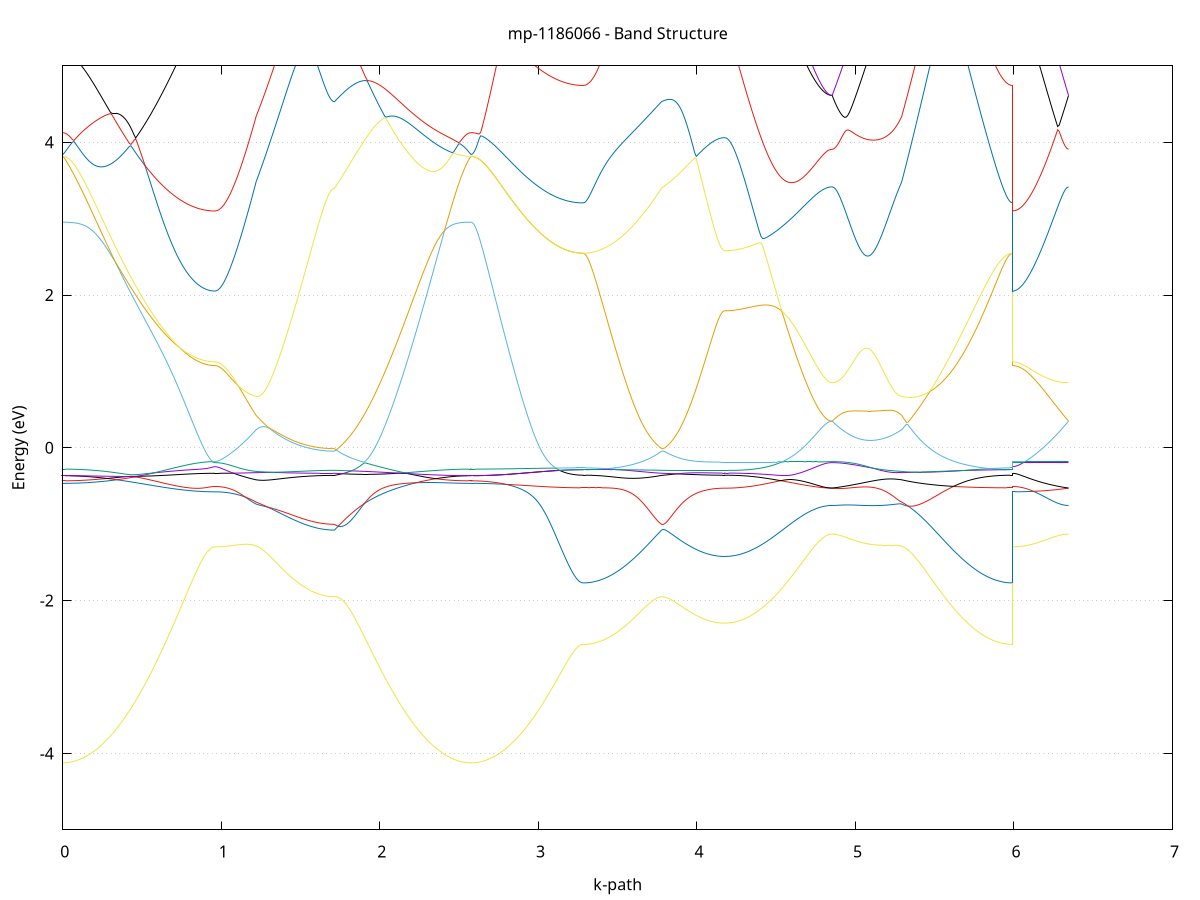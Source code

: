 set title 'mp-1186066 - Band Structure'
set xlabel 'k-path'
set ylabel 'Energy (eV)'
set grid y
set yrange [-5:5]
set terminal png size 800,600
set output 'mp-1186066_bands_gnuplot.png'
plot '-' using 1:2 with lines notitle, '-' using 1:2 with lines notitle, '-' using 1:2 with lines notitle, '-' using 1:2 with lines notitle, '-' using 1:2 with lines notitle, '-' using 1:2 with lines notitle, '-' using 1:2 with lines notitle, '-' using 1:2 with lines notitle, '-' using 1:2 with lines notitle, '-' using 1:2 with lines notitle, '-' using 1:2 with lines notitle, '-' using 1:2 with lines notitle, '-' using 1:2 with lines notitle, '-' using 1:2 with lines notitle, '-' using 1:2 with lines notitle, '-' using 1:2 with lines notitle, '-' using 1:2 with lines notitle, '-' using 1:2 with lines notitle, '-' using 1:2 with lines notitle, '-' using 1:2 with lines notitle, '-' using 1:2 with lines notitle, '-' using 1:2 with lines notitle, '-' using 1:2 with lines notitle, '-' using 1:2 with lines notitle, '-' using 1:2 with lines notitle, '-' using 1:2 with lines notitle, '-' using 1:2 with lines notitle, '-' using 1:2 with lines notitle, '-' using 1:2 with lines notitle, '-' using 1:2 with lines notitle, '-' using 1:2 with lines notitle, '-' using 1:2 with lines notitle, '-' using 1:2 with lines notitle, '-' using 1:2 with lines notitle, '-' using 1:2 with lines notitle, '-' using 1:2 with lines notitle, '-' using 1:2 with lines notitle, '-' using 1:2 with lines notitle, '-' using 1:2 with lines notitle, '-' using 1:2 with lines notitle, '-' using 1:2 with lines notitle, '-' using 1:2 with lines notitle, '-' using 1:2 with lines notitle, '-' using 1:2 with lines notitle, '-' using 1:2 with lines notitle, '-' using 1:2 with lines notitle, '-' using 1:2 with lines notitle, '-' using 1:2 with lines notitle, '-' using 1:2 with lines notitle, '-' using 1:2 with lines notitle, '-' using 1:2 with lines notitle, '-' using 1:2 with lines notitle, '-' using 1:2 with lines notitle, '-' using 1:2 with lines notitle, '-' using 1:2 with lines notitle, '-' using 1:2 with lines notitle, '-' using 1:2 with lines notitle, '-' using 1:2 with lines notitle, '-' using 1:2 with lines notitle, '-' using 1:2 with lines notitle, '-' using 1:2 with lines notitle, '-' using 1:2 with lines notitle, '-' using 1:2 with lines notitle, '-' using 1:2 with lines notitle
0.000000 -61.940339
0.009994 -61.940339
0.019987 -61.940339
0.029981 -61.940339
0.039974 -61.940239
0.049968 -61.940239
0.059961 -61.940239
0.069955 -61.940239
0.079948 -61.940239
0.089942 -61.940239
0.099935 -61.940239
0.109929 -61.940239
0.119922 -61.940339
0.129916 -61.940339
0.139909 -61.940239
0.149903 -61.940339
0.159896 -61.940339
0.169890 -61.940239
0.179883 -61.940239
0.189877 -61.940239
0.199870 -61.940239
0.209864 -61.940239
0.219857 -61.940239
0.229851 -61.940239
0.239844 -61.940239
0.249838 -61.940239
0.259831 -61.940239
0.269825 -61.940239
0.279818 -61.940239
0.289812 -61.940239
0.299805 -61.940239
0.309799 -61.940239
0.319793 -61.940239
0.329786 -61.940239
0.339780 -61.940239
0.349773 -61.940139
0.359767 -61.940139
0.369760 -61.940239
0.379754 -61.940239
0.389747 -61.940239
0.399741 -61.940239
0.409734 -61.940239
0.419728 -61.940239
0.429721 -61.940239
0.439715 -61.940239
0.449708 -61.940139
0.459702 -61.940139
0.469695 -61.940039
0.479689 -61.940039
0.489682 -61.940039
0.499676 -61.940039
0.509669 -61.940039
0.519663 -61.940039
0.529656 -61.940039
0.539650 -61.940039
0.549643 -61.940039
0.559637 -61.940039
0.569630 -61.940039
0.579624 -61.940039
0.589617 -61.940039
0.599611 -61.940039
0.609604 -61.940039
0.619598 -61.940039
0.629591 -61.940039
0.639585 -61.940039
0.649579 -61.940039
0.659572 -61.940039
0.669566 -61.940039
0.679559 -61.940039
0.689553 -61.940039
0.699546 -61.940039
0.709540 -61.940039
0.719533 -61.940039
0.729527 -61.940039
0.739520 -61.940039
0.749514 -61.940039
0.759507 -61.940039
0.769501 -61.940039
0.779494 -61.939939
0.789488 -61.939939
0.799481 -61.940039
0.809475 -61.940039
0.819468 -61.940039
0.829462 -61.940039
0.839455 -61.940039
0.849449 -61.940039
0.859442 -61.940039
0.869436 -61.940139
0.879429 -61.940139
0.889423 -61.940139
0.899416 -61.940139
0.909410 -61.940139
0.919403 -61.940139
0.929397 -61.940139
0.939390 -61.940139
0.949384 -61.940139
0.959377 -61.940139
0.959377 -61.940139
0.969374 -61.940139
0.979370 -61.940139
0.989366 -61.940139
0.999362 -61.940039
1.009358 -61.940039
1.019354 -61.940039
1.029350 -61.940039
1.039346 -61.940039
1.049342 -61.940039
1.059338 -61.940039
1.069334 -61.940039
1.079330 -61.940039
1.089326 -61.940039
1.099322 -61.940039
1.109318 -61.940039
1.119314 -61.940039
1.129310 -61.940139
1.139306 -61.940139
1.149302 -61.940139
1.159298 -61.940139
1.169294 -61.940139
1.179290 -61.940039
1.189286 -61.940039
1.199282 -61.940039
1.209278 -61.940039
1.219274 -61.940039
1.219274 -61.940039
1.229167 -61.940139
1.239059 -61.940139
1.248951 -61.940139
1.258843 -61.940039
1.268735 -61.940139
1.278627 -61.940139
1.288519 -61.940039
1.298412 -61.940039
1.308304 -61.940039
1.318196 -61.940039
1.328088 -61.940039
1.337980 -61.940039
1.347872 -61.940039
1.357764 -61.940039
1.367657 -61.940039
1.377549 -61.940039
1.387441 -61.940039
1.397333 -61.940039
1.407225 -61.940039
1.417117 -61.940039
1.427010 -61.940039
1.436902 -61.940039
1.446794 -61.940039
1.456686 -61.940039
1.466578 -61.940039
1.476470 -61.940039
1.486362 -61.939939
1.496255 -61.939939
1.506147 -61.939939
1.516039 -61.940039
1.525931 -61.939939
1.535823 -61.939939
1.545715 -61.939939
1.555607 -61.939939
1.565500 -61.939939
1.575392 -61.939939
1.585284 -61.939939
1.595176 -61.939939
1.605068 -61.939939
1.614960 -61.939939
1.624853 -61.939939
1.634745 -61.939939
1.644637 -61.939939
1.654529 -61.939939
1.664421 -61.939939
1.674313 -61.939939
1.684205 -61.939939
1.694098 -61.939939
1.703990 -61.939939
1.713882 -61.939939
1.713882 -61.939939
1.723792 -61.939939
1.733702 -61.939939
1.743611 -61.939939
1.753521 -61.939939
1.763431 -61.940039
1.773341 -61.940039
1.783251 -61.940039
1.793161 -61.940039
1.803071 -61.940039
1.812980 -61.940039
1.822890 -61.940039
1.832800 -61.940039
1.842710 -61.940039
1.852620 -61.940039
1.862530 -61.940039
1.872440 -61.940039
1.882349 -61.940039
1.892259 -61.940039
1.902169 -61.940039
1.912079 -61.940039
1.921989 -61.940039
1.931899 -61.940039
1.941808 -61.940039
1.951718 -61.940039
1.961628 -61.940039
1.971538 -61.940039
1.981448 -61.940039
1.991358 -61.940039
2.001268 -61.940039
2.011177 -61.940039
2.021087 -61.940039
2.030997 -61.940039
2.040907 -61.940039
2.050817 -61.940139
2.060727 -61.940139
2.070637 -61.940139
2.080546 -61.940139
2.090456 -61.940139
2.100366 -61.940139
2.110276 -61.940139
2.120186 -61.940139
2.130096 -61.940139
2.140006 -61.940239
2.149915 -61.940239
2.159825 -61.940139
2.169735 -61.940139
2.179645 -61.940139
2.189555 -61.940139
2.199465 -61.940139
2.209374 -61.940139
2.219284 -61.940139
2.229194 -61.940139
2.239104 -61.940139
2.249014 -61.940139
2.258924 -61.940139
2.268834 -61.940139
2.278743 -61.940139
2.288653 -61.940139
2.298563 -61.940039
2.308473 -61.940039
2.318383 -61.940039
2.328293 -61.940139
2.338203 -61.940139
2.348112 -61.940139
2.358022 -61.940139
2.367932 -61.940139
2.377842 -61.940139
2.387752 -61.940139
2.397662 -61.940139
2.407572 -61.940139
2.417481 -61.940139
2.427391 -61.940239
2.437301 -61.940239
2.447211 -61.940239
2.457121 -61.940239
2.467031 -61.940239
2.476941 -61.940239
2.486850 -61.940239
2.496760 -61.940139
2.506670 -61.940139
2.516580 -61.940239
2.526490 -61.940239
2.536400 -61.940339
2.546309 -61.940339
2.556219 -61.940339
2.566129 -61.940339
2.576039 -61.940339
2.576039 -61.940339
2.585985 -61.940339
2.595931 -61.940139
2.605877 -61.940239
2.615823 -61.940239
2.625769 -61.940139
2.635716 -61.940139
2.645662 -61.940139
2.655608 -61.940139
2.665554 -61.940139
2.675500 -61.940039
2.685446 -61.940039
2.695392 -61.940139
2.705338 -61.940039
2.715284 -61.940039
2.725230 -61.940039
2.735176 -61.940039
2.745122 -61.940039
2.755069 -61.940039
2.765015 -61.940039
2.774961 -61.940039
2.784907 -61.940039
2.794853 -61.940039
2.804799 -61.939939
2.814745 -61.939939
2.824691 -61.939939
2.834637 -61.939939
2.844583 -61.940039
2.854529 -61.940039
2.864475 -61.939939
2.874421 -61.939939
2.884368 -61.939939
2.894314 -61.939939
2.904260 -61.939939
2.914206 -61.939939
2.924152 -61.939939
2.934098 -61.939839
2.944044 -61.939839
2.953990 -61.939839
2.963936 -61.939839
2.973882 -61.939839
2.983828 -61.939939
2.993774 -61.939939
3.003721 -61.939939
3.013667 -61.940039
3.023613 -61.940139
3.033559 -61.940139
3.043505 -61.940039
3.053451 -61.940139
3.063397 -61.940139
3.073343 -61.940139
3.083289 -61.940039
3.093235 -61.940039
3.103181 -61.940039
3.113127 -61.940039
3.123073 -61.940139
3.133020 -61.940139
3.142966 -61.940139
3.152912 -61.940139
3.162858 -61.940139
3.172804 -61.940139
3.182750 -61.940139
3.192696 -61.940139
3.202642 -61.940139
3.212588 -61.940139
3.222534 -61.940139
3.232480 -61.940139
3.242426 -61.940139
3.252373 -61.940139
3.262319 -61.940139
3.272265 -61.940039
3.282211 -61.940039
3.282211 -61.940039
3.292103 -61.940039
3.301995 -61.940039
3.311887 -61.939939
3.321779 -61.939939
3.331672 -61.939939
3.341564 -61.939939
3.351456 -61.939939
3.361348 -61.940039
3.371240 -61.940039
3.381132 -61.940039
3.391024 -61.940039
3.400917 -61.940039
3.410809 -61.940039
3.420701 -61.940039
3.430593 -61.940039
3.440485 -61.940139
3.450377 -61.940139
3.460269 -61.940139
3.470162 -61.940139
3.480054 -61.940139
3.489946 -61.940139
3.499838 -61.940139
3.509730 -61.940139
3.519622 -61.940139
3.529514 -61.940139
3.539407 -61.940139
3.549299 -61.940139
3.559191 -61.940139
3.569083 -61.940139
3.578975 -61.940039
3.588867 -61.940039
3.598760 -61.940039
3.608652 -61.940039
3.618544 -61.940039
3.628436 -61.940039
3.638328 -61.940039
3.648220 -61.940039
3.658112 -61.940039
3.668005 -61.940039
3.677897 -61.940039
3.687789 -61.940039
3.697681 -61.940039
3.707573 -61.940039
3.717465 -61.939939
3.727357 -61.939939
3.737250 -61.939939
3.747142 -61.939939
3.757034 -61.939939
3.766926 -61.939939
3.776818 -61.939939
3.776818 -61.939939
3.786769 -61.939939
3.796721 -61.939939
3.806672 -61.939939
3.816623 -61.939939
3.826574 -61.939939
3.836526 -61.939939
3.846477 -61.939939
3.856428 -61.939939
3.866379 -61.939939
3.876330 -61.939939
3.886282 -61.940039
3.896233 -61.939939
3.906184 -61.939939
3.916135 -61.939939
3.926087 -61.940039
3.936038 -61.939939
3.945989 -61.939939
3.955940 -61.940039
3.965891 -61.940039
3.975843 -61.940039
3.985794 -61.940039
3.995745 -61.940039
4.005696 -61.940039
4.015647 -61.940039
4.025599 -61.940039
4.035550 -61.940039
4.045501 -61.940039
4.055452 -61.940039
4.065404 -61.940039
4.075355 -61.940139
4.085306 -61.940039
4.095257 -61.940039
4.105208 -61.940039
4.115160 -61.940039
4.125111 -61.940039
4.135062 -61.940039
4.145013 -61.940039
4.154965 -61.940039
4.164916 -61.940039
4.174867 -61.940039
4.174867 -61.940039
4.184843 -61.940039
4.194819 -61.940039
4.204796 -61.940039
4.214772 -61.940039
4.224748 -61.940039
4.234724 -61.940139
4.244700 -61.940139
4.254677 -61.940139
4.264653 -61.940139
4.274629 -61.940139
4.284605 -61.940139
4.294582 -61.940139
4.304558 -61.940139
4.314534 -61.940139
4.324510 -61.940139
4.334486 -61.940039
4.344463 -61.940039
4.354439 -61.940039
4.364415 -61.940039
4.374391 -61.940039
4.384367 -61.940039
4.394344 -61.940139
4.404320 -61.940039
4.414296 -61.940039
4.424272 -61.940039
4.434248 -61.940039
4.444225 -61.940039
4.454201 -61.940039
4.464177 -61.940039
4.474153 -61.940039
4.484130 -61.940039
4.494106 -61.940039
4.504082 -61.940039
4.514058 -61.940039
4.524034 -61.940039
4.534011 -61.940039
4.543987 -61.940039
4.553963 -61.940039
4.563939 -61.940039
4.573915 -61.940039
4.583892 -61.940039
4.593868 -61.939939
4.603844 -61.939939
4.613820 -61.939939
4.623796 -61.940039
4.633773 -61.940039
4.643749 -61.940039
4.653725 -61.940039
4.663701 -61.940039
4.673678 -61.940039
4.683654 -61.940039
4.693630 -61.940039
4.703606 -61.940039
4.713582 -61.940039
4.723559 -61.940039
4.733535 -61.940039
4.743511 -61.940039
4.753487 -61.940039
4.763463 -61.940039
4.773440 -61.939939
4.783416 -61.939939
4.793392 -61.939939
4.803368 -61.940039
4.813344 -61.940039
4.823321 -61.940039
4.833297 -61.940039
4.843273 -61.940039
4.853249 -61.940039
4.853249 -61.940039
4.863214 -61.940039
4.873178 -61.940039
4.883142 -61.940039
4.893106 -61.940039
4.903070 -61.940039
4.913034 -61.940039
4.922999 -61.940039
4.932963 -61.940039
4.942927 -61.939939
4.952891 -61.939939
4.962855 -61.940039
4.972820 -61.940039
4.982784 -61.940039
4.992748 -61.940039
5.002712 -61.940039
5.012676 -61.940039
5.022641 -61.940039
5.032605 -61.940039
5.042569 -61.940039
5.052533 -61.940039
5.062497 -61.940039
5.072462 -61.940039
5.082426 -61.940039
5.092390 -61.940039
5.102354 -61.940039
5.112318 -61.940039
5.122283 -61.940039
5.132247 -61.940039
5.142211 -61.940039
5.152175 -61.940039
5.162139 -61.940039
5.172103 -61.940039
5.182068 -61.940039
5.192032 -61.940039
5.201996 -61.940039
5.211960 -61.940039
5.221924 -61.940039
5.231889 -61.940139
5.241853 -61.940039
5.251817 -61.940039
5.261781 -61.940039
5.271745 -61.940039
5.281710 -61.940039
5.291674 -61.940039
5.291674 -61.940039
5.301666 -61.940039
5.311659 -61.940139
5.321652 -61.940139
5.331644 -61.940139
5.341637 -61.940039
5.351629 -61.940039
5.361622 -61.940039
5.371614 -61.940039
5.381607 -61.940039
5.391600 -61.940039
5.401592 -61.940139
5.411585 -61.940139
5.421577 -61.940039
5.431570 -61.940039
5.441563 -61.940039
5.451555 -61.940039
5.461548 -61.940039
5.471540 -61.940039
5.481533 -61.940039
5.491525 -61.940039
5.501518 -61.940039
5.511511 -61.940039
5.521503 -61.940039
5.531496 -61.940039
5.541488 -61.940039
5.551481 -61.940039
5.561473 -61.940039
5.571466 -61.940039
5.581459 -61.940039
5.591451 -61.940039
5.601444 -61.940039
5.611436 -61.940039
5.621429 -61.940039
5.631422 -61.940039
5.641414 -61.940039
5.651407 -61.940039
5.661399 -61.940039
5.671392 -61.940039
5.681384 -61.940139
5.691377 -61.940139
5.701370 -61.940139
5.711362 -61.940139
5.721355 -61.940139
5.731347 -61.940039
5.741340 -61.940039
5.751332 -61.940039
5.761325 -61.940039
5.771318 -61.940039
5.781310 -61.940039
5.791303 -61.940039
5.801295 -61.940039
5.811288 -61.940039
5.821281 -61.940039
5.831273 -61.940039
5.841266 -61.940039
5.851258 -61.940039
5.861251 -61.940039
5.871243 -61.940039
5.881236 -61.940039
5.891229 -61.940039
5.901221 -61.940039
5.911214 -61.940039
5.921206 -61.940039
5.931199 -61.939939
5.941191 -61.939939
5.951184 -61.939939
5.961177 -61.939939
5.971169 -61.939939
5.981162 -61.940039
5.991154 -61.940039
5.991154 -61.940139
6.000962 -61.940139
6.010770 -61.940139
6.020578 -61.940039
6.030386 -61.940039
6.040194 -61.940039
6.050002 -61.940039
6.059810 -61.939939
6.069618 -61.939939
6.079426 -61.939939
6.089234 -61.939939
6.099042 -61.939839
6.108850 -61.939939
6.118658 -61.939939
6.128466 -61.940039
6.138274 -61.940139
6.148081 -61.940139
6.157889 -61.940139
6.167697 -61.940139
6.177505 -61.940039
6.187313 -61.940039
6.197121 -61.940039
6.206929 -61.940039
6.216737 -61.940139
6.226545 -61.940039
6.236353 -61.940039
6.246161 -61.940039
6.255969 -61.940039
6.265777 -61.940039
6.275585 -61.939939
6.285393 -61.939939
6.295201 -61.939939
6.305008 -61.940039
6.314816 -61.940039
6.324624 -61.940039
6.334432 -61.940039
6.344240 -61.940039
e
0.000000 -61.938539
0.009994 -61.938539
0.019987 -61.938539
0.029981 -61.938539
0.039974 -61.938539
0.049968 -61.938439
0.059961 -61.938439
0.069955 -61.938439
0.079948 -61.938439
0.089942 -61.938439
0.099935 -61.938439
0.109929 -61.938439
0.119922 -61.938639
0.129916 -61.938639
0.139909 -61.938539
0.149903 -61.938539
0.159896 -61.938639
0.169890 -61.938539
0.179883 -61.938539
0.189877 -61.938539
0.199870 -61.938539
0.209864 -61.938539
0.219857 -61.938539
0.229851 -61.938539
0.239844 -61.938539
0.249838 -61.938439
0.259831 -61.938539
0.269825 -61.938539
0.279818 -61.938539
0.289812 -61.938539
0.299805 -61.938539
0.309799 -61.938539
0.319793 -61.938439
0.329786 -61.938439
0.339780 -61.938439
0.349773 -61.938439
0.359767 -61.938539
0.369760 -61.938639
0.379754 -61.938639
0.389747 -61.938639
0.399741 -61.938639
0.409734 -61.938639
0.419728 -61.938639
0.429721 -61.938639
0.439715 -61.938639
0.449708 -61.938539
0.459702 -61.938539
0.469695 -61.938539
0.479689 -61.938539
0.489682 -61.938539
0.499676 -61.938539
0.509669 -61.938639
0.519663 -61.938639
0.529656 -61.938639
0.539650 -61.938639
0.549643 -61.938539
0.559637 -61.938539
0.569630 -61.938539
0.579624 -61.938539
0.589617 -61.938539
0.599611 -61.938539
0.609604 -61.938639
0.619598 -61.938639
0.629591 -61.938639
0.639585 -61.938639
0.649579 -61.938639
0.659572 -61.938639
0.669566 -61.938639
0.679559 -61.938539
0.689553 -61.938539
0.699546 -61.938539
0.709540 -61.938539
0.719533 -61.938539
0.729527 -61.938539
0.739520 -61.938539
0.749514 -61.938539
0.759507 -61.938439
0.769501 -61.938439
0.779494 -61.938439
0.789488 -61.938439
0.799481 -61.938439
0.809475 -61.938439
0.819468 -61.938439
0.829462 -61.938439
0.839455 -61.938439
0.849449 -61.938439
0.859442 -61.938439
0.869436 -61.938439
0.879429 -61.938439
0.889423 -61.938439
0.899416 -61.938439
0.909410 -61.938439
0.919403 -61.938439
0.929397 -61.938439
0.939390 -61.938439
0.949384 -61.938439
0.959377 -61.938439
0.959377 -61.938439
0.969374 -61.938439
0.979370 -61.938439
0.989366 -61.938439
0.999362 -61.938439
1.009358 -61.938339
1.019354 -61.938339
1.029350 -61.938239
1.039346 -61.938239
1.049342 -61.938339
1.059338 -61.938439
1.069334 -61.938439
1.079330 -61.938439
1.089326 -61.938439
1.099322 -61.938439
1.109318 -61.938439
1.119314 -61.938439
1.129310 -61.938539
1.139306 -61.938439
1.149302 -61.938439
1.159298 -61.938439
1.169294 -61.938439
1.179290 -61.938439
1.189286 -61.938439
1.199282 -61.938539
1.209278 -61.938439
1.219274 -61.938439
1.219274 -61.938439
1.229167 -61.938439
1.239059 -61.938439
1.248951 -61.938439
1.258843 -61.938439
1.268735 -61.938439
1.278627 -61.938439
1.288519 -61.938439
1.298412 -61.938439
1.308304 -61.938439
1.318196 -61.938539
1.328088 -61.938439
1.337980 -61.938439
1.347872 -61.938439
1.357764 -61.938539
1.367657 -61.938539
1.377549 -61.938539
1.387441 -61.938539
1.397333 -61.938539
1.407225 -61.938539
1.417117 -61.938539
1.427010 -61.938439
1.436902 -61.938439
1.446794 -61.938539
1.456686 -61.938539
1.466578 -61.938539
1.476470 -61.938539
1.486362 -61.938539
1.496255 -61.938539
1.506147 -61.938539
1.516039 -61.938539
1.525931 -61.938439
1.535823 -61.938439
1.545715 -61.938539
1.555607 -61.938539
1.565500 -61.938539
1.575392 -61.938539
1.585284 -61.938539
1.595176 -61.938539
1.605068 -61.938539
1.614960 -61.938539
1.624853 -61.938539
1.634745 -61.938539
1.644637 -61.938439
1.654529 -61.938439
1.664421 -61.938539
1.674313 -61.938439
1.684205 -61.938439
1.694098 -61.938439
1.703990 -61.938439
1.713882 -61.938439
1.713882 -61.938439
1.723792 -61.938439
1.733702 -61.938539
1.743611 -61.938539
1.753521 -61.938539
1.763431 -61.938539
1.773341 -61.938539
1.783251 -61.938539
1.793161 -61.938539
1.803071 -61.938539
1.812980 -61.938539
1.822890 -61.938639
1.832800 -61.938539
1.842710 -61.938539
1.852620 -61.938539
1.862530 -61.938539
1.872440 -61.938539
1.882349 -61.938539
1.892259 -61.938639
1.902169 -61.938639
1.912079 -61.938639
1.921989 -61.938639
1.931899 -61.938639
1.941808 -61.938639
1.951718 -61.938639
1.961628 -61.938639
1.971538 -61.938639
1.981448 -61.938539
1.991358 -61.938539
2.001268 -61.938539
2.011177 -61.938539
2.021087 -61.938639
2.030997 -61.938639
2.040907 -61.938639
2.050817 -61.938639
2.060727 -61.938639
2.070637 -61.938639
2.080546 -61.938639
2.090456 -61.938639
2.100366 -61.938639
2.110276 -61.938639
2.120186 -61.938639
2.130096 -61.938639
2.140006 -61.938639
2.149915 -61.938639
2.159825 -61.938639
2.169735 -61.938539
2.179645 -61.938539
2.189555 -61.938639
2.199465 -61.938639
2.209374 -61.938639
2.219284 -61.938639
2.229194 -61.938639
2.239104 -61.938639
2.249014 -61.938639
2.258924 -61.938639
2.268834 -61.938639
2.278743 -61.938539
2.288653 -61.938539
2.298563 -61.938439
2.308473 -61.938439
2.318383 -61.938439
2.328293 -61.938439
2.338203 -61.938439
2.348112 -61.938439
2.358022 -61.938439
2.367932 -61.938439
2.377842 -61.938539
2.387752 -61.938539
2.397662 -61.938539
2.407572 -61.938539
2.417481 -61.938539
2.427391 -61.938639
2.437301 -61.938639
2.447211 -61.938639
2.457121 -61.938639
2.467031 -61.938539
2.476941 -61.938539
2.486850 -61.938439
2.496760 -61.938439
2.506670 -61.938439
2.516580 -61.938539
2.526490 -61.938539
2.536400 -61.938539
2.546309 -61.938539
2.556219 -61.938539
2.566129 -61.938539
2.576039 -61.938539
2.576039 -61.938539
2.585985 -61.938539
2.595931 -61.938539
2.605877 -61.938539
2.615823 -61.938539
2.625769 -61.938539
2.635716 -61.938539
2.645662 -61.938539
2.655608 -61.938539
2.665554 -61.938539
2.675500 -61.938539
2.685446 -61.938539
2.695392 -61.938539
2.705338 -61.938539
2.715284 -61.938539
2.725230 -61.938539
2.735176 -61.938539
2.745122 -61.938539
2.755069 -61.938539
2.765015 -61.938539
2.774961 -61.938639
2.784907 -61.938639
2.794853 -61.938639
2.804799 -61.938639
2.814745 -61.938639
2.824691 -61.938639
2.834637 -61.938639
2.844583 -61.938639
2.854529 -61.938639
2.864475 -61.938539
2.874421 -61.938539
2.884368 -61.938539
2.894314 -61.938539
2.904260 -61.938539
2.914206 -61.938539
2.924152 -61.938539
2.934098 -61.938539
2.944044 -61.938539
2.953990 -61.938539
2.963936 -61.938539
2.973882 -61.938639
2.983828 -61.938639
2.993774 -61.938639
3.003721 -61.938639
3.013667 -61.938639
3.023613 -61.938639
3.033559 -61.938639
3.043505 -61.938639
3.053451 -61.938639
3.063397 -61.938639
3.073343 -61.938639
3.083289 -61.938639
3.093235 -61.938539
3.103181 -61.938539
3.113127 -61.938539
3.123073 -61.938539
3.133020 -61.938539
3.142966 -61.938539
3.152912 -61.938339
3.162858 -61.938339
3.172804 -61.938339
3.182750 -61.938339
3.192696 -61.938339
3.202642 -61.938339
3.212588 -61.938339
3.222534 -61.938339
3.232480 -61.938339
3.242426 -61.938339
3.252373 -61.938439
3.262319 -61.938539
3.272265 -61.938439
3.282211 -61.938439
3.282211 -61.938439
3.292103 -61.938439
3.301995 -61.938439
3.311887 -61.938439
3.321779 -61.938439
3.331672 -61.938439
3.341564 -61.938639
3.351456 -61.938639
3.361348 -61.938639
3.371240 -61.938639
3.381132 -61.938639
3.391024 -61.938639
3.400917 -61.938639
3.410809 -61.938639
3.420701 -61.938639
3.430593 -61.938639
3.440485 -61.938639
3.450377 -61.938639
3.460269 -61.938639
3.470162 -61.938639
3.480054 -61.938639
3.489946 -61.938639
3.499838 -61.938539
3.509730 -61.938639
3.519622 -61.938539
3.529514 -61.938539
3.539407 -61.938539
3.549299 -61.938539
3.559191 -61.938639
3.569083 -61.938539
3.578975 -61.938539
3.588867 -61.938539
3.598760 -61.938539
3.608652 -61.938539
3.618544 -61.938539
3.628436 -61.938539
3.638328 -61.938539
3.648220 -61.938539
3.658112 -61.938539
3.668005 -61.938539
3.677897 -61.938539
3.687789 -61.938539
3.697681 -61.938539
3.707573 -61.938539
3.717465 -61.938539
3.727357 -61.938439
3.737250 -61.938439
3.747142 -61.938439
3.757034 -61.938439
3.766926 -61.938439
3.776818 -61.938439
3.776818 -61.938439
3.786769 -61.938439
3.796721 -61.938439
3.806672 -61.938439
3.816623 -61.938439
3.826574 -61.938439
3.836526 -61.938439
3.846477 -61.938539
3.856428 -61.938539
3.866379 -61.938539
3.876330 -61.938539
3.886282 -61.938539
3.896233 -61.938539
3.906184 -61.938539
3.916135 -61.938539
3.926087 -61.938539
3.936038 -61.938539
3.945989 -61.938539
3.955940 -61.938539
3.965891 -61.938539
3.975843 -61.938539
3.985794 -61.938539
3.995745 -61.938539
4.005696 -61.938539
4.015647 -61.938539
4.025599 -61.938539
4.035550 -61.938539
4.045501 -61.938539
4.055452 -61.938539
4.065404 -61.938539
4.075355 -61.938539
4.085306 -61.938439
4.095257 -61.938439
4.105208 -61.938539
4.115160 -61.938539
4.125111 -61.938539
4.135062 -61.938539
4.145013 -61.938539
4.154965 -61.938539
4.164916 -61.938539
4.174867 -61.938539
4.174867 -61.938539
4.184843 -61.938539
4.194819 -61.938539
4.204796 -61.938539
4.214772 -61.938539
4.224748 -61.938539
4.234724 -61.938539
4.244700 -61.938539
4.254677 -61.938539
4.264653 -61.938539
4.274629 -61.938539
4.284605 -61.938539
4.294582 -61.938539
4.304558 -61.938539
4.314534 -61.938639
4.324510 -61.938539
4.334486 -61.938539
4.344463 -61.938539
4.354439 -61.938539
4.364415 -61.938539
4.374391 -61.938539
4.384367 -61.938539
4.394344 -61.938539
4.404320 -61.938539
4.414296 -61.938539
4.424272 -61.938539
4.434248 -61.938539
4.444225 -61.938539
4.454201 -61.938439
4.464177 -61.938439
4.474153 -61.938439
4.484130 -61.938439
4.494106 -61.938439
4.504082 -61.938439
4.514058 -61.938439
4.524034 -61.938439
4.534011 -61.938439
4.543987 -61.938439
4.553963 -61.938439
4.563939 -61.938439
4.573915 -61.938439
4.583892 -61.938439
4.593868 -61.938439
4.603844 -61.938439
4.613820 -61.938439
4.623796 -61.938439
4.633773 -61.938439
4.643749 -61.938339
4.653725 -61.938439
4.663701 -61.938439
4.673678 -61.938439
4.683654 -61.938339
4.693630 -61.938339
4.703606 -61.938339
4.713582 -61.938339
4.723559 -61.938339
4.733535 -61.938439
4.743511 -61.938439
4.753487 -61.938439
4.763463 -61.938439
4.773440 -61.938439
4.783416 -61.938339
4.793392 -61.938339
4.803368 -61.938439
4.813344 -61.938439
4.823321 -61.938439
4.833297 -61.938439
4.843273 -61.938439
4.853249 -61.938439
4.853249 -61.938439
4.863214 -61.938439
4.873178 -61.938439
4.883142 -61.938439
4.893106 -61.938439
4.903070 -61.938439
4.913034 -61.938439
4.922999 -61.938439
4.932963 -61.938439
4.942927 -61.938439
4.952891 -61.938439
4.962855 -61.938439
4.972820 -61.938439
4.982784 -61.938439
4.992748 -61.938439
5.002712 -61.938439
5.012676 -61.938439
5.022641 -61.938439
5.032605 -61.938439
5.042569 -61.938439
5.052533 -61.938439
5.062497 -61.938439
5.072462 -61.938439
5.082426 -61.938439
5.092390 -61.938439
5.102354 -61.938439
5.112318 -61.938439
5.122283 -61.938439
5.132247 -61.938439
5.142211 -61.938439
5.152175 -61.938439
5.162139 -61.938439
5.172103 -61.938439
5.182068 -61.938439
5.192032 -61.938539
5.201996 -61.938539
5.211960 -61.938439
5.221924 -61.938439
5.231889 -61.938439
5.241853 -61.938439
5.251817 -61.938439
5.261781 -61.938439
5.271745 -61.938439
5.281710 -61.938439
5.291674 -61.938439
5.291674 -61.938439
5.301666 -61.938439
5.311659 -61.938439
5.321652 -61.938439
5.331644 -61.938439
5.341637 -61.938339
5.351629 -61.938339
5.361622 -61.938339
5.371614 -61.938439
5.381607 -61.938439
5.391600 -61.938439
5.401592 -61.938439
5.411585 -61.938439
5.421577 -61.938439
5.431570 -61.938439
5.441563 -61.938439
5.451555 -61.938439
5.461548 -61.938439
5.471540 -61.938539
5.481533 -61.938539
5.491525 -61.938539
5.501518 -61.938539
5.511511 -61.938539
5.521503 -61.938539
5.531496 -61.938539
5.541488 -61.938539
5.551481 -61.938539
5.561473 -61.938539
5.571466 -61.938539
5.581459 -61.938539
5.591451 -61.938539
5.601444 -61.938539
5.611436 -61.938539
5.621429 -61.938539
5.631422 -61.938539
5.641414 -61.938539
5.651407 -61.938539
5.661399 -61.938539
5.671392 -61.938539
5.681384 -61.938639
5.691377 -61.938639
5.701370 -61.938639
5.711362 -61.938639
5.721355 -61.938539
5.731347 -61.938539
5.741340 -61.938639
5.751332 -61.938639
5.761325 -61.938639
5.771318 -61.938539
5.781310 -61.938639
5.791303 -61.938639
5.801295 -61.938639
5.811288 -61.938539
5.821281 -61.938539
5.831273 -61.938639
5.841266 -61.938639
5.851258 -61.938639
5.861251 -61.938639
5.871243 -61.938639
5.881236 -61.938639
5.891229 -61.938639
5.901221 -61.938639
5.911214 -61.938639
5.921206 -61.938639
5.931199 -61.938539
5.941191 -61.938439
5.951184 -61.938439
5.961177 -61.938439
5.971169 -61.938439
5.981162 -61.938439
5.991154 -61.938439
5.991154 -61.938439
6.000962 -61.938439
6.010770 -61.938439
6.020578 -61.938439
6.030386 -61.938439
6.040194 -61.938439
6.050002 -61.938439
6.059810 -61.938339
6.069618 -61.938339
6.079426 -61.938339
6.089234 -61.938339
6.099042 -61.938339
6.108850 -61.938339
6.118658 -61.938339
6.128466 -61.938439
6.138274 -61.938439
6.148081 -61.938439
6.157889 -61.938439
6.167697 -61.938439
6.177505 -61.938439
6.187313 -61.938439
6.197121 -61.938439
6.206929 -61.938439
6.216737 -61.938439
6.226545 -61.938439
6.236353 -61.938439
6.246161 -61.938439
6.255969 -61.938439
6.265777 -61.938439
6.275585 -61.938439
6.285393 -61.938439
6.295201 -61.938439
6.305008 -61.938539
6.314816 -61.938539
6.324624 -61.938439
6.334432 -61.938439
6.344240 -61.938439
e
0.000000 -61.938539
0.009994 -61.938539
0.019987 -61.938539
0.029981 -61.938539
0.039974 -61.938439
0.049968 -61.938439
0.059961 -61.938439
0.069955 -61.938439
0.079948 -61.938439
0.089942 -61.938439
0.099935 -61.938439
0.109929 -61.938439
0.119922 -61.938439
0.129916 -61.938439
0.139909 -61.938539
0.149903 -61.938539
0.159896 -61.938639
0.169890 -61.938539
0.179883 -61.938539
0.189877 -61.938539
0.199870 -61.938539
0.209864 -61.938439
0.219857 -61.938439
0.229851 -61.938439
0.239844 -61.938439
0.249838 -61.938439
0.259831 -61.938439
0.269825 -61.938439
0.279818 -61.938439
0.289812 -61.938439
0.299805 -61.938439
0.309799 -61.938439
0.319793 -61.938439
0.329786 -61.938439
0.339780 -61.938439
0.349773 -61.938439
0.359767 -61.938439
0.369760 -61.938539
0.379754 -61.938539
0.389747 -61.938539
0.399741 -61.938539
0.409734 -61.938539
0.419728 -61.938539
0.429721 -61.938439
0.439715 -61.938439
0.449708 -61.938439
0.459702 -61.938539
0.469695 -61.938539
0.479689 -61.938439
0.489682 -61.938439
0.499676 -61.938439
0.509669 -61.938539
0.519663 -61.938539
0.529656 -61.938539
0.539650 -61.938539
0.549643 -61.938539
0.559637 -61.938539
0.569630 -61.938539
0.579624 -61.938539
0.589617 -61.938539
0.599611 -61.938439
0.609604 -61.938539
0.619598 -61.938539
0.629591 -61.938539
0.639585 -61.938539
0.649579 -61.938539
0.659572 -61.938539
0.669566 -61.938439
0.679559 -61.938439
0.689553 -61.938439
0.699546 -61.938439
0.709540 -61.938439
0.719533 -61.938439
0.729527 -61.938439
0.739520 -61.938339
0.749514 -61.938239
0.759507 -61.938239
0.769501 -61.938239
0.779494 -61.938139
0.789488 -61.938239
0.799481 -61.938339
0.809475 -61.938239
0.819468 -61.938239
0.829462 -61.938239
0.839455 -61.938239
0.849449 -61.938339
0.859442 -61.938439
0.869436 -61.938439
0.879429 -61.938439
0.889423 -61.938439
0.899416 -61.938239
0.909410 -61.938339
0.919403 -61.938339
0.929397 -61.938339
0.939390 -61.938339
0.949384 -61.938339
0.959377 -61.938339
0.959377 -61.938339
0.969374 -61.938339
0.979370 -61.938339
0.989366 -61.938339
0.999362 -61.938339
1.009358 -61.938339
1.019354 -61.938339
1.029350 -61.938239
1.039346 -61.938239
1.049342 -61.938339
1.059338 -61.938339
1.069334 -61.938339
1.079330 -61.938339
1.089326 -61.938339
1.099322 -61.938339
1.109318 -61.938339
1.119314 -61.938339
1.129310 -61.938339
1.139306 -61.938339
1.149302 -61.938339
1.159298 -61.938339
1.169294 -61.938339
1.179290 -61.938339
1.189286 -61.938339
1.199282 -61.938339
1.209278 -61.938339
1.219274 -61.938339
1.219274 -61.938339
1.229167 -61.938339
1.239059 -61.938339
1.248951 -61.938339
1.258843 -61.938339
1.268735 -61.938339
1.278627 -61.938339
1.288519 -61.938339
1.298412 -61.938339
1.308304 -61.938339
1.318196 -61.938339
1.328088 -61.938339
1.337980 -61.938339
1.347872 -61.938339
1.357764 -61.938339
1.367657 -61.938339
1.377549 -61.938339
1.387441 -61.938339
1.397333 -61.938339
1.407225 -61.938339
1.417117 -61.938339
1.427010 -61.938339
1.436902 -61.938339
1.446794 -61.938339
1.456686 -61.938339
1.466578 -61.938339
1.476470 -61.938339
1.486362 -61.938339
1.496255 -61.938339
1.506147 -61.938339
1.516039 -61.938339
1.525931 -61.938239
1.535823 -61.938239
1.545715 -61.938339
1.555607 -61.938339
1.565500 -61.938239
1.575392 -61.938239
1.585284 -61.938239
1.595176 -61.938239
1.605068 -61.938239
1.614960 -61.938239
1.624853 -61.938239
1.634745 -61.938239
1.644637 -61.938239
1.654529 -61.938239
1.664421 -61.938239
1.674313 -61.938139
1.684205 -61.938139
1.694098 -61.938139
1.703990 -61.938139
1.713882 -61.938139
1.713882 -61.938139
1.723792 -61.938139
1.733702 -61.938139
1.743611 -61.938139
1.753521 -61.938239
1.763431 -61.938239
1.773341 -61.938239
1.783251 -61.938239
1.793161 -61.938239
1.803071 -61.938339
1.812980 -61.938339
1.822890 -61.938339
1.832800 -61.938339
1.842710 -61.938439
1.852620 -61.938539
1.862530 -61.938539
1.872440 -61.938439
1.882349 -61.938539
1.892259 -61.938439
1.902169 -61.938439
1.912079 -61.938439
1.921989 -61.938439
1.931899 -61.938439
1.941808 -61.938539
1.951718 -61.938539
1.961628 -61.938539
1.971538 -61.938439
1.981448 -61.938539
1.991358 -61.938539
2.001268 -61.938439
2.011177 -61.938439
2.021087 -61.938439
2.030997 -61.938439
2.040907 -61.938539
2.050817 -61.938539
2.060727 -61.938539
2.070637 -61.938539
2.080546 -61.938539
2.090456 -61.938539
2.100366 -61.938539
2.110276 -61.938539
2.120186 -61.938539
2.130096 -61.938539
2.140006 -61.938639
2.149915 -61.938639
2.159825 -61.938639
2.169735 -61.938539
2.179645 -61.938539
2.189555 -61.938539
2.199465 -61.938539
2.209374 -61.938539
2.219284 -61.938539
2.229194 -61.938439
2.239104 -61.938439
2.249014 -61.938439
2.258924 -61.938439
2.268834 -61.938439
2.278743 -61.938439
2.288653 -61.938339
2.298563 -61.938339
2.308473 -61.938339
2.318383 -61.938339
2.328293 -61.938339
2.338203 -61.938339
2.348112 -61.938339
2.358022 -61.938439
2.367932 -61.938439
2.377842 -61.938439
2.387752 -61.938539
2.397662 -61.938539
2.407572 -61.938539
2.417481 -61.938539
2.427391 -61.938539
2.437301 -61.938539
2.447211 -61.938439
2.457121 -61.938439
2.467031 -61.938539
2.476941 -61.938539
2.486850 -61.938439
2.496760 -61.938439
2.506670 -61.938439
2.516580 -61.938439
2.526490 -61.938439
2.536400 -61.938539
2.546309 -61.938539
2.556219 -61.938539
2.566129 -61.938539
2.576039 -61.938539
2.576039 -61.938539
2.585985 -61.938539
2.595931 -61.938539
2.605877 -61.938539
2.615823 -61.938539
2.625769 -61.938539
2.635716 -61.938539
2.645662 -61.938539
2.655608 -61.938539
2.665554 -61.938539
2.675500 -61.938539
2.685446 -61.938539
2.695392 -61.938539
2.705338 -61.938539
2.715284 -61.938539
2.725230 -61.938539
2.735176 -61.938539
2.745122 -61.938539
2.755069 -61.938539
2.765015 -61.938539
2.774961 -61.938639
2.784907 -61.938639
2.794853 -61.938639
2.804799 -61.938639
2.814745 -61.938639
2.824691 -61.938639
2.834637 -61.938639
2.844583 -61.938639
2.854529 -61.938639
2.864475 -61.938539
2.874421 -61.938539
2.884368 -61.938539
2.894314 -61.938539
2.904260 -61.938539
2.914206 -61.938539
2.924152 -61.938539
2.934098 -61.938539
2.944044 -61.938539
2.953990 -61.938539
2.963936 -61.938539
2.973882 -61.938639
2.983828 -61.938639
2.993774 -61.938639
3.003721 -61.938639
3.013667 -61.938639
3.023613 -61.938639
3.033559 -61.938639
3.043505 -61.938639
3.053451 -61.938639
3.063397 -61.938639
3.073343 -61.938639
3.083289 -61.938639
3.093235 -61.938539
3.103181 -61.938539
3.113127 -61.938539
3.123073 -61.938539
3.133020 -61.938539
3.142966 -61.938539
3.152912 -61.938339
3.162858 -61.938339
3.172804 -61.938339
3.182750 -61.938339
3.192696 -61.938339
3.202642 -61.938339
3.212588 -61.938339
3.222534 -61.938339
3.232480 -61.938339
3.242426 -61.938339
3.252373 -61.938439
3.262319 -61.938539
3.272265 -61.938439
3.282211 -61.938439
3.282211 -61.938439
3.292103 -61.938439
3.301995 -61.938439
3.311887 -61.938439
3.321779 -61.938439
3.331672 -61.938439
3.341564 -61.938439
3.351456 -61.938439
3.361348 -61.938439
3.371240 -61.938439
3.381132 -61.938439
3.391024 -61.938539
3.400917 -61.938539
3.410809 -61.938539
3.420701 -61.938539
3.430593 -61.938539
3.440485 -61.938539
3.450377 -61.938539
3.460269 -61.938539
3.470162 -61.938539
3.480054 -61.938539
3.489946 -61.938539
3.499838 -61.938539
3.509730 -61.938639
3.519622 -61.938539
3.529514 -61.938539
3.539407 -61.938539
3.549299 -61.938539
3.559191 -61.938539
3.569083 -61.938539
3.578975 -61.938539
3.588867 -61.938539
3.598760 -61.938439
3.608652 -61.938439
3.618544 -61.938439
3.628436 -61.938439
3.638328 -61.938439
3.648220 -61.938439
3.658112 -61.938339
3.668005 -61.938339
3.677897 -61.938339
3.687789 -61.938239
3.697681 -61.938239
3.707573 -61.938239
3.717465 -61.938239
3.727357 -61.938239
3.737250 -61.938239
3.747142 -61.938139
3.757034 -61.938139
3.766926 -61.938139
3.776818 -61.938139
3.776818 -61.938139
3.786769 -61.938139
3.796721 -61.938139
3.806672 -61.938139
3.816623 -61.938139
3.826574 -61.938139
3.836526 -61.938139
3.846477 -61.938139
3.856428 -61.938239
3.866379 -61.938239
3.876330 -61.938239
3.886282 -61.938239
3.896233 -61.938239
3.906184 -61.938239
3.916135 -61.938239
3.926087 -61.938339
3.936038 -61.938339
3.945989 -61.938339
3.955940 -61.938339
3.965891 -61.938339
3.975843 -61.938339
3.985794 -61.938339
3.995745 -61.938339
4.005696 -61.938339
4.015647 -61.938339
4.025599 -61.938339
4.035550 -61.938339
4.045501 -61.938439
4.055452 -61.938439
4.065404 -61.938439
4.075355 -61.938339
4.085306 -61.938339
4.095257 -61.938339
4.105208 -61.938439
4.115160 -61.938439
4.125111 -61.938439
4.135062 -61.938539
4.145013 -61.938539
4.154965 -61.938539
4.164916 -61.938539
4.174867 -61.938539
4.174867 -61.938539
4.184843 -61.938539
4.194819 -61.938539
4.204796 -61.938539
4.214772 -61.938539
4.224748 -61.938539
4.234724 -61.938539
4.244700 -61.938539
4.254677 -61.938539
4.264653 -61.938539
4.274629 -61.938539
4.284605 -61.938539
4.294582 -61.938539
4.304558 -61.938539
4.314534 -61.938539
4.324510 -61.938539
4.334486 -61.938439
4.344463 -61.938439
4.354439 -61.938439
4.364415 -61.938439
4.374391 -61.938439
4.384367 -61.938439
4.394344 -61.938439
4.404320 -61.938439
4.414296 -61.938439
4.424272 -61.938439
4.434248 -61.938439
4.444225 -61.938439
4.454201 -61.938439
4.464177 -61.938439
4.474153 -61.938439
4.484130 -61.938339
4.494106 -61.938339
4.504082 -61.938439
4.514058 -61.938439
4.524034 -61.938339
4.534011 -61.938339
4.543987 -61.938439
4.553963 -61.938439
4.563939 -61.938439
4.573915 -61.938439
4.583892 -61.938339
4.593868 -61.938339
4.603844 -61.938339
4.613820 -61.938339
4.623796 -61.938339
4.633773 -61.938339
4.643749 -61.938339
4.653725 -61.938339
4.663701 -61.938339
4.673678 -61.938339
4.683654 -61.938339
4.693630 -61.938339
4.703606 -61.938339
4.713582 -61.938339
4.723559 -61.938339
4.733535 -61.938339
4.743511 -61.938339
4.753487 -61.938339
4.763463 -61.938339
4.773440 -61.938339
4.783416 -61.938339
4.793392 -61.938339
4.803368 -61.938339
4.813344 -61.938339
4.823321 -61.938439
4.833297 -61.938439
4.843273 -61.938439
4.853249 -61.938439
4.853249 -61.938439
4.863214 -61.938439
4.873178 -61.938439
4.883142 -61.938339
4.893106 -61.938339
4.903070 -61.938339
4.913034 -61.938339
4.922999 -61.938339
4.932963 -61.938339
4.942927 -61.938339
4.952891 -61.938339
4.962855 -61.938439
4.972820 -61.938439
4.982784 -61.938439
4.992748 -61.938439
5.002712 -61.938439
5.012676 -61.938439
5.022641 -61.938339
5.032605 -61.938339
5.042569 -61.938439
5.052533 -61.938439
5.062497 -61.938439
5.072462 -61.938339
5.082426 -61.938339
5.092390 -61.938339
5.102354 -61.938339
5.112318 -61.938339
5.122283 -61.938339
5.132247 -61.938439
5.142211 -61.938439
5.152175 -61.938439
5.162139 -61.938439
5.172103 -61.938339
5.182068 -61.938339
5.192032 -61.938339
5.201996 -61.938339
5.211960 -61.938339
5.221924 -61.938339
5.231889 -61.938339
5.241853 -61.938339
5.251817 -61.938339
5.261781 -61.938339
5.271745 -61.938339
5.281710 -61.938339
5.291674 -61.938339
5.291674 -61.938339
5.301666 -61.938339
5.311659 -61.938339
5.321652 -61.938339
5.331644 -61.938339
5.341637 -61.938239
5.351629 -61.938239
5.361622 -61.938339
5.371614 -61.938339
5.381607 -61.938339
5.391600 -61.938339
5.401592 -61.938439
5.411585 -61.938439
5.421577 -61.938439
5.431570 -61.938439
5.441563 -61.938439
5.451555 -61.938439
5.461548 -61.938439
5.471540 -61.938439
5.481533 -61.938439
5.491525 -61.938339
5.501518 -61.938439
5.511511 -61.938439
5.521503 -61.938439
5.531496 -61.938439
5.541488 -61.938339
5.551481 -61.938339
5.561473 -61.938339
5.571466 -61.938339
5.581459 -61.938439
5.591451 -61.938439
5.601444 -61.938539
5.611436 -61.938539
5.621429 -61.938439
5.631422 -61.938439
5.641414 -61.938439
5.651407 -61.938539
5.661399 -61.938539
5.671392 -61.938539
5.681384 -61.938539
5.691377 -61.938539
5.701370 -61.938539
5.711362 -61.938539
5.721355 -61.938539
5.731347 -61.938539
5.741340 -61.938539
5.751332 -61.938539
5.761325 -61.938539
5.771318 -61.938539
5.781310 -61.938639
5.791303 -61.938539
5.801295 -61.938539
5.811288 -61.938539
5.821281 -61.938539
5.831273 -61.938539
5.841266 -61.938539
5.851258 -61.938539
5.861251 -61.938539
5.871243 -61.938539
5.881236 -61.938539
5.891229 -61.938539
5.901221 -61.938539
5.911214 -61.938539
5.921206 -61.938539
5.931199 -61.938439
5.941191 -61.938439
5.951184 -61.938439
5.961177 -61.938439
5.971169 -61.938439
5.981162 -61.938439
5.991154 -61.938439
5.991154 -61.938339
6.000962 -61.938339
6.010770 -61.938339
6.020578 -61.938339
6.030386 -61.938339
6.040194 -61.938339
6.050002 -61.938339
6.059810 -61.938239
6.069618 -61.938239
6.079426 -61.938239
6.089234 -61.938239
6.099042 -61.938239
6.108850 -61.938239
6.118658 -61.938239
6.128466 -61.938339
6.138274 -61.938339
6.148081 -61.938339
6.157889 -61.938339
6.167697 -61.938339
6.177505 -61.938339
6.187313 -61.938339
6.197121 -61.938339
6.206929 -61.938339
6.216737 -61.938339
6.226545 -61.938339
6.236353 -61.938339
6.246161 -61.938339
6.255969 -61.938339
6.265777 -61.938339
6.275585 -61.938339
6.285393 -61.938339
6.295201 -61.938339
6.305008 -61.938439
6.314816 -61.938439
6.324624 -61.938339
6.334432 -61.938439
6.344240 -61.938439
e
0.000000 -24.436639
0.009994 -24.436639
0.019987 -24.436639
0.029981 -24.436639
0.039974 -24.436639
0.049968 -24.436639
0.059961 -24.436639
0.069955 -24.436639
0.079948 -24.436639
0.089942 -24.436639
0.099935 -24.436739
0.109929 -24.436739
0.119922 -24.436739
0.129916 -24.436739
0.139909 -24.436739
0.149903 -24.436739
0.159896 -24.436739
0.169890 -24.436839
0.179883 -24.436839
0.189877 -24.436839
0.199870 -24.436839
0.209864 -24.436839
0.219857 -24.436939
0.229851 -24.436939
0.239844 -24.436939
0.249838 -24.436939
0.259831 -24.437039
0.269825 -24.437039
0.279818 -24.437039
0.289812 -24.437139
0.299805 -24.437139
0.309799 -24.437139
0.319793 -24.437239
0.329786 -24.437239
0.339780 -24.437339
0.349773 -24.437339
0.359767 -24.437339
0.369760 -24.437439
0.379754 -24.437439
0.389747 -24.437539
0.399741 -24.437539
0.409734 -24.437639
0.419728 -24.437639
0.429721 -24.437739
0.439715 -24.437739
0.449708 -24.437739
0.459702 -24.437839
0.469695 -24.437939
0.479689 -24.437939
0.489682 -24.438039
0.499676 -24.438039
0.509669 -24.438139
0.519663 -24.438139
0.529656 -24.438239
0.539650 -24.438239
0.549643 -24.438339
0.559637 -24.438339
0.569630 -24.438439
0.579624 -24.438539
0.589617 -24.438539
0.599611 -24.438639
0.609604 -24.438639
0.619598 -24.438739
0.629591 -24.438739
0.639585 -24.438839
0.649579 -24.438839
0.659572 -24.438939
0.669566 -24.438939
0.679559 -24.439039
0.689553 -24.439039
0.699546 -24.439139
0.709540 -24.439139
0.719533 -24.439239
0.729527 -24.439239
0.739520 -24.439339
0.749514 -24.439339
0.759507 -24.439439
0.769501 -24.439439
0.779494 -24.439439
0.789488 -24.439539
0.799481 -24.439539
0.809475 -24.439639
0.819468 -24.439639
0.829462 -24.439639
0.839455 -24.439639
0.849449 -24.439739
0.859442 -24.439739
0.869436 -24.439739
0.879429 -24.439739
0.889423 -24.439839
0.899416 -24.439839
0.909410 -24.439839
0.919403 -24.439839
0.929397 -24.439839
0.939390 -24.439839
0.949384 -24.439839
0.959377 -24.439839
0.959377 -24.439839
0.969374 -24.439839
0.979370 -24.439839
0.989366 -24.439839
0.999362 -24.439739
1.009358 -24.439739
1.019354 -24.439639
1.029350 -24.439639
1.039346 -24.439539
1.049342 -24.439439
1.059338 -24.439339
1.069334 -24.439239
1.079330 -24.439139
1.089326 -24.439039
1.099322 -24.438839
1.109318 -24.438739
1.119314 -24.438639
1.129310 -24.438439
1.139306 -24.438239
1.149302 -24.438139
1.159298 -24.437939
1.169294 -24.437739
1.179290 -24.437539
1.189286 -24.437339
1.199282 -24.437139
1.209278 -24.436939
1.219274 -24.436739
1.219274 -24.436739
1.229167 -24.436639
1.239059 -24.436439
1.248951 -24.436339
1.258843 -24.436139
1.268735 -24.436039
1.278627 -24.435839
1.288519 -24.435739
1.298412 -24.435539
1.308304 -24.435339
1.318196 -24.435239
1.328088 -24.435039
1.337980 -24.434939
1.347872 -24.434739
1.357764 -24.434539
1.367657 -24.434439
1.377549 -24.434239
1.387441 -24.434139
1.397333 -24.433939
1.407225 -24.433839
1.417117 -24.433639
1.427010 -24.433539
1.436902 -24.433339
1.446794 -24.433239
1.456686 -24.433139
1.466578 -24.432939
1.476470 -24.432839
1.486362 -24.432739
1.496255 -24.432539
1.506147 -24.432439
1.516039 -24.432339
1.525931 -24.432239
1.535823 -24.432139
1.545715 -24.432039
1.555607 -24.431939
1.565500 -24.431839
1.575392 -24.431739
1.585284 -24.431639
1.595176 -24.431639
1.605068 -24.431539
1.614960 -24.431439
1.624853 -24.431439
1.634745 -24.431339
1.644637 -24.431339
1.654529 -24.431239
1.664421 -24.431239
1.674313 -24.431239
1.684205 -24.431239
1.694098 -24.431139
1.703990 -24.431139
1.713882 -24.431139
1.713882 -24.431139
1.723792 -24.431339
1.733702 -24.431539
1.743611 -24.431639
1.753521 -24.431839
1.763431 -24.432039
1.773341 -24.432139
1.783251 -24.432339
1.793161 -24.432539
1.803071 -24.432639
1.812980 -24.432839
1.822890 -24.433039
1.832800 -24.433139
1.842710 -24.433339
1.852620 -24.433439
1.862530 -24.433639
1.872440 -24.433739
1.882349 -24.433939
1.892259 -24.434039
1.902169 -24.434239
1.912079 -24.434339
1.921989 -24.434439
1.931899 -24.434639
1.941808 -24.434739
1.951718 -24.434839
1.961628 -24.434939
1.971538 -24.435039
1.981448 -24.435239
1.991358 -24.435339
2.001268 -24.435439
2.011177 -24.435539
2.021087 -24.435639
2.030997 -24.435739
2.040907 -24.435839
2.050817 -24.435839
2.060727 -24.435939
2.070637 -24.436039
2.080546 -24.436139
2.090456 -24.436139
2.100366 -24.436239
2.110276 -24.436339
2.120186 -24.436339
2.130096 -24.436439
2.140006 -24.436439
2.149915 -24.436539
2.159825 -24.436539
2.169735 -24.436639
2.179645 -24.436639
2.189555 -24.436639
2.199465 -24.436739
2.209374 -24.436739
2.219284 -24.436739
2.229194 -24.436739
2.239104 -24.436739
2.249014 -24.436839
2.258924 -24.436839
2.268834 -24.436839
2.278743 -24.436839
2.288653 -24.436839
2.298563 -24.436839
2.308473 -24.436839
2.318383 -24.436839
2.328293 -24.436839
2.338203 -24.436839
2.348112 -24.436839
2.358022 -24.436839
2.367932 -24.436839
2.377842 -24.436739
2.387752 -24.436739
2.397662 -24.436739
2.407572 -24.436739
2.417481 -24.436739
2.427391 -24.436739
2.437301 -24.436739
2.447211 -24.436739
2.457121 -24.436739
2.467031 -24.436739
2.476941 -24.436739
2.486850 -24.436639
2.496760 -24.436639
2.506670 -24.436639
2.516580 -24.436639
2.526490 -24.436639
2.536400 -24.436639
2.546309 -24.436639
2.556219 -24.436639
2.566129 -24.436639
2.576039 -24.436639
2.576039 -24.436639
2.585985 -24.436639
2.595931 -24.436639
2.605877 -24.436639
2.615823 -24.436539
2.625769 -24.436539
2.635716 -24.436439
2.645662 -24.436439
2.655608 -24.436339
2.665554 -24.436239
2.675500 -24.436139
2.685446 -24.436039
2.695392 -24.435939
2.705338 -24.435839
2.715284 -24.435639
2.725230 -24.435539
2.735176 -24.435439
2.745122 -24.435239
2.755069 -24.435139
2.765015 -24.434939
2.774961 -24.434739
2.784907 -24.434539
2.794853 -24.434339
2.804799 -24.434239
2.814745 -24.434039
2.824691 -24.433739
2.834637 -24.433539
2.844583 -24.433339
2.854529 -24.433139
2.864475 -24.432939
2.874421 -24.432639
2.884368 -24.432439
2.894314 -24.432239
2.904260 -24.431939
2.914206 -24.431739
2.924152 -24.431539
2.934098 -24.431239
2.944044 -24.431039
2.953990 -24.430739
2.963936 -24.430539
2.973882 -24.430339
2.983828 -24.430039
2.993774 -24.429839
3.003721 -24.429639
3.013667 -24.429339
3.023613 -24.429139
3.033559 -24.428939
3.043505 -24.428739
3.053451 -24.428439
3.063397 -24.428239
3.073343 -24.428039
3.083289 -24.427839
3.093235 -24.427639
3.103181 -24.427439
3.113127 -24.427339
3.123073 -24.427139
3.133020 -24.426939
3.142966 -24.426839
3.152912 -24.426639
3.162858 -24.426539
3.172804 -24.426439
3.182750 -24.426339
3.192696 -24.426239
3.202642 -24.426139
3.212588 -24.426039
3.222534 -24.425939
3.232480 -24.425839
3.242426 -24.425839
3.252373 -24.425839
3.262319 -24.425739
3.272265 -24.425739
3.282211 -24.425739
3.282211 -24.425739
3.292103 -24.425739
3.301995 -24.425739
3.311887 -24.425739
3.321779 -24.425739
3.331672 -24.425839
3.341564 -24.425839
3.351456 -24.425839
3.361348 -24.425939
3.371240 -24.425939
3.381132 -24.426039
3.391024 -24.426039
3.400917 -24.426139
3.410809 -24.426139
3.420701 -24.426239
3.430593 -24.426339
3.440485 -24.426439
3.450377 -24.426539
3.460269 -24.426539
3.470162 -24.426639
3.480054 -24.426739
3.489946 -24.426839
3.499838 -24.426939
3.509730 -24.427139
3.519622 -24.427239
3.529514 -24.427339
3.539407 -24.427439
3.549299 -24.427539
3.559191 -24.427739
3.569083 -24.427839
3.578975 -24.427939
3.588867 -24.428139
3.598760 -24.428239
3.608652 -24.428439
3.618544 -24.428539
3.628436 -24.428739
3.638328 -24.428839
3.648220 -24.429039
3.658112 -24.429139
3.668005 -24.429339
3.677897 -24.429539
3.687789 -24.429639
3.697681 -24.429839
3.707573 -24.429939
3.717465 -24.430139
3.727357 -24.430339
3.737250 -24.430539
3.747142 -24.430639
3.757034 -24.430839
3.766926 -24.431039
3.776818 -24.431139
3.776818 -24.431139
3.786769 -24.431239
3.796721 -24.431339
3.806672 -24.431439
3.816623 -24.431539
3.826574 -24.431639
3.836526 -24.431739
3.846477 -24.431839
3.856428 -24.431939
3.866379 -24.432039
3.876330 -24.432139
3.886282 -24.432239
3.896233 -24.432339
3.906184 -24.432439
3.916135 -24.432539
3.926087 -24.432639
3.936038 -24.432739
3.945989 -24.432839
3.955940 -24.432939
3.965891 -24.433039
3.975843 -24.433139
3.985794 -24.433239
3.995745 -24.433339
4.005696 -24.433439
4.015647 -24.433539
4.025599 -24.433539
4.035550 -24.433639
4.045501 -24.433739
4.055452 -24.433839
4.065404 -24.433839
4.075355 -24.433939
4.085306 -24.433939
4.095257 -24.434039
4.105208 -24.434039
4.115160 -24.434139
4.125111 -24.434139
4.135062 -24.434139
4.145013 -24.434239
4.154965 -24.434239
4.164916 -24.434239
4.174867 -24.434239
4.174867 -24.434239
4.184843 -24.434239
4.194819 -24.434239
4.204796 -24.434239
4.214772 -24.434239
4.224748 -24.434339
4.234724 -24.434339
4.244700 -24.434339
4.254677 -24.434439
4.264653 -24.434439
4.274629 -24.434539
4.284605 -24.434539
4.294582 -24.434639
4.304558 -24.434739
4.314534 -24.434739
4.324510 -24.434839
4.334486 -24.434939
4.344463 -24.435039
4.354439 -24.435139
4.364415 -24.435239
4.374391 -24.435339
4.384367 -24.435439
4.394344 -24.435539
4.404320 -24.435639
4.414296 -24.435739
4.424272 -24.435839
4.434248 -24.435939
4.444225 -24.436139
4.454201 -24.436239
4.464177 -24.436339
4.474153 -24.436439
4.484130 -24.436639
4.494106 -24.436739
4.504082 -24.436839
4.514058 -24.437039
4.524034 -24.437139
4.534011 -24.437239
4.543987 -24.437439
4.553963 -24.437539
4.563939 -24.437639
4.573915 -24.437739
4.583892 -24.437939
4.593868 -24.438039
4.603844 -24.438139
4.613820 -24.438239
4.623796 -24.438339
4.633773 -24.438539
4.643749 -24.438639
4.653725 -24.438739
4.663701 -24.438839
4.673678 -24.438939
4.683654 -24.439039
4.693630 -24.439139
4.703606 -24.439239
4.713582 -24.439339
4.723559 -24.439339
4.733535 -24.439439
4.743511 -24.439539
4.753487 -24.439539
4.763463 -24.439639
4.773440 -24.439639
4.783416 -24.439739
4.793392 -24.439739
4.803368 -24.439839
4.813344 -24.439839
4.823321 -24.439839
4.833297 -24.439839
4.843273 -24.439839
4.853249 -24.439839
4.853249 -24.439839
4.863214 -24.439839
4.873178 -24.439839
4.883142 -24.439839
4.893106 -24.439839
4.903070 -24.439839
4.913034 -24.439839
4.922999 -24.439839
4.932963 -24.439839
4.942927 -24.439739
4.952891 -24.439739
4.962855 -24.439739
4.972820 -24.439639
4.982784 -24.439639
4.992748 -24.439639
5.002712 -24.439539
5.012676 -24.439539
5.022641 -24.439439
5.032605 -24.439439
5.042569 -24.439339
5.052533 -24.439239
5.062497 -24.439239
5.072462 -24.439139
5.082426 -24.439039
5.092390 -24.438939
5.102354 -24.438839
5.112318 -24.438839
5.122283 -24.438739
5.132247 -24.438639
5.142211 -24.438539
5.152175 -24.438439
5.162139 -24.438339
5.172103 -24.438239
5.182068 -24.438039
5.192032 -24.437939
5.201996 -24.437839
5.211960 -24.437739
5.221924 -24.437639
5.231889 -24.437539
5.241853 -24.437339
5.251817 -24.437239
5.261781 -24.437139
5.271745 -24.437039
5.281710 -24.436939
5.291674 -24.436739
5.291674 -24.436739
5.301666 -24.436539
5.311659 -24.436339
5.321652 -24.436139
5.331644 -24.435939
5.341637 -24.435639
5.351629 -24.435439
5.361622 -24.435239
5.371614 -24.434939
5.381607 -24.434739
5.391600 -24.434539
5.401592 -24.434239
5.411585 -24.434039
5.421577 -24.433839
5.431570 -24.433539
5.441563 -24.433339
5.451555 -24.433039
5.461548 -24.432839
5.471540 -24.432639
5.481533 -24.432339
5.491525 -24.432139
5.501518 -24.431939
5.511511 -24.431639
5.521503 -24.431439
5.531496 -24.431239
5.541488 -24.431039
5.551481 -24.430839
5.561473 -24.430539
5.571466 -24.430339
5.581459 -24.430139
5.591451 -24.429939
5.601444 -24.429739
5.611436 -24.429539
5.621429 -24.429339
5.631422 -24.429239
5.641414 -24.429039
5.651407 -24.428839
5.661399 -24.428639
5.671392 -24.428439
5.681384 -24.428339
5.691377 -24.428139
5.701370 -24.428039
5.711362 -24.427839
5.721355 -24.427739
5.731347 -24.427539
5.741340 -24.427439
5.751332 -24.427339
5.761325 -24.427139
5.771318 -24.427039
5.781310 -24.426939
5.791303 -24.426839
5.801295 -24.426739
5.811288 -24.426639
5.821281 -24.426539
5.831273 -24.426439
5.841266 -24.426339
5.851258 -24.426239
5.861251 -24.426239
5.871243 -24.426139
5.881236 -24.426039
5.891229 -24.426039
5.901221 -24.425939
5.911214 -24.425939
5.921206 -24.425839
5.931199 -24.425839
5.941191 -24.425839
5.951184 -24.425739
5.961177 -24.425739
5.971169 -24.425739
5.981162 -24.425739
5.991154 -24.425739
5.991154 -24.439839
6.000962 -24.439839
6.010770 -24.439839
6.020578 -24.439839
6.030386 -24.439839
6.040194 -24.439839
6.050002 -24.439839
6.059810 -24.439839
6.069618 -24.439839
6.079426 -24.439839
6.089234 -24.439839
6.099042 -24.439839
6.108850 -24.439839
6.118658 -24.439839
6.128466 -24.439839
6.138274 -24.439839
6.148081 -24.439839
6.157889 -24.439839
6.167697 -24.439839
6.177505 -24.439839
6.187313 -24.439839
6.197121 -24.439839
6.206929 -24.439839
6.216737 -24.439839
6.226545 -24.439839
6.236353 -24.439839
6.246161 -24.439839
6.255969 -24.439839
6.265777 -24.439839
6.275585 -24.439839
6.285393 -24.439839
6.295201 -24.439839
6.305008 -24.439839
6.314816 -24.439839
6.324624 -24.439839
6.334432 -24.439839
6.344240 -24.439839
e
0.000000 -24.355039
0.009994 -24.355139
0.019987 -24.355139
0.029981 -24.355139
0.039974 -24.355139
0.049968 -24.355139
0.059961 -24.355239
0.069955 -24.355239
0.079948 -24.355339
0.089942 -24.355339
0.099935 -24.355439
0.109929 -24.355539
0.119922 -24.355539
0.129916 -24.355639
0.139909 -24.355739
0.149903 -24.355839
0.159896 -24.355939
0.169890 -24.356039
0.179883 -24.356139
0.189877 -24.356239
0.199870 -24.356439
0.209864 -24.356539
0.219857 -24.356639
0.229851 -24.356839
0.239844 -24.356939
0.249838 -24.357139
0.259831 -24.357239
0.269825 -24.357439
0.279818 -24.357539
0.289812 -24.357739
0.299805 -24.357939
0.309799 -24.358139
0.319793 -24.358239
0.329786 -24.358439
0.339780 -24.358639
0.349773 -24.358839
0.359767 -24.359039
0.369760 -24.359239
0.379754 -24.359439
0.389747 -24.359639
0.399741 -24.359839
0.409734 -24.360039
0.419728 -24.360239
0.429721 -24.360439
0.439715 -24.360639
0.449708 -24.360839
0.459702 -24.361039
0.469695 -24.361239
0.479689 -24.361439
0.489682 -24.361639
0.499676 -24.361839
0.509669 -24.362039
0.519663 -24.362239
0.529656 -24.362539
0.539650 -24.362739
0.549643 -24.362939
0.559637 -24.363139
0.569630 -24.363339
0.579624 -24.363539
0.589617 -24.363739
0.599611 -24.363939
0.609604 -24.364039
0.619598 -24.364239
0.629591 -24.364439
0.639585 -24.364639
0.649579 -24.364839
0.659572 -24.365039
0.669566 -24.365139
0.679559 -24.365339
0.689553 -24.365539
0.699546 -24.365639
0.709540 -24.365839
0.719533 -24.365939
0.729527 -24.366139
0.739520 -24.366239
0.749514 -24.366339
0.759507 -24.366539
0.769501 -24.366639
0.779494 -24.366739
0.789488 -24.366839
0.799481 -24.366939
0.809475 -24.367039
0.819468 -24.367139
0.829462 -24.367239
0.839455 -24.367339
0.849449 -24.367439
0.859442 -24.367439
0.869436 -24.367539
0.879429 -24.367639
0.889423 -24.367639
0.899416 -24.367639
0.909410 -24.367739
0.919403 -24.367739
0.929397 -24.367739
0.939390 -24.367839
0.949384 -24.367839
0.959377 -24.367839
0.959377 -24.367839
0.969374 -24.367839
0.979370 -24.367839
0.989366 -24.367839
0.999362 -24.367839
1.009358 -24.367839
1.019354 -24.367839
1.029350 -24.367839
1.039346 -24.367839
1.049342 -24.367839
1.059338 -24.367839
1.069334 -24.367839
1.079330 -24.367839
1.089326 -24.367839
1.099322 -24.367839
1.109318 -24.367839
1.119314 -24.367939
1.129310 -24.367939
1.139306 -24.367939
1.149302 -24.367939
1.159298 -24.367939
1.169294 -24.367939
1.179290 -24.367939
1.189286 -24.367939
1.199282 -24.367939
1.209278 -24.367939
1.219274 -24.367939
1.219274 -24.367939
1.229167 -24.367939
1.239059 -24.367939
1.248951 -24.367939
1.258843 -24.367939
1.268735 -24.367939
1.278627 -24.367939
1.288519 -24.367839
1.298412 -24.367839
1.308304 -24.367839
1.318196 -24.367739
1.328088 -24.367739
1.337980 -24.367639
1.347872 -24.367639
1.357764 -24.367539
1.367657 -24.367439
1.377549 -24.367439
1.387441 -24.367339
1.397333 -24.367239
1.407225 -24.367139
1.417117 -24.367039
1.427010 -24.366939
1.436902 -24.366839
1.446794 -24.366739
1.456686 -24.366639
1.466578 -24.366539
1.476470 -24.366439
1.486362 -24.366339
1.496255 -24.366239
1.506147 -24.366039
1.516039 -24.365939
1.525931 -24.365839
1.535823 -24.365639
1.545715 -24.365539
1.555607 -24.365339
1.565500 -24.365239
1.575392 -24.365039
1.585284 -24.364939
1.595176 -24.364739
1.605068 -24.364639
1.614960 -24.364439
1.624853 -24.364339
1.634745 -24.364239
1.644637 -24.364039
1.654529 -24.363939
1.664421 -24.363839
1.674313 -24.363639
1.684205 -24.363539
1.694098 -24.363539
1.703990 -24.363439
1.713882 -24.363439
1.713882 -24.363439
1.723792 -24.363339
1.733702 -24.363339
1.743611 -24.363239
1.753521 -24.363139
1.763431 -24.363039
1.773341 -24.363039
1.783251 -24.362939
1.793161 -24.362839
1.803071 -24.362739
1.812980 -24.362639
1.822890 -24.362539
1.832800 -24.362539
1.842710 -24.362439
1.852620 -24.362339
1.862530 -24.362239
1.872440 -24.362139
1.882349 -24.362039
1.892259 -24.361939
1.902169 -24.361839
1.912079 -24.361739
1.921989 -24.361639
1.931899 -24.361539
1.941808 -24.361439
1.951718 -24.361339
1.961628 -24.361239
1.971538 -24.361139
1.981448 -24.361039
1.991358 -24.360939
2.001268 -24.360839
2.011177 -24.360739
2.021087 -24.360639
2.030997 -24.360539
2.040907 -24.360339
2.050817 -24.360239
2.060727 -24.360139
2.070637 -24.360039
2.080546 -24.359939
2.090456 -24.359739
2.100366 -24.359639
2.110276 -24.359539
2.120186 -24.359339
2.130096 -24.359239
2.140006 -24.359139
2.149915 -24.359039
2.159825 -24.358839
2.169735 -24.358739
2.179645 -24.358639
2.189555 -24.358439
2.199465 -24.358339
2.209374 -24.358239
2.219284 -24.358039
2.229194 -24.357939
2.239104 -24.357839
2.249014 -24.357639
2.258924 -24.357539
2.268834 -24.357439
2.278743 -24.357239
2.288653 -24.357139
2.298563 -24.357039
2.308473 -24.356939
2.318383 -24.356839
2.328293 -24.356639
2.338203 -24.356539
2.348112 -24.356439
2.358022 -24.356339
2.367932 -24.356239
2.377842 -24.356139
2.387752 -24.356039
2.397662 -24.355939
2.407572 -24.355839
2.417481 -24.355739
2.427391 -24.355739
2.437301 -24.355639
2.447211 -24.355539
2.457121 -24.355439
2.467031 -24.355439
2.476941 -24.355339
2.486850 -24.355339
2.496760 -24.355239
2.506670 -24.355239
2.516580 -24.355139
2.526490 -24.355139
2.536400 -24.355139
2.546309 -24.355139
2.556219 -24.355139
2.566129 -24.355139
2.576039 -24.355039
2.576039 -24.355039
2.585985 -24.355139
2.595931 -24.355139
2.605877 -24.355139
2.615823 -24.355239
2.625769 -24.355239
2.635716 -24.355339
2.645662 -24.355439
2.655608 -24.355439
2.665554 -24.355539
2.675500 -24.355739
2.685446 -24.355839
2.695392 -24.355939
2.705338 -24.356139
2.715284 -24.356239
2.725230 -24.356439
2.735176 -24.356639
2.745122 -24.356739
2.755069 -24.356939
2.765015 -24.357139
2.774961 -24.357339
2.784907 -24.357539
2.794853 -24.357839
2.804799 -24.358039
2.814745 -24.358239
2.824691 -24.358439
2.834637 -24.358739
2.844583 -24.358939
2.854529 -24.359139
2.864475 -24.359439
2.874421 -24.359639
2.884368 -24.359939
2.894314 -24.360139
2.904260 -24.360339
2.914206 -24.360639
2.924152 -24.360839
2.934098 -24.361139
2.944044 -24.361339
2.953990 -24.361539
2.963936 -24.361839
2.973882 -24.362039
2.983828 -24.362239
2.993774 -24.362539
3.003721 -24.362739
3.013667 -24.362939
3.023613 -24.363139
3.033559 -24.363339
3.043505 -24.363539
3.053451 -24.363739
3.063397 -24.363939
3.073343 -24.364139
3.083289 -24.364339
3.093235 -24.364439
3.103181 -24.364639
3.113127 -24.364739
3.123073 -24.364939
3.133020 -24.365039
3.142966 -24.365239
3.152912 -24.365339
3.162858 -24.365439
3.172804 -24.365539
3.182750 -24.365639
3.192696 -24.365739
3.202642 -24.365839
3.212588 -24.365839
3.222534 -24.365939
3.232480 -24.365939
3.242426 -24.366039
3.252373 -24.366039
3.262319 -24.366039
3.272265 -24.366039
3.282211 -24.366139
3.282211 -24.366139
3.292103 -24.366139
3.301995 -24.366039
3.311887 -24.366039
3.321779 -24.366039
3.331672 -24.366039
3.341564 -24.366039
3.351456 -24.366039
3.361348 -24.366039
3.371240 -24.365939
3.381132 -24.365939
3.391024 -24.365939
3.400917 -24.365839
3.410809 -24.365839
3.420701 -24.365839
3.430593 -24.365739
3.440485 -24.365739
3.450377 -24.365639
3.460269 -24.365639
3.470162 -24.365539
3.480054 -24.365539
3.489946 -24.365439
3.499838 -24.365439
3.509730 -24.365339
3.519622 -24.365239
3.529514 -24.365239
3.539407 -24.365139
3.549299 -24.365139
3.559191 -24.365039
3.569083 -24.364939
3.578975 -24.364939
3.588867 -24.364839
3.598760 -24.364739
3.608652 -24.364739
3.618544 -24.364639
3.628436 -24.364539
3.638328 -24.364439
3.648220 -24.364439
3.658112 -24.364339
3.668005 -24.364239
3.677897 -24.364239
3.687789 -24.364139
3.697681 -24.364039
3.707573 -24.363939
3.717465 -24.363939
3.727357 -24.363839
3.737250 -24.363739
3.747142 -24.363639
3.757034 -24.363639
3.766926 -24.363539
3.776818 -24.363439
3.776818 -24.363439
3.786769 -24.363439
3.796721 -24.363339
3.806672 -24.363339
3.816623 -24.363239
3.826574 -24.363239
3.836526 -24.363239
3.846477 -24.363139
3.856428 -24.363039
3.866379 -24.363039
3.876330 -24.362939
3.886282 -24.362939
3.896233 -24.362839
3.906184 -24.362839
3.916135 -24.362739
3.926087 -24.362639
3.936038 -24.362639
3.945989 -24.362539
3.955940 -24.362539
3.965891 -24.362439
3.975843 -24.362339
3.985794 -24.362339
3.995745 -24.362239
4.005696 -24.362239
4.015647 -24.362139
4.025599 -24.362139
4.035550 -24.362039
4.045501 -24.362039
4.055452 -24.361939
4.065404 -24.361939
4.075355 -24.361939
4.085306 -24.361839
4.095257 -24.361839
4.105208 -24.361839
4.115160 -24.361839
4.125111 -24.361739
4.135062 -24.361739
4.145013 -24.361739
4.154965 -24.361739
4.164916 -24.361739
4.174867 -24.361739
4.174867 -24.361739
4.184843 -24.361739
4.194819 -24.361739
4.204796 -24.361739
4.214772 -24.361739
4.224748 -24.361739
4.234724 -24.361739
4.244700 -24.361739
4.254677 -24.361739
4.264653 -24.361739
4.274629 -24.361739
4.284605 -24.361739
4.294582 -24.361639
4.304558 -24.361639
4.314534 -24.361639
4.324510 -24.361639
4.334486 -24.361639
4.344463 -24.361639
4.354439 -24.361639
4.364415 -24.361639
4.374391 -24.361639
4.384367 -24.361639
4.394344 -24.361639
4.404320 -24.361639
4.414296 -24.361539
4.424272 -24.361539
4.434248 -24.361539
4.444225 -24.361539
4.454201 -24.361539
4.464177 -24.361539
4.474153 -24.361539
4.484130 -24.361539
4.494106 -24.361439
4.504082 -24.361439
4.514058 -24.361439
4.524034 -24.361439
4.534011 -24.361439
4.543987 -24.361439
4.553963 -24.361339
4.563939 -24.361339
4.573915 -24.361339
4.583892 -24.361339
4.593868 -24.361339
4.603844 -24.361339
4.613820 -24.361339
4.623796 -24.361239
4.633773 -24.361239
4.643749 -24.361239
4.653725 -24.361239
4.663701 -24.361239
4.673678 -24.361239
4.683654 -24.361239
4.693630 -24.361139
4.703606 -24.361139
4.713582 -24.361139
4.723559 -24.361139
4.733535 -24.361139
4.743511 -24.361139
4.753487 -24.361139
4.763463 -24.361139
4.773440 -24.361139
4.783416 -24.361139
4.793392 -24.361139
4.803368 -24.361139
4.813344 -24.361039
4.823321 -24.361039
4.833297 -24.361039
4.843273 -24.361039
4.853249 -24.361039
4.853249 -24.361039
4.863214 -24.361339
4.873178 -24.361539
4.883142 -24.361839
4.893106 -24.362039
4.903070 -24.362339
4.913034 -24.362539
4.922999 -24.362839
4.932963 -24.363039
4.942927 -24.363239
4.952891 -24.363539
4.962855 -24.363739
4.972820 -24.363939
4.982784 -24.364139
4.992748 -24.364439
5.002712 -24.364639
5.012676 -24.364839
5.022641 -24.365039
5.032605 -24.365239
5.042569 -24.365439
5.052533 -24.365639
5.062497 -24.365839
5.072462 -24.365939
5.082426 -24.366139
5.092390 -24.366339
5.102354 -24.366439
5.112318 -24.366639
5.122283 -24.366739
5.132247 -24.366839
5.142211 -24.367039
5.152175 -24.367139
5.162139 -24.367239
5.172103 -24.367339
5.182068 -24.367439
5.192032 -24.367539
5.201996 -24.367639
5.211960 -24.367639
5.221924 -24.367739
5.231889 -24.367839
5.241853 -24.367839
5.251817 -24.367839
5.261781 -24.367939
5.271745 -24.367939
5.281710 -24.367939
5.291674 -24.367939
5.291674 -24.367939
5.301666 -24.367939
5.311659 -24.367939
5.321652 -24.367939
5.331644 -24.367939
5.341637 -24.367939
5.351629 -24.367939
5.361622 -24.367939
5.371614 -24.367939
5.381607 -24.367939
5.391600 -24.367939
5.401592 -24.367939
5.411585 -24.367939
5.421577 -24.367939
5.431570 -24.367939
5.441563 -24.367839
5.451555 -24.367839
5.461548 -24.367839
5.471540 -24.367839
5.481533 -24.367839
5.491525 -24.367739
5.501518 -24.367739
5.511511 -24.367739
5.521503 -24.367639
5.531496 -24.367639
5.541488 -24.367639
5.551481 -24.367539
5.561473 -24.367539
5.571466 -24.367539
5.581459 -24.367439
5.591451 -24.367439
5.601444 -24.367439
5.611436 -24.367339
5.621429 -24.367339
5.631422 -24.367239
5.641414 -24.367239
5.651407 -24.367139
5.661399 -24.367139
5.671392 -24.367039
5.681384 -24.367039
5.691377 -24.367039
5.701370 -24.366939
5.711362 -24.366939
5.721355 -24.366839
5.731347 -24.366839
5.741340 -24.366739
5.751332 -24.366739
5.761325 -24.366639
5.771318 -24.366639
5.781310 -24.366639
5.791303 -24.366539
5.801295 -24.366539
5.811288 -24.366439
5.821281 -24.366439
5.831273 -24.366439
5.841266 -24.366339
5.851258 -24.366339
5.861251 -24.366339
5.871243 -24.366239
5.881236 -24.366239
5.891229 -24.366239
5.901221 -24.366239
5.911214 -24.366139
5.921206 -24.366139
5.931199 -24.366139
5.941191 -24.366139
5.951184 -24.366139
5.961177 -24.366139
5.971169 -24.366139
5.981162 -24.366139
5.991154 -24.366139
5.991154 -24.367839
6.000962 -24.367839
6.010770 -24.367739
6.020578 -24.367739
6.030386 -24.367739
6.040194 -24.367639
6.050002 -24.367539
6.059810 -24.367539
6.069618 -24.367439
6.079426 -24.367339
6.089234 -24.367239
6.099042 -24.367039
6.108850 -24.366939
6.118658 -24.366739
6.128466 -24.366639
6.138274 -24.366439
6.148081 -24.366239
6.157889 -24.366139
6.167697 -24.365939
6.177505 -24.365639
6.187313 -24.365439
6.197121 -24.365239
6.206929 -24.365039
6.216737 -24.364739
6.226545 -24.364539
6.236353 -24.364239
6.246161 -24.363939
6.255969 -24.363739
6.265777 -24.363439
6.275585 -24.363139
6.285393 -24.362839
6.295201 -24.362539
6.305008 -24.362239
6.314816 -24.361939
6.324624 -24.361639
6.334432 -24.361339
6.344240 -24.361039
e
0.000000 -24.355039
0.009994 -24.355039
0.019987 -24.355139
0.029981 -24.355139
0.039974 -24.355139
0.049968 -24.355139
0.059961 -24.355139
0.069955 -24.355139
0.079948 -24.355139
0.089942 -24.355139
0.099935 -24.355139
0.109929 -24.355139
0.119922 -24.355139
0.129916 -24.355139
0.139909 -24.355139
0.149903 -24.355139
0.159896 -24.355139
0.169890 -24.355139
0.179883 -24.355139
0.189877 -24.355139
0.199870 -24.355139
0.209864 -24.355139
0.219857 -24.355139
0.229851 -24.355139
0.239844 -24.355139
0.249838 -24.355139
0.259831 -24.355139
0.269825 -24.355139
0.279818 -24.355139
0.289812 -24.355139
0.299805 -24.355139
0.309799 -24.355139
0.319793 -24.355139
0.329786 -24.355139
0.339780 -24.355139
0.349773 -24.355139
0.359767 -24.355139
0.369760 -24.355139
0.379754 -24.355139
0.389747 -24.355139
0.399741 -24.355139
0.409734 -24.355139
0.419728 -24.355139
0.429721 -24.355139
0.439715 -24.355139
0.449708 -24.355039
0.459702 -24.355039
0.469695 -24.355039
0.479689 -24.355039
0.489682 -24.355039
0.499676 -24.355039
0.509669 -24.355039
0.519663 -24.354939
0.529656 -24.354939
0.539650 -24.354939
0.549643 -24.354939
0.559637 -24.354939
0.569630 -24.354839
0.579624 -24.354839
0.589617 -24.354839
0.599611 -24.354739
0.609604 -24.354739
0.619598 -24.354739
0.629591 -24.354739
0.639585 -24.354639
0.649579 -24.354639
0.659572 -24.354639
0.669566 -24.354539
0.679559 -24.354539
0.689553 -24.354539
0.699546 -24.354439
0.709540 -24.354439
0.719533 -24.354439
0.729527 -24.354339
0.739520 -24.354339
0.749514 -24.354239
0.759507 -24.354239
0.769501 -24.354239
0.779494 -24.354139
0.789488 -24.354139
0.799481 -24.354139
0.809475 -24.354039
0.819468 -24.354039
0.829462 -24.354039
0.839455 -24.354039
0.849449 -24.353939
0.859442 -24.353939
0.869436 -24.353939
0.879429 -24.353939
0.889423 -24.353839
0.899416 -24.353839
0.909410 -24.353839
0.919403 -24.353839
0.929397 -24.353839
0.939390 -24.353839
0.949384 -24.353839
0.959377 -24.353839
0.959377 -24.353839
0.969374 -24.353839
0.979370 -24.353839
0.989366 -24.353839
0.999362 -24.353839
1.009358 -24.353839
1.019354 -24.353839
1.029350 -24.353939
1.039346 -24.353939
1.049342 -24.353939
1.059338 -24.354039
1.069334 -24.354039
1.079330 -24.354039
1.089326 -24.354139
1.099322 -24.354139
1.109318 -24.354239
1.119314 -24.354239
1.129310 -24.354339
1.139306 -24.354439
1.149302 -24.354439
1.159298 -24.354539
1.169294 -24.354639
1.179290 -24.354739
1.189286 -24.354739
1.199282 -24.354839
1.209278 -24.354939
1.219274 -24.355039
1.219274 -24.355039
1.229167 -24.355139
1.239059 -24.355239
1.248951 -24.355339
1.258843 -24.355339
1.268735 -24.355439
1.278627 -24.355539
1.288519 -24.355639
1.298412 -24.355739
1.308304 -24.355839
1.318196 -24.355939
1.328088 -24.356039
1.337980 -24.356139
1.347872 -24.356239
1.357764 -24.356339
1.367657 -24.356539
1.377549 -24.356639
1.387441 -24.356739
1.397333 -24.356839
1.407225 -24.357039
1.417117 -24.357139
1.427010 -24.357239
1.436902 -24.357439
1.446794 -24.357539
1.456686 -24.357739
1.466578 -24.357839
1.476470 -24.358039
1.486362 -24.358139
1.496255 -24.358339
1.506147 -24.358439
1.516039 -24.358639
1.525931 -24.358739
1.535823 -24.358939
1.545715 -24.359139
1.555607 -24.359239
1.565500 -24.359439
1.575392 -24.359639
1.585284 -24.359739
1.595176 -24.359939
1.605068 -24.360039
1.614960 -24.360239
1.624853 -24.360439
1.634745 -24.360539
1.644637 -24.360739
1.654529 -24.360839
1.664421 -24.360939
1.674313 -24.361039
1.684205 -24.361139
1.694098 -24.361239
1.703990 -24.361339
1.713882 -24.361339
1.713882 -24.361339
1.723792 -24.361139
1.733702 -24.361039
1.743611 -24.360939
1.753521 -24.360739
1.763431 -24.360639
1.773341 -24.360439
1.783251 -24.360339
1.793161 -24.360239
1.803071 -24.360039
1.812980 -24.359939
1.822890 -24.359839
1.832800 -24.359639
1.842710 -24.359539
1.852620 -24.359439
1.862530 -24.359339
1.872440 -24.359139
1.882349 -24.359039
1.892259 -24.358939
1.902169 -24.358839
1.912079 -24.358639
1.921989 -24.358539
1.931899 -24.358439
1.941808 -24.358339
1.951718 -24.358239
1.961628 -24.358139
1.971538 -24.358039
1.981448 -24.357939
1.991358 -24.357839
2.001268 -24.357739
2.011177 -24.357639
2.021087 -24.357539
2.030997 -24.357439
2.040907 -24.357339
2.050817 -24.357239
2.060727 -24.357139
2.070637 -24.357039
2.080546 -24.356939
2.090456 -24.356939
2.100366 -24.356839
2.110276 -24.356739
2.120186 -24.356639
2.130096 -24.356639
2.140006 -24.356539
2.149915 -24.356439
2.159825 -24.356339
2.169735 -24.356339
2.179645 -24.356239
2.189555 -24.356239
2.199465 -24.356139
2.209374 -24.356039
2.219284 -24.356039
2.229194 -24.355939
2.239104 -24.355939
2.249014 -24.355839
2.258924 -24.355839
2.268834 -24.355739
2.278743 -24.355739
2.288653 -24.355639
2.298563 -24.355639
2.308473 -24.355639
2.318383 -24.355539
2.328293 -24.355539
2.338203 -24.355439
2.348112 -24.355439
2.358022 -24.355439
2.367932 -24.355439
2.377842 -24.355339
2.387752 -24.355339
2.397662 -24.355339
2.407572 -24.355239
2.417481 -24.355239
2.427391 -24.355239
2.437301 -24.355239
2.447211 -24.355239
2.457121 -24.355139
2.467031 -24.355139
2.476941 -24.355139
2.486850 -24.355139
2.496760 -24.355139
2.506670 -24.355139
2.516580 -24.355139
2.526490 -24.355139
2.536400 -24.355139
2.546309 -24.355139
2.556219 -24.355139
2.566129 -24.355139
2.576039 -24.355039
2.576039 -24.355039
2.585985 -24.355139
2.595931 -24.355139
2.605877 -24.355139
2.615823 -24.355239
2.625769 -24.355239
2.635716 -24.355339
2.645662 -24.355439
2.655608 -24.355439
2.665554 -24.355539
2.675500 -24.355739
2.685446 -24.355839
2.695392 -24.355939
2.705338 -24.356139
2.715284 -24.356239
2.725230 -24.356439
2.735176 -24.356639
2.745122 -24.356739
2.755069 -24.356939
2.765015 -24.357139
2.774961 -24.357339
2.784907 -24.357539
2.794853 -24.357739
2.804799 -24.358039
2.814745 -24.358239
2.824691 -24.358439
2.834637 -24.358739
2.844583 -24.358939
2.854529 -24.359139
2.864475 -24.359439
2.874421 -24.359639
2.884368 -24.359939
2.894314 -24.360139
2.904260 -24.360339
2.914206 -24.360639
2.924152 -24.360839
2.934098 -24.361139
2.944044 -24.361339
2.953990 -24.361539
2.963936 -24.361839
2.973882 -24.362039
2.983828 -24.362239
2.993774 -24.362539
3.003721 -24.362739
3.013667 -24.362939
3.023613 -24.363139
3.033559 -24.363339
3.043505 -24.363539
3.053451 -24.363739
3.063397 -24.363939
3.073343 -24.364139
3.083289 -24.364339
3.093235 -24.364439
3.103181 -24.364639
3.113127 -24.364739
3.123073 -24.364939
3.133020 -24.365039
3.142966 -24.365239
3.152912 -24.365339
3.162858 -24.365439
3.172804 -24.365539
3.182750 -24.365639
3.192696 -24.365739
3.202642 -24.365839
3.212588 -24.365839
3.222534 -24.365939
3.232480 -24.365939
3.242426 -24.366039
3.252373 -24.366039
3.262319 -24.366039
3.272265 -24.366039
3.282211 -24.366139
3.282211 -24.366139
3.292103 -24.366039
3.301995 -24.366039
3.311887 -24.366039
3.321779 -24.366039
3.331672 -24.366039
3.341564 -24.366039
3.351456 -24.365939
3.361348 -24.365939
3.371240 -24.365939
3.381132 -24.365839
3.391024 -24.365839
3.400917 -24.365739
3.410809 -24.365639
3.420701 -24.365639
3.430593 -24.365539
3.440485 -24.365439
3.450377 -24.365339
3.460269 -24.365339
3.470162 -24.365239
3.480054 -24.365139
3.489946 -24.365039
3.499838 -24.364939
3.509730 -24.364839
3.519622 -24.364739
3.529514 -24.364639
3.539407 -24.364539
3.549299 -24.364439
3.559191 -24.364339
3.569083 -24.364139
3.578975 -24.364039
3.588867 -24.363939
3.598760 -24.363839
3.608652 -24.363639
3.618544 -24.363539
3.628436 -24.363439
3.638328 -24.363239
3.648220 -24.363139
3.658112 -24.363039
3.668005 -24.362839
3.677897 -24.362739
3.687789 -24.362639
3.697681 -24.362439
3.707573 -24.362339
3.717465 -24.362139
3.727357 -24.362039
3.737250 -24.361839
3.747142 -24.361739
3.757034 -24.361639
3.766926 -24.361439
3.776818 -24.361339
3.776818 -24.361339
3.786769 -24.361239
3.796721 -24.361139
3.806672 -24.361139
3.816623 -24.361039
3.826574 -24.360939
3.836526 -24.360839
3.846477 -24.360839
3.856428 -24.360739
3.866379 -24.360639
3.876330 -24.360539
3.886282 -24.360439
3.896233 -24.360339
3.906184 -24.360339
3.916135 -24.360239
3.926087 -24.360139
3.936038 -24.360039
3.945989 -24.359939
3.955940 -24.359839
3.965891 -24.359839
3.975843 -24.359739
3.985794 -24.359639
3.995745 -24.359539
4.005696 -24.359539
4.015647 -24.359439
4.025599 -24.359339
4.035550 -24.359339
4.045501 -24.359239
4.055452 -24.359139
4.065404 -24.359139
4.075355 -24.359039
4.085306 -24.359039
4.095257 -24.359039
4.105208 -24.358939
4.115160 -24.358939
4.125111 -24.358939
4.135062 -24.358839
4.145013 -24.358839
4.154965 -24.358839
4.164916 -24.358839
4.174867 -24.358839
4.174867 -24.358839
4.184843 -24.358839
4.194819 -24.358839
4.204796 -24.358839
4.214772 -24.358839
4.224748 -24.358939
4.234724 -24.358939
4.244700 -24.358939
4.254677 -24.358939
4.264653 -24.358939
4.274629 -24.359039
4.284605 -24.359039
4.294582 -24.359039
4.304558 -24.359139
4.314534 -24.359139
4.324510 -24.359239
4.334486 -24.359239
4.344463 -24.359339
4.354439 -24.359339
4.364415 -24.359439
4.374391 -24.359439
4.384367 -24.359539
4.394344 -24.359539
4.404320 -24.359639
4.414296 -24.359639
4.424272 -24.359739
4.434248 -24.359739
4.444225 -24.359839
4.454201 -24.359939
4.464177 -24.359939
4.474153 -24.360039
4.484130 -24.360039
4.494106 -24.360139
4.504082 -24.360139
4.514058 -24.360239
4.524034 -24.360239
4.534011 -24.360339
4.543987 -24.360339
4.553963 -24.360439
4.563939 -24.360439
4.573915 -24.360539
4.583892 -24.360539
4.593868 -24.360639
4.603844 -24.360639
4.613820 -24.360639
4.623796 -24.360739
4.633773 -24.360739
4.643749 -24.360739
4.653725 -24.360839
4.663701 -24.360839
4.673678 -24.360839
4.683654 -24.360839
4.693630 -24.360939
4.703606 -24.360939
4.713582 -24.360939
4.723559 -24.360939
4.733535 -24.360939
4.743511 -24.361039
4.753487 -24.361039
4.763463 -24.361039
4.773440 -24.361039
4.783416 -24.361039
4.793392 -24.361039
4.803368 -24.361039
4.813344 -24.361039
4.823321 -24.361039
4.833297 -24.361039
4.843273 -24.361039
4.853249 -24.361039
4.853249 -24.361039
4.863214 -24.360839
4.873178 -24.360539
4.883142 -24.360339
4.893106 -24.360039
4.903070 -24.359839
4.913034 -24.359539
4.922999 -24.359339
4.932963 -24.359039
4.942927 -24.358839
4.952891 -24.358639
4.962855 -24.358339
4.972820 -24.358139
4.982784 -24.357939
4.992748 -24.357739
5.002712 -24.357439
5.012676 -24.357239
5.022641 -24.357039
5.032605 -24.356839
5.042569 -24.356639
5.052533 -24.356539
5.062497 -24.356339
5.072462 -24.356139
5.082426 -24.356039
5.092390 -24.355839
5.102354 -24.355739
5.112318 -24.355639
5.122283 -24.355439
5.132247 -24.355339
5.142211 -24.355239
5.152175 -24.355239
5.162139 -24.355139
5.172103 -24.355039
5.182068 -24.355039
5.192032 -24.354939
5.201996 -24.354939
5.211960 -24.354939
5.221924 -24.354839
5.231889 -24.354839
5.241853 -24.354839
5.251817 -24.354939
5.261781 -24.354939
5.271745 -24.354939
5.281710 -24.355039
5.291674 -24.355039
5.291674 -24.355039
5.301666 -24.355139
5.311659 -24.355239
5.321652 -24.355339
5.331644 -24.355539
5.341637 -24.355639
5.351629 -24.355739
5.361622 -24.355839
5.371614 -24.356039
5.381607 -24.356139
5.391600 -24.356239
5.401592 -24.356439
5.411585 -24.356539
5.421577 -24.356739
5.431570 -24.356839
5.441563 -24.357039
5.451555 -24.357239
5.461548 -24.357339
5.471540 -24.357539
5.481533 -24.357739
5.491525 -24.357939
5.501518 -24.358139
5.511511 -24.358339
5.521503 -24.358439
5.531496 -24.358639
5.541488 -24.358839
5.551481 -24.359039
5.561473 -24.359239
5.571466 -24.359539
5.581459 -24.359739
5.591451 -24.359939
5.601444 -24.360139
5.611436 -24.360339
5.621429 -24.360539
5.631422 -24.360739
5.641414 -24.361039
5.651407 -24.361239
5.661399 -24.361439
5.671392 -24.361639
5.681384 -24.361839
5.691377 -24.362139
5.701370 -24.362339
5.711362 -24.362539
5.721355 -24.362739
5.731347 -24.362939
5.741340 -24.363139
5.751332 -24.363339
5.761325 -24.363539
5.771318 -24.363739
5.781310 -24.363939
5.791303 -24.364139
5.801295 -24.364339
5.811288 -24.364439
5.821281 -24.364639
5.831273 -24.364739
5.841266 -24.364939
5.851258 -24.365039
5.861251 -24.365239
5.871243 -24.365339
5.881236 -24.365439
5.891229 -24.365539
5.901221 -24.365639
5.911214 -24.365739
5.921206 -24.365839
5.931199 -24.365939
5.941191 -24.365939
5.951184 -24.366039
5.961177 -24.366039
5.971169 -24.366039
5.981162 -24.366039
5.991154 -24.366139
5.991154 -24.353839
6.000962 -24.353839
6.010770 -24.353839
6.020578 -24.353839
6.030386 -24.353939
6.040194 -24.354039
6.050002 -24.354039
6.059810 -24.354139
6.069618 -24.354239
6.079426 -24.354339
6.089234 -24.354539
6.099042 -24.354639
6.108850 -24.354839
6.118658 -24.355039
6.128466 -24.355139
6.138274 -24.355339
6.148081 -24.355539
6.157889 -24.355739
6.167697 -24.356039
6.177505 -24.356239
6.187313 -24.356439
6.197121 -24.356739
6.206929 -24.356939
6.216737 -24.357239
6.226545 -24.357539
6.236353 -24.357839
6.246161 -24.358039
6.255969 -24.358339
6.265777 -24.358639
6.275585 -24.358939
6.285393 -24.359239
6.295201 -24.359539
6.305008 -24.359839
6.314816 -24.360139
6.324624 -24.360439
6.334432 -24.360739
6.344240 -24.361039
e
0.000000 -24.283839
0.009994 -24.283839
0.019987 -24.283839
0.029981 -24.283839
0.039974 -24.283839
0.049968 -24.283839
0.059961 -24.283839
0.069955 -24.283839
0.079948 -24.283839
0.089942 -24.283739
0.099935 -24.283739
0.109929 -24.283739
0.119922 -24.283739
0.129916 -24.283739
0.139909 -24.283739
0.149903 -24.283739
0.159896 -24.283639
0.169890 -24.283639
0.179883 -24.283639
0.189877 -24.283639
0.199870 -24.283539
0.209864 -24.283539
0.219857 -24.283539
0.229851 -24.283539
0.239844 -24.283439
0.249838 -24.283439
0.259831 -24.283439
0.269825 -24.283339
0.279818 -24.283339
0.289812 -24.283239
0.299805 -24.283239
0.309799 -24.283139
0.319793 -24.283139
0.329786 -24.283039
0.339780 -24.283039
0.349773 -24.282939
0.359767 -24.282939
0.369760 -24.282839
0.379754 -24.282839
0.389747 -24.282739
0.399741 -24.282639
0.409734 -24.282639
0.419728 -24.282539
0.429721 -24.282439
0.439715 -24.282339
0.449708 -24.282339
0.459702 -24.282239
0.469695 -24.282139
0.479689 -24.282039
0.489682 -24.281939
0.499676 -24.281839
0.509669 -24.281839
0.519663 -24.281739
0.529656 -24.281639
0.539650 -24.281539
0.549643 -24.281439
0.559637 -24.281339
0.569630 -24.281239
0.579624 -24.281139
0.589617 -24.281039
0.599611 -24.280939
0.609604 -24.280839
0.619598 -24.280739
0.629591 -24.280739
0.639585 -24.280639
0.649579 -24.280539
0.659572 -24.280439
0.669566 -24.280339
0.679559 -24.280239
0.689553 -24.280139
0.699546 -24.281039
0.709540 -24.281939
0.719533 -24.282839
0.729527 -24.283739
0.739520 -24.284539
0.749514 -24.285339
0.759507 -24.286139
0.769501 -24.286939
0.779494 -24.287639
0.789488 -24.288339
0.799481 -24.289039
0.809475 -24.289639
0.819468 -24.290239
0.829462 -24.290739
0.839455 -24.291239
0.849449 -24.291739
0.859442 -24.292139
0.869436 -24.292539
0.879429 -24.292939
0.889423 -24.293239
0.899416 -24.293439
0.909410 -24.293739
0.919403 -24.293939
0.929397 -24.294039
0.939390 -24.294139
0.949384 -24.294239
0.959377 -24.294239
0.959377 -24.294239
0.969374 -24.294239
0.979370 -24.294239
0.989366 -24.294139
0.999362 -24.294139
1.009358 -24.294039
1.019354 -24.294039
1.029350 -24.293939
1.039346 -24.293839
1.049342 -24.293739
1.059338 -24.293639
1.069334 -24.293439
1.079330 -24.293339
1.089326 -24.293139
1.099322 -24.293039
1.109318 -24.292839
1.119314 -24.292639
1.129310 -24.292439
1.139306 -24.292239
1.149302 -24.292039
1.159298 -24.291839
1.169294 -24.291539
1.179290 -24.291339
1.189286 -24.291039
1.199282 -24.290839
1.209278 -24.290539
1.219274 -24.290239
1.219274 -24.290239
1.229167 -24.290039
1.239059 -24.289739
1.248951 -24.289539
1.258843 -24.289239
1.268735 -24.288939
1.278627 -24.288639
1.288519 -24.288239
1.298412 -24.287939
1.308304 -24.287539
1.318196 -24.287139
1.328088 -24.286739
1.337980 -24.286239
1.347872 -24.285839
1.357764 -24.285339
1.367657 -24.284839
1.377549 -24.284339
1.387441 -24.283839
1.397333 -24.283339
1.407225 -24.282739
1.417117 -24.282139
1.427010 -24.281639
1.436902 -24.281039
1.446794 -24.280439
1.456686 -24.279839
1.466578 -24.279139
1.476470 -24.278539
1.486362 -24.277939
1.496255 -24.277239
1.506147 -24.276639
1.516039 -24.275939
1.525931 -24.275239
1.535823 -24.274539
1.545715 -24.273939
1.555607 -24.273239
1.565500 -24.272539
1.575392 -24.271839
1.585284 -24.271139
1.595176 -24.270439
1.605068 -24.269839
1.614960 -24.269139
1.624853 -24.268439
1.634745 -24.267839
1.644637 -24.267239
1.654529 -24.266639
1.664421 -24.266039
1.674313 -24.265539
1.684205 -24.265139
1.694098 -24.264839
1.703990 -24.264639
1.713882 -24.264539
1.713882 -24.264539
1.723792 -24.264139
1.733702 -24.263739
1.743611 -24.263239
1.753521 -24.262839
1.763431 -24.262339
1.773341 -24.261839
1.783251 -24.261339
1.793161 -24.260839
1.803071 -24.260339
1.812980 -24.259739
1.822890 -24.259239
1.832800 -24.258639
1.842710 -24.258039
1.852620 -24.257539
1.862530 -24.256939
1.872440 -24.256239
1.882349 -24.255639
1.892259 -24.255039
1.902169 -24.254339
1.912079 -24.253739
1.921989 -24.254339
1.931899 -24.255039
1.941808 -24.255739
1.951718 -24.256439
1.961628 -24.257139
1.971538 -24.257939
1.981448 -24.258639
1.991358 -24.259339
2.001268 -24.260039
2.011177 -24.260639
2.021087 -24.261339
2.030997 -24.262039
2.040907 -24.262739
2.050817 -24.263439
2.060727 -24.264039
2.070637 -24.264739
2.080546 -24.265439
2.090456 -24.266039
2.100366 -24.266739
2.110276 -24.267339
2.120186 -24.267939
2.130096 -24.268539
2.140006 -24.269239
2.149915 -24.269839
2.159825 -24.270439
2.169735 -24.270939
2.179645 -24.271539
2.189555 -24.272139
2.199465 -24.272639
2.209374 -24.273239
2.219284 -24.273739
2.229194 -24.274239
2.239104 -24.274739
2.249014 -24.275239
2.258924 -24.275739
2.268834 -24.276239
2.278743 -24.276739
2.288653 -24.277139
2.298563 -24.277639
2.308473 -24.278039
2.318383 -24.278439
2.328293 -24.278839
2.338203 -24.279239
2.348112 -24.279539
2.358022 -24.279939
2.367932 -24.280239
2.377842 -24.280639
2.387752 -24.280939
2.397662 -24.281239
2.407572 -24.281439
2.417481 -24.281739
2.427391 -24.282039
2.437301 -24.282239
2.447211 -24.282439
2.457121 -24.282639
2.467031 -24.282839
2.476941 -24.283039
2.486850 -24.283139
2.496760 -24.283339
2.506670 -24.283439
2.516580 -24.283539
2.526490 -24.283639
2.536400 -24.283739
2.546309 -24.283739
2.556219 -24.283839
2.566129 -24.283839
2.576039 -24.283839
2.576039 -24.283839
2.585985 -24.283839
2.595931 -24.283839
2.605877 -24.283739
2.615823 -24.283739
2.625769 -24.283639
2.635716 -24.283539
2.645662 -24.283439
2.655608 -24.283339
2.665554 -24.283239
2.675500 -24.283139
2.685446 -24.282939
2.695392 -24.282839
2.705338 -24.282639
2.715284 -24.282439
2.725230 -24.282239
2.735176 -24.282039
2.745122 -24.281839
2.755069 -24.281539
2.765015 -24.281339
2.774961 -24.281139
2.784907 -24.280839
2.794853 -24.280539
2.804799 -24.280339
2.814745 -24.280039
2.824691 -24.279739
2.834637 -24.279439
2.844583 -24.279139
2.854529 -24.278839
2.864475 -24.278539
2.874421 -24.278239
2.884368 -24.277939
2.894314 -24.277639
2.904260 -24.277339
2.914206 -24.277039
2.924152 -24.276739
2.934098 -24.276439
2.944044 -24.276139
2.953990 -24.275839
2.963936 -24.275539
2.973882 -24.275239
2.983828 -24.274939
2.993774 -24.274639
3.003721 -24.274339
3.013667 -24.274139
3.023613 -24.273839
3.033559 -24.273539
3.043505 -24.273339
3.053451 -24.273039
3.063397 -24.272739
3.073343 -24.272539
3.083289 -24.272339
3.093235 -24.272039
3.103181 -24.271839
3.113127 -24.271639
3.123073 -24.271439
3.133020 -24.271239
3.142966 -24.271139
3.152912 -24.270939
3.162858 -24.270739
3.172804 -24.270639
3.182750 -24.270539
3.192696 -24.270439
3.202642 -24.270239
3.212588 -24.270239
3.222534 -24.270139
3.232480 -24.270039
3.242426 -24.269939
3.252373 -24.269939
3.262319 -24.269939
3.272265 -24.269839
3.282211 -24.269839
3.282211 -24.269839
3.292103 -24.269839
3.301995 -24.269839
3.311887 -24.269839
3.321779 -24.269939
3.331672 -24.269939
3.341564 -24.269939
3.351456 -24.269939
3.361348 -24.269939
3.371240 -24.269939
3.381132 -24.269939
3.391024 -24.269939
3.400917 -24.270039
3.410809 -24.270039
3.420701 -24.270039
3.430593 -24.270039
3.440485 -24.270039
3.450377 -24.270039
3.460269 -24.270039
3.470162 -24.270039
3.480054 -24.270039
3.489946 -24.270039
3.499838 -24.269939
3.509730 -24.269939
3.519622 -24.269939
3.529514 -24.269839
3.539407 -24.269739
3.549299 -24.269739
3.559191 -24.269639
3.569083 -24.269539
3.578975 -24.269439
3.588867 -24.269339
3.598760 -24.269239
3.608652 -24.269039
3.618544 -24.268939
3.628436 -24.268739
3.638328 -24.268639
3.648220 -24.268439
3.658112 -24.268239
3.668005 -24.267939
3.677897 -24.267739
3.687789 -24.267439
3.697681 -24.267239
3.707573 -24.266939
3.717465 -24.266639
3.727357 -24.266339
3.737250 -24.266039
3.747142 -24.265639
3.757034 -24.265339
3.766926 -24.264939
3.776818 -24.264539
3.776818 -24.264539
3.786769 -24.264339
3.796721 -24.264139
3.806672 -24.263939
3.816623 -24.263739
3.826574 -24.263539
3.836526 -24.263339
3.846477 -24.263039
3.856428 -24.262839
3.866379 -24.262639
3.876330 -24.262339
3.886282 -24.262139
3.896233 -24.261839
3.906184 -24.261539
3.916135 -24.261339
3.926087 -24.261039
3.936038 -24.260739
3.945989 -24.260439
3.955940 -24.260139
3.965891 -24.259839
3.975843 -24.259539
3.985794 -24.259239
3.995745 -24.258939
4.005696 -24.258639
4.015647 -24.258339
4.025599 -24.258039
4.035550 -24.257739
4.045501 -24.257439
4.055452 -24.257139
4.065404 -24.256839
4.075355 -24.256639
4.085306 -24.256339
4.095257 -24.256039
4.105208 -24.255839
4.115160 -24.255539
4.125111 -24.255339
4.135062 -24.255239
4.145013 -24.255039
4.154965 -24.254939
4.164916 -24.254839
4.174867 -24.254839
4.174867 -24.254839
4.184843 -24.254939
4.194819 -24.255139
4.204796 -24.255539
4.214772 -24.256039
4.224748 -24.256639
4.234724 -24.257239
4.244700 -24.257939
4.254677 -24.258739
4.264653 -24.259439
4.274629 -24.260239
4.284605 -24.261039
4.294582 -24.261839
4.304558 -24.262739
4.314534 -24.263539
4.324510 -24.264339
4.334486 -24.265239
4.344463 -24.266039
4.354439 -24.266939
4.364415 -24.267739
4.374391 -24.268639
4.384367 -24.269439
4.394344 -24.270339
4.404320 -24.271139
4.414296 -24.271939
4.424272 -24.272839
4.434248 -24.273639
4.444225 -24.274439
4.454201 -24.275239
4.464177 -24.276039
4.474153 -24.276839
4.484130 -24.277639
4.494106 -24.278339
4.504082 -24.279139
4.514058 -24.279839
4.524034 -24.280639
4.534011 -24.281339
4.543987 -24.282039
4.553963 -24.282739
4.563939 -24.283439
4.573915 -24.284039
4.583892 -24.284739
4.593868 -24.285339
4.603844 -24.285939
4.613820 -24.286539
4.623796 -24.287139
4.633773 -24.287639
4.643749 -24.288139
4.653725 -24.288739
4.663701 -24.289139
4.673678 -24.289639
4.683654 -24.290139
4.693630 -24.290539
4.703606 -24.290939
4.713582 -24.291339
4.723559 -24.291639
4.733535 -24.291939
4.743511 -24.292239
4.753487 -24.292539
4.763463 -24.292839
4.773440 -24.293039
4.783416 -24.293239
4.793392 -24.293439
4.803368 -24.293539
4.813344 -24.293639
4.823321 -24.293739
4.833297 -24.293839
4.843273 -24.293839
4.853249 -24.293939
4.853249 -24.293939
4.863214 -24.293939
4.873178 -24.293839
4.883142 -24.293839
4.893106 -24.293839
4.903070 -24.293839
4.913034 -24.293739
4.922999 -24.293739
4.932963 -24.293639
4.942927 -24.293639
4.952891 -24.293539
4.962855 -24.293539
4.972820 -24.293439
4.982784 -24.293339
4.992748 -24.293339
5.002712 -24.293239
5.012676 -24.293139
5.022641 -24.293139
5.032605 -24.293039
5.042569 -24.292939
5.052533 -24.292839
5.062497 -24.292839
5.072462 -24.292739
5.082426 -24.292639
5.092390 -24.292539
5.102354 -24.292439
5.112318 -24.292439
5.122283 -24.292339
5.132247 -24.292239
5.142211 -24.292139
5.152175 -24.292039
5.162139 -24.291939
5.172103 -24.291839
5.182068 -24.291739
5.192032 -24.291639
5.201996 -24.291539
5.211960 -24.291439
5.221924 -24.291239
5.231889 -24.291139
5.241853 -24.291039
5.251817 -24.290839
5.261781 -24.290739
5.271745 -24.290539
5.281710 -24.290439
5.291674 -24.290239
5.291674 -24.290239
5.301666 -24.289939
5.311659 -24.289639
5.321652 -24.289339
5.331644 -24.289039
5.341637 -24.288739
5.351629 -24.288339
5.361622 -24.288039
5.371614 -24.287739
5.381607 -24.287339
5.391600 -24.287039
5.401592 -24.286639
5.411585 -24.286339
5.421577 -24.285939
5.431570 -24.285539
5.441563 -24.285239
5.451555 -24.284839
5.461548 -24.284439
5.471540 -24.284039
5.481533 -24.283639
5.491525 -24.283339
5.501518 -24.282939
5.511511 -24.282539
5.521503 -24.282139
5.531496 -24.281739
5.541488 -24.281339
5.551481 -24.280939
5.561473 -24.280639
5.571466 -24.280239
5.581459 -24.279839
5.591451 -24.279439
5.601444 -24.279039
5.611436 -24.278739
5.621429 -24.278339
5.631422 -24.277939
5.641414 -24.277539
5.651407 -24.277239
5.661399 -24.276839
5.671392 -24.276539
5.681384 -24.276139
5.691377 -24.275839
5.701370 -24.275439
5.711362 -24.275139
5.721355 -24.274839
5.731347 -24.274439
5.741340 -24.274139
5.751332 -24.273839
5.761325 -24.273539
5.771318 -24.273239
5.781310 -24.273039
5.791303 -24.272739
5.801295 -24.272439
5.811288 -24.272239
5.821281 -24.271939
5.831273 -24.271739
5.841266 -24.271539
5.851258 -24.271339
5.861251 -24.271139
5.871243 -24.270939
5.881236 -24.270739
5.891229 -24.270639
5.901221 -24.270539
5.911214 -24.270339
5.921206 -24.270239
5.931199 -24.270139
5.941191 -24.270039
5.951184 -24.270039
5.961177 -24.269939
5.971169 -24.269939
5.981162 -24.269839
5.991154 -24.269839
5.991154 -24.294239
6.000962 -24.294239
6.010770 -24.294239
6.020578 -24.294239
6.030386 -24.294239
6.040194 -24.294239
6.050002 -24.294239
6.059810 -24.294239
6.069618 -24.294239
6.079426 -24.294239
6.089234 -24.294139
6.099042 -24.294139
6.108850 -24.294139
6.118658 -24.294139
6.128466 -24.294139
6.138274 -24.294139
6.148081 -24.294139
6.157889 -24.294039
6.167697 -24.294039
6.177505 -24.294039
6.187313 -24.294039
6.197121 -24.294039
6.206929 -24.294039
6.216737 -24.294039
6.226545 -24.293939
6.236353 -24.293939
6.246161 -24.293939
6.255969 -24.293939
6.265777 -24.293939
6.275585 -24.293939
6.285393 -24.293939
6.295201 -24.293939
6.305008 -24.293939
6.314816 -24.293939
6.324624 -24.293939
6.334432 -24.293939
6.344240 -24.293939
e
0.000000 -24.283839
0.009994 -24.283839
0.019987 -24.283739
0.029981 -24.283639
0.039974 -24.283539
0.049968 -24.283339
0.059961 -24.283139
0.069955 -24.282939
0.079948 -24.282639
0.089942 -24.282339
0.099935 -24.282039
0.109929 -24.281639
0.119922 -24.281239
0.129916 -24.280839
0.139909 -24.280339
0.149903 -24.279839
0.159896 -24.279239
0.169890 -24.278639
0.179883 -24.278039
0.189877 -24.277439
0.199870 -24.276739
0.209864 -24.276039
0.219857 -24.275339
0.229851 -24.274639
0.239844 -24.273839
0.249838 -24.273039
0.259831 -24.272239
0.269825 -24.271339
0.279818 -24.270439
0.289812 -24.269539
0.299805 -24.268639
0.309799 -24.267739
0.319793 -24.266739
0.329786 -24.265739
0.339780 -24.264739
0.349773 -24.263739
0.359767 -24.262739
0.369760 -24.261639
0.379754 -24.260639
0.389747 -24.259539
0.399741 -24.258439
0.409734 -24.257339
0.419728 -24.256239
0.429721 -24.255139
0.439715 -24.254039
0.449708 -24.252939
0.459702 -24.253439
0.469695 -24.254739
0.479689 -24.255939
0.489682 -24.257139
0.499676 -24.258439
0.509669 -24.259639
0.519663 -24.260839
0.529656 -24.262139
0.539650 -24.263339
0.549643 -24.264539
0.559637 -24.265739
0.569630 -24.266939
0.579624 -24.268139
0.589617 -24.269239
0.599611 -24.270439
0.609604 -24.271539
0.619598 -24.272739
0.629591 -24.273839
0.639585 -24.274939
0.649579 -24.275939
0.659572 -24.277039
0.669566 -24.278039
0.679559 -24.279039
0.689553 -24.280039
0.699546 -24.280039
0.709540 -24.279939
0.719533 -24.279839
0.729527 -24.279739
0.739520 -24.279739
0.749514 -24.279639
0.759507 -24.279539
0.769501 -24.279439
0.779494 -24.279439
0.789488 -24.279339
0.799481 -24.279239
0.809475 -24.279239
0.819468 -24.279139
0.829462 -24.279039
0.839455 -24.279039
0.849449 -24.278939
0.859442 -24.278939
0.869436 -24.278939
0.879429 -24.278839
0.889423 -24.278839
0.899416 -24.278839
0.909410 -24.278739
0.919403 -24.278739
0.929397 -24.278739
0.939390 -24.278739
0.949384 -24.278739
0.959377 -24.278739
0.959377 -24.278739
0.969374 -24.278739
0.979370 -24.278639
0.989366 -24.278639
0.999362 -24.278539
1.009358 -24.278339
1.019354 -24.278239
1.029350 -24.278039
1.039346 -24.277839
1.049342 -24.277639
1.059338 -24.277339
1.069334 -24.277039
1.079330 -24.276739
1.089326 -24.276439
1.099322 -24.276039
1.109318 -24.275639
1.119314 -24.275239
1.129310 -24.274739
1.139306 -24.274339
1.149302 -24.273839
1.159298 -24.273339
1.169294 -24.272739
1.179290 -24.272239
1.189286 -24.271639
1.199282 -24.271039
1.209278 -24.270339
1.219274 -24.269739
1.219274 -24.269739
1.229167 -24.269239
1.239059 -24.268739
1.248951 -24.268239
1.258843 -24.267739
1.268735 -24.267239
1.278627 -24.266739
1.288519 -24.266239
1.298412 -24.265739
1.308304 -24.265139
1.318196 -24.264639
1.328088 -24.264039
1.337980 -24.263539
1.347872 -24.262939
1.357764 -24.262339
1.367657 -24.261739
1.377549 -24.261239
1.387441 -24.260639
1.397333 -24.260039
1.407225 -24.259339
1.417117 -24.258739
1.427010 -24.258139
1.436902 -24.257539
1.446794 -24.256839
1.456686 -24.256239
1.466578 -24.255539
1.476470 -24.254939
1.486362 -24.254239
1.496255 -24.253639
1.506147 -24.252939
1.516039 -24.252239
1.525931 -24.251539
1.535823 -24.250939
1.545715 -24.250239
1.555607 -24.249539
1.565500 -24.248839
1.575392 -24.248739
1.585284 -24.249439
1.595176 -24.250139
1.605068 -24.250839
1.614960 -24.251539
1.624853 -24.252239
1.634745 -24.252839
1.644637 -24.253439
1.654529 -24.254039
1.664421 -24.254639
1.674313 -24.255139
1.684205 -24.255539
1.694098 -24.255939
1.703990 -24.256139
1.713882 -24.256139
1.713882 -24.256139
1.723792 -24.255639
1.733702 -24.255139
1.743611 -24.254639
1.753521 -24.254039
1.763431 -24.253539
1.773341 -24.252939
1.783251 -24.252439
1.793161 -24.251839
1.803071 -24.251339
1.812980 -24.250739
1.822890 -24.250139
1.832800 -24.249539
1.842710 -24.249039
1.852620 -24.249339
1.862530 -24.250039
1.872440 -24.250739
1.882349 -24.251439
1.892259 -24.252139
1.902169 -24.252939
1.912079 -24.253639
1.921989 -24.253039
1.931899 -24.252339
1.941808 -24.252239
1.951718 -24.252939
1.961628 -24.253739
1.971538 -24.254439
1.981448 -24.255139
1.991358 -24.255839
2.001268 -24.256639
2.011177 -24.257339
2.021087 -24.258039
2.030997 -24.258839
2.040907 -24.259539
2.050817 -24.260239
2.060727 -24.260939
2.070637 -24.261639
2.080546 -24.262439
2.090456 -24.263139
2.100366 -24.263839
2.110276 -24.264539
2.120186 -24.265239
2.130096 -24.265939
2.140006 -24.266539
2.149915 -24.267239
2.159825 -24.267939
2.169735 -24.268539
2.179645 -24.269239
2.189555 -24.269839
2.199465 -24.270539
2.209374 -24.271139
2.219284 -24.271739
2.229194 -24.272339
2.239104 -24.272939
2.249014 -24.273539
2.258924 -24.274039
2.268834 -24.274639
2.278743 -24.275239
2.288653 -24.275739
2.298563 -24.276239
2.308473 -24.276739
2.318383 -24.277239
2.328293 -24.277739
2.338203 -24.278139
2.348112 -24.278639
2.358022 -24.279039
2.367932 -24.279439
2.377842 -24.279839
2.387752 -24.280239
2.397662 -24.280539
2.407572 -24.280939
2.417481 -24.281239
2.427391 -24.281539
2.437301 -24.281839
2.447211 -24.282139
2.457121 -24.282339
2.467031 -24.282639
2.476941 -24.282839
2.486850 -24.283039
2.496760 -24.283139
2.506670 -24.283339
2.516580 -24.283439
2.526490 -24.283539
2.536400 -24.283639
2.546309 -24.283739
2.556219 -24.283839
2.566129 -24.283839
2.576039 -24.283839
2.576039 -24.283839
2.585985 -24.283839
2.595931 -24.283839
2.605877 -24.283739
2.615823 -24.283739
2.625769 -24.283639
2.635716 -24.283539
2.645662 -24.283439
2.655608 -24.283339
2.665554 -24.283239
2.675500 -24.283139
2.685446 -24.282939
2.695392 -24.282839
2.705338 -24.282639
2.715284 -24.282439
2.725230 -24.282239
2.735176 -24.282039
2.745122 -24.281839
2.755069 -24.281539
2.765015 -24.281339
2.774961 -24.281139
2.784907 -24.280839
2.794853 -24.280539
2.804799 -24.280339
2.814745 -24.280039
2.824691 -24.279739
2.834637 -24.279439
2.844583 -24.279139
2.854529 -24.278839
2.864475 -24.278539
2.874421 -24.278239
2.884368 -24.277939
2.894314 -24.277639
2.904260 -24.277339
2.914206 -24.277039
2.924152 -24.276739
2.934098 -24.276439
2.944044 -24.276139
2.953990 -24.275839
2.963936 -24.275539
2.973882 -24.275239
2.983828 -24.274939
2.993774 -24.274639
3.003721 -24.274339
3.013667 -24.274139
3.023613 -24.273839
3.033559 -24.273539
3.043505 -24.273339
3.053451 -24.273039
3.063397 -24.272739
3.073343 -24.272539
3.083289 -24.272339
3.093235 -24.272039
3.103181 -24.271839
3.113127 -24.271639
3.123073 -24.271439
3.133020 -24.271239
3.142966 -24.271139
3.152912 -24.270939
3.162858 -24.270739
3.172804 -24.270639
3.182750 -24.270539
3.192696 -24.270439
3.202642 -24.270239
3.212588 -24.270239
3.222534 -24.270139
3.232480 -24.270039
3.242426 -24.269939
3.252373 -24.269939
3.262319 -24.269939
3.272265 -24.269839
3.282211 -24.269839
3.282211 -24.269839
3.292103 -24.269839
3.301995 -24.269839
3.311887 -24.269839
3.321779 -24.269739
3.331672 -24.269739
3.341564 -24.269639
3.351456 -24.269639
3.361348 -24.269539
3.371240 -24.269439
3.381132 -24.269339
3.391024 -24.269139
3.400917 -24.269039
3.410809 -24.268939
3.420701 -24.268739
3.430593 -24.268639
3.440485 -24.268439
3.450377 -24.268239
3.460269 -24.268039
3.470162 -24.267839
3.480054 -24.267639
3.489946 -24.267339
3.499838 -24.267139
3.509730 -24.266839
3.519622 -24.266639
3.529514 -24.266339
3.539407 -24.266039
3.549299 -24.265739
3.559191 -24.265439
3.569083 -24.265139
3.578975 -24.264739
3.588867 -24.264439
3.598760 -24.264039
3.608652 -24.263739
3.618544 -24.263339
3.628436 -24.262939
3.638328 -24.262539
3.648220 -24.262139
3.658112 -24.261739
3.668005 -24.261339
3.677897 -24.260939
3.687789 -24.260439
3.697681 -24.260039
3.707573 -24.259539
3.717465 -24.259139
3.727357 -24.258639
3.737250 -24.258139
3.747142 -24.257639
3.757034 -24.257139
3.766926 -24.256639
3.776818 -24.256139
3.776818 -24.256139
3.786769 -24.255939
3.796721 -24.255739
3.806672 -24.255539
3.816623 -24.255239
3.826574 -24.255039
3.836526 -24.254839
3.846477 -24.254739
3.856428 -24.254539
3.866379 -24.254339
3.876330 -24.254239
3.886282 -24.254039
3.896233 -24.253939
3.906184 -24.253739
3.916135 -24.253639
3.926087 -24.253539
3.936038 -24.253439
3.945989 -24.253339
3.955940 -24.253239
3.965891 -24.253139
3.975843 -24.253039
3.985794 -24.253039
3.995745 -24.252939
4.005696 -24.252939
4.015647 -24.252839
4.025599 -24.252839
4.035550 -24.252739
4.045501 -24.252739
4.055452 -24.252739
4.065404 -24.252739
4.075355 -24.252739
4.085306 -24.252639
4.095257 -24.252639
4.105208 -24.252639
4.115160 -24.252639
4.125111 -24.252639
4.135062 -24.252639
4.145013 -24.252639
4.154965 -24.252639
4.164916 -24.252639
4.174867 -24.252639
4.174867 -24.252639
4.184843 -24.252839
4.194819 -24.253139
4.204796 -24.253639
4.214772 -24.254139
4.224748 -24.254739
4.234724 -24.255439
4.244700 -24.256039
4.254677 -24.256739
4.264653 -24.257439
4.274629 -24.258039
4.284605 -24.258739
4.294582 -24.259439
4.304558 -24.260039
4.314534 -24.260739
4.324510 -24.261339
4.334486 -24.261939
4.344463 -24.262639
4.354439 -24.263239
4.364415 -24.263839
4.374391 -24.264439
4.384367 -24.265039
4.394344 -24.265639
4.404320 -24.266139
4.414296 -24.266739
4.424272 -24.267239
4.434248 -24.267839
4.444225 -24.268339
4.454201 -24.268839
4.464177 -24.269339
4.474153 -24.269839
4.484130 -24.270339
4.494106 -24.270739
4.504082 -24.271239
4.514058 -24.271639
4.524034 -24.272139
4.534011 -24.272539
4.543987 -24.272939
4.553963 -24.273339
4.563939 -24.273639
4.573915 -24.274039
4.583892 -24.274439
4.593868 -24.274739
4.603844 -24.275039
4.613820 -24.275339
4.623796 -24.275639
4.633773 -24.275939
4.643749 -24.276239
4.653725 -24.276539
4.663701 -24.276739
4.673678 -24.276939
4.683654 -24.277239
4.693630 -24.277439
4.703606 -24.277639
4.713582 -24.277739
4.723559 -24.277939
4.733535 -24.278139
4.743511 -24.278239
4.753487 -24.278439
4.763463 -24.278539
4.773440 -24.278639
4.783416 -24.278739
4.793392 -24.278839
4.803368 -24.278839
4.813344 -24.278939
4.823321 -24.278939
4.833297 -24.279039
4.843273 -24.279039
4.853249 -24.279039
4.853249 -24.279039
4.863214 -24.279039
4.873178 -24.279039
4.883142 -24.279039
4.893106 -24.278939
4.903070 -24.278939
4.913034 -24.278939
4.922999 -24.278839
4.932963 -24.278839
4.942927 -24.278739
4.952891 -24.278639
4.962855 -24.278539
4.972820 -24.278439
4.982784 -24.278339
4.992748 -24.278239
5.002712 -24.278139
5.012676 -24.277939
5.022641 -24.277839
5.032605 -24.277639
5.042569 -24.277439
5.052533 -24.277239
5.062497 -24.277039
5.072462 -24.276839
5.082426 -24.276639
5.092390 -24.276339
5.102354 -24.276139
5.112318 -24.275839
5.122283 -24.275539
5.132247 -24.275339
5.142211 -24.275039
5.152175 -24.274739
5.162139 -24.274439
5.172103 -24.274039
5.182068 -24.273739
5.192032 -24.273439
5.201996 -24.273039
5.211960 -24.272739
5.221924 -24.272339
5.231889 -24.272039
5.241853 -24.271639
5.251817 -24.271239
5.261781 -24.270839
5.271745 -24.270439
5.281710 -24.270139
5.291674 -24.269739
5.291674 -24.269739
5.301666 -24.269039
5.311659 -24.268339
5.321652 -24.267639
5.331644 -24.266939
5.341637 -24.266139
5.351629 -24.265339
5.361622 -24.264539
5.371614 -24.263739
5.381607 -24.262939
5.391600 -24.262139
5.401592 -24.261239
5.411585 -24.260439
5.421577 -24.259539
5.431570 -24.258639
5.441563 -24.257739
5.451555 -24.256839
5.461548 -24.255939
5.471540 -24.255039
5.481533 -24.254139
5.491525 -24.253139
5.501518 -24.252239
5.511511 -24.251339
5.521503 -24.250339
5.531496 -24.249439
5.541488 -24.248439
5.551481 -24.247939
5.561473 -24.248839
5.571466 -24.249639
5.581459 -24.250539
5.591451 -24.251339
5.601444 -24.252239
5.611436 -24.253039
5.621429 -24.253839
5.631422 -24.254639
5.641414 -24.255439
5.651407 -24.256239
5.661399 -24.256939
5.671392 -24.257639
5.681384 -24.258439
5.691377 -24.259139
5.701370 -24.259739
5.711362 -24.260439
5.721355 -24.261039
5.731347 -24.261739
5.741340 -24.262339
5.751332 -24.262839
5.761325 -24.263439
5.771318 -24.263939
5.781310 -24.264539
5.791303 -24.265039
5.801295 -24.265439
5.811288 -24.265939
5.821281 -24.266339
5.831273 -24.266739
5.841266 -24.267139
5.851258 -24.267439
5.861251 -24.267839
5.871243 -24.268139
5.881236 -24.268439
5.891229 -24.268639
5.901221 -24.268839
5.911214 -24.269139
5.921206 -24.269239
5.931199 -24.269439
5.941191 -24.269539
5.951184 -24.269639
5.961177 -24.269739
5.971169 -24.269839
5.981162 -24.269839
5.991154 -24.269839
5.991154 -24.278739
6.000962 -24.278739
6.010770 -24.278739
6.020578 -24.278739
6.030386 -24.278739
6.040194 -24.278739
6.050002 -24.278739
6.059810 -24.278739
6.069618 -24.278739
6.079426 -24.278739
6.089234 -24.278739
6.099042 -24.278739
6.108850 -24.278739
6.118658 -24.278839
6.128466 -24.278839
6.138274 -24.278839
6.148081 -24.278839
6.157889 -24.278839
6.167697 -24.278839
6.177505 -24.278839
6.187313 -24.278939
6.197121 -24.278939
6.206929 -24.278939
6.216737 -24.278939
6.226545 -24.278939
6.236353 -24.278939
6.246161 -24.278939
6.255969 -24.278939
6.265777 -24.278939
6.275585 -24.279039
6.285393 -24.279039
6.295201 -24.279039
6.305008 -24.279039
6.314816 -24.279039
6.324624 -24.279039
6.334432 -24.279039
6.344240 -24.279039
e
0.000000 -24.218339
0.009994 -24.218439
0.019987 -24.218439
0.029981 -24.218539
0.039974 -24.218739
0.049968 -24.218839
0.059961 -24.219139
0.069955 -24.219339
0.079948 -24.219639
0.089942 -24.220039
0.099935 -24.220339
0.109929 -24.220739
0.119922 -24.221239
0.129916 -24.221739
0.139909 -24.222239
0.149903 -24.222839
0.159896 -24.223439
0.169890 -24.224039
0.179883 -24.224739
0.189877 -24.225439
0.199870 -24.226139
0.209864 -24.226839
0.219857 -24.227639
0.229851 -24.228539
0.239844 -24.229339
0.249838 -24.230239
0.259831 -24.231139
0.269825 -24.232039
0.279818 -24.233039
0.289812 -24.234039
0.299805 -24.235039
0.309799 -24.236039
0.319793 -24.237139
0.329786 -24.238239
0.339780 -24.239339
0.349773 -24.240439
0.359767 -24.241539
0.369760 -24.242639
0.379754 -24.243839
0.389747 -24.245039
0.399741 -24.246239
0.409734 -24.247339
0.419728 -24.248539
0.429721 -24.249839
0.439715 -24.251039
0.449708 -24.252239
0.459702 -24.251839
0.469695 -24.250739
0.479689 -24.249539
0.489682 -24.248439
0.499676 -24.247339
0.509669 -24.246239
0.519663 -24.245139
0.529656 -24.243939
0.539650 -24.242839
0.549643 -24.241739
0.559637 -24.240639
0.569630 -24.239639
0.579624 -24.238539
0.589617 -24.237439
0.599611 -24.236439
0.609604 -24.235339
0.619598 -24.234339
0.629591 -24.233339
0.639585 -24.232339
0.649579 -24.231439
0.659572 -24.230439
0.669566 -24.229539
0.679559 -24.228639
0.689553 -24.227739
0.699546 -24.226839
0.709540 -24.226039
0.719533 -24.225239
0.729527 -24.224439
0.739520 -24.223639
0.749514 -24.222939
0.759507 -24.222239
0.769501 -24.221539
0.779494 -24.220939
0.789488 -24.220339
0.799481 -24.219739
0.809475 -24.219139
0.819468 -24.218639
0.829462 -24.218139
0.839455 -24.217739
0.849449 -24.217339
0.859442 -24.217139
0.869436 -24.217139
0.879429 -24.217139
0.889423 -24.217239
0.899416 -24.217239
0.909410 -24.217239
0.919403 -24.217239
0.929397 -24.217239
0.939390 -24.217239
0.949384 -24.217239
0.959377 -24.217239
0.959377 -24.217239
0.969374 -24.217239
0.979370 -24.217239
0.989366 -24.217239
0.999362 -24.217239
1.009358 -24.217239
1.019354 -24.217239
1.029350 -24.217139
1.039346 -24.217139
1.049342 -24.217139
1.059338 -24.217039
1.069334 -24.217239
1.079330 -24.217539
1.089326 -24.217939
1.099322 -24.218339
1.109318 -24.218839
1.119314 -24.219339
1.129310 -24.219839
1.139306 -24.220339
1.149302 -24.220939
1.159298 -24.221439
1.169294 -24.222139
1.179290 -24.222739
1.189286 -24.223339
1.199282 -24.224039
1.209278 -24.224739
1.219274 -24.225439
1.219274 -24.225439
1.229167 -24.225939
1.239059 -24.226539
1.248951 -24.227039
1.258843 -24.227639
1.268735 -24.228139
1.278627 -24.228739
1.288519 -24.229339
1.298412 -24.229839
1.308304 -24.230439
1.318196 -24.231039
1.328088 -24.231639
1.337980 -24.232339
1.347872 -24.232939
1.357764 -24.233539
1.367657 -24.234239
1.377549 -24.234839
1.387441 -24.235539
1.397333 -24.236139
1.407225 -24.236839
1.417117 -24.237439
1.427010 -24.238139
1.436902 -24.238839
1.446794 -24.239539
1.456686 -24.240239
1.466578 -24.240939
1.476470 -24.241639
1.486362 -24.242339
1.496255 -24.243039
1.506147 -24.243739
1.516039 -24.244439
1.525931 -24.245139
1.535823 -24.245839
1.545715 -24.246639
1.555607 -24.247339
1.565500 -24.248039
1.575392 -24.248139
1.585284 -24.247439
1.595176 -24.246739
1.605068 -24.246139
1.614960 -24.245439
1.624853 -24.244739
1.634745 -24.244039
1.644637 -24.243339
1.654529 -24.242639
1.664421 -24.242039
1.674313 -24.241439
1.684205 -24.240839
1.694098 -24.240239
1.703990 -24.239839
1.713882 -24.239739
1.713882 -24.239739
1.723792 -24.240339
1.733702 -24.241039
1.743611 -24.241639
1.753521 -24.242339
1.763431 -24.243039
1.773341 -24.243739
1.783251 -24.244439
1.793161 -24.245139
1.803071 -24.245839
1.812980 -24.246539
1.822890 -24.247239
1.832800 -24.247939
1.842710 -24.248639
1.852620 -24.248439
1.862530 -24.247839
1.872440 -24.247239
1.882349 -24.247939
1.892259 -24.248639
1.902169 -24.249339
1.912079 -24.250039
1.921989 -24.250739
1.931899 -24.251539
1.941808 -24.251739
1.951718 -24.251039
1.961628 -24.250339
1.971538 -24.249639
1.981448 -24.248939
1.991358 -24.248239
2.001268 -24.247539
2.011177 -24.246739
2.021087 -24.246039
2.030997 -24.245339
2.040907 -24.244639
2.050817 -24.243939
2.060727 -24.243139
2.070637 -24.242439
2.080546 -24.241739
2.090456 -24.241039
2.100366 -24.240239
2.110276 -24.239539
2.120186 -24.238839
2.130096 -24.238139
2.140006 -24.237439
2.149915 -24.236739
2.159825 -24.236039
2.169735 -24.235339
2.179645 -24.234639
2.189555 -24.233939
2.199465 -24.233339
2.209374 -24.232639
2.219284 -24.231939
2.229194 -24.231339
2.239104 -24.230739
2.249014 -24.230039
2.258924 -24.229439
2.268834 -24.228839
2.278743 -24.228239
2.288653 -24.227739
2.298563 -24.227139
2.308473 -24.226639
2.318383 -24.226039
2.328293 -24.225539
2.338203 -24.225039
2.348112 -24.224539
2.358022 -24.224039
2.367932 -24.223639
2.377842 -24.223139
2.387752 -24.222739
2.397662 -24.222339
2.407572 -24.221939
2.417481 -24.221539
2.427391 -24.221139
2.437301 -24.220839
2.447211 -24.220539
2.457121 -24.220239
2.467031 -24.219939
2.476941 -24.219639
2.486850 -24.219439
2.496760 -24.219239
2.506670 -24.219039
2.516580 -24.218839
2.526490 -24.218739
2.536400 -24.218639
2.546309 -24.218539
2.556219 -24.218439
2.566129 -24.218439
2.576039 -24.218339
2.576039 -24.218339
2.585985 -24.218339
2.595931 -24.218339
2.605877 -24.218339
2.615823 -24.218439
2.625769 -24.218439
2.635716 -24.218439
2.645662 -24.218439
2.655608 -24.218439
2.665554 -24.218439
2.675500 -24.218539
2.685446 -24.218539
2.695392 -24.218539
2.705338 -24.218539
2.715284 -24.218639
2.725230 -24.218639
2.735176 -24.218739
2.745122 -24.218739
2.755069 -24.218739
2.765015 -24.218839
2.774961 -24.218839
2.784907 -24.218939
2.794853 -24.218939
2.804799 -24.219039
2.814745 -24.219039
2.824691 -24.219139
2.834637 -24.219139
2.844583 -24.219239
2.854529 -24.219339
2.864475 -24.219339
2.874421 -24.219439
2.884368 -24.219839
2.894314 -24.220139
2.904260 -24.220439
2.914206 -24.220839
2.924152 -24.221139
2.934098 -24.221539
2.944044 -24.221839
2.953990 -24.222139
2.963936 -24.222539
2.973882 -24.222839
2.983828 -24.223239
2.993774 -24.223539
3.003721 -24.223839
3.013667 -24.224239
3.023613 -24.224539
3.033559 -24.224839
3.043505 -24.225139
3.053451 -24.225439
3.063397 -24.225739
3.073343 -24.226039
3.083289 -24.226339
3.093235 -24.226639
3.103181 -24.226839
3.113127 -24.227139
3.123073 -24.227339
3.133020 -24.227539
3.142966 -24.227839
3.152912 -24.228039
3.162858 -24.228139
3.172804 -24.228339
3.182750 -24.228539
3.192696 -24.228639
3.202642 -24.228839
3.212588 -24.228939
3.222534 -24.229039
3.232480 -24.229139
3.242426 -24.229139
3.252373 -24.229239
3.262319 -24.229239
3.272265 -24.229339
3.282211 -24.229339
3.282211 -24.229339
3.292103 -24.229339
3.301995 -24.229239
3.311887 -24.229239
3.321779 -24.229139
3.331672 -24.229139
3.341564 -24.229039
3.351456 -24.228939
3.361348 -24.228839
3.371240 -24.228639
3.381132 -24.228539
3.391024 -24.228339
3.400917 -24.228239
3.410809 -24.228039
3.420701 -24.227839
3.430593 -24.227639
3.440485 -24.227439
3.450377 -24.227139
3.460269 -24.226939
3.470162 -24.226639
3.480054 -24.226439
3.489946 -24.226139
3.499838 -24.225839
3.509730 -24.225639
3.519622 -24.226039
3.529514 -24.226439
3.539407 -24.226739
3.549299 -24.227239
3.559191 -24.227639
3.569083 -24.228039
3.578975 -24.228539
3.588867 -24.228939
3.598760 -24.229439
3.608652 -24.229939
3.618544 -24.230439
3.628436 -24.230939
3.638328 -24.231439
3.648220 -24.231939
3.658112 -24.232539
3.668005 -24.233039
3.677897 -24.233639
3.687789 -24.234139
3.697681 -24.234739
3.707573 -24.235339
3.717465 -24.235939
3.727357 -24.236539
3.737250 -24.237139
3.747142 -24.237739
3.757034 -24.238439
3.766926 -24.239039
3.776818 -24.239739
3.776818 -24.239739
3.786769 -24.240039
3.796721 -24.240339
3.806672 -24.240639
3.816623 -24.240839
3.826574 -24.241139
3.836526 -24.241439
3.846477 -24.241739
3.856428 -24.241939
3.866379 -24.242239
3.876330 -24.242439
3.886282 -24.242639
3.896233 -24.242939
3.906184 -24.243139
3.916135 -24.243339
3.926087 -24.243539
3.936038 -24.243739
3.945989 -24.243939
3.955940 -24.244039
3.965891 -24.244239
3.975843 -24.244339
3.985794 -24.244539
3.995745 -24.244639
4.005696 -24.244739
4.015647 -24.244839
4.025599 -24.244939
4.035550 -24.245139
4.045501 -24.245539
4.055452 -24.245839
4.065404 -24.246139
4.075355 -24.246439
4.085306 -24.246739
4.095257 -24.247039
4.105208 -24.247339
4.115160 -24.247539
4.125111 -24.247739
4.135062 -24.247939
4.145013 -24.248139
4.154965 -24.248239
4.164916 -24.248339
4.174867 -24.248339
4.174867 -24.248339
4.184843 -24.248239
4.194819 -24.247839
4.204796 -24.247339
4.214772 -24.246739
4.224748 -24.246139
4.234724 -24.245439
4.244700 -24.244739
4.254677 -24.244039
4.264653 -24.243339
4.274629 -24.242539
4.284605 -24.241839
4.294582 -24.241139
4.304558 -24.240339
4.314534 -24.239639
4.324510 -24.238839
4.334486 -24.238139
4.344463 -24.237439
4.354439 -24.236639
4.364415 -24.235939
4.374391 -24.235239
4.384367 -24.234539
4.394344 -24.233839
4.404320 -24.233139
4.414296 -24.232439
4.424272 -24.231739
4.434248 -24.231039
4.444225 -24.230339
4.454201 -24.229739
4.464177 -24.229039
4.474153 -24.228439
4.484130 -24.227739
4.494106 -24.227139
4.504082 -24.226539
4.514058 -24.225939
4.524034 -24.225339
4.534011 -24.224839
4.543987 -24.224239
4.553963 -24.223739
4.563939 -24.223139
4.573915 -24.222639
4.583892 -24.222139
4.593868 -24.221639
4.603844 -24.221239
4.613820 -24.220739
4.623796 -24.220339
4.633773 -24.219939
4.643749 -24.219439
4.653725 -24.219139
4.663701 -24.218739
4.673678 -24.218439
4.683654 -24.218039
4.693630 -24.217739
4.703606 -24.217439
4.713582 -24.217239
4.723559 -24.216939
4.733535 -24.216739
4.743511 -24.216439
4.753487 -24.216239
4.763463 -24.216039
4.773440 -24.215839
4.783416 -24.215739
4.793392 -24.215539
4.803368 -24.215439
4.813344 -24.215339
4.823321 -24.215239
4.833297 -24.215239
4.843273 -24.215239
4.853249 -24.215139
4.853249 -24.215139
4.863214 -24.215139
4.873178 -24.215239
4.883142 -24.215239
4.893106 -24.215339
4.903070 -24.215339
4.913034 -24.215439
4.922999 -24.215539
4.932963 -24.215639
4.942927 -24.215739
4.952891 -24.215939
4.962855 -24.216039
4.972820 -24.216239
4.982784 -24.216339
4.992748 -24.216539
5.002712 -24.216739
5.012676 -24.216939
5.022641 -24.217139
5.032605 -24.217339
5.042569 -24.217539
5.052533 -24.217739
5.062497 -24.217939
5.072462 -24.218239
5.082426 -24.218439
5.092390 -24.218739
5.102354 -24.218939
5.112318 -24.219239
5.122283 -24.219539
5.132247 -24.219739
5.142211 -24.220039
5.152175 -24.220339
5.162139 -24.220639
5.172103 -24.220939
5.182068 -24.221339
5.192032 -24.221639
5.201996 -24.221939
5.211960 -24.222339
5.221924 -24.222639
5.231889 -24.223039
5.241853 -24.223439
5.251817 -24.223839
5.261781 -24.224239
5.271745 -24.224639
5.281710 -24.225039
5.291674 -24.225439
5.291674 -24.225439
5.301666 -24.226239
5.311659 -24.226939
5.321652 -24.227739
5.331644 -24.228539
5.341637 -24.229339
5.351629 -24.230139
5.361622 -24.230939
5.371614 -24.231839
5.381607 -24.232639
5.391600 -24.233539
5.401592 -24.234439
5.411585 -24.235339
5.421577 -24.236239
5.431570 -24.237139
5.441563 -24.238039
5.451555 -24.238939
5.461548 -24.239839
5.471540 -24.240739
5.481533 -24.241639
5.491525 -24.242539
5.501518 -24.243439
5.511511 -24.244339
5.521503 -24.245239
5.531496 -24.246139
5.541488 -24.247039
5.551481 -24.247539
5.561473 -24.246539
5.571466 -24.245639
5.581459 -24.244739
5.591451 -24.243739
5.601444 -24.242839
5.611436 -24.241939
5.621429 -24.241039
5.631422 -24.240139
5.641414 -24.239239
5.651407 -24.238339
5.661399 -24.237439
5.671392 -24.236639
5.681384 -24.235839
5.691377 -24.234939
5.701370 -24.234139
5.711362 -24.233339
5.721355 -24.232639
5.731347 -24.231839
5.741340 -24.231139
5.751332 -24.230439
5.761325 -24.229739
5.771318 -24.229039
5.781310 -24.228439
5.791303 -24.227739
5.801295 -24.227139
5.811288 -24.226839
5.821281 -24.227139
5.831273 -24.227339
5.841266 -24.227539
5.851258 -24.227739
5.861251 -24.227939
5.871243 -24.228139
5.881236 -24.228339
5.891229 -24.228539
5.901221 -24.228639
5.911214 -24.228839
5.921206 -24.228939
5.931199 -24.229039
5.941191 -24.229139
5.951184 -24.229139
5.961177 -24.229239
5.971169 -24.229239
5.981162 -24.229339
5.991154 -24.229339
5.991154 -24.217239
6.000962 -24.217239
6.010770 -24.217239
6.020578 -24.217239
6.030386 -24.217139
6.040194 -24.217139
6.050002 -24.217039
6.059810 -24.216939
6.069618 -24.216839
6.079426 -24.216739
6.089234 -24.216639
6.099042 -24.216539
6.108850 -24.216439
6.118658 -24.216239
6.128466 -24.216139
6.138274 -24.215939
6.148081 -24.215839
6.157889 -24.215639
6.167697 -24.215439
6.177505 -24.215239
6.187313 -24.215239
6.197121 -24.215239
6.206929 -24.215239
6.216737 -24.215239
6.226545 -24.215239
6.236353 -24.215239
6.246161 -24.215239
6.255969 -24.215239
6.265777 -24.215239
6.275585 -24.215239
6.285393 -24.215239
6.295201 -24.215239
6.305008 -24.215239
6.314816 -24.215239
6.324624 -24.215139
6.334432 -24.215139
6.344240 -24.215139
e
0.000000 -24.218339
0.009994 -24.218339
0.019987 -24.218339
0.029981 -24.218439
0.039974 -24.218439
0.049968 -24.218439
0.059961 -24.218439
0.069955 -24.218439
0.079948 -24.218439
0.089942 -24.218439
0.099935 -24.218539
0.109929 -24.218539
0.119922 -24.218539
0.129916 -24.218539
0.139909 -24.218539
0.149903 -24.218639
0.159896 -24.218639
0.169890 -24.218639
0.179883 -24.218639
0.189877 -24.218639
0.199870 -24.218739
0.209864 -24.218739
0.219857 -24.218739
0.229851 -24.218739
0.239844 -24.218739
0.249838 -24.218739
0.259831 -24.218739
0.269825 -24.218739
0.279818 -24.218739
0.289812 -24.218739
0.299805 -24.218739
0.309799 -24.218739
0.319793 -24.218739
0.329786 -24.218739
0.339780 -24.218639
0.349773 -24.218639
0.359767 -24.218639
0.369760 -24.218639
0.379754 -24.218539
0.389747 -24.218539
0.399741 -24.218539
0.409734 -24.218439
0.419728 -24.218439
0.429721 -24.218339
0.439715 -24.218339
0.449708 -24.218239
0.459702 -24.218239
0.469695 -24.218139
0.479689 -24.218139
0.489682 -24.218039
0.499676 -24.217939
0.509669 -24.217939
0.519663 -24.217839
0.529656 -24.217739
0.539650 -24.217739
0.549643 -24.217639
0.559637 -24.217539
0.569630 -24.217439
0.579624 -24.217439
0.589617 -24.217339
0.599611 -24.217239
0.609604 -24.217139
0.619598 -24.217139
0.629591 -24.217039
0.639585 -24.216939
0.649579 -24.216839
0.659572 -24.216739
0.669566 -24.216739
0.679559 -24.216639
0.689553 -24.216539
0.699546 -24.216439
0.709540 -24.216439
0.719533 -24.216539
0.729527 -24.216539
0.739520 -24.216639
0.749514 -24.216639
0.759507 -24.216739
0.769501 -24.216739
0.779494 -24.216839
0.789488 -24.216839
0.799481 -24.216939
0.809475 -24.216939
0.819468 -24.216939
0.829462 -24.217039
0.839455 -24.217039
0.849449 -24.217039
0.859442 -24.216939
0.869436 -24.216539
0.879429 -24.216239
0.889423 -24.216039
0.899416 -24.215739
0.909410 -24.215539
0.919403 -24.215339
0.929397 -24.215239
0.939390 -24.215239
0.949384 -24.215239
0.959377 -24.215239
0.959377 -24.215239
0.969374 -24.215239
0.979370 -24.215339
0.989366 -24.215439
0.999362 -24.215539
1.009358 -24.215639
1.019354 -24.215839
1.029350 -24.216039
1.039346 -24.216339
1.049342 -24.216539
1.059338 -24.216839
1.069334 -24.217039
1.079330 -24.216939
1.089326 -24.216939
1.099322 -24.216839
1.109318 -24.216839
1.119314 -24.216739
1.129310 -24.216639
1.139306 -24.216639
1.149302 -24.216539
1.159298 -24.216439
1.169294 -24.216339
1.179290 -24.216339
1.189286 -24.216239
1.199282 -24.216139
1.209278 -24.216139
1.219274 -24.216139
1.219274 -24.216139
1.229167 -24.216239
1.239059 -24.216339
1.248951 -24.216439
1.258843 -24.216539
1.268735 -24.216639
1.278627 -24.216839
1.288519 -24.217039
1.298412 -24.217239
1.308304 -24.217439
1.318196 -24.217639
1.328088 -24.217939
1.337980 -24.218139
1.347872 -24.218439
1.357764 -24.218739
1.367657 -24.219039
1.377549 -24.219339
1.387441 -24.219739
1.397333 -24.220139
1.407225 -24.220439
1.417117 -24.220839
1.427010 -24.221239
1.436902 -24.221739
1.446794 -24.222139
1.456686 -24.222639
1.466578 -24.223039
1.476470 -24.223539
1.486362 -24.224039
1.496255 -24.224539
1.506147 -24.225039
1.516039 -24.225639
1.525931 -24.226139
1.535823 -24.226639
1.545715 -24.227239
1.555607 -24.227839
1.565500 -24.228439
1.575392 -24.228939
1.585284 -24.229539
1.595176 -24.230239
1.605068 -24.230839
1.614960 -24.231439
1.624853 -24.232039
1.634745 -24.232639
1.644637 -24.233339
1.654529 -24.233939
1.664421 -24.234539
1.674313 -24.235139
1.684205 -24.235739
1.694098 -24.236239
1.703990 -24.236639
1.713882 -24.236839
1.713882 -24.236839
1.723792 -24.237339
1.733702 -24.237939
1.743611 -24.238639
1.753521 -24.239239
1.763431 -24.239839
1.773341 -24.240439
1.783251 -24.241139
1.793161 -24.241739
1.803071 -24.242439
1.812980 -24.243139
1.822890 -24.243739
1.832800 -24.244439
1.842710 -24.245139
1.852620 -24.245839
1.862530 -24.246539
1.872440 -24.247239
1.882349 -24.246639
1.892259 -24.246039
1.902169 -24.245439
1.912079 -24.244839
1.921989 -24.244239
1.931899 -24.243639
1.941808 -24.243039
1.951718 -24.242439
1.961628 -24.241839
1.971538 -24.241239
1.981448 -24.240639
1.991358 -24.240039
2.001268 -24.239439
2.011177 -24.238839
2.021087 -24.238239
2.030997 -24.237639
2.040907 -24.237039
2.050817 -24.236539
2.060727 -24.235939
2.070637 -24.235339
2.080546 -24.234739
2.090456 -24.234239
2.100366 -24.233639
2.110276 -24.233039
2.120186 -24.232539
2.130096 -24.232039
2.140006 -24.231439
2.149915 -24.230939
2.159825 -24.230439
2.169735 -24.229839
2.179645 -24.229339
2.189555 -24.228839
2.199465 -24.228339
2.209374 -24.227939
2.219284 -24.227439
2.229194 -24.226939
2.239104 -24.226539
2.249014 -24.226039
2.258924 -24.225639
2.268834 -24.225239
2.278743 -24.224839
2.288653 -24.224439
2.298563 -24.224039
2.308473 -24.223639
2.318383 -24.223239
2.328293 -24.222939
2.338203 -24.222539
2.348112 -24.222239
2.358022 -24.221939
2.367932 -24.221639
2.377842 -24.221339
2.387752 -24.221039
2.397662 -24.220739
2.407572 -24.220539
2.417481 -24.220239
2.427391 -24.220039
2.437301 -24.219839
2.447211 -24.219639
2.457121 -24.219439
2.467031 -24.219239
2.476941 -24.219139
2.486850 -24.218939
2.496760 -24.218839
2.506670 -24.218739
2.516580 -24.218639
2.526490 -24.218539
2.536400 -24.218539
2.546309 -24.218439
2.556219 -24.218439
2.566129 -24.218339
2.576039 -24.218339
2.576039 -24.218339
2.585985 -24.218339
2.595931 -24.218339
2.605877 -24.218339
2.615823 -24.218439
2.625769 -24.218439
2.635716 -24.218439
2.645662 -24.218439
2.655608 -24.218439
2.665554 -24.218439
2.675500 -24.218539
2.685446 -24.218539
2.695392 -24.218539
2.705338 -24.218539
2.715284 -24.218639
2.725230 -24.218639
2.735176 -24.218739
2.745122 -24.218739
2.755069 -24.218739
2.765015 -24.218839
2.774961 -24.218839
2.784907 -24.218939
2.794853 -24.218939
2.804799 -24.219039
2.814745 -24.219039
2.824691 -24.219139
2.834637 -24.219139
2.844583 -24.219239
2.854529 -24.219339
2.864475 -24.219339
2.874421 -24.219439
2.884368 -24.219439
2.894314 -24.219539
2.904260 -24.219639
2.914206 -24.219639
2.924152 -24.219739
2.934098 -24.219839
2.944044 -24.219839
2.953990 -24.219939
2.963936 -24.220039
2.973882 -24.220039
2.983828 -24.220139
2.993774 -24.220239
3.003721 -24.220239
3.013667 -24.220339
3.023613 -24.220439
3.033559 -24.220439
3.043505 -24.220539
3.053451 -24.220639
3.063397 -24.220639
3.073343 -24.220739
3.083289 -24.220739
3.093235 -24.220839
3.103181 -24.220939
3.113127 -24.220939
3.123073 -24.221039
3.133020 -24.221039
3.142966 -24.221139
3.152912 -24.221139
3.162858 -24.221139
3.172804 -24.221239
3.182750 -24.221239
3.192696 -24.221239
3.202642 -24.221339
3.212588 -24.221339
3.222534 -24.221339
3.232480 -24.221339
3.242426 -24.221439
3.252373 -24.221439
3.262319 -24.221439
3.272265 -24.221439
3.282211 -24.221439
3.282211 -24.221439
3.292103 -24.221439
3.301995 -24.221439
3.311887 -24.221539
3.321779 -24.221539
3.331672 -24.221639
3.341564 -24.221739
3.351456 -24.221839
3.361348 -24.221939
3.371240 -24.222139
3.381132 -24.222239
3.391024 -24.222439
3.400917 -24.222639
3.410809 -24.222839
3.420701 -24.223039
3.430593 -24.223239
3.440485 -24.223539
3.450377 -24.223739
3.460269 -24.224039
3.470162 -24.224339
3.480054 -24.224639
3.489946 -24.224939
3.499838 -24.225339
3.509730 -24.225639
3.519622 -24.225339
3.529514 -24.225339
3.539407 -24.225739
3.549299 -24.226039
3.559191 -24.226339
3.569083 -24.226739
3.578975 -24.227139
3.588867 -24.227439
3.598760 -24.227839
3.608652 -24.228239
3.618544 -24.228639
3.628436 -24.229139
3.638328 -24.229539
3.648220 -24.230039
3.658112 -24.230439
3.668005 -24.230939
3.677897 -24.231439
3.687789 -24.231939
3.697681 -24.232439
3.707573 -24.232939
3.717465 -24.233439
3.727357 -24.233939
3.737250 -24.234539
3.747142 -24.235039
3.757034 -24.235639
3.766926 -24.236239
3.776818 -24.236839
3.776818 -24.236839
3.786769 -24.237039
3.796721 -24.237339
3.806672 -24.237639
3.816623 -24.237939
3.826574 -24.238239
3.836526 -24.238539
3.846477 -24.238839
3.856428 -24.239139
3.866379 -24.239439
3.876330 -24.239839
3.886282 -24.240139
3.896233 -24.240439
3.906184 -24.240739
3.916135 -24.241139
3.926087 -24.241439
3.936038 -24.241739
3.945989 -24.242139
3.955940 -24.242439
3.965891 -24.242839
3.975843 -24.243139
3.985794 -24.243539
3.995745 -24.243839
4.005696 -24.244139
4.015647 -24.244539
4.025599 -24.244839
4.035550 -24.245039
4.045501 -24.245139
4.055452 -24.245239
4.065404 -24.245339
4.075355 -24.245339
4.085306 -24.245439
4.095257 -24.245439
4.105208 -24.245539
4.115160 -24.245539
4.125111 -24.245539
4.135062 -24.245539
4.145013 -24.245639
4.154965 -24.245639
4.164916 -24.245639
4.174867 -24.245639
4.174867 -24.245639
4.184843 -24.245539
4.194819 -24.245339
4.204796 -24.244939
4.214772 -24.244539
4.224748 -24.243939
4.234724 -24.243439
4.244700 -24.242739
4.254677 -24.242139
4.264653 -24.241439
4.274629 -24.240739
4.284605 -24.240039
4.294582 -24.239339
4.304558 -24.238639
4.314534 -24.237939
4.324510 -24.237239
4.334486 -24.236539
4.344463 -24.235839
4.354439 -24.235139
4.364415 -24.234439
4.374391 -24.233839
4.384367 -24.233139
4.394344 -24.232439
4.404320 -24.231839
4.414296 -24.231139
4.424272 -24.230539
4.434248 -24.229939
4.444225 -24.229339
4.454201 -24.228739
4.464177 -24.228139
4.474153 -24.227539
4.484130 -24.226939
4.494106 -24.226439
4.504082 -24.225839
4.514058 -24.225339
4.524034 -24.224839
4.534011 -24.224339
4.543987 -24.223839
4.553963 -24.223339
4.563939 -24.222839
4.573915 -24.222339
4.583892 -24.221939
4.593868 -24.221439
4.603844 -24.221039
4.613820 -24.220639
4.623796 -24.220239
4.633773 -24.219839
4.643749 -24.219439
4.653725 -24.219139
4.663701 -24.218739
4.673678 -24.218339
4.683654 -24.218039
4.693630 -24.217739
4.703606 -24.217439
4.713582 -24.217139
4.723559 -24.216839
4.733535 -24.216639
4.743511 -24.216439
4.753487 -24.216139
4.763463 -24.216039
4.773440 -24.215839
4.783416 -24.215639
4.793392 -24.215539
4.803368 -24.215439
4.813344 -24.215339
4.823321 -24.215239
4.833297 -24.215239
4.843273 -24.215139
4.853249 -24.215139
4.853249 -24.215139
4.863214 -24.215139
4.873178 -24.215139
4.883142 -24.215139
4.893106 -24.215139
4.903070 -24.215139
4.913034 -24.215139
4.922999 -24.215139
4.932963 -24.215239
4.942927 -24.215239
4.952891 -24.215239
4.962855 -24.215239
4.972820 -24.215239
4.982784 -24.215239
4.992748 -24.215239
5.002712 -24.215339
5.012676 -24.215339
5.022641 -24.215339
5.032605 -24.215339
5.042569 -24.215339
5.052533 -24.215439
5.062497 -24.215439
5.072462 -24.215439
5.082426 -24.215539
5.092390 -24.215539
5.102354 -24.215639
5.112318 -24.215639
5.122283 -24.215739
5.132247 -24.215739
5.142211 -24.215839
5.152175 -24.215839
5.162139 -24.215939
5.172103 -24.215939
5.182068 -24.216039
5.192032 -24.216039
5.201996 -24.216039
5.211960 -24.216139
5.221924 -24.216139
5.231889 -24.216139
5.241853 -24.216139
5.251817 -24.216139
5.261781 -24.216039
5.271745 -24.216039
5.281710 -24.216139
5.291674 -24.216139
5.291674 -24.216139
5.301666 -24.216239
5.311659 -24.216339
5.321652 -24.216439
5.331644 -24.216539
5.341637 -24.216539
5.351629 -24.216639
5.361622 -24.216739
5.371614 -24.216839
5.381607 -24.216939
5.391600 -24.217039
5.401592 -24.217139
5.411585 -24.217239
5.421577 -24.217339
5.431570 -24.217439
5.441563 -24.217539
5.451555 -24.217639
5.461548 -24.217739
5.471540 -24.217839
5.481533 -24.217939
5.491525 -24.218039
5.501518 -24.218139
5.511511 -24.218239
5.521503 -24.218339
5.531496 -24.218439
5.541488 -24.218539
5.551481 -24.218639
5.561473 -24.218739
5.571466 -24.218839
5.581459 -24.219039
5.591451 -24.219439
5.601444 -24.219839
5.611436 -24.220139
5.621429 -24.220539
5.631422 -24.220939
5.641414 -24.221339
5.651407 -24.221639
5.661399 -24.222039
5.671392 -24.222439
5.681384 -24.222739
5.691377 -24.223139
5.701370 -24.223439
5.711362 -24.223839
5.721355 -24.224139
5.731347 -24.224439
5.741340 -24.224839
5.751332 -24.225139
5.761325 -24.225439
5.771318 -24.225739
5.781310 -24.226039
5.791303 -24.226339
5.801295 -24.226539
5.811288 -24.226639
5.821281 -24.226039
5.831273 -24.225539
5.841266 -24.225039
5.851258 -24.224639
5.861251 -24.224139
5.871243 -24.223739
5.881236 -24.223439
5.891229 -24.223039
5.901221 -24.222739
5.911214 -24.222439
5.921206 -24.222239
5.931199 -24.222039
5.941191 -24.221839
5.951184 -24.221739
5.961177 -24.221539
5.971169 -24.221539
5.981162 -24.221439
5.991154 -24.221439
5.991154 -24.215239
6.000962 -24.215239
6.010770 -24.215239
6.020578 -24.215239
6.030386 -24.215239
6.040194 -24.215239
6.050002 -24.215239
6.059810 -24.215239
6.069618 -24.215239
6.079426 -24.215239
6.089234 -24.215239
6.099042 -24.215239
6.108850 -24.215239
6.118658 -24.215239
6.128466 -24.215239
6.138274 -24.215239
6.148081 -24.215239
6.157889 -24.215239
6.167697 -24.215239
6.177505 -24.215239
6.187313 -24.215139
6.197121 -24.215139
6.206929 -24.215139
6.216737 -24.215139
6.226545 -24.215139
6.236353 -24.215139
6.246161 -24.215139
6.255969 -24.215139
6.265777 -24.215139
6.275585 -24.215139
6.285393 -24.215139
6.295201 -24.215139
6.305008 -24.215139
6.314816 -24.215139
6.324624 -24.215139
6.334432 -24.215139
6.344240 -24.215139
e
0.000000 -24.213739
0.009994 -24.213739
0.019987 -24.213739
0.029981 -24.213739
0.039974 -24.213739
0.049968 -24.213739
0.059961 -24.213739
0.069955 -24.213739
0.079948 -24.213739
0.089942 -24.213839
0.099935 -24.213839
0.109929 -24.213839
0.119922 -24.213839
0.129916 -24.213839
0.139909 -24.213839
0.149903 -24.213839
0.159896 -24.213839
0.169890 -24.213939
0.179883 -24.213939
0.189877 -24.213939
0.199870 -24.213939
0.209864 -24.213939
0.219857 -24.214039
0.229851 -24.214039
0.239844 -24.214039
0.249838 -24.214039
0.259831 -24.214139
0.269825 -24.214139
0.279818 -24.214139
0.289812 -24.214139
0.299805 -24.214239
0.309799 -24.214239
0.319793 -24.214239
0.329786 -24.214339
0.339780 -24.214339
0.349773 -24.214439
0.359767 -24.214439
0.369760 -24.214439
0.379754 -24.214539
0.389747 -24.214539
0.399741 -24.214639
0.409734 -24.214639
0.419728 -24.214739
0.429721 -24.214739
0.439715 -24.214839
0.449708 -24.214839
0.459702 -24.214939
0.469695 -24.214939
0.479689 -24.215039
0.489682 -24.215039
0.499676 -24.215139
0.509669 -24.215239
0.519663 -24.215239
0.529656 -24.215339
0.539650 -24.215339
0.549643 -24.215439
0.559637 -24.215539
0.569630 -24.215539
0.579624 -24.215639
0.589617 -24.215739
0.599611 -24.215739
0.609604 -24.215839
0.619598 -24.215839
0.629591 -24.215939
0.639585 -24.216039
0.649579 -24.216039
0.659572 -24.216139
0.669566 -24.216239
0.679559 -24.216239
0.689553 -24.216339
0.699546 -24.216339
0.709540 -24.216339
0.719533 -24.216339
0.729527 -24.216239
0.739520 -24.216139
0.749514 -24.216039
0.759507 -24.216039
0.769501 -24.215939
0.779494 -24.215839
0.789488 -24.215839
0.799481 -24.215739
0.809475 -24.215739
0.819468 -24.215639
0.829462 -24.215639
0.839455 -24.215539
0.849449 -24.215539
0.859442 -24.215439
0.869436 -24.215439
0.879429 -24.215439
0.889423 -24.215339
0.899416 -24.215339
0.909410 -24.215339
0.919403 -24.215339
0.929397 -24.215239
0.939390 -24.215139
0.949384 -24.215139
0.959377 -24.215139
0.959377 -24.215139
0.969374 -24.215139
0.979370 -24.215139
0.989366 -24.215139
0.999362 -24.215139
1.009358 -24.215139
1.019354 -24.215139
1.029350 -24.215139
1.039346 -24.215239
1.049342 -24.215239
1.059338 -24.215239
1.069334 -24.215339
1.079330 -24.215339
1.089326 -24.215339
1.099322 -24.215439
1.109318 -24.215439
1.119314 -24.215539
1.129310 -24.215539
1.139306 -24.215639
1.149302 -24.215639
1.159298 -24.215739
1.169294 -24.215839
1.179290 -24.215839
1.189286 -24.215939
1.199282 -24.216039
1.209278 -24.216039
1.219274 -24.215939
1.219274 -24.215939
1.229167 -24.215839
1.239059 -24.215839
1.248951 -24.215739
1.258843 -24.215639
1.268735 -24.215539
1.278627 -24.215539
1.288519 -24.215439
1.298412 -24.215339
1.308304 -24.215239
1.318196 -24.215139
1.328088 -24.215139
1.337980 -24.215039
1.347872 -24.214939
1.357764 -24.214839
1.367657 -24.214739
1.377549 -24.214639
1.387441 -24.214639
1.397333 -24.214539
1.407225 -24.214439
1.417117 -24.214339
1.427010 -24.214239
1.436902 -24.214139
1.446794 -24.214139
1.456686 -24.214139
1.466578 -24.214339
1.476470 -24.214539
1.486362 -24.214739
1.496255 -24.214939
1.506147 -24.215139
1.516039 -24.215339
1.525931 -24.215439
1.535823 -24.215639
1.545715 -24.215839
1.555607 -24.215939
1.565500 -24.216139
1.575392 -24.216239
1.585284 -24.216339
1.595176 -24.216439
1.605068 -24.216539
1.614960 -24.216639
1.624853 -24.216739
1.634745 -24.216839
1.644637 -24.216939
1.654529 -24.217039
1.664421 -24.217039
1.674313 -24.217139
1.684205 -24.217139
1.694098 -24.217139
1.703990 -24.217139
1.713882 -24.217139
1.713882 -24.217139
1.723792 -24.216939
1.733702 -24.216639
1.743611 -24.216339
1.753521 -24.216039
1.763431 -24.215839
1.773341 -24.215539
1.783251 -24.215339
1.793161 -24.215039
1.803071 -24.214839
1.812980 -24.214539
1.822890 -24.214339
1.832800 -24.214139
1.842710 -24.213939
1.852620 -24.213839
1.862530 -24.213839
1.872440 -24.213939
1.882349 -24.213939
1.892259 -24.213939
1.902169 -24.214039
1.912079 -24.214039
1.921989 -24.214139
1.931899 -24.214139
1.941808 -24.214139
1.951718 -24.214139
1.961628 -24.214239
1.971538 -24.214239
1.981448 -24.214239
1.991358 -24.214239
2.001268 -24.214239
2.011177 -24.214239
2.021087 -24.214239
2.030997 -24.214339
2.040907 -24.214339
2.050817 -24.214339
2.060727 -24.214339
2.070637 -24.214339
2.080546 -24.214339
2.090456 -24.214339
2.100366 -24.214339
2.110276 -24.214339
2.120186 -24.214339
2.130096 -24.214239
2.140006 -24.214239
2.149915 -24.214239
2.159825 -24.214239
2.169735 -24.214239
2.179645 -24.214239
2.189555 -24.214239
2.199465 -24.214239
2.209374 -24.214239
2.219284 -24.214139
2.229194 -24.214139
2.239104 -24.214139
2.249014 -24.214139
2.258924 -24.214139
2.268834 -24.214139
2.278743 -24.214039
2.288653 -24.214039
2.298563 -24.214039
2.308473 -24.214039
2.318383 -24.214039
2.328293 -24.214039
2.338203 -24.213939
2.348112 -24.213939
2.358022 -24.213939
2.367932 -24.213939
2.377842 -24.213939
2.387752 -24.213939
2.397662 -24.213939
2.407572 -24.213839
2.417481 -24.213839
2.427391 -24.213839
2.437301 -24.213839
2.447211 -24.213839
2.457121 -24.213839
2.467031 -24.213839
2.476941 -24.213839
2.486850 -24.213839
2.496760 -24.213739
2.506670 -24.213739
2.516580 -24.213739
2.526490 -24.213739
2.536400 -24.213739
2.546309 -24.213739
2.556219 -24.213739
2.566129 -24.213739
2.576039 -24.213739
2.576039 -24.213739
2.585985 -24.213739
2.595931 -24.213739
2.605877 -24.213839
2.615823 -24.213839
2.625769 -24.213939
2.635716 -24.214039
2.645662 -24.214139
2.655608 -24.214239
2.665554 -24.214339
2.675500 -24.214439
2.685446 -24.214639
2.695392 -24.214739
2.705338 -24.214939
2.715284 -24.215139
2.725230 -24.215339
2.735176 -24.215539
2.745122 -24.215739
2.755069 -24.216039
2.765015 -24.216239
2.774961 -24.216439
2.784907 -24.216739
2.794853 -24.217039
2.804799 -24.217339
2.814745 -24.217539
2.824691 -24.217839
2.834637 -24.218239
2.844583 -24.218539
2.854529 -24.218839
2.864475 -24.219139
2.874421 -24.219439
2.884368 -24.219439
2.894314 -24.219539
2.904260 -24.219639
2.914206 -24.219639
2.924152 -24.219739
2.934098 -24.219839
2.944044 -24.219839
2.953990 -24.219939
2.963936 -24.220039
2.973882 -24.220039
2.983828 -24.220139
2.993774 -24.220239
3.003721 -24.220239
3.013667 -24.220339
3.023613 -24.220439
3.033559 -24.220439
3.043505 -24.220539
3.053451 -24.220639
3.063397 -24.220639
3.073343 -24.220739
3.083289 -24.220739
3.093235 -24.220839
3.103181 -24.220939
3.113127 -24.220939
3.123073 -24.221039
3.133020 -24.221039
3.142966 -24.221139
3.152912 -24.221139
3.162858 -24.221139
3.172804 -24.221239
3.182750 -24.221239
3.192696 -24.221239
3.202642 -24.221339
3.212588 -24.221339
3.222534 -24.221339
3.232480 -24.221339
3.242426 -24.221439
3.252373 -24.221439
3.262319 -24.221439
3.272265 -24.221439
3.282211 -24.221439
3.282211 -24.221439
3.292103 -24.221439
3.301995 -24.221439
3.311887 -24.221439
3.321779 -24.221539
3.331672 -24.221639
3.341564 -24.221639
3.351456 -24.221739
3.361348 -24.221839
3.371240 -24.221939
3.381132 -24.222039
3.391024 -24.222239
3.400917 -24.222339
3.410809 -24.222539
3.420701 -24.222639
3.430593 -24.222839
3.440485 -24.223039
3.450377 -24.223239
3.460269 -24.223539
3.470162 -24.223739
3.480054 -24.223939
3.489946 -24.224239
3.499838 -24.224539
3.509730 -24.224739
3.519622 -24.225039
3.529514 -24.225039
3.539407 -24.224739
3.549299 -24.224439
3.559191 -24.224139
3.569083 -24.223839
3.578975 -24.223439
3.588867 -24.223139
3.598760 -24.222839
3.608652 -24.222539
3.618544 -24.222239
3.628436 -24.221839
3.638328 -24.221539
3.648220 -24.221239
3.658112 -24.220939
3.668005 -24.220539
3.677897 -24.220239
3.687789 -24.219939
3.697681 -24.219639
3.707573 -24.219339
3.717465 -24.218939
3.727357 -24.218639
3.737250 -24.218339
3.747142 -24.218039
3.757034 -24.217739
3.766926 -24.217439
3.776818 -24.217139
3.776818 -24.217139
3.786769 -24.217039
3.796721 -24.216939
3.806672 -24.216839
3.816623 -24.216839
3.826574 -24.216739
3.836526 -24.216739
3.846477 -24.216739
3.856428 -24.216739
3.866379 -24.216739
3.876330 -24.216839
3.886282 -24.216939
3.896233 -24.216939
3.906184 -24.217039
3.916135 -24.217139
3.926087 -24.217239
3.936038 -24.217339
3.945989 -24.217439
3.955940 -24.217539
3.965891 -24.217639
3.975843 -24.217739
3.985794 -24.217839
3.995745 -24.217939
4.005696 -24.218039
4.015647 -24.218139
4.025599 -24.218239
4.035550 -24.218339
4.045501 -24.218339
4.055452 -24.218439
4.065404 -24.218539
4.075355 -24.218639
4.085306 -24.218639
4.095257 -24.218739
4.105208 -24.218739
4.115160 -24.218839
4.125111 -24.218839
4.135062 -24.218839
4.145013 -24.218839
4.154965 -24.218939
4.164916 -24.218939
4.174867 -24.218939
4.174867 -24.218939
4.184843 -24.218939
4.194819 -24.218839
4.204796 -24.218839
4.214772 -24.218839
4.224748 -24.218739
4.234724 -24.218739
4.244700 -24.218639
4.254677 -24.218539
4.264653 -24.218539
4.274629 -24.218439
4.284605 -24.218339
4.294582 -24.218139
4.304558 -24.218039
4.314534 -24.217939
4.324510 -24.217839
4.334486 -24.217639
4.344463 -24.217539
4.354439 -24.217339
4.364415 -24.217139
4.374391 -24.217039
4.384367 -24.216839
4.394344 -24.216639
4.404320 -24.216439
4.414296 -24.216339
4.424272 -24.216139
4.434248 -24.215939
4.444225 -24.215739
4.454201 -24.215539
4.464177 -24.215339
4.474153 -24.215139
4.484130 -24.214939
4.494106 -24.214739
4.504082 -24.214539
4.514058 -24.214339
4.524034 -24.214239
4.534011 -24.214039
4.543987 -24.213839
4.553963 -24.213639
4.563939 -24.213439
4.573915 -24.213339
4.583892 -24.213139
4.593868 -24.213039
4.603844 -24.212839
4.613820 -24.212739
4.623796 -24.212539
4.633773 -24.212439
4.643749 -24.212339
4.653725 -24.212139
4.663701 -24.212039
4.673678 -24.211939
4.683654 -24.211839
4.693630 -24.211839
4.703606 -24.211739
4.713582 -24.211639
4.723559 -24.211539
4.733535 -24.211539
4.743511 -24.211439
4.753487 -24.211439
4.763463 -24.211439
4.773440 -24.211339
4.783416 -24.211339
4.793392 -24.211339
4.803368 -24.211339
4.813344 -24.211239
4.823321 -24.211239
4.833297 -24.211239
4.843273 -24.211239
4.853249 -24.211239
4.853249 -24.211239
4.863214 -24.211439
4.873178 -24.211639
4.883142 -24.211839
4.893106 -24.212039
4.903070 -24.212239
4.913034 -24.212439
4.922999 -24.212639
4.932963 -24.212839
4.942927 -24.212939
4.952891 -24.213139
4.962855 -24.213339
4.972820 -24.213439
4.982784 -24.213639
4.992748 -24.213739
5.002712 -24.213939
5.012676 -24.214039
5.022641 -24.214239
5.032605 -24.214339
5.042569 -24.214539
5.052533 -24.214639
5.062497 -24.214739
5.072462 -24.214839
5.082426 -24.215039
5.092390 -24.215139
5.102354 -24.215239
5.112318 -24.215239
5.122283 -24.215339
5.132247 -24.215439
5.142211 -24.215539
5.152175 -24.215539
5.162139 -24.215639
5.172103 -24.215639
5.182068 -24.215639
5.192032 -24.215739
5.201996 -24.215739
5.211960 -24.215839
5.221924 -24.215839
5.231889 -24.215939
5.241853 -24.215939
5.251817 -24.216039
5.261781 -24.216039
5.271745 -24.216039
5.281710 -24.216039
5.291674 -24.215939
5.291674 -24.215939
5.301666 -24.215839
5.311659 -24.215739
5.321652 -24.215639
5.331644 -24.215539
5.341637 -24.215439
5.351629 -24.215339
5.361622 -24.215239
5.371614 -24.215139
5.381607 -24.214939
5.391600 -24.214839
5.401592 -24.214739
5.411585 -24.214639
5.421577 -24.214539
5.431570 -24.214339
5.441563 -24.214239
5.451555 -24.214239
5.461548 -24.214539
5.471540 -24.214939
5.481533 -24.215339
5.491525 -24.215639
5.501518 -24.216039
5.511511 -24.216439
5.521503 -24.216739
5.531496 -24.217139
5.541488 -24.217539
5.551481 -24.217939
5.561473 -24.218239
5.571466 -24.218639
5.581459 -24.218939
5.591451 -24.219039
5.601444 -24.219139
5.611436 -24.219239
5.621429 -24.219339
5.631422 -24.219439
5.641414 -24.219539
5.651407 -24.219639
5.661399 -24.219739
5.671392 -24.219839
5.681384 -24.219939
5.691377 -24.220039
5.701370 -24.220139
5.711362 -24.220239
5.721355 -24.220239
5.731347 -24.220339
5.741340 -24.220439
5.751332 -24.220539
5.761325 -24.220539
5.771318 -24.220639
5.781310 -24.220739
5.791303 -24.220739
5.801295 -24.220839
5.811288 -24.220939
5.821281 -24.220939
5.831273 -24.221039
5.841266 -24.221039
5.851258 -24.221139
5.861251 -24.221139
5.871243 -24.221239
5.881236 -24.221239
5.891229 -24.221239
5.901221 -24.221339
5.911214 -24.221339
5.921206 -24.221339
5.931199 -24.221339
5.941191 -24.221339
5.951184 -24.221439
5.961177 -24.221439
5.971169 -24.221439
5.981162 -24.221439
5.991154 -24.221439
5.991154 -24.215139
6.000962 -24.215139
6.010770 -24.215139
6.020578 -24.215139
6.030386 -24.215139
6.040194 -24.215139
6.050002 -24.215139
6.059810 -24.215139
6.069618 -24.215139
6.079426 -24.215139
6.089234 -24.215139
6.099042 -24.215139
6.108850 -24.215139
6.118658 -24.215139
6.128466 -24.215139
6.138274 -24.215139
6.148081 -24.215139
6.157889 -24.215139
6.167697 -24.215139
6.177505 -24.215139
6.187313 -24.215039
6.197121 -24.214839
6.206929 -24.214639
6.216737 -24.214439
6.226545 -24.214139
6.236353 -24.213939
6.246161 -24.213739
6.255969 -24.213539
6.265777 -24.213239
6.275585 -24.213039
6.285393 -24.212739
6.295201 -24.212539
6.305008 -24.212239
6.314816 -24.212039
6.324624 -24.211739
6.334432 -24.211539
6.344240 -24.211239
e
0.000000 -24.212239
0.009994 -24.212239
0.019987 -24.212239
0.029981 -24.212239
0.039974 -24.212139
0.049968 -24.212139
0.059961 -24.212039
0.069955 -24.212039
0.079948 -24.211939
0.089942 -24.211939
0.099935 -24.211839
0.109929 -24.211739
0.119922 -24.211739
0.129916 -24.211639
0.139909 -24.211539
0.149903 -24.211439
0.159896 -24.211339
0.169890 -24.211239
0.179883 -24.211139
0.189877 -24.211039
0.199870 -24.210939
0.209864 -24.210839
0.219857 -24.210739
0.229851 -24.210539
0.239844 -24.210439
0.249838 -24.210339
0.259831 -24.210239
0.269825 -24.210139
0.279818 -24.210039
0.289812 -24.209839
0.299805 -24.209739
0.309799 -24.209639
0.319793 -24.209539
0.329786 -24.209339
0.339780 -24.209239
0.349773 -24.209139
0.359767 -24.209039
0.369760 -24.208939
0.379754 -24.208839
0.389747 -24.208639
0.399741 -24.208539
0.409734 -24.208439
0.419728 -24.208339
0.429721 -24.208239
0.439715 -24.208139
0.449708 -24.208039
0.459702 -24.207939
0.469695 -24.207839
0.479689 -24.207739
0.489682 -24.207639
0.499676 -24.207539
0.509669 -24.207439
0.519663 -24.207339
0.529656 -24.207239
0.539650 -24.207239
0.549643 -24.207139
0.559637 -24.207039
0.569630 -24.206939
0.579624 -24.206939
0.589617 -24.206839
0.599611 -24.206739
0.609604 -24.206739
0.619598 -24.206639
0.629591 -24.206539
0.639585 -24.206539
0.649579 -24.206439
0.659572 -24.206439
0.669566 -24.206339
0.679559 -24.206339
0.689553 -24.206239
0.699546 -24.206239
0.709540 -24.206239
0.719533 -24.206139
0.729527 -24.206139
0.739520 -24.206139
0.749514 -24.206039
0.759507 -24.206039
0.769501 -24.206039
0.779494 -24.206039
0.789488 -24.205939
0.799481 -24.205939
0.809475 -24.205939
0.819468 -24.205939
0.829462 -24.205939
0.839455 -24.205839
0.849449 -24.205839
0.859442 -24.205839
0.869436 -24.205839
0.879429 -24.205839
0.889423 -24.205839
0.899416 -24.205839
0.909410 -24.205839
0.919403 -24.205839
0.929397 -24.205839
0.939390 -24.205839
0.949384 -24.205839
0.959377 -24.205839
0.959377 -24.205839
0.969374 -24.205839
0.979370 -24.205839
0.989366 -24.205839
0.999362 -24.205939
1.009358 -24.205939
1.019354 -24.206039
1.029350 -24.206039
1.039346 -24.206139
1.049342 -24.206239
1.059338 -24.206339
1.069334 -24.206439
1.079330 -24.206539
1.089326 -24.206739
1.099322 -24.206839
1.109318 -24.207039
1.119314 -24.207139
1.129310 -24.207339
1.139306 -24.207539
1.149302 -24.207739
1.159298 -24.207939
1.169294 -24.208139
1.179290 -24.208339
1.189286 -24.208539
1.199282 -24.208739
1.209278 -24.209039
1.219274 -24.209239
1.219274 -24.209239
1.229167 -24.209439
1.239059 -24.209639
1.248951 -24.209839
1.258843 -24.210039
1.268735 -24.210239
1.278627 -24.210439
1.288519 -24.210639
1.298412 -24.210839
1.308304 -24.211039
1.318196 -24.211239
1.328088 -24.211439
1.337980 -24.211639
1.347872 -24.211839
1.357764 -24.212039
1.367657 -24.212239
1.377549 -24.212539
1.387441 -24.212739
1.397333 -24.212939
1.407225 -24.213139
1.417117 -24.213339
1.427010 -24.213539
1.436902 -24.213739
1.446794 -24.213939
1.456686 -24.214039
1.466578 -24.213939
1.476470 -24.213839
1.486362 -24.213839
1.496255 -24.213739
1.506147 -24.213639
1.516039 -24.213639
1.525931 -24.213539
1.535823 -24.213439
1.545715 -24.213439
1.555607 -24.213339
1.565500 -24.213339
1.575392 -24.213239
1.585284 -24.213239
1.595176 -24.213139
1.605068 -24.213139
1.614960 -24.213039
1.624853 -24.213039
1.634745 -24.213039
1.644637 -24.213039
1.654529 -24.212939
1.664421 -24.212939
1.674313 -24.212939
1.684205 -24.212939
1.694098 -24.212939
1.703990 -24.212939
1.713882 -24.212939
1.713882 -24.212939
1.723792 -24.212939
1.733702 -24.213039
1.743611 -24.213139
1.753521 -24.213239
1.763431 -24.213239
1.773341 -24.213339
1.783251 -24.213439
1.793161 -24.213439
1.803071 -24.213539
1.812980 -24.213639
1.822890 -24.213639
1.832800 -24.213739
1.842710 -24.213739
1.852620 -24.213739
1.862530 -24.213539
1.872440 -24.213339
1.882349 -24.213139
1.892259 -24.212939
1.902169 -24.212739
1.912079 -24.212539
1.921989 -24.212439
1.931899 -24.212239
1.941808 -24.212139
1.951718 -24.211939
1.961628 -24.211839
1.971538 -24.211739
1.981448 -24.211639
1.991358 -24.211539
2.001268 -24.211439
2.011177 -24.211339
2.021087 -24.211239
2.030997 -24.211139
2.040907 -24.211039
2.050817 -24.210939
2.060727 -24.210939
2.070637 -24.210839
2.080546 -24.210839
2.090456 -24.210739
2.100366 -24.210739
2.110276 -24.210639
2.120186 -24.210639
2.130096 -24.210639
2.140006 -24.210639
2.149915 -24.210539
2.159825 -24.210539
2.169735 -24.210539
2.179645 -24.210539
2.189555 -24.210539
2.199465 -24.210539
2.209374 -24.210639
2.219284 -24.210639
2.229194 -24.210639
2.239104 -24.210639
2.249014 -24.210639
2.258924 -24.210739
2.268834 -24.210739
2.278743 -24.210839
2.288653 -24.210839
2.298563 -24.210839
2.308473 -24.210939
2.318383 -24.210939
2.328293 -24.211039
2.338203 -24.211039
2.348112 -24.211139
2.358022 -24.211139
2.367932 -24.211239
2.377842 -24.211339
2.387752 -24.211339
2.397662 -24.211439
2.407572 -24.211439
2.417481 -24.211539
2.427391 -24.211639
2.437301 -24.211639
2.447211 -24.211739
2.457121 -24.211739
2.467031 -24.211839
2.476941 -24.211939
2.486850 -24.211939
2.496760 -24.212039
2.506670 -24.212039
2.516580 -24.212139
2.526490 -24.212139
2.536400 -24.212139
2.546309 -24.212239
2.556219 -24.212239
2.566129 -24.212239
2.576039 -24.212239
2.576039 -24.212239
2.585985 -24.212239
2.595931 -24.212239
2.605877 -24.212239
2.615823 -24.212239
2.625769 -24.212139
2.635716 -24.212139
2.645662 -24.212139
2.655608 -24.212139
2.665554 -24.212139
2.675500 -24.212139
2.685446 -24.212039
2.695392 -24.212039
2.705338 -24.212039
2.715284 -24.211939
2.725230 -24.211939
2.735176 -24.211939
2.745122 -24.211839
2.755069 -24.211839
2.765015 -24.211739
2.774961 -24.211739
2.784907 -24.211639
2.794853 -24.211639
2.804799 -24.211539
2.814745 -24.211539
2.824691 -24.211439
2.834637 -24.211439
2.844583 -24.211339
2.854529 -24.211339
2.864475 -24.211239
2.874421 -24.211139
2.884368 -24.211139
2.894314 -24.211039
2.904260 -24.211039
2.914206 -24.210939
2.924152 -24.210839
2.934098 -24.210839
2.944044 -24.210739
2.953990 -24.210739
2.963936 -24.210639
2.973882 -24.210539
2.983828 -24.210539
2.993774 -24.210439
3.003721 -24.210439
3.013667 -24.210339
3.023613 -24.210339
3.033559 -24.210239
3.043505 -24.210139
3.053451 -24.210139
3.063397 -24.210039
3.073343 -24.210039
3.083289 -24.209939
3.093235 -24.209939
3.103181 -24.209839
3.113127 -24.209839
3.123073 -24.209839
3.133020 -24.209739
3.142966 -24.209739
3.152912 -24.209739
3.162858 -24.209639
3.172804 -24.209639
3.182750 -24.209639
3.192696 -24.209539
3.202642 -24.209539
3.212588 -24.209539
3.222534 -24.209539
3.232480 -24.209539
3.242426 -24.209539
3.252373 -24.209439
3.262319 -24.209439
3.272265 -24.209439
3.282211 -24.209439
3.282211 -24.209439
3.292103 -24.209439
3.301995 -24.209439
3.311887 -24.209439
3.321779 -24.209539
3.331672 -24.209539
3.341564 -24.209539
3.351456 -24.209539
3.361348 -24.209639
3.371240 -24.209639
3.381132 -24.209639
3.391024 -24.209739
3.400917 -24.209739
3.410809 -24.209839
3.420701 -24.209839
3.430593 -24.209939
3.440485 -24.209939
3.450377 -24.210039
3.460269 -24.210139
3.470162 -24.210139
3.480054 -24.210239
3.489946 -24.210339
3.499838 -24.210439
3.509730 -24.210439
3.519622 -24.210539
3.529514 -24.210639
3.539407 -24.210739
3.549299 -24.210839
3.559191 -24.210939
3.569083 -24.210939
3.578975 -24.211039
3.588867 -24.211139
3.598760 -24.211239
3.608652 -24.211339
3.618544 -24.211439
3.628436 -24.211539
3.638328 -24.211639
3.648220 -24.211739
3.658112 -24.211839
3.668005 -24.211939
3.677897 -24.212039
3.687789 -24.212139
3.697681 -24.212239
3.707573 -24.212339
3.717465 -24.212339
3.727357 -24.212439
3.737250 -24.212539
3.747142 -24.212639
3.757034 -24.212739
3.766926 -24.212839
3.776818 -24.212939
3.776818 -24.212939
3.786769 -24.212939
3.796721 -24.212939
3.806672 -24.212939
3.816623 -24.212939
3.826574 -24.212839
3.836526 -24.212739
3.846477 -24.212639
3.856428 -24.212539
3.866379 -24.212439
3.876330 -24.212239
3.886282 -24.212039
3.896233 -24.211939
3.906184 -24.211739
3.916135 -24.211539
3.926087 -24.211339
3.936038 -24.211239
3.945989 -24.211039
3.955940 -24.210839
3.965891 -24.210639
3.975843 -24.210439
3.985794 -24.210339
3.995745 -24.210139
4.005696 -24.209939
4.015647 -24.209839
4.025599 -24.209639
4.035550 -24.209539
4.045501 -24.209439
4.055452 -24.209339
4.065404 -24.209139
4.075355 -24.209039
4.085306 -24.208939
4.095257 -24.208939
4.105208 -24.208839
4.115160 -24.208739
4.125111 -24.208739
4.135062 -24.208639
4.145013 -24.208639
4.154965 -24.208639
4.164916 -24.208539
4.174867 -24.208539
4.174867 -24.208539
4.184843 -24.208539
4.194819 -24.208539
4.204796 -24.208539
4.214772 -24.208639
4.224748 -24.208639
4.234724 -24.208639
4.244700 -24.208639
4.254677 -24.208639
4.264653 -24.208639
4.274629 -24.208739
4.284605 -24.208739
4.294582 -24.208739
4.304558 -24.208839
4.314534 -24.208839
4.324510 -24.208839
4.334486 -24.208939
4.344463 -24.208939
4.354439 -24.209039
4.364415 -24.209039
4.374391 -24.209139
4.384367 -24.209139
4.394344 -24.209239
4.404320 -24.209239
4.414296 -24.209339
4.424272 -24.209339
4.434248 -24.209439
4.444225 -24.209439
4.454201 -24.209539
4.464177 -24.209539
4.474153 -24.209639
4.484130 -24.209739
4.494106 -24.209739
4.504082 -24.209839
4.514058 -24.209839
4.524034 -24.209939
4.534011 -24.210039
4.543987 -24.210039
4.553963 -24.210139
4.563939 -24.210139
4.573915 -24.210239
4.583892 -24.210339
4.593868 -24.210339
4.603844 -24.210439
4.613820 -24.210439
4.623796 -24.210539
4.633773 -24.210539
4.643749 -24.210639
4.653725 -24.210739
4.663701 -24.210739
4.673678 -24.210839
4.683654 -24.210839
4.693630 -24.210839
4.703606 -24.210939
4.713582 -24.210939
4.723559 -24.211039
4.733535 -24.211039
4.743511 -24.211039
4.753487 -24.211139
4.763463 -24.211139
4.773440 -24.211139
4.783416 -24.211139
4.793392 -24.211239
4.803368 -24.211239
4.813344 -24.211239
4.823321 -24.211239
4.833297 -24.211239
4.843273 -24.211239
4.853249 -24.211239
4.853249 -24.211239
4.863214 -24.211039
4.873178 -24.210839
4.883142 -24.210639
4.893106 -24.210439
4.903070 -24.210239
4.913034 -24.210139
4.922999 -24.209939
4.932963 -24.209739
4.942927 -24.209539
4.952891 -24.209439
4.962855 -24.209239
4.972820 -24.209139
4.982784 -24.208939
4.992748 -24.208839
5.002712 -24.208739
5.012676 -24.208639
5.022641 -24.208539
5.032605 -24.208439
5.042569 -24.208339
5.052533 -24.208239
5.062497 -24.208139
5.072462 -24.208139
5.082426 -24.208039
5.092390 -24.208039
5.102354 -24.208039
5.112318 -24.207939
5.122283 -24.207939
5.132247 -24.207939
5.142211 -24.207939
5.152175 -24.208039
5.162139 -24.208039
5.172103 -24.208039
5.182068 -24.208139
5.192032 -24.208139
5.201996 -24.208239
5.211960 -24.208339
5.221924 -24.208439
5.231889 -24.208539
5.241853 -24.208639
5.251817 -24.208739
5.261781 -24.208839
5.271745 -24.208939
5.281710 -24.209139
5.291674 -24.209239
5.291674 -24.209239
5.301666 -24.209539
5.311659 -24.209839
5.321652 -24.210039
5.331644 -24.210339
5.341637 -24.210639
5.351629 -24.210939
5.361622 -24.211239
5.371614 -24.211539
5.381607 -24.211839
5.391600 -24.212139
5.401592 -24.212539
5.411585 -24.212839
5.421577 -24.213139
5.431570 -24.213539
5.441563 -24.213839
5.451555 -24.214139
5.461548 -24.214039
5.471540 -24.213839
5.481533 -24.213739
5.491525 -24.213639
5.501518 -24.213539
5.511511 -24.213339
5.521503 -24.213239
5.531496 -24.213139
5.541488 -24.212939
5.551481 -24.212839
5.561473 -24.212739
5.571466 -24.212639
5.581459 -24.212439
5.591451 -24.212339
5.601444 -24.212239
5.611436 -24.212139
5.621429 -24.212039
5.631422 -24.211839
5.641414 -24.211739
5.651407 -24.211639
5.661399 -24.211539
5.671392 -24.211439
5.681384 -24.211339
5.691377 -24.211239
5.701370 -24.211139
5.711362 -24.211039
5.721355 -24.210939
5.731347 -24.210839
5.741340 -24.210739
5.751332 -24.210639
5.761325 -24.210539
5.771318 -24.210439
5.781310 -24.210339
5.791303 -24.210239
5.801295 -24.210239
5.811288 -24.210139
5.821281 -24.210039
5.831273 -24.210039
5.841266 -24.209939
5.851258 -24.209839
5.861251 -24.209839
5.871243 -24.209739
5.881236 -24.209739
5.891229 -24.209639
5.901221 -24.209639
5.911214 -24.209639
5.921206 -24.209539
5.931199 -24.209539
5.941191 -24.209539
5.951184 -24.209539
5.961177 -24.209439
5.971169 -24.209439
5.981162 -24.209439
5.991154 -24.209439
5.991154 -24.205839
6.000962 -24.205839
6.010770 -24.205839
6.020578 -24.205839
6.030386 -24.205939
6.040194 -24.205939
6.050002 -24.206039
6.059810 -24.206039
6.069618 -24.206139
6.079426 -24.206239
6.089234 -24.206339
6.099042 -24.206439
6.108850 -24.206539
6.118658 -24.206639
6.128466 -24.206739
6.138274 -24.206939
6.148081 -24.207039
6.157889 -24.207239
6.167697 -24.207339
6.177505 -24.207539
6.187313 -24.207739
6.197121 -24.207839
6.206929 -24.208039
6.216737 -24.208239
6.226545 -24.208439
6.236353 -24.208639
6.246161 -24.208939
6.255969 -24.209139
6.265777 -24.209339
6.275585 -24.209539
6.285393 -24.209839
6.295201 -24.210039
6.305008 -24.210239
6.314816 -24.210539
6.324624 -24.210739
6.334432 -24.211039
6.344240 -24.211239
e
0.000000 -4.123639
0.009994 -4.123239
0.019987 -4.122039
0.029981 -4.120039
0.039974 -4.117339
0.049968 -4.113839
0.059961 -4.109539
0.069955 -4.104439
0.079948 -4.098539
0.089942 -4.091839
0.099935 -4.084439
0.109929 -4.076239
0.119922 -4.067239
0.129916 -4.057439
0.139909 -4.046939
0.149903 -4.035539
0.159896 -4.023439
0.169890 -4.010639
0.179883 -3.996939
0.189877 -3.982539
0.199870 -3.967339
0.209864 -3.951439
0.219857 -3.934739
0.229851 -3.917239
0.239844 -3.898939
0.249838 -3.879939
0.259831 -3.860239
0.269825 -3.839739
0.279818 -3.818439
0.289812 -3.796439
0.299805 -3.773739
0.309799 -3.750239
0.319793 -3.725939
0.329786 -3.700939
0.339780 -3.675239
0.349773 -3.648839
0.359767 -3.621639
0.369760 -3.593739
0.379754 -3.565139
0.389747 -3.535839
0.399741 -3.505739
0.409734 -3.475039
0.419728 -3.443539
0.429721 -3.411439
0.439715 -3.378539
0.449708 -3.345039
0.459702 -3.310839
0.469695 -3.275939
0.479689 -3.240339
0.489682 -3.204139
0.499676 -3.167239
0.509669 -3.129739
0.519663 -3.091539
0.529656 -3.052739
0.539650 -3.013239
0.549643 -2.973239
0.559637 -2.932539
0.569630 -2.891239
0.579624 -2.849439
0.589617 -2.806939
0.599611 -2.764039
0.609604 -2.720439
0.619598 -2.676339
0.629591 -2.631739
0.639585 -2.586739
0.649579 -2.541139
0.659572 -2.495039
0.669566 -2.448639
0.679559 -2.401739
0.689553 -2.354439
0.699546 -2.306739
0.709540 -2.258839
0.719533 -2.210539
0.729527 -2.162139
0.739520 -2.113439
0.749514 -2.064639
0.759507 -2.015739
0.769501 -1.966839
0.779494 -1.918039
0.789488 -1.869439
0.799481 -1.821139
0.809475 -1.773239
0.819468 -1.725939
0.829462 -1.679339
0.839455 -1.633839
0.849449 -1.589439
0.859442 -1.546539
0.869436 -1.505539
0.879429 -1.466739
0.889423 -1.430539
0.899416 -1.397639
0.909410 -1.368339
0.919403 -1.343339
0.929397 -1.323239
0.939390 -1.308439
0.949384 -1.299339
0.959377 -1.296339
0.959377 -1.296339
0.969374 -1.296139
0.979370 -1.295639
0.989366 -1.294839
0.999362 -1.293839
1.009358 -1.292439
1.019354 -1.290839
1.029350 -1.288939
1.039346 -1.286839
1.049342 -1.284539
1.059338 -1.282039
1.069334 -1.279439
1.079330 -1.276739
1.089326 -1.274039
1.099322 -1.271439
1.109318 -1.268939
1.119314 -1.266639
1.129310 -1.264739
1.139306 -1.263239
1.149302 -1.262239
1.159298 -1.262039
1.169294 -1.262739
1.179290 -1.264539
1.189286 -1.267639
1.199282 -1.272139
1.209278 -1.278239
1.219274 -1.286239
1.219274 -1.286239
1.229167 -1.293839
1.239059 -1.304039
1.248951 -1.316439
1.258843 -1.330839
1.268735 -1.346939
1.278627 -1.364339
1.288519 -1.382739
1.298412 -1.402139
1.308304 -1.422039
1.318196 -1.442539
1.328088 -1.463239
1.337980 -1.484139
1.347872 -1.505139
1.357764 -1.526039
1.367657 -1.546939
1.377549 -1.567539
1.387441 -1.587839
1.397333 -1.607939
1.407225 -1.627539
1.417117 -1.646839
1.427010 -1.665639
1.436902 -1.684039
1.446794 -1.701939
1.456686 -1.719239
1.466578 -1.736039
1.476470 -1.752339
1.486362 -1.768039
1.496255 -1.783139
1.506147 -1.797539
1.516039 -1.811439
1.525931 -1.824639
1.535823 -1.837239
1.545715 -1.849239
1.555607 -1.860539
1.565500 -1.871239
1.575392 -1.881239
1.585284 -1.890539
1.595176 -1.899139
1.605068 -1.907139
1.614960 -1.914439
1.624853 -1.921039
1.634745 -1.926939
1.644637 -1.932139
1.654529 -1.936739
1.664421 -1.940539
1.674313 -1.943739
1.684205 -1.946139
1.694098 -1.947939
1.703990 -1.948939
1.713882 -1.949339
1.713882 -1.949339
1.723792 -1.950039
1.733702 -1.954539
1.743611 -1.963039
1.753521 -1.975539
1.763431 -1.991939
1.773341 -2.012139
1.783251 -2.035839
1.793161 -2.062639
1.803071 -2.092239
1.812980 -2.124239
1.822890 -2.158339
1.832800 -2.194139
1.842710 -2.231439
1.852620 -2.269939
1.862530 -2.309339
1.872440 -2.349539
1.882349 -2.390239
1.892259 -2.431439
1.902169 -2.472939
1.912079 -2.514639
1.921989 -2.556339
1.931899 -2.598139
1.941808 -2.639839
1.951718 -2.681339
1.961628 -2.722739
1.971538 -2.763739
1.981448 -2.804539
1.991358 -2.845039
2.001268 -2.885139
2.011177 -2.924839
2.021087 -2.964139
2.030997 -3.002939
2.040907 -3.041239
2.050817 -3.079039
2.060727 -3.116339
2.070637 -3.153139
2.080546 -3.189339
2.090456 -3.224939
2.100366 -3.260039
2.110276 -3.294439
2.120186 -3.328239
2.130096 -3.361539
2.140006 -3.394139
2.149915 -3.426039
2.159825 -3.457339
2.169735 -3.488039
2.179645 -3.518039
2.189555 -3.547339
2.199465 -3.575939
2.209374 -3.603939
2.219284 -3.631139
2.229194 -3.657739
2.239104 -3.683639
2.249014 -3.708839
2.258924 -3.733239
2.268834 -3.757039
2.278743 -3.780039
2.288653 -3.802339
2.298563 -3.823939
2.308473 -3.844739
2.318383 -3.864839
2.328293 -3.884239
2.338203 -3.902939
2.348112 -3.920839
2.358022 -3.937939
2.367932 -3.954439
2.377842 -3.970039
2.387752 -3.984939
2.397662 -3.999139
2.407572 -4.012539
2.417481 -4.025139
2.427391 -4.037039
2.437301 -4.048239
2.447211 -4.058539
2.457121 -4.068139
2.467031 -4.077039
2.476941 -4.085139
2.486850 -4.092439
2.496760 -4.098939
2.506670 -4.104739
2.516580 -4.109739
2.526490 -4.113939
2.536400 -4.117439
2.546309 -4.120139
2.556219 -4.122039
2.566129 -4.123239
2.576039 -4.123639
2.576039 -4.123639
2.585985 -4.123239
2.595931 -4.122039
2.605877 -4.120139
2.615823 -4.117439
2.625769 -4.113939
2.635716 -4.109639
2.645662 -4.104639
2.655608 -4.098839
2.665554 -4.092339
2.675500 -4.084939
2.685446 -4.076839
2.695392 -4.067939
2.705338 -4.058339
2.715284 -4.047939
2.725230 -4.036739
2.735176 -4.024839
2.745122 -4.012139
2.755069 -3.998739
2.765015 -3.984439
2.774961 -3.969539
2.784907 -3.953839
2.794853 -3.937339
2.804799 -3.920139
2.814745 -3.902239
2.824691 -3.883539
2.834637 -3.864039
2.844583 -3.843939
2.854529 -3.823039
2.864475 -3.801439
2.874421 -3.779039
2.884368 -3.756039
2.894314 -3.732239
2.904260 -3.707839
2.914206 -3.682639
2.924152 -3.656739
2.934098 -3.630239
2.944044 -3.603039
2.953990 -3.575139
2.963936 -3.546539
2.973882 -3.517339
2.983828 -3.487539
2.993774 -3.457039
3.003721 -3.425939
3.013667 -3.394239
3.023613 -3.362039
3.033559 -3.329239
3.043505 -3.295839
3.053451 -3.261939
3.063397 -3.227539
3.073343 -3.192739
3.083289 -3.157439
3.093235 -3.121839
3.103181 -3.085839
3.113127 -3.049639
3.123073 -3.013239
3.133020 -2.976639
3.142966 -2.940039
3.152912 -2.903639
3.162858 -2.867439
3.172804 -2.831639
3.182750 -2.796439
3.192696 -2.762239
3.202642 -2.729239
3.212588 -2.697839
3.222534 -2.668639
3.232480 -2.642039
3.242426 -2.618839
3.252373 -2.599739
3.262319 -2.585439
3.272265 -2.576639
3.282211 -2.573539
3.282211 -2.573539
3.292103 -2.573239
3.301995 -2.572239
3.311887 -2.570439
3.321779 -2.568039
3.331672 -2.564939
3.341564 -2.561039
3.351456 -2.556539
3.361348 -2.551339
3.371240 -2.545539
3.381132 -2.538939
3.391024 -2.531739
3.400917 -2.523739
3.410809 -2.515239
3.420701 -2.505939
3.430593 -2.496039
3.440485 -2.485439
3.450377 -2.474239
3.460269 -2.462439
3.470162 -2.449939
3.480054 -2.436839
3.489946 -2.423139
3.499838 -2.408839
3.509730 -2.393939
3.519622 -2.378439
3.529514 -2.362439
3.539407 -2.345839
3.549299 -2.328839
3.559191 -2.311239
3.569083 -2.293239
3.578975 -2.274839
3.588867 -2.255939
3.598760 -2.236739
3.608652 -2.217239
3.618544 -2.197539
3.628436 -2.177639
3.638328 -2.157539
3.648220 -2.137439
3.658112 -2.117439
3.668005 -2.097539
3.677897 -2.078039
3.687789 -2.059039
3.697681 -2.040639
3.707573 -2.023039
3.717465 -2.006639
3.727357 -1.991539
3.737250 -1.978239
3.747142 -1.966939
3.757034 -1.958139
3.766926 -1.952139
3.776818 -1.949339
3.776818 -1.949339
3.786769 -1.950239
3.796721 -1.953739
3.806672 -1.959639
3.816623 -1.967339
3.826574 -1.976739
3.836526 -1.987339
3.846477 -1.999039
3.856428 -2.011439
3.866379 -2.024539
3.876330 -2.037939
3.886282 -2.051639
3.896233 -2.065439
3.906184 -2.079239
3.916135 -2.093039
3.926087 -2.106639
3.936038 -2.120039
3.945989 -2.133139
3.955940 -2.145939
3.965891 -2.158339
3.975843 -2.170339
3.985794 -2.181939
3.995745 -2.193039
4.005696 -2.203639
4.015647 -2.213739
4.025599 -2.223239
4.035550 -2.232239
4.045501 -2.240739
4.055452 -2.248539
4.065404 -2.255839
4.075355 -2.262439
4.085306 -2.268539
4.095257 -2.273939
4.105208 -2.278739
4.115160 -2.282939
4.125111 -2.286439
4.135062 -2.289339
4.145013 -2.291639
4.154965 -2.293239
4.164916 -2.294239
4.174867 -2.294539
4.174867 -2.294539
4.184843 -2.294139
4.194819 -2.293039
4.204796 -2.291239
4.214772 -2.288739
4.224748 -2.285539
4.234724 -2.281639
4.244700 -2.276939
4.254677 -2.271539
4.264653 -2.265439
4.274629 -2.258639
4.284605 -2.251139
4.294582 -2.242939
4.304558 -2.234039
4.314534 -2.224439
4.324510 -2.214039
4.334486 -2.203039
4.344463 -2.191339
4.354439 -2.178939
4.364415 -2.165839
4.374391 -2.152139
4.384367 -2.137639
4.394344 -2.122539
4.404320 -2.106739
4.414296 -2.090339
4.424272 -2.073239
4.434248 -2.055439
4.444225 -2.037139
4.454201 -2.018039
4.464177 -1.998439
4.474153 -1.978239
4.484130 -1.957339
4.494106 -1.935939
4.504082 -1.913939
4.514058 -1.891339
4.524034 -1.868239
4.534011 -1.844539
4.543987 -1.820439
4.553963 -1.795739
4.563939 -1.770639
4.573915 -1.745039
4.583892 -1.719039
4.593868 -1.692739
4.603844 -1.666039
4.613820 -1.638939
4.623796 -1.611639
4.633773 -1.584139
4.643749 -1.556339
4.653725 -1.528539
4.663701 -1.500639
4.673678 -1.472739
4.683654 -1.445039
4.693630 -1.417439
4.703606 -1.390139
4.713582 -1.363239
4.723559 -1.336839
4.733535 -1.311139
4.743511 -1.286339
4.753487 -1.262439
4.763463 -1.239839
4.773440 -1.218639
4.783416 -1.199139
4.793392 -1.181439
4.803368 -1.165939
4.813344 -1.152839
4.823321 -1.142439
4.833297 -1.134739
4.843273 -1.130139
4.853249 -1.128539
4.853249 -1.128539
4.863214 -1.129439
4.873178 -1.131839
4.883142 -1.135539
4.893106 -1.140339
4.903070 -1.146039
4.913034 -1.152339
4.922999 -1.159139
4.932963 -1.166339
4.942927 -1.173639
4.952891 -1.181139
4.962855 -1.188539
4.972820 -1.195939
4.982784 -1.203239
4.992748 -1.210239
5.002712 -1.217039
5.012676 -1.223539
5.022641 -1.229739
5.032605 -1.235539
5.042569 -1.241039
5.052533 -1.246039
5.062497 -1.250739
5.072462 -1.254939
5.082426 -1.258839
5.092390 -1.262139
5.102354 -1.265139
5.112318 -1.267739
5.122283 -1.269839
5.132247 -1.271639
5.142211 -1.273039
5.152175 -1.274039
5.162139 -1.274739
5.172103 -1.275139
5.182068 -1.275239
5.192032 -1.275239
5.201996 -1.275039
5.211960 -1.274739
5.221924 -1.274539
5.231889 -1.274539
5.241853 -1.274739
5.251817 -1.275339
5.261781 -1.276539
5.271745 -1.278639
5.281710 -1.281739
5.291674 -1.286239
5.291674 -1.286239
5.301666 -1.296139
5.311659 -1.308039
5.321652 -1.321939
5.331644 -1.337839
5.341637 -1.355739
5.351629 -1.375439
5.361622 -1.396739
5.371614 -1.419639
5.381607 -1.443739
5.391600 -1.469039
5.401592 -1.495239
5.411585 -1.522239
5.421577 -1.549839
5.431570 -1.578039
5.441563 -1.606539
5.451555 -1.635439
5.461548 -1.664439
5.471540 -1.693539
5.481533 -1.722639
5.491525 -1.751639
5.501518 -1.780639
5.511511 -1.809439
5.521503 -1.837939
5.531496 -1.866239
5.541488 -1.894239
5.551481 -1.921939
5.561473 -1.949239
5.571466 -1.976139
5.581459 -2.002639
5.591451 -2.028739
5.601444 -2.054239
5.611436 -2.079339
5.621429 -2.103939
5.631422 -2.128039
5.641414 -2.151539
5.651407 -2.174539
5.661399 -2.196939
5.671392 -2.218839
5.681384 -2.240139
5.691377 -2.260739
5.701370 -2.280839
5.711362 -2.300239
5.721355 -2.319039
5.731347 -2.337239
5.741340 -2.354839
5.751332 -2.371739
5.761325 -2.388039
5.771318 -2.403639
5.781310 -2.418539
5.791303 -2.432839
5.801295 -2.446439
5.811288 -2.459439
5.821281 -2.471639
5.831273 -2.483239
5.841266 -2.494139
5.851258 -2.504339
5.861251 -2.513839
5.871243 -2.522639
5.881236 -2.530739
5.891229 -2.538139
5.901221 -2.544839
5.911214 -2.550939
5.921206 -2.556239
5.931199 -2.560839
5.941191 -2.564739
5.951184 -2.567939
5.961177 -2.570439
5.971169 -2.572139
5.981162 -2.573239
5.991154 -2.573539
5.991154 -1.296339
6.000962 -1.296039
6.010770 -1.295439
6.020578 -1.294239
6.030386 -1.292739
6.040194 -1.290739
6.050002 -1.288339
6.059810 -1.285439
6.069618 -1.282139
6.079426 -1.278539
6.089234 -1.274439
6.099042 -1.269939
6.108850 -1.265139
6.118658 -1.259839
6.128466 -1.254339
6.138274 -1.248439
6.148081 -1.242239
6.157889 -1.235839
6.167697 -1.229039
6.177505 -1.222139
6.187313 -1.215039
6.197121 -1.207739
6.206929 -1.200439
6.216737 -1.193039
6.226545 -1.185639
6.236353 -1.178339
6.246161 -1.171139
6.255969 -1.164239
6.265777 -1.157639
6.275585 -1.151539
6.285393 -1.145839
6.295201 -1.140839
6.305008 -1.136639
6.314816 -1.133139
6.324624 -1.130639
6.334432 -1.129039
6.344240 -1.128539
e
0.000000 -0.465139
0.009994 -0.465039
0.019987 -0.464939
0.029981 -0.464739
0.039974 -0.464439
0.049968 -0.464139
0.059961 -0.463639
0.069955 -0.463139
0.079948 -0.462539
0.089942 -0.461939
0.099935 -0.461139
0.109929 -0.460339
0.119922 -0.459439
0.129916 -0.458539
0.139909 -0.457439
0.149903 -0.456339
0.159896 -0.455139
0.169890 -0.453739
0.179883 -0.452339
0.189877 -0.450839
0.199870 -0.449339
0.209864 -0.447639
0.219857 -0.445939
0.229851 -0.444139
0.239844 -0.442239
0.249838 -0.440139
0.259831 -0.438139
0.269825 -0.435939
0.279818 -0.433739
0.289812 -0.431339
0.299805 -0.428939
0.309799 -0.426439
0.319793 -0.423739
0.329786 -0.421039
0.339780 -0.418239
0.349773 -0.420539
0.359767 -0.423539
0.369760 -0.426539
0.379754 -0.429639
0.389747 -0.432839
0.399741 -0.435939
0.409734 -0.439239
0.419728 -0.442439
0.429721 -0.445739
0.439715 -0.449139
0.449708 -0.452439
0.459702 -0.455839
0.469695 -0.459239
0.479689 -0.462739
0.489682 -0.466139
0.499676 -0.469639
0.509669 -0.473139
0.519663 -0.476639
0.529656 -0.480039
0.539650 -0.483539
0.549643 -0.487039
0.559637 -0.490539
0.569630 -0.493939
0.579624 -0.497339
0.589617 -0.500739
0.599611 -0.504139
0.609604 -0.507539
0.619598 -0.510839
0.629591 -0.514139
0.639585 -0.517339
0.649579 -0.520539
0.659572 -0.523639
0.669566 -0.526739
0.679559 -0.529739
0.689553 -0.532639
0.699546 -0.535539
0.709540 -0.538339
0.719533 -0.541139
0.729527 -0.543739
0.739520 -0.546339
0.749514 -0.548839
0.759507 -0.551139
0.769501 -0.553439
0.779494 -0.555639
0.789488 -0.557739
0.799481 -0.559739
0.809475 -0.561639
0.819468 -0.563439
0.829462 -0.565039
0.839455 -0.566639
0.849449 -0.568039
0.859442 -0.569439
0.869436 -0.570639
0.879429 -0.571739
0.889423 -0.572639
0.899416 -0.573539
0.909410 -0.574239
0.919403 -0.574839
0.929397 -0.575239
0.939390 -0.575539
0.949384 -0.575739
0.959377 -0.575839
0.959377 -0.575839
0.969374 -0.576039
0.979370 -0.576539
0.989366 -0.577339
0.999362 -0.578539
1.009358 -0.580139
1.019354 -0.582039
1.029350 -0.584339
1.039346 -0.586939
1.049342 -0.589939
1.059338 -0.593339
1.069334 -0.597139
1.079330 -0.601339
1.089326 -0.605939
1.099322 -0.611039
1.109318 -0.616439
1.119314 -0.622439
1.129310 -0.628839
1.139306 -0.635739
1.149302 -0.643039
1.159298 -0.656639
1.169294 -0.671339
1.179290 -0.685839
1.189286 -0.699839
1.199282 -0.712939
1.209278 -0.725039
1.219274 -0.735839
1.219274 -0.735839
1.229167 -0.742539
1.239059 -0.748539
1.248951 -0.754139
1.258843 -0.759339
1.268735 -0.764339
1.278627 -0.769239
1.288519 -0.774339
1.298412 -0.781639
1.308304 -0.791339
1.318196 -0.801139
1.328088 -0.811139
1.337980 -0.821139
1.347872 -0.831239
1.357764 -0.841439
1.367657 -0.851539
1.377549 -0.861739
1.387441 -0.871939
1.397333 -0.882039
1.407225 -0.892139
1.417117 -0.902139
1.427010 -0.911939
1.436902 -0.921739
1.446794 -0.931339
1.456686 -0.940839
1.466578 -0.950039
1.476470 -0.959139
1.486362 -0.967939
1.496255 -0.976539
1.506147 -0.984839
1.516039 -0.992939
1.525931 -1.000639
1.535823 -1.008039
1.545715 -1.015239
1.555607 -1.021939
1.565500 -1.028439
1.575392 -1.034439
1.585284 -1.040139
1.595176 -1.045539
1.605068 -1.050439
1.614960 -1.054939
1.624853 -1.059039
1.634745 -1.062739
1.644637 -1.066039
1.654529 -1.068839
1.664421 -1.071339
1.674313 -1.073339
1.684205 -1.074839
1.694098 -1.075939
1.703990 -1.076639
1.713882 -1.076839
1.713882 -1.076839
1.723792 -1.055239
1.733702 -1.033739
1.743611 -1.028739
1.753521 -1.030039
1.763431 -1.027139
1.773341 -1.020339
1.783251 -1.009839
1.793161 -0.996039
1.803071 -0.979139
1.812980 -0.959739
1.822890 -0.938039
1.832800 -0.914439
1.842710 -0.889539
1.852620 -0.863439
1.862530 -0.836639
1.872440 -0.809539
1.882349 -0.782439
1.892259 -0.755539
1.902169 -0.730239
1.912079 -0.716839
1.921989 -0.703939
1.931899 -0.691439
1.941808 -0.679539
1.951718 -0.667939
1.961628 -0.656839
1.971538 -0.646039
1.981448 -0.635739
1.991358 -0.625639
2.001268 -0.615939
2.011177 -0.606639
2.021087 -0.597539
2.030997 -0.588739
2.040907 -0.580339
2.050817 -0.572139
2.060727 -0.564139
2.070637 -0.556439
2.080546 -0.548939
2.090456 -0.541539
2.100366 -0.534539
2.110276 -0.527539
2.120186 -0.520839
2.130096 -0.514239
2.140006 -0.507939
2.149915 -0.501639
2.159825 -0.495539
2.169735 -0.489539
2.179645 -0.483739
2.189555 -0.478139
2.199465 -0.472639
2.209374 -0.467339
2.219284 -0.462039
2.229194 -0.457239
2.239104 -0.456539
2.249014 -0.456039
2.258924 -0.455539
2.268834 -0.455239
2.278743 -0.454939
2.288653 -0.454739
2.298563 -0.454539
2.308473 -0.454539
2.318383 -0.454539
2.328293 -0.454639
2.338203 -0.454839
2.348112 -0.455039
2.358022 -0.455339
2.367932 -0.455739
2.377842 -0.456139
2.387752 -0.456539
2.397662 -0.457039
2.407572 -0.457639
2.417481 -0.458139
2.427391 -0.458739
2.437301 -0.459339
2.447211 -0.459939
2.457121 -0.460539
2.467031 -0.461139
2.476941 -0.461739
2.486850 -0.462339
2.496760 -0.462839
2.506670 -0.463339
2.516580 -0.463739
2.526490 -0.464139
2.536400 -0.464439
2.546309 -0.464739
2.556219 -0.464939
2.566129 -0.465039
2.576039 -0.465139
2.576039 -0.465139
2.585985 -0.465139
2.595931 -0.465239
2.605877 -0.465339
2.615823 -0.465539
2.625769 -0.465839
2.635716 -0.466139
2.645662 -0.466539
2.655608 -0.466939
2.665554 -0.467339
2.675500 -0.467839
2.685446 -0.468439
2.695392 -0.469139
2.705338 -0.469739
2.715284 -0.470539
2.725230 -0.471239
2.735176 -0.472139
2.745122 -0.472939
2.755069 -0.473839
2.765015 -0.474739
2.774961 -0.475839
2.784907 -0.476839
2.794853 -0.477839
2.804799 -0.482439
2.814745 -0.487539
2.824691 -0.492839
2.834637 -0.498639
2.844583 -0.504839
2.854529 -0.511439
2.864475 -0.518539
2.874421 -0.526139
2.884368 -0.534439
2.894314 -0.543439
2.904260 -0.553239
2.914206 -0.563939
2.924152 -0.575639
2.934098 -0.588539
2.944044 -0.602739
2.953990 -0.618439
2.963936 -0.635839
2.973882 -0.655139
2.983828 -0.676639
2.993774 -0.700439
3.003721 -0.726739
3.013667 -0.755639
3.023613 -0.787239
3.033559 -0.821439
3.043505 -0.858239
3.053451 -0.897439
3.063397 -0.938739
3.073343 -0.982039
3.083289 -1.026839
3.093235 -1.072939
3.103181 -1.120039
3.113127 -1.167739
3.123073 -1.215839
3.133020 -1.264139
3.142966 -1.312139
3.152912 -1.359839
3.162858 -1.406739
3.172804 -1.452739
3.182750 -1.497439
3.192696 -1.540439
3.202642 -1.581439
3.212588 -1.620039
3.222534 -1.655539
3.232480 -1.687539
3.242426 -1.715139
3.252373 -1.737739
3.262319 -1.754539
3.272265 -1.764939
3.282211 -1.768439
3.282211 -1.768439
3.292103 -1.768139
3.301995 -1.767139
3.311887 -1.765539
3.321779 -1.763239
3.331672 -1.760439
3.341564 -1.756839
3.351456 -1.752739
3.361348 -1.747939
3.371240 -1.742439
3.381132 -1.736439
3.391024 -1.729739
3.400917 -1.722339
3.410809 -1.714439
3.420701 -1.705839
3.430593 -1.696739
3.440485 -1.686939
3.450377 -1.676539
3.460269 -1.665639
3.470162 -1.654039
3.480054 -1.641939
3.489946 -1.629239
3.499838 -1.615939
3.509730 -1.602039
3.519622 -1.587739
3.529514 -1.572739
3.539407 -1.557339
3.549299 -1.541339
3.559191 -1.524939
3.569083 -1.507939
3.578975 -1.490539
3.588867 -1.472639
3.598760 -1.454339
3.608652 -1.435639
3.618544 -1.416439
3.628436 -1.396939
3.638328 -1.377039
3.648220 -1.356839
3.658112 -1.336339
3.668005 -1.315439
3.677897 -1.294439
3.687789 -1.273139
3.697681 -1.251639
3.707573 -1.229939
3.717465 -1.208139
3.727357 -1.186239
3.737250 -1.164339
3.747142 -1.142339
3.757034 -1.120439
3.766926 -1.098639
3.776818 -1.076839
3.776818 -1.076839
3.786769 -1.070039
3.796721 -1.072239
3.806672 -1.081539
3.816623 -1.094039
3.826574 -1.108039
3.836526 -1.122539
3.846477 -1.137239
3.856428 -1.152039
3.866379 -1.166739
3.876330 -1.181339
3.886282 -1.195639
3.896233 -1.209639
3.906184 -1.223439
3.916135 -1.236939
3.926087 -1.250039
3.936038 -1.262739
3.945989 -1.275139
3.955940 -1.287039
3.965891 -1.298539
3.975843 -1.309639
3.985794 -1.320239
3.995745 -1.330339
4.005696 -1.340039
4.015647 -1.349139
4.025599 -1.357839
4.035550 -1.365939
4.045501 -1.373539
4.055452 -1.380639
4.065404 -1.387139
4.075355 -1.393139
4.085306 -1.398539
4.095257 -1.403439
4.105208 -1.407739
4.115160 -1.411439
4.125111 -1.414639
4.135062 -1.417239
4.145013 -1.419239
4.154965 -1.420739
4.164916 -1.421539
4.174867 -1.421839
4.174867 -1.421839
4.184843 -1.421539
4.194819 -1.420639
4.204796 -1.419239
4.214772 -1.417139
4.224748 -1.414539
4.234724 -1.411239
4.244700 -1.407439
4.254677 -1.403039
4.264653 -1.398139
4.274629 -1.392639
4.284605 -1.386539
4.294582 -1.379839
4.304558 -1.372639
4.314534 -1.364939
4.324510 -1.356639
4.334486 -1.347939
4.344463 -1.338539
4.354439 -1.328739
4.364415 -1.318439
4.374391 -1.307739
4.384367 -1.296439
4.394344 -1.284739
4.404320 -1.272639
4.414296 -1.260039
4.424272 -1.247139
4.434248 -1.233839
4.444225 -1.220139
4.454201 -1.206039
4.464177 -1.191739
4.474153 -1.177139
4.484130 -1.162239
4.494106 -1.147139
4.504082 -1.131839
4.514058 -1.116439
4.524034 -1.100839
4.534011 -1.085139
4.543987 -1.069339
4.553963 -1.053639
4.563939 -1.037839
4.573915 -1.022239
4.583892 -1.006639
4.593868 -0.991239
4.603844 -0.975939
4.613820 -0.960939
4.623796 -0.946239
4.633773 -0.931739
4.643749 -0.917639
4.653725 -0.903939
4.663701 -0.890739
4.673678 -0.877839
4.683654 -0.865539
4.693630 -0.853739
4.703606 -0.842439
4.713582 -0.831739
4.723559 -0.821639
4.733535 -0.812139
4.743511 -0.803339
4.753487 -0.795139
4.763463 -0.787639
4.773440 -0.780839
4.783416 -0.774839
4.793392 -0.769439
4.803368 -0.764939
4.813344 -0.761239
4.823321 -0.758339
4.833297 -0.756239
4.843273 -0.754939
4.853249 -0.754539
4.853249 -0.754539
4.863214 -0.754239
4.873178 -0.753539
4.883142 -0.752539
4.893106 -0.751439
4.903070 -0.750439
4.913034 -0.749439
4.922999 -0.748739
4.932963 -0.748139
4.942927 -0.747839
4.952891 -0.747739
4.962855 -0.747939
4.972820 -0.748239
4.982784 -0.748739
4.992748 -0.749339
5.002712 -0.750139
5.012676 -0.750939
5.022641 -0.751739
5.032605 -0.752539
5.042569 -0.753339
5.052533 -0.754039
5.062497 -0.754739
5.072462 -0.755339
5.082426 -0.755739
5.092390 -0.756139
5.102354 -0.756339
5.112318 -0.756439
5.122283 -0.756339
5.132247 -0.756039
5.142211 -0.755539
5.152175 -0.754939
5.162139 -0.754139
5.172103 -0.753039
5.182068 -0.751839
5.192032 -0.750439
5.201996 -0.748839
5.211960 -0.747039
5.221924 -0.745139
5.231889 -0.742939
5.241853 -0.740739
5.251817 -0.738339
5.261781 -0.736039
5.271745 -0.734039
5.281710 -0.733139
5.291674 -0.735839
5.291674 -0.735839
5.301666 -0.745039
5.311659 -0.752639
5.321652 -0.758339
5.331644 -0.762139
5.341637 -0.776239
5.351629 -0.791539
5.361622 -0.807339
5.371614 -0.823939
5.381607 -0.841039
5.391600 -0.858839
5.401592 -0.877139
5.411585 -0.896039
5.421577 -0.915439
5.431570 -0.935339
5.441563 -0.955739
5.451555 -0.976539
5.461548 -0.997639
5.471540 -1.019039
5.481533 -1.040839
5.491525 -1.062739
5.501518 -1.084839
5.511511 -1.107139
5.521503 -1.129439
5.531496 -1.151839
5.541488 -1.174239
5.551481 -1.196539
5.561473 -1.218739
5.571466 -1.240939
5.581459 -1.262839
5.591451 -1.284639
5.601444 -1.306139
5.611436 -1.327339
5.621429 -1.348339
5.631422 -1.368939
5.641414 -1.389239
5.651407 -1.409239
5.661399 -1.428739
5.671392 -1.447839
5.681384 -1.466539
5.691377 -1.484839
5.701370 -1.502639
5.711362 -1.519939
5.721355 -1.536739
5.731347 -1.553039
5.741340 -1.568739
5.751332 -1.584039
5.761325 -1.598639
5.771318 -1.612839
5.781310 -1.626339
5.791303 -1.639339
5.801295 -1.651739
5.811288 -1.663539
5.821281 -1.674739
5.831273 -1.685239
5.841266 -1.695239
5.851258 -1.704639
5.861251 -1.713339
5.871243 -1.721439
5.881236 -1.728939
5.891229 -1.735739
5.901221 -1.741939
5.911214 -1.747439
5.921206 -1.752339
5.931199 -1.756639
5.941191 -1.760239
5.951184 -1.763139
5.961177 -1.765439
5.971169 -1.767139
5.981162 -1.768139
5.991154 -1.768439
5.991154 -0.575839
6.000962 -0.575839
6.010770 -0.575739
6.020578 -0.575539
6.030386 -0.575339
6.040194 -0.575039
6.050002 -0.574639
6.059810 -0.574139
6.069618 -0.573639
6.079426 -0.573039
6.089234 -0.572439
6.099042 -0.571739
6.108850 -0.570939
6.118658 -0.570139
6.128466 -0.574339
6.138274 -0.583639
6.148081 -0.593239
6.157889 -0.603239
6.167697 -0.613439
6.177505 -0.623939
6.187313 -0.634539
6.197121 -0.645239
6.206929 -0.655939
6.216737 -0.666639
6.226545 -0.677139
6.236353 -0.687439
6.246161 -0.697339
6.255969 -0.706839
6.265777 -0.715839
6.275585 -0.724139
6.285393 -0.731739
6.295201 -0.738339
6.305008 -0.744039
6.314816 -0.748539
6.324624 -0.751839
6.334432 -0.753839
6.344240 -0.754539
e
0.000000 -0.432139
0.009994 -0.432139
0.019987 -0.432039
0.029981 -0.431839
0.039974 -0.431439
0.049968 -0.431039
0.059961 -0.430539
0.069955 -0.430039
0.079948 -0.429339
0.089942 -0.428639
0.099935 -0.427839
0.109929 -0.426939
0.119922 -0.425939
0.129916 -0.424939
0.139909 -0.423739
0.149903 -0.422539
0.159896 -0.421239
0.169890 -0.419839
0.179883 -0.418439
0.189877 -0.416939
0.199870 -0.415339
0.209864 -0.413739
0.219857 -0.412139
0.229851 -0.410339
0.239844 -0.408539
0.249838 -0.406739
0.259831 -0.404839
0.269825 -0.402939
0.279818 -0.401339
0.289812 -0.403939
0.299805 -0.406539
0.309799 -0.409139
0.319793 -0.411939
0.329786 -0.414739
0.339780 -0.417539
0.349773 -0.415439
0.359767 -0.412439
0.369760 -0.409439
0.379754 -0.406239
0.389747 -0.403039
0.399741 -0.399639
0.409734 -0.396239
0.419728 -0.392739
0.429721 -0.389139
0.439715 -0.385439
0.449708 -0.381639
0.459702 -0.381339
0.469695 -0.384539
0.479689 -0.388139
0.489682 -0.392139
0.499676 -0.396339
0.509669 -0.400639
0.519663 -0.405139
0.529656 -0.409739
0.539650 -0.414439
0.549643 -0.419139
0.559637 -0.423939
0.569630 -0.428739
0.579624 -0.433639
0.589617 -0.438539
0.599611 -0.443439
0.609604 -0.448339
0.619598 -0.453339
0.629591 -0.458239
0.639585 -0.463039
0.649579 -0.467839
0.659572 -0.472639
0.669566 -0.477339
0.679559 -0.481839
0.689553 -0.486339
0.699546 -0.490739
0.709540 -0.495039
0.719533 -0.499139
0.729527 -0.503039
0.739520 -0.506839
0.749514 -0.510439
0.759507 -0.513739
0.769501 -0.516939
0.779494 -0.519739
0.789488 -0.522339
0.799481 -0.524639
0.809475 -0.526539
0.819468 -0.528139
0.829462 -0.529239
0.839455 -0.529939
0.849449 -0.530039
0.859442 -0.529739
0.869436 -0.528739
0.879429 -0.527139
0.889423 -0.524839
0.899416 -0.522039
0.909410 -0.518839
0.919403 -0.515239
0.929397 -0.511839
0.939390 -0.508839
0.949384 -0.506839
0.959377 -0.506139
0.959377 -0.506139
0.969374 -0.506439
0.979370 -0.507339
0.989366 -0.508839
0.999362 -0.511039
1.009358 -0.513839
1.019354 -0.517339
1.029350 -0.521639
1.039346 -0.526639
1.049342 -0.532639
1.059338 -0.539439
1.069334 -0.547139
1.079330 -0.555839
1.089326 -0.565539
1.099322 -0.576239
1.109318 -0.587839
1.119314 -0.600339
1.129310 -0.613639
1.139306 -0.627539
1.149302 -0.641939
1.159298 -0.650939
1.169294 -0.659339
1.179290 -0.668339
1.189286 -0.677839
1.199282 -0.688039
1.209278 -0.698739
1.219274 -0.710039
1.219274 -0.710039
1.229167 -0.718239
1.239059 -0.726739
1.248951 -0.735439
1.258843 -0.744339
1.268735 -0.753439
1.278627 -0.762639
1.288519 -0.772039
1.298412 -0.779439
1.308304 -0.784739
1.318196 -0.790239
1.328088 -0.795939
1.337980 -0.801939
1.347872 -0.808139
1.357764 -0.814639
1.367657 -0.821239
1.377549 -0.828139
1.387441 -0.835139
1.397333 -0.842239
1.407225 -0.849539
1.417117 -0.856839
1.427010 -0.864239
1.436902 -0.871739
1.446794 -0.879139
1.456686 -0.886539
1.466578 -0.893839
1.476470 -0.901139
1.486362 -0.908239
1.496255 -0.915239
1.506147 -0.922139
1.516039 -0.928839
1.525931 -0.935239
1.535823 -0.941539
1.545715 -0.947539
1.555607 -0.953339
1.565500 -0.958839
1.575392 -0.964039
1.585284 -0.969039
1.595176 -0.973639
1.605068 -0.977939
1.614960 -0.981839
1.624853 -0.985439
1.634745 -0.988639
1.644637 -0.991539
1.654529 -0.994039
1.664421 -0.996239
1.674313 -0.997939
1.684205 -0.999339
1.694098 -1.000339
1.703990 -1.000939
1.713882 -1.001139
1.713882 -1.001139
1.723792 -1.014139
1.733702 -1.023439
1.743611 -1.012539
1.753521 -0.991639
1.763431 -0.971039
1.773341 -0.950739
1.783251 -0.930839
1.793161 -0.911439
1.803071 -0.892439
1.812980 -0.873839
1.822890 -0.855839
1.832800 -0.838339
1.842710 -0.821339
1.852620 -0.804839
1.862530 -0.788839
1.872440 -0.773439
1.882349 -0.758539
1.892259 -0.744039
1.902169 -0.729439
1.912079 -0.704239
1.921989 -0.680239
1.931899 -0.657739
1.941808 -0.636739
1.951718 -0.617439
1.961628 -0.599839
1.971538 -0.583939
1.981448 -0.569639
1.991358 -0.556739
2.001268 -0.545339
2.011177 -0.535039
2.021087 -0.526039
2.030997 -0.517939
2.040907 -0.510739
2.050817 -0.504239
2.060727 -0.498539
2.070637 -0.493339
2.080546 -0.488739
2.090456 -0.484639
2.100366 -0.480939
2.110276 -0.477639
2.120186 -0.474639
2.130096 -0.472039
2.140006 -0.469639
2.149915 -0.467539
2.159825 -0.465639
2.169735 -0.463939
2.179645 -0.462439
2.189555 -0.461039
2.199465 -0.459939
2.209374 -0.458839
2.219284 -0.457939
2.229194 -0.456939
2.239104 -0.451939
2.249014 -0.447139
2.258924 -0.442439
2.268834 -0.437839
2.278743 -0.433439
2.288653 -0.429039
2.298563 -0.424839
2.308473 -0.420839
2.318383 -0.416839
2.328293 -0.413039
2.338203 -0.409439
2.348112 -0.405839
2.358022 -0.405439
2.367932 -0.408139
2.377842 -0.410639
2.387752 -0.412939
2.397662 -0.415139
2.407572 -0.417239
2.417481 -0.419139
2.427391 -0.420839
2.437301 -0.422439
2.447211 -0.423939
2.457121 -0.425239
2.467031 -0.426439
2.476941 -0.427439
2.486850 -0.428339
2.496760 -0.429139
2.506670 -0.429939
2.516580 -0.430539
2.526490 -0.431039
2.536400 -0.431439
2.546309 -0.431739
2.556219 -0.432039
2.566129 -0.432139
2.576039 -0.432139
2.576039 -0.432139
2.585985 -0.432239
2.595931 -0.432439
2.605877 -0.432939
2.615823 -0.433539
2.625769 -0.434339
2.635716 -0.435339
2.645662 -0.436439
2.655608 -0.437739
2.665554 -0.439339
2.675500 -0.440939
2.685446 -0.442839
2.695392 -0.444939
2.705338 -0.447239
2.715284 -0.449739
2.725230 -0.452439
2.735176 -0.455339
2.745122 -0.458539
2.755069 -0.461839
2.765015 -0.465439
2.774961 -0.469339
2.784907 -0.473439
2.794853 -0.477839
2.804799 -0.478939
2.814745 -0.480039
2.824691 -0.481239
2.834637 -0.482339
2.844583 -0.483539
2.854529 -0.484739
2.864475 -0.486039
2.874421 -0.487239
2.884368 -0.488539
2.894314 -0.489739
2.904260 -0.491039
2.914206 -0.492339
2.924152 -0.493639
2.934098 -0.494939
2.944044 -0.496239
2.953990 -0.497539
2.963936 -0.498839
2.973882 -0.500139
2.983828 -0.501439
2.993774 -0.502639
3.003721 -0.503839
3.013667 -0.505139
3.023613 -0.506339
3.033559 -0.507439
3.043505 -0.508639
3.053451 -0.509739
3.063397 -0.510839
3.073343 -0.511939
3.083289 -0.512939
3.093235 -0.513939
3.103181 -0.514839
3.113127 -0.515739
3.123073 -0.516539
3.133020 -0.517439
3.142966 -0.518239
3.152912 -0.518839
3.162858 -0.519539
3.172804 -0.520139
3.182750 -0.520739
3.192696 -0.521239
3.202642 -0.521739
3.212588 -0.522239
3.222534 -0.522539
3.232480 -0.522839
3.242426 -0.523139
3.252373 -0.523439
3.262319 -0.523539
3.272265 -0.523639
3.282211 -0.523639
3.282211 -0.523639
3.292103 -0.523639
3.301995 -0.523539
3.311887 -0.523539
3.321779 -0.523439
3.331672 -0.523339
3.341564 -0.523339
3.351456 -0.523339
3.361348 -0.523239
3.371240 -0.523139
3.381132 -0.523139
3.391024 -0.523139
3.400917 -0.523239
3.410809 -0.523439
3.420701 -0.523739
3.430593 -0.524139
3.440485 -0.524739
3.450377 -0.525639
3.460269 -0.526639
3.470162 -0.528039
3.480054 -0.529839
3.489946 -0.532039
3.499838 -0.534739
3.509730 -0.538039
3.519622 -0.542039
3.529514 -0.546739
3.539407 -0.552439
3.549299 -0.559039
3.559191 -0.566739
3.569083 -0.575639
3.578975 -0.585839
3.588867 -0.597339
3.598760 -0.610139
3.608652 -0.624539
3.618544 -0.640439
3.628436 -0.657839
3.638328 -0.676839
3.648220 -0.697239
3.658112 -0.719039
3.668005 -0.742139
3.677897 -0.766439
3.687789 -0.791539
3.697681 -0.817439
3.707573 -0.843539
3.717465 -0.869739
3.727357 -0.895539
3.737250 -0.920339
3.747142 -0.943839
3.757034 -0.965539
3.766926 -0.984739
3.776818 -1.001139
3.776818 -1.001139
3.786769 -1.003339
3.796721 -0.994139
3.806672 -0.975939
3.816623 -0.953039
3.826574 -0.927739
3.836526 -0.901339
3.846477 -0.874439
3.856428 -0.847739
3.866379 -0.821639
3.876330 -0.796339
3.886282 -0.772239
3.896233 -0.749239
3.906184 -0.727739
3.916135 -0.707739
3.926087 -0.689139
3.936038 -0.671939
3.945989 -0.656239
3.955940 -0.641939
3.965891 -0.628839
3.975843 -0.616939
3.985794 -0.606139
3.995745 -0.596339
4.005696 -0.587539
4.015647 -0.579539
4.025599 -0.572339
4.035550 -0.565839
4.045501 -0.560039
4.055452 -0.554939
4.065404 -0.550239
4.075355 -0.546139
4.085306 -0.542539
4.095257 -0.539339
4.105208 -0.536639
4.115160 -0.534339
4.125111 -0.532439
4.135062 -0.530839
4.145013 -0.529639
4.154965 -0.528839
4.164916 -0.528339
4.174867 -0.528139
4.174867 -0.528139
4.184843 -0.528039
4.194819 -0.527739
4.204796 -0.527339
4.214772 -0.526739
4.224748 -0.525939
4.234724 -0.524939
4.244700 -0.523739
4.254677 -0.522439
4.264653 -0.520839
4.274629 -0.519239
4.284605 -0.517339
4.294582 -0.515339
4.304558 -0.513139
4.314534 -0.510739
4.324510 -0.508239
4.334486 -0.505539
4.344463 -0.502739
4.354439 -0.499739
4.364415 -0.496539
4.374391 -0.493239
4.384367 -0.489839
4.394344 -0.486339
4.404320 -0.482639
4.414296 -0.478839
4.424272 -0.474939
4.434248 -0.470839
4.444225 -0.466739
4.454201 -0.462439
4.464177 -0.458139
4.474153 -0.453739
4.484130 -0.449339
4.494106 -0.444839
4.504082 -0.440439
4.514058 -0.436139
4.524034 -0.431839
4.534011 -0.432139
4.543987 -0.435839
4.553963 -0.439639
4.563939 -0.443439
4.573915 -0.447239
4.583892 -0.451039
4.593868 -0.454839
4.603844 -0.458639
4.613820 -0.462439
4.623796 -0.466239
4.633773 -0.470039
4.643749 -0.473839
4.653725 -0.477639
4.663701 -0.481339
4.673678 -0.485039
4.683654 -0.488639
4.693630 -0.492139
4.703606 -0.495639
4.713582 -0.499039
4.723559 -0.502339
4.733535 -0.505439
4.743511 -0.508539
4.753487 -0.511339
4.763463 -0.514039
4.773440 -0.516539
4.783416 -0.518839
4.793392 -0.520939
4.803368 -0.522739
4.813344 -0.524239
4.823321 -0.525439
4.833297 -0.526239
4.843273 -0.526839
4.853249 -0.527039
4.853249 -0.527039
4.863214 -0.529239
4.873178 -0.530939
4.883142 -0.532039
4.893106 -0.532639
4.903070 -0.532639
4.913034 -0.532339
4.922999 -0.531539
4.932963 -0.530339
4.942927 -0.528939
4.952891 -0.527239
4.962855 -0.525439
4.972820 -0.523539
4.982784 -0.521539
4.992748 -0.519639
5.002712 -0.517739
5.012676 -0.516039
5.022641 -0.514539
5.032605 -0.513339
5.042569 -0.512339
5.052533 -0.511839
5.062497 -0.511639
5.072462 -0.511939
5.082426 -0.512839
5.092390 -0.514339
5.102354 -0.516339
5.112318 -0.519239
5.122283 -0.522739
5.132247 -0.527139
5.142211 -0.532439
5.152175 -0.538539
5.162139 -0.545639
5.172103 -0.553739
5.182068 -0.562939
5.192032 -0.573039
5.201996 -0.584239
5.211960 -0.596439
5.221924 -0.609539
5.231889 -0.623639
5.241853 -0.638439
5.251817 -0.653839
5.261781 -0.669639
5.271745 -0.685239
5.281710 -0.699639
5.291674 -0.710039
5.291674 -0.710039
5.301666 -0.721939
5.311659 -0.734639
5.321652 -0.747839
5.331644 -0.761739
5.341637 -0.764039
5.351629 -0.764239
5.361622 -0.762739
5.371614 -0.759739
5.381607 -0.755239
5.391600 -0.749539
5.401592 -0.742639
5.411585 -0.734739
5.421577 -0.726039
5.431570 -0.716539
5.441563 -0.706439
5.451555 -0.695839
5.461548 -0.684839
5.471540 -0.673439
5.481533 -0.661839
5.491525 -0.649939
5.501518 -0.638039
5.511511 -0.625939
5.521503 -0.613939
5.531496 -0.601939
5.541488 -0.590039
5.551481 -0.578339
5.561473 -0.566739
5.571466 -0.555339
5.581459 -0.544139
5.591451 -0.533239
5.601444 -0.522739
5.611436 -0.512439
5.621429 -0.505139
5.631422 -0.506239
5.641414 -0.507439
5.651407 -0.508539
5.661399 -0.509539
5.671392 -0.510539
5.681384 -0.511539
5.691377 -0.512339
5.701370 -0.513239
5.711362 -0.514039
5.721355 -0.514739
5.731347 -0.515439
5.741340 -0.516139
5.751332 -0.516839
5.761325 -0.517439
5.771318 -0.518039
5.781310 -0.518539
5.791303 -0.519139
5.801295 -0.519539
5.811288 -0.520039
5.821281 -0.520439
5.831273 -0.520839
5.841266 -0.521239
5.851258 -0.521539
5.861251 -0.521839
5.871243 -0.522139
5.881236 -0.522439
5.891229 -0.522639
5.901221 -0.522839
5.911214 -0.523039
5.921206 -0.523139
5.931199 -0.523239
5.941191 -0.523339
5.951184 -0.523439
5.961177 -0.523539
5.971169 -0.523539
5.981162 -0.523639
5.991154 -0.523639
5.991154 -0.506139
6.000962 -0.506539
6.010770 -0.507639
6.020578 -0.509439
6.030386 -0.512039
6.040194 -0.515439
6.050002 -0.519439
6.059810 -0.524139
6.069618 -0.529539
6.079426 -0.535539
6.089234 -0.542239
6.099042 -0.549439
6.108850 -0.557239
6.118658 -0.565539
6.128466 -0.569339
6.138274 -0.568339
6.148081 -0.567339
6.157889 -0.566139
6.167697 -0.564939
6.177505 -0.563539
6.187313 -0.562139
6.197121 -0.560739
6.206929 -0.559139
6.216737 -0.557539
6.226545 -0.555739
6.236353 -0.553939
6.246161 -0.552039
6.255969 -0.549939
6.265777 -0.547839
6.275585 -0.545639
6.285393 -0.543239
6.295201 -0.540839
6.305008 -0.538339
6.314816 -0.535739
6.324624 -0.532939
6.334432 -0.530039
6.344240 -0.527039
e
0.000000 -0.364639
0.009994 -0.364639
0.019987 -0.364839
0.029981 -0.365039
0.039974 -0.365439
0.049968 -0.365839
0.059961 -0.366339
0.069955 -0.367039
0.079948 -0.367739
0.089942 -0.368539
0.099935 -0.369439
0.109929 -0.370539
0.119922 -0.371639
0.129916 -0.372839
0.139909 -0.374139
0.149903 -0.375539
0.159896 -0.377039
0.169890 -0.378539
0.179883 -0.380239
0.189877 -0.381939
0.199870 -0.383739
0.209864 -0.385639
0.219857 -0.387739
0.229851 -0.389839
0.239844 -0.391939
0.249838 -0.394239
0.259831 -0.396539
0.269825 -0.398939
0.279818 -0.400939
0.289812 -0.398939
0.299805 -0.396939
0.309799 -0.394839
0.319793 -0.392839
0.329786 -0.390739
0.339780 -0.388639
0.349773 -0.386539
0.359767 -0.384539
0.369760 -0.382539
0.379754 -0.380639
0.389747 -0.378939
0.399741 -0.377439
0.409734 -0.376239
0.419728 -0.375639
0.429721 -0.375739
0.439715 -0.376739
0.449708 -0.378639
0.459702 -0.377739
0.469695 -0.373739
0.479689 -0.372239
0.489682 -0.371839
0.499676 -0.371439
0.509669 -0.370939
0.519663 -0.370439
0.529656 -0.369839
0.539650 -0.369139
0.549643 -0.368439
0.559637 -0.367739
0.569630 -0.366939
0.579624 -0.366139
0.589617 -0.365239
0.599611 -0.364339
0.609604 -0.363439
0.619598 -0.362439
0.629591 -0.361439
0.639585 -0.360439
0.649579 -0.359339
0.659572 -0.358339
0.669566 -0.357139
0.679559 -0.356039
0.689553 -0.354939
0.699546 -0.353739
0.709540 -0.352539
0.719533 -0.351439
0.729527 -0.350239
0.739520 -0.349039
0.749514 -0.347939
0.759507 -0.346739
0.769501 -0.345639
0.779494 -0.344439
0.789488 -0.343439
0.799481 -0.342439
0.809475 -0.341339
0.819468 -0.340439
0.829462 -0.339439
0.839455 -0.338639
0.849449 -0.337839
0.859442 -0.337039
0.869436 -0.336339
0.879429 -0.335739
0.889423 -0.335139
0.899416 -0.334639
0.909410 -0.334239
0.919403 -0.333939
0.929397 -0.333639
0.939390 -0.333439
0.949384 -0.333339
0.959377 -0.333239
0.959377 -0.333239
0.969374 -0.333239
0.979370 -0.333239
0.989366 -0.333139
0.999362 -0.333039
1.009358 -0.332939
1.019354 -0.332739
1.029350 -0.332639
1.039346 -0.332439
1.049342 -0.332239
1.059338 -0.331939
1.069334 -0.331739
1.079330 -0.333939
1.089326 -0.341339
1.099322 -0.348639
1.109318 -0.355639
1.119314 -0.362339
1.129310 -0.368939
1.139306 -0.375239
1.149302 -0.381339
1.159298 -0.387239
1.169294 -0.392939
1.179290 -0.398439
1.189286 -0.403739
1.199282 -0.408839
1.209278 -0.413739
1.219274 -0.418539
1.219274 -0.418539
1.229167 -0.421339
1.239059 -0.423239
1.248951 -0.424439
1.258843 -0.424939
1.268735 -0.424839
1.278627 -0.424139
1.288519 -0.423139
1.298412 -0.421739
1.308304 -0.420039
1.318196 -0.418039
1.328088 -0.415939
1.337980 -0.413739
1.347872 -0.411339
1.357764 -0.409039
1.367657 -0.406639
1.377549 -0.404139
1.387441 -0.401739
1.397333 -0.399439
1.407225 -0.397139
1.417117 -0.394839
1.427010 -0.392539
1.436902 -0.390439
1.446794 -0.388339
1.456686 -0.386339
1.466578 -0.384439
1.476470 -0.382539
1.486362 -0.380739
1.496255 -0.379039
1.506147 -0.377439
1.516039 -0.375839
1.525931 -0.374339
1.535823 -0.372939
1.545715 -0.371639
1.555607 -0.370339
1.565500 -0.369239
1.575392 -0.368139
1.585284 -0.367139
1.595176 -0.366139
1.605068 -0.365339
1.614960 -0.364539
1.624853 -0.363839
1.634745 -0.363239
1.644637 -0.362639
1.654529 -0.362239
1.664421 -0.361839
1.674313 -0.361539
1.684205 -0.361239
1.694098 -0.361039
1.703990 -0.360939
1.713882 -0.360939
1.713882 -0.360939
1.723792 -0.356939
1.733702 -0.352739
1.743611 -0.348239
1.753521 -0.343439
1.763431 -0.339139
1.773341 -0.340139
1.783251 -0.341139
1.793161 -0.342039
1.803071 -0.342939
1.812980 -0.343639
1.822890 -0.344339
1.832800 -0.344939
1.842710 -0.345539
1.852620 -0.346039
1.862530 -0.346439
1.872440 -0.346739
1.882349 -0.346939
1.892259 -0.347139
1.902169 -0.347239
1.912079 -0.347239
1.921989 -0.347239
1.931899 -0.347039
1.941808 -0.346839
1.951718 -0.346639
1.961628 -0.346339
1.971538 -0.345839
1.981448 -0.345339
1.991358 -0.344739
2.001268 -0.344139
2.011177 -0.343439
2.021087 -0.342639
2.030997 -0.341839
2.040907 -0.340939
2.050817 -0.340039
2.060727 -0.339039
2.070637 -0.338039
2.080546 -0.336939
2.090456 -0.335739
2.100366 -0.334539
2.110276 -0.333239
2.120186 -0.331939
2.130096 -0.332339
2.140006 -0.333439
2.149915 -0.334639
2.159825 -0.335739
2.169735 -0.336839
2.179645 -0.338439
2.189555 -0.342839
2.199465 -0.347239
2.209374 -0.351639
2.219284 -0.355839
2.229194 -0.360039
2.239104 -0.364139
2.249014 -0.368139
2.258924 -0.372139
2.268834 -0.375939
2.278743 -0.379639
2.288653 -0.383339
2.298563 -0.386839
2.308473 -0.390239
2.318383 -0.393539
2.328293 -0.396739
2.338203 -0.399739
2.348112 -0.402739
2.358022 -0.402439
2.367932 -0.399239
2.377842 -0.396039
2.387752 -0.393039
2.397662 -0.390239
2.407572 -0.387539
2.417481 -0.385039
2.427391 -0.382639
2.437301 -0.380339
2.447211 -0.378239
2.457121 -0.376239
2.467031 -0.374339
2.476941 -0.372739
2.486850 -0.371139
2.496760 -0.369739
2.506670 -0.368539
2.516580 -0.367539
2.526490 -0.366639
2.536400 -0.365939
2.546309 -0.365439
2.556219 -0.365039
2.566129 -0.364739
2.576039 -0.364639
2.576039 -0.364639
2.585985 -0.364639
2.595931 -0.364439
2.605877 -0.364339
2.615823 -0.364039
2.625769 -0.363739
2.635716 -0.363339
2.645662 -0.362939
2.655608 -0.362439
2.665554 -0.361839
2.675500 -0.361139
2.685446 -0.360439
2.695392 -0.359739
2.705338 -0.358839
2.715284 -0.357939
2.725230 -0.357039
2.735176 -0.356039
2.745122 -0.354939
2.755069 -0.353839
2.765015 -0.352639
2.774961 -0.351439
2.784907 -0.350139
2.794853 -0.348839
2.804799 -0.347439
2.814745 -0.346039
2.824691 -0.344639
2.834637 -0.343139
2.844583 -0.341639
2.854529 -0.340039
2.864475 -0.338439
2.874421 -0.336839
2.884368 -0.335139
2.894314 -0.333439
2.904260 -0.331839
2.914206 -0.330039
2.924152 -0.328339
2.934098 -0.326539
2.944044 -0.324839
2.953990 -0.323139
2.963936 -0.321339
2.973882 -0.319739
2.983828 -0.318039
2.993774 -0.316339
3.003721 -0.314639
3.013667 -0.312939
3.023613 -0.311339
3.033559 -0.309739
3.043505 -0.308139
3.053451 -0.306539
3.063397 -0.305039
3.073343 -0.303539
3.083289 -0.302039
3.093235 -0.300639
3.103181 -0.299339
3.113127 -0.298039
3.123073 -0.296739
3.133020 -0.295639
3.142966 -0.303439
3.152912 -0.312039
3.162858 -0.319639
3.172804 -0.326439
3.182750 -0.332339
3.192696 -0.337539
3.202642 -0.342039
3.212588 -0.345939
3.222534 -0.349239
3.232480 -0.351939
3.242426 -0.354139
3.252373 -0.355939
3.262319 -0.357139
3.272265 -0.357739
3.282211 -0.357939
3.282211 -0.357939
3.292103 -0.357939
3.301995 -0.358239
3.311887 -0.358539
3.321779 -0.358939
3.331672 -0.359539
3.341564 -0.360339
3.351456 -0.361139
3.361348 -0.362139
3.371240 -0.363239
3.381132 -0.364539
3.391024 -0.365839
3.400917 -0.367339
3.410809 -0.368939
3.420701 -0.370639
3.430593 -0.372439
3.440485 -0.374439
3.450377 -0.376439
3.460269 -0.378539
3.470162 -0.380639
3.480054 -0.382839
3.489946 -0.385039
3.499838 -0.387139
3.509730 -0.389239
3.519622 -0.391239
3.529514 -0.393139
3.539407 -0.394739
3.549299 -0.396239
3.559191 -0.397439
3.569083 -0.398339
3.578975 -0.399039
3.588867 -0.399339
3.598760 -0.399439
3.608652 -0.399239
3.618544 -0.398739
3.628436 -0.397939
3.638328 -0.396839
3.648220 -0.395639
3.658112 -0.394039
3.668005 -0.392339
3.677897 -0.390439
3.687789 -0.388239
3.697681 -0.385939
3.707573 -0.383439
3.717465 -0.380739
3.727357 -0.377839
3.737250 -0.374839
3.747142 -0.371639
3.757034 -0.368239
3.766926 -0.364639
3.776818 -0.360939
3.776818 -0.360939
3.786769 -0.359039
3.796721 -0.357139
3.806672 -0.355039
3.816623 -0.352939
3.826574 -0.350839
3.836526 -0.348639
3.846477 -0.346439
3.856428 -0.344239
3.866379 -0.342139
3.876330 -0.340739
3.886282 -0.341639
3.896233 -0.342539
3.906184 -0.343439
3.916135 -0.344339
3.926087 -0.345239
3.936038 -0.346139
3.945989 -0.346939
3.955940 -0.347839
3.965891 -0.348639
3.975843 -0.349539
3.985794 -0.350339
3.995745 -0.351139
4.005696 -0.351839
4.015647 -0.352539
4.025599 -0.353239
4.035550 -0.353939
4.045501 -0.354539
4.055452 -0.355139
4.065404 -0.355739
4.075355 -0.356239
4.085306 -0.356639
4.095257 -0.357039
4.105208 -0.357439
4.115160 -0.357739
4.125111 -0.358039
4.135062 -0.358239
4.145013 -0.358439
4.154965 -0.358539
4.164916 -0.358639
4.174867 -0.358639
4.174867 -0.358639
4.184843 -0.358739
4.194819 -0.358839
4.204796 -0.359039
4.214772 -0.359439
4.224748 -0.359839
4.234724 -0.360339
4.244700 -0.361039
4.254677 -0.361739
4.264653 -0.362639
4.274629 -0.363639
4.284605 -0.364839
4.294582 -0.366039
4.304558 -0.367439
4.314534 -0.369039
4.324510 -0.370639
4.334486 -0.372439
4.344463 -0.374439
4.354439 -0.376539
4.364415 -0.378739
4.374391 -0.381139
4.384367 -0.383639
4.394344 -0.386239
4.404320 -0.388939
4.414296 -0.391839
4.424272 -0.394739
4.434248 -0.397739
4.444225 -0.400839
4.454201 -0.404039
4.464177 -0.407339
4.474153 -0.410739
4.484130 -0.414139
4.494106 -0.417639
4.504082 -0.421139
4.514058 -0.424739
4.524034 -0.428439
4.534011 -0.427839
4.543987 -0.424139
4.553963 -0.420939
4.563939 -0.418339
4.573915 -0.416539
4.583892 -0.415539
4.593868 -0.415539
4.603844 -0.416439
4.613820 -0.418139
4.623796 -0.420539
4.633773 -0.423539
4.643749 -0.426939
4.653725 -0.430839
4.663701 -0.435139
4.673678 -0.439839
4.683654 -0.444739
4.693630 -0.449939
4.703606 -0.455439
4.713582 -0.461239
4.723559 -0.467139
4.733535 -0.473239
4.743511 -0.479439
4.753487 -0.485639
4.763463 -0.491839
4.773440 -0.497839
4.783416 -0.503739
4.793392 -0.509239
4.803368 -0.514239
4.813344 -0.518539
4.823321 -0.522139
4.833297 -0.524739
4.843273 -0.526439
4.853249 -0.527039
4.853249 -0.526939
4.863214 -0.524439
4.873178 -0.521739
4.883142 -0.518839
4.893106 -0.515939
4.903070 -0.512939
4.913034 -0.509739
4.922999 -0.506539
4.932963 -0.503139
4.942927 -0.499739
4.952891 -0.496139
4.962855 -0.492539
4.972820 -0.488839
4.982784 -0.484939
4.992748 -0.481139
5.002712 -0.477139
5.012676 -0.473139
5.022641 -0.469139
5.032605 -0.465039
5.042569 -0.460939
5.052533 -0.456739
5.062497 -0.452639
5.072462 -0.448539
5.082426 -0.444439
5.092390 -0.440439
5.102354 -0.436439
5.112318 -0.432639
5.122283 -0.428839
5.132247 -0.425339
5.142211 -0.421939
5.152175 -0.418839
5.162139 -0.415939
5.172103 -0.413439
5.182068 -0.411239
5.192032 -0.409439
5.201996 -0.408139
5.211960 -0.407339
5.221924 -0.407139
5.231889 -0.407439
5.241853 -0.408239
5.251817 -0.409539
5.261781 -0.411339
5.271745 -0.413439
5.281710 -0.415839
5.291674 -0.418539
5.291674 -0.418539
5.301666 -0.423139
5.311659 -0.427539
5.321652 -0.431839
5.331644 -0.435939
5.341637 -0.439839
5.351629 -0.443639
5.361622 -0.447239
5.371614 -0.450839
5.381607 -0.454239
5.391600 -0.457439
5.401592 -0.460539
5.411585 -0.463639
5.421577 -0.466439
5.431570 -0.469239
5.441563 -0.471939
5.451555 -0.474539
5.461548 -0.477039
5.471540 -0.479339
5.481533 -0.481639
5.491525 -0.483739
5.501518 -0.485939
5.511511 -0.487939
5.521503 -0.489839
5.531496 -0.491639
5.541488 -0.493439
5.551481 -0.495139
5.561473 -0.496739
5.571466 -0.498239
5.581459 -0.499739
5.591451 -0.501139
5.601444 -0.502639
5.611436 -0.503839
5.621429 -0.502439
5.631422 -0.492839
5.641414 -0.483639
5.651407 -0.474739
5.661399 -0.466339
5.671392 -0.458139
5.681384 -0.450439
5.691377 -0.443139
5.701370 -0.436139
5.711362 -0.429639
5.721355 -0.423439
5.731347 -0.417539
5.741340 -0.412139
5.751332 -0.406939
5.761325 -0.402239
5.771318 -0.397639
5.781310 -0.393539
5.791303 -0.389739
5.801295 -0.386139
5.811288 -0.382839
5.821281 -0.379839
5.831273 -0.377039
5.841266 -0.374539
5.851258 -0.372239
5.861251 -0.370139
5.871243 -0.368239
5.881236 -0.366439
5.891229 -0.364939
5.901221 -0.363539
5.911214 -0.362339
5.921206 -0.361339
5.931199 -0.360339
5.941191 -0.359639
5.951184 -0.358939
5.961177 -0.358539
5.971169 -0.358139
5.981162 -0.357939
5.991154 -0.357939
5.991154 -0.333239
6.000962 -0.334539
6.010770 -0.337939
6.020578 -0.343139
6.030386 -0.349439
6.040194 -0.356439
6.050002 -0.363739
6.059810 -0.371239
6.069618 -0.378739
6.079426 -0.386339
6.089234 -0.393739
6.099042 -0.401039
6.108850 -0.408239
6.118658 -0.415139
6.128466 -0.422039
6.138274 -0.428639
6.148081 -0.435139
6.157889 -0.441339
6.167697 -0.447439
6.177505 -0.453239
6.187313 -0.458939
6.197121 -0.464439
6.206929 -0.469739
6.216737 -0.474939
6.226545 -0.479839
6.236353 -0.484639
6.246161 -0.489239
6.255969 -0.493639
6.265777 -0.497939
6.275585 -0.502039
6.285393 -0.506039
6.295201 -0.509839
6.305008 -0.513539
6.314816 -0.517139
6.324624 -0.520539
6.334432 -0.523839
6.344240 -0.527039
e
0.000000 -0.364639
0.009994 -0.364639
0.019987 -0.364739
0.029981 -0.364839
0.039974 -0.364839
0.049968 -0.364939
0.059961 -0.365039
0.069955 -0.365239
0.079948 -0.365439
0.089942 -0.365739
0.099935 -0.365939
0.109929 -0.366239
0.119922 -0.366539
0.129916 -0.366839
0.139909 -0.367039
0.149903 -0.367439
0.159896 -0.367739
0.169890 -0.368039
0.179883 -0.368439
0.189877 -0.368739
0.199870 -0.369139
0.209864 -0.369439
0.219857 -0.369839
0.229851 -0.370239
0.239844 -0.370539
0.249838 -0.370839
0.259831 -0.371239
0.269825 -0.371539
0.279818 -0.371839
0.289812 -0.372239
0.299805 -0.372439
0.309799 -0.372739
0.319793 -0.372939
0.329786 -0.373239
0.339780 -0.373339
0.349773 -0.373539
0.359767 -0.373739
0.369760 -0.373839
0.379754 -0.373839
0.389747 -0.373939
0.399741 -0.373939
0.409734 -0.373939
0.419728 -0.373839
0.429721 -0.373639
0.439715 -0.373439
0.449708 -0.373239
0.459702 -0.372939
0.469695 -0.372539
0.479689 -0.369739
0.489682 -0.365539
0.499676 -0.361339
0.509669 -0.357039
0.519663 -0.352739
0.529656 -0.348239
0.539650 -0.343739
0.549643 -0.339139
0.559637 -0.334439
0.569630 -0.329739
0.579624 -0.327139
0.589617 -0.324939
0.599611 -0.322839
0.609604 -0.320739
0.619598 -0.318639
0.629591 -0.316639
0.639585 -0.314639
0.649579 -0.312639
0.659572 -0.310739
0.669566 -0.308839
0.679559 -0.306939
0.689553 -0.305139
0.699546 -0.303339
0.709540 -0.301639
0.719533 -0.299939
0.729527 -0.298339
0.739520 -0.296739
0.749514 -0.295139
0.759507 -0.293639
0.769501 -0.292239
0.779494 -0.290739
0.789488 -0.289339
0.799481 -0.288039
0.809475 -0.286739
0.819468 -0.285439
0.829462 -0.284139
0.839455 -0.282739
0.849449 -0.281339
0.859442 -0.279939
0.869436 -0.278339
0.879429 -0.276639
0.889423 -0.274539
0.899416 -0.272139
0.909410 -0.269139
0.919403 -0.265439
0.929397 -0.260739
0.939390 -0.255239
0.949384 -0.249639
0.959377 -0.246939
0.959377 -0.246939
0.969374 -0.248739
0.979370 -0.253639
0.989366 -0.260439
0.999362 -0.268239
1.009358 -0.276639
1.019354 -0.285039
1.029350 -0.293539
1.039346 -0.301939
1.049342 -0.310339
1.059338 -0.318439
1.069334 -0.326239
1.079330 -0.331439
1.089326 -0.331039
1.099322 -0.330739
1.109318 -0.330439
1.119314 -0.330039
1.129310 -0.329639
1.139306 -0.329239
1.149302 -0.328739
1.159298 -0.328339
1.169294 -0.327839
1.179290 -0.327339
1.189286 -0.326739
1.199282 -0.326239
1.209278 -0.325639
1.219274 -0.325139
1.219274 -0.325139
1.229167 -0.324739
1.239059 -0.324239
1.248951 -0.323839
1.258843 -0.323439
1.268735 -0.323039
1.278627 -0.322639
1.288519 -0.322139
1.298412 -0.321739
1.308304 -0.321239
1.318196 -0.320739
1.328088 -0.321039
1.337980 -0.321839
1.347872 -0.322639
1.357764 -0.323339
1.367657 -0.324039
1.377549 -0.324739
1.387441 -0.325339
1.397333 -0.325939
1.407225 -0.326539
1.417117 -0.327039
1.427010 -0.327539
1.436902 -0.328039
1.446794 -0.328539
1.456686 -0.328939
1.466578 -0.329339
1.476470 -0.329739
1.486362 -0.330039
1.496255 -0.330339
1.506147 -0.330639
1.516039 -0.330939
1.525931 -0.331239
1.535823 -0.331439
1.545715 -0.331639
1.555607 -0.331839
1.565500 -0.332039
1.575392 -0.332239
1.585284 -0.332339
1.595176 -0.332439
1.605068 -0.332539
1.614960 -0.332639
1.624853 -0.332739
1.634745 -0.332739
1.644637 -0.332739
1.654529 -0.332839
1.664421 -0.332839
1.674313 -0.332839
1.684205 -0.332839
1.694098 -0.332839
1.703990 -0.332839
1.713882 -0.332939
1.713882 -0.332939
1.723792 -0.334239
1.733702 -0.335539
1.743611 -0.336739
1.753521 -0.337939
1.763431 -0.338339
1.773341 -0.332939
1.783251 -0.327139
1.793161 -0.320839
1.803071 -0.313939
1.812980 -0.306539
1.822890 -0.301539
1.832800 -0.302239
1.842710 -0.303039
1.852620 -0.303839
1.862530 -0.304639
1.872440 -0.305439
1.882349 -0.306339
1.892259 -0.307239
1.902169 -0.308139
1.912079 -0.309039
1.921989 -0.309939
1.931899 -0.310839
1.941808 -0.311839
1.951718 -0.312839
1.961628 -0.313839
1.971538 -0.314839
1.981448 -0.315839
1.991358 -0.316939
2.001268 -0.317939
2.011177 -0.318939
2.021087 -0.320039
2.030997 -0.321139
2.040907 -0.322239
2.050817 -0.323339
2.060727 -0.324439
2.070637 -0.325639
2.080546 -0.326739
2.090456 -0.327839
2.100366 -0.328939
2.110276 -0.330139
2.120186 -0.331239
2.130096 -0.330639
2.140006 -0.329239
2.149915 -0.327839
2.159825 -0.329339
2.169735 -0.333839
2.179645 -0.337939
2.189555 -0.339039
2.199465 -0.340139
2.209374 -0.341239
2.219284 -0.342339
2.229194 -0.343339
2.239104 -0.344439
2.249014 -0.345439
2.258924 -0.346539
2.268834 -0.347539
2.278743 -0.348439
2.288653 -0.349439
2.298563 -0.350339
2.308473 -0.351239
2.318383 -0.352139
2.328293 -0.353039
2.338203 -0.353939
2.348112 -0.354739
2.358022 -0.355439
2.367932 -0.356239
2.377842 -0.356939
2.387752 -0.357739
2.397662 -0.358339
2.407572 -0.359039
2.417481 -0.359639
2.427391 -0.360239
2.437301 -0.360839
2.447211 -0.361339
2.457121 -0.361839
2.467031 -0.362239
2.476941 -0.362639
2.486850 -0.363039
2.496760 -0.363339
2.506670 -0.363639
2.516580 -0.363939
2.526490 -0.364139
2.536400 -0.364339
2.546309 -0.364539
2.556219 -0.364639
2.566129 -0.364639
2.576039 -0.364639
2.576039 -0.364639
2.585985 -0.364639
2.595931 -0.364439
2.605877 -0.364339
2.615823 -0.364039
2.625769 -0.363739
2.635716 -0.363339
2.645662 -0.362939
2.655608 -0.362439
2.665554 -0.361839
2.675500 -0.361139
2.685446 -0.360439
2.695392 -0.359739
2.705338 -0.358839
2.715284 -0.357939
2.725230 -0.357039
2.735176 -0.356039
2.745122 -0.354939
2.755069 -0.353839
2.765015 -0.352639
2.774961 -0.351439
2.784907 -0.350139
2.794853 -0.348839
2.804799 -0.347439
2.814745 -0.346039
2.824691 -0.344639
2.834637 -0.343139
2.844583 -0.341639
2.854529 -0.340039
2.864475 -0.338439
2.874421 -0.336839
2.884368 -0.335139
2.894314 -0.333439
2.904260 -0.331839
2.914206 -0.330039
2.924152 -0.328339
2.934098 -0.326539
2.944044 -0.324839
2.953990 -0.323139
2.963936 -0.321339
2.973882 -0.319739
2.983828 -0.318039
2.993774 -0.316339
3.003721 -0.314639
3.013667 -0.312939
3.023613 -0.311339
3.033559 -0.309739
3.043505 -0.308039
3.053451 -0.306539
3.063397 -0.305039
3.073343 -0.303539
3.083289 -0.302039
3.093235 -0.300639
3.103181 -0.299339
3.113127 -0.298039
3.123073 -0.296739
3.133020 -0.295639
3.142966 -0.294439
3.152912 -0.293339
3.162858 -0.292339
3.172804 -0.291439
3.182750 -0.290639
3.192696 -0.289839
3.202642 -0.289139
3.212588 -0.288539
3.222534 -0.287939
3.232480 -0.287539
3.242426 -0.287139
3.252373 -0.286839
3.262319 -0.286639
3.272265 -0.286539
3.282211 -0.286439
3.282211 -0.286439
3.292103 -0.286439
3.301995 -0.286439
3.311887 -0.286439
3.321779 -0.286439
3.331672 -0.286439
3.341564 -0.286439
3.351456 -0.286539
3.361348 -0.286539
3.371240 -0.286539
3.381132 -0.286539
3.391024 -0.286639
3.400917 -0.286639
3.410809 -0.286639
3.420701 -0.286739
3.430593 -0.286739
3.440485 -0.286839
3.450377 -0.286839
3.460269 -0.286939
3.470162 -0.287039
3.480054 -0.287039
3.489946 -0.287139
3.499838 -0.287239
3.509730 -0.287339
3.519622 -0.287439
3.529514 -0.288739
3.539407 -0.290539
3.549299 -0.292339
3.559191 -0.294239
3.569083 -0.296139
3.578975 -0.298039
3.588867 -0.299939
3.598760 -0.301839
3.608652 -0.303739
3.618544 -0.305639
3.628436 -0.307539
3.638328 -0.309439
3.648220 -0.311339
3.658112 -0.313139
3.668005 -0.315039
3.677897 -0.316839
3.687789 -0.318639
3.697681 -0.320439
3.707573 -0.322139
3.717465 -0.323839
3.727357 -0.325439
3.737250 -0.327039
3.747142 -0.328539
3.757034 -0.330039
3.766926 -0.331439
3.776818 -0.332939
3.776818 -0.332939
3.786769 -0.333539
3.796721 -0.334239
3.806672 -0.334939
3.816623 -0.335739
3.826574 -0.336439
3.836526 -0.337339
3.846477 -0.338139
3.856428 -0.339039
3.866379 -0.339839
3.876330 -0.340139
3.886282 -0.338139
3.896233 -0.336239
3.906184 -0.334539
3.916135 -0.332939
3.926087 -0.331539
3.936038 -0.330339
3.945989 -0.329239
3.955940 -0.328339
3.965891 -0.327639
3.975843 -0.327139
3.985794 -0.326739
3.995745 -0.326439
4.005696 -0.326339
4.015647 -0.326439
4.025599 -0.326539
4.035550 -0.326639
4.045501 -0.326939
4.055452 -0.327239
4.065404 -0.327639
4.075355 -0.327939
4.085306 -0.328339
4.095257 -0.328639
4.105208 -0.329039
4.115160 -0.329339
4.125111 -0.329639
4.135062 -0.329839
4.145013 -0.330039
4.154965 -0.330139
4.164916 -0.330239
4.174867 -0.330239
4.174867 -0.330239
4.184843 -0.330339
4.194819 -0.330339
4.204796 -0.330539
4.214772 -0.330639
4.224748 -0.330839
4.234724 -0.331139
4.244700 -0.331439
4.254677 -0.331839
4.264653 -0.332239
4.274629 -0.332739
4.284605 -0.333239
4.294582 -0.333839
4.304558 -0.334439
4.314534 -0.335139
4.324510 -0.335839
4.334486 -0.336639
4.344463 -0.337539
4.354439 -0.338439
4.364415 -0.339339
4.374391 -0.340339
4.384367 -0.341439
4.394344 -0.342639
4.404320 -0.343839
4.414296 -0.345039
4.424272 -0.346439
4.434248 -0.347739
4.444225 -0.349139
4.454201 -0.350639
4.464177 -0.352139
4.474153 -0.353739
4.484130 -0.355239
4.494106 -0.356839
4.504082 -0.358339
4.514058 -0.359739
4.524034 -0.361039
4.534011 -0.362139
4.543987 -0.362939
4.553963 -0.363239
4.563939 -0.362939
4.573915 -0.361939
4.583892 -0.360039
4.593868 -0.357239
4.603844 -0.353539
4.613820 -0.349139
4.623796 -0.344139
4.633773 -0.338439
4.643749 -0.332439
4.653725 -0.325939
4.663701 -0.319239
4.673678 -0.312139
4.683654 -0.304739
4.693630 -0.297139
4.703606 -0.289239
4.713582 -0.281239
4.723559 -0.273039
4.733535 -0.264739
4.743511 -0.256339
4.753487 -0.247939
4.763463 -0.239639
4.773440 -0.231539
4.783416 -0.223639
4.793392 -0.216239
4.803368 -0.209639
4.813344 -0.203939
4.823321 -0.199439
4.833297 -0.196239
4.843273 -0.194439
4.853249 -0.193839
4.853249 -0.193839
4.863214 -0.194039
4.873178 -0.194739
4.883142 -0.195639
4.893106 -0.196839
4.903070 -0.198339
4.913034 -0.200139
4.922999 -0.202239
4.932963 -0.204539
4.942927 -0.207039
4.952891 -0.209739
4.962855 -0.212639
4.972820 -0.215639
4.982784 -0.218839
4.992748 -0.222239
5.002712 -0.225639
5.012676 -0.229239
5.022641 -0.232939
5.032605 -0.236639
5.042569 -0.240439
5.052533 -0.244239
5.062497 -0.248139
5.072462 -0.251939
5.082426 -0.255739
5.092390 -0.259539
5.102354 -0.263239
5.112318 -0.267039
5.122283 -0.273039
5.132247 -0.279039
5.142211 -0.284739
5.152175 -0.290339
5.162139 -0.295739
5.172103 -0.300739
5.182068 -0.305339
5.192032 -0.309639
5.201996 -0.313439
5.211960 -0.316639
5.221924 -0.319439
5.231889 -0.321639
5.241853 -0.323239
5.251817 -0.324339
5.261781 -0.325039
5.271745 -0.325339
5.281710 -0.325339
5.291674 -0.325139
5.291674 -0.325139
5.301666 -0.324539
5.311659 -0.323939
5.321652 -0.323339
5.331644 -0.322639
5.341637 -0.321939
5.351629 -0.321339
5.361622 -0.320639
5.371614 -0.319939
5.381607 -0.319239
5.391600 -0.319439
5.401592 -0.319639
5.411585 -0.319639
5.421577 -0.319539
5.431570 -0.319339
5.441563 -0.319139
5.451555 -0.318739
5.461548 -0.318339
5.471540 -0.317839
5.481533 -0.317339
5.491525 -0.316639
5.501518 -0.315939
5.511511 -0.315239
5.521503 -0.314439
5.531496 -0.313639
5.541488 -0.312739
5.551481 -0.311839
5.561473 -0.310839
5.571466 -0.309839
5.581459 -0.308839
5.591451 -0.307739
5.601444 -0.306639
5.611436 -0.305439
5.621429 -0.304139
5.631422 -0.302939
5.641414 -0.301639
5.651407 -0.300339
5.661399 -0.299039
5.671392 -0.298039
5.681384 -0.297339
5.691377 -0.296739
5.701370 -0.296139
5.711362 -0.295539
5.721355 -0.294939
5.731347 -0.294339
5.741340 -0.293739
5.751332 -0.293239
5.761325 -0.292739
5.771318 -0.292139
5.781310 -0.291739
5.791303 -0.291239
5.801295 -0.290739
5.811288 -0.290339
5.821281 -0.289939
5.831273 -0.289539
5.841266 -0.289139
5.851258 -0.288839
5.861251 -0.288539
5.871243 -0.288239
5.881236 -0.287939
5.891229 -0.287639
5.901221 -0.287539
5.911214 -0.287239
5.921206 -0.287139
5.931199 -0.286939
5.941191 -0.286739
5.951184 -0.286639
5.961177 -0.286539
5.971169 -0.286539
5.981162 -0.286539
5.991154 -0.286439
5.991154 -0.246939
6.000962 -0.245339
6.010770 -0.240939
6.020578 -0.234139
6.030386 -0.225539
6.040194 -0.215639
6.050002 -0.204739
6.059810 -0.193839
6.069618 -0.193839
6.079426 -0.193839
6.089234 -0.193839
6.099042 -0.193839
6.108850 -0.193839
6.118658 -0.193839
6.128466 -0.193939
6.138274 -0.193939
6.148081 -0.193939
6.157889 -0.193939
6.167697 -0.193939
6.177505 -0.193939
6.187313 -0.193939
6.197121 -0.193939
6.206929 -0.193939
6.216737 -0.193939
6.226545 -0.193839
6.236353 -0.193839
6.246161 -0.193839
6.255969 -0.193839
6.265777 -0.193839
6.275585 -0.193839
6.285393 -0.193839
6.295201 -0.193839
6.305008 -0.193939
6.314816 -0.193939
6.324624 -0.193939
6.334432 -0.193939
6.344240 -0.193839
e
0.000000 -0.278739
0.009994 -0.278739
0.019987 -0.278839
0.029981 -0.279039
0.039974 -0.279339
0.049968 -0.279639
0.059961 -0.280139
0.069955 -0.280539
0.079948 -0.281239
0.089942 -0.281839
0.099935 -0.282639
0.109929 -0.283439
0.119922 -0.284439
0.129916 -0.285439
0.139909 -0.286539
0.149903 -0.287739
0.159896 -0.289039
0.169890 -0.290339
0.179883 -0.291739
0.189877 -0.293339
0.199870 -0.294939
0.209864 -0.296639
0.219857 -0.298439
0.229851 -0.300339
0.239844 -0.302339
0.249838 -0.304439
0.259831 -0.306639
0.269825 -0.308939
0.279818 -0.311339
0.289812 -0.313739
0.299805 -0.316339
0.309799 -0.318939
0.319793 -0.321739
0.329786 -0.324539
0.339780 -0.327439
0.349773 -0.330439
0.359767 -0.333439
0.369760 -0.336439
0.379754 -0.339539
0.389747 -0.342439
0.399741 -0.345339
0.409734 -0.347839
0.419728 -0.349939
0.429721 -0.351439
0.439715 -0.352039
0.449708 -0.351939
0.459702 -0.351039
0.469695 -0.349739
0.479689 -0.348139
0.489682 -0.346239
0.499676 -0.344339
0.509669 -0.342239
0.519663 -0.340139
0.529656 -0.338039
0.539650 -0.335839
0.549643 -0.333639
0.559637 -0.331439
0.569630 -0.329239
0.579624 -0.324839
0.589617 -0.320039
0.599611 -0.315139
0.609604 -0.310239
0.619598 -0.305239
0.629591 -0.300139
0.639585 -0.295139
0.649579 -0.290039
0.659572 -0.284939
0.669566 -0.279839
0.679559 -0.274639
0.689553 -0.269539
0.699546 -0.264539
0.709540 -0.259439
0.719533 -0.254439
0.729527 -0.249539
0.739520 -0.244639
0.749514 -0.239839
0.759507 -0.235039
0.769501 -0.230439
0.779494 -0.225939
0.789488 -0.221539
0.799481 -0.217439
0.809475 -0.213339
0.819468 -0.209439
0.829462 -0.205739
0.839455 -0.202239
0.849449 -0.199039
0.859442 -0.195939
0.869436 -0.193139
0.879429 -0.190539
0.889423 -0.188339
0.899416 -0.186239
0.909410 -0.184639
0.919403 -0.183239
0.929397 -0.182139
0.939390 -0.181339
0.949384 -0.187239
0.959377 -0.193939
0.959377 -0.193939
0.969374 -0.194339
0.979370 -0.195539
0.989366 -0.197539
0.999362 -0.200239
1.009358 -0.203739
1.019354 -0.207839
1.029350 -0.212539
1.039346 -0.217739
1.049342 -0.223539
1.059338 -0.229539
1.069334 -0.235939
1.079330 -0.242439
1.089326 -0.248939
1.099322 -0.255339
1.109318 -0.261739
1.119314 -0.267839
1.129310 -0.273639
1.139306 -0.279039
1.149302 -0.284139
1.159298 -0.288839
1.169294 -0.293039
1.179290 -0.296939
1.189286 -0.300439
1.199282 -0.303539
1.209278 -0.306239
1.219274 -0.308639
1.219274 -0.308639
1.229167 -0.310139
1.239059 -0.311539
1.248951 -0.312839
1.258843 -0.314039
1.268735 -0.315239
1.278627 -0.316339
1.288519 -0.317339
1.298412 -0.318339
1.308304 -0.319239
1.318196 -0.320139
1.328088 -0.320239
1.337980 -0.319639
1.347872 -0.319139
1.357764 -0.318439
1.367657 -0.317839
1.377549 -0.317239
1.387441 -0.316539
1.397333 -0.315839
1.407225 -0.315139
1.417117 -0.314339
1.427010 -0.313639
1.436902 -0.312839
1.446794 -0.312039
1.456686 -0.311239
1.466578 -0.310339
1.476470 -0.309539
1.486362 -0.308639
1.496255 -0.307739
1.506147 -0.306839
1.516039 -0.306039
1.525931 -0.305139
1.535823 -0.304239
1.545715 -0.303339
1.555607 -0.302539
1.565500 -0.301739
1.575392 -0.300939
1.585284 -0.300139
1.595176 -0.299439
1.605068 -0.298739
1.614960 -0.298039
1.624853 -0.297439
1.634745 -0.296939
1.644637 -0.296439
1.654529 -0.295939
1.664421 -0.295639
1.674313 -0.295239
1.684205 -0.295039
1.694098 -0.294839
1.703990 -0.294739
1.713882 -0.294639
1.713882 -0.294639
1.723792 -0.295139
1.733702 -0.295739
1.743611 -0.296239
1.753521 -0.296839
1.763431 -0.297439
1.773341 -0.298139
1.783251 -0.298739
1.793161 -0.299439
1.803071 -0.300039
1.812980 -0.300839
1.822890 -0.298439
1.832800 -0.289539
1.842710 -0.279639
1.852620 -0.268739
1.862530 -0.256639
1.872440 -0.243139
1.882349 -0.228039
1.892259 -0.211639
1.902169 -0.197439
1.912079 -0.199339
1.921989 -0.204739
1.931899 -0.210539
1.941808 -0.216339
1.951718 -0.222039
1.961628 -0.227639
1.971538 -0.233139
1.981448 -0.238639
1.991358 -0.244039
2.001268 -0.249439
2.011177 -0.254739
2.021087 -0.260039
2.030997 -0.265239
2.040907 -0.270439
2.050817 -0.275539
2.060727 -0.280639
2.070637 -0.285739
2.080546 -0.290739
2.090456 -0.295639
2.100366 -0.300639
2.110276 -0.305539
2.120186 -0.310339
2.130096 -0.315139
2.140006 -0.319939
2.149915 -0.324639
2.159825 -0.326439
2.169735 -0.324839
2.179645 -0.323339
2.189555 -0.321839
2.199465 -0.320339
2.209374 -0.318739
2.219284 -0.317139
2.229194 -0.315539
2.239104 -0.314039
2.249014 -0.312439
2.258924 -0.310839
2.268834 -0.309239
2.278743 -0.307639
2.288653 -0.306039
2.298563 -0.304439
2.308473 -0.302939
2.318383 -0.301439
2.328293 -0.299839
2.338203 -0.298439
2.348112 -0.296939
2.358022 -0.295639
2.367932 -0.294239
2.377842 -0.292939
2.387752 -0.291639
2.397662 -0.290439
2.407572 -0.289239
2.417481 -0.288139
2.427391 -0.287039
2.437301 -0.286039
2.447211 -0.285039
2.457121 -0.284139
2.467031 -0.283239
2.476941 -0.282539
2.486850 -0.281739
2.496760 -0.281139
2.506670 -0.280539
2.516580 -0.280039
2.526490 -0.279639
2.536400 -0.279339
2.546309 -0.279039
2.556219 -0.278839
2.566129 -0.278739
2.576039 -0.278739
2.576039 -0.278739
2.585985 -0.278639
2.595931 -0.278639
2.605877 -0.278739
2.615823 -0.278639
2.625769 -0.278539
2.635716 -0.278439
2.645662 -0.278339
2.655608 -0.278239
2.665554 -0.278139
2.675500 -0.277939
2.685446 -0.277839
2.695392 -0.277639
2.705338 -0.277439
2.715284 -0.277239
2.725230 -0.277039
2.735176 -0.276839
2.745122 -0.276539
2.755069 -0.276339
2.765015 -0.276039
2.774961 -0.275839
2.784907 -0.275539
2.794853 -0.275239
2.804799 -0.274939
2.814745 -0.274639
2.824691 -0.274339
2.834637 -0.274039
2.844583 -0.273639
2.854529 -0.273339
2.864475 -0.273039
2.874421 -0.272639
2.884368 -0.272339
2.894314 -0.271939
2.904260 -0.271639
2.914206 -0.271239
2.924152 -0.270839
2.934098 -0.270539
2.944044 -0.270139
2.953990 -0.269839
2.963936 -0.269439
2.973882 -0.269139
2.983828 -0.268739
2.993774 -0.268439
3.003721 -0.268139
3.013667 -0.267739
3.023613 -0.267439
3.033559 -0.267139
3.043505 -0.266839
3.053451 -0.266539
3.063397 -0.266239
3.073343 -0.265939
3.083289 -0.265639
3.093235 -0.265239
3.103181 -0.265039
3.113127 -0.270039
3.123073 -0.282539
3.133020 -0.293639
3.142966 -0.294439
3.152912 -0.293339
3.162858 -0.292339
3.172804 -0.291439
3.182750 -0.290639
3.192696 -0.289839
3.202642 -0.289139
3.212588 -0.288539
3.222534 -0.287939
3.232480 -0.287539
3.242426 -0.287139
3.252373 -0.286839
3.262319 -0.286639
3.272265 -0.286539
3.282211 -0.286439
3.282211 -0.286439
3.292103 -0.286439
3.301995 -0.286239
3.311887 -0.285939
3.321779 -0.285539
3.331672 -0.285039
3.341564 -0.284539
3.351456 -0.283739
3.361348 -0.282939
3.371240 -0.281939
3.381132 -0.280939
3.391024 -0.279739
3.400917 -0.278339
3.410809 -0.276839
3.420701 -0.275239
3.430593 -0.273539
3.440485 -0.274239
3.450377 -0.275639
3.460269 -0.277139
3.470162 -0.278639
3.480054 -0.280239
3.489946 -0.281839
3.499838 -0.283439
3.509730 -0.285239
3.519622 -0.286939
3.529514 -0.287539
3.539407 -0.287739
3.549299 -0.287839
3.559191 -0.287939
3.569083 -0.288139
3.578975 -0.288239
3.588867 -0.288439
3.598760 -0.288639
3.608652 -0.288839
3.618544 -0.289039
3.628436 -0.289339
3.638328 -0.289539
3.648220 -0.289839
3.658112 -0.290039
3.668005 -0.290339
3.677897 -0.290639
3.687789 -0.291039
3.697681 -0.291339
3.707573 -0.291739
3.717465 -0.292039
3.727357 -0.292339
3.737250 -0.292739
3.747142 -0.293239
3.757034 -0.293639
3.766926 -0.294139
3.776818 -0.294639
3.776818 -0.294639
3.786769 -0.294939
3.796721 -0.295139
3.806672 -0.295239
3.816623 -0.295439
3.826574 -0.295639
3.836526 -0.295739
3.846477 -0.295939
3.856428 -0.296039
3.866379 -0.296139
3.876330 -0.296239
3.886282 -0.296339
3.896233 -0.296339
3.906184 -0.296339
3.916135 -0.296439
3.926087 -0.296439
3.936038 -0.296439
3.945989 -0.296439
3.955940 -0.296439
3.965891 -0.296339
3.975843 -0.296339
3.985794 -0.296239
3.995745 -0.296239
4.005696 -0.296239
4.015647 -0.296139
4.025599 -0.296139
4.035550 -0.296039
4.045501 -0.296039
4.055452 -0.295939
4.065404 -0.295939
4.075355 -0.295939
4.085306 -0.295839
4.095257 -0.295839
4.105208 -0.295839
4.115160 -0.295739
4.125111 -0.295739
4.135062 -0.295739
4.145013 -0.295739
4.154965 -0.295639
4.164916 -0.295639
4.174867 -0.295639
4.174867 -0.295639
4.184843 -0.295639
4.194819 -0.295539
4.204796 -0.295439
4.214772 -0.295239
4.224748 -0.294939
4.234724 -0.294539
4.244700 -0.294139
4.254677 -0.293539
4.264653 -0.292939
4.274629 -0.292139
4.284605 -0.291239
4.294582 -0.290139
4.304558 -0.288939
4.314534 -0.287539
4.324510 -0.285939
4.334486 -0.284039
4.344463 -0.282039
4.354439 -0.279839
4.364415 -0.277339
4.374391 -0.274739
4.384367 -0.271739
4.394344 -0.268439
4.404320 -0.264939
4.414296 -0.261139
4.424272 -0.257039
4.434248 -0.252539
4.444225 -0.247739
4.454201 -0.242539
4.464177 -0.237039
4.474153 -0.231139
4.484130 -0.224739
4.494106 -0.217839
4.504082 -0.210639
4.514058 -0.202839
4.524034 -0.194539
4.534011 -0.185639
4.543987 -0.185339
4.553963 -0.185239
4.563939 -0.185239
4.573915 -0.185139
4.583892 -0.185039
4.593868 -0.185039
4.603844 -0.184939
4.613820 -0.184939
4.623796 -0.184839
4.633773 -0.184839
4.643749 -0.184739
4.653725 -0.184739
4.663701 -0.184639
4.673678 -0.184639
4.683654 -0.184539
4.693630 -0.184439
4.703606 -0.184439
4.713582 -0.184339
4.723559 -0.184339
4.733535 -0.184239
4.743511 -0.184139
4.753487 -0.184139
4.763463 -0.183939
4.773440 -0.183839
4.783416 -0.183639
4.793392 -0.183439
4.803368 -0.183139
4.813344 -0.182739
4.823321 -0.182139
4.833297 -0.181439
4.843273 -0.180939
4.853249 -0.180639
4.853249 -0.180639
4.863214 -0.180839
4.873178 -0.181039
4.883142 -0.181539
4.893106 -0.182139
4.903070 -0.183039
4.913034 -0.184139
4.922999 -0.185639
4.932963 -0.187239
4.942927 -0.189139
4.952891 -0.191439
4.962855 -0.194039
4.972820 -0.196939
4.982784 -0.200139
4.992748 -0.203639
5.002712 -0.207539
5.012676 -0.211839
5.022641 -0.216339
5.032605 -0.221139
5.042569 -0.226339
5.052533 -0.231739
5.062497 -0.237339
5.072462 -0.243039
5.082426 -0.248939
5.092390 -0.254939
5.102354 -0.261039
5.112318 -0.266839
5.122283 -0.270339
5.132247 -0.273839
5.142211 -0.277039
5.152175 -0.280239
5.162139 -0.283139
5.172103 -0.285939
5.182068 -0.288639
5.192032 -0.291139
5.201996 -0.293439
5.211960 -0.295539
5.221924 -0.297539
5.231889 -0.299439
5.241853 -0.301139
5.251817 -0.302839
5.261781 -0.304339
5.271745 -0.305839
5.281710 -0.307239
5.291674 -0.308639
5.291674 -0.308639
5.301666 -0.310739
5.311659 -0.312539
5.321652 -0.314139
5.331644 -0.315439
5.341637 -0.316539
5.351629 -0.317439
5.361622 -0.318139
5.371614 -0.318739
5.381607 -0.319139
5.391600 -0.318539
5.401592 -0.317939
5.411585 -0.317139
5.421577 -0.316439
5.431570 -0.315639
5.441563 -0.314939
5.451555 -0.314139
5.461548 -0.313439
5.471540 -0.312739
5.481533 -0.311939
5.491525 -0.311139
5.501518 -0.310439
5.511511 -0.309639
5.521503 -0.308839
5.531496 -0.308139
5.541488 -0.307339
5.551481 -0.306539
5.561473 -0.305839
5.571466 -0.305039
5.581459 -0.304339
5.591451 -0.303639
5.601444 -0.302839
5.611436 -0.302139
5.621429 -0.301339
5.631422 -0.300639
5.641414 -0.299939
5.651407 -0.299339
5.661399 -0.298639
5.671392 -0.297639
5.681384 -0.296239
5.691377 -0.294839
5.701370 -0.293439
5.711362 -0.291939
5.721355 -0.290439
5.731347 -0.288939
5.741340 -0.287439
5.751332 -0.285939
5.761325 -0.284439
5.771318 -0.282839
5.781310 -0.281439
5.791303 -0.279939
5.801295 -0.278439
5.811288 -0.276939
5.821281 -0.275539
5.831273 -0.274239
5.841266 -0.272939
5.851258 -0.273039
5.861251 -0.274939
5.871243 -0.276739
5.881236 -0.278239
5.891229 -0.279739
5.901221 -0.281039
5.911214 -0.282139
5.921206 -0.283239
5.931199 -0.284039
5.941191 -0.284739
5.951184 -0.285339
5.961177 -0.285839
5.971169 -0.286139
5.981162 -0.286439
5.991154 -0.286439
5.991154 -0.193939
6.000962 -0.193939
6.010770 -0.193939
6.020578 -0.193939
6.030386 -0.193939
6.040194 -0.193939
6.050002 -0.193939
6.059810 -0.193039
6.069618 -0.180639
6.079426 -0.180639
6.089234 -0.180639
6.099042 -0.180639
6.108850 -0.180639
6.118658 -0.180639
6.128466 -0.180639
6.138274 -0.180639
6.148081 -0.180639
6.157889 -0.180639
6.167697 -0.180639
6.177505 -0.180639
6.187313 -0.180639
6.197121 -0.180639
6.206929 -0.180639
6.216737 -0.180639
6.226545 -0.180639
6.236353 -0.180639
6.246161 -0.180639
6.255969 -0.180639
6.265777 -0.180639
6.275585 -0.180739
6.285393 -0.180739
6.295201 -0.180739
6.305008 -0.180739
6.314816 -0.180739
6.324624 -0.180639
6.334432 -0.180639
6.344240 -0.180639
e
0.000000 2.954061
0.009994 2.953961
0.019987 2.953561
0.029981 2.952861
0.039974 2.951861
0.049968 2.950561
0.059961 2.948761
0.069955 2.946561
0.079948 2.943661
0.089942 2.940161
0.099935 2.935761
0.109929 2.930461
0.119922 2.924061
0.129916 2.916461
0.139909 2.907461
0.149903 2.896961
0.159896 2.884761
0.169890 2.870861
0.179883 2.855161
0.189877 2.837561
0.199870 2.818061
0.209864 2.796661
0.219857 2.773461
0.229851 2.748661
0.239844 2.722261
0.249838 2.694461
0.259831 2.665361
0.269825 2.635161
0.279818 2.604061
0.289812 2.572061
0.299805 2.539461
0.309799 2.506261
0.319793 2.472661
0.329786 2.438761
0.339780 2.396661
0.349773 2.354061
0.359767 2.311761
0.369760 2.269761
0.379754 2.228061
0.389747 2.186661
0.399741 2.145661
0.409734 2.104861
0.419728 2.064461
0.429721 2.024261
0.439715 1.984361
0.449708 1.944761
0.459702 1.905361
0.469695 1.866161
0.479689 1.827161
0.489682 1.788261
0.499676 1.749561
0.509669 1.710861
0.519663 1.672261
0.529656 1.633661
0.539650 1.595061
0.549643 1.556361
0.559637 1.517461
0.569630 1.478461
0.579624 1.439161
0.589617 1.399561
0.599611 1.359661
0.609604 1.319261
0.619598 1.278461
0.629591 1.237161
0.639585 1.195161
0.649579 1.152661
0.659572 1.109461
0.669566 1.065561
0.679559 1.020861
0.689553 0.975561
0.699546 0.929361
0.709540 0.882561
0.719533 0.834961
0.729527 0.786661
0.739520 0.737661
0.749514 0.688061
0.759507 0.637961
0.769501 0.587461
0.779494 0.536461
0.789488 0.485261
0.799481 0.433961
0.809475 0.382661
0.819468 0.331561
0.829462 0.280761
0.839455 0.230561
0.849449 0.181061
0.859442 0.132661
0.869436 0.085561
0.879429 0.040161
0.889423 -0.003139
0.899416 -0.043939
0.909410 -0.081639
0.919403 -0.115739
0.929397 -0.145539
0.939390 -0.169939
0.949384 -0.180839
0.959377 -0.180639
0.959377 -0.180639
0.969374 -0.178439
0.979370 -0.172539
0.989366 -0.163839
0.999362 -0.153439
1.009358 -0.141839
1.019354 -0.129339
1.029350 -0.116039
1.039346 -0.102139
1.049342 -0.087639
1.059338 -0.072639
1.069334 -0.057039
1.079330 -0.041039
1.089326 -0.024439
1.099322 -0.007339
1.109318 0.010261
1.119314 0.028261
1.129310 0.046861
1.139306 0.065961
1.149302 0.085461
1.159298 0.105561
1.169294 0.126161
1.179290 0.147261
1.189286 0.168961
1.199282 0.191061
1.209278 0.213761
1.219274 0.236961
1.219274 0.236961
1.229167 0.251961
1.239059 0.263861
1.248951 0.271961
1.258843 0.276161
1.268735 0.276561
1.278627 0.273561
1.288519 0.267861
1.298412 0.260161
1.308304 0.248161
1.318196 0.231661
1.328088 0.215961
1.337980 0.200761
1.347872 0.186161
1.357764 0.172261
1.367657 0.158861
1.377549 0.146061
1.387441 0.133861
1.397333 0.122061
1.407225 0.110861
1.417117 0.100161
1.427010 0.089961
1.436902 0.080261
1.446794 0.070961
1.456686 0.062061
1.466578 0.053661
1.476470 0.045661
1.486362 0.038061
1.496255 0.030861
1.506147 0.023961
1.516039 0.017561
1.525931 0.011461
1.535823 0.005661
1.545715 0.000261
1.555607 -0.004839
1.565500 -0.009639
1.575392 -0.014039
1.585284 -0.018139
1.595176 -0.021939
1.605068 -0.025439
1.614960 -0.028639
1.624853 -0.031539
1.634745 -0.034039
1.644637 -0.036339
1.654529 -0.038239
1.664421 -0.039939
1.674313 -0.041239
1.684205 -0.042339
1.694098 -0.043039
1.703990 -0.043539
1.713882 -0.043739
1.713882 -0.043739
1.723792 -0.027939
1.733702 -0.040339
1.743611 -0.053739
1.753521 -0.066139
1.763431 -0.077839
1.773341 -0.088739
1.783251 -0.099039
1.793161 -0.108739
1.803071 -0.117939
1.812980 -0.126739
1.822890 -0.135039
1.832800 -0.143039
1.842710 -0.150739
1.852620 -0.158139
1.862530 -0.165139
1.872440 -0.171939
1.882349 -0.178439
1.892259 -0.184239
1.902169 -0.185639
1.912079 -0.168639
1.921989 -0.145339
1.931899 -0.119139
1.941808 -0.090239
1.951718 -0.058439
1.961628 -0.024039
1.971538 0.013061
1.981448 0.052661
1.991358 0.094561
2.001268 0.138761
2.011177 0.185061
2.021087 0.233161
2.030997 0.283161
2.040907 0.334761
2.050817 0.387861
2.060727 0.442361
2.070637 0.498161
2.080546 0.555261
2.090456 0.613561
2.100366 0.672861
2.110276 0.733261
2.120186 0.794661
2.130096 0.856961
2.140006 0.920161
2.149915 0.984261
2.159825 1.049161
2.169735 1.114861
2.179645 1.181261
2.189555 1.248361
2.199465 1.316261
2.209374 1.384761
2.219284 1.453861
2.229194 1.523661
2.239104 1.593961
2.249014 1.664861
2.258924 1.736161
2.268834 1.808061
2.278743 1.880361
2.288653 1.953061
2.298563 2.026161
2.308473 2.099661
2.318383 2.173361
2.328293 2.247261
2.338203 2.321461
2.348112 2.395661
2.358022 2.469961
2.367932 2.544261
2.377842 2.618461
2.387752 2.692461
2.397662 2.766061
2.407572 2.839361
2.417481 2.863761
2.427391 2.881261
2.437301 2.895961
2.447211 2.908261
2.457121 2.918361
2.467031 2.926661
2.476941 2.933261
2.486850 2.938561
2.496760 2.942761
2.506670 2.946061
2.516580 2.948561
2.526490 2.950461
2.536400 2.951861
2.546309 2.952861
2.556219 2.953561
2.566129 2.953961
2.576039 2.954061
2.576039 2.954061
2.585985 2.944561
2.595931 2.917061
2.605877 2.874761
2.615823 2.820861
2.625769 2.758561
2.635716 2.690361
2.645662 2.617861
2.655608 2.542361
2.665554 2.464761
2.675500 2.385661
2.685446 2.305561
2.695392 2.224861
2.705338 2.143661
2.715284 2.062361
2.725230 1.980961
2.735176 1.899661
2.745122 1.818561
2.755069 1.737661
2.765015 1.657261
2.774961 1.577161
2.784907 1.497661
2.794853 1.418661
2.804799 1.340261
2.814745 1.262461
2.824691 1.185461
2.834637 1.109161
2.844583 1.033761
2.854529 0.959261
2.864475 0.885761
2.874421 0.813161
2.884368 0.741861
2.894314 0.671661
2.904260 0.602861
2.914206 0.535561
2.924152 0.469861
2.934098 0.405861
2.944044 0.343861
2.953990 0.284061
2.963936 0.226561
2.973882 0.171661
2.983828 0.119561
2.993774 0.070461
3.003721 0.024661
3.013667 -0.017839
3.023613 -0.056739
3.033559 -0.092239
3.043505 -0.124339
3.053451 -0.153139
3.063397 -0.178839
3.073343 -0.201739
3.083289 -0.222039
3.093235 -0.240039
3.103181 -0.255939
3.113127 -0.264739
3.123073 -0.264539
3.133020 -0.264339
3.142966 -0.264039
3.152912 -0.263739
3.162858 -0.263539
3.172804 -0.263439
3.182750 -0.263239
3.192696 -0.263039
3.202642 -0.262939
3.212588 -0.262839
3.222534 -0.262739
3.232480 -0.262639
3.242426 -0.262539
3.252373 -0.262539
3.262319 -0.262539
3.272265 -0.262539
3.282211 -0.262539
3.282211 -0.262539
3.292103 -0.262539
3.301995 -0.262839
3.311887 -0.263039
3.321779 -0.263339
3.331672 -0.263839
3.341564 -0.264339
3.351456 -0.264939
3.361348 -0.265639
3.371240 -0.266439
3.381132 -0.267339
3.391024 -0.268339
3.400917 -0.269339
3.410809 -0.270439
3.420701 -0.271639
3.430593 -0.272939
3.440485 -0.271639
3.450377 -0.269539
3.460269 -0.267339
3.470162 -0.265039
3.480054 -0.262539
3.489946 -0.259839
3.499838 -0.256939
3.509730 -0.253839
3.519622 -0.250539
3.529514 -0.247139
3.539407 -0.243439
3.549299 -0.239439
3.559191 -0.235339
3.569083 -0.230839
3.578975 -0.226139
3.588867 -0.221139
3.598760 -0.215839
3.608652 -0.210239
3.618544 -0.204339
3.628436 -0.198039
3.638328 -0.191339
3.648220 -0.184239
3.658112 -0.176739
3.668005 -0.168839
3.677897 -0.160439
3.687789 -0.151539
3.697681 -0.142139
3.707573 -0.132139
3.717465 -0.121639
3.727357 -0.110339
3.737250 -0.098539
3.747142 -0.085939
3.757034 -0.072639
3.766926 -0.058539
3.776818 -0.043739
3.776818 -0.043739
3.786769 -0.041939
3.796721 -0.049639
3.806672 -0.060139
3.816623 -0.070739
3.826574 -0.081039
3.836526 -0.090839
3.846477 -0.100039
3.856428 -0.108739
3.866379 -0.116839
3.876330 -0.124339
3.886282 -0.131239
3.896233 -0.137639
3.906184 -0.143539
3.916135 -0.148839
3.926087 -0.153739
3.936038 -0.158139
3.945989 -0.162139
3.955940 -0.165639
3.965891 -0.168739
3.975843 -0.171539
3.985794 -0.173939
3.995745 -0.176039
4.005696 -0.177839
4.015647 -0.179439
4.025599 -0.180839
4.035550 -0.181939
4.045501 -0.182939
4.055452 -0.183739
4.065404 -0.184339
4.075355 -0.184839
4.085306 -0.185239
4.095257 -0.185639
4.105208 -0.185939
4.115160 -0.186139
4.125111 -0.186339
4.135062 -0.186539
4.145013 -0.186639
4.154965 -0.186739
4.164916 -0.186739
4.174867 -0.186739
4.174867 -0.186739
4.184843 -0.186739
4.194819 -0.186739
4.204796 -0.186739
4.214772 -0.186739
4.224748 -0.186739
4.234724 -0.186639
4.244700 -0.186639
4.254677 -0.186639
4.264653 -0.186639
4.274629 -0.186639
4.284605 -0.186539
4.294582 -0.186539
4.304558 -0.186539
4.314534 -0.186539
4.324510 -0.186439
4.334486 -0.186439
4.344463 -0.186339
4.354439 -0.186339
4.364415 -0.186239
4.374391 -0.186239
4.384367 -0.186139
4.394344 -0.186139
4.404320 -0.186039
4.414296 -0.186039
4.424272 -0.185939
4.434248 -0.185939
4.444225 -0.185839
4.454201 -0.185839
4.464177 -0.185739
4.474153 -0.185739
4.484130 -0.185639
4.494106 -0.185539
4.504082 -0.185539
4.514058 -0.185439
4.524034 -0.185439
4.534011 -0.185339
4.543987 -0.176239
4.553963 -0.166239
4.563939 -0.155639
4.573915 -0.144339
4.583892 -0.132339
4.593868 -0.119639
4.603844 -0.106139
4.613820 -0.092039
4.623796 -0.077039
4.633773 -0.061339
4.643749 -0.044739
4.653725 -0.027439
4.663701 -0.009339
4.673678 0.009661
4.683654 0.029361
4.693630 0.049761
4.703606 0.070861
4.713582 0.092661
4.723559 0.114961
4.733535 0.137761
4.743511 0.160861
4.753487 0.184261
4.763463 0.207561
4.773440 0.230561
4.783416 0.253061
4.793392 0.274561
4.803368 0.294561
4.813344 0.312461
4.823321 0.327561
4.833297 0.339161
4.843273 0.346461
4.853249 0.348861
4.853249 0.348861
4.863214 0.329461
4.873178 0.310561
4.883142 0.292361
4.893106 0.274861
4.903070 0.257961
4.913034 0.241861
4.922999 0.226561
4.932963 0.211961
4.942927 0.198161
4.952891 0.185161
4.962855 0.173061
4.972820 0.161761
4.982784 0.151361
4.992748 0.141961
5.002712 0.133361
5.012676 0.125661
5.022641 0.118961
5.032605 0.113161
5.042569 0.108261
5.052533 0.104361
5.062497 0.101161
5.072462 0.098961
5.082426 0.097561
5.092390 0.096961
5.102354 0.097161
5.112318 0.098161
5.122283 0.099861
5.132247 0.102361
5.142211 0.105561
5.152175 0.109461
5.162139 0.114161
5.172103 0.119461
5.182068 0.125561
5.192032 0.132261
5.201996 0.139661
5.211960 0.147761
5.221924 0.156561
5.231889 0.165961
5.241853 0.176061
5.251817 0.186861
5.261781 0.198361
5.271745 0.210561
5.281710 0.223361
5.291674 0.236961
5.291674 0.236961
5.301666 0.260661
5.311659 0.284861
5.321652 0.309661
5.331644 0.302061
5.341637 0.273361
5.351629 0.245661
5.361622 0.218861
5.371614 0.193061
5.381607 0.168161
5.391600 0.144361
5.401592 0.121561
5.411585 0.099761
5.421577 0.078861
5.431570 0.059061
5.441563 0.040061
5.451555 0.022061
5.461548 0.004961
5.471540 -0.011339
5.481533 -0.026839
5.491525 -0.041539
5.501518 -0.055439
5.511511 -0.068639
5.521503 -0.081239
5.531496 -0.093139
5.541488 -0.104339
5.551481 -0.115039
5.561473 -0.125139
5.571466 -0.134839
5.581459 -0.143939
5.591451 -0.152639
5.601444 -0.160839
5.611436 -0.168639
5.621429 -0.176039
5.631422 -0.183139
5.641414 -0.189839
5.651407 -0.196239
5.661399 -0.202339
5.671392 -0.208139
5.681384 -0.213539
5.691377 -0.218739
5.701370 -0.223739
5.711362 -0.228439
5.721355 -0.232939
5.731347 -0.237139
5.741340 -0.241139
5.751332 -0.244939
5.761325 -0.248639
5.771318 -0.252039
5.781310 -0.255239
5.791303 -0.258339
5.801295 -0.261239
5.811288 -0.263939
5.821281 -0.266439
5.831273 -0.268839
5.841266 -0.271039
5.851258 -0.271639
5.861251 -0.270539
5.871243 -0.269439
5.881236 -0.268339
5.891229 -0.267339
5.901221 -0.266539
5.911214 -0.265739
5.921206 -0.265039
5.931199 -0.264339
5.941191 -0.263739
5.951184 -0.263339
5.961177 -0.263039
5.971169 -0.262739
5.981162 -0.262539
5.991154 -0.262539
5.991154 -0.180639
6.000962 -0.180639
6.010770 -0.180639
6.020578 -0.180639
6.030386 -0.180639
6.040194 -0.180639
6.050002 -0.180639
6.059810 -0.180639
6.069618 -0.180639
6.079426 -0.167539
6.089234 -0.154039
6.099042 -0.139939
6.108850 -0.125339
6.118658 -0.110339
6.128466 -0.094839
6.138274 -0.078939
6.148081 -0.062539
6.157889 -0.045739
6.167697 -0.028539
6.177505 -0.010939
6.187313 0.007061
6.197121 0.025561
6.206929 0.044461
6.216737 0.063661
6.226545 0.083361
6.236353 0.103461
6.246161 0.123961
6.255969 0.144761
6.265777 0.166061
6.275585 0.187661
6.285393 0.209661
6.295201 0.231961
6.305008 0.254761
6.314816 0.277761
6.324624 0.301161
6.334432 0.324861
6.344240 0.348861
e
0.000000 3.815761
0.009994 3.793061
0.019987 3.760461
0.029981 3.726161
0.039974 3.690561
0.049968 3.653761
0.059961 3.616061
0.069955 3.577261
0.079948 3.537661
0.089942 3.497261
0.099935 3.456061
0.109929 3.414261
0.119922 3.371761
0.129916 3.328761
0.139909 3.285261
0.149903 3.241361
0.159896 3.197061
0.169890 3.152561
0.179883 3.107761
0.189877 3.062861
0.199870 3.017861
0.209864 2.972761
0.219857 2.927561
0.229851 2.882461
0.239844 2.837361
0.249838 2.792461
0.259831 2.747661
0.269825 2.702961
0.279818 2.658461
0.289812 2.614161
0.299805 2.570161
0.309799 2.526361
0.319793 2.482861
0.329786 2.439661
0.339780 2.404661
0.349773 2.370361
0.359767 2.336061
0.369760 2.301661
0.379754 2.267461
0.389747 2.233261
0.399741 2.199261
0.409734 2.165561
0.419728 2.132061
0.429721 2.098861
0.439715 2.065961
0.449708 2.033361
0.459702 2.001161
0.469695 1.969361
0.479689 1.937961
0.489682 1.907061
0.499676 1.876461
0.509669 1.846461
0.519663 1.816861
0.529656 1.787861
0.539650 1.759261
0.549643 1.731161
0.559637 1.703661
0.569630 1.676661
0.579624 1.650261
0.589617 1.624361
0.599611 1.599061
0.609604 1.574261
0.619598 1.550161
0.629591 1.526561
0.639585 1.503561
0.649579 1.481261
0.659572 1.459461
0.669566 1.438361
0.679559 1.417861
0.689553 1.397961
0.699546 1.378761
0.709540 1.360161
0.719533 1.342261
0.729527 1.325061
0.739520 1.307061
0.749514 1.287461
0.759507 1.268661
0.769501 1.250661
0.779494 1.233461
0.789488 1.217061
0.799481 1.201461
0.809475 1.186761
0.819468 1.172861
0.829462 1.159861
0.839455 1.147761
0.849449 1.136561
0.859442 1.126261
0.869436 1.116861
0.879429 1.108461
0.889423 1.101061
0.899416 1.094561
0.909410 1.089061
0.919403 1.084561
0.929397 1.080961
0.939390 1.078461
0.949384 1.076961
0.959377 1.076461
0.959377 1.076461
0.969374 1.074161
0.979370 1.067461
0.989366 1.056661
0.999362 1.042361
1.009358 1.025061
1.019354 1.005461
1.029350 0.984261
1.039346 0.961961
1.049342 0.939061
1.059338 0.915961
1.069334 0.893061
1.079330 0.870761
1.089326 0.849061
1.099322 0.828261
1.109318 0.803861
1.119314 0.769361
1.129310 0.734561
1.139306 0.699461
1.149302 0.664261
1.159298 0.629161
1.169294 0.594161
1.179290 0.559461
1.189286 0.525161
1.199282 0.491261
1.209278 0.457961
1.219274 0.425261
1.219274 0.425261
1.229167 0.402961
1.239059 0.381261
1.248951 0.360261
1.258843 0.339961
1.268735 0.320261
1.278627 0.301161
1.288519 0.282861
1.298412 0.265161
1.308304 0.250961
1.318196 0.240661
1.328088 0.229661
1.337980 0.218261
1.347872 0.206761
1.357764 0.195061
1.367657 0.183561
1.377549 0.172161
1.387441 0.161061
1.397333 0.150161
1.407225 0.139661
1.417117 0.129461
1.427010 0.119661
1.436902 0.110161
1.446794 0.101161
1.456686 0.092461
1.466578 0.084261
1.476470 0.076361
1.486362 0.068861
1.496255 0.061761
1.506147 0.054961
1.516039 0.048561
1.525931 0.042561
1.535823 0.036961
1.545715 0.031561
1.555607 0.026661
1.565500 0.021961
1.575392 0.017661
1.585284 0.013661
1.595176 0.010061
1.605068 0.006661
1.614960 0.003561
1.624853 0.000861
1.634745 -0.001539
1.644637 -0.003739
1.654529 -0.005539
1.664421 -0.007139
1.674313 -0.008439
1.684205 -0.009439
1.694098 -0.010139
1.703990 -0.010539
1.713882 -0.010639
1.713882 -0.010639
1.723792 -0.026039
1.733702 -0.011239
1.743611 0.006361
1.753521 0.024961
1.763431 0.044461
1.773341 0.065061
1.783251 0.086761
1.793161 0.109561
1.803071 0.133461
1.812980 0.158561
1.822890 0.184761
1.832800 0.212061
1.842710 0.240661
1.852620 0.270361
1.862530 0.301261
1.872440 0.333361
1.882349 0.366561
1.892259 0.400961
1.902169 0.436461
1.912079 0.473061
1.921989 0.510761
1.931899 0.549461
1.941808 0.589261
1.951718 0.629961
1.961628 0.671761
1.971538 0.714461
1.981448 0.758061
1.991358 0.802561
2.001268 0.847961
2.011177 0.894161
2.021087 0.941161
2.030997 0.988861
2.040907 1.037361
2.050817 1.086561
2.060727 1.136461
2.070637 1.186961
2.080546 1.238061
2.090456 1.289761
2.100366 1.341961
2.110276 1.394661
2.120186 1.447861
2.130096 1.501461
2.140006 1.555561
2.149915 1.609861
2.159825 1.664561
2.169735 1.719561
2.179645 1.774661
2.189555 1.829961
2.199465 1.885261
2.209374 1.940661
2.219284 1.995961
2.229194 2.051161
2.239104 2.106161
2.249014 2.160761
2.258924 2.214861
2.268834 2.268461
2.278743 2.321261
2.288653 2.373261
2.298563 2.424061
2.308473 2.473561
2.318383 2.521561
2.328293 2.567761
2.338203 2.611961
2.348112 2.653761
2.358022 2.692961
2.367932 2.729361
2.377842 2.762661
2.387752 2.792861
2.397662 2.819761
2.407572 2.843361
2.417481 2.912061
2.427391 2.984161
2.437301 3.055261
2.447211 3.125461
2.457121 3.194261
2.467031 3.261661
2.476941 3.327361
2.486850 3.390961
2.496760 3.452261
2.506670 3.510961
2.516580 3.566761
2.526490 3.619261
2.536400 3.668261
2.546309 3.713561
2.556219 3.754861
2.566129 3.791561
2.576039 3.815761
2.576039 3.815761
2.585985 3.814161
2.595931 3.809661
2.605877 3.802061
2.615823 3.791661
2.625769 3.778661
2.635716 3.763261
2.645662 3.745561
2.655608 3.725961
2.665554 3.704661
2.675500 3.681761
2.685446 3.657661
2.695392 3.632361
2.705338 3.606261
2.715284 3.579361
2.725230 3.551761
2.735176 3.523861
2.745122 3.495461
2.755069 3.466861
2.765015 3.438161
2.774961 3.409361
2.784907 3.380461
2.794853 3.351761
2.804799 3.323161
2.814745 3.294661
2.824691 3.266361
2.834637 3.238461
2.844583 3.210761
2.854529 3.183361
2.864475 3.156461
2.874421 3.129861
2.884368 3.103661
2.894314 3.077861
2.904260 3.052661
2.914206 3.027861
2.924152 3.003561
2.934098 2.979761
2.944044 2.956461
2.953990 2.933761
2.963936 2.911561
2.973882 2.889961
2.983828 2.868961
2.993774 2.848561
3.003721 2.828761
3.013667 2.809561
3.023613 2.790961
3.033559 2.773061
3.043505 2.755761
3.053451 2.739061
3.063397 2.723061
3.073343 2.707661
3.083289 2.692961
3.093235 2.678961
3.103181 2.665661
3.113127 2.653061
3.123073 2.641061
3.133020 2.629861
3.142966 2.619261
3.152912 2.609461
3.162858 2.600361
3.172804 2.591961
3.182750 2.584261
3.192696 2.577261
3.202642 2.571061
3.212588 2.565561
3.222534 2.560761
3.232480 2.556661
3.242426 2.553361
3.252373 2.550761
3.262319 2.548961
3.272265 2.547861
3.282211 2.547461
3.282211 2.547461
3.292103 2.539261
3.301995 2.515861
3.311887 2.479661
3.321779 2.433461
3.331672 2.379861
3.341564 2.320961
3.351456 2.258061
3.361348 2.192261
3.371240 2.124461
3.381132 2.055061
3.391024 1.984661
3.400917 1.913461
3.410809 1.841861
3.420701 1.769961
3.430593 1.698061
3.440485 1.626161
3.450377 1.554561
3.460269 1.483361
3.470162 1.412661
3.480054 1.342561
3.489946 1.273161
3.499838 1.204561
3.509730 1.136961
3.519622 1.070261
3.529514 1.004761
3.539407 0.940461
3.549299 0.877461
3.559191 0.815961
3.569083 0.755961
3.578975 0.697761
3.588867 0.641261
3.598760 0.586761
3.608652 0.534361
3.618544 0.484061
3.628436 0.435961
3.638328 0.390261
3.648220 0.346961
3.658112 0.306161
3.668005 0.267761
3.677897 0.231861
3.687789 0.198361
3.697681 0.167261
3.707573 0.138361
3.717465 0.111661
3.727357 0.087061
3.737250 0.064261
3.747142 0.043261
3.757034 0.023861
3.766926 0.005861
3.776818 -0.010639
3.776818 -0.010639
3.786769 -0.011739
3.796721 -0.001039
3.806672 0.014761
3.816623 0.033061
3.826574 0.053761
3.836526 0.076561
3.846477 0.101761
3.856428 0.129361
3.866379 0.159361
3.876330 0.192061
3.886282 0.227461
3.896233 0.265461
3.906184 0.306261
3.916135 0.349561
3.926087 0.395561
3.936038 0.443961
3.945989 0.494761
3.955940 0.547861
3.965891 0.602961
3.975843 0.660061
3.985794 0.718861
3.995745 0.779361
4.005696 0.841361
4.015647 0.904661
4.025599 0.969161
4.035550 1.034561
4.045501 1.100861
4.055452 1.167661
4.065404 1.234861
4.075355 1.302061
4.085306 1.369061
4.095257 1.435261
4.105208 1.500061
4.115160 1.562761
4.125111 1.622061
4.135062 1.676361
4.145013 1.723661
4.154965 1.760961
4.164916 1.785161
4.174867 1.793561
4.174867 1.793561
4.184843 1.793861
4.194819 1.794461
4.204796 1.795561
4.214772 1.796961
4.224748 1.798861
4.234724 1.801161
4.244700 1.803761
4.254677 1.806761
4.264653 1.810061
4.274629 1.813761
4.284605 1.817561
4.294582 1.821761
4.304558 1.826061
4.314534 1.830461
4.324510 1.835061
4.334486 1.839561
4.344463 1.844161
4.354439 1.848561
4.364415 1.852861
4.374391 1.856861
4.384367 1.860561
4.394344 1.863761
4.404320 1.866461
4.414296 1.868461
4.424272 1.869661
4.434248 1.869961
4.444225 1.869161
4.454201 1.867261
4.464177 1.863961
4.474153 1.859161
4.484130 1.852761
4.494106 1.844661
4.504082 1.834661
4.514058 1.822761
4.524034 1.808861
4.534011 1.792861
4.543987 1.734361
4.553963 1.667261
4.563939 1.600961
4.573915 1.535561
4.583892 1.471061
4.593868 1.407461
4.603844 1.344861
4.613820 1.283161
4.623796 1.222661
4.633773 1.163261
4.643749 1.104961
4.653725 1.047961
4.663701 0.992161
4.673678 0.937861
4.683654 0.884861
4.693630 0.833461
4.703606 0.783761
4.713582 0.735661
4.723559 0.689561
4.733535 0.645361
4.743511 0.603361
4.753487 0.563661
4.763463 0.526461
4.773440 0.492061
4.783416 0.460661
4.793392 0.432561
4.803368 0.407961
4.813344 0.387261
4.823321 0.370761
4.833297 0.358661
4.843273 0.351361
4.853249 0.348861
4.853249 0.348861
4.863214 0.368461
4.873178 0.387361
4.883142 0.405061
4.893106 0.421261
4.903070 0.435561
4.913034 0.447661
4.922999 0.457761
4.932963 0.465761
4.942927 0.471961
4.952891 0.476461
4.962855 0.479661
4.972820 0.481761
4.982784 0.482961
4.992748 0.483461
5.002712 0.483561
5.012676 0.483261
5.022641 0.482861
5.032605 0.482261
5.042569 0.481661
5.052533 0.481161
5.062497 0.480661
5.072462 0.480261
5.082426 0.480161
5.092390 0.480161
5.102354 0.480361
5.112318 0.480861
5.122283 0.481461
5.132247 0.482361
5.142211 0.483461
5.152175 0.484761
5.162139 0.486161
5.172103 0.487661
5.182068 0.489061
5.192032 0.490361
5.201996 0.491461
5.211960 0.491961
5.221924 0.491561
5.231889 0.489961
5.241853 0.486461
5.251817 0.480461
5.261781 0.471461
5.271745 0.458961
5.281710 0.443361
5.291674 0.425261
5.291674 0.425261
5.301666 0.393261
5.311659 0.362061
5.321652 0.331561
5.331644 0.334961
5.341637 0.360761
5.351629 0.387161
5.361622 0.414061
5.371614 0.441461
5.381607 0.469461
5.391600 0.497961
5.401592 0.526961
5.411585 0.556561
5.421577 0.586761
5.431570 0.617361
5.441563 0.648561
5.451555 0.680261
5.461548 0.712561
5.471540 0.739361
5.481533 0.752261
5.491525 0.766161
5.501518 0.781161
5.511511 0.797161
5.521503 0.814261
5.531496 0.832361
5.541488 0.851561
5.551481 0.871961
5.561473 0.893361
5.571466 0.915861
5.581459 0.939561
5.591451 0.964261
5.601444 0.990261
5.611436 1.017261
5.621429 1.045461
5.631422 1.074761
5.641414 1.105261
5.651407 1.136861
5.661399 1.169561
5.671392 1.203361
5.681384 1.238261
5.691377 1.274261
5.701370 1.311261
5.711362 1.349361
5.721355 1.388561
5.731347 1.428761
5.741340 1.469861
5.751332 1.512061
5.761325 1.555061
5.771318 1.599161
5.781310 1.643961
5.791303 1.689761
5.801295 1.736361
5.811288 1.783661
5.821281 1.831761
5.831273 1.880461
5.841266 1.929761
5.851258 1.979561
5.861251 2.029861
5.871243 2.080461
5.881236 2.131161
5.891229 2.181761
5.901221 2.232161
5.911214 2.281861
5.921206 2.330461
5.931199 2.377261
5.941191 2.421361
5.951184 2.461661
5.961177 2.496461
5.971169 2.523761
5.981162 2.541361
5.991154 2.547461
5.991154 1.076461
6.000962 1.075461
6.010770 1.072261
6.020578 1.067161
6.030386 1.060061
6.040194 1.050961
6.050002 1.040061
6.059810 1.027461
6.069618 1.013161
6.079426 0.997461
6.089234 0.980261
6.099042 0.961861
6.108850 0.942261
6.118658 0.921561
6.128466 0.899961
6.138274 0.877561
6.148081 0.854461
6.157889 0.830761
6.167697 0.806461
6.177505 0.781761
6.187313 0.756661
6.197121 0.731261
6.206929 0.705561
6.216737 0.679761
6.226545 0.653861
6.236353 0.627861
6.246161 0.601861
6.255969 0.575961
6.265777 0.550061
6.275585 0.524261
6.285393 0.498561
6.295201 0.473061
6.305008 0.447761
6.314816 0.422661
6.324624 0.397861
6.334432 0.373261
6.344240 0.348861
e
0.000000 3.815761
0.009994 3.813561
0.019987 3.806861
0.029981 3.795961
0.039974 3.780961
0.049968 3.762061
0.059961 3.739661
0.069955 3.714061
0.079948 3.685461
0.089942 3.654361
0.099935 3.620961
0.109929 3.585561
0.119922 3.548361
0.129916 3.509761
0.139909 3.469861
0.149903 3.428961
0.159896 3.387161
0.169890 3.344561
0.179883 3.301461
0.189877 3.257861
0.199870 3.213861
0.209864 3.169661
0.219857 3.125261
0.229851 3.080861
0.239844 3.036261
0.249838 2.991761
0.259831 2.947361
0.269825 2.903061
0.279818 2.858961
0.289812 2.814961
0.299805 2.771261
0.309799 2.727861
0.319793 2.684661
0.329786 2.641861
0.339780 2.599361
0.349773 2.557161
0.359767 2.515361
0.369760 2.473961
0.379754 2.432961
0.389747 2.392461
0.399741 2.352261
0.409734 2.312661
0.419728 2.273361
0.429721 2.234561
0.439715 2.196361
0.449708 2.158461
0.459702 2.121161
0.469695 2.084361
0.479689 2.048061
0.489682 2.012261
0.499676 1.976961
0.509669 1.942161
0.519663 1.907961
0.529656 1.874361
0.539650 1.841261
0.549643 1.808661
0.559637 1.776661
0.569630 1.745261
0.579624 1.714461
0.589617 1.684161
0.599611 1.654561
0.609604 1.625461
0.619598 1.597061
0.629591 1.569261
0.639585 1.542061
0.649579 1.515461
0.659572 1.489561
0.669566 1.464361
0.679559 1.439761
0.689553 1.415861
0.699546 1.392661
0.709540 1.370161
0.719533 1.348361
0.729527 1.327361
0.739520 1.308461
0.749514 1.292561
0.759507 1.277361
0.769501 1.262861
0.779494 1.249061
0.789488 1.235861
0.799481 1.223461
0.809475 1.211761
0.819468 1.200861
0.829462 1.190561
0.839455 1.181061
0.849449 1.172361
0.859442 1.164361
0.869436 1.157061
0.879429 1.150561
0.889423 1.144761
0.899416 1.139761
0.909410 1.135561
0.919403 1.132061
0.929397 1.129361
0.939390 1.127461
0.949384 1.126261
0.959377 1.125861
0.959377 1.125861
0.969374 1.124061
0.979370 1.118561
0.989366 1.109561
0.999362 1.097061
1.009358 1.081461
1.019354 1.062761
1.029350 1.041461
1.039346 1.017561
1.049342 0.991561
1.059338 0.963661
1.069334 0.934061
1.079330 0.903061
1.089326 0.870861
1.099322 0.837761
1.109318 0.808561
1.119314 0.789961
1.129310 0.772561
1.139306 0.756561
1.149302 0.741761
1.159298 0.728161
1.169294 0.715961
1.179290 0.705061
1.189286 0.695361
1.199282 0.686961
1.209278 0.679661
1.219274 0.673661
1.219274 0.673661
1.229167 0.672461
1.239059 0.677261
1.248951 0.688561
1.258843 0.706361
1.268735 0.730661
1.278627 0.760761
1.288519 0.796061
1.298412 0.835861
1.308304 0.879461
1.318196 0.926461
1.328088 0.976261
1.337980 1.028561
1.347872 1.083061
1.357764 1.139661
1.367657 1.197961
1.377549 1.257961
1.387441 1.319461
1.397333 1.382361
1.407225 1.446461
1.417117 1.511761
1.427010 1.578161
1.436902 1.645561
1.446794 1.713861
1.456686 1.783061
1.466578 1.853061
1.476470 1.923861
1.486362 1.995261
1.496255 2.067261
1.506147 2.139761
1.516039 2.212761
1.525931 2.286061
1.535823 2.359661
1.545715 2.433461
1.555607 2.507361
1.565500 2.581161
1.575392 2.654661
1.585284 2.727761
1.595176 2.800261
1.605068 2.871761
1.614960 2.942061
1.624853 3.010561
1.634745 3.076761
1.644637 3.140061
1.654529 3.199461
1.664421 3.253761
1.674313 3.301761
1.684205 3.341761
1.694098 3.372061
1.703990 3.391061
1.713882 3.397561
1.713882 3.397561
1.723792 3.429061
1.733702 3.460861
1.743611 3.493061
1.753521 3.525461
1.763431 3.558261
1.773341 3.591261
1.783251 3.624461
1.793161 3.657861
1.803071 3.691361
1.812980 3.725061
1.822890 3.758761
1.832800 3.792361
1.842710 3.825961
1.852620 3.859461
1.862530 3.892761
1.872440 3.925761
1.882349 3.958361
1.892259 3.990461
1.902169 4.022061
1.912079 4.052961
1.921989 4.083061
1.931899 4.112261
1.941808 4.140261
1.951718 4.167161
1.961628 4.192561
1.971538 4.216461
1.981448 4.238761
1.991358 4.259161
2.001268 4.277561
2.011177 4.293861
2.021087 4.307961
2.030997 4.319661
2.040907 4.303261
2.050817 4.266561
2.060727 4.230661
2.070637 4.195461
2.080546 4.160961
2.090456 4.127261
2.100366 4.094361
2.110276 4.062161
2.120186 4.030761
2.130096 4.000161
2.140006 3.970461
2.149915 3.941561
2.159825 3.913561
2.169735 3.886361
2.179645 3.860261
2.189555 3.834961
2.199465 3.810761
2.209374 3.787561
2.219284 3.765461
2.229194 3.744561
2.239104 3.724861
2.249014 3.706361
2.258924 3.689361
2.268834 3.673761
2.278743 3.659861
2.288653 3.647561
2.298563 3.637261
2.308473 3.628861
2.318383 3.622761
2.328293 3.619161
2.338203 3.618061
2.348112 3.619961
2.358022 3.624761
2.367932 3.632861
2.377842 3.644361
2.387752 3.659261
2.397662 3.677461
2.407572 3.698961
2.417481 3.723461
2.427391 3.750661
2.437301 3.780161
2.447211 3.811561
2.457121 3.844161
2.467031 3.856261
2.476941 3.849261
2.486850 3.842961
2.496760 3.837261
2.506670 3.832261
2.516580 3.827861
2.526490 3.824161
2.536400 3.821161
2.546309 3.818761
2.556219 3.817061
2.566129 3.816061
2.576039 3.815761
2.576039 3.815761
2.585985 3.814161
2.595931 3.809661
2.605877 3.802061
2.615823 3.791661
2.625769 3.778661
2.635716 3.763261
2.645662 3.745561
2.655608 3.725961
2.665554 3.704661
2.675500 3.681761
2.685446 3.657661
2.695392 3.632361
2.705338 3.606261
2.715284 3.579361
2.725230 3.551761
2.735176 3.523861
2.745122 3.495461
2.755069 3.466861
2.765015 3.438161
2.774961 3.409361
2.784907 3.380461
2.794853 3.351761
2.804799 3.323161
2.814745 3.294661
2.824691 3.266461
2.834637 3.238461
2.844583 3.210761
2.854529 3.183361
2.864475 3.156461
2.874421 3.129861
2.884368 3.103661
2.894314 3.077861
2.904260 3.052661
2.914206 3.027861
2.924152 3.003561
2.934098 2.979761
2.944044 2.956461
2.953990 2.933761
2.963936 2.911561
2.973882 2.889961
2.983828 2.868961
2.993774 2.848561
3.003721 2.828761
3.013667 2.809561
3.023613 2.790961
3.033559 2.773061
3.043505 2.755761
3.053451 2.739061
3.063397 2.723061
3.073343 2.707661
3.083289 2.692961
3.093235 2.678961
3.103181 2.665661
3.113127 2.653061
3.123073 2.641061
3.133020 2.629861
3.142966 2.619261
3.152912 2.609461
3.162858 2.600361
3.172804 2.591961
3.182750 2.584261
3.192696 2.577261
3.202642 2.571061
3.212588 2.565561
3.222534 2.560761
3.232480 2.556661
3.242426 2.553361
3.252373 2.550761
3.262319 2.548961
3.272265 2.547861
3.282211 2.547461
3.282211 2.547461
3.292103 2.547861
3.301995 2.548961
3.311887 2.550761
3.321779 2.553361
3.331672 2.556661
3.341564 2.560661
3.351456 2.565461
3.361348 2.570961
3.371240 2.577161
3.381132 2.584161
3.391024 2.591761
3.400917 2.600161
3.410809 2.609261
3.420701 2.619161
3.430593 2.629661
3.440485 2.640861
3.450377 2.652761
3.460269 2.665461
3.470162 2.678761
3.480054 2.692761
3.489946 2.707361
3.499838 2.722761
3.509730 2.738761
3.519622 2.755461
3.529514 2.772761
3.539407 2.790761
3.549299 2.809461
3.559191 2.828761
3.569083 2.848661
3.578975 2.869161
3.588867 2.890361
3.598760 2.912061
3.608652 2.934461
3.618544 2.957361
3.628436 2.980961
3.638328 3.005061
3.648220 3.029761
3.658112 3.054961
3.668005 3.080761
3.677897 3.107161
3.687789 3.134061
3.697681 3.161361
3.707573 3.189261
3.717465 3.217661
3.727357 3.246561
3.737250 3.275861
3.747142 3.305661
3.757034 3.335861
3.766926 3.366561
3.776818 3.397561
3.776818 3.397561
3.786769 3.412361
3.796721 3.427661
3.806672 3.443461
3.816623 3.459861
3.826574 3.476661
3.836526 3.493961
3.846477 3.511761
3.856428 3.530061
3.866379 3.548661
3.876330 3.567661
3.886282 3.587161
3.896233 3.606861
3.906184 3.626961
3.916135 3.647361
3.926087 3.667961
3.936038 3.688761
3.945989 3.709761
3.955940 3.730861
3.965891 3.752061
3.975843 3.773261
3.985794 3.794361
3.995745 3.785261
4.005696 3.704261
4.015647 3.622461
4.025599 3.540361
4.035550 3.458061
4.045501 3.375861
4.055452 3.294161
4.065404 3.213161
4.075355 3.133261
4.085306 3.054761
4.095257 2.978161
4.105208 2.904161
4.115160 2.833461
4.125111 2.767361
4.135062 2.707461
4.145013 2.655861
4.154965 2.615461
4.164916 2.589461
4.174867 2.580361
4.174867 2.580361
4.184843 2.580561
4.194819 2.581261
4.204796 2.582461
4.214772 2.584061
4.224748 2.586161
4.234724 2.588761
4.244700 2.591761
4.254677 2.595261
4.264653 2.599261
4.274629 2.603661
4.284605 2.608561
4.294582 2.613961
4.304558 2.619761
4.314534 2.625961
4.324510 2.632661
4.334486 2.639761
4.344463 2.647161
4.354439 2.655061
4.364415 2.663161
4.374391 2.671261
4.384367 2.678961
4.394344 2.684761
4.404320 2.681561
4.414296 2.646061
4.424272 2.582461
4.434248 2.512061
4.444225 2.440061
4.454201 2.367661
4.464177 2.295361
4.474153 2.223261
4.484130 2.151661
4.494106 2.080561
4.504082 2.009961
4.514058 1.940061
4.524034 1.870761
4.534011 1.802161
4.543987 1.774761
4.553963 1.754561
4.563939 1.732261
4.573915 1.707961
4.583892 1.681761
4.593868 1.653761
4.603844 1.624061
4.613820 1.592761
4.623796 1.560061
4.633773 1.526161
4.643749 1.491161
4.653725 1.455161
4.663701 1.418461
4.673678 1.381161
4.683654 1.343461
4.693630 1.305361
4.703606 1.267261
4.713582 1.229061
4.723559 1.191161
4.733535 1.153661
4.743511 1.116761
4.753487 1.080761
4.763463 1.045661
4.773440 1.012061
4.783416 0.980161
4.793392 0.950461
4.803368 0.923461
4.813344 0.899761
4.823321 0.880161
4.833297 0.865361
4.843273 0.856161
4.853249 0.852961
4.853249 0.852961
4.863214 0.854361
4.873178 0.858761
4.883142 0.866361
4.893106 0.877461
4.903070 0.892261
4.913034 0.910761
4.922999 0.932761
4.932963 0.957961
4.942927 0.985961
4.952891 1.016261
4.962855 1.048161
4.972820 1.081261
4.982784 1.114761
4.992748 1.147961
5.002712 1.180061
5.012676 1.210461
5.022641 1.238161
5.032605 1.262261
5.042569 1.281761
5.052533 1.295961
5.062497 1.303861
5.072462 1.305061
5.082426 1.299261
5.092390 1.286561
5.102354 1.267461
5.112318 1.242561
5.122283 1.212761
5.132247 1.178861
5.142211 1.141861
5.152175 1.102461
5.162139 1.061561
5.172103 1.019761
5.182068 0.977661
5.192032 0.935961
5.201996 0.895061
5.211960 0.855661
5.221924 0.818461
5.231889 0.783961
5.241853 0.753061
5.251817 0.726561
5.261781 0.705161
5.271745 0.689361
5.281710 0.679061
5.291674 0.673661
5.291674 0.673661
5.301666 0.668661
5.311659 0.664861
5.321652 0.662061
5.331644 0.660361
5.341637 0.659761
5.351629 0.660061
5.361622 0.661361
5.371614 0.663661
5.381607 0.666961
5.391600 0.671161
5.401592 0.676261
5.411585 0.682461
5.421577 0.689461
5.431570 0.697561
5.441563 0.706461
5.451555 0.716461
5.461548 0.727361
5.471540 0.745361
5.481533 0.778661
5.491525 0.812461
5.501518 0.846761
5.511511 0.881561
5.521503 0.916961
5.531496 0.952761
5.541488 0.989061
5.551481 1.025861
5.561473 1.063161
5.571466 1.100861
5.581459 1.139061
5.591451 1.177661
5.601444 1.216661
5.611436 1.256061
5.621429 1.295961
5.631422 1.336161
5.641414 1.376661
5.651407 1.417561
5.661399 1.458761
5.671392 1.500261
5.681384 1.542061
5.691377 1.583961
5.701370 1.626161
5.711362 1.668561
5.721355 1.710961
5.731347 1.753461
5.741340 1.796061
5.751332 1.838561
5.761325 1.880961
5.771318 1.923161
5.781310 1.965161
5.791303 2.006861
5.801295 2.048161
5.811288 2.088861
5.821281 2.128961
5.831273 2.168361
5.841266 2.206761
5.851258 2.244261
5.861251 2.280461
5.871243 2.315261
5.881236 2.348461
5.891229 2.379961
5.901221 2.409361
5.911214 2.436561
5.921206 2.461261
5.931199 2.483261
5.941191 2.502361
5.951184 2.518261
5.961177 2.530961
5.971169 2.540061
5.981162 2.545561
5.991154 2.547461
5.991154 1.125861
6.000962 1.124961
6.010770 1.122161
6.020578 1.117561
6.030386 1.111361
6.040194 1.103661
6.050002 1.094661
6.059810 1.084561
6.069618 1.073661
6.079426 1.062161
6.089234 1.050161
6.099042 1.037761
6.108850 1.025361
6.118658 1.012861
6.128466 1.000461
6.138274 0.988261
6.148081 0.976461
6.157889 0.964861
6.167697 0.953861
6.177505 0.943161
6.187313 0.933061
6.197121 0.923461
6.206929 0.914461
6.216737 0.906061
6.226545 0.898261
6.236353 0.891061
6.246161 0.884461
6.255969 0.878461
6.265777 0.873161
6.275585 0.868461
6.285393 0.864361
6.295201 0.860861
6.305008 0.858061
6.314816 0.855861
6.324624 0.854261
6.334432 0.853361
6.344240 0.852961
e
0.000000 3.839661
0.009994 3.861161
0.019987 3.890261
0.029981 3.918861
0.039974 3.946461
0.049968 3.973061
0.059961 3.998661
0.069955 4.011061
0.079948 3.982861
0.089942 3.953761
0.099935 3.924461
0.109929 3.895161
0.119922 3.866561
0.129916 3.839061
0.139909 3.812961
0.149903 3.788561
0.159896 3.766261
0.169890 3.746161
0.179883 3.728461
0.189877 3.713361
0.199870 3.700961
0.209864 3.691161
0.219857 3.684061
0.229851 3.679661
0.239844 3.677661
0.249838 3.678161
0.259831 3.680961
0.269825 3.685861
0.279818 3.692761
0.289812 3.701661
0.299805 3.712261
0.309799 3.724561
0.319793 3.738461
0.329786 3.753761
0.339780 3.770461
0.349773 3.788461
0.359767 3.807661
0.369760 3.828061
0.379754 3.849561
0.389747 3.872061
0.399741 3.895561
0.409734 3.920161
0.419728 3.945561
0.429721 3.954761
0.439715 3.923661
0.449708 3.892961
0.459702 3.862861
0.469695 3.833161
0.479689 3.804061
0.489682 3.775461
0.499676 3.747361
0.509669 3.719761
0.519663 3.687061
0.529656 3.622361
0.539650 3.557161
0.549643 3.491661
0.559637 3.426261
0.569630 3.361061
0.579624 3.296361
0.589617 3.232361
0.599611 3.169161
0.609604 3.106961
0.619598 3.046061
0.629591 2.986361
0.639585 2.928061
0.649579 2.871461
0.659572 2.816361
0.669566 2.763161
0.679559 2.711661
0.689553 2.662161
0.699546 2.614661
0.709540 2.569061
0.719533 2.525561
0.729527 2.484161
0.739520 2.444761
0.749514 2.407461
0.759507 2.372261
0.769501 2.339161
0.779494 2.308061
0.789488 2.278961
0.799481 2.251761
0.809475 2.226561
0.819468 2.203161
0.829462 2.181661
0.839455 2.161961
0.849449 2.143961
0.859442 2.127761
0.869436 2.113161
0.879429 2.100261
0.889423 2.088961
0.899416 2.079261
0.909410 2.071061
0.919403 2.064361
0.929397 2.059161
0.939390 2.055461
0.949384 2.053261
0.959377 2.052561
0.959377 2.052561
0.969374 2.056361
0.979370 2.067861
0.989366 2.086461
0.999362 2.111861
1.009358 2.143261
1.019354 2.180161
1.029350 2.221861
1.039346 2.267861
1.049342 2.317461
1.059338 2.370461
1.069334 2.426361
1.079330 2.484861
1.089326 2.545761
1.099322 2.608661
1.109318 2.673561
1.119314 2.740261
1.129310 2.808461
1.139306 2.878261
1.149302 2.949461
1.159298 3.021961
1.169294 3.095661
1.179290 3.170561
1.189286 3.246561
1.199282 3.323661
1.209278 3.401661
1.219274 3.480661
1.219274 3.480661
1.229167 3.536561
1.239059 3.593361
1.248951 3.650761
1.258843 3.708861
1.268735 3.767661
1.278627 3.827061
1.288519 3.887061
1.298412 3.947561
1.308304 4.008661
1.318196 4.070161
1.328088 4.132161
1.337980 4.194461
1.347872 4.257161
1.357764 4.320161
1.367657 4.383261
1.377549 4.446561
1.387441 4.509861
1.397333 4.573061
1.407225 4.636061
1.417117 4.698661
1.427010 4.760661
1.436902 4.821761
1.446794 4.881661
1.456686 4.939961
1.466578 4.996061
1.476470 5.049461
1.486362 5.099061
1.496255 5.143761
1.506147 5.182361
1.516039 5.213061
1.525931 5.234061
1.535823 5.244061
1.545715 5.241761
1.555607 5.227061
1.565500 5.200861
1.575392 5.164561
1.585284 5.120061
1.595176 5.069261
1.605068 5.014061
1.614960 4.955961
1.624853 4.896461
1.634745 4.836861
1.644637 4.778461
1.654529 4.722561
1.664421 4.670661
1.674313 4.624361
1.684205 4.585561
1.694098 4.555961
1.703990 4.537461
1.713882 4.531061
1.713882 4.531061
1.723792 4.552561
1.733702 4.573761
1.743611 4.594561
1.753521 4.614961
1.763431 4.634861
1.773341 4.654161
1.783251 4.672861
1.793161 4.690661
1.803071 4.707661
1.812980 4.723661
1.822890 4.738561
1.832800 4.752361
1.842710 4.764761
1.852620 4.775761
1.862530 4.785361
1.872440 4.793361
1.882349 4.799661
1.892259 4.804361
1.902169 4.807261
1.912079 4.808461
1.921989 4.796461
1.931899 4.751761
1.941808 4.707561
1.951718 4.664161
1.961628 4.621361
1.971538 4.579261
1.981448 4.537761
1.991358 4.496961
2.001268 4.456861
2.011177 4.417361
2.021087 4.378661
2.030997 4.340561
2.040907 4.329161
2.050817 4.336261
2.060727 4.340961
2.070637 4.343461
2.080546 4.343661
2.090456 4.341761
2.100366 4.337861
2.110276 4.332161
2.120186 4.324761
2.130096 4.315861
2.140006 4.305461
2.149915 4.293961
2.159825 4.281361
2.169735 4.267961
2.179645 4.253661
2.189555 4.238761
2.199465 4.223361
2.209374 4.207461
2.219284 4.191361
2.229194 4.174961
2.239104 4.158461
2.249014 4.141961
2.258924 4.125361
2.268834 4.108961
2.278743 4.092561
2.288653 4.076461
2.298563 4.060561
2.308473 4.044861
2.318383 4.029561
2.328293 4.014661
2.338203 4.000061
2.348112 3.985861
2.358022 3.972161
2.367932 3.958961
2.377842 3.946161
2.387752 3.933861
2.397662 3.922161
2.407572 3.911061
2.417481 3.900361
2.427391 3.890361
2.437301 3.880961
2.447211 3.872061
2.457121 3.863861
2.467031 3.877561
2.476941 3.911161
2.486850 3.944461
2.496760 3.976661
2.506670 3.980361
2.516580 3.965361
2.526490 3.948761
2.536400 3.930161
2.546309 3.909361
2.556219 3.885961
2.566129 3.860161
2.576039 3.839661
2.576039 3.839661
2.585985 3.849561
2.595931 3.878061
2.605877 3.922161
2.615823 3.978161
2.625769 4.041361
2.635716 4.084161
2.645662 4.079861
2.655608 4.068961
2.665554 4.056061
2.675500 4.041661
2.685446 4.026161
2.695392 4.009661
2.705338 3.992161
2.715284 3.973961
2.725230 3.955061
2.735176 3.935561
2.745122 3.915661
2.755069 3.895261
2.765015 3.874661
2.774961 3.853761
2.784907 3.832661
2.794853 3.811461
2.804799 3.790261
2.814745 3.769061
2.824691 3.747861
2.834637 3.726761
2.844583 3.705861
2.854529 3.685161
2.864475 3.664661
2.874421 3.644461
2.884368 3.624561
2.894314 3.604861
2.904260 3.585561
2.914206 3.566661
2.924152 3.548161
2.934098 3.529961
2.944044 3.512261
2.953990 3.494861
2.963936 3.478061
2.973882 3.461561
2.983828 3.445661
2.993774 3.430161
3.003721 3.415161
3.013667 3.400661
3.023613 3.386661
3.033559 3.373061
3.043505 3.360061
3.053451 3.347561
3.063397 3.335561
3.073343 3.324161
3.083289 3.313161
3.093235 3.302761
3.103181 3.292861
3.113127 3.283561
3.123073 3.274661
3.133020 3.266361
3.142966 3.258661
3.152912 3.251361
3.162858 3.244661
3.172804 3.238561
3.182750 3.232861
3.192696 3.227761
3.202642 3.223261
3.212588 3.219261
3.222534 3.215761
3.232480 3.212761
3.242426 3.210361
3.252373 3.208461
3.262319 3.207161
3.272265 3.206361
3.282211 3.206061
3.282211 3.206061
3.292103 3.212861
3.301995 3.231961
3.311887 3.260961
3.321779 3.297061
3.331672 3.337461
3.341564 3.380361
3.351456 3.424161
3.361348 3.467861
3.371240 3.510661
3.381132 3.552161
3.391024 3.591961
3.400917 3.629961
3.410809 3.666061
3.420701 3.700361
3.430593 3.732761
3.440485 3.763561
3.450377 3.792861
3.460269 3.820761
3.470162 3.847361
3.480054 3.872961
3.489946 3.897661
3.499838 3.921461
3.509730 3.944761
3.519622 3.967361
3.529514 3.989661
3.539407 4.011561
3.549299 4.033161
3.559191 4.054561
3.569083 4.075861
3.578975 4.097061
3.588867 4.118261
3.598760 4.139361
3.608652 4.160561
3.618544 4.181861
3.628436 4.203161
3.638328 4.224561
3.648220 4.246061
3.658112 4.267761
3.668005 4.289461
3.677897 4.311261
3.687789 4.333161
3.697681 4.355161
3.707573 4.377161
3.717465 4.399261
3.727357 4.421361
3.737250 4.443561
3.747142 4.465561
3.757034 4.487561
3.766926 4.509361
3.776818 4.531061
3.776818 4.531061
3.786769 4.540561
3.796721 4.548761
3.806672 4.555361
3.816623 4.559961
3.826574 4.561961
3.836526 4.560861
3.846477 4.555761
3.856428 4.545961
3.866379 4.530661
3.876330 4.508961
3.886282 4.480261
3.896233 4.444261
3.906184 4.400961
3.916135 4.350661
3.926087 4.294061
3.936038 4.231861
3.945989 4.164961
3.955940 4.094161
3.965891 4.020161
3.975843 3.943661
3.985794 3.865261
3.995745 3.815461
4.005696 3.836261
4.015647 3.856861
4.025599 3.877161
4.035550 3.896961
4.045501 3.916161
4.055452 3.934761
4.065404 3.952561
4.075355 3.969461
4.085306 3.985361
4.095257 4.000061
4.105208 4.013361
4.115160 4.025361
4.125111 4.035661
4.135062 4.044361
4.145013 4.051261
4.154965 4.056161
4.164916 4.059261
4.174867 4.060261
4.174867 4.060261
4.184843 4.055561
4.194819 4.041861
4.204796 4.019461
4.214772 3.988961
4.224748 3.951261
4.234724 3.907061
4.244700 3.857361
4.254677 3.802861
4.264653 3.744261
4.274629 3.682261
4.284605 3.617461
4.294582 3.550361
4.304558 3.481461
4.314534 3.410961
4.324510 3.339261
4.334486 3.266761
4.344463 3.193461
4.354439 3.119861
4.364415 3.046061
4.374391 2.972361
4.384367 2.899461
4.394344 2.829061
4.404320 2.768061
4.414296 2.740061
4.424272 2.740861
4.434248 2.749261
4.444225 2.760061
4.454201 2.772161
4.464177 2.785061
4.474153 2.798661
4.484130 2.812861
4.494106 2.827561
4.504082 2.842761
4.514058 2.858561
4.524034 2.874761
4.534011 2.891361
4.543987 2.908461
4.553963 2.925961
4.563939 2.943961
4.573915 2.962261
4.583892 2.980961
4.593868 2.999961
4.603844 3.019361
4.613820 3.038961
4.623796 3.058861
4.633773 3.079061
4.643749 3.099361
4.653725 3.119861
4.663701 3.140461
4.673678 3.161061
4.683654 3.181661
4.693630 3.202161
4.703606 3.222461
4.713582 3.242461
4.723559 3.262161
4.733535 3.281261
4.743511 3.299761
4.753487 3.317461
4.763463 3.334261
4.773440 3.349961
4.783416 3.364461
4.793392 3.377461
4.803368 3.388861
4.813344 3.398361
4.823321 3.406061
4.833297 3.411561
4.843273 3.414961
4.853249 3.416061
4.853249 3.416061
4.863214 3.409761
4.873178 3.391061
4.883142 3.361361
4.893106 3.322861
4.903070 3.277661
4.913034 3.227461
4.922999 3.173761
4.932963 3.117561
4.942927 3.059961
4.952891 3.001561
4.962855 2.943161
4.972820 2.885461
4.982784 2.829161
4.992748 2.774861
5.002712 2.723361
5.012676 2.675361
5.022641 2.631761
5.032605 2.593461
5.042569 2.561361
5.052533 2.536461
5.062497 2.519461
5.072462 2.510961
5.082426 2.511061
5.092390 2.519861
5.102354 2.536861
5.112318 2.561261
5.122283 2.592461
5.132247 2.629461
5.142211 2.671461
5.152175 2.717561
5.162139 2.767061
5.172103 2.819361
5.182068 2.873861
5.192032 2.929861
5.201996 2.987061
5.211960 3.044961
5.221924 3.103061
5.231889 3.160861
5.241853 3.218161
5.251817 3.274261
5.261781 3.328961
5.271745 3.381761
5.281710 3.432361
5.291674 3.480661
5.291674 3.480661
5.301666 3.560461
5.311659 3.641161
5.321652 3.722761
5.331644 3.805061
5.341637 3.888061
5.351629 3.971861
5.361622 4.056261
5.371614 4.141261
5.381607 4.226861
5.391600 4.313061
5.401592 4.399661
5.411585 4.486661
5.421577 4.574061
5.431570 4.661761
5.441563 4.749561
5.451555 4.837461
5.461548 4.925161
5.471540 5.012661
5.481533 5.099561
5.491525 5.185661
5.501518 5.270461
5.511511 5.353361
5.521503 5.433561
5.531496 5.509861
5.541488 5.580661
5.551481 5.643561
5.561473 5.695461
5.571466 5.732861
5.581459 5.752161
5.591451 5.751661
5.601444 5.732061
5.611436 5.695961
5.621429 5.647161
5.631422 5.589061
5.641414 5.524361
5.651407 5.454961
5.661399 5.382261
5.671392 5.307261
5.681384 5.230761
5.691377 5.153061
5.701370 5.074661
5.711362 4.995961
5.721355 4.916961
5.731347 4.837961
5.741340 4.759061
5.751332 4.680461
5.761325 4.602161
5.771318 4.524261
5.781310 4.446861
5.791303 4.369961
5.801295 4.293761
5.811288 4.218261
5.821281 4.143461
5.831273 4.069461
5.841266 3.996461
5.851258 3.924361
5.861251 3.853361
5.871243 3.783661
5.881236 3.715261
5.891229 3.648561
5.901221 3.583561
5.911214 3.520861
5.921206 3.460761
5.931199 3.403961
5.941191 3.351361
5.951184 3.304161
5.961177 3.264061
5.971169 3.232861
5.981162 3.212961
5.991154 3.206061
5.991154 2.052561
6.000962 2.054661
6.010770 2.060761
6.020578 2.070861
6.030386 2.084861
6.040194 2.102461
6.050002 2.123561
6.059810 2.147861
6.069618 2.175161
6.079426 2.205361
6.089234 2.237961
6.099042 2.273061
6.108850 2.310261
6.118658 2.349561
6.128466 2.390661
6.138274 2.433561
6.148081 2.478061
6.157889 2.523961
6.167697 2.571361
6.177505 2.619961
6.187313 2.669761
6.197121 2.720661
6.206929 2.772461
6.216737 2.825161
6.226545 2.878661
6.236353 2.932661
6.246161 2.987161
6.255969 3.041961
6.265777 3.096561
6.275585 3.150861
6.285393 3.204161
6.295201 3.255661
6.305008 3.304161
6.314816 3.347661
6.324624 3.383361
6.334432 3.407461
6.344240 3.416061
e
0.000000 4.125561
0.009994 4.122761
0.019987 4.114461
0.029981 4.101261
0.039974 4.083561
0.049968 4.062061
0.059961 4.037661
0.069955 4.023161
0.079948 4.046661
0.089942 4.069161
0.099935 4.090861
0.109929 4.111661
0.119922 4.131661
0.129916 4.150861
0.139909 4.169361
0.149903 4.187261
0.159896 4.204461
0.169890 4.221161
0.179883 4.237161
0.189877 4.252561
0.199870 4.267461
0.209864 4.281761
0.219857 4.295461
0.229851 4.308461
0.239844 4.320861
0.249838 4.332361
0.259831 4.343061
0.269825 4.352761
0.279818 4.361361
0.289812 4.368761
0.299805 4.374561
0.309799 4.359261
0.319793 4.323861
0.329786 4.288661
0.339780 4.253761
0.349773 4.219161
0.359767 4.184761
0.369760 4.150761
0.379754 4.117061
0.389747 4.083761
0.399741 4.050861
0.409734 4.018461
0.419728 3.986361
0.429721 3.971861
0.439715 3.999061
0.449708 4.027161
0.459702 4.045261
0.469695 3.991161
0.479689 3.934161
0.489682 3.874961
0.499676 3.813761
0.509669 3.750961
0.519663 3.692861
0.529656 3.666361
0.539650 3.640561
0.549643 3.615261
0.559637 3.590561
0.569630 3.566461
0.579624 3.542961
0.589617 3.519961
0.599611 3.497661
0.609604 3.475861
0.619598 3.454761
0.629591 3.434161
0.639585 3.414261
0.649579 3.394861
0.659572 3.376161
0.669566 3.358061
0.679559 3.340561
0.689553 3.323661
0.699546 3.307461
0.709540 3.291761
0.719533 3.276761
0.729527 3.262261
0.739520 3.248461
0.749514 3.235261
0.759507 3.222761
0.769501 3.210761
0.779494 3.199461
0.789488 3.188661
0.799481 3.178561
0.809475 3.169061
0.819468 3.160161
0.829462 3.151961
0.839455 3.144261
0.849449 3.137261
0.859442 3.130861
0.869436 3.124961
0.879429 3.119761
0.889423 3.115261
0.899416 3.111261
0.909410 3.107861
0.919403 3.105161
0.929397 3.102961
0.939390 3.101461
0.949384 3.100561
0.959377 3.100261
0.959377 3.100261
0.969374 3.102861
0.979370 3.110661
0.989366 3.123461
0.999362 3.141361
1.009358 3.163861
1.019354 3.190961
1.029350 3.222361
1.039346 3.257761
1.049342 3.296961
1.059338 3.339561
1.069334 3.385461
1.079330 3.434361
1.089326 3.485961
1.099322 3.540261
1.109318 3.596861
1.119314 3.655661
1.129310 3.716461
1.139306 3.779261
1.149302 3.843761
1.159298 3.909961
1.169294 3.977761
1.179290 4.046961
1.189286 4.117561
1.199282 4.189461
1.209278 4.262561
1.219274 4.336961
1.219274 4.336961
1.229167 4.389761
1.239059 4.443361
1.248951 4.497861
1.258843 4.553061
1.268735 4.609161
1.278627 4.665961
1.288519 4.723561
1.298412 4.781861
1.308304 4.840861
1.318196 4.900561
1.328088 4.960961
1.337980 5.022061
1.347872 5.083761
1.357764 5.146161
1.367657 5.209161
1.377549 5.272661
1.387441 5.336861
1.397333 5.401561
1.407225 5.466761
1.417117 5.532561
1.427010 5.598661
1.436902 5.665261
1.446794 5.732161
1.456686 5.799261
1.466578 5.866161
1.476470 5.931061
1.486362 5.980061
1.496255 5.985561
1.506147 5.979461
1.516039 5.971761
1.525931 5.963761
1.535823 5.955961
1.545715 5.948461
1.555607 5.941161
1.565500 5.934261
1.575392 5.927661
1.585284 5.921561
1.595176 5.915761
1.605068 5.910361
1.614960 5.905461
1.624853 5.901061
1.634745 5.897061
1.644637 5.893461
1.654529 5.890361
1.664421 5.887761
1.674313 5.885561
1.684205 5.883861
1.694098 5.882661
1.703990 5.881961
1.713882 5.881761
1.713882 5.881761
1.723792 5.823961
1.733702 5.766661
1.743611 5.710061
1.753521 5.654061
1.763431 5.598661
1.773341 5.543861
1.783251 5.489761
1.793161 5.436161
1.803071 5.383161
1.812980 5.330861
1.822890 5.279161
1.832800 5.228061
1.842710 5.177561
1.852620 5.127761
1.862530 5.078461
1.872440 5.029861
1.882349 4.981961
1.892259 4.934661
1.902169 4.887961
1.912079 4.841861
1.921989 4.807761
1.931899 4.805461
1.941808 4.801361
1.951718 4.795661
1.961628 4.788361
1.971538 4.779561
1.981448 4.769461
1.991358 4.757961
2.001268 4.745361
2.011177 4.731661
2.021087 4.717061
2.030997 4.701561
2.040907 4.685361
2.050817 4.668561
2.060727 4.651161
2.070637 4.633361
2.080546 4.615261
2.090456 4.596761
2.100366 4.578161
2.110276 4.559361
2.120186 4.540561
2.130096 4.521661
2.140006 4.502861
2.149915 4.484061
2.159825 4.465361
2.169735 4.446961
2.179645 4.428561
2.189555 4.410461
2.199465 4.392661
2.209374 4.375061
2.219284 4.357761
2.229194 4.340761
2.239104 4.324061
2.249014 4.307761
2.258924 4.291761
2.268834 4.276161
2.278743 4.260861
2.288653 4.245961
2.298563 4.231361
2.308473 4.217261
2.318383 4.203461
2.328293 4.190061
2.338203 4.176961
2.348112 4.164261
2.358022 4.151861
2.367932 4.139861
2.377842 4.128161
2.387752 4.116661
2.397662 4.105561
2.407572 4.094561
2.417481 4.083761
2.427391 4.073161
2.437301 4.062561
2.447211 4.051861
2.457121 4.041161
2.467031 4.030161
2.476941 4.018761
2.486850 4.006861
2.496760 3.994161
2.506670 4.007361
2.516580 4.035761
2.526490 4.061361
2.536400 4.083461
2.546309 4.101361
2.556219 4.114661
2.566129 4.122761
2.576039 4.125561
2.576039 4.125561
2.585985 4.124661
2.595931 4.122161
2.605877 4.118161
2.615823 4.112861
2.625769 4.107961
2.635716 4.128661
2.645662 4.200061
2.655608 4.280561
2.665554 4.364661
2.675500 4.451261
2.685446 4.539761
2.695392 4.629761
2.705338 4.721061
2.715284 4.813261
2.725230 4.906361
2.735176 5.000061
2.745122 5.094361
2.755069 5.189061
2.765015 5.284261
2.774961 5.379661
2.784907 5.372861
2.794853 5.352861
2.804799 5.332661
2.814745 5.312461
2.824691 5.292161
2.834637 5.271961
2.844583 5.251761
2.854529 5.231661
2.864475 5.211661
2.874421 5.191861
2.884368 5.172361
2.894314 5.152961
2.904260 5.133861
2.914206 5.115061
2.924152 5.096561
2.934098 5.078461
2.944044 5.060661
2.953990 5.043261
2.963936 5.026161
2.973882 5.009561
2.983828 4.993361
2.993774 4.977561
3.003721 4.962161
3.013667 4.947261
3.023613 4.932861
3.033559 4.918961
3.043505 4.905561
3.053451 4.892561
3.063397 4.880161
3.073343 4.868161
3.083289 4.856761
3.093235 4.845861
3.103181 4.835561
3.113127 4.825661
3.123073 4.816361
3.133020 4.807661
3.142966 4.799461
3.152912 4.791861
3.162858 4.784761
3.172804 4.778161
3.182750 4.772261
3.192696 4.766861
3.202642 4.761961
3.212588 4.757661
3.222534 4.753961
3.232480 4.750861
3.242426 4.748261
3.252373 4.746261
3.262319 4.744861
3.272265 4.743961
3.282211 4.743661
3.282211 4.743661
3.292103 4.746061
3.301995 4.753161
3.311887 4.765161
3.321779 4.781961
3.331672 4.803561
3.341564 4.830061
3.351456 4.861561
3.361348 4.897961
3.371240 4.939261
3.381132 4.985261
3.391024 5.036061
3.400917 5.091261
3.410809 5.150861
3.420701 5.214561
3.430593 5.282161
3.440485 5.353361
3.450377 5.427961
3.460269 5.505561
3.470162 5.586161
3.480054 5.669261
3.489946 5.754861
3.499838 5.842761
3.509730 5.932561
3.519622 6.024361
3.529514 6.117861
3.539407 6.212861
3.549299 6.309361
3.559191 6.407261
3.569083 6.506361
3.578975 6.606661
3.588867 6.707861
3.598760 6.810061
3.608652 6.913061
3.618544 6.884461
3.628436 6.817561
3.638328 6.751161
3.648220 6.685361
3.658112 6.620061
3.668005 6.555361
3.677897 6.491261
3.687789 6.427661
3.697681 6.364761
3.707573 6.302261
3.717465 6.240461
3.727357 6.179161
3.737250 6.118561
3.747142 6.058461
3.757034 5.998961
3.766926 5.940061
3.776818 5.881761
3.776818 5.881761
3.786769 5.851361
3.796721 5.814561
3.806672 5.772461
3.816623 5.726261
3.826574 5.677361
3.836526 5.627361
3.846477 5.577661
3.856428 5.529961
3.866379 5.485761
3.876330 5.446161
3.886282 5.412361
3.896233 5.385061
3.906184 5.364561
3.916135 5.350761
3.926087 5.343261
3.936038 5.341461
3.945989 5.344761
3.955940 5.352361
3.965891 5.363761
3.975843 5.378361
3.985794 5.395761
3.995745 5.415561
4.005696 5.437461
4.015647 5.461161
4.025599 5.486561
4.035550 5.513461
4.045501 5.541561
4.055452 5.570961
4.065404 5.601461
4.075355 5.632961
4.085306 5.654161
4.095257 5.629161
4.105208 5.606761
4.115160 5.586861
4.125111 5.569861
4.135062 5.555761
4.145013 5.544661
4.154965 5.536561
4.164916 5.531761
4.174867 5.530161
4.174867 5.530161
4.184843 5.514661
4.194819 5.473961
4.204796 5.417761
4.214772 5.353161
4.224748 5.284261
4.234724 5.212961
4.244700 5.140561
4.254677 5.067561
4.264653 4.994561
4.274629 4.921761
4.284605 4.849461
4.294582 4.777761
4.304558 4.706761
4.314534 4.636661
4.324510 4.567561
4.334486 4.499461
4.344463 4.432561
4.354439 4.366961
4.364415 4.302661
4.374391 4.239861
4.384367 4.178661
4.394344 4.119061
4.404320 4.061261
4.414296 4.005461
4.424272 3.951661
4.434248 3.900061
4.444225 3.850761
4.454201 3.804061
4.464177 3.759861
4.474153 3.718461
4.484130 3.679961
4.494106 3.644461
4.504082 3.612161
4.514058 3.583061
4.524034 3.557361
4.534011 3.534961
4.543987 3.515961
4.553963 3.500461
4.563939 3.488261
4.573915 3.479361
4.583892 3.473761
4.593868 3.471261
4.603844 3.471761
4.613820 3.475161
4.623796 3.481261
4.633773 3.489861
4.643749 3.500861
4.653725 3.514161
4.663701 3.529461
4.673678 3.546661
4.683654 3.565561
4.693630 3.586061
4.703606 3.607861
4.713582 3.630861
4.723559 3.654961
4.733535 3.679761
4.743511 3.705061
4.753487 3.730761
4.763463 3.756461
4.773440 3.781861
4.783416 3.806361
4.793392 3.829761
4.803368 3.851261
4.813344 3.870361
4.823321 3.886261
4.833297 3.898261
4.843273 3.905761
4.853249 3.908261
4.853249 3.908261
4.863214 3.913761
4.873178 3.929861
4.883142 3.955261
4.893106 3.987561
4.903070 4.024561
4.913034 4.063861
4.922999 4.102361
4.932963 4.135361
4.942927 4.156061
4.952891 4.160761
4.962855 4.154261
4.972820 4.142461
4.982784 4.128861
4.992748 4.115061
5.002712 4.101761
5.012676 4.089361
5.022641 4.077961
5.032605 4.067761
5.042569 4.058561
5.052533 4.050661
5.062497 4.043861
5.072462 4.038161
5.082426 4.033761
5.092390 4.030561
5.102354 4.028561
5.112318 4.027861
5.122283 4.028361
5.132247 4.030261
5.142211 4.033461
5.152175 4.038161
5.162139 4.044361
5.172103 4.052261
5.182068 4.061861
5.192032 4.073361
5.201996 4.086861
5.211960 4.102561
5.221924 4.120661
5.231889 4.141561
5.241853 4.165261
5.251817 4.192161
5.261781 4.222561
5.271745 4.256661
5.281710 4.294761
5.291674 4.336961
5.291674 4.336961
5.301666 4.412261
5.311659 4.488761
5.321652 4.566161
5.331644 4.644561
5.341637 4.723961
5.351629 4.804161
5.361622 4.885161
5.371614 4.967061
5.381607 5.049661
5.391600 5.132961
5.401592 5.217061
5.411585 5.301761
5.421577 5.387161
5.431570 5.473061
5.441563 5.559661
5.451555 5.646661
5.461548 5.734261
5.471540 5.822161
5.481533 5.910561
5.491525 5.999261
5.501518 6.088261
5.511511 6.177361
5.521503 6.266561
5.531496 6.355561
5.541488 6.444461
5.551481 6.532761
5.561473 6.620261
5.571466 6.652861
5.581459 6.643161
5.591451 6.654061
5.601444 6.684761
5.611436 6.732461
5.621429 6.704961
5.631422 6.632761
5.641414 6.560061
5.651407 6.487261
5.661399 6.414361
5.671392 6.341461
5.681384 6.268761
5.691377 6.196361
5.701370 6.124361
5.711362 6.052761
5.721355 5.981761
5.731347 5.911461
5.741340 5.841961
5.751332 5.773361
5.761325 5.705661
5.771318 5.639061
5.781310 5.573561
5.791303 5.509461
5.801295 5.446661
5.811288 5.385461
5.821281 5.325861
5.831273 5.268061
5.841266 5.212161
5.851258 5.158461
5.861251 5.107061
5.871243 5.058061
5.881236 5.011761
5.891229 4.968361
5.901221 4.928161
5.911214 4.891261
5.921206 4.857961
5.931199 4.828561
5.941191 4.803161
5.951184 4.781961
5.961177 4.765361
5.971169 4.753361
5.981162 4.746061
5.991154 4.743661
5.991154 3.100261
6.000962 3.101861
6.010770 3.106861
6.020578 3.115061
6.030386 3.126461
6.040194 3.141061
6.050002 3.158661
6.059810 3.179261
6.069618 3.202661
6.079426 3.228861
6.089234 3.257661
6.099042 3.288961
6.108850 3.322561
6.118658 3.358461
6.128466 3.396561
6.138274 3.436661
6.148081 3.478661
6.157889 3.522561
6.167697 3.568161
6.177505 3.615461
6.187313 3.664261
6.197121 3.714561
6.206929 3.766361
6.216737 3.819461
6.226545 3.873961
6.236353 3.929661
6.246161 3.986561
6.255969 4.044661
6.265777 4.103761
6.275585 4.164061
6.285393 4.144061
6.295201 4.085261
6.305008 4.030861
6.314816 3.982661
6.324624 3.943661
6.334432 3.917561
6.344240 3.908261
e
0.000000 5.169761
0.009994 5.168361
0.019987 5.164361
0.029981 5.157761
0.039974 5.148661
0.049968 5.136961
0.059961 5.122961
0.069955 5.106661
0.079948 5.088161
0.089942 5.067661
0.099935 5.045261
0.109929 5.021161
0.119922 4.995461
0.129916 4.968361
0.139909 4.939861
0.149903 4.910161
0.159896 4.879461
0.169890 4.847861
0.179883 4.815361
0.189877 4.782161
0.199870 4.748361
0.209864 4.714061
0.219857 4.679361
0.229851 4.644261
0.239844 4.608861
0.249838 4.573361
0.259831 4.537661
0.269825 4.501861
0.279818 4.466161
0.289812 4.430361
0.299805 4.394761
0.309799 4.378761
0.319793 4.380961
0.329786 4.380961
0.339780 4.378361
0.349773 4.372861
0.359767 4.364161
0.369760 4.351661
0.379754 4.335361
0.389747 4.314661
0.399741 4.289561
0.409734 4.259861
0.419728 4.225461
0.429721 4.186561
0.439715 4.143361
0.449708 4.096161
0.459702 4.055961
0.469695 4.085661
0.479689 4.116061
0.489682 4.147261
0.499676 4.179161
0.509669 4.211661
0.519663 4.244961
0.529656 4.278961
0.539650 4.313561
0.549643 4.348861
0.559637 4.384761
0.569630 4.421261
0.579624 4.458361
0.589617 4.496061
0.599611 4.534261
0.609604 4.573061
0.619598 4.612361
0.629591 4.652161
0.639585 4.692461
0.649579 4.733161
0.659572 4.774361
0.669566 4.816061
0.679559 4.858061
0.689553 4.900361
0.699546 4.943061
0.709540 4.986061
0.719533 5.029261
0.729527 5.072661
0.739520 5.116161
0.749514 5.159861
0.759507 5.203461
0.769501 5.247061
0.779494 5.290561
0.789488 5.333761
0.799481 5.376661
0.809475 5.418961
0.819468 5.460661
0.829462 5.501561
0.839455 5.541461
0.849449 5.580061
0.859442 5.617161
0.869436 5.652461
0.879429 5.685661
0.889423 5.716261
0.899416 5.744061
0.909410 5.768461
0.919403 5.789261
0.929397 5.805861
0.939390 5.817961
0.949384 5.825361
0.959377 5.827861
0.959377 5.827861
0.969374 5.828261
0.979370 5.829561
0.989366 5.831561
0.999362 5.834461
1.009358 5.838161
1.019354 5.842761
1.029350 5.848061
1.039346 5.854261
1.049342 5.861261
1.059338 5.869061
1.069334 5.877761
1.079330 5.887161
1.089326 5.897461
1.099322 5.908561
1.109318 5.920561
1.119314 5.933261
1.129310 5.946861
1.139306 5.961161
1.149302 5.976361
1.159298 5.992361
1.169294 6.009161
1.179290 6.026861
1.189286 6.045261
1.199282 6.064561
1.209278 6.084561
1.219274 6.105461
1.219274 6.105461
1.229167 6.119261
1.239059 6.130761
1.248951 6.140061
1.258843 6.147161
1.268735 6.152161
1.278627 6.155261
1.288519 6.156561
1.298412 6.156061
1.308304 6.154061
1.318196 6.150661
1.328088 6.146061
1.337980 6.140361
1.347872 6.133761
1.357764 6.126361
1.367657 6.118261
1.377549 6.109561
1.387441 6.100561
1.397333 6.091161
1.407225 6.081461
1.417117 6.071661
1.427010 6.061861
1.436902 6.051961
1.446794 6.042261
1.456686 6.032961
1.466578 6.024261
1.476470 6.017961
1.486362 6.028161
1.496255 6.082261
1.506147 6.148561
1.516039 6.216661
1.525931 6.276161
1.535823 6.255761
1.545715 6.247461
1.555607 6.251561
1.565500 6.267361
1.575392 6.293561
1.585284 6.328461
1.595176 6.370061
1.605068 6.417061
1.614960 6.467961
1.624853 6.521761
1.634745 6.577461
1.644637 6.634361
1.654529 6.691761
1.664421 6.749061
1.674313 6.805861
1.684205 6.861361
1.694098 6.914761
1.703990 6.963061
1.713882 6.989961
1.713882 6.989961
1.723792 6.943161
1.733702 6.897761
1.743611 6.853661
1.753521 6.811161
1.763431 6.770161
1.773341 6.730861
1.783251 6.687861
1.793161 6.637761
1.803071 6.588761
1.812980 6.540861
1.822890 6.494161
1.832800 6.448761
1.842710 6.404561
1.852620 6.361761
1.862530 6.320461
1.872440 6.280661
1.882349 6.242461
1.892259 6.205961
1.902169 6.171361
1.912079 6.138661
1.921989 6.107961
1.931899 6.079561
1.941808 6.053361
1.951718 6.029761
1.961628 6.008761
1.971538 5.990661
1.981448 5.975361
1.991358 5.963261
2.001268 5.954461
2.011177 5.948961
2.021087 5.946961
2.030997 5.948661
2.040907 5.953861
2.050817 5.928661
2.060727 5.899661
2.070637 5.871261
2.080546 5.843361
2.090456 5.816161
2.100366 5.789561
2.110276 5.763461
2.120186 5.737961
2.130096 5.713061
2.140006 5.688761
2.149915 5.665061
2.159825 5.641961
2.169735 5.619361
2.179645 5.597361
2.189555 5.575961
2.199465 5.555061
2.209374 5.534761
2.219284 5.515061
2.229194 5.495961
2.239104 5.477361
2.249014 5.459361
2.258924 5.441861
2.268834 5.424961
2.278743 5.408561
2.288653 5.392761
2.298563 5.377561
2.308473 5.362861
2.318383 5.348761
2.328293 5.335161
2.338203 5.322061
2.348112 5.309561
2.358022 5.297661
2.367932 5.286161
2.377842 5.275361
2.387752 5.264961
2.397662 5.255161
2.407572 5.245961
2.417481 5.237161
2.427391 5.229061
2.437301 5.221361
2.447211 5.214261
2.457121 5.207661
2.467031 5.201561
2.476941 5.196061
2.486850 5.191061
2.496760 5.186561
2.506670 5.182661
2.516580 5.179161
2.526490 5.176261
2.536400 5.173961
2.546309 5.172061
2.556219 5.170761
2.566129 5.169961
2.576039 5.169761
2.576039 5.169761
2.585985 5.171861
2.595931 5.178361
2.605877 5.189061
2.615823 5.203761
2.625769 5.222461
2.635716 5.244761
2.645662 5.270561
2.655608 5.299561
2.665554 5.331561
2.675500 5.366261
2.685446 5.403561
2.695392 5.443261
2.705338 5.485061
2.715284 5.503961
2.725230 5.486661
2.735176 5.468861
2.745122 5.450361
2.755069 5.431461
2.765015 5.412261
2.774961 5.392661
2.784907 5.475361
2.794853 5.571261
2.804799 5.667261
2.814745 5.763261
2.824691 5.859261
2.834637 5.955361
2.844583 6.051261
2.854529 6.147061
2.864475 6.242661
2.874421 6.338061
2.884368 6.433261
2.894314 6.528161
2.904260 6.616761
2.914206 6.683761
2.924152 6.751561
2.934098 6.820161
2.944044 6.889461
2.953990 6.959461
2.963936 7.030161
2.973882 7.101561
2.983828 7.173561
2.993774 7.246361
3.003721 7.319661
3.013667 7.393661
3.023613 7.468361
3.033559 7.543561
3.043505 7.619361
3.053451 7.695661
3.063397 7.772561
3.073343 7.849861
3.083289 7.927761
3.093235 8.006061
3.103181 8.084761
3.113127 8.163861
3.123073 8.243261
3.133020 8.322961
3.142966 8.402761
3.152912 8.482761
3.162858 8.562861
3.172804 8.642761
3.182750 8.722361
3.192696 8.801561
3.202642 8.879961
3.212588 8.957261
3.222534 9.032761
3.232480 9.105661
3.242426 9.174661
3.252373 9.237361
3.262319 9.289961
3.272265 9.326561
3.282211 9.339861
3.282211 9.339861
3.292103 9.274961
3.301995 9.206061
3.311887 9.135761
3.321779 9.064261
3.331672 8.991861
3.341564 8.918661
3.351456 8.844861
3.361348 8.770561
3.371240 8.695861
3.381132 8.620961
3.391024 8.545861
3.400917 8.470661
3.410809 8.395461
3.420701 8.320261
3.430593 8.245261
3.440485 8.170361
3.450377 8.095661
3.460269 8.021261
3.470162 7.947161
3.480054 7.873261
3.489946 7.799861
3.499838 7.726761
3.509730 7.653961
3.519622 7.581661
3.529514 7.509761
3.539407 7.438361
3.549299 7.367361
3.559191 7.296861
3.569083 7.226861
3.578975 7.157361
3.588867 7.088361
3.598760 7.019861
3.608652 6.951861
3.618544 7.016561
3.628436 7.120461
3.638328 7.224061
3.648220 7.326061
3.658112 7.421961
3.668005 7.491261
3.677897 7.491361
3.687789 7.450361
3.697681 7.399861
3.707573 7.346961
3.717465 7.293761
3.727357 7.240961
3.737250 7.188761
3.747142 7.137461
3.757034 7.087161
3.766926 7.037961
3.776818 6.989961
3.776818 6.989961
3.786769 6.971361
3.796721 6.958961
3.806672 6.942661
3.816623 6.890661
3.826574 6.836761
3.836526 6.782061
3.846477 6.726861
3.856428 6.671761
3.866379 6.616861
3.876330 6.562361
3.886282 6.508461
3.896233 6.455061
3.906184 6.402461
3.916135 6.350661
3.926087 6.299561
3.936038 6.249461
3.945989 6.200361
3.955940 6.152161
3.965891 6.105161
3.975843 6.059261
3.985794 6.014561
3.995745 5.971261
4.005696 5.929261
4.015647 5.888661
4.025599 5.849661
4.035550 5.812261
4.045501 5.776661
4.055452 5.742961
4.065404 5.711261
4.075355 5.681561
4.085306 5.665261
4.095257 5.698461
4.105208 5.732361
4.115160 5.766861
4.125111 5.801761
4.135062 5.836861
4.145013 5.871461
4.154965 5.904461
4.164916 5.932061
4.174867 5.944261
4.174867 5.944261
4.184843 5.960261
4.194819 6.002561
4.204796 6.061261
4.214772 6.129361
4.224748 6.183161
4.234724 6.234661
4.244700 6.293161
4.254677 6.357661
4.264653 6.427561
4.274629 6.502261
4.284605 6.581061
4.294582 6.663461
4.304558 6.749061
4.314534 6.837461
4.324510 6.928161
4.334486 7.019461
4.344463 7.030661
4.354439 6.969061
4.364415 6.905661
4.374391 6.841561
4.384367 6.777161
4.394344 6.712661
4.404320 6.648161
4.414296 6.583561
4.424272 6.519161
4.434248 6.454961
4.444225 6.391061
4.454201 6.327461
4.464177 6.264161
4.474153 6.201361
4.484130 6.139061
4.494106 6.077161
4.504082 6.015961
4.514058 5.955261
4.524034 5.895161
4.534011 5.835761
4.543987 5.776961
4.553963 5.718961
4.563939 5.661761
4.573915 5.605261
4.583892 5.549661
4.593868 5.494961
4.603844 5.441061
4.613820 5.388261
4.623796 5.336361
4.633773 5.285461
4.643749 5.235761
4.653725 5.187161
4.663701 5.139761
4.673678 5.093661
4.683654 5.048861
4.693630 5.005561
4.703606 4.963861
4.713582 4.923661
4.723559 4.885261
4.733535 4.848761
4.743511 4.814161
4.753487 4.781861
4.763463 4.751761
4.773440 4.724161
4.783416 4.699261
4.793392 4.677161
4.803368 4.658061
4.813344 4.642161
4.823321 4.629561
4.833297 4.620561
4.843273 4.615061
4.853249 4.613261
4.853249 4.613261
4.863214 4.560161
4.873178 4.511361
4.883142 4.466761
4.893106 4.426561
4.903070 4.391061
4.913034 4.360961
4.922999 4.338061
4.932963 4.326061
4.942927 4.331061
4.952891 4.356061
4.962855 4.396061
4.972820 4.444361
4.982784 4.497461
4.992748 4.553261
5.002712 4.611061
5.012676 4.670161
5.022641 4.730161
5.032605 4.791061
5.042569 4.852461
5.052533 4.914361
5.062497 4.976561
5.072462 5.038961
5.082426 5.101461
5.092390 5.163861
5.102354 5.226261
5.112318 5.288261
5.122283 5.349861
5.132247 5.410861
5.142211 5.471161
5.152175 5.530561
5.162139 5.588761
5.172103 5.645661
5.182068 5.700861
5.192032 5.754161
5.201996 5.805261
5.211960 5.853761
5.221924 5.899261
5.231889 5.941561
5.241853 5.980161
5.251817 6.014561
5.261781 6.044661
5.271745 6.069961
5.281710 6.090261
5.291674 6.105461
5.291674 6.105461
5.301666 6.127161
5.311659 6.149561
5.321652 6.172861
5.331644 6.196961
5.341637 6.221861
5.351629 6.247561
5.361622 6.274061
5.371614 6.301461
5.381607 6.329561
5.391600 6.358561
5.401592 6.388261
5.411585 6.418961
5.421577 6.450361
5.431570 6.482661
5.441563 6.515761
5.451555 6.549761
5.461548 6.584661
5.471540 6.620461
5.481533 6.657161
5.491525 6.694861
5.501518 6.733561
5.511511 6.773361
5.521503 6.814261
5.531496 6.841861
5.541488 6.778961
5.551481 6.724361
5.561473 6.681061
5.571466 6.706461
5.581459 6.790761
5.591451 6.872461
5.601444 6.847761
5.611436 6.776661
5.621429 6.793661
5.631422 6.864961
5.641414 6.943661
5.651407 7.027761
5.661399 7.115961
5.671392 7.207261
5.681384 7.300861
5.691377 7.396261
5.701370 7.493161
5.711362 7.591161
5.721355 7.668861
5.731347 7.724161
5.741340 7.779861
5.751332 7.835961
5.761325 7.892561
5.771318 7.949561
5.781310 8.007161
5.791303 8.065361
5.801295 8.124061
5.811288 8.183361
5.821281 8.243261
5.831273 8.303661
5.841266 8.364761
5.851258 8.426361
5.861251 8.488561
5.871243 8.551361
5.881236 8.614661
5.891229 8.678661
5.901221 8.743061
5.911214 8.808061
5.921206 8.873661
5.931199 8.939661
5.941191 9.006061
5.951184 9.072961
5.961177 9.140161
5.971169 9.207561
5.981162 9.275061
5.991154 9.339861
5.991154 5.827861
6.000962 5.823861
6.010770 5.811661
6.020578 5.791861
6.030386 5.764761
6.040194 5.731061
6.050002 5.691361
6.059810 5.646361
6.069618 5.596761
6.079426 5.543161
6.089234 5.486161
6.099042 5.426261
6.108850 5.363961
6.118658 5.299761
6.128466 5.233861
6.138274 5.166661
6.148081 5.098461
6.157889 5.029461
6.167697 4.959861
6.177505 4.889861
6.187313 4.819661
6.197121 4.749461
6.206929 4.679261
6.216737 4.609361
6.226545 4.539961
6.236353 4.471061
6.246161 4.402961
6.255969 4.335761
6.265777 4.269961
6.275585 4.205861
6.285393 4.225361
6.295201 4.287661
6.305008 4.350961
6.314816 4.415161
6.324624 4.480261
6.334432 4.546361
6.344240 4.613261
e
0.000000 5.169761
0.009994 5.173661
0.019987 5.185361
0.029981 5.204461
0.039974 5.230361
0.049968 5.262461
0.059961 5.299861
0.069955 5.342161
0.079948 5.388661
0.089942 5.438761
0.099935 5.491961
0.109929 5.548061
0.119922 5.606661
0.129916 5.667461
0.139909 5.730261
0.149903 5.794861
0.159896 5.861061
0.169890 5.928861
0.179883 5.998061
0.189877 6.068561
0.199870 6.140361
0.209864 6.213261
0.219857 6.287261
0.229851 6.362361
0.239844 6.438461
0.249838 6.515561
0.259831 6.593561
0.269825 6.672461
0.279818 6.601361
0.289812 6.516961
0.299805 6.434461
0.309799 6.354261
0.319793 6.276761
0.329786 6.202361
0.339780 6.131461
0.349773 6.064361
0.359767 6.001561
0.369760 5.943561
0.379754 5.890661
0.389747 5.843261
0.399741 5.801661
0.409734 5.765861
0.419728 5.736161
0.429721 5.712361
0.439715 5.694361
0.449708 5.681861
0.459702 5.674561
0.469695 5.672161
0.479689 5.674261
0.489682 5.680461
0.499676 5.690261
0.509669 5.703561
0.519663 5.719861
0.529656 5.738861
0.539650 5.760561
0.549643 5.784461
0.559637 5.810461
0.569630 5.838561
0.579624 5.868361
0.589617 5.899861
0.599611 5.932961
0.609604 5.967561
0.619598 6.003461
0.629591 6.040761
0.639585 6.079361
0.649579 6.119061
0.659572 6.159961
0.669566 6.201961
0.679559 6.245061
0.689553 6.289161
0.699546 6.334261
0.709540 6.380361
0.719533 6.427361
0.729527 6.475361
0.739520 6.524161
0.749514 6.573861
0.759507 6.624361
0.769501 6.675761
0.779494 6.727961
0.789488 6.780961
0.799481 6.834661
0.809475 6.889161
0.819468 6.944261
0.829462 7.000161
0.839455 7.056561
0.849449 7.113661
0.859442 7.171161
0.869436 7.229161
0.879429 7.287361
0.889423 7.345661
0.899416 7.403761
0.909410 7.409561
0.919403 7.383461
0.929397 7.362661
0.939390 7.347561
0.949384 7.338361
0.959377 7.335261
0.959377 7.335261
0.969374 7.335461
0.979370 7.336261
0.989366 7.337661
0.999362 7.339461
1.009358 7.341861
1.019354 7.344861
1.029350 7.348261
1.039346 7.352261
1.049342 7.356861
1.059338 7.361961
1.069334 7.367561
1.079330 7.373661
1.089326 7.380361
1.099322 7.387561
1.109318 7.395261
1.119314 7.403561
1.129310 7.412461
1.139306 7.421761
1.149302 7.431661
1.159298 7.442061
1.169294 7.453061
1.179290 7.464561
1.189286 7.476661
1.199282 7.489261
1.209278 7.502361
1.219274 7.516061
1.219274 7.516061
1.229167 7.527561
1.239059 7.542461
1.248951 7.560861
1.258843 7.582661
1.268735 7.607761
1.278627 7.615761
1.288519 7.573061
1.298412 7.528661
1.308304 7.482661
1.318196 7.435361
1.328088 7.386561
1.337980 7.336261
1.347872 7.284561
1.357764 7.231361
1.367657 7.176661
1.377549 7.120361
1.387441 7.062561
1.397333 7.003361
1.407225 6.942861
1.417117 6.881261
1.427010 6.818661
1.436902 6.755461
1.446794 6.692161
1.456686 6.629061
1.466578 6.566961
1.476470 6.506761
1.486362 6.449261
1.496255 6.395761
1.506147 6.347961
1.516039 6.307461
1.525931 6.285461
1.535823 6.354361
1.545715 6.423261
1.555607 6.491961
1.565500 6.560261
1.575392 6.628061
1.585284 6.695061
1.595176 6.760961
1.605068 6.825661
1.614960 6.888561
1.624853 6.949261
1.634745 7.007361
1.644637 7.061961
1.654529 7.112561
1.664421 7.157961
1.674313 7.197361
1.684205 7.177461
1.694098 7.133461
1.703990 7.090861
1.713882 7.065961
1.713882 7.065961
1.723792 7.009261
1.733702 6.953361
1.743611 6.898361
1.753521 6.844361
1.763431 6.791161
1.773341 6.739061
1.783251 6.693361
1.793161 6.657561
1.803071 6.623761
1.812980 6.591961
1.822890 6.562161
1.832800 6.534561
1.842710 6.509161
1.852620 6.486061
1.862530 6.465261
1.872440 6.446961
1.882349 6.430961
1.892259 6.417361
1.902169 6.406161
1.912079 6.397261
1.921989 6.360461
1.931899 6.323561
1.941808 6.287361
1.951718 6.251761
1.961628 6.216661
1.971538 6.182261
1.981448 6.148461
1.991358 6.115261
2.001268 6.082661
2.011177 6.050661
2.021087 6.019261
2.030997 5.988461
2.040907 5.958261
2.050817 5.962761
2.060727 5.975261
2.070637 5.991361
2.080546 6.010961
2.090456 6.033961
2.100366 6.060361
2.110276 6.089761
2.120186 6.122261
2.130096 6.157561
2.140006 6.195561
2.149915 6.236061
2.159825 6.278861
2.169735 6.324061
2.179645 6.355561
2.189555 6.318561
2.199465 6.281961
2.209374 6.245761
2.219284 6.209961
2.229194 6.174461
2.239104 6.139361
2.249014 6.104661
2.258924 6.070161
2.268834 6.035961
2.278743 6.002061
2.288653 5.968361
2.298563 5.934861
2.308473 5.901561
2.318383 5.868461
2.328293 5.835461
2.338203 5.802461
2.348112 5.769661
2.358022 5.736861
2.367932 5.704161
2.377842 5.671461
2.387752 5.638761
2.397662 5.606161
2.407572 5.573561
2.417481 5.541061
2.427391 5.508661
2.437301 5.476561
2.447211 5.444661
2.457121 5.413161
2.467031 5.382361
2.476941 5.352261
2.486850 5.323161
2.496760 5.295361
2.506670 5.269261
2.516580 5.245161
2.526490 5.223661
2.536400 5.205061
2.546309 5.190061
2.556219 5.178861
2.566129 5.172061
2.576039 5.169761
2.576039 5.169761
2.585985 5.171861
2.595931 5.178361
2.605877 5.189061
2.615823 5.203761
2.625769 5.222461
2.635716 5.244761
2.645662 5.270561
2.655608 5.299561
2.665554 5.331561
2.675500 5.366261
2.685446 5.403561
2.695392 5.443261
2.705338 5.485061
2.715284 5.528861
2.725230 5.574561
2.735176 5.621961
2.745122 5.670961
2.755069 5.721561
2.765015 5.773461
2.774961 5.826761
2.784907 5.881361
2.794853 5.937061
2.804799 5.993961
2.814745 6.051961
2.824691 6.110961
2.834637 6.171061
2.844583 6.232061
2.854529 6.293961
2.864475 6.356861
2.874421 6.420561
2.884368 6.485161
2.894314 6.550561
2.904260 6.616761
2.914206 6.683861
2.924152 6.751561
2.934098 6.820161
2.944044 6.889461
2.953990 6.959461
2.963936 7.030161
2.973882 7.101561
2.983828 7.173561
2.993774 7.246361
3.003721 7.319661
3.013667 7.393761
3.023613 7.468361
3.033559 7.543561
3.043505 7.619361
3.053451 7.695661
3.063397 7.772561
3.073343 7.849861
3.083289 7.927761
3.093235 8.006061
3.103181 8.084761
3.113127 8.163861
3.123073 8.243261
3.133020 8.322961
3.142966 8.402761
3.152912 8.482861
3.162858 8.562861
3.172804 8.642761
3.182750 8.722361
3.192696 8.801561
3.202642 8.879961
3.212588 8.957261
3.222534 9.032761
3.232480 9.105661
3.242426 9.174661
3.252373 9.237361
3.262319 9.289961
3.272265 9.326561
3.282211 9.339861
3.282211 9.339861
3.292103 9.339361
3.301995 9.337961
3.311887 9.335461
3.321779 9.331761
3.331672 9.326661
3.341564 9.319961
3.351456 9.311361
3.361348 9.300561
3.371240 9.287061
3.381132 9.270461
3.391024 9.250461
3.400917 9.226761
3.410809 9.199161
3.420701 9.167661
3.430593 9.132261
3.440485 9.091061
3.450377 9.024961
3.460269 8.958261
3.470162 8.891161
3.480054 8.823761
3.489946 8.756261
3.499838 8.688661
3.509730 8.621061
3.519622 8.553661
3.529514 8.486461
3.539407 8.419461
3.549299 8.352861
3.559191 8.286661
3.569083 8.220861
3.578975 8.155661
3.588867 8.091061
3.598760 8.027061
3.608652 7.963861
3.618544 7.901661
3.628436 7.840661
3.638328 7.781461
3.648220 7.725261
3.658112 7.676761
3.668005 7.656261
3.677897 7.673061
3.687789 7.609361
3.697681 7.546161
3.707573 7.483661
3.717465 7.421861
3.727357 7.360661
3.737250 7.300261
3.747142 7.240561
3.757034 7.181561
3.766926 7.123361
3.776818 7.065961
3.776818 7.065961
3.786769 7.033461
3.796721 6.991261
3.806672 6.952161
3.816623 6.949961
3.826574 6.951361
3.836526 6.954961
3.846477 6.959861
3.856428 6.965061
3.866379 6.969361
3.876330 6.971961
3.886282 6.972161
3.896233 6.969361
3.906184 6.962961
3.916135 6.952761
3.926087 6.938561
3.936038 6.920461
3.945989 6.898661
3.955940 6.873361
3.965891 6.844961
3.975843 6.813861
3.985794 6.780361
3.995745 6.744761
4.005696 6.707561
4.015647 6.668961
4.025599 6.629261
4.035550 6.588661
4.045501 6.547461
4.055452 6.505761
4.065404 6.463761
4.075355 6.421661
4.085306 6.379461
4.095257 6.337461
4.105208 6.295661
4.115160 6.254261
4.125111 6.213461
4.135062 6.173661
4.145013 6.135161
4.154965 6.099561
4.164916 6.070361
4.174867 6.057561
4.174867 6.057561
4.184843 6.062861
4.194819 6.078561
4.204796 6.104261
4.214772 6.139461
4.224748 6.202861
4.234724 6.279561
4.244700 6.358461
4.254677 6.438661
4.264653 6.519761
4.274629 6.601261
4.284605 6.682961
4.294582 6.764361
4.304558 6.844961
4.314534 6.924161
4.324510 7.000761
4.334486 7.072861
4.344463 7.120861
4.354439 7.187161
4.364415 7.213961
4.374391 7.210661
4.384367 7.180061
4.394344 7.131761
4.404320 7.073461
4.414296 7.009761
4.424272 6.942861
4.434248 6.874361
4.444225 6.804861
4.454201 6.734861
4.464177 6.664661
4.474153 6.594561
4.484130 6.524661
4.494106 6.455061
4.504082 6.385761
4.514058 6.316861
4.524034 6.248561
4.534011 6.180661
4.543987 6.113361
4.553963 6.046661
4.563939 5.980561
4.573915 5.915061
4.583892 5.850261
4.593868 5.786161
4.603844 5.722761
4.613820 5.660161
4.623796 5.598361
4.633773 5.537261
4.643749 5.477061
4.653725 5.417761
4.663701 5.359361
4.673678 5.301961
4.683654 5.245561
4.693630 5.190261
4.703606 5.136161
4.713582 5.083261
4.723559 5.031861
4.733535 4.981861
4.743511 4.933561
4.753487 4.887161
4.763463 4.842861
4.773440 4.800961
4.783416 4.761861
4.793392 4.726061
4.803368 4.694061
4.813344 4.666361
4.823321 4.643861
4.833297 4.627061
4.843273 4.616761
4.853249 4.613261
4.853249 4.613261
4.863214 4.668661
4.873178 4.724961
4.883142 4.781961
4.893106 4.839761
4.903070 4.898361
4.913034 4.957561
4.922999 5.017561
4.932963 5.078361
4.942927 5.139761
4.952891 5.201861
4.962855 5.264661
4.972820 5.328161
4.982784 5.392261
4.992748 5.457061
5.002712 5.522561
5.012676 5.588561
5.022641 5.655261
5.032605 5.722561
5.042569 5.790461
5.052533 5.858961
5.062497 5.928061
5.072462 5.997661
5.082426 6.067761
5.092390 6.138461
5.102354 6.209661
5.112318 6.281261
5.122283 6.353361
5.132247 6.425961
5.142211 6.498861
5.152175 6.572161
5.162139 6.645861
5.172103 6.719761
5.182068 6.793961
5.192032 6.868261
5.201996 6.942661
5.211960 7.016961
5.221924 7.091161
5.231889 7.164761
5.241853 7.237561
5.251817 7.308761
5.261781 7.377161
5.271745 7.439861
5.281710 7.490461
5.291674 7.516061
5.291674 7.516061
5.301666 7.530261
5.311659 7.544961
5.321652 7.560261
5.331644 7.576061
5.341637 7.592461
5.351629 7.609361
5.361622 7.626861
5.371614 7.644861
5.381607 7.663361
5.391600 7.682461
5.401592 7.702061
5.411585 7.715061
5.421577 7.652261
5.431570 7.585261
5.441563 7.514761
5.451555 7.441561
5.461548 7.366261
5.471540 7.289661
5.481533 7.212261
5.491525 7.134861
5.501518 7.058161
5.511511 6.983061
5.521503 6.910461
5.531496 6.856561
5.541488 6.900161
5.551481 6.945561
5.561473 6.992761
5.571466 7.042461
5.581459 6.986861
5.591451 6.917861
5.601444 6.950761
5.611436 7.024961
5.621429 7.094661
5.631422 7.160161
5.641414 7.221961
5.651407 7.281061
5.661399 7.338361
5.671392 7.394261
5.681384 7.449561
5.691377 7.504361
5.701370 7.559061
5.711362 7.613861
5.721355 7.690061
5.731347 7.789561
5.741340 7.889561
5.751332 7.989861
5.761325 8.090361
5.771318 8.190761
5.781310 8.291161
5.791303 8.391161
5.801295 8.490661
5.811288 8.589561
5.821281 8.687561
5.831273 8.784561
5.841266 8.880061
5.851258 8.973961
5.861251 9.065861
5.871243 9.119261
5.881236 9.149861
5.891229 9.178961
5.901221 9.206561
5.911214 9.232161
5.921206 9.255761
5.931199 9.276961
5.941191 9.295461
5.951184 9.311061
5.961177 9.323461
5.971169 9.332561
5.981162 9.338061
5.991154 9.339861
5.991154 7.335261
6.000962 7.312061
6.010770 7.255661
6.020578 7.183761
6.030386 7.105061
6.040194 7.023261
6.050002 6.939961
6.059810 6.856061
6.069618 6.771861
6.079426 6.687661
6.089234 6.603661
6.099042 6.519961
6.108850 6.436561
6.118658 6.353661
6.128466 6.271161
6.138274 6.189261
6.148081 6.107761
6.157889 6.026861
6.167697 5.946561
6.177505 5.866761
6.187313 5.787661
6.197121 5.709061
6.206929 5.631161
6.216737 5.553861
6.226545 5.477261
6.236353 5.401261
6.246161 5.325961
6.255969 5.251361
6.265777 5.177461
6.275585 5.104261
6.285393 5.031761
6.295201 4.960061
6.305008 4.889161
6.314816 4.818961
6.324624 4.749561
6.334432 4.680961
6.344240 4.613261
e
0.000000 5.637661
0.009994 5.640561
0.019987 5.649061
0.029981 5.663161
0.039974 5.682661
0.049968 5.707261
0.059961 5.736661
0.069955 5.770661
0.079948 5.808761
0.089942 5.850761
0.099935 5.896261
0.109929 5.945161
0.119922 5.996961
0.129916 6.051461
0.139909 6.108561
0.149903 6.168061
0.159896 6.229661
0.169890 6.293161
0.179883 6.358661
0.189877 6.425861
0.199870 6.494661
0.209864 6.564961
0.219857 6.636761
0.229851 6.709961
0.239844 6.784461
0.249838 6.860161
0.259831 6.774461
0.269825 6.687361
0.279818 6.752161
0.289812 6.832761
0.299805 6.914161
0.309799 6.996361
0.319793 7.079261
0.329786 7.162861
0.339780 7.247161
0.349773 7.332161
0.359767 7.417761
0.369760 7.503961
0.379754 7.590661
0.389747 7.677861
0.399741 7.765561
0.409734 7.853561
0.419728 7.941861
0.429721 8.030361
0.439715 8.119061
0.449708 8.207661
0.459702 8.296061
0.469695 8.383961
0.479689 8.471161
0.489682 8.557361
0.499676 8.641961
0.509669 8.724461
0.519663 8.803861
0.529656 8.879161
0.539650 8.948761
0.549643 9.010861
0.559637 9.062961
0.569630 9.102561
0.579624 9.127461
0.589617 9.136061
0.599611 9.128561
0.609604 9.106461
0.619598 9.072061
0.629591 9.027961
0.639585 8.976661
0.649579 8.919861
0.659572 8.859261
0.669566 8.795761
0.679559 8.730361
0.689553 8.663661
0.699546 8.596261
0.709540 8.528361
0.719533 8.460361
0.729527 8.392461
0.739520 8.324961
0.749514 8.258061
0.759507 8.191761
0.769501 8.126461
0.779494 8.062161
0.789488 7.999061
0.799481 7.937261
0.809475 7.876961
0.819468 7.818461
0.829462 7.761761
0.839455 7.707261
0.849449 7.655061
0.859442 7.605561
0.869436 7.558961
0.879429 7.515761
0.889423 7.476161
0.899416 7.440661
0.909410 7.461161
0.919403 7.516961
0.929397 7.569661
0.939390 7.615961
0.949384 7.650061
0.959377 7.663161
0.959377 7.663161
0.969374 7.663361
0.979370 7.664061
0.989366 7.665161
0.999362 7.666761
1.009358 7.668761
1.019354 7.671161
1.029350 7.674061
1.039346 7.677261
1.049342 7.680961
1.059338 7.684961
1.069334 7.689361
1.079330 7.694161
1.089326 7.699261
1.099322 7.704561
1.109318 7.710261
1.119314 7.716061
1.129310 7.722161
1.139306 7.728361
1.149302 7.734661
1.159298 7.741061
1.169294 7.747461
1.179290 7.753761
1.189286 7.759961
1.199282 7.765961
1.209278 7.771661
1.219274 7.776861
1.219274 7.776861
1.229167 7.772761
1.239059 7.755161
1.248951 7.727761
1.258843 7.694061
1.268735 7.656261
1.278627 7.636061
1.288519 7.667361
1.298412 7.701561
1.308304 7.738461
1.318196 7.777961
1.328088 7.819861
1.337980 7.863961
1.347872 7.910061
1.357764 7.958161
1.367657 8.007961
1.377549 8.059461
1.387441 8.112361
1.397333 8.166661
1.407225 8.217761
1.417117 8.171661
1.427010 8.125061
1.436902 8.078861
1.446794 8.033661
1.456686 7.989661
1.466578 7.947261
1.476470 7.906361
1.486362 7.866961
1.496255 7.829161
1.506147 7.792761
1.516039 7.757661
1.525931 7.723761
1.535823 7.690861
1.545715 7.658761
1.555607 7.627361
1.565500 7.596361
1.575392 7.565661
1.585284 7.534961
1.595176 7.504161
1.605068 7.472761
1.614960 7.440761
1.624853 7.407661
1.634745 7.373461
1.644637 7.337761
1.654529 7.300361
1.664421 7.261261
1.674313 7.220161
1.684205 7.229561
1.694098 7.253561
1.703990 7.268361
1.713882 7.273361
1.713882 7.273361
1.723792 7.223961
1.733702 7.175161
1.743611 7.126961
1.753521 7.079361
1.763431 7.032261
1.773341 6.985761
1.783251 6.939861
1.793161 6.894561
1.803071 6.849861
1.812980 6.805761
1.822890 6.762261
1.832800 6.719361
1.842710 6.677061
1.852620 6.635361
1.862530 6.594261
1.872440 6.553761
1.882349 6.513861
1.892259 6.474661
1.902169 6.435961
1.912079 6.397861
1.921989 6.390561
1.931899 6.385961
1.941808 6.383361
1.951718 6.382561
1.961628 6.383361
1.971538 6.385561
1.981448 6.388761
1.991358 6.392961
2.001268 6.397661
2.011177 6.402661
2.021087 6.407761
2.030997 6.412561
2.040907 6.416861
2.050817 6.420361
2.060727 6.423061
2.070637 6.424561
2.080546 6.424761
2.090456 6.423761
2.100366 6.421261
2.110276 6.417461
2.120186 6.412261
2.130096 6.405761
2.140006 6.398061
2.149915 6.389161
2.159825 6.379261
2.169735 6.368461
2.179645 6.356761
2.189555 6.344361
2.199465 6.331361
2.209374 6.317761
2.219284 6.303761
2.229194 6.289461
2.239104 6.274761
2.249014 6.259861
2.258924 6.244761
2.268834 6.229461
2.278743 6.214061
2.288653 6.198561
2.298563 6.183061
2.308473 6.167361
2.318383 6.151661
2.328293 6.135761
2.338203 6.119761
2.348112 6.103661
2.358022 6.087261
2.367932 6.070561
2.377842 6.053461
2.387752 6.035961
2.397662 6.017761
2.407572 5.998861
2.417481 5.979161
2.427391 5.958361
2.437301 5.936461
2.447211 5.913261
2.457121 5.888761
2.467031 5.863061
2.476941 5.836161
2.486850 5.808461
2.496760 5.780461
2.506670 5.752861
2.516580 5.726261
2.526490 5.701761
2.536400 5.680061
2.546309 5.662161
2.556219 5.648761
2.566129 5.640461
2.576039 5.637661
2.576039 5.637661
2.585985 5.636861
2.595931 5.634561
2.605877 5.630761
2.615823 5.625461
2.625769 5.618761
2.635716 5.610561
2.645662 5.601061
2.655608 5.590361
2.665554 5.578461
2.675500 5.565461
2.685446 5.551361
2.695392 5.536461
2.705338 5.520561
2.715284 5.528861
2.725230 5.574561
2.735176 5.621961
2.745122 5.670961
2.755069 5.721561
2.765015 5.773461
2.774961 5.826761
2.784907 5.881361
2.794853 5.937061
2.804799 5.993961
2.814745 6.051961
2.824691 6.110961
2.834637 6.171061
2.844583 6.232061
2.854529 6.293961
2.864475 6.356861
2.874421 6.420561
2.884368 6.485161
2.894314 6.550561
2.904260 6.622661
2.914206 6.716861
2.924152 6.810761
2.934098 6.904161
2.944044 6.997061
2.953990 7.089561
2.963936 7.181561
2.973882 7.273061
2.983828 7.363961
2.993774 7.454261
3.003721 7.544061
3.013667 7.633161
3.023613 7.721661
3.033559 7.809461
3.043505 7.896561
3.053451 7.982761
3.063397 8.068261
3.073343 8.152761
3.083289 8.236361
3.093235 8.318761
3.103181 8.400061
3.113127 8.480061
3.123073 8.558561
3.133020 8.635461
3.142966 8.710461
3.152912 8.783361
3.162858 8.853761
3.172804 8.921561
3.182750 8.986161
3.192696 9.047161
3.202642 9.104161
3.212588 9.156561
3.222534 9.203761
3.232480 9.245161
3.242426 9.280161
3.252373 9.308061
3.262319 9.328461
3.272265 9.340861
3.282211 9.344961
3.282211 9.344961
3.292103 9.408061
3.301995 9.471561
3.311887 9.532661
3.321779 9.591261
3.331672 9.647061
3.341564 9.664961
3.351456 9.620561
3.361348 9.571861
3.371240 9.519561
3.381132 9.464161
3.391024 9.406261
3.400917 9.346161
3.410809 9.284261
3.420701 9.220961
3.430593 9.156461
3.440485 9.093361
3.450377 9.051161
3.460269 9.006061
3.470162 8.958561
3.480054 8.908861
3.489946 8.857561
3.499838 8.804761
3.509730 8.750761
3.519622 8.695861
3.529514 8.640261
3.539407 8.584061
3.549299 8.527461
3.559191 8.470561
3.569083 8.407561
3.578975 8.338961
3.588867 8.270561
3.598760 8.202461
3.608652 8.134661
3.618544 8.067261
3.628436 8.000361
3.638328 7.933861
3.648220 7.867861
3.658112 7.802361
3.668005 7.737461
3.677897 7.706361
3.687789 7.740461
3.697681 7.686561
3.707573 7.633161
3.717465 7.580161
3.727357 7.527761
3.737250 7.475861
3.747142 7.424361
3.757034 7.373461
3.766926 7.323161
3.776818 7.273361
3.776818 7.273361
3.786769 7.256661
3.796721 7.250761
3.806672 7.251961
3.816623 7.257661
3.826574 7.266161
3.836526 7.276661
3.846477 7.288461
3.856428 7.301461
3.866379 7.315261
3.876330 7.329761
3.886282 7.344861
3.896233 7.360561
3.906184 7.376661
3.916135 7.393261
3.926087 7.410161
3.936038 7.427461
3.945989 7.444961
3.955940 7.462661
3.965891 7.480561
3.975843 7.498461
3.985794 7.516561
3.995745 7.534561
4.005696 7.552461
4.015647 7.570261
4.025599 7.587761
4.035550 7.604961
4.045501 7.621761
4.055452 7.637961
4.065404 7.653561
4.075355 7.668461
4.085306 7.682361
4.095257 7.695361
4.105208 7.707161
4.115160 7.717761
4.125111 7.726961
4.135062 7.734661
4.145013 7.740761
4.154965 7.745161
4.164916 7.747861
4.174867 7.748761
4.174867 7.748761
4.184843 7.745161
4.194819 7.734561
4.204796 7.717161
4.214772 7.693361
4.224748 7.663661
4.234724 7.628561
4.244700 7.588661
4.254677 7.544561
4.264653 7.496761
4.274629 7.445861
4.284605 7.392261
4.294582 7.336361
4.304558 7.278661
4.314534 7.219361
4.324510 7.159061
4.334486 7.099361
4.344463 7.137061
4.354439 7.216461
4.364415 7.315061
4.374391 7.415461
4.384367 7.517461
4.394344 7.620661
4.404320 7.725161
4.414296 7.830861
4.424272 7.937561
4.434248 8.045161
4.444225 8.137761
4.454201 8.218461
4.464177 8.299361
4.474153 8.380061
4.484130 8.460361
4.494106 8.540161
4.504082 8.619261
4.514058 8.697461
4.524034 8.774861
4.534011 8.851361
4.543987 8.926761
4.553963 9.001061
4.563939 9.074261
4.573915 9.146261
4.583892 9.217061
4.593868 9.286761
4.603844 9.355261
4.613820 9.422561
4.623796 9.488661
4.633773 9.553661
4.643749 9.617661
4.653725 9.680561
4.663701 9.742461
4.673678 9.803461
4.683654 9.863461
4.693630 9.922561
4.703606 9.980861
4.713582 10.038361
4.723559 10.095061
4.733535 10.150861
4.743511 10.205961
4.753487 10.260061
4.763463 10.313261
4.773440 10.365361
4.783416 10.416061
4.793392 10.465061
4.803368 10.511861
4.813344 10.555361
4.823321 10.594161
4.833297 10.625961
4.843273 10.647461
4.853249 10.655061
4.853249 10.655061
4.863214 10.641461
4.873178 10.605261
4.883142 10.553161
4.893106 10.490361
4.903070 10.420461
4.913034 10.345861
4.922999 10.268361
4.932963 10.188861
4.942927 10.108161
4.952891 10.026861
4.962855 9.945261
4.972820 9.863661
4.982784 9.782261
4.992748 9.701161
5.002712 9.620661
5.012676 9.540761
5.022641 9.461561
5.032605 9.383161
5.042569 9.305761
5.052533 9.229361
5.062497 9.153961
5.072462 9.079761
5.082426 9.006861
5.092390 8.935261
5.102354 8.865161
5.112318 8.796661
5.122283 8.729761
5.132247 8.664761
5.142211 8.601761
5.152175 8.540861
5.162139 8.482261
5.172103 8.426261
5.182068 8.373061
5.192032 8.322861
5.201996 8.269761
5.211960 8.201561
5.221924 8.134461
5.231889 8.068561
5.241853 8.004261
5.251817 7.942261
5.261781 7.883661
5.271745 7.831261
5.281710 7.791361
5.291674 7.776861
5.291674 7.776861
5.301666 7.781561
5.311659 7.785661
5.321652 7.788961
5.331644 7.791261
5.341637 7.792361
5.351629 7.792261
5.361622 7.790461
5.371614 7.786961
5.381607 7.781461
5.391600 7.773561
5.401592 7.763161
5.411585 7.722161
5.421577 7.733361
5.431570 7.713461
5.441563 7.690061
5.451555 7.662761
5.461548 7.631561
5.471540 7.596361
5.481533 7.557161
5.491525 7.514061
5.501518 7.467161
5.511511 7.416761
5.521503 7.362961
5.531496 7.306261
5.541488 7.246661
5.551481 7.184661
5.561473 7.120561
5.571466 7.054461
5.581459 7.095061
5.591451 7.151261
5.601444 7.211961
5.611436 7.277661
5.621429 7.348861
5.631422 7.425061
5.641414 7.505761
5.651407 7.589961
5.661399 7.676861
5.671392 7.765761
5.681384 7.855961
5.691377 7.947061
5.701370 8.038861
5.711362 8.131061
5.721355 8.223361
5.731347 8.315561
5.741340 8.407561
5.751332 8.499161
5.761325 8.590161
5.771318 8.680361
5.781310 8.769661
5.791303 8.846961
5.801295 8.882461
5.811288 8.917761
5.821281 8.952761
5.831273 8.987361
5.841266 9.021461
5.851258 9.054961
5.861251 9.087661
5.871243 9.155361
5.881236 9.241961
5.891229 9.325161
5.901221 9.404461
5.911214 9.478961
5.921206 9.547961
5.931199 9.610561
5.941191 9.648161
5.951184 9.597461
5.961177 9.538461
5.971169 9.474961
5.981162 9.409361
5.991154 9.344961
5.991154 7.663161
6.000962 7.686861
6.010770 7.744761
6.020578 7.819261
6.030386 7.901461
6.040194 7.987761
6.050002 8.076661
6.059810 8.167161
6.069618 8.256361
6.079426 8.321161
6.089234 8.390661
6.099042 8.464361
6.108850 8.541761
6.118658 8.622461
6.128466 8.706161
6.138274 8.792361
6.148081 8.880961
6.157889 8.971661
6.167697 9.064161
6.177505 9.158461
6.187313 9.254161
6.197121 9.351161
6.206929 9.449361
6.216737 9.548561
6.226545 9.648561
6.236353 9.749161
6.246161 9.850161
6.255969 9.951261
6.265777 10.052061
6.275585 10.151961
6.285393 10.250361
6.295201 10.345861
6.305008 10.436761
6.314816 10.519661
6.324624 10.589261
6.334432 10.637461
6.344240 10.655061
e
0.000000 6.393661
0.009994 6.395661
0.019987 6.401761
0.029981 6.411861
0.039974 6.426061
0.049968 6.444061
0.059961 6.465861
0.069955 6.491361
0.079948 6.520461
0.089942 6.552961
0.099935 6.588861
0.109929 6.627861
0.119922 6.669861
0.129916 6.714661
0.139909 6.762061
0.149903 6.811961
0.159896 6.863961
0.169890 6.917661
0.179883 6.972661
0.189877 7.027361
0.199870 7.078261
0.209864 7.112161
0.219857 7.095761
0.229851 7.030361
0.239844 6.948361
0.249838 6.861861
0.259831 6.937061
0.269825 7.015161
0.279818 7.094361
0.289812 7.174561
0.299805 7.255861
0.309799 7.338161
0.319793 7.421361
0.329786 7.505561
0.339780 7.590761
0.349773 7.676761
0.359767 7.763661
0.369760 7.851461
0.379754 7.940161
0.389747 8.029661
0.399741 8.119961
0.409734 8.211161
0.419728 8.303061
0.429721 8.395861
0.439715 8.489361
0.449708 8.583661
0.459702 8.678661
0.469695 8.774461
0.479689 8.870961
0.489682 8.968161
0.499676 9.066161
0.509669 9.164761
0.519663 9.264161
0.529656 9.364161
0.539650 9.464861
0.549643 9.566161
0.559637 9.668061
0.569630 9.770661
0.579624 9.873761
0.589617 9.977561
0.599611 10.081761
0.609604 10.186461
0.619598 10.291661
0.629591 10.323661
0.639585 10.249361
0.649579 10.171961
0.659572 10.093161
0.669566 10.013461
0.679559 9.933361
0.689553 9.853161
0.699546 9.772961
0.709540 9.692861
0.719533 9.612961
0.729527 9.533361
0.739520 9.454061
0.749514 9.375161
0.759507 9.296761
0.769501 9.218761
0.779494 9.141261
0.789488 9.064361
0.799481 8.987961
0.809475 8.912261
0.819468 8.837161
0.829462 8.762761
0.839455 8.689061
0.849449 8.616161
0.859442 8.544161
0.869436 8.473061
0.879429 8.403061
0.889423 8.334361
0.899416 8.267261
0.909410 8.202261
0.919403 8.140261
0.929397 8.082761
0.939390 8.032961
0.949384 7.996761
0.959377 7.983061
0.959377 7.983061
0.969374 7.983261
0.979370 7.983861
0.989366 7.984861
0.999362 7.986161
1.009358 7.987961
1.019354 7.990161
1.029350 7.992661
1.039346 7.995561
1.049342 7.998661
1.059338 8.002161
1.069334 8.005961
1.079330 8.009961
1.089326 8.014161
1.099322 8.018561
1.109318 8.023061
1.119314 8.027661
1.129310 8.032161
1.139306 8.036661
1.149302 8.040861
1.159298 8.044761
1.169294 8.048261
1.179290 8.051061
1.189286 8.052961
1.199282 8.053861
1.209278 8.053361
1.219274 8.051161
1.219274 8.051161
1.229167 8.056161
1.239059 8.073861
1.248951 8.100361
1.258843 8.131861
1.268735 8.165761
1.278627 8.200461
1.288519 8.234861
1.298412 8.267961
1.308304 8.298861
1.318196 8.326461
1.328088 8.349661
1.337980 8.366661
1.347872 8.375461
1.357764 8.373961
1.367657 8.360761
1.377549 8.336261
1.387441 8.302361
1.397333 8.261961
1.407225 8.222161
1.417117 8.278661
1.427010 8.336161
1.436902 8.394461
1.446794 8.453361
1.456686 8.512761
1.466578 8.572361
1.476470 8.632061
1.486362 8.691361
1.496255 8.750061
1.506147 8.807461
1.516039 8.846661
1.525931 8.847661
1.535823 8.847861
1.545715 8.847361
1.555607 8.846261
1.565500 8.844561
1.575392 8.842261
1.585284 8.839361
1.595176 8.835661
1.605068 8.831161
1.614960 8.825361
1.624853 8.817961
1.634745 8.808261
1.644637 8.795661
1.654529 8.779761
1.664421 8.761861
1.674313 8.738961
1.684205 8.708161
1.694098 8.684861
1.703990 8.670461
1.713882 8.665561
1.713882 8.665561
1.723792 8.605861
1.733702 8.546361
1.743611 8.487261
1.753521 8.428461
1.763431 8.370061
1.773341 8.311961
1.783251 8.254361
1.793161 8.197061
1.803071 8.140261
1.812980 8.083861
1.822890 8.027961
1.832800 7.972461
1.842710 7.917361
1.852620 7.862861
1.862530 7.808761
1.872440 7.755161
1.882349 7.702161
1.892259 7.649561
1.902169 7.597461
1.912079 7.545961
1.921989 7.494861
1.931899 7.444361
1.941808 7.394461
1.951718 7.344961
1.961628 7.296061
1.971538 7.247761
1.981448 7.199961
1.991358 7.152661
2.001268 7.105961
2.011177 7.059761
2.021087 7.014061
2.030997 6.968961
2.040907 6.924461
2.050817 6.880461
2.060727 6.836961
2.070637 6.794061
2.080546 6.751661
2.090456 6.709761
2.100366 6.668361
2.110276 6.627561
2.120186 6.587261
2.130096 6.547461
2.140006 6.508061
2.149915 6.469261
2.159825 6.430861
2.169735 6.392961
2.179645 6.371261
2.189555 6.420361
2.199465 6.471361
2.209374 6.524161
2.219284 6.578561
2.229194 6.634461
2.239104 6.691861
2.249014 6.750661
2.258924 6.810761
2.268834 6.872061
2.278743 6.934661
2.288653 6.998261
2.298563 7.063061
2.308473 7.128861
2.318383 7.195761
2.328293 7.263461
2.338203 7.332161
2.348112 7.401761
2.358022 7.472161
2.367932 7.421261
2.377842 7.332861
2.387752 7.246161
2.397662 7.161761
2.407572 7.080061
2.417481 7.001461
2.427391 6.926461
2.437301 6.855361
2.447211 6.788761
2.457121 6.726861
2.467031 6.670261
2.476941 6.618961
2.486850 6.573261
2.496760 6.533261
2.506670 6.498761
2.516580 6.469661
2.526490 6.445661
2.536400 6.426461
2.546309 6.411961
2.556219 6.401761
2.566129 6.395661
2.576039 6.393661
2.576039 6.393661
2.585985 6.395461
2.595931 6.400761
2.605877 6.409661
2.615823 6.422061
2.625769 6.437961
2.635716 6.457161
2.645662 6.479661
2.655608 6.505461
2.665554 6.534261
2.675500 6.566161
2.685446 6.600861
2.695392 6.638461
2.705338 6.678761
2.715284 6.721761
2.725230 6.767161
2.735176 6.815061
2.745122 6.865361
2.755069 6.917861
2.765015 6.972661
2.774961 7.029561
2.784907 7.088561
2.794853 7.149661
2.804799 7.212661
2.814745 7.277661
2.824691 7.344561
2.834637 7.413361
2.844583 7.483961
2.854529 7.556361
2.864475 7.630461
2.874421 7.706461
2.884368 7.784061
2.894314 7.863361
2.904260 7.944361
2.914206 8.026961
2.924152 8.111161
2.934098 8.196961
2.944044 8.284261
2.953990 8.373061
2.963936 8.463361
2.973882 8.554961
2.983828 8.647961
2.993774 8.742261
3.003721 8.837861
3.013667 8.934661
3.023613 9.032561
3.033559 9.131561
3.043505 9.231461
3.053451 9.332361
3.063397 9.434061
3.073343 9.536561
3.083289 9.639661
3.093235 9.689861
3.103181 9.715261
3.113127 9.740561
3.123073 9.765561
3.133020 9.790361
3.142966 9.814761
3.152912 9.838661
3.162858 9.861861
3.172804 9.884161
3.182750 9.905561
3.192696 9.925861
3.202642 9.944761
3.212588 9.962061
3.222534 9.977661
3.232480 9.990061
3.242426 9.938161
3.252373 9.888161
3.262319 9.844361
3.272265 9.813061
3.282211 9.801361
3.282211 9.801361
3.292103 9.797261
3.301995 9.785061
3.311887 9.765061
3.321779 9.737961
3.331672 9.704261
3.341564 9.699761
3.351456 9.702161
3.361348 9.670761
3.371240 9.634961
3.381132 9.594861
3.391024 9.550761
3.400917 9.502761
3.410809 9.451261
3.420701 9.396661
3.430593 9.339361
3.440485 9.279661
3.450377 9.217861
3.460269 9.154461
3.470162 9.089561
3.480054 9.023561
3.489946 8.956661
3.499838 8.888961
3.509730 8.820761
3.519622 8.752161
3.529514 8.683361
3.539407 8.614361
3.549299 8.545361
3.559191 8.476461
3.569083 8.413561
3.578975 8.356461
3.588867 8.299361
3.598760 8.242361
3.608652 8.185461
3.618544 8.128761
3.628436 8.072261
3.638328 8.016061
3.648220 7.960161
3.658112 7.904661
3.668005 7.849561
3.677897 7.794761
3.687789 7.799061
3.697681 7.902661
3.707573 8.009861
3.717465 8.118661
3.727357 8.228261
3.737250 8.337961
3.747142 8.446661
3.757034 8.552361
3.766926 8.647361
3.776818 8.665561
3.776818 8.665561
3.786769 8.625061
3.796721 8.577061
3.806672 8.528261
3.816623 8.480761
3.826574 8.435361
3.836526 8.392861
3.846477 8.353861
3.856428 8.318861
3.866379 8.288261
3.876330 8.262661
3.886282 8.242361
3.896233 8.227661
3.906184 8.218761
3.916135 8.215761
3.926087 8.218561
3.936038 8.226961
3.945989 8.240561
3.955940 8.258961
3.965891 8.281761
3.975843 8.308261
3.985794 8.338061
3.995745 8.370561
4.005696 8.405461
4.015647 8.442061
4.025599 8.480061
4.035550 8.518861
4.045501 8.558261
4.055452 8.597761
4.065404 8.636961
4.075355 8.675261
4.085306 8.712461
4.095257 8.747861
4.105208 8.781061
4.115160 8.811561
4.125111 8.838761
4.135062 8.862061
4.145013 8.880961
4.154965 8.894861
4.164916 8.903361
4.174867 8.906261
4.174867 8.906261
4.184843 8.877361
4.194819 8.815661
4.204796 8.743461
4.214772 8.667361
4.224748 8.589561
4.234724 8.510961
4.244700 8.432061
4.254677 8.353261
4.264653 8.274661
4.274629 8.196461
4.284605 8.119161
4.294582 8.042861
4.304558 7.967961
4.314534 7.895261
4.324510 7.825661
4.334486 7.761161
4.344463 7.705061
4.354439 7.663561
4.364415 7.645861
4.374391 7.658661
4.384367 7.698961
4.394344 7.757361
4.404320 7.826061
4.414296 7.900461
4.424272 7.977961
4.434248 8.057361
4.444225 8.153761
4.454201 8.263161
4.464177 8.373361
4.474153 8.484261
4.484130 8.595761
4.494106 8.707861
4.504082 8.820361
4.514058 8.933361
4.524034 9.046661
4.534011 9.160161
4.543987 9.273761
4.553963 9.387261
4.563939 9.500461
4.573915 9.612961
4.583892 9.724561
4.593868 9.834561
4.603844 9.942261
4.613820 10.046361
4.623796 10.145361
4.633773 10.237161
4.643749 10.319561
4.653725 10.391261
4.663701 10.452461
4.673678 10.504961
4.683654 10.550861
4.693630 10.592161
4.703606 10.630361
4.713582 10.666361
4.723559 10.700961
4.733535 10.734461
4.743511 10.767161
4.753487 10.799061
4.763463 10.830361
4.773440 10.860861
4.783416 10.890461
4.793392 10.918861
4.803368 10.945661
4.813344 10.970161
4.823321 10.991361
4.833297 11.008061
4.843273 11.018961
4.853249 11.022761
4.853249 11.022761
4.863214 10.939861
4.873178 10.856661
4.883142 10.773161
4.893106 10.689461
4.903070 10.605761
4.913034 10.522061
4.922999 10.438461
4.932963 10.355061
4.942927 10.271861
4.952891 10.188861
4.962855 10.106161
4.972820 10.023761
4.982784 9.941761
4.992748 9.860161
5.002712 9.778961
5.012676 9.698261
5.022641 9.617961
5.032605 9.538161
5.042569 9.458761
5.052533 9.379961
5.062497 9.301661
5.072462 9.223961
5.082426 9.146761
5.092390 9.070161
5.102354 8.994161
5.112318 8.918761
5.122283 8.843961
5.132247 8.769761
5.142211 8.696161
5.152175 8.623361
5.162139 8.551161
5.172103 8.479661
5.182068 8.408861
5.192032 8.338861
5.201996 8.275861
5.211960 8.232561
5.221924 8.193161
5.231889 8.158061
5.241853 8.127361
5.251817 8.101661
5.261781 8.080961
5.271745 8.065661
5.281710 8.055661
5.291674 8.051161
5.291674 8.051161
5.301666 8.046761
5.311659 8.039861
5.321652 8.029861
5.331644 8.016061
5.341637 7.998061
5.351629 7.975061
5.361622 7.946661
5.371614 7.912361
5.381607 7.871961
5.391600 7.825361
5.401592 7.772961
5.411585 7.749761
5.421577 7.742861
5.431570 7.764061
5.441563 7.785861
5.451555 7.808161
5.461548 7.830961
5.471540 7.854361
5.481533 7.878261
5.491525 7.902661
5.501518 7.927661
5.511511 7.953161
5.521503 7.979161
5.531496 8.005661
5.541488 8.032661
5.551481 8.060261
5.561473 8.088261
5.571466 8.116861
5.581459 8.145861
5.591451 8.175361
5.601444 8.205361
5.611436 8.235861
5.621429 8.266861
5.631422 8.298261
5.641414 8.330061
5.651407 8.362361
5.661399 8.395061
5.671392 8.428161
5.681384 8.461561
5.691377 8.495461
5.701370 8.529561
5.711362 8.564061
5.721355 8.598861
5.731347 8.633861
5.741340 8.669061
5.751332 8.704461
5.761325 8.740061
5.771318 8.775661
5.781310 8.811361
5.791303 8.857861
5.801295 8.944561
5.811288 9.029761
5.821281 9.112961
5.831273 9.193961
5.841266 9.272261
5.851258 9.347561
5.861251 9.419161
5.871243 9.486361
5.881236 9.548261
5.891229 9.603361
5.901221 9.649261
5.911214 9.681961
5.921206 9.695161
5.931199 9.683361
5.941191 9.665961
5.951184 9.713061
5.961177 9.750861
5.971169 9.778661
5.981162 9.795661
5.991154 9.801361
5.991154 7.983061
6.000962 7.987761
6.010770 8.001861
6.020578 8.024961
6.030386 8.056661
6.040194 8.096361
6.050002 8.143261
6.059810 8.196861
6.069618 8.258961
6.079426 8.351761
6.089234 8.445461
6.099042 8.539761
6.108850 8.634761
6.118658 8.730261
6.128466 8.826361
6.138274 8.922961
6.148081 9.020061
6.157889 9.117561
6.167697 9.215461
6.177505 9.313761
6.187313 9.412361
6.197121 9.511461
6.206929 9.610761
6.216737 9.710461
6.226545 9.810461
6.236353 9.910661
6.246161 10.011161
6.255969 10.111861
6.265777 10.212761
6.275585 10.313761
6.285393 10.414961
6.295201 10.516261
6.305008 10.617661
6.314816 10.719061
6.324624 10.820361
6.334432 10.921661
6.344240 11.022761
e
0.000000 7.955561
0.009994 7.957561
0.019987 7.963461
0.029981 7.973261
0.039974 7.986861
0.049968 8.004261
0.059961 8.025261
0.069955 8.049861
0.079948 8.077861
0.089942 8.109061
0.099935 8.143561
0.109929 8.180961
0.119922 8.114661
0.129916 8.021261
0.139909 7.927261
0.149903 7.832961
0.159896 7.738561
0.169890 7.644661
0.179883 7.551861
0.189877 7.461461
0.199870 7.377361
0.209864 7.312461
0.219857 7.300361
0.229851 7.339861
0.239844 7.398461
0.249838 7.464161
0.259831 7.533661
0.269825 7.605661
0.279818 7.679561
0.289812 7.755261
0.299805 7.832361
0.309799 7.910761
0.319793 7.990461
0.329786 8.071261
0.339780 8.153261
0.349773 8.236161
0.359767 8.320061
0.369760 8.404961
0.379754 8.490661
0.389747 8.577261
0.399741 8.664561
0.409734 8.752661
0.419728 8.841461
0.429721 8.930961
0.439715 9.021061
0.449708 9.111661
0.459702 9.202961
0.469695 9.294661
0.479689 9.386961
0.489682 9.479561
0.499676 9.572561
0.509669 9.665861
0.519663 9.759361
0.529656 9.852961
0.539650 9.946461
0.549643 10.039661
0.559637 10.132261
0.569630 10.223161
0.579624 10.221061
0.589617 10.230661
0.599611 10.257861
0.609604 10.301361
0.619598 10.358561
0.629591 10.397161
0.639585 10.502961
0.649579 10.588561
0.659572 10.678361
0.669566 10.772561
0.679559 10.870261
0.689553 10.970861
0.699546 11.073961
0.709540 11.179161
0.719533 11.254461
0.729527 11.304461
0.739520 11.350061
0.749514 11.393661
0.759507 11.436061
0.769501 11.477661
0.779494 11.518661
0.789488 11.559061
0.799481 11.598861
0.809475 11.637961
0.819468 11.676261
0.829462 11.713561
0.839455 11.749761
0.849449 11.784661
0.859442 11.818061
0.869436 11.849561
0.879429 11.879061
0.889423 11.906161
0.899416 11.930461
0.909410 11.951861
0.919403 11.969961
0.929397 11.984361
0.939390 11.994861
0.949384 12.001161
0.959377 12.003361
0.959377 12.003361
0.969374 11.994361
0.979370 11.967861
0.989366 11.925461
0.999362 11.869161
1.009358 11.801461
1.019354 11.724361
1.029350 11.639761
1.039346 11.549461
1.049342 11.454661
1.059338 11.356461
1.069334 11.255661
1.079330 11.152961
1.089326 11.048861
1.099322 10.943861
1.109318 10.838361
1.119314 10.732661
1.129310 10.627061
1.139306 10.521861
1.149302 10.417261
1.159298 10.313461
1.169294 10.210861
1.179290 10.109661
1.189286 10.010061
1.199282 9.912461
1.209278 9.817261
1.219274 9.724661
1.219274 9.724661
1.229167 9.659861
1.239059 9.592761
1.248951 9.523861
1.258843 9.453261
1.268735 9.381461
1.278627 9.309161
1.288519 9.236861
1.298412 9.165461
1.308304 9.095661
1.318196 9.028561
1.328088 8.965761
1.337980 8.908761
1.347872 8.859861
1.357764 8.821361
1.367657 8.794561
1.377549 8.779361
1.387441 8.773761
1.397333 8.774961
1.407225 8.780461
1.417117 8.788261
1.427010 8.796961
1.436902 8.805861
1.446794 8.814161
1.456686 8.821761
1.466578 8.828461
1.476470 8.834061
1.486362 8.838661
1.496255 8.842261
1.506147 8.844961
1.516039 8.862961
1.525931 8.915761
1.535823 8.964361
1.545715 9.007361
1.555607 9.042461
1.565500 9.067161
1.575392 9.079361
1.585284 9.077461
1.595176 9.061861
1.605068 9.034261
1.614960 8.997761
1.624853 8.955261
1.634745 8.909661
1.644637 8.863261
1.654529 8.818161
1.664421 8.776161
1.674313 8.743561
1.684205 8.727261
1.694098 8.714461
1.703990 8.706361
1.713882 8.703661
1.713882 8.703661
1.723792 8.695861
1.733702 8.659261
1.743611 8.615061
1.753521 8.568561
1.763431 8.521461
1.773341 8.474461
1.783251 8.427761
1.793161 8.381561
1.803071 8.336061
1.812980 8.291261
1.822890 8.247261
1.832800 8.204061
1.842710 8.161861
1.852620 8.120661
1.862530 8.080361
1.872440 8.041261
1.882349 8.003261
1.892259 7.966561
1.902169 7.931061
1.912079 7.896961
1.921989 7.864361
1.931899 7.833261
1.941808 7.803861
1.951718 7.776261
1.961628 7.750561
1.971538 7.726961
1.981448 7.705461
1.991358 7.686261
2.001268 7.669561
2.011177 7.655561
2.021087 7.644361
2.030997 7.636061
2.040907 7.630861
2.050817 7.628761
2.060727 7.630061
2.070637 7.634661
2.080546 7.642561
2.090456 7.653861
2.100366 7.668361
2.110276 7.686061
2.120186 7.706761
2.130096 7.730361
2.140006 7.756561
2.149915 7.785261
2.159825 7.816161
2.169735 7.849061
2.179645 7.883461
2.189555 7.919161
2.199465 7.955661
2.209374 7.992461
2.219284 8.028661
2.229194 8.063361
2.239104 8.094961
2.249014 8.120861
2.258924 8.137361
2.268834 8.139261
2.278743 8.121261
2.288653 8.081261
2.298563 8.022061
2.308473 7.949161
2.318383 7.867561
2.328293 7.780961
2.338203 7.691661
2.348112 7.601361
2.358022 7.510961
2.367932 7.543461
2.377842 7.615361
2.387752 7.688161
2.397662 7.761461
2.407572 7.835461
2.417481 7.910061
2.427391 7.985161
2.437301 8.060661
2.447211 8.136461
2.457121 8.212561
2.467031 8.184561
2.476941 8.145561
2.486850 8.110061
2.496760 8.078061
2.506670 8.049661
2.516580 8.024861
2.526490 8.003761
2.536400 7.986461
2.546309 7.972961
2.556219 7.963361
2.566129 7.957561
2.576039 7.955561
2.576039 7.955561
2.585985 7.956961
2.595931 7.961261
2.605877 7.968261
2.615823 7.978061
2.625769 7.990561
2.635716 8.005761
2.645662 8.023561
2.655608 8.043861
2.665554 8.066561
2.675500 8.091661
2.685446 8.119161
2.695392 8.148661
2.705338 8.180361
2.715284 8.214061
2.725230 8.249761
2.735176 8.287161
2.745122 8.326361
2.755069 8.367261
2.765015 8.409661
2.774961 8.453561
2.784907 8.498961
2.794853 8.545661
2.804799 8.593661
2.814745 8.642861
2.824691 8.693161
2.834637 8.744561
2.844583 8.797061
2.854529 8.850461
2.864475 8.904761
2.874421 8.959861
2.884368 9.015861
2.894314 9.072561
2.904260 9.129861
2.914206 9.187861
2.924152 9.246461
2.934098 9.305461
2.944044 9.332061
2.953990 9.353361
2.963936 9.375061
2.973882 9.397261
2.983828 9.419961
2.993774 9.442961
3.003721 9.466461
3.013667 9.490261
3.023613 9.514361
3.033559 9.538861
3.043505 9.563561
3.053451 9.588561
3.063397 9.613661
3.073343 9.638961
3.083289 9.664361
3.093235 9.743361
3.103181 9.847461
3.113127 9.951861
3.123073 10.056461
3.133020 10.161061
3.142966 10.265461
3.152912 10.273161
3.162858 10.256961
3.172804 10.235061
3.182750 10.207161
3.192696 10.173361
3.202642 10.133961
3.212588 10.089561
3.222534 10.041161
3.232480 9.990061
3.242426 9.938161
3.252373 9.888161
3.262319 9.844361
3.272265 9.813061
3.282211 9.801361
3.282211 9.801361
3.292103 9.799361
3.301995 9.793561
3.311887 9.783661
3.321779 9.769661
3.331672 9.751561
3.341564 9.729061
3.351456 9.749361
3.361348 9.795761
3.371240 9.838761
3.381132 9.855561
3.391024 9.833561
3.400917 9.813661
3.410809 9.796361
3.420701 9.781961
3.430593 9.770661
3.440485 9.762361
3.450377 9.757061
3.460269 9.754561
3.470162 9.754461
3.480054 9.756661
3.489946 9.760861
3.499838 9.766861
3.509730 9.774661
3.519622 9.783861
3.529514 9.794461
3.539407 9.806261
3.549299 9.819361
3.559191 9.833561
3.569083 9.848761
3.578975 9.847861
3.588867 9.796361
3.598760 9.742561
3.608652 9.686961
3.618544 9.630061
3.628436 9.571961
3.638328 9.513061
3.648220 9.453461
3.658112 9.393461
3.668005 9.332961
3.677897 9.272261
3.687789 9.211361
3.697681 9.150361
3.707573 9.089361
3.717465 9.028361
3.727357 8.967561
3.737250 8.906761
3.747142 8.846161
3.757034 8.785661
3.766926 8.725561
3.776818 8.703661
3.776818 8.703661
3.786769 8.720461
3.796721 8.737861
3.806672 8.753961
3.816623 8.769761
3.826574 8.785761
3.836526 8.802561
3.846477 8.820161
3.856428 8.838761
3.866379 8.858261
3.876330 8.878861
3.886282 8.900461
3.896233 8.923061
3.906184 8.946761
3.916135 8.971361
3.926087 8.997061
3.936038 9.023661
3.945989 9.051361
3.955940 9.080061
3.965891 9.109661
3.975843 9.140361
3.985794 9.172161
3.995745 9.204861
4.005696 9.238661
4.015647 9.273561
4.025599 9.309561
4.035550 9.346561
4.045501 9.332661
4.055452 9.300361
4.065404 9.269961
4.075355 9.241561
4.085306 9.215261
4.095257 9.191361
4.105208 9.169761
4.115160 9.150761
4.125111 9.134461
4.135062 9.120961
4.145013 9.110261
4.154965 9.102561
4.164916 9.097961
4.174867 9.096461
4.174867 9.096461
4.184843 9.124461
4.194819 9.183661
4.204796 9.251661
4.214772 9.321361
4.224748 9.390461
4.234724 9.457361
4.244700 9.521261
4.254677 9.581161
4.264653 9.636661
4.274629 9.687261
4.284605 9.733261
4.294582 9.774961
4.304558 9.812961
4.314534 9.848161
4.324510 9.881261
4.334486 9.912961
4.344463 9.943961
4.354439 9.974561
4.364415 10.005161
4.374391 10.036261
4.384367 10.061561
4.394344 10.075161
4.404320 10.089161
4.414296 10.103661
4.424272 10.118561
4.434248 10.134061
4.444225 10.150061
4.454201 10.166661
4.464177 10.183861
4.474153 10.201661
4.484130 10.220061
4.494106 10.239161
4.504082 10.259061
4.514058 10.279561
4.524034 10.300961
4.534011 10.323161
4.543987 10.346461
4.553963 10.370761
4.563939 10.396361
4.573915 10.423361
4.583892 10.452361
4.593868 10.483561
4.603844 10.517961
4.613820 10.556461
4.623796 10.600661
4.633773 10.652461
4.643749 10.713961
4.653725 10.786361
4.663701 10.869261
4.673678 10.960561
4.683654 11.057861
4.693630 11.158561
4.703606 11.260361
4.713582 11.360761
4.723559 11.454761
4.733535 11.425961
4.743511 11.392761
4.753487 11.356261
4.763463 11.317461
4.773440 11.277061
4.783416 11.235761
4.793392 11.194361
4.803368 11.153561
4.813344 11.114761
4.823321 11.079361
4.833297 11.049961
4.843273 11.029961
4.853249 11.022761
4.853249 11.022761
4.863214 11.104661
4.873178 11.177961
4.883142 11.237961
4.893106 11.288461
4.903070 11.334761
4.913034 11.379361
4.922999 11.423261
4.932963 11.466261
4.942927 11.507561
4.952891 11.545961
4.962855 11.578961
4.972820 11.602861
4.982784 11.612161
4.992748 11.602261
5.002712 11.573361
5.012676 11.529861
5.022641 11.476761
5.032605 11.417761
5.042569 11.355061
5.052533 11.289861
5.062497 11.222961
5.072462 11.155061
5.082426 11.086461
5.092390 11.017361
5.102354 10.948161
5.112318 10.878761
5.122283 10.809461
5.132247 10.740361
5.142211 10.671461
5.152175 10.602961
5.162139 10.534961
5.172103 10.467361
5.182068 10.400361
5.192032 10.333961
5.201996 10.268361
5.211960 10.203561
5.221924 10.139561
5.231889 10.076461
5.241853 10.014461
5.251817 9.953661
5.261781 9.894161
5.271745 9.835961
5.281710 9.779461
5.291674 9.724661
5.291674 9.724661
5.301666 9.635361
5.311659 9.549761
5.321652 9.468361
5.331644 9.391861
5.341637 9.320861
5.351629 9.256161
5.361622 9.198061
5.371614 9.147361
5.381607 9.104061
5.391600 9.068261
5.401592 9.039961
5.411585 9.018561
5.421577 9.003661
5.431570 8.994661
5.441563 8.990961
5.451555 8.991861
5.461548 8.996761
5.471540 9.005361
5.481533 9.017061
5.491525 9.031661
5.501518 9.048661
5.511511 9.067861
5.521503 9.089161
5.531496 9.112261
5.541488 9.136961
5.551481 9.163261
5.561473 9.190861
5.571466 9.219961
5.581459 9.250161
5.591451 9.281661
5.601444 9.291861
5.611436 9.302961
5.621429 9.315561
5.631422 9.329461
5.641414 9.344561
5.651407 9.360661
5.661399 9.377561
5.671392 9.395161
5.681384 9.413261
5.691377 9.431861
5.701370 9.450761
5.711362 9.469861
5.721355 9.488961
5.731347 9.508161
5.741340 9.527261
5.751332 9.546061
5.761325 9.564761
5.771318 9.582961
5.781310 9.600861
5.791303 9.618161
5.801295 9.635061
5.811288 9.651261
5.821281 9.666761
5.831273 9.681661
5.841266 9.695761
5.851258 9.709061
5.861251 9.721561
5.871243 9.733261
5.881236 9.743961
5.891229 9.753861
5.901221 9.762861
5.911214 9.770861
5.921206 9.778061
5.931199 9.784261
5.941191 9.789461
5.951184 9.793761
5.961177 9.797061
5.971169 9.799461
5.981162 9.800861
5.991154 9.801361
5.991154 12.003361
6.000962 12.003661
6.010770 12.004561
6.020578 12.006161
6.030386 12.008361
6.040194 12.011161
6.050002 12.014561
6.059810 12.018561
6.069618 12.023161
6.079426 12.028361
6.089234 12.034061
6.099042 12.040261
6.108850 12.046961
6.118658 12.054061
6.128466 12.061561
6.138274 12.069361
6.148081 12.077261
6.157889 12.085061
6.167697 12.092561
6.177505 12.099261
6.187313 12.104361
6.197121 12.106661
6.206929 12.104061
6.216737 12.092861
6.226545 12.067961
6.236353 12.024761
6.246161 11.963161
6.255969 11.887361
6.265777 11.802461
6.275585 11.711761
6.285393 11.617661
6.295201 11.521161
6.305008 11.423061
6.314816 11.323961
6.324624 11.224061
6.334432 11.123561
6.344240 11.022761
e
0.000000 8.931061
0.009994 8.920361
0.019987 8.889861
0.029981 8.842961
0.039974 8.783561
0.049968 8.714861
0.059961 8.639461
0.069955 8.559061
0.079948 8.474761
0.089942 8.387661
0.099935 8.298261
0.109929 8.207161
0.119922 8.221261
0.129916 8.264261
0.139909 8.309761
0.149903 8.357861
0.159896 8.408161
0.169890 8.460661
0.179883 8.515261
0.189877 8.571761
0.199870 8.630161
0.209864 8.690261
0.219857 8.752061
0.229851 8.815361
0.239844 8.880261
0.249838 8.946561
0.259831 9.014161
0.269825 9.083061
0.279818 9.153161
0.289812 9.224361
0.299805 9.296761
0.309799 9.370261
0.319793 9.444661
0.329786 9.520061
0.339780 9.596361
0.349773 9.673561
0.359767 9.751661
0.369760 9.830461
0.379754 9.910061
0.389747 9.990361
0.399741 10.071461
0.409734 10.153161
0.419728 10.235461
0.429721 10.271961
0.439715 10.299861
0.449708 10.328361
0.459702 10.357561
0.469695 10.387261
0.479689 10.417461
0.489682 10.448361
0.499676 10.479761
0.509669 10.511761
0.519663 10.467261
0.529656 10.401061
0.539650 10.342061
0.549643 10.292161
0.559637 10.253661
0.569630 10.229161
0.579624 10.310661
0.589617 10.389361
0.599611 10.442461
0.609604 10.440261
0.619598 10.391161
0.629591 10.426961
0.639585 10.504261
0.649579 10.608961
0.659572 10.714761
0.669566 10.820161
0.679559 10.924061
0.689553 11.024761
0.699546 11.117561
0.709540 11.194561
0.719533 11.286061
0.729527 11.394661
0.739520 11.504461
0.749514 11.615561
0.759507 11.727761
0.769501 11.840861
0.779494 11.954861
0.789488 12.069561
0.799481 12.184761
0.809475 12.300561
0.819468 12.416661
0.829462 12.532861
0.839455 12.623061
0.849449 12.706461
0.859442 12.782961
0.869436 12.851461
0.879429 12.910861
0.889423 12.960761
0.899416 13.001061
0.909410 13.032261
0.919403 13.055461
0.929397 13.071761
0.939390 13.082361
0.949384 13.088361
0.959377 13.090261
0.959377 13.090261
0.969374 13.077561
0.979370 13.041361
0.989366 12.986261
0.999362 12.917061
1.009358 12.837561
1.019354 12.750561
1.029350 12.658161
1.039346 12.561661
1.049342 12.462161
1.059338 12.360461
1.069334 12.257161
1.079330 12.152861
1.089326 12.047661
1.099322 11.942161
1.109318 11.836361
1.119314 11.730661
1.129310 11.625161
1.139306 11.519961
1.149302 11.415361
1.159298 11.311261
1.169294 11.208061
1.179290 11.105661
1.189286 11.004261
1.199282 10.904061
1.209278 10.805061
1.219274 10.707461
1.219274 10.707461
1.229167 10.642161
1.239059 10.581861
1.248951 10.526661
1.258843 10.476561
1.268735 10.431261
1.278627 10.390761
1.288519 10.354861
1.298412 10.323261
1.308304 10.296061
1.318196 10.272861
1.328088 10.253661
1.337980 10.238261
1.347872 10.226661
1.357764 10.218661
1.367657 10.214261
1.377549 10.213161
1.387441 10.215261
1.397333 10.220161
1.407225 10.227461
1.417117 10.236361
1.427010 10.245761
1.436902 10.253261
1.446794 10.254961
1.456686 10.244161
1.466578 10.213361
1.476470 10.160861
1.486362 10.092461
1.496255 10.015161
1.506147 9.933461
1.516039 9.849961
1.525931 9.766161
1.535823 9.683061
1.545715 9.601261
1.555607 9.521161
1.565500 9.443361
1.575392 9.368261
1.585284 9.296261
1.595176 9.227961
1.605068 9.163961
1.614960 9.104961
1.624853 9.051961
1.634745 9.006061
1.644637 8.968261
1.654529 8.939161
1.664421 8.918461
1.674313 8.904461
1.684205 8.895261
1.694098 8.889661
1.703990 8.886561
1.713882 8.885561
1.713882 8.885561
1.723792 8.956461
1.733702 9.057061
1.743611 9.166261
1.753521 9.278761
1.763431 9.392661
1.773341 9.507461
1.783251 9.622861
1.793161 9.738461
1.803071 9.854261
1.812980 9.970061
1.822890 10.085761
1.832800 10.201061
1.842710 10.316061
1.852620 10.430361
1.862530 10.543861
1.872440 10.656161
1.882349 10.766961
1.892259 10.875861
1.902169 10.982061
1.912079 11.084761
1.921989 11.182761
1.931899 11.248161
1.941808 11.296661
1.951718 11.345961
1.961628 11.395861
1.971538 11.446561
1.981448 11.498061
1.991358 11.524061
2.001268 11.487961
2.011177 11.430961
2.021087 11.357161
2.030997 11.270861
2.040907 11.175261
2.050817 11.073061
2.060727 10.966061
2.070637 10.855661
2.080546 10.742861
2.090456 10.628361
2.100366 10.512761
2.110276 10.396461
2.120186 10.279761
2.130096 10.163061
2.140006 10.046561
2.149915 9.930361
2.159825 9.814861
2.169735 9.700161
2.179645 9.586461
2.189555 9.474061
2.199465 9.363361
2.209374 9.254761
2.219284 9.149061
2.229194 9.047061
2.239104 8.950361
2.249014 8.861461
2.258924 8.783861
2.268834 8.722861
2.278743 8.683661
2.288653 8.668361
2.298563 8.674161
2.308473 8.695461
2.318383 8.727161
2.328293 8.765661
2.338203 8.808661
2.348112 8.854461
2.358022 8.812561
2.367932 8.742161
2.377842 8.674161
2.387752 8.608661
2.397662 8.545561
2.407572 8.485261
2.417481 8.427661
2.427391 8.372861
2.437301 8.321061
2.447211 8.272361
2.457121 8.226861
2.467031 8.288561
2.476941 8.364561
2.486850 8.440061
2.496760 8.514661
2.506670 8.588061
2.516580 8.659261
2.526490 8.727361
2.536400 8.790461
2.546309 8.846161
2.556219 8.890961
2.566129 8.920561
2.576039 8.931061
2.576039 8.931061
2.585985 8.931361
2.595931 8.932261
2.605877 8.933761
2.615823 8.935861
2.625769 8.938561
2.635716 8.941761
2.645662 8.945661
2.655608 8.950161
2.665554 8.955261
2.675500 8.960861
2.685446 8.967161
2.695392 8.973961
2.705338 8.981461
2.715284 8.989461
2.725230 8.998061
2.735176 9.007261
2.745122 9.017061
2.755069 9.027461
2.765015 9.038461
2.774961 9.049961
2.784907 9.062161
2.794853 9.074861
2.804799 9.088161
2.814745 9.101961
2.824691 9.116361
2.834637 9.131361
2.844583 9.146961
2.854529 9.163061
2.864475 9.179661
2.874421 9.196861
2.884368 9.214661
2.894314 9.232961
2.904260 9.251761
2.914206 9.271061
2.924152 9.290861
2.934098 9.311261
2.944044 9.364961
2.953990 9.424861
2.963936 9.485161
2.973882 9.545661
2.983828 9.606361
2.993774 9.667161
3.003721 9.728061
3.013667 9.788961
3.023613 9.849661
3.033559 9.910261
3.043505 9.970561
3.053451 10.030461
3.063397 10.089861
3.073343 10.148661
3.083289 10.206661
3.093235 10.263861
3.103181 10.284761
3.113127 10.289861
3.123073 10.291861
3.133020 10.290061
3.142966 10.284061
3.152912 10.273161
3.162858 10.256961
3.172804 10.235061
3.182750 10.207161
3.192696 10.173361
3.202642 10.133961
3.212588 10.089561
3.222534 10.041161
3.232480 9.991261
3.242426 10.002761
3.252373 10.011861
3.262319 10.018561
3.272265 10.022561
3.282211 10.023961
3.282211 10.023961
3.292103 10.021661
3.301995 10.014761
3.311887 10.003661
3.321779 9.988661
3.331672 9.970361
3.341564 9.949461
3.351456 9.926761
3.361348 9.902961
3.371240 9.878861
3.381132 9.878361
3.391024 9.914761
3.400917 9.947961
3.410809 9.977961
3.420701 10.004961
3.430593 10.028861
3.440485 10.049761
3.450377 10.067561
3.460269 10.081961
3.470162 10.092661
3.480054 10.099161
3.489946 10.100961
3.499838 10.097261
3.509730 10.087461
3.519622 10.071061
3.529514 10.047961
3.539407 10.018261
3.549299 9.982561
3.559191 9.941761
3.569083 9.896561
3.578975 9.864961
3.588867 9.861561
3.598760 9.802461
3.608652 9.743561
3.618544 9.684761
3.628436 9.626161
3.638328 9.567861
3.648220 9.509861
3.658112 9.452161
3.668005 9.394861
3.677897 9.337961
3.687789 9.281561
3.697681 9.225661
3.707573 9.170361
3.717465 9.115861
3.727357 9.062361
3.737250 9.010061
3.747142 8.959961
3.757034 8.914061
3.766926 8.879961
3.776818 8.885561
3.776818 8.885561
3.786769 8.912561
3.796721 8.950961
3.806672 8.995661
3.816623 9.043961
3.826574 9.094261
3.836526 9.145761
3.846477 9.197961
3.856428 9.250261
3.866379 9.302661
3.876330 9.354661
3.886282 9.406061
3.896233 9.456761
3.906184 9.506361
3.916135 9.554561
3.926087 9.601161
3.936038 9.645761
3.945989 9.687961
3.955940 9.690861
3.965891 9.646261
3.975843 9.602661
3.985794 9.560161
3.995745 9.518761
4.005696 9.478661
4.015647 9.439861
4.025599 9.402561
4.035550 9.366761
4.045501 9.384661
4.055452 9.423861
4.065404 9.464061
4.075355 9.505261
4.085306 9.547261
4.095257 9.589761
4.105208 9.632061
4.115160 9.672861
4.125111 9.708861
4.135062 9.734461
4.145013 9.746461
4.154965 9.749461
4.164916 9.749361
4.174867 9.749061
4.174867 9.749061
4.184843 9.752061
4.194819 9.760661
4.204796 9.774361
4.214772 9.792361
4.224748 9.813261
4.234724 9.835661
4.244700 9.858161
4.254677 9.879561
4.264653 9.899261
4.274629 9.916961
4.284605 9.932861
4.294582 9.947461
4.304558 9.960961
4.314534 9.973761
4.324510 9.986261
4.334486 9.998461
4.344463 10.010761
4.354439 10.023061
4.364415 10.035561
4.374391 10.048461
4.384367 10.067861
4.394344 10.100261
4.404320 10.133661
4.414296 10.168261
4.424272 10.203961
4.434248 10.241061
4.444225 10.279661
4.454201 10.319661
4.464177 10.361261
4.474153 10.404461
4.484130 10.449461
4.494106 10.496061
4.504082 10.544461
4.514058 10.594561
4.524034 10.646361
4.534011 10.699961
4.543987 10.755161
4.553963 10.811961
4.563939 10.870261
4.573915 10.929861
4.583892 10.990461
4.593868 11.051861
4.603844 11.113661
4.613820 11.175261
4.623796 11.235861
4.633773 11.294561
4.643749 11.349861
4.653725 11.399661
4.663701 11.441661
4.673678 11.473261
4.683654 11.492361
4.693630 11.498561
4.703606 11.493061
4.713582 11.477761
4.723559 11.455361
4.733535 11.534261
4.743511 11.578061
4.753487 11.581061
4.763463 11.562561
4.773440 11.536261
4.783416 11.507461
4.793392 11.478361
4.803368 11.450361
4.813344 11.424461
4.823321 11.402061
4.833297 11.384261
4.843273 11.372761
4.853249 11.368761
4.853249 11.368761
4.863214 11.383561
4.873178 11.430161
4.883142 11.506761
4.893106 11.603961
4.903070 11.712461
4.913034 11.826161
4.922999 11.940161
4.932963 12.042561
4.942927 12.086961
4.952891 12.064261
4.962855 12.027261
4.972820 11.993661
4.982784 11.971861
4.992748 11.967461
5.002712 11.980861
5.012676 12.007861
5.022641 12.043661
5.032605 12.084761
5.042569 12.129061
5.052533 12.175361
5.062497 12.193461
5.072462 12.129461
5.082426 12.064461
5.092390 11.998461
5.102354 11.931961
5.112318 11.865061
5.122283 11.797861
5.132247 11.730561
5.142211 11.663261
5.152175 11.596061
5.162139 11.529061
5.172103 11.462261
5.182068 11.395761
5.192032 11.329761
5.201996 11.264161
5.211960 11.199161
5.221924 11.134761
5.231889 11.071061
5.241853 11.008061
5.251817 10.945861
5.261781 10.884661
5.271745 10.824461
5.281710 10.765361
5.291674 10.707461
5.291674 10.707461
5.301666 10.611361
5.311659 10.516961
5.321652 10.424461
5.331644 10.333861
5.341637 10.245561
5.351629 10.159561
5.361622 10.076261
5.371614 9.995761
5.381607 9.918461
5.391600 9.844461
5.401592 9.774161
5.411585 9.707861
5.421577 9.645661
5.431570 9.588061
5.441563 9.535061
5.451555 9.486961
5.461548 9.443861
5.471540 9.405761
5.481533 9.372761
5.491525 9.344661
5.501518 9.321261
5.511511 9.302561
5.521503 9.288061
5.531496 9.277661
5.541488 9.270961
5.551481 9.267661
5.561473 9.267461
5.571466 9.270061
5.581459 9.275161
5.591451 9.282561
5.601444 9.314161
5.611436 9.347861
5.621429 9.382461
5.631422 9.418161
5.641414 9.454761
5.651407 9.492261
5.661399 9.530661
5.671392 9.569961
5.681384 9.610061
5.691377 9.651061
5.701370 9.692861
5.711362 9.735461
5.721355 9.778861
5.731347 9.823061
5.741340 9.868061
5.751332 9.913761
5.761325 9.960361
5.771318 10.007661
5.781310 10.055761
5.791303 10.104561
5.801295 10.154261
5.811288 10.204761
5.821281 10.256061
5.831273 10.308261
5.841266 10.361361
5.851258 10.415461
5.861251 10.375961
5.871243 10.301761
5.881236 10.229861
5.891229 10.161361
5.901221 10.098161
5.911214 10.043961
5.921206 10.004561
5.931199 9.985361
5.941191 9.984261
5.951184 9.993061
5.961177 10.004661
5.971169 10.014861
5.981162 10.021561
5.991154 10.023961
5.991154 13.090261
6.000962 13.090261
6.010770 13.090361
6.020578 13.090561
6.030386 13.090861
6.040194 13.091161
6.050002 13.091561
6.059810 13.091961
6.069618 13.092461
6.079426 13.093061
6.089234 13.093661
6.099042 13.094361
6.108850 13.095061
6.118658 13.095761
6.128466 13.096561
6.138274 13.097361
6.148081 13.063861
6.157889 12.999161
6.167697 12.907561
6.177505 12.816461
6.187313 12.726761
6.197121 12.639861
6.206929 12.557861
6.216737 12.484561
6.226545 12.425061
6.236353 12.348261
6.246161 12.234661
6.255969 12.122161
6.265777 12.011061
6.275585 11.901961
6.285393 11.795661
6.295201 11.693361
6.305008 11.597061
6.314816 11.509861
6.324624 11.437161
6.334432 11.387061
6.344240 11.368761
e
0.000000 9.666761
0.009994 9.667061
0.019987 9.668061
0.029981 9.669761
0.039974 9.672061
0.049968 9.675061
0.059961 9.678761
0.069955 9.683061
0.079948 9.688061
0.089942 9.693661
0.099935 9.699961
0.109929 9.706961
0.119922 9.714561
0.129916 9.722861
0.139909 9.731861
0.149903 9.741461
0.159896 9.751761
0.169890 9.762661
0.179883 9.774261
0.189877 9.786461
0.199870 9.799361
0.209864 9.812961
0.219857 9.827161
0.229851 9.841961
0.239844 9.857461
0.249838 9.873561
0.259831 9.890361
0.269825 9.907761
0.279818 9.925861
0.289812 9.944561
0.299805 9.963861
0.309799 9.983861
0.319793 10.004461
0.329786 10.025661
0.339780 10.047561
0.349773 10.070061
0.359767 10.093161
0.369760 10.116861
0.379754 10.141161
0.389747 10.166061
0.399741 10.191661
0.409734 10.217861
0.419728 10.244561
0.429721 10.318461
0.439715 10.401961
0.449708 10.486061
0.459702 10.570661
0.469695 10.655761
0.479689 10.741261
0.489682 10.695361
0.499676 10.615361
0.509669 10.539061
0.519663 10.544261
0.529656 10.577361
0.539650 10.610961
0.549643 10.645161
0.559637 10.679861
0.569630 10.715061
0.579624 10.750761
0.589617 10.721661
0.599611 10.686061
0.609604 10.704861
0.619598 10.769861
0.629591 10.852761
0.639585 10.942061
0.649579 11.016361
0.659572 11.057061
0.669566 11.098961
0.679559 11.142861
0.689553 11.190661
0.699546 11.246861
0.709540 11.318961
0.719533 11.408661
0.729527 11.508161
0.739520 11.612061
0.749514 11.717661
0.759507 11.823761
0.769501 11.929761
0.779494 12.035161
0.789488 12.139461
0.799481 12.242061
0.809475 12.342461
0.819468 12.440061
0.829462 12.533861
0.839455 12.648961
0.849449 12.764861
0.859442 12.880061
0.869436 12.994161
0.879429 13.079561
0.889423 13.155961
0.899416 13.230461
0.909410 13.302261
0.919403 13.370561
0.929397 13.433961
0.939390 13.489061
0.949384 13.529661
0.959377 13.545361
0.959377 13.545361
0.969374 13.547461
0.979370 13.551961
0.989366 13.555461
0.999362 13.554761
1.009358 13.547961
1.019354 13.534661
1.029350 13.515161
1.039346 13.490161
1.049342 13.460361
1.059338 13.426561
1.069334 13.389661
1.079330 13.350261
1.089326 13.308661
1.099322 13.265561
1.109318 13.221261
1.119314 13.175961
1.129310 13.129961
1.139306 13.083461
1.149302 13.036661
1.159298 12.989661
1.169294 12.942661
1.179290 12.895661
1.189286 12.848761
1.199282 12.802061
1.209278 12.755661
1.219274 12.709561
1.219274 12.709561
1.229167 12.670061
1.239059 12.616561
1.248951 12.550761
1.258843 12.474961
1.268735 12.391461
1.278627 12.302061
1.288519 12.208361
1.298412 12.111561
1.308304 12.012461
1.318196 11.911761
1.328088 11.810061
1.337980 11.707661
1.347872 11.605061
1.357764 11.502461
1.367657 11.400061
1.377549 11.298261
1.387441 11.197361
1.397333 11.097661
1.407225 10.999661
1.417117 10.904061
1.427010 10.812161
1.436902 10.726161
1.446794 10.649761
1.456686 10.589661
1.466578 10.553261
1.476470 10.541961
1.486362 10.457861
1.496255 10.372561
1.506147 10.290261
1.516039 10.211461
1.525931 10.137261
1.535823 10.068961
1.545715 10.008161
1.555607 9.957161
1.565500 9.918461
1.575392 9.894361
1.585284 9.886461
1.595176 9.894561
1.605068 9.916961
1.614960 9.950761
1.624853 9.993261
1.634745 10.041561
1.644637 10.093461
1.654529 10.146861
1.664421 10.199761
1.674313 10.249761
1.684205 10.294361
1.694098 10.330161
1.703990 10.353661
1.713882 10.361961
1.713882 10.361961
1.723792 10.394761
1.733702 10.428161
1.743611 10.462361
1.753521 10.497261
1.763431 10.532861
1.773341 10.569261
1.783251 10.606261
1.793161 10.644061
1.803071 10.682561
1.812980 10.721761
1.822890 10.761661
1.832800 10.802361
1.842710 10.843661
1.852620 10.885761
1.862530 10.928561
1.872440 10.972061
1.882349 11.016261
1.892259 11.061161
1.902169 11.106861
1.912079 11.153261
1.921989 11.200361
1.931899 11.274461
1.941808 11.357661
1.951718 11.429261
1.961628 11.485561
1.971538 11.522361
1.981448 11.535761
1.991358 11.550161
2.001268 11.603061
2.011177 11.656661
2.021087 11.710961
2.030997 11.765961
2.040907 11.780661
2.050817 11.686061
2.060727 11.588561
2.070637 11.489061
2.080546 11.388261
2.090456 11.286861
2.100366 11.184961
2.110276 11.082961
2.120186 10.981061
2.130096 10.879361
2.140006 10.777961
2.149915 10.677161
2.159825 10.576961
2.169735 10.477361
2.179645 10.378561
2.189555 10.280561
2.199465 10.183561
2.209374 10.087461
2.219284 9.992461
2.229194 9.898561
2.239104 9.805861
2.249014 9.714361
2.258924 9.624261
2.268834 9.535461
2.278743 9.448261
2.288653 9.362461
2.298563 9.278361
2.308473 9.195961
2.318383 9.115361
2.328293 9.036661
2.338203 8.959861
2.348112 8.885161
2.358022 8.902261
2.367932 8.951261
2.377842 9.000861
2.387752 9.050761
2.397662 9.100461
2.407572 9.149861
2.417481 9.198561
2.427391 9.246361
2.437301 9.292861
2.447211 9.337861
2.457121 9.381161
2.467031 9.422461
2.476941 9.461361
2.486850 9.497761
2.496760 9.531261
2.506670 9.561661
2.516580 9.588661
2.526490 9.611961
2.536400 9.631361
2.546309 9.646761
2.556219 9.657761
2.566129 9.664461
2.576039 9.666761
2.576039 9.666761
2.585985 9.667061
2.595931 9.667861
2.605877 9.669361
2.615823 9.671361
2.625769 9.673961
2.635716 9.677061
2.645662 9.680761
2.655608 9.685061
2.665554 9.689961
2.675500 9.695361
2.685446 9.701361
2.695392 9.707961
2.705338 9.715061
2.715284 9.722661
2.725230 9.730861
2.735176 9.739661
2.745122 9.748961
2.755069 9.758761
2.765015 9.769161
2.774961 9.779961
2.784907 9.791361
2.794853 9.803261
2.804799 9.815661
2.814745 9.828561
2.824691 9.841961
2.834637 9.855761
2.844583 9.870061
2.854529 9.884861
2.864475 9.900061
2.874421 9.915561
2.884368 9.931561
2.894314 9.947961
2.904260 9.964561
2.914206 9.981661
2.924152 9.998961
2.934098 10.016561
2.944044 10.034361
2.953990 10.052261
2.963936 10.070361
2.973882 10.088561
2.983828 10.106861
2.993774 10.124961
3.003721 10.142961
3.013667 10.160761
3.023613 10.178261
3.033559 10.195261
3.043505 10.211661
3.053451 10.227261
3.063397 10.241861
3.073343 10.255161
3.083289 10.267061
3.093235 10.276961
3.103181 10.284761
3.113127 10.289861
3.123073 10.291861
3.133020 10.290061
3.142966 10.284061
3.152912 10.369461
3.162858 10.472761
3.172804 10.575061
3.182750 10.675961
3.192696 10.748661
3.202642 10.783761
3.212588 10.815461
3.222534 10.843461
3.232480 10.867661
3.242426 10.887761
3.252373 10.903661
3.262319 10.915061
3.272265 10.921961
3.282211 10.924361
3.282211 10.924361
3.292103 10.926761
3.301995 10.933961
3.311887 10.945861
3.321779 10.962461
3.331672 10.983561
3.341564 10.940361
3.351456 10.891861
3.361348 10.847961
3.371240 10.808761
3.381132 10.774461
3.391024 10.744861
3.400917 10.719761
3.410809 10.698961
3.420701 10.682061
3.430593 10.668861
3.440485 10.658861
3.450377 10.651961
3.460269 10.616361
3.470162 10.561061
3.480054 10.505061
3.489946 10.448261
3.499838 10.390961
3.509730 10.333061
3.519622 10.274861
3.529514 10.216261
3.539407 10.157361
3.549299 10.098361
3.559191 10.039261
3.569083 9.979961
3.578975 9.920761
3.588867 9.882161
3.598760 9.900261
3.608652 9.919161
3.618544 9.939061
3.628436 9.959661
3.638328 9.981161
3.648220 10.003461
3.658112 10.026561
3.668005 10.050361
3.677897 10.074961
3.687789 10.100361
3.697681 10.126461
3.707573 10.153361
3.717465 10.180961
3.727357 10.209361
3.737250 10.238361
3.747142 10.268161
3.757034 10.298761
3.766926 10.329961
3.776818 10.361961
3.776818 10.361961
3.786769 10.369861
3.796721 10.364361
3.806672 10.347161
3.816623 10.320761
3.826574 10.287361
3.836526 10.248861
3.846477 10.206861
3.856428 10.162361
3.866379 10.116161
3.876330 10.068961
3.886282 10.021061
3.896233 9.972961
3.906184 9.924861
3.916135 9.877061
3.926087 9.829561
3.936038 9.782661
3.945989 9.736361
3.955940 9.727461
3.965891 9.763761
3.975843 9.796461
3.985794 9.825161
3.995745 9.849461
4.005696 9.869261
4.015647 9.884261
4.025599 9.894461
4.035550 9.900161
4.045501 9.901561
4.055452 9.899061
4.065404 9.893461
4.075355 9.885161
4.085306 9.875261
4.095257 9.864561
4.105208 9.854361
4.115160 9.846861
4.125111 9.845861
4.135062 9.857461
4.145013 9.885361
4.154965 9.924861
4.164916 9.968661
4.174867 9.998161
4.174867 9.998161
4.184843 9.999761
4.194819 10.004761
4.204796 10.013161
4.214772 10.025261
4.224748 10.041461
4.234724 10.062261
4.244700 10.087961
4.254677 10.119361
4.264653 10.156561
4.274629 10.199961
4.284605 10.249061
4.294582 10.303361
4.304558 10.362261
4.314534 10.424561
4.324510 10.489461
4.334486 10.556161
4.344463 10.623861
4.354439 10.691961
4.364415 10.759961
4.374391 10.827261
4.384367 10.893661
4.394344 10.958561
4.404320 11.021961
4.414296 11.083361
4.424272 11.142661
4.434248 11.199761
4.444225 11.254561
4.454201 11.306861
4.464177 11.356761
4.474153 11.404361
4.484130 11.449461
4.494106 11.492361
4.504082 11.533061
4.514058 11.571561
4.524034 11.607961
4.534011 11.642361
4.543987 11.674661
4.553963 11.704861
4.563939 11.732961
4.573915 11.758861
4.583892 11.782461
4.593868 11.803561
4.603844 11.822261
4.613820 11.838461
4.623796 11.852461
4.633773 11.864561
4.643749 11.875961
4.653725 11.888061
4.663701 11.903161
4.673678 11.923761
4.683654 11.915261
4.693630 11.879561
4.703606 11.845361
4.713582 11.813961
4.723559 11.788961
4.733535 11.779361
4.743511 11.804161
4.753487 11.868361
4.763463 11.951961
4.773440 12.040461
4.783416 12.127861
4.793392 12.210961
4.803368 12.287261
4.813344 12.354461
4.823321 12.410261
4.833297 12.452261
4.843273 12.478561
4.853249 12.487461
4.853249 12.487461
4.863214 12.466461
4.873178 12.440161
4.883142 12.408961
4.893106 12.373461
4.903070 12.334261
4.913034 12.293061
4.922999 12.252661
4.932963 12.224361
4.942927 12.254961
4.952891 12.354661
4.962855 12.473161
4.972820 12.587661
4.982784 12.573361
4.992748 12.550161
5.002712 12.517461
5.012676 12.476061
5.022641 12.427561
5.032605 12.373861
5.042569 12.316261
5.052533 12.255861
5.062497 12.222861
5.072462 12.271061
5.082426 12.319561
5.092390 12.368161
5.102354 12.416561
5.112318 12.464661
5.122283 12.512161
5.132247 12.559061
5.142211 12.605161
5.152175 12.650261
5.162139 12.694161
5.172103 12.736761
5.182068 12.777861
5.192032 12.796461
5.201996 12.797761
5.211960 12.798061
5.221924 12.797061
5.231889 12.794261
5.241853 12.789261
5.251817 12.781361
5.261781 12.769961
5.271745 12.754461
5.281710 12.734361
5.291674 12.709561
5.291674 12.709561
5.301666 12.663861
5.311659 12.618561
5.321652 12.573661
5.331644 12.529261
5.341637 12.485461
5.351629 12.442061
5.361622 12.399361
5.371614 12.357161
5.381607 12.315561
5.391600 12.274561
5.401592 12.234261
5.411585 12.194561
5.421577 12.155561
5.431570 12.117261
5.441563 12.079661
5.451555 12.042761
5.461548 12.006561
5.471540 11.971161
5.481533 11.936461
5.491525 11.902561
5.501518 11.869461
5.511511 11.837061
5.521503 11.805561
5.531496 11.774861
5.541488 11.744861
5.551481 11.715861
5.561473 11.687561
5.571466 11.660161
5.581459 11.633661
5.591451 11.608061
5.601444 11.583261
5.611436 11.559461
5.621429 11.536461
5.631422 11.514461
5.641414 11.493361
5.651407 11.473261
5.661399 11.454061
5.671392 11.435761
5.681384 11.418461
5.691377 11.402161
5.701370 11.386861
5.711362 11.372461
5.721355 11.359061
5.731347 11.346561
5.741340 11.335161
5.751332 11.257461
5.761325 11.175361
5.771318 11.092961
5.781310 11.010561
5.791303 10.928661
5.801295 10.847361
5.811288 10.766561
5.821281 10.686561
5.831273 10.607261
5.841266 10.529061
5.851258 10.451861
5.861251 10.470461
5.871243 10.526661
5.881236 10.583961
5.891229 10.642461
5.901221 10.702361
5.911214 10.763761
5.921206 10.826561
5.931199 10.891061
5.941191 10.957261
5.951184 10.962861
5.961177 10.946161
5.971169 10.934061
5.981162 10.926761
5.991154 10.924361
5.991154 13.545361
6.000962 13.538661
6.010770 13.520761
6.020578 13.495961
6.030386 13.467161
6.040194 13.436161
6.050002 13.403761
6.059810 13.370561
6.069618 13.336761
6.079426 13.302661
6.089234 13.268361
6.099042 13.234061
6.108850 13.199761
6.118658 13.165461
6.128466 13.131361
6.138274 13.097461
6.148081 13.090661
6.157889 13.030461
6.167697 12.997461
6.177505 12.964761
6.187313 12.921161
6.197121 12.806861
6.206929 12.692161
6.216737 12.577261
6.226545 12.462561
6.236353 12.384061
6.246161 12.361761
6.255969 12.353961
6.265777 12.355661
6.275585 12.363561
6.285393 12.375361
6.295201 12.389961
6.305008 12.406661
6.314816 12.425061
6.324624 12.444761
6.334432 12.465561
6.344240 12.487461
e
0.000000 9.666761
0.009994 9.675461
0.019987 9.700261
0.029981 9.737761
0.039974 9.783861
0.049968 9.835661
0.059961 9.890561
0.069955 9.946961
0.079948 10.003761
0.089942 10.060161
0.099935 10.115761
0.109929 10.170261
0.119922 10.223261
0.129916 10.274661
0.139909 10.324561
0.149903 10.372961
0.159896 10.419661
0.169890 10.464961
0.179883 10.508761
0.189877 10.551261
0.199870 10.592561
0.209864 10.632661
0.219857 10.671661
0.229851 10.709761
0.239844 10.746961
0.249838 10.783361
0.259831 10.819061
0.269825 10.854061
0.279818 10.888561
0.289812 10.922461
0.299805 10.955761
0.309799 10.988661
0.319793 11.020961
0.329786 11.052761
0.339780 11.084061
0.349773 11.114661
0.359767 11.144561
0.369760 11.173561
0.379754 11.201461
0.389747 11.228061
0.399741 11.253061
0.409734 11.275961
0.419728 11.296161
0.429721 11.225661
0.439715 11.132761
0.449708 11.041361
0.459702 10.951661
0.469695 10.863961
0.479689 10.778361
0.489682 10.827261
0.499676 10.913661
0.509669 11.000361
0.519663 11.087461
0.529656 11.110961
0.539650 11.050061
0.549643 10.985061
0.559637 10.917561
0.569630 10.848861
0.579624 10.781661
0.589617 10.787061
0.599611 10.823861
0.609604 10.861161
0.619598 10.899061
0.629591 10.937561
0.639585 10.976561
0.649579 11.034161
0.659572 11.127461
0.669566 11.221361
0.679559 11.315561
0.689553 11.409761
0.699546 11.503761
0.709540 11.597561
0.719533 11.690961
0.729527 11.783961
0.739520 11.876361
0.749514 11.968261
0.759507 12.059461
0.769501 12.149861
0.779494 12.239561
0.789488 12.328361
0.799481 12.416261
0.809475 12.503261
0.819468 12.589161
0.829462 12.673961
0.839455 12.757761
0.849449 12.840261
0.859442 12.921461
0.869436 13.001261
0.879429 13.106561
0.889423 13.216461
0.899416 13.322561
0.909410 13.423161
0.919403 13.515761
0.929397 13.596861
0.939390 13.661361
0.949384 13.703561
0.959377 13.718361
0.959377 13.718361
0.969374 13.717261
0.979370 13.713861
0.989366 13.708361
0.999362 13.700661
1.009358 13.690961
1.019354 13.679161
1.029350 13.665561
1.039346 13.650161
1.049342 13.633161
1.059338 13.614561
1.069334 13.594561
1.079330 13.573261
1.089326 13.550861
1.099322 13.527361
1.109318 13.502861
1.119314 13.477561
1.129310 13.439861
1.139306 13.386361
1.149302 13.333161
1.159298 13.280261
1.169294 13.227761
1.179290 13.175661
1.189286 13.124061
1.199282 13.072861
1.209278 13.022261
1.219274 12.972061
1.219274 12.972061
1.229167 12.920861
1.239059 12.847161
1.248951 12.762661
1.258843 12.672561
1.268735 12.579161
1.278627 12.483761
1.288519 12.386861
1.298412 12.289061
1.308304 12.190461
1.318196 12.091461
1.328088 11.992061
1.337980 11.892561
1.347872 11.793061
1.357764 11.693661
1.367657 11.594361
1.377549 11.495461
1.387441 11.396861
1.397333 11.298761
1.407225 11.201361
1.417117 11.104561
1.427010 11.008561
1.436902 10.913461
1.446794 10.819461
1.456686 10.726661
1.466578 10.635261
1.476470 10.545561
1.486362 10.550061
1.496255 10.570261
1.506147 10.597861
1.516039 10.630161
1.525931 10.665661
1.535823 10.703161
1.545715 10.742061
1.555607 10.781761
1.565500 10.821761
1.575392 10.861661
1.585284 10.901161
1.595176 10.939761
1.605068 10.977061
1.614960 11.012861
1.624853 11.046661
1.634745 11.078161
1.644637 11.106961
1.654529 11.132761
1.664421 11.155261
1.674313 11.174161
1.684205 11.189061
1.694098 11.175361
1.703990 11.147561
1.713882 11.137861
1.713882 11.137861
1.723792 11.171061
1.733702 11.204761
1.743611 11.239161
1.753521 11.274061
1.763431 11.309561
1.773341 11.345661
1.783251 11.382361
1.793161 11.419561
1.803071 11.457261
1.812980 11.495461
1.822890 11.534161
1.832800 11.573361
1.842710 11.612961
1.852620 11.652961
1.862530 11.693261
1.872440 11.733961
1.882349 11.774761
1.892259 11.815761
1.902169 11.856661
1.912079 11.897361
1.921989 11.937561
1.931899 11.976761
1.941808 12.014461
1.951718 12.049461
1.961628 12.079961
1.971538 12.103161
1.981448 12.114261
1.991358 12.107161
2.001268 12.076861
2.011177 12.023761
2.021087 11.952961
2.030997 11.870561
2.040907 11.821761
2.050817 11.878261
2.060727 11.935461
2.070637 11.993361
2.080546 12.052061
2.090456 12.111361
2.100366 12.171461
2.110276 12.232261
2.120186 12.293861
2.130096 12.356161
2.140006 12.419061
2.149915 12.482761
2.159825 12.547261
2.169735 12.612361
2.179645 12.678161
2.189555 12.744761
2.199465 12.812061
2.209374 12.812761
2.219284 12.751761
2.229194 12.681461
2.239104 12.603761
2.249014 12.520061
2.258924 12.431861
2.268834 12.340261
2.278743 12.245961
2.288653 12.149761
2.298563 12.052161
2.308473 11.953561
2.318383 11.854361
2.328293 11.754661
2.338203 11.654761
2.348112 11.554761
2.358022 11.454961
2.367932 11.355361
2.377842 11.256061
2.387752 11.157261
2.397662 11.058961
2.407572 10.961161
2.417481 10.864161
2.427391 10.767961
2.437301 10.672561
2.447211 10.578261
2.457121 10.484961
2.467031 10.393061
2.476941 10.302661
2.486850 10.213961
2.496760 10.127561
2.506670 10.043761
2.516580 9.963561
2.526490 9.887861
2.536400 9.818461
2.546309 9.757961
2.556219 9.709661
2.566129 9.677861
2.576039 9.666761
2.576039 9.666761
2.585985 9.667061
2.595931 9.667861
2.605877 9.669361
2.615823 9.671361
2.625769 9.673961
2.635716 9.677061
2.645662 9.680761
2.655608 9.685061
2.665554 9.689961
2.675500 9.695361
2.685446 9.701361
2.695392 9.707961
2.705338 9.715061
2.715284 9.722661
2.725230 9.730861
2.735176 9.739661
2.745122 9.748961
2.755069 9.758761
2.765015 9.769161
2.774961 9.779961
2.784907 9.791361
2.794853 9.803261
2.804799 9.815661
2.814745 9.828561
2.824691 9.841961
2.834637 9.855761
2.844583 9.870061
2.854529 9.884861
2.864475 9.900061
2.874421 9.915561
2.884368 9.931561
2.894314 9.947961
2.904260 9.964561
2.914206 9.981661
2.924152 9.998961
2.934098 10.016561
2.944044 10.034361
2.953990 10.052261
2.963936 10.070361
2.973882 10.088561
2.983828 10.106861
2.993774 10.124961
3.003721 10.142961
3.013667 10.160761
3.023613 10.178261
3.033559 10.195261
3.043505 10.211661
3.053451 10.227261
3.063397 10.241861
3.073343 10.255161
3.083289 10.267061
3.093235 10.276961
3.103181 10.320061
3.113127 10.374961
3.123073 10.428561
3.133020 10.480561
3.142966 10.530961
3.152912 10.579261
3.162858 10.625461
3.172804 10.669261
3.182750 10.710361
3.192696 10.774961
3.202642 10.871461
3.212588 10.964661
3.222534 11.053561
3.232480 11.136861
3.242426 11.213061
3.252373 11.274061
3.262319 11.268261
3.272265 11.264961
3.282211 11.263861
3.282211 11.263861
3.292103 11.231561
3.301995 11.172661
3.311887 11.110561
3.321779 11.050361
3.331672 10.993361
3.341564 11.008861
3.351456 11.037561
3.361348 11.068361
3.371240 11.051561
3.381132 11.011061
3.391024 10.967961
3.400917 10.922761
3.410809 10.875561
3.420701 10.826461
3.430593 10.775861
3.440485 10.723861
3.450377 10.670661
3.460269 10.647761
3.470162 10.645961
3.480054 10.646461
3.489946 10.648861
3.499838 10.653161
3.509730 10.659161
3.519622 10.665561
3.529514 10.649261
3.539407 10.639161
3.549299 10.634761
3.559191 10.635461
3.569083 10.640461
3.578975 10.649061
3.588867 10.660661
3.598760 10.674761
3.608652 10.691061
3.618544 10.709061
3.628436 10.728561
3.638328 10.749461
3.648220 10.771661
3.658112 10.794861
3.668005 10.819061
3.677897 10.844161
3.687789 10.870261
3.697681 10.897061
3.707573 10.924661
3.717465 10.953061
3.727357 10.982161
3.737250 11.011961
3.747142 11.042461
3.757034 11.073661
3.766926 11.105461
3.776818 11.137861
3.776818 11.137861
3.786769 11.150861
3.796721 11.159361
3.806672 11.163761
3.816623 11.163961
3.826574 11.160561
3.836526 11.153561
3.846477 11.143461
3.856428 11.130561
3.866379 11.115161
3.876330 11.097561
3.886282 11.078161
3.896233 11.057261
3.906184 11.035261
3.916135 11.012261
3.926087 10.988761
3.936038 10.964961
3.945989 10.941061
3.955940 10.917261
3.965891 10.893561
3.975843 10.870161
3.985794 10.846861
3.995745 10.823361
4.005696 10.799161
4.015647 10.773661
4.025599 10.746161
4.035550 10.716061
4.045501 10.682661
4.055452 10.645561
4.065404 10.604761
4.075355 10.560461
4.085306 10.512961
4.095257 10.462861
4.105208 10.410661
4.115160 10.357061
4.125111 10.302361
4.135062 10.247361
4.145013 10.192461
4.154965 10.138561
4.164916 10.087661
4.174867 10.056061
4.174867 10.056061
4.184843 10.057561
4.194819 10.062261
4.204796 10.070261
4.214772 10.082361
4.224748 10.099061
4.234724 10.121461
4.244700 10.150161
4.254677 10.185961
4.264653 10.228961
4.274629 10.278661
4.284605 10.334661
4.294582 10.395861
4.304558 10.461761
4.314534 10.531561
4.324510 10.604661
4.334486 10.680561
4.344463 10.758861
4.354439 10.839161
4.364415 10.921261
4.374391 11.004761
4.384367 11.089461
4.394344 11.175061
4.404320 11.261361
4.414296 11.348161
4.424272 11.435061
4.434248 11.521861
4.444225 11.608161
4.454201 11.693561
4.464177 11.777561
4.474153 11.859361
4.484130 11.938261
4.494106 12.012961
4.504082 12.081861
4.514058 12.142861
4.524034 12.193761
4.534011 12.232261
4.543987 12.257061
4.553963 12.268461
4.563939 12.267961
4.573915 12.257961
4.583892 12.240561
4.593868 12.217761
4.603844 12.190961
4.613820 12.161061
4.623796 12.128961
4.633773 12.095161
4.643749 12.060161
4.653725 12.024261
4.663701 11.987961
4.673678 11.951561
4.683654 11.951561
4.693630 11.987161
4.703606 12.029261
4.713582 12.075961
4.723559 12.124861
4.733535 12.173961
4.743511 12.221761
4.753487 12.267061
4.763463 12.308761
4.773440 12.346561
4.783416 12.379861
4.793392 12.408661
4.803368 12.432961
4.813344 12.452661
4.823321 12.467961
4.833297 12.478761
4.843273 12.485261
4.853249 12.487461
4.853249 12.487461
4.863214 12.505161
4.873178 12.521661
4.883142 12.536861
4.893106 12.550661
4.903070 12.563061
4.913034 12.573861
4.922999 12.582961
4.932963 12.590161
4.942927 12.594961
4.952891 12.596861
4.962855 12.594961
4.972820 12.596461
4.982784 12.721461
4.992748 12.802761
5.002712 12.784161
5.012676 12.771861
5.022641 12.764461
5.032605 12.760461
5.042569 12.758861
5.052533 12.758761
5.062497 12.759761
5.072462 12.761561
5.082426 12.763861
5.092390 12.766461
5.102354 12.769461
5.112318 12.772561
5.122283 12.775861
5.132247 12.779161
5.142211 12.782561
5.152175 12.785761
5.162139 12.788961
5.172103 12.791861
5.182068 12.794461
5.192032 12.817261
5.201996 12.854461
5.211960 12.889361
5.221924 12.921261
5.231889 12.949561
5.241853 12.973461
5.251817 12.991661
5.261781 13.002661
5.271745 13.004361
5.281710 12.994761
5.291674 12.972061
5.291674 12.972061
5.301666 12.922561
5.311659 12.873561
5.321652 12.825261
5.331644 12.777461
5.341637 12.730361
5.351629 12.683861
5.361622 12.637961
5.371614 12.592761
5.381607 12.548261
5.391600 12.504361
5.401592 12.461161
5.411585 12.418761
5.421577 12.376961
5.431570 12.335861
5.441563 12.295461
5.451555 12.255861
5.461548 12.216861
5.471540 12.178661
5.481533 12.141261
5.491525 12.104461
5.501518 12.068561
5.511511 12.033261
5.521503 11.998861
5.531496 11.965161
5.541488 11.932161
5.551481 11.900061
5.561473 11.868661
5.571466 11.838061
5.581459 11.808261
5.591451 11.779261
5.601444 11.751061
5.611436 11.723761
5.621429 11.697161
5.631422 11.671461
5.641414 11.646461
5.651407 11.622361
5.661399 11.599061
5.671392 11.576561
5.681384 11.554761
5.691377 11.533461
5.701370 11.512161
5.711362 11.489661
5.721355 11.460661
5.731347 11.410461
5.741340 11.337661
5.751332 11.324561
5.761325 11.315061
5.771318 11.306361
5.781310 11.298561
5.791303 11.291761
5.801295 11.285661
5.811288 11.280461
5.821281 11.276061
5.831273 11.272361
5.841266 11.269261
5.851258 11.266861
5.861251 11.264961
5.871243 11.229961
5.881236 11.186261
5.891229 11.144861
5.901221 11.106161
5.911214 11.070461
5.921206 11.037961
5.931199 11.008961
5.941191 10.983861
5.951184 11.025061
5.961177 11.094061
5.971169 11.163161
5.981162 11.228061
5.991154 11.263861
5.991154 13.718361
6.000962 13.724761
6.010770 13.741661
6.020578 13.764861
6.030386 13.791261
6.040194 13.819361
6.050002 13.816361
6.059810 13.811561
6.069618 13.778461
6.079426 13.700261
6.089234 13.618861
6.099042 13.535061
6.108850 13.449061
6.118658 13.361261
6.128466 13.272061
6.138274 13.181761
6.148081 13.098261
6.157889 13.099061
6.167697 13.099961
6.177505 13.034461
6.187313 12.932461
6.197121 12.900561
6.206929 12.869061
6.216737 12.838061
6.226545 12.807461
6.236353 12.777461
6.246161 12.747961
6.255969 12.719061
6.265777 12.690661
6.275585 12.662961
6.285393 12.635761
6.295201 12.609261
6.305008 12.583361
6.314816 12.558261
6.324624 12.533861
6.334432 12.510261
6.344240 12.487461
e
0.000000 13.000661
0.009994 13.003661
0.019987 13.012561
0.029981 13.027461
0.039974 13.048161
0.049968 13.074761
0.059961 13.107161
0.069955 13.145161
0.079948 13.188761
0.089942 13.237761
0.099935 13.292061
0.109929 13.351461
0.119922 13.415661
0.129916 13.484561
0.139909 13.557861
0.149903 13.635261
0.159896 13.716361
0.169890 13.800861
0.179883 13.844861
0.189877 13.733061
0.199870 13.621461
0.209864 13.510261
0.219857 13.399461
0.229851 13.289061
0.239844 13.179161
0.249838 13.069761
0.259831 12.960961
0.269825 12.852661
0.279818 12.745061
0.289812 12.638061
0.299805 12.531761
0.309799 12.426161
0.319793 12.321261
0.329786 12.217161
0.339780 12.113761
0.349773 12.011261
0.359767 11.909561
0.369760 11.808861
0.379754 11.708961
0.389747 11.610061
0.399741 11.512261
0.409734 11.415561
0.419728 11.319961
0.429721 11.313061
0.439715 11.325761
0.449708 11.333261
0.459702 11.334461
0.469695 11.328261
0.479689 11.313561
0.489682 11.289861
0.499676 11.257161
0.509669 11.215761
0.519663 11.166661
0.529656 11.174761
0.539650 11.262461
0.549643 11.350261
0.559637 11.438361
0.569630 11.526661
0.579624 11.614961
0.589617 11.703461
0.599611 11.791861
0.609604 11.880361
0.619598 11.968861
0.629591 12.057161
0.639585 12.145361
0.649579 12.233261
0.659572 12.320961
0.669566 12.408261
0.679559 12.495261
0.689553 12.581661
0.699546 12.667561
0.709540 12.752761
0.719533 12.837161
0.729527 12.920761
0.739520 13.003361
0.749514 13.084861
0.759507 13.165061
0.769501 13.243961
0.779494 13.321261
0.789488 13.396861
0.799481 13.470461
0.809475 13.542061
0.819468 13.611161
0.829462 13.677761
0.839455 13.741461
0.849449 13.801961
0.859442 13.858861
0.869436 13.912061
0.879429 13.961061
0.889423 14.001261
0.899416 13.991861
0.909410 13.970561
0.919403 13.939861
0.929397 13.903661
0.939390 13.866561
0.949384 13.836361
0.959377 13.824061
0.959377 13.824061
0.969374 13.833561
0.979370 13.861661
0.989366 13.906761
0.999362 13.966561
1.009358 14.038761
1.019354 14.006361
1.029350 13.961361
1.039346 13.913661
1.049342 13.863961
1.059338 13.812961
1.069334 13.760761
1.079330 13.707961
1.089326 13.654561
1.099322 13.600961
1.109318 13.547261
1.119314 13.493461
1.129310 13.451561
1.139306 13.424961
1.149302 13.397761
1.159298 13.370061
1.169294 13.341961
1.179290 13.313561
1.189286 13.284961
1.199282 13.256161
1.209278 13.227161
1.219274 13.198061
1.219274 13.198061
1.229167 13.192061
1.239059 13.204761
1.248951 13.224661
1.258843 13.246561
1.268735 13.268261
1.278627 13.288661
1.288519 13.307261
1.298412 13.323661
1.308304 13.337661
1.318196 13.349261
1.328088 13.358361
1.337980 13.365061
1.347872 13.369261
1.357764 13.371161
1.367657 13.370761
1.377549 13.368161
1.387441 13.363161
1.397333 13.355761
1.407225 13.345261
1.417117 13.331061
1.427010 13.311161
1.436902 13.282761
1.446794 13.241261
1.456686 13.183561
1.466578 13.110761
1.476470 13.027661
1.486362 12.938461
1.496255 12.845861
1.506147 12.751461
1.516039 12.656261
1.525931 12.560761
1.535823 12.465361
1.545715 12.370261
1.555607 12.275861
1.565500 12.182061
1.575392 12.089261
1.585284 11.997561
1.595176 11.907161
1.605068 11.818161
1.614960 11.730861
1.624853 11.645761
1.634745 11.563061
1.644637 11.483461
1.654529 11.407861
1.664421 11.337261
1.674313 11.273361
1.684205 11.218461
1.694098 11.199961
1.703990 11.206561
1.713882 11.208761
1.713882 11.208761
1.723792 11.239861
1.733702 11.271561
1.743611 11.303861
1.753521 11.336961
1.763431 11.370561
1.773341 11.404761
1.783251 11.439661
1.793161 11.475161
1.803071 11.511261
1.812980 11.547861
1.822890 11.585161
1.832800 11.622961
1.842710 11.661461
1.852620 11.700361
1.862530 11.739961
1.872440 11.779961
1.882349 11.820561
1.892259 11.861761
1.902169 11.903361
1.912079 11.945461
1.921989 11.988061
1.931899 12.031061
1.941808 12.074561
1.951718 12.118361
1.961628 12.162561
1.971538 12.207161
1.981448 12.252061
1.991358 12.297161
2.001268 12.342461
2.011177 12.387861
2.021087 12.433361
2.030997 12.478761
2.040907 12.524061
2.050817 12.569061
2.060727 12.613561
2.070637 12.657361
2.080546 12.700161
2.090456 12.741661
2.100366 12.781361
2.110276 12.818761
2.120186 12.853061
2.130096 12.883261
2.140006 12.908361
2.149915 12.926761
2.159825 12.936761
2.169735 12.936761
2.179645 12.924961
2.189555 12.900361
2.199465 12.862761
2.209374 12.880061
2.219284 12.948761
2.229194 13.018061
2.239104 13.088161
2.249014 13.158961
2.258924 13.230461
2.268834 13.302561
2.278743 13.375461
2.288653 13.448961
2.298563 13.523061
2.308473 13.597961
2.318383 13.673361
2.328293 13.749461
2.338203 13.826161
2.348112 13.903561
2.358022 13.981461
2.367932 14.033861
2.377842 13.952761
2.387752 13.873561
2.397662 13.796361
2.407572 13.721361
2.417481 13.648761
2.427391 13.578761
2.437301 13.511561
2.447211 13.447361
2.457121 13.386461
2.467031 13.329061
2.476941 13.275361
2.486850 13.225761
2.496760 13.180361
2.506670 13.139561
2.516580 13.103661
2.526490 13.072661
2.536400 13.047061
2.546309 13.026861
2.556219 13.012361
2.566129 13.003561
2.576039 13.000661
2.576039 13.000661
2.585985 13.001061
2.595931 13.002261
2.605877 13.004261
2.615823 13.007061
2.625769 13.010661
2.635716 13.014961
2.645662 13.020161
2.655608 13.026061
2.665554 13.032761
2.675500 13.040261
2.685446 13.048461
2.695392 13.057361
2.705338 13.066961
2.715284 13.077361
2.725230 13.088361
2.735176 13.100061
2.745122 13.112361
2.755069 13.125261
2.765015 13.138661
2.774961 13.152661
2.784907 13.167061
2.794853 13.181961
2.804799 13.197061
2.814745 13.212561
2.824691 13.228161
2.834637 13.243861
2.844583 13.259461
2.854529 13.274861
2.864475 13.289861
2.874421 13.304161
2.884368 13.317661
2.894314 13.282561
2.904260 13.208461
2.914206 13.135361
2.924152 13.063061
2.934098 12.991661
2.944044 12.921261
2.953990 12.851761
2.963936 12.783261
2.973882 12.715661
2.983828 12.649161
2.993774 12.583561
3.003721 12.519061
3.013667 12.455561
3.023613 12.393261
3.033559 12.331961
3.043505 12.271861
3.053451 12.212961
3.063397 12.155361
3.073343 12.098961
3.083289 12.043961
3.093235 11.990361
3.103181 11.938161
3.113127 11.870161
3.123073 11.791561
3.133020 11.717261
3.142966 11.647861
3.152912 11.583861
3.162858 11.525761
3.172804 11.474061
3.182750 11.428861
3.192696 11.390261
3.202642 11.358061
3.212588 11.331761
3.222534 11.310861
3.232480 11.294761
3.242426 11.282661
3.252373 11.274061
3.262319 11.268261
3.272265 11.264961
3.282211 11.263861
3.282211 11.263861
3.292103 11.259661
3.301995 11.248161
3.311887 11.231161
3.321779 11.209861
3.331672 11.184861
3.341564 11.156361
3.351456 11.124461
3.361348 11.089461
3.371240 11.098461
3.381132 11.122161
3.391024 11.129961
3.400917 11.116661
3.410809 11.087261
3.420701 11.049061
3.430593 11.006361
3.440485 10.961761
3.450377 10.916561
3.460269 10.871861
3.470162 10.828561
3.480054 10.787561
3.489946 10.749761
3.499838 10.716361
3.509730 10.687961
3.519622 10.666661
3.529514 10.675561
3.539407 10.685761
3.549299 10.697261
3.559191 10.709961
3.569083 10.723661
3.578975 10.738461
3.588867 10.754261
3.598760 10.770961
3.608652 10.788661
3.618544 10.807161
3.628436 10.826561
3.638328 10.846861
3.648220 10.867861
3.658112 10.889761
3.668005 10.912361
3.677897 10.935761
3.687789 10.959861
3.697681 10.984761
3.707573 11.010261
3.717465 11.036561
3.727357 11.063561
3.737250 11.091261
3.747142 11.119661
3.757034 11.148661
3.766926 11.178361
3.776818 11.208761
3.776818 11.208761
3.786769 11.231061
3.796721 11.268761
3.806672 11.319961
3.816623 11.382261
3.826574 11.453361
3.836526 11.531261
3.846477 11.614561
3.856428 11.702061
3.866379 11.792961
3.876330 11.886761
3.886282 11.982761
3.896233 12.080761
3.906184 12.180561
3.916135 12.281761
3.926087 12.266761
3.936038 12.191761
3.945989 12.118761
3.955940 12.048161
3.965891 11.980461
3.975843 11.916361
3.985794 11.856461
3.995745 11.801461
4.005696 11.752361
4.015647 11.710061
4.025599 11.675161
4.035550 11.648461
4.045501 11.630261
4.055452 11.620561
4.065404 11.618961
4.075355 11.624561
4.085306 11.636461
4.095257 11.653161
4.105208 11.673361
4.115160 11.695661
4.125111 11.718361
4.135062 11.739961
4.145013 11.758861
4.154965 11.773661
4.164916 11.783061
4.174867 11.786361
4.174867 11.786361
4.184843 11.786961
4.194819 11.788761
4.204796 11.791861
4.214772 11.796161
4.224748 11.801761
4.234724 11.808561
4.244700 11.816761
4.254677 11.826261
4.264653 11.837061
4.274629 11.849261
4.284605 11.862961
4.294582 11.878161
4.304558 11.894861
4.314534 11.913061
4.324510 11.933061
4.334486 11.954761
4.344463 11.978161
4.354439 12.003461
4.364415 12.030661
4.374391 12.059761
4.384367 12.090761
4.394344 12.123561
4.404320 12.158361
4.414296 12.194761
4.424272 12.232661
4.434248 12.271861
4.444225 12.311861
4.454201 12.352361
4.464177 12.392661
4.474153 12.432261
4.484130 12.470361
4.494106 12.506061
4.504082 12.538761
4.514058 12.567661
4.524034 12.591961
4.534011 12.611261
4.543987 12.625361
4.553963 12.634361
4.563939 12.638461
4.573915 12.638361
4.583892 12.634961
4.593868 12.629161
4.603844 12.622061
4.613820 12.614861
4.623796 12.608561
4.633773 12.604161
4.643749 12.602461
4.653725 12.604061
4.663701 12.609461
4.673678 12.618861
4.683654 12.632261
4.693630 12.649661
4.703606 12.670961
4.713582 12.695961
4.723559 12.724361
4.733535 12.756061
4.743511 12.790661
4.753487 12.827661
4.763463 12.866461
4.773440 12.906161
4.783416 12.945561
4.793392 12.983461
4.803368 13.018661
4.813344 13.049661
4.823321 13.075161
4.833297 13.094261
4.843273 13.106061
4.853249 13.110061
4.853249 13.110061
4.863214 13.108561
4.873178 13.103761
4.883142 13.095461
4.893106 13.083161
4.903070 13.066661
4.913034 13.046061
4.922999 13.021361
4.932963 12.992861
4.942927 12.961161
4.952891 12.927261
4.962855 12.892361
4.972820 12.858561
4.982784 12.827961
4.992748 12.847061
5.002712 12.972861
5.012676 13.098261
5.022641 13.222861
5.032605 13.346361
5.042569 13.467961
5.052533 13.587161
5.062497 13.702861
5.072462 13.813761
5.082426 13.918361
5.092390 14.014461
5.102354 14.023461
5.112318 13.980661
5.122283 13.935461
5.132247 13.888261
5.142211 13.839461
5.152175 13.789561
5.162139 13.738761
5.172103 13.687661
5.182068 13.636361
5.192032 13.585361
5.201996 13.535061
5.211960 13.485761
5.221924 13.438061
5.231889 13.392361
5.241853 13.349361
5.251817 13.309761
5.261781 13.274261
5.271745 13.243461
5.281710 13.217961
5.291674 13.198061
5.291674 13.198061
5.301666 13.168961
5.311659 13.139761
5.321652 13.110661
5.331644 13.081661
5.341637 13.052661
5.351629 13.023861
5.361622 12.995161
5.371614 12.966661
5.381607 12.938261
5.391600 12.910161
5.401592 12.882261
5.411585 12.854561
5.421577 12.827061
5.431570 12.799861
5.441563 12.772961
5.451555 12.746261
5.461548 12.719761
5.471540 12.693661
5.481533 12.667661
5.491525 12.642061
5.501518 12.616561
5.511511 12.591361
5.521503 12.566361
5.531496 12.541561
5.541488 12.516961
5.551481 12.492361
5.561473 12.467961
5.571466 12.443561
5.581459 12.419161
5.591451 12.394661
5.601444 12.369861
5.611436 12.344861
5.621429 12.319361
5.631422 12.293261
5.641414 12.228461
5.651407 12.139561
5.661399 12.051061
5.671392 11.963061
5.681384 11.875661
5.691377 11.789161
5.701370 11.703961
5.711362 11.621461
5.721355 11.546961
5.731347 11.495361
5.741340 11.467861
5.751332 11.449561
5.761325 11.434861
5.771318 11.422561
5.781310 11.411961
5.791303 11.403061
5.801295 11.395861
5.811288 11.390361
5.821281 11.386661
5.831273 11.384861
5.841266 11.373061
5.851258 11.323661
5.861251 11.275861
5.871243 11.263661
5.881236 11.262761
5.891229 11.262161
5.901221 11.261961
5.911214 11.261961
5.921206 11.262061
5.931199 11.262361
5.941191 11.262761
5.951184 11.263061
5.961177 11.263361
5.971169 11.263661
5.981162 11.263861
5.991154 11.263861
5.991154 13.824061
6.000962 13.823861
6.010770 13.823461
6.020578 13.822761
6.030386 13.821461
6.040194 13.819461
6.050002 13.848261
6.059810 13.852961
6.069618 13.804061
6.079426 13.792161
6.089234 13.773361
6.099042 13.743561
6.108850 13.698361
6.118658 13.635061
6.128466 13.555061
6.138274 13.462761
6.148081 13.361961
6.157889 13.255861
6.167697 13.146261
6.177505 13.100861
6.187313 13.101661
6.197121 13.102561
6.206929 13.103361
6.216737 13.104161
6.226545 13.104961
6.236353 13.105661
6.246161 13.106361
6.255969 13.107061
6.265777 13.107661
6.275585 13.108161
6.285393 13.108661
6.295201 13.109061
6.305008 13.109461
6.314816 13.109661
6.324624 13.109861
6.334432 13.110061
6.344240 13.110061
e
0.000000 15.521961
0.009994 15.508161
0.019987 15.468861
0.029981 15.408861
0.039974 15.333461
0.049968 15.247161
0.059961 15.153261
0.069955 15.053861
0.079948 14.950561
0.089942 14.844461
0.099935 14.736361
0.109929 14.626861
0.119922 14.516261
0.129916 14.404961
0.139909 14.293161
0.149903 14.181161
0.159896 14.069061
0.169890 13.956861
0.179883 13.888061
0.189877 13.977061
0.199870 14.065961
0.209864 14.150361
0.219857 14.217661
0.229851 14.237861
0.239844 14.198461
0.249838 14.128261
0.259831 14.046661
0.269825 13.960161
0.279818 13.871261
0.289812 13.781161
0.299805 13.690361
0.309799 13.599261
0.319793 13.508261
0.329786 13.417361
0.339780 13.326961
0.349773 13.237261
0.359767 13.148361
0.369760 13.060661
0.379754 12.974361
0.389747 12.889761
0.399741 12.807361
0.409734 12.727661
0.419728 12.651161
0.429721 12.578761
0.439715 12.511361
0.449708 12.449961
0.459702 12.395761
0.469695 12.349961
0.479689 12.313561
0.489682 12.287261
0.499676 12.271161
0.509669 12.264861
0.519663 12.267561
0.529656 12.278261
0.539650 12.295761
0.549643 12.319061
0.559637 12.347161
0.569630 12.379461
0.579624 12.415161
0.589617 12.453961
0.599611 12.495361
0.609604 12.539061
0.619598 12.584861
0.629591 12.632461
0.639585 12.681961
0.649579 12.732961
0.659572 12.785461
0.669566 12.839361
0.679559 12.894661
0.689553 12.951161
0.699546 13.008861
0.709540 13.067761
0.719533 13.127661
0.729527 13.188461
0.739520 13.250161
0.749514 13.312561
0.759507 13.375561
0.769501 13.438961
0.779494 13.502561
0.789488 13.565961
0.799481 13.628861
0.809475 13.690661
0.819468 13.750661
0.829462 13.807961
0.839455 13.861361
0.849449 13.909061
0.859442 13.949161
0.869436 13.979161
0.879429 13.997061
0.889423 14.005461
0.899416 14.044961
0.909410 14.079061
0.919403 14.107661
0.929397 14.130161
0.939390 14.146561
0.949384 14.156361
0.959377 14.159761
0.959377 14.159761
0.969374 14.154561
0.979370 14.139661
0.989366 14.115961
0.999362 14.084861
1.009358 14.047861
1.019354 14.120761
1.029350 14.209861
1.039346 14.302161
1.049342 14.385761
1.059338 14.413761
1.069334 14.381361
1.079330 14.333961
1.089326 14.283061
1.099322 14.231161
1.109318 14.178961
1.119314 14.126861
1.129310 14.074961
1.139306 14.023361
1.149302 13.972161
1.159298 13.921461
1.169294 13.871161
1.179290 13.821461
1.189286 13.772161
1.199282 13.723461
1.209278 13.675261
1.219274 13.627661
1.219274 13.627661
1.229167 13.601861
1.239059 13.589861
1.248951 13.590061
1.258843 13.600161
1.268735 13.617961
1.278627 13.641361
1.288519 13.668961
1.298412 13.699461
1.308304 13.731861
1.318196 13.765561
1.328088 13.799761
1.337980 13.834061
1.347872 13.868061
1.357764 13.901161
1.367657 13.933261
1.377549 13.963861
1.387441 13.992761
1.397333 13.930261
1.407225 13.837261
1.417117 13.745861
1.427010 13.658461
1.436902 13.578461
1.446794 13.510861
1.456686 13.459061
1.466578 13.422161
1.476470 13.395661
1.486362 13.375561
1.496255 13.359261
1.506147 13.345361
1.516039 13.332961
1.525931 13.321661
1.535823 13.311361
1.545715 13.301661
1.555607 13.292661
1.565500 13.284261
1.575392 13.276361
1.585284 13.269061
1.595176 13.262261
1.605068 13.256061
1.614960 13.250261
1.624853 13.245061
1.634745 13.240461
1.644637 13.236261
1.654529 13.232661
1.664421 13.229661
1.674313 13.227161
1.684205 13.225261
1.694098 13.223861
1.703990 13.222961
1.713882 13.222661
1.713882 13.222661
1.723792 13.251661
1.733702 13.279761
1.743611 13.306761
1.753521 13.332361
1.763431 13.356261
1.773341 13.378261
1.783251 13.397861
1.793161 13.414561
1.803071 13.427661
1.812980 13.436661
1.822890 13.440761
1.832800 13.439061
1.842710 13.430761
1.852620 13.415061
1.862530 13.391261
1.872440 13.359061
1.882349 13.318261
1.892259 13.269161
1.902169 13.212261
1.912079 13.148461
1.921989 13.078861
1.931899 13.004761
1.941808 12.927761
1.951718 12.849661
1.961628 12.773061
1.971538 12.701361
1.981448 12.640061
1.991358 12.595561
2.001268 12.573361
2.011177 12.573361
2.021087 12.590561
2.030997 12.619461
2.040907 12.655961
2.050817 12.697361
2.060727 12.742261
2.070637 12.789561
2.080546 12.838861
2.090456 12.889661
2.100366 12.941661
2.110276 12.994761
2.120186 13.048861
2.130096 13.103761
2.140006 13.159461
2.149915 13.215761
2.159825 13.272861
2.169735 13.330461
2.179645 13.388761
2.189555 13.447561
2.199465 13.506861
2.209374 13.566661
2.219284 13.626961
2.229194 13.687761
2.239104 13.748961
2.249014 13.810561
2.258924 13.872461
2.268834 13.934861
2.278743 13.997461
2.288653 14.060361
2.298563 14.123561
2.308473 14.186961
2.318383 14.250461
2.328293 14.314161
2.338203 14.286261
2.348112 14.200761
2.358022 14.116561
2.367932 14.059861
2.377842 14.138861
2.387752 14.218361
2.397662 14.298261
2.407572 14.378661
2.417481 14.459361
2.427391 14.540361
2.437301 14.621561
2.447211 14.702761
2.457121 14.783961
2.467031 14.864861
2.476941 14.945261
2.486850 15.024861
2.496760 15.103061
2.506670 15.179361
2.516580 15.252861
2.526490 15.322161
2.536400 15.385561
2.546309 15.440561
2.556219 15.484061
2.566129 15.512161
2.576039 15.521961
2.576039 15.521961
2.585985 15.518261
2.595931 15.507061
2.605877 15.488761
2.615823 15.463661
2.625769 15.432461
2.635716 15.395661
2.645662 15.353861
2.655608 15.287561
2.665554 15.198461
2.675500 15.109061
2.685446 15.019761
2.695392 14.930661
2.705338 14.841861
2.715284 14.753561
2.725230 14.665761
2.735176 14.578561
2.745122 14.491961
2.755069 14.406061
2.765015 14.320761
2.774961 14.236261
2.784907 14.152461
2.794853 14.069361
2.804799 13.987061
2.814745 13.905461
2.824691 13.824761
2.834637 13.744761
2.844583 13.665661
2.854529 13.587361
2.864475 13.509861
2.874421 13.433261
2.884368 13.357461
2.894314 13.329861
2.904260 13.340561
2.914206 13.349161
2.924152 13.355161
2.934098 13.358061
2.944044 13.357161
2.953990 13.316861
2.963936 13.236261
2.973882 13.152261
2.983828 13.064961
2.993774 12.974561
3.003721 12.881661
3.013667 12.786961
3.023613 12.691261
3.033559 12.595261
3.043505 12.499261
3.053451 12.404061
3.063397 12.309861
3.073343 12.217261
3.083289 12.126561
3.093235 12.038161
3.103181 11.952561
3.113127 11.870161
3.123073 11.791561
3.133020 11.717261
3.142966 11.647861
3.152912 11.583861
3.162858 11.525761
3.172804 11.474061
3.182750 11.428861
3.192696 11.390261
3.202642 11.358061
3.212588 11.331761
3.222534 11.310861
3.232480 11.294761
3.242426 11.282661
3.252373 11.279861
3.262319 11.334661
3.272265 11.372661
3.282211 11.386761
3.282211 11.386761
3.292103 11.392561
3.301995 11.408661
3.311887 11.432861
3.321779 11.463861
3.331672 11.498461
3.341564 11.467361
3.351456 11.434261
3.361348 11.401161
3.371240 11.371261
3.381132 11.350561
3.391024 11.348461
3.400917 11.370461
3.410809 11.411461
3.420701 11.464061
3.430593 11.523861
3.440485 11.588361
3.450377 11.656161
3.460269 11.726261
3.470162 11.797861
3.480054 11.870361
3.489946 11.942961
3.499838 12.015061
3.509730 12.085961
3.519622 12.155161
3.529514 12.222061
3.539407 12.285961
3.549299 12.346761
3.559191 12.404161
3.569083 12.458161
3.578975 12.508861
3.588867 12.556661
3.598760 12.601761
3.608652 12.644561
3.618544 12.685361
3.628436 12.724561
3.638328 12.762361
3.648220 12.798961
3.658112 12.834761
3.668005 12.869761
3.677897 12.904061
3.687789 12.937861
3.697681 12.971161
3.707573 13.004061
3.717465 13.036561
3.727357 13.068761
3.737250 13.100461
3.747142 13.131861
3.757034 13.162661
3.766926 13.193061
3.776818 13.222661
3.776818 13.222661
3.786769 13.222861
3.796721 13.198861
3.806672 13.156161
3.816623 13.100461
3.826574 13.036061
3.836526 12.965861
3.846477 12.891861
3.856428 12.815361
3.866379 12.737261
3.876330 12.658261
3.886282 12.578961
3.896233 12.499861
3.906184 12.421161
3.916135 12.343361
3.926087 12.384361
3.936038 12.488061
3.945989 12.592961
3.955940 12.698761
3.965891 12.805361
3.975843 12.912761
3.985794 13.020861
3.995745 13.129561
4.005696 13.238661
4.015647 13.348261
4.025599 13.458061
4.035550 13.567961
4.045501 13.547661
4.055452 13.470861
4.065404 13.396161
4.075355 13.323961
4.085306 13.254761
4.095257 13.189061
4.105208 13.127461
4.115160 13.070861
4.125111 13.020061
4.135062 12.976161
4.145013 12.940361
4.154965 12.913761
4.164916 12.897261
4.174867 12.891661
4.174867 12.891661
4.184843 12.891761
4.194819 12.892061
4.204796 12.892561
4.214772 12.893261
4.224748 12.894061
4.234724 12.894961
4.244700 12.896061
4.254677 12.897261
4.264653 12.898461
4.274629 12.899761
4.284605 12.900961
4.294582 12.902161
4.304558 12.903161
4.314534 12.903961
4.324510 12.904461
4.334486 12.904561
4.344463 12.904261
4.354439 12.903361
4.364415 12.901761
4.374391 12.899461
4.384367 12.896361
4.394344 12.892161
4.404320 12.886961
4.414296 12.880761
4.424272 12.873261
4.434248 12.864761
4.444225 12.855261
4.454201 12.844961
4.464177 12.834061
4.474153 12.823361
4.484130 12.813361
4.494106 12.805161
4.504082 12.800361
4.514058 12.800861
4.524034 12.808861
4.534011 12.826661
4.543987 12.855361
4.553963 12.894561
4.563939 12.942761
4.573915 12.997461
4.583892 13.056461
4.593868 13.117761
4.603844 13.180061
4.613820 13.242361
4.623796 13.304061
4.633773 13.364561
4.643749 13.423861
4.653725 13.481661
4.663701 13.538061
4.673678 13.593161
4.683654 13.647061
4.693630 13.700061
4.703606 13.752261
4.713582 13.803761
4.723559 13.854961
4.733535 13.906061
4.743511 13.957061
4.753487 14.008361
4.763463 14.059961
4.773440 14.111861
4.783416 14.163461
4.793392 14.202461
4.803368 14.170461
4.813344 14.127261
4.823321 14.089661
4.833297 14.060661
4.843273 14.042261
4.853249 14.035961
4.853249 14.035961
4.863214 14.037961
4.873178 14.044461
4.883142 14.055361
4.893106 14.070561
4.903070 14.089761
4.913034 14.112561
4.922999 14.138261
4.932963 14.166061
4.942927 14.195061
4.952891 14.224361
4.962855 14.252661
4.972820 14.271261
4.982784 14.265761
4.992748 14.260561
5.002712 14.254661
5.012676 14.247161
5.022641 14.237361
5.032605 14.224361
5.042569 14.207761
5.052533 14.187061
5.062497 14.162261
5.072462 14.133161
5.082426 14.100161
5.092390 14.063461
5.102354 14.100361
5.112318 14.174461
5.122283 14.237061
5.132247 14.289461
5.142211 14.333461
5.152175 14.369561
5.162139 14.390961
5.172103 14.368961
5.182068 14.312061
5.192032 14.245161
5.201996 14.174561
5.211960 14.102561
5.221924 14.030161
5.231889 13.958461
5.241853 13.888761
5.251817 13.822261
5.261781 13.760861
5.271745 13.706561
5.281710 13.661561
5.291674 13.627661
5.291674 13.627661
5.301666 13.580661
5.311659 13.534261
5.321652 13.488361
5.331644 13.443061
5.341637 13.398361
5.351629 13.354261
5.361622 13.310761
5.371614 13.267861
5.381607 13.225561
5.391600 13.183861
5.401592 13.142761
5.411585 13.102261
5.421577 13.062261
5.431570 13.022961
5.441563 12.984261
5.451555 12.946061
5.461548 12.908461
5.471540 12.871461
5.481533 12.834961
5.491525 12.799061
5.501518 12.763761
5.511511 12.728961
5.521503 12.694661
5.531496 12.660961
5.541488 12.627761
5.551481 12.595061
5.561473 12.562861
5.571466 12.531061
5.581459 12.499861
5.591451 12.468961
5.601444 12.438561
5.611436 12.408561
5.621429 12.378861
5.631422 12.317561
5.641414 12.266361
5.651407 12.238361
5.661399 12.209061
5.671392 12.178161
5.681384 12.145361
5.691377 12.110261
5.701370 12.072761
5.711362 12.032561
5.721355 11.989661
5.731347 11.944161
5.741340 11.896361
5.751332 11.846561
5.761325 11.795161
5.771318 11.742561
5.781310 11.689261
5.791303 11.635561
5.801295 11.581861
5.811288 11.528461
5.821281 11.475661
5.831273 11.423761
5.841266 11.385061
5.851258 11.387261
5.861251 11.391761
5.871243 11.398561
5.881236 11.407861
5.891229 11.419561
5.901221 11.433761
5.911214 11.450361
5.921206 11.468961
5.931199 11.473261
5.941191 11.449061
5.951184 11.428061
5.961177 11.410761
5.971169 11.397961
5.981162 11.389961
5.991154 11.386761
5.991154 14.159761
6.000962 14.151761
6.010770 14.128461
6.020578 14.091861
6.030386 14.043861
6.040194 13.986961
6.050002 13.922861
6.059810 13.877361
6.069618 13.906561
6.079426 13.935561
6.089234 13.964261
6.099042 13.992761
6.108850 14.020861
6.118658 14.047961
6.128466 14.017561
6.138274 13.998961
6.148081 13.988261
6.157889 13.982661
6.167697 13.980461
6.177505 13.980461
6.187313 13.982061
6.197121 13.984761
6.206929 13.988261
6.216737 13.992361
6.226545 13.996861
6.236353 14.001461
6.246161 14.006261
6.255969 14.010961
6.265777 14.015461
6.275585 14.019761
6.285393 14.023761
6.295201 14.027261
6.305008 14.030261
6.314816 14.032761
6.324624 14.034461
6.334432 14.035561
6.344240 14.035961
e
0.000000 15.521961
0.009994 15.522261
0.019987 15.523161
0.029981 15.524661
0.039974 15.526761
0.049968 15.529361
0.059961 15.532661
0.069955 15.536561
0.079948 15.540961
0.089942 15.506061
0.099935 15.440461
0.109929 15.371261
0.119922 15.298761
0.129916 15.223561
0.139909 15.145961
0.149903 15.066461
0.159896 14.985361
0.169890 14.903161
0.179883 14.820461
0.189877 14.738161
0.199870 14.658061
0.209864 14.584461
0.219857 14.530061
0.229851 14.524561
0.239844 14.580561
0.249838 14.668861
0.259831 14.770361
0.269825 14.878161
0.279818 14.989661
0.289812 15.103561
0.299805 15.219261
0.309799 15.335961
0.319793 15.453361
0.329786 15.570961
0.339780 15.687961
0.349773 15.803961
0.359767 15.890861
0.369760 15.910361
0.379754 15.930161
0.389747 15.950361
0.399741 15.970761
0.409734 15.991361
0.419728 16.012161
0.429721 16.033161
0.439715 16.054161
0.449708 16.075261
0.459702 16.096361
0.469695 16.117261
0.479689 16.137961
0.489682 16.158461
0.499676 16.178461
0.509669 16.197961
0.519663 16.216861
0.529656 16.155261
0.539650 16.079061
0.549643 16.002761
0.559637 15.926661
0.569630 15.850761
0.579624 15.775061
0.589617 15.699761
0.599611 15.624961
0.609604 15.550661
0.619598 15.476861
0.629591 15.403761
0.639585 15.331361
0.649579 15.259861
0.659572 15.189061
0.669566 15.119261
0.679559 15.050561
0.689553 14.982861
0.699546 14.916361
0.709540 14.851261
0.719533 14.787561
0.729527 14.725561
0.739520 14.665261
0.749514 14.606961
0.759507 14.550861
0.769501 14.497261
0.779494 14.446461
0.789488 14.399061
0.799481 14.355361
0.809475 14.316061
0.819468 14.281961
0.829462 14.253861
0.839455 14.232861
0.849449 14.220261
0.859442 14.217161
0.869436 14.224961
0.879429 14.244761
0.889423 14.277061
0.899416 14.321961
0.909410 14.378861
0.919403 14.446661
0.929397 14.523261
0.939390 14.605561
0.949384 14.685461
0.959377 14.728961
0.959377 14.728961
0.969374 14.736561
0.979370 14.758961
0.989366 14.795561
0.999362 14.783061
1.009358 14.732261
1.019354 14.680661
1.029350 14.629661
1.039346 14.581861
1.049342 14.547961
1.059338 14.573761
1.069334 14.663161
1.079330 14.769561
1.089326 14.880261
1.099322 14.990861
1.109318 15.097661
1.119314 15.090561
1.129310 15.074261
1.139306 15.054161
1.149302 15.030661
1.159298 15.004161
1.169294 14.974861
1.179290 14.943161
1.189286 14.909061
1.199282 14.872861
1.209278 14.834661
1.219274 14.794461
1.219274 14.794461
1.229167 14.767061
1.239059 14.742161
1.248951 14.719561
1.258843 14.698561
1.268735 14.678661
1.278627 14.658661
1.288519 14.637261
1.298412 14.612561
1.308304 14.582261
1.318196 14.543861
1.328088 14.495361
1.337980 14.435961
1.347872 14.366461
1.357764 14.288461
1.367657 14.204061
1.377549 14.115161
1.387441 14.023461
1.397333 14.019661
1.407225 14.044361
1.417117 14.066661
1.427010 14.086461
1.436902 14.103561
1.446794 14.118061
1.456686 14.129861
1.466578 14.139061
1.476470 14.145661
1.486362 14.149861
1.496255 14.151561
1.506147 14.150961
1.516039 14.148061
1.525931 14.142761
1.535823 14.135261
1.545715 14.125261
1.555607 14.112861
1.565500 14.097961
1.575392 14.080561
1.585284 14.060761
1.595176 14.038861
1.605068 14.015261
1.614960 13.990661
1.624853 13.965461
1.634745 13.940561
1.644637 13.916661
1.654529 13.894361
1.664421 13.874361
1.674313 13.857261
1.684205 13.843461
1.694098 13.833261
1.703990 13.827061
1.713882 13.825061
1.713882 13.825061
1.723792 13.862161
1.733702 13.899061
1.743611 13.935461
1.753521 13.971461
1.763431 14.006661
1.773341 14.041061
1.783251 14.073861
1.793161 14.104361
1.803071 14.130961
1.812980 14.150861
1.822890 14.158561
1.832800 14.145061
1.842710 14.101061
1.852620 14.026061
1.862530 13.929461
1.872440 13.820961
1.882349 13.706961
1.892259 13.591061
1.902169 13.475561
1.912079 13.362361
1.921989 13.253361
1.931899 13.150261
1.941808 13.055761
1.951718 12.972861
1.961628 12.905561
1.971538 12.858161
1.981448 12.834461
1.991358 12.836261
2.001268 12.862761
2.011177 12.910661
2.021087 12.975661
2.030997 13.053661
2.040907 13.141261
2.050817 13.235861
2.060727 13.335561
2.070637 13.439061
2.080546 13.545161
2.090456 13.653261
2.100366 13.762661
2.110276 13.872961
2.120186 13.983761
2.130096 14.094661
2.140006 14.205461
2.149915 14.285161
2.159825 14.214061
2.169735 14.154361
2.179645 14.107561
2.189555 14.074661
2.199465 14.056161
2.209374 14.051161
2.219284 14.058361
2.229194 14.076061
2.239104 14.102461
2.249014 14.135861
2.258924 14.175061
2.268834 14.218861
2.278743 14.266461
2.288653 14.317161
2.298563 14.370361
2.308473 14.425761
2.318383 14.460361
2.328293 14.372861
2.338203 14.377961
2.348112 14.441761
2.358022 14.505461
2.367932 14.569061
2.377842 14.632461
2.387752 14.695561
2.397662 14.758161
2.407572 14.820261
2.417481 14.881661
2.427391 14.942261
2.437301 15.001761
2.447211 15.059861
2.457121 15.116561
2.467031 15.171261
2.476941 15.223861
2.486850 15.273761
2.496760 15.320661
2.506670 15.364061
2.516580 15.403261
2.526490 15.437861
2.536400 15.467161
2.546309 15.490761
2.556219 15.507961
2.566129 15.518461
2.576039 15.521961
2.576039 15.521961
2.585985 15.518261
2.595931 15.507061
2.605877 15.488761
2.615823 15.463661
2.625769 15.432461
2.635716 15.395661
2.645662 15.353861
2.655608 15.307661
2.665554 15.257761
2.675500 15.204561
2.685446 15.148561
2.695392 15.090261
2.705338 15.029961
2.715284 14.967961
2.725230 14.904661
2.735176 14.840161
2.745122 14.774761
2.755069 14.708561
2.765015 14.641861
2.774961 14.574661
2.784907 14.507061
2.794853 14.439161
2.804799 14.371161
2.814745 14.302961
2.824691 14.234661
2.834637 14.166361
2.844583 14.097961
2.854529 14.029461
2.864475 13.960961
2.874421 13.892261
2.884368 13.823361
2.894314 13.754161
2.904260 13.684461
2.914206 13.613961
2.924152 13.542461
2.934098 13.469461
2.944044 13.394461
2.953990 13.316861
2.963936 13.236261
2.973882 13.152261
2.983828 13.064961
2.993774 12.974561
3.003721 12.881661
3.013667 12.786961
3.023613 12.691261
3.033559 12.595261
3.043505 12.499261
3.053451 12.404061
3.063397 12.309861
3.073343 12.217261
3.083289 12.126561
3.093235 12.038161
3.103181 11.952561
3.113127 11.887561
3.123073 11.838661
3.133020 11.791461
3.142966 11.746061
3.152912 11.702661
3.162858 11.661361
3.172804 11.622361
3.182750 11.585761
3.192696 11.551761
3.202642 11.520561
3.212588 11.492361
3.222534 11.467361
3.232480 11.445761
3.242426 11.427761
3.252373 11.413561
3.262319 11.403361
3.272265 11.397061
3.282211 11.395061
3.282211 11.395061
3.292103 11.430261
3.301995 11.498061
3.311887 11.549761
3.321779 11.526361
3.331672 11.500461
3.341564 11.542061
3.351456 11.587861
3.361348 11.637461
3.371240 11.690161
3.381132 11.745561
3.391024 11.803061
3.400917 11.862261
3.410809 11.922861
3.420701 11.984561
3.430593 12.046961
3.440485 12.109861
3.450377 12.173061
3.460269 12.236361
3.470162 12.299461
3.480054 12.362361
3.489946 12.424961
3.499838 12.486861
3.509730 12.548261
3.519622 12.608861
3.529514 12.668561
3.539407 12.727461
3.549299 12.785261
3.559191 12.842061
3.569083 12.897761
3.578975 12.952261
3.588867 13.005561
3.598760 13.057661
3.608652 13.108561
3.618544 13.158161
3.628436 13.206561
3.638328 13.253761
3.648220 13.299861
3.658112 13.344761
3.668005 13.388661
3.677897 13.431561
3.687789 13.473661
3.697681 13.514861
3.707573 13.555361
3.717465 13.595261
3.727357 13.634561
3.737250 13.673461
3.747142 13.711861
3.757034 13.749861
3.766926 13.787661
3.776818 13.825061
3.776818 13.825061
3.786769 13.850061
3.796721 13.888661
3.806672 13.936761
3.816623 13.990361
3.826574 14.046961
3.836526 14.105261
3.846477 14.164461
3.856428 14.224161
3.866379 14.283661
3.876330 14.341961
3.886282 14.396761
3.896233 14.444261
3.906184 14.476961
3.916135 14.484061
3.926087 14.460061
3.936038 14.410761
3.945989 14.346361
3.955940 14.273361
3.965891 14.195661
3.975843 14.115261
3.985794 14.033661
3.995745 13.951361
4.005696 13.869061
4.015647 13.787261
4.025599 13.706161
4.035550 13.626161
4.045501 13.677761
4.055452 13.787261
4.065404 13.896261
4.075355 14.004261
4.085306 14.110961
4.095257 14.215561
4.105208 14.317361
4.115160 14.415061
4.125111 14.506961
4.135062 14.590661
4.145013 14.663061
4.154965 14.720061
4.164916 14.756861
4.174867 14.769661
4.174867 14.769661
4.184843 14.767561
4.194819 14.761561
4.204796 14.751661
4.214772 14.737961
4.224748 14.720861
4.234724 14.700461
4.244700 14.677261
4.254677 14.651461
4.264653 14.623361
4.274629 14.593461
4.284605 14.561961
4.294582 14.529161
4.304558 14.495561
4.314534 14.461261
4.324510 14.426761
4.334486 14.392361
4.344463 14.358161
4.354439 14.324661
4.364415 14.292161
4.374391 14.260761
4.384367 14.230961
4.394344 14.203061
4.404320 14.177261
4.414296 14.153861
4.424272 14.133161
4.434248 14.115361
4.444225 14.100861
4.454201 14.089761
4.464177 14.082161
4.474153 14.078361
4.484130 14.078561
4.494106 14.082661
4.504082 14.090861
4.514058 14.103261
4.524034 14.106661
4.534011 14.104461
4.543987 14.109661
4.553963 14.122161
4.563939 14.141261
4.573915 14.166061
4.583892 14.195661
4.593868 14.228461
4.603844 14.263261
4.613820 14.298461
4.623796 14.332661
4.633773 14.364261
4.643749 14.392261
4.653725 14.415461
4.663701 14.433461
4.673678 14.446061
4.683654 14.453461
4.693630 14.456461
4.703606 14.455661
4.713582 14.452261
4.723559 14.447161
4.733535 14.441561
4.743511 14.436261
4.753487 14.432361
4.763463 14.389661
4.773440 14.334261
4.783416 14.280961
4.793392 14.243261
4.803368 14.280961
4.813344 14.335761
4.823321 14.392761
4.833297 14.449861
4.843273 14.502161
4.853249 14.529061
4.853249 14.529061
4.863214 14.517161
4.873178 14.487261
4.883142 14.451361
4.893106 14.416261
4.903070 14.384161
4.913034 14.356161
4.922999 14.332661
4.932963 14.313461
4.942927 14.298361
4.952891 14.286761
4.962855 14.277961
4.972820 14.279061
4.982784 14.302661
4.992748 14.323261
5.002712 14.341161
5.012676 14.357161
5.022641 14.372161
5.032605 14.387161
5.042569 14.402961
5.052533 14.420461
5.062497 14.440461
5.072462 14.463761
5.082426 14.490961
5.092390 14.522061
5.102354 14.555261
5.112318 14.585161
5.122283 14.601461
5.132247 14.595261
5.142211 14.566961
5.152175 14.525061
5.162139 14.484361
5.172103 14.478561
5.182068 14.502861
5.192032 14.534161
5.201996 14.567461
5.211960 14.601961
5.221924 14.637061
5.231889 14.672461
5.241853 14.707661
5.251817 14.741361
5.261781 14.771761
5.271745 14.795261
5.281710 14.805661
5.291674 14.794461
5.291674 14.794461
5.301666 14.752361
5.311659 14.708461
5.321652 14.662661
5.331644 14.614961
5.341637 14.565461
5.351629 14.513861
5.361622 14.460161
5.371614 14.404361
5.381607 14.346361
5.391600 14.285961
5.401592 14.223261
5.411585 14.158061
5.421577 14.090361
5.431570 14.020161
5.441563 13.947661
5.451555 13.872861
5.461548 13.795761
5.471540 13.716761
5.481533 13.635861
5.491525 13.553361
5.501518 13.469261
5.511511 13.384061
5.521503 13.297661
5.531496 13.210461
5.541488 13.122461
5.551481 13.033861
5.561473 12.944861
5.571466 12.855461
5.581459 12.765861
5.591451 12.676161
5.601444 12.586361
5.611436 12.496661
5.621429 12.407061
5.631422 12.349661
5.641414 12.320661
5.651407 12.292061
5.661399 12.263661
5.671392 12.235461
5.681384 12.207561
5.691377 12.179761
5.701370 12.152061
5.711362 12.124461
5.721355 12.096861
5.731347 12.069161
5.741340 12.041461
5.751332 12.013561
5.761325 11.985461
5.771318 11.957161
5.781310 11.928461
5.791303 11.899461
5.801295 11.870061
5.811288 11.840261
5.821281 11.810061
5.831273 11.779261
5.841266 11.748161
5.851258 11.716661
5.861251 11.684961
5.871243 11.653061
5.881236 11.621161
5.891229 11.589661
5.901221 11.558661
5.911214 11.528561
5.921206 11.499961
5.931199 11.489361
5.941191 11.510661
5.951184 11.531861
5.961177 11.551461
5.971169 11.502861
5.981162 11.432261
5.991154 11.395061
5.991154 14.728961
6.000962 14.728461
6.010770 14.727061
6.020578 14.724661
6.030386 14.721361
6.040194 14.666161
6.050002 14.584461
6.059810 14.497361
6.069618 14.407761
6.079426 14.318561
6.089234 14.233261
6.099042 14.156761
6.108850 14.093961
6.118658 14.048661
6.128466 14.076161
6.138274 14.103361
6.148081 14.130261
6.157889 14.157061
6.167697 14.183561
6.177505 14.209961
6.187313 14.236261
6.197121 14.262461
6.206929 14.288761
6.216737 14.315061
6.226545 14.341361
6.236353 14.367761
6.246161 14.394361
6.255969 14.421061
6.265777 14.447961
6.275585 14.475061
6.285393 14.502361
6.295201 14.529861
6.305008 14.533961
6.314816 14.531861
6.324624 14.530261
6.334432 14.529361
6.344240 14.529061
e
0.000000 15.829561
0.009994 15.824961
0.019987 15.811261
0.029981 15.788861
0.039974 15.758361
0.049968 15.720161
0.059961 15.675161
0.069955 15.624061
0.079948 15.567461
0.089942 15.545961
0.099935 15.551561
0.109929 15.557761
0.119922 15.564561
0.129916 15.571861
0.139909 15.579861
0.149903 15.588361
0.159896 15.597461
0.169890 15.607061
0.179883 15.617261
0.189877 15.628061
0.199870 15.639461
0.209864 15.651361
0.219857 15.663761
0.229851 15.676761
0.239844 15.690261
0.249838 15.704261
0.259831 15.718861
0.269825 15.733961
0.279818 15.749561
0.289812 15.765661
0.299805 15.782161
0.309799 15.799161
0.319793 15.816661
0.329786 15.834661
0.339780 15.852961
0.349773 15.871761
0.359767 15.917861
0.369760 16.028861
0.379754 16.135261
0.389747 16.235261
0.399741 16.326361
0.409734 16.405361
0.419728 16.469161
0.429721 16.515461
0.439715 16.543761
0.449708 16.556161
0.459702 16.555961
0.469695 16.545361
0.479689 16.519961
0.489682 16.457061
0.499676 16.382461
0.509669 16.307161
0.519663 16.231361
0.529656 16.234861
0.539650 16.251961
0.549643 16.267961
0.559637 16.282661
0.569630 16.261761
0.579624 16.225461
0.589617 16.187961
0.599611 16.149461
0.609604 16.109861
0.619598 16.068961
0.629591 16.026861
0.639585 15.983461
0.649579 15.938661
0.659572 15.892461
0.669566 15.844761
0.679559 15.795561
0.689553 15.744961
0.699546 15.692861
0.709540 15.639461
0.719533 15.584861
0.729527 15.529061
0.739520 15.472361
0.749514 15.414861
0.759507 15.356761
0.769501 15.298361
0.779494 15.239861
0.789488 15.181661
0.799481 15.124261
0.809475 15.068061
0.819468 15.013961
0.829462 14.962761
0.839455 14.915661
0.849449 14.874361
0.859442 14.840961
0.869436 14.817561
0.879429 14.806461
0.889423 14.809061
0.899416 14.825461
0.909410 14.854261
0.919403 14.893261
0.929397 14.939961
0.939390 14.945861
0.949384 14.901461
0.959377 14.885961
0.959377 14.885961
0.969374 14.890061
0.979370 14.875761
0.989366 14.831761
0.999362 14.844961
1.009358 14.905661
1.019354 14.975461
1.029350 15.024561
1.039346 15.049761
1.049342 15.071761
1.059338 15.089761
1.069334 15.102861
1.079330 15.110661
1.089326 15.113161
1.099322 15.110461
1.109318 15.102861
1.119314 15.194461
1.129310 15.271761
1.139306 15.320361
1.149302 15.340761
1.159298 15.341361
1.169294 15.329861
1.179290 15.310861
1.189286 15.286761
1.199282 15.259161
1.209278 15.228961
1.219274 15.196761
1.219274 15.196761
1.229167 15.173561
1.239059 15.150661
1.248951 15.128061
1.258843 15.105961
1.268735 15.084561
1.278627 15.063861
1.288519 15.043961
1.298412 15.024961
1.308304 15.006961
1.318196 14.989961
1.328088 14.973961
1.337980 14.959061
1.347872 14.945261
1.357764 14.932561
1.367657 14.920961
1.377549 14.910361
1.387441 14.900761
1.397333 14.891861
1.407225 14.883461
1.417117 14.875261
1.427010 14.866861
1.436902 14.857761
1.446794 14.847361
1.456686 14.835261
1.466578 14.820861
1.476470 14.803661
1.486362 14.783361
1.496255 14.760061
1.506147 14.733761
1.516039 14.704761
1.525931 14.673861
1.535823 14.641461
1.545715 14.608561
1.555607 14.575961
1.565500 14.544361
1.575392 14.514461
1.585284 14.486761
1.595176 14.461861
1.605068 14.439761
1.614960 14.420561
1.624853 14.404061
1.634745 14.390161
1.644637 14.378561
1.654529 14.368961
1.664421 14.361161
1.674313 14.355161
1.684205 14.350561
1.694098 14.347361
1.703990 14.345461
1.713882 14.344761
1.713882 14.344761
1.723792 14.395861
1.733702 14.447361
1.743611 14.499261
1.753521 14.551461
1.763431 14.603861
1.773341 14.655861
1.783251 14.706861
1.793161 14.753961
1.803071 14.784661
1.812980 14.754561
1.822890 14.674761
1.832800 14.601161
1.842710 14.555161
1.852620 14.539961
1.862530 14.547361
1.872440 14.568361
1.882349 14.597061
1.892259 14.630561
1.902169 14.667061
1.912079 14.705661
1.921989 14.745861
1.931899 14.787261
1.941808 14.829761
1.951718 14.872961
1.961628 14.916961
1.971538 14.961661
1.981448 15.006861
1.991358 15.052661
2.001268 15.098861
2.011177 15.145461
2.021087 15.192361
2.030997 15.239661
2.040907 15.287061
2.050817 15.316461
2.060727 15.199661
2.070637 15.084561
2.080546 14.971561
2.090456 14.860961
2.100366 14.753261
2.110276 14.648961
2.120186 14.548961
2.130096 14.454161
2.140006 14.365761
2.149915 14.315861
2.159825 14.425561
2.169735 14.534161
2.179645 14.641161
2.189555 14.746061
2.199465 14.847561
2.209374 14.943361
2.219284 15.027561
2.229194 15.085361
2.239104 15.092361
2.249014 15.048461
2.258924 14.978561
2.268834 14.898061
2.278743 14.812761
2.288653 14.725361
2.298563 14.637061
2.308473 14.548561
2.318383 14.482861
2.328293 14.541461
2.338203 14.601361
2.348112 14.662361
2.358022 14.724161
2.367932 14.786761
2.377842 14.849961
2.387752 14.913561
2.397662 14.977361
2.407572 15.041361
2.417481 15.105261
2.427391 15.168961
2.437301 15.232261
2.447211 15.294761
2.457121 15.356361
2.467031 15.416761
2.476941 15.475361
2.486850 15.531961
2.496760 15.585861
2.506670 15.636461
2.516580 15.683061
2.526490 15.724761
2.536400 15.760761
2.546309 15.789961
2.556219 15.811661
2.566129 15.825061
2.576039 15.829561
2.576039 15.829561
2.585985 15.813061
2.595931 15.768361
2.605877 15.704761
2.615823 15.629961
2.625769 15.548561
2.635716 15.463461
2.645662 15.376061
2.655608 15.307661
2.665554 15.257761
2.675500 15.204561
2.685446 15.148561
2.695392 15.090261
2.705338 15.029961
2.715284 14.967961
2.725230 14.904661
2.735176 14.840161
2.745122 14.774761
2.755069 14.708561
2.765015 14.641861
2.774961 14.574661
2.784907 14.507061
2.794853 14.439161
2.804799 14.371161
2.814745 14.302961
2.824691 14.234661
2.834637 14.166361
2.844583 14.097961
2.854529 14.029461
2.864475 13.960961
2.874421 13.892261
2.884368 13.823361
2.894314 13.754161
2.904260 13.684461
2.914206 13.613961
2.924152 13.542461
2.934098 13.469461
2.944044 13.394461
2.953990 13.351661
2.963936 13.340861
2.973882 13.323961
2.983828 13.300661
2.993774 13.270361
3.003721 13.233061
3.013667 13.169161
3.023613 13.103361
3.033559 13.040361
3.043505 12.979861
3.053451 12.921461
3.063397 12.865061
3.073343 12.810561
3.083289 12.741361
3.093235 12.666261
3.103181 12.590261
3.113127 12.513861
3.123073 12.437561
3.133020 12.361761
3.142966 12.286861
3.152912 12.213261
3.162858 12.141461
3.172804 12.071861
3.182750 12.004861
3.192696 11.940861
3.202642 11.880461
3.212588 11.824061
3.222534 11.771961
3.232480 11.724661
3.242426 11.682261
3.252373 11.645061
3.262319 11.613961
3.272265 11.591261
3.282211 11.582361
3.282211 11.582361
3.292103 11.578561
3.301995 11.567461
3.311887 11.574861
3.321779 11.655961
3.331672 11.739961
3.341564 11.826261
3.351456 11.914461
3.361348 12.004561
3.371240 12.096161
3.381132 12.189161
3.391024 12.283561
3.400917 12.379261
3.410809 12.432861
3.420701 12.464261
3.430593 12.496461
3.440485 12.529561
3.450377 12.563761
3.460269 12.599361
3.470162 12.636561
3.480054 12.675661
3.489946 12.717061
3.499838 12.761361
3.509730 12.808761
3.519622 12.860061
3.529514 12.915461
3.539407 12.975461
3.549299 13.040361
3.559191 13.110161
3.569083 13.184961
3.578975 13.264461
3.588867 13.348361
3.598760 13.436361
3.608652 13.527961
3.618544 13.622861
3.628436 13.663161
3.638328 13.702461
3.648220 13.742661
3.658112 13.783961
3.668005 13.826261
3.677897 13.869461
3.687789 13.913561
3.697681 13.958561
3.707573 14.004361
3.717465 14.051061
3.727357 14.098361
3.737250 14.146461
3.747142 14.195161
3.757034 14.244461
3.766926 14.294361
3.776818 14.344761
3.776818 14.344761
3.786769 14.376161
3.796721 14.421861
3.806672 14.479861
3.816623 14.547261
3.826574 14.620761
3.836526 14.696061
3.846477 14.768161
3.856428 14.830461
3.866379 14.874961
3.876330 14.894761
3.886282 14.889861
3.896233 14.868861
3.906184 14.846661
3.916135 14.840061
3.926087 14.858261
3.936038 14.897361
3.945989 14.948461
3.955940 15.005261
3.965891 15.063561
3.975843 15.120861
3.985794 15.175261
3.995745 15.224761
4.005696 15.268161
4.015647 15.304561
4.025599 15.333761
4.035550 15.356261
4.045501 15.372961
4.055452 15.385061
4.065404 15.393661
4.075355 15.399661
4.085306 15.403761
4.095257 15.406461
4.105208 15.408261
4.115160 15.409261
4.125111 15.409861
4.135062 15.410161
4.145013 15.410261
4.154965 15.410361
4.164916 15.410361
4.174867 15.410361
4.174867 15.410361
4.184843 15.410161
4.194819 15.409561
4.204796 15.408361
4.214772 15.406361
4.224748 15.403061
4.234724 15.397861
4.244700 15.389661
4.254677 15.376961
4.264653 15.358061
4.274629 15.331061
4.284605 15.295061
4.294582 15.250661
4.304558 15.199161
4.314534 15.142661
4.324510 15.082761
4.334486 15.020461
4.344463 14.956961
4.354439 14.892861
4.364415 14.828661
4.374391 14.764761
4.384367 14.701561
4.394344 14.639361
4.404320 14.578561
4.414296 14.519461
4.424272 14.462461
4.434248 14.407761
4.444225 14.355961
4.454201 14.307461
4.464177 14.262761
4.474153 14.222361
4.484130 14.186961
4.494106 14.157061
4.504082 14.133361
4.514058 14.116461
4.524034 14.119961
4.534011 14.140961
4.543987 14.166261
4.553963 14.195961
4.563939 14.230061
4.573915 14.268661
4.583892 14.311561
4.593868 14.358661
4.603844 14.409761
4.613820 14.464561
4.623796 14.522261
4.633773 14.581661
4.643749 14.640861
4.653725 14.696261
4.663701 14.741061
4.673678 14.765661
4.683654 14.764061
4.693630 14.740261
4.703606 14.702761
4.713582 14.657461
4.723559 14.607661
4.733535 14.555061
4.743511 14.500761
4.753487 14.445361
4.763463 14.430861
4.773440 14.432761
4.783416 14.438861
4.793392 14.450061
4.803368 14.467361
4.813344 14.491361
4.823321 14.522661
4.833297 14.561561
4.843273 14.608261
4.853249 14.656161
4.853249 14.656161
4.863214 14.636961
4.873178 14.616361
4.883142 14.598061
4.893106 14.582061
4.903070 14.568761
4.913034 14.558061
4.922999 14.550361
4.932963 14.546061
4.942927 14.545561
4.952891 14.549761
4.962855 14.559261
4.972820 14.575061
4.982784 14.597661
4.992748 14.627161
5.002712 14.663161
5.012676 14.704661
5.022641 14.750761
5.032605 14.800461
5.042569 14.852761
5.052533 14.906461
5.062497 14.959761
5.072462 15.007361
5.082426 15.034161
5.092390 15.027961
5.102354 15.007661
5.112318 14.992561
5.122283 14.996561
5.132247 15.028661
5.142211 15.086761
5.152175 15.161761
5.162139 15.244861
5.172103 15.329061
5.182068 15.408361
5.192032 15.476261
5.201996 15.525561
5.211960 15.549461
5.221924 15.545161
5.231889 15.515561
5.241853 15.467461
5.251817 15.407961
5.261781 15.343561
5.271745 15.281161
5.281710 15.228961
5.291674 15.196761
5.291674 15.196761
5.301666 15.162961
5.311659 15.127861
5.321652 15.091761
5.331644 15.054761
5.341637 15.017061
5.351629 14.978861
5.361622 14.940061
5.371614 14.900961
5.381607 14.861361
5.391600 14.821561
5.401592 14.781361
5.411585 14.740961
5.421577 14.700361
5.431570 14.659461
5.441563 14.618361
5.451555 14.572061
5.461548 14.478361
5.471540 14.385461
5.481533 14.293361
5.491525 14.202061
5.501518 14.111761
5.511511 14.022361
5.521503 13.933861
5.531496 13.846361
5.541488 13.759861
5.551481 13.674561
5.561473 13.590261
5.571466 13.507261
5.581459 13.425561
5.591451 13.345161
5.601444 13.266361
5.611436 13.189061
5.621429 13.113661
5.631422 13.040161
5.641414 12.968861
5.651407 12.899961
5.661399 12.833861
5.671392 12.770661
5.681384 12.710961
5.691377 12.654961
5.701370 12.602961
5.711362 12.555061
5.721355 12.511461
5.731347 12.472061
5.741340 12.436561
5.751332 12.404761
5.761325 12.376361
5.771318 12.350861
5.781310 12.327961
5.791303 12.307261
5.801295 12.288661
5.811288 12.271761
5.821281 12.256461
5.831273 12.242561
5.841266 12.229861
5.851258 12.218361
5.861251 12.207961
5.871243 12.198461
5.881236 12.189961
5.891229 12.172061
5.901221 12.087561
5.911214 12.002461
5.921206 11.917061
5.931199 11.831761
5.941191 11.746961
5.951184 11.663361
5.961177 11.581461
5.971169 11.567661
5.981162 11.578561
5.991154 11.582361
5.991154 14.885961
6.000962 14.876361
6.010770 14.847661
6.020578 14.801161
6.030386 14.739561
6.040194 14.717261
6.050002 14.712261
6.059810 14.706561
6.069618 14.700261
6.079426 14.693361
6.089234 14.685961
6.099042 14.678161
6.108850 14.669961
6.118658 14.661561
6.128466 14.652961
6.138274 14.644261
6.148081 14.635461
6.157889 14.626761
6.167697 14.618161
6.177505 14.609761
6.187313 14.601561
6.197121 14.593561
6.206929 14.585861
6.216737 14.578561
6.226545 14.571661
6.236353 14.565161
6.246161 14.559161
6.255969 14.553561
6.265777 14.548561
6.275585 14.544061
6.285393 14.540161
6.295201 14.536761
6.305008 14.557561
6.314816 14.585461
6.324624 14.613561
6.334432 14.641861
6.344240 14.656161
e
0.000000 16.423461
0.009994 16.434061
0.019987 16.463561
0.029981 16.506761
0.039974 16.557461
0.049968 16.610561
0.059961 16.662061
0.069955 16.709361
0.079948 16.751161
0.089942 16.786861
0.099935 16.816961
0.109929 16.841961
0.119922 16.862761
0.129916 16.880161
0.139909 16.894661
0.149903 16.906861
0.159896 16.917161
0.169890 16.925661
0.179883 16.932761
0.189877 16.938461
0.199870 16.942761
0.209864 16.945861
0.219857 16.947561
0.229851 16.947961
0.239844 16.946861
0.249838 16.944261
0.259831 16.940161
0.269825 16.934461
0.279818 16.927061
0.289812 16.917861
0.299805 16.907061
0.309799 16.894561
0.319793 16.880461
0.329786 16.864661
0.339780 16.847561
0.349773 16.828961
0.359767 16.809161
0.369760 16.788261
0.379754 16.766461
0.389747 16.743761
0.399741 16.720261
0.409734 16.696261
0.419728 16.671761
0.429721 16.646861
0.439715 16.621761
0.449708 16.596361
0.459702 16.570861
0.469695 16.546261
0.479689 16.529961
0.489682 16.494561
0.499676 16.469261
0.509669 16.444261
0.519663 16.419361
0.529656 16.394861
0.539650 16.364861
0.549643 16.331561
0.559637 16.297161
0.569630 16.295961
0.579624 16.277161
0.589617 16.254761
0.599611 16.232861
0.609604 16.211461
0.619598 16.190561
0.629591 16.170061
0.639585 16.150161
0.649579 16.130761
0.659572 16.111861
0.669566 16.093461
0.679559 16.075661
0.689553 16.058461
0.699546 16.041761
0.709540 16.025561
0.719533 16.009961
0.729527 15.994961
0.739520 15.980461
0.749514 15.966561
0.759507 15.953161
0.769501 15.940261
0.779494 15.927861
0.789488 15.915861
0.799481 15.904161
0.809475 15.892561
0.819468 15.880761
0.829462 15.842861
0.839455 15.794561
0.849449 15.744861
0.859442 15.693561
0.869436 15.640761
0.879429 15.536661
0.889423 15.419661
0.899416 15.305961
0.909410 15.198361
0.919403 15.099661
0.929397 15.013861
0.939390 14.992061
0.949384 14.972061
0.959377 14.923261
0.959377 14.923261
0.969374 14.909661
0.979370 14.901961
0.989366 14.920461
0.999362 14.943761
1.009358 14.970061
1.019354 14.997561
1.029350 15.052061
1.039346 15.132661
1.049342 15.214661
1.059338 15.295661
1.069334 15.374061
1.079330 15.449761
1.089326 15.523661
1.099322 15.557461
1.109318 15.572661
1.119314 15.594461
1.129310 15.632561
1.139306 15.696261
1.149302 15.785461
1.159298 15.891961
1.169294 16.008161
1.179290 16.129561
1.189286 16.253661
1.199282 16.244461
1.209278 16.183961
1.219274 16.111861
1.219274 16.111861
1.229167 16.027361
1.239059 15.925261
1.248951 15.822261
1.258843 15.720361
1.268735 15.620961
1.278627 15.525461
1.288519 15.435361
1.298412 15.352661
1.308304 15.279861
1.318196 15.219461
1.328088 15.173361
1.337980 15.142161
1.347872 15.125161
1.357764 15.120561
1.367657 15.126161
1.377549 15.139961
1.387441 15.160261
1.397333 15.185661
1.407225 15.215061
1.417117 15.247461
1.427010 15.281961
1.436902 15.317661
1.446794 15.353361
1.456686 15.387661
1.466578 15.418861
1.476470 15.444661
1.486362 15.463461
1.496255 15.474661
1.506147 15.479561
1.516039 15.479761
1.525931 15.476961
1.535823 15.472361
1.545715 15.466661
1.555607 15.460361
1.565500 15.453861
1.575392 15.447461
1.585284 15.441061
1.595176 15.434961
1.605068 15.429261
1.614960 15.423861
1.624853 15.418961
1.634745 15.414461
1.644637 15.410461
1.654529 15.406961
1.664421 15.404061
1.674313 15.401561
1.684205 15.399661
1.694098 15.398261
1.703990 15.397461
1.713882 15.397261
1.713882 15.397261
1.723792 15.517061
1.733702 15.636261
1.743611 15.698961
1.753521 15.569261
1.763431 15.439161
1.773341 15.309861
1.783251 15.183361
1.793161 15.063461
1.803071 14.964761
1.812980 14.934661
1.822890 14.967761
1.832800 15.017361
1.842710 15.071761
1.852620 15.110161
1.862530 15.055161
1.872440 15.009961
1.882349 14.974861
1.892259 14.949861
1.902169 14.934361
1.912079 14.927861
1.921989 14.929461
1.931899 14.938261
1.941808 14.953461
1.951718 14.974361
1.961628 15.000061
1.971538 15.029961
1.981448 15.063561
1.991358 15.100361
2.001268 15.140061
2.011177 15.182261
2.021087 15.226661
2.030997 15.273061
2.040907 15.321261
2.050817 15.334661
2.060727 15.382261
2.070637 15.429661
2.080546 15.476661
2.090456 15.522861
2.100366 15.568061
2.110276 15.611261
2.120186 15.651761
2.130096 15.687661
2.140006 15.716861
2.149915 15.735661
2.159825 15.739761
2.169735 15.725461
2.179645 15.691761
2.189555 15.641761
2.199465 15.580861
2.209374 15.515561
2.219284 15.454461
2.229194 15.414461
2.239104 15.421361
2.249014 15.476061
2.258924 15.554061
2.268834 15.640661
2.278743 15.730061
2.288653 15.819761
2.298563 15.908761
2.308473 15.996361
2.318383 16.082161
2.328293 16.166061
2.338203 16.247661
2.348112 16.327061
2.358022 16.403961
2.367932 16.478361
2.377842 16.550161
2.387752 16.619361
2.397662 16.685861
2.407572 16.749561
2.417481 16.810461
2.427391 16.868461
2.437301 16.923561
2.447211 16.975561
2.457121 17.024361
2.467031 17.070061
2.476941 17.067361
2.486850 16.975161
2.496760 16.885561
2.506670 16.799161
2.516580 16.716961
2.526490 16.640261
2.536400 16.570761
2.546309 16.510961
2.556219 16.464161
2.566129 16.433961
2.576039 16.423461
2.576039 16.423461
2.585985 16.440661
2.595931 16.487761
2.605877 16.555361
2.615823 16.635761
2.625769 16.724361
2.635716 16.818161
2.645662 16.915861
2.655608 17.016261
2.665554 17.003061
2.675500 16.910761
2.685446 16.805961
2.695392 16.695461
2.705338 16.580861
2.715284 16.463161
2.725230 16.343361
2.735176 16.222061
2.745122 16.099761
2.755069 15.976861
2.765015 15.853561
2.774961 15.730061
2.784907 15.606761
2.794853 15.483561
2.804799 15.360661
2.814745 15.238261
2.824691 15.116461
2.834637 14.995361
2.844583 14.874961
2.854529 14.755461
2.864475 14.636961
2.874421 14.519661
2.884368 14.403561
2.894314 14.289061
2.904260 14.176261
2.914206 14.065561
2.924152 13.957261
2.934098 13.851961
2.944044 13.750161
2.953990 13.652461
2.963936 13.559461
2.973882 13.471661
2.983828 13.389061
2.993774 13.311461
3.003721 13.238361
3.013667 13.169161
3.023613 13.103361
3.033559 13.040361
3.043505 12.979861
3.053451 12.921461
3.063397 12.865061
3.073343 12.810561
3.083289 12.757661
3.093235 12.706461
3.103181 12.656961
3.113127 12.609061
3.123073 12.562961
3.133020 12.518461
3.142966 12.475861
3.152912 12.435161
3.162858 12.396561
3.172804 12.359961
3.182750 12.325761
3.192696 12.293961
3.202642 12.264761
3.212588 12.238361
3.222534 12.214961
3.232480 12.194761
3.242426 12.177861
3.252373 12.164561
3.262319 12.154961
3.272265 12.149161
3.282211 12.147161
3.282211 12.147161
3.292103 12.150061
3.301995 12.158561
3.311887 12.171961
3.321779 12.189561
3.331672 12.210461
3.341564 12.233861
3.351456 12.259261
3.361348 12.285961
3.371240 12.313861
3.381132 12.342561
3.391024 12.372061
3.400917 12.402161
3.410809 12.476161
3.420701 12.574061
3.430593 12.673161
3.440485 12.773261
3.450377 12.874261
3.460269 12.976261
3.470162 13.079161
3.480054 13.173261
3.489946 13.201861
3.499838 13.230761
3.509730 13.260061
3.519622 13.289961
3.529514 13.320261
3.539407 13.351161
3.549299 13.382661
3.559191 13.414861
3.569083 13.447761
3.578975 13.481461
3.588867 13.515961
3.598760 13.551261
3.608652 13.587661
3.618544 13.624861
3.628436 13.720661
3.638328 13.821061
3.648220 13.923761
3.658112 14.028661
3.668005 14.135361
3.677897 14.243861
3.687789 14.353861
3.697681 14.465261
3.707573 14.578161
3.717465 14.692161
3.727357 14.807361
3.737250 14.923661
3.747142 15.040861
3.757034 15.158961
3.766926 15.277861
3.776818 15.397261
3.776818 15.397261
3.786769 15.450161
3.796721 15.497461
3.806672 15.537561
3.816623 15.567461
3.826574 15.580661
3.836526 15.568761
3.846477 15.535961
3.856428 15.498961
3.866379 15.471961
3.876330 15.463561
3.886282 15.474561
3.896233 15.497861
3.906184 15.524961
3.916135 15.550061
3.926087 15.570961
3.936038 15.587861
3.945989 15.601661
3.955940 15.613361
3.965891 15.624461
3.975843 15.635861
3.985794 15.648761
3.995745 15.663961
4.005696 15.682161
4.015647 15.703361
4.025599 15.727161
4.035550 15.752161
4.045501 15.777261
4.055452 15.800961
4.065404 15.822461
4.075355 15.841361
4.085306 15.857461
4.095257 15.870861
4.105208 15.881961
4.115160 15.890861
4.125111 15.897961
4.135062 15.903461
4.145013 15.907561
4.154965 15.910361
4.164916 15.911961
4.174867 15.912561
4.174867 15.912561
4.184843 15.913461
4.194819 15.916261
4.204796 15.920761
4.214772 15.888361
4.224748 15.849361
4.234724 15.806661
4.244700 15.762661
4.254677 15.719861
4.264653 15.681161
4.274629 15.648861
4.284605 15.624561
4.294582 15.608261
4.304558 15.598861
4.314534 15.594661
4.324510 15.594361
4.334486 15.597061
4.344463 15.601961
4.354439 15.608561
4.364415 15.616561
4.374391 15.625661
4.384367 15.635561
4.394344 15.646261
4.404320 15.657561
4.414296 15.669161
4.424272 15.681061
4.434248 15.693061
4.444225 15.704861
4.454201 15.716261
4.464177 15.726961
4.474153 15.736461
4.484130 15.744361
4.494106 15.749961
4.504082 15.752761
4.514058 15.751861
4.524034 15.746761
4.534011 15.736661
4.543987 15.681961
4.553963 15.627361
4.563939 15.572961
4.573915 15.518761
4.583892 15.465061
4.593868 15.411761
4.603844 15.359161
4.613820 15.307561
4.623796 15.257361
4.633773 15.209661
4.643749 15.166061
4.653725 15.129661
4.663701 15.106761
4.673678 15.106161
4.683654 15.133061
4.693630 15.182261
4.703606 15.243261
4.713582 15.307161
4.723559 15.364761
4.733535 15.404761
4.743511 15.412661
4.753487 15.381961
4.763463 15.321661
4.773440 15.245161
4.783416 15.161961
4.793392 15.076861
4.803368 14.992761
4.813344 14.911361
4.823321 14.833661
4.833297 14.761661
4.843273 14.700261
4.853249 14.670361
4.853249 14.670361
4.863214 14.661761
4.873178 14.677461
4.883142 14.705361
4.893106 14.738961
4.903070 14.776061
4.913034 14.815361
4.922999 14.856361
4.932963 14.898661
4.942927 14.941761
4.952891 14.985361
4.962855 15.029061
4.972820 15.072161
4.982784 15.114361
4.992748 15.154861
5.002712 15.193061
5.012676 15.228161
5.022641 15.231761
5.032605 15.225561
5.042569 15.213261
5.052533 15.195761
5.062497 15.175261
5.072462 15.157561
5.082426 15.159261
5.092390 15.194961
5.102354 15.249561
5.112318 15.311161
5.122283 15.376161
5.132247 15.442961
5.142211 15.511261
5.152175 15.580561
5.162139 15.650661
5.172103 15.721361
5.182068 15.792561
5.192032 15.864061
5.201996 15.935361
5.211960 16.005761
5.221924 16.073861
5.231889 16.135461
5.241853 16.181061
5.251817 16.201661
5.261781 16.200261
5.271745 16.182661
5.281710 16.152361
5.291674 16.111861
5.291674 16.111861
5.301666 16.032161
5.311659 15.947661
5.321652 15.850061
5.331644 15.748761
5.341637 15.647761
5.351629 15.547161
5.361622 15.447061
5.371614 15.347361
5.381607 15.248161
5.391600 15.149661
5.401592 15.051661
5.411585 14.954361
5.421577 14.857661
5.431570 14.761761
5.441563 14.666561
5.451555 14.577161
5.461548 14.535661
5.471540 14.493861
5.481533 14.451961
5.491525 14.409761
5.501518 14.367261
5.511511 14.324461
5.521503 14.281461
5.531496 14.238061
5.541488 14.194261
5.551481 14.150161
5.561473 14.105661
5.571466 14.060661
5.581459 14.015261
5.591451 13.969361
5.601444 13.922961
5.611436 13.876061
5.621429 13.828561
5.631422 13.780561
5.641414 13.731861
5.651407 13.682561
5.661399 13.632661
5.671392 13.582161
5.681384 13.530961
5.691377 13.479161
5.701370 13.426661
5.711362 13.373361
5.721355 13.319461
5.731347 13.264661
5.741340 13.209061
5.751332 13.152361
5.761325 13.094761
5.771318 13.035761
5.781310 12.975361
5.791303 12.913361
5.801295 12.849461
5.811288 12.783461
5.821281 12.715061
5.831273 12.644361
5.841266 12.571061
5.851258 12.495361
5.861251 12.417361
5.871243 12.337261
5.881236 12.255361
5.891229 12.182261
5.901221 12.175361
5.911214 12.169361
5.921206 12.164061
5.931199 12.159561
5.941191 12.155761
5.951184 12.152661
5.961177 12.150261
5.971169 12.148561
5.981162 12.147561
5.991154 12.147161
5.991154 14.923261
6.000962 14.928061
6.010770 14.941861
6.020578 14.962561
6.030386 14.988061
6.040194 15.015961
6.050002 15.044261
6.059810 15.051761
6.069618 15.037361
6.079426 15.022261
6.089234 15.006461
6.099042 14.990061
6.108850 14.973061
6.118658 14.955661
6.128466 14.937761
6.138274 14.919661
6.148081 14.901361
6.157889 14.882961
6.167697 14.864661
6.177505 14.846461
6.187313 14.828461
6.197121 14.810861
6.206929 14.793661
6.216737 14.777061
6.226545 14.761161
6.236353 14.745961
6.246161 14.731661
6.255969 14.718261
6.265777 14.705961
6.275585 14.694761
6.285393 14.684861
6.295201 14.676261
6.305008 14.669161
6.314816 14.663561
6.324624 14.659461
6.334432 14.656961
6.344240 14.670361
e
0.000000 17.248861
0.009994 17.251761
0.019987 17.260561
0.029981 17.275661
0.039974 17.297461
0.049968 17.322061
0.059961 17.321561
0.069955 17.320961
0.079948 17.320261
0.089942 17.319361
0.099935 17.318261
0.109929 17.317061
0.119922 17.315561
0.129916 17.313761
0.139909 17.311761
0.149903 17.309461
0.159896 17.306761
0.169890 17.303661
0.179883 17.300161
0.189877 17.296261
0.199870 17.291761
0.209864 17.286761
0.219857 17.281261
0.229851 17.275061
0.239844 17.268261
0.249838 17.260861
0.259831 17.252661
0.269825 17.243661
0.279818 17.233961
0.289812 17.223361
0.299805 17.211861
0.309799 17.199461
0.319793 17.186061
0.329786 17.171461
0.339780 17.155561
0.349773 17.138061
0.359767 17.118661
0.369760 17.096861
0.379754 17.071961
0.389747 17.042861
0.399741 17.008361
0.409734 16.967561
0.419728 16.919861
0.429721 16.865461
0.439715 16.805561
0.449708 16.741061
0.459702 16.673261
0.469695 16.602961
0.479689 16.530661
0.489682 16.508761
0.499676 16.484161
0.509669 16.456961
0.519663 16.427761
0.529656 16.396961
0.539650 16.370561
0.549643 16.346661
0.559637 16.323061
0.569630 16.299861
0.579624 16.307661
0.589617 16.317561
0.599611 16.325561
0.609604 16.331661
0.619598 16.335661
0.629591 16.337561
0.639585 16.337461
0.649579 16.335361
0.659572 16.331261
0.669566 16.325461
0.679559 16.317861
0.689553 16.308761
0.699546 16.298261
0.709540 16.286561
0.719533 16.273661
0.729527 16.259761
0.739520 16.238961
0.749514 16.196261
0.759507 16.153661
0.769501 16.110961
0.779494 16.068061
0.789488 16.024661
0.799481 15.980561
0.809475 15.935761
0.819468 15.889861
0.829462 15.867661
0.839455 15.850861
0.849449 15.821461
0.859442 15.756061
0.869436 15.652661
0.879429 15.586361
0.889423 15.530361
0.899416 15.472961
0.909410 15.412961
0.919403 15.293261
0.929397 15.177461
0.939390 15.067961
0.949384 15.046861
0.959377 15.088561
0.959377 15.088561
0.969374 15.092961
0.979370 15.106161
0.989366 15.127761
0.999362 15.157461
1.009358 15.194961
1.019354 15.239861
1.029350 15.292461
1.039346 15.353061
1.049342 15.422761
1.059338 15.482061
1.069334 15.506561
1.079330 15.526761
1.089326 15.543261
1.099322 15.596361
1.109318 15.668861
1.119314 15.741461
1.129310 15.814361
1.139306 15.887861
1.149302 15.961961
1.159298 16.036661
1.169294 16.111861
1.179290 16.187661
1.189286 16.263861
1.199282 16.340461
1.209278 16.254161
1.219274 16.153961
1.219274 16.153961
1.229167 16.113261
1.239059 16.088761
1.248951 16.065361
1.258843 16.041961
1.268735 16.018661
1.278627 15.995461
1.288519 15.972461
1.298412 15.949661
1.308304 15.927161
1.318196 15.905161
1.328088 15.883461
1.337980 15.862361
1.347872 15.841761
1.357764 15.821761
1.367657 15.802461
1.377549 15.783861
1.387441 15.766061
1.397333 15.749161
1.407225 15.733361
1.417117 15.718861
1.427010 15.705961
1.436902 15.695061
1.446794 15.686961
1.456686 15.682561
1.466578 15.683661
1.476470 15.691861
1.486362 15.708761
1.496255 15.734561
1.506147 15.767961
1.516039 15.807061
1.525931 15.849861
1.535823 15.895161
1.545715 15.925261
1.555607 15.936661
1.565500 15.949861
1.575392 15.963961
1.585284 15.978361
1.595176 15.992661
1.605068 16.006161
1.614960 16.018761
1.624853 16.029961
1.634745 16.039861
1.644637 16.048361
1.654529 16.055361
1.664421 16.061161
1.674313 16.065661
1.684205 16.069061
1.694098 16.071461
1.703990 16.072861
1.713882 16.073361
1.713882 16.073361
1.723792 15.952461
1.733702 15.827161
1.743611 15.752461
1.753521 15.854561
1.763431 15.881661
1.773341 15.806161
1.783251 15.707561
1.793161 15.607161
1.803071 15.509461
1.812980 15.416161
1.822890 15.328661
1.832800 15.247761
1.842710 15.174661
1.852620 15.128361
1.862530 15.186261
1.872440 15.245161
1.882349 15.304961
1.892259 15.365361
1.902169 15.426461
1.912079 15.488161
1.921989 15.550561
1.931899 15.613461
1.941808 15.676861
1.951718 15.740761
1.961628 15.805161
1.971538 15.869861
1.981448 15.934961
1.991358 16.000161
2.001268 15.918361
2.011177 15.796261
2.021087 15.674861
2.030997 15.554261
2.040907 15.434761
2.050817 15.371061
2.060727 15.422461
2.070637 15.475161
2.080546 15.529061
2.090456 15.584161
2.100366 15.640361
2.110276 15.697561
2.120186 15.755661
2.130096 15.814661
2.140006 15.874461
2.149915 15.934961
2.159825 15.996161
2.169735 16.057961
2.179645 16.120461
2.189555 16.183361
2.199465 16.246761
2.209374 16.310561
2.219284 16.374761
2.229194 16.439161
2.239104 16.503761
2.249014 16.568461
2.258924 16.633061
2.268834 16.697661
2.278743 16.761961
2.288653 16.825861
2.298563 16.889061
2.308473 16.951561
2.318383 17.012961
2.328293 17.073061
2.338203 17.131361
2.348112 17.187561
2.358022 17.240961
2.367932 17.291161
2.377842 17.337361
2.387752 17.378761
2.397662 17.414461
2.407572 17.443661
2.417481 17.465661
2.427391 17.479861
2.437301 17.453661
2.447211 17.355061
2.457121 17.257561
2.467031 17.161561
2.476941 17.112261
2.486850 17.151061
2.496760 17.186161
2.506670 17.217561
2.516580 17.245161
2.526490 17.268661
2.536400 17.288061
2.546309 17.273561
2.556219 17.260061
2.566129 17.251761
2.576039 17.248861
2.576039 17.248861
2.585985 17.245661
2.595931 17.236061
2.605877 17.220161
2.615823 17.198161
2.625769 17.170061
2.635716 17.136261
2.645662 17.096961
2.655608 17.052461
2.665554 17.007761
2.675500 16.910761
2.685446 16.805961
2.695392 16.695461
2.705338 16.580861
2.715284 16.463161
2.725230 16.343361
2.735176 16.222061
2.745122 16.099761
2.755069 15.976861
2.765015 15.853561
2.774961 15.730061
2.784907 15.606761
2.794853 15.483561
2.804799 15.360661
2.814745 15.238261
2.824691 15.116461
2.834637 14.995361
2.844583 14.874961
2.854529 14.755461
2.864475 14.636961
2.874421 14.519661
2.884368 14.403561
2.894314 14.289061
2.904260 14.176261
2.914206 14.065561
2.924152 13.957261
2.934098 13.851961
2.944044 13.750161
2.953990 13.652461
2.963936 13.559461
2.973882 13.471661
2.983828 13.389061
2.993774 13.311461
3.003721 13.238361
3.013667 13.188861
3.023613 13.138361
3.033559 13.082161
3.043505 13.020961
3.053451 12.955461
3.063397 12.886561
3.073343 12.814961
3.083289 12.757661
3.093235 12.706461
3.103181 12.656961
3.113127 12.609061
3.123073 12.562961
3.133020 12.518461
3.142966 12.475861
3.152912 12.435161
3.162858 12.396561
3.172804 12.359961
3.182750 12.325761
3.192696 12.293961
3.202642 12.264761
3.212588 12.238361
3.222534 12.214961
3.232480 12.194761
3.242426 12.177861
3.252373 12.164561
3.262319 12.154961
3.272265 12.149161
3.282211 12.147161
3.282211 12.147161
3.292103 12.151061
3.301995 12.162461
3.311887 12.181461
3.321779 12.207461
3.331672 12.240361
3.341564 12.279561
3.351456 12.324661
3.361348 12.375161
3.371240 12.430661
3.381132 12.490661
3.391024 12.554761
3.400917 12.622661
3.410809 12.693961
3.420701 12.768361
3.430593 12.845661
3.440485 12.925561
3.450377 13.007961
3.460269 13.092461
3.470162 13.145161
3.480054 13.182961
3.489946 13.287561
3.499838 13.392961
3.509730 13.499261
3.519622 13.606261
3.529514 13.714061
3.539407 13.822561
3.549299 13.931761
3.559191 14.033661
3.569083 14.135461
3.578975 14.238461
3.588867 14.342461
3.598760 14.447661
3.608652 14.553861
3.618544 14.661061
3.628436 14.769261
3.638328 14.878461
3.648220 14.988561
3.658112 15.099561
3.668005 15.211461
3.677897 15.324261
3.687789 15.437861
3.697681 15.552261
3.707573 15.667461
3.717465 15.783461
3.727357 15.900261
3.737250 16.017661
3.747142 16.135861
3.757034 16.254761
3.766926 16.187161
3.776818 16.073361
3.776818 16.073361
3.786769 16.016561
3.796721 15.956361
3.806672 15.895461
3.816623 15.838461
3.826574 15.794561
3.836526 15.775161
3.846477 15.780761
3.856428 15.801061
3.866379 15.829761
3.876330 15.865661
3.886282 15.909261
3.896233 15.961261
3.906184 16.019961
3.916135 16.079561
3.926087 16.130761
3.936038 16.168061
3.945989 16.193761
3.955940 16.212861
3.965891 16.229361
3.975843 16.245561
3.985794 16.262961
3.995745 16.282661
4.005696 16.305861
4.015647 16.333261
4.025599 16.365761
4.035550 16.404061
4.045501 16.448461
4.055452 16.498961
4.065404 16.555161
4.075355 16.616561
4.085306 16.646161
4.095257 16.540461
4.105208 16.436061
4.115160 16.335261
4.125111 16.240161
4.135062 16.153461
4.145013 16.078561
4.154965 16.019761
4.164916 15.981861
4.174867 15.968661
4.174867 15.968661
4.184843 15.963161
4.194819 15.947161
4.204796 15.921661
4.214772 15.926961
4.224748 15.934761
4.234724 15.943861
4.244700 15.954061
4.254677 15.965461
4.264653 15.977661
4.274629 15.990661
4.284605 16.004161
4.294582 16.018261
4.304558 16.032861
4.314534 16.047661
4.324510 16.062861
4.334486 16.078361
4.344463 16.093961
4.354439 16.109861
4.364415 16.125761
4.374391 16.141861
4.384367 16.157961
4.394344 16.173861
4.404320 16.189461
4.414296 16.203861
4.424272 16.215561
4.434248 16.218661
4.444225 16.201261
4.454201 16.162461
4.464177 16.114161
4.474153 16.062461
4.484130 16.009161
4.494106 15.955261
4.504082 15.900761
4.514058 15.846161
4.524034 15.791461
4.534011 15.737161
4.543987 15.723261
4.553963 15.705561
4.563939 15.685261
4.573915 15.663761
4.583892 15.642361
4.593868 15.622561
4.603844 15.605761
4.613820 15.593161
4.623796 15.586261
4.633773 15.585961
4.643749 15.593261
4.653725 15.608961
4.663701 15.633261
4.673678 15.666161
4.683654 15.707061
4.693630 15.755161
4.703606 15.809461
4.713582 15.868161
4.723559 15.853361
4.733535 15.743761
4.743511 15.635061
4.753487 15.528361
4.763463 15.423961
4.773440 15.322261
4.783416 15.223661
4.793392 15.128661
4.803368 15.037661
4.813344 14.951161
4.823321 14.869961
4.833297 14.794561
4.843273 14.725761
4.853249 14.670361
4.853249 14.670361
4.863214 14.714361
4.873178 14.762561
4.883142 14.810561
4.893106 14.858061
4.903070 14.904561
4.913034 14.949761
4.922999 14.993161
4.932963 15.034461
4.942927 15.073361
4.952891 15.109161
4.962855 15.141461
4.972820 15.169761
4.982784 15.193361
4.992748 15.211961
5.002712 15.224761
5.012676 15.231461
5.022641 15.259961
5.032605 15.288561
5.042569 15.314761
5.052533 15.339661
5.062497 15.364861
5.072462 15.391261
5.082426 15.420061
5.092390 15.451661
5.102354 15.486461
5.112318 15.524461
5.122283 15.565461
5.132247 15.609561
5.142211 15.656261
5.152175 15.705461
5.162139 15.756961
5.172103 15.810461
5.182068 15.865761
5.192032 15.922461
5.201996 15.980461
5.211960 16.039261
5.221924 16.098761
5.231889 16.158261
5.241853 16.217061
5.251817 16.273261
5.261781 16.302961
5.271745 16.264061
5.281710 16.211461
5.291674 16.153961
5.291674 16.153961
5.301666 16.052861
5.311659 15.951461
5.321652 15.860361
5.331644 15.771661
5.341637 15.682461
5.351629 15.593561
5.361622 15.505461
5.371614 15.418661
5.381607 15.333561
5.391600 15.250361
5.401592 15.169361
5.411585 15.090761
5.421577 15.014761
5.431570 14.941261
5.441563 14.870461
5.451555 14.802261
5.461548 14.736661
5.471540 14.673361
5.481533 14.612461
5.491525 14.553561
5.501518 14.496761
5.511511 14.441661
5.521503 14.388261
5.531496 14.336161
5.541488 14.285461
5.551481 14.235961
5.561473 14.187361
5.571466 14.139661
5.581459 14.092761
5.591451 14.046461
5.601444 14.000761
5.611436 13.955461
5.621429 13.910561
5.631422 13.865961
5.641414 13.821461
5.651407 13.777061
5.661399 13.732661
5.671392 13.688161
5.681384 13.643561
5.691377 13.598661
5.701370 13.553461
5.711362 13.507861
5.721355 13.461761
5.731347 13.415061
5.741340 13.367661
5.751332 13.319561
5.761325 13.270661
5.771318 13.220961
5.781310 13.170361
5.791303 13.118761
5.801295 13.066161
5.811288 13.012661
5.821281 12.958161
5.831273 12.902661
5.841266 12.846361
5.851258 12.789261
5.861251 12.731561
5.871243 12.673361
5.881236 12.614961
5.891229 12.556661
5.901221 12.498861
5.911214 12.441961
5.921206 12.386761
5.931199 12.333961
5.941191 12.284661
5.951184 12.240061
5.961177 12.202061
5.971169 12.172561
5.981162 12.153661
5.991154 12.147161
5.991154 15.088561
6.000962 15.089961
6.010770 15.094161
6.020578 15.101161
6.030386 15.092461
6.040194 15.079161
6.050002 15.065661
6.059810 15.071461
6.069618 15.096261
6.079426 15.117961
6.089234 15.135861
6.099042 15.149561
6.108850 15.158961
6.118658 15.163961
6.128466 15.164761
6.138274 15.161661
6.148081 15.154761
6.157889 15.144561
6.167697 15.131361
6.177505 15.115361
6.187313 15.097161
6.197121 15.076861
6.206929 15.054861
6.216737 15.031361
6.226545 15.006661
6.236353 14.980961
6.246161 14.954361
6.255969 14.927061
6.265777 14.899361
6.275585 14.871161
6.285393 14.842661
6.295201 14.814061
6.305008 14.785261
6.314816 14.756461
6.324624 14.727661
6.334432 14.698961
6.344240 14.670361
e
0.000000 17.323061
0.009994 17.323061
0.019987 17.322961
0.029981 17.322761
0.039974 17.322461
0.049968 17.326461
0.059961 17.362961
0.069955 17.406661
0.079948 17.456761
0.089942 17.487961
0.099935 17.516761
0.109929 17.545461
0.119922 17.573461
0.129916 17.600261
0.139909 17.625161
0.149903 17.647461
0.159896 17.666161
0.169890 17.680061
0.179883 17.687661
0.189877 17.687661
0.199870 17.679661
0.209864 17.664361
0.219857 17.642861
0.229851 17.617061
0.239844 17.588061
0.249838 17.556961
0.259831 17.524361
0.269825 17.490861
0.279818 17.456861
0.289812 17.422661
0.299805 17.388361
0.309799 17.354461
0.319793 17.320961
0.329786 17.288161
0.339780 17.256461
0.349773 17.226161
0.359767 17.197761
0.369760 17.171761
0.379754 17.149261
0.389747 17.131261
0.399741 17.119461
0.409734 17.115861
0.419728 17.121861
0.429721 17.138161
0.439715 17.126361
0.449708 17.100061
0.459702 17.076361
0.469695 17.054361
0.479689 17.033761
0.489682 17.014161
0.499676 16.995261
0.509669 16.977061
0.519663 16.959361
0.529656 16.942161
0.539650 16.925361
0.549643 16.908861
0.559637 16.892761
0.569630 16.877061
0.579624 16.861561
0.589617 16.846461
0.599611 16.831661
0.609604 16.817261
0.619598 16.791461
0.629591 16.742861
0.639585 16.694361
0.649579 16.646161
0.659572 16.598361
0.669566 16.551161
0.679559 16.504561
0.689553 16.458761
0.699546 16.413561
0.709540 16.369161
0.719533 16.325261
0.729527 16.281961
0.739520 16.245061
0.749514 16.229461
0.759507 16.213261
0.769501 16.196561
0.779494 16.179261
0.789488 16.161561
0.799481 16.143661
0.809475 16.125461
0.819468 16.107261
0.829462 16.088961
0.839455 16.070961
0.849449 15.989561
0.859442 15.916361
0.869436 15.884561
0.879429 15.787361
0.889423 15.660661
0.899416 15.535761
0.909410 15.414261
0.919403 15.354461
0.929397 15.293961
0.939390 15.233261
0.949384 15.173761
0.959377 15.130561
0.959377 15.130561
0.969374 15.143461
0.979370 15.175061
0.989366 15.215161
0.999362 15.258161
1.009358 15.301461
1.019354 15.343561
1.029350 15.383361
1.039346 15.420161
1.049342 15.453161
1.059338 15.502161
1.069334 15.591561
1.079330 15.689761
1.089326 15.795361
1.099322 15.906461
1.109318 16.021961
1.119314 16.140661
1.129310 16.192261
1.139306 16.234761
1.149302 16.272361
1.159298 16.301161
1.169294 16.316461
1.179290 16.313261
1.189286 16.288961
1.199282 16.352061
1.209278 16.417261
1.219274 16.494261
1.219274 16.494261
1.229167 16.537861
1.239059 16.565961
1.248951 16.583361
1.258843 16.592361
1.268735 16.594661
1.278627 16.591361
1.288519 16.583261
1.298412 16.571161
1.308304 16.555261
1.318196 16.535861
1.328088 16.513061
1.337980 16.486861
1.347872 16.457161
1.357764 16.423861
1.367657 16.387161
1.377549 16.347361
1.387441 16.304861
1.397333 16.260561
1.407225 16.215261
1.417117 16.170061
1.427010 16.125861
1.436902 16.083761
1.446794 16.044661
1.456686 16.009561
1.466578 15.979161
1.476470 15.953961
1.486362 15.934361
1.496255 15.920461
1.506147 15.912161
1.516039 15.909061
1.525931 15.910761
1.535823 15.916361
1.545715 15.941861
1.555607 15.989261
1.565500 16.036761
1.575392 16.084061
1.585284 16.130561
1.595176 16.175861
1.605068 16.219761
1.614960 16.261761
1.624853 16.301561
1.634745 16.338561
1.644637 16.372661
1.654529 16.403261
1.664421 16.429961
1.674313 16.452561
1.684205 16.470561
1.694098 16.483661
1.703990 16.491761
1.713882 16.494461
1.713882 16.494461
1.723792 16.428761
1.733702 16.310361
1.743611 16.197761
1.753521 16.102261
1.763431 16.085161
1.773341 16.174461
1.783251 16.290961
1.793161 16.413961
1.803071 16.539661
1.812980 16.666861
1.822890 16.795161
1.832800 16.924461
1.842710 17.054361
1.852620 17.185061
1.862530 17.316261
1.872440 17.414261
1.882349 17.325561
1.892259 17.226661
1.902169 17.120261
1.912079 17.008461
1.921989 16.892761
1.931899 16.774361
1.941808 16.654061
1.951718 16.532361
1.961628 16.409961
1.971538 16.287061
1.981448 16.163961
1.991358 16.041061
2.001268 16.065561
2.011177 16.130761
2.021087 16.195661
2.030997 16.259661
2.040907 16.322361
2.050817 16.382761
2.060727 16.439461
2.070637 16.490161
2.080546 16.531561
2.090456 16.558661
2.100366 16.566261
2.110276 16.551561
2.120186 16.517261
2.130096 16.470161
2.140006 16.418561
2.149915 16.370361
2.159825 16.332761
2.169735 16.311761
2.179645 16.309561
2.189555 16.324461
2.199465 16.352661
2.209374 16.390361
2.219284 16.434761
2.229194 16.483961
2.239104 16.536661
2.249014 16.592061
2.258924 16.649661
2.268834 16.708861
2.278743 16.769661
2.288653 16.831661
2.298563 16.894661
2.308473 16.958561
2.318383 17.023361
2.328293 17.088661
2.338203 17.154461
2.348112 17.220561
2.358022 17.286861
2.367932 17.353161
2.377842 17.419161
2.387752 17.484761
2.397662 17.549761
2.407572 17.613961
2.417481 17.653761
2.427391 17.553261
2.437301 17.486061
2.447211 17.484461
2.457121 17.475661
2.467031 17.460561
2.476941 17.440561
2.486850 17.416861
2.496760 17.390961
2.506670 17.364261
2.516580 17.337961
2.526490 17.313461
2.536400 17.291661
2.546309 17.303361
2.556219 17.314261
2.566129 17.320861
2.576039 17.323061
2.576039 17.323061
2.585985 17.322061
2.595931 17.318561
2.605877 17.310461
2.615823 17.294661
2.625769 17.267461
2.635716 17.225661
2.645662 17.167761
2.655608 17.094361
2.665554 17.007761
2.675500 16.949061
2.685446 16.890661
2.695392 16.828361
2.705338 16.762461
2.715284 16.693061
2.725230 16.620761
2.735176 16.545561
2.745122 16.467861
2.755069 16.387961
2.765015 16.306061
2.774961 16.222461
2.784907 16.137361
2.794853 16.050961
2.804799 15.963561
2.814745 15.875461
2.824691 15.786761
2.834637 15.697761
2.844583 15.608761
2.854529 15.519961
2.864475 15.431761
2.874421 15.344361
2.884368 15.258161
2.894314 15.173561
2.904260 15.090961
2.914206 15.010961
2.924152 14.934161
2.934098 14.861161
2.944044 14.792661
2.953990 14.729361
2.963936 14.672061
2.973882 14.621461
2.983828 14.578061
2.993774 14.542061
3.003721 14.513361
3.013667 14.491461
3.023613 14.475461
3.033559 14.463761
3.043505 14.454461
3.053451 14.444461
3.063397 14.429561
3.073343 14.404161
3.083289 14.363261
3.093235 14.304461
3.103181 14.230161
3.113127 14.144461
3.123073 14.051361
3.133020 13.953661
3.142966 13.853361
3.152912 13.751561
3.162858 13.649461
3.172804 13.547661
3.182750 13.447161
3.192696 13.348661
3.202642 13.252961
3.212588 13.161161
3.222534 13.074661
3.232480 12.995061
3.242426 12.924461
3.252373 12.865261
3.262319 12.820161
3.272265 12.791761
3.282211 12.782061
3.282211 12.782061
3.292103 12.783561
3.301995 12.788161
3.311887 12.795661
3.321779 12.805961
3.331672 12.818761
3.341564 12.833961
3.351456 12.851261
3.361348 12.870261
3.371240 12.890961
3.381132 12.912961
3.391024 12.936061
3.400917 12.960061
3.410809 12.984861
3.420701 13.010361
3.430593 13.036461
3.440485 13.063061
3.450377 13.090061
3.460269 13.117361
3.470162 13.179161
3.480054 13.267761
3.489946 13.358161
3.499838 13.450161
3.509730 13.543861
3.519622 13.639061
3.529514 13.735761
3.539407 13.833761
3.549299 13.933061
3.559191 14.041661
3.569083 14.152261
3.578975 14.263561
3.588867 14.375361
3.598760 14.487861
3.608652 14.600961
3.618544 14.714661
3.628436 14.828761
3.638328 14.943461
3.648220 15.058661
3.658112 15.174361
3.668005 15.290361
3.677897 15.406761
3.687789 15.523561
3.697681 15.640561
3.707573 15.757761
3.717465 15.875061
3.727357 15.992361
3.737250 16.109661
3.747142 16.226761
3.757034 16.291261
3.766926 16.374261
3.776818 16.494461
3.776818 16.494461
3.786769 16.497061
3.796721 16.451561
3.806672 16.413361
3.816623 16.381761
3.826574 16.355961
3.836526 16.335261
3.846477 16.319261
3.856428 16.307361
3.866379 16.299361
3.876330 16.295461
3.886282 16.296161
3.896233 16.302661
3.906184 16.317961
3.916135 16.347361
3.926087 16.398461
3.936038 16.474761
3.945989 16.571961
3.955940 16.683361
3.965891 16.803961
3.975843 16.909361
3.985794 16.929761
3.995745 16.949361
4.005696 16.967661
4.015647 16.983761
4.025599 16.995361
4.035550 16.997961
4.045501 16.980661
4.055452 16.930061
4.065404 16.848361
4.075355 16.750361
4.085306 16.682161
4.095257 16.750861
4.105208 16.821361
4.115160 16.892261
4.125111 16.961661
4.135062 17.027361
4.145013 17.086161
4.154965 17.133961
4.164916 17.165661
4.174867 17.176961
4.174867 17.176961
4.184843 17.183061
4.194819 17.200861
4.204796 17.229361
4.214772 17.230261
4.224748 17.210461
4.234724 17.186861
4.244700 17.159961
4.254677 17.130061
4.264653 17.097261
4.274629 17.061961
4.284605 17.024361
4.294582 16.984761
4.304558 16.943161
4.314534 16.899961
4.324510 16.855161
4.334486 16.809061
4.344463 16.761661
4.354439 16.713261
4.364415 16.663961
4.374391 16.613961
4.384367 16.563361
4.394344 16.512461
4.404320 16.461661
4.414296 16.411561
4.424272 16.364161
4.434248 16.325161
4.444225 16.306761
4.454201 16.309761
4.464177 16.322361
4.474153 16.338561
4.484130 16.356561
4.494106 16.364961
4.504082 16.325061
4.514058 16.291061
4.524034 16.263861
4.534011 16.243861
4.543987 16.231261
4.553963 16.225661
4.563939 16.226261
4.573915 16.232261
4.583892 16.242761
4.593868 16.256861
4.603844 16.273861
4.613820 16.293361
4.623796 16.314661
4.633773 16.337661
4.643749 16.361761
4.653725 16.386961
4.663701 16.412261
4.673678 16.417961
4.683654 16.311061
4.693630 16.195861
4.703606 16.081361
4.713582 15.968561
4.723559 15.934461
4.733535 15.969461
4.743511 15.940161
4.753487 15.954061
4.763463 16.001561
4.773440 16.068461
4.783416 16.144761
4.793392 16.224261
4.803368 16.302961
4.813344 16.376961
4.823321 16.442561
4.833297 16.495161
4.843273 16.529661
4.853249 16.541761
4.853249 16.541761
4.863214 16.485661
4.873178 16.426761
4.883142 16.366161
4.893106 16.304561
4.903070 16.242861
4.913034 16.181661
4.922999 16.121761
4.932963 16.063861
4.942927 16.008561
4.952891 15.956661
4.962855 15.908961
4.972820 15.866261
4.982784 15.829861
4.992748 15.800761
5.002712 15.780261
5.012676 15.769461
5.022641 15.769261
5.032605 15.779861
5.042569 15.800761
5.052533 15.830961
5.062497 15.868961
5.072462 15.913261
5.082426 15.962661
5.092390 16.016161
5.102354 16.072761
5.112318 16.132061
5.122283 16.193461
5.132247 16.256561
5.142211 16.321061
5.152175 16.386461
5.162139 16.388961
5.172103 16.344861
5.182068 16.301761
5.192032 16.264161
5.201996 16.237661
5.211960 16.227261
5.221924 16.234261
5.231889 16.256361
5.241853 16.293761
5.251817 16.348061
5.261781 16.352361
5.271745 16.396261
5.281710 16.446661
5.291674 16.494261
5.291674 16.494261
5.301666 16.571061
5.311659 16.647561
5.321652 16.723561
5.331644 16.798561
5.341637 16.872161
5.351629 16.943661
5.361622 16.997261
5.371614 16.944761
5.381607 16.880661
5.391600 16.808961
5.401592 16.732161
5.411585 16.651761
5.421577 16.568961
5.431570 16.484261
5.441563 16.398461
5.451555 16.311661
5.461548 16.224361
5.471540 16.136661
5.481533 16.048761
5.491525 15.960661
5.501518 15.872761
5.511511 15.784861
5.521503 15.697161
5.531496 15.609761
5.541488 15.522561
5.551481 15.435761
5.561473 15.349261
5.571466 15.263161
5.581459 15.177461
5.591451 15.092061
5.601444 15.007161
5.611436 14.922661
5.621429 14.838561
5.631422 14.754761
5.641414 14.671461
5.651407 14.588461
5.661399 14.505761
5.671392 14.423561
5.681384 14.341561
5.691377 14.260061
5.701370 14.178861
5.711362 14.098061
5.721355 14.017761
5.731347 13.938061
5.741340 13.859061
5.751332 13.780861
5.761325 13.703761
5.771318 13.628061
5.781310 13.554061
5.791303 13.481961
5.801295 13.412361
5.811288 13.345561
5.821281 13.282061
5.831273 13.221961
5.841266 13.165861
5.851258 13.113661
5.861251 13.065561
5.871243 13.021561
5.881236 12.981661
5.891229 12.945761
5.901221 12.913661
5.911214 12.885361
5.921206 12.860661
5.931199 12.839461
5.941191 12.821761
5.951184 12.807361
5.961177 12.796261
5.971169 12.788361
5.981162 12.783561
5.991154 12.782061
5.991154 15.130561
6.000962 15.127061
6.010770 15.117761
6.020578 15.105561
6.030386 15.110861
6.040194 15.123361
6.050002 15.138561
6.059810 15.156461
6.069618 15.176961
6.079426 15.200061
6.089234 15.225761
6.099042 15.253861
6.108850 15.284461
6.118658 15.317361
6.128466 15.352461
6.138274 15.389861
6.148081 15.429261
6.157889 15.470661
6.167697 15.514061
6.177505 15.559261
6.187313 15.606261
6.197121 15.654961
6.206929 15.705261
6.216737 15.757061
6.226545 15.810361
6.236353 15.865061
6.246161 15.921061
6.255969 15.978361
6.265777 16.036861
6.275585 16.096461
6.285393 16.157161
6.295201 16.218961
6.305008 16.281761
6.314816 16.345461
6.324624 16.410061
6.334432 16.475561
6.344240 16.541761
e
0.000000 17.323061
0.009994 17.325661
0.019987 17.333361
0.029981 17.345961
0.039974 17.362661
0.049968 17.383161
0.059961 17.406561
0.069955 17.432261
0.079948 17.459661
0.089942 17.511661
0.099935 17.569161
0.109929 17.626861
0.119922 17.682061
0.129916 17.732461
0.139909 17.776261
0.149903 17.812161
0.159896 17.839561
0.169890 17.858661
0.179883 17.870261
0.189877 17.875461
0.199870 17.875461
0.209864 17.871561
0.219857 17.864761
0.229851 17.856161
0.239844 17.846461
0.249838 17.836461
0.259831 17.826761
0.269825 17.817761
0.279818 17.809961
0.289812 17.793361
0.299805 17.755261
0.309799 17.714661
0.319793 17.671461
0.329786 17.625761
0.339780 17.577661
0.349773 17.527661
0.359767 17.475961
0.369760 17.423561
0.379754 17.371261
0.389747 17.320361
0.399741 17.272361
0.409734 17.228561
0.419728 17.189761
0.429721 17.155961
0.439715 17.162661
0.449708 17.191161
0.459702 17.218261
0.469695 17.239361
0.479689 17.251561
0.489682 17.253961
0.499676 17.246861
0.509669 17.231361
0.519663 17.208761
0.529656 17.180161
0.539650 17.146861
0.549643 17.109561
0.559637 17.069161
0.569630 17.026361
0.579624 16.981561
0.589617 16.935261
0.599611 16.887961
0.609604 16.839861
0.619598 16.803061
0.629591 16.789261
0.639585 16.775761
0.649579 16.762661
0.659572 16.749761
0.669566 16.737261
0.679559 16.725061
0.689553 16.713261
0.699546 16.701661
0.709540 16.690461
0.719533 16.679461
0.729527 16.668761
0.739520 16.658261
0.749514 16.647861
0.759507 16.637461
0.769501 16.626761
0.779494 16.615461
0.789488 16.602561
0.799481 16.585761
0.809475 16.498361
0.819468 16.361961
0.829462 16.228761
0.839455 16.101561
0.849449 16.053061
0.859442 16.035761
0.869436 15.915261
0.879429 15.869261
0.889423 15.859661
0.899416 15.852861
0.909410 15.847661
0.919403 15.843661
0.929397 15.840761
0.939390 15.838661
0.949384 15.837461
0.959377 15.837061
0.959377 15.837061
0.969374 15.837461
0.979370 15.838861
0.989366 15.841361
0.999362 15.845261
1.009358 15.850961
1.019354 15.858861
1.029350 15.869761
1.039346 15.883961
1.049342 15.902261
1.059338 15.924961
1.069334 15.952361
1.079330 15.984261
1.089326 16.020561
1.099322 16.060561
1.109318 16.103361
1.119314 16.147761
1.129310 16.261961
1.139306 16.385261
1.149302 16.465361
1.159298 16.507161
1.169294 16.534461
1.179290 16.515561
1.189286 16.443961
1.199282 16.378561
1.209278 16.502861
1.219274 16.624961
1.219274 16.624961
1.229167 16.710061
1.239059 16.790861
1.248951 16.860961
1.258843 16.917261
1.268735 16.919261
1.278627 16.909161
1.288519 16.898161
1.298412 16.886761
1.308304 16.874961
1.318196 16.862961
1.328088 16.850761
1.337980 16.838561
1.347872 16.826361
1.357764 16.814061
1.367657 16.778261
1.377549 16.743961
1.387441 16.711961
1.397333 16.682561
1.407225 16.655661
1.417117 16.631161
1.427010 16.608861
1.436902 16.588461
1.446794 16.569961
1.456686 16.552961
1.466578 16.537561
1.476470 16.523661
1.486362 16.511161
1.496255 16.500061
1.506147 16.490361
1.516039 16.482161
1.525931 16.475461
1.535823 16.470261
1.545715 16.466861
1.555607 16.465161
1.565500 16.465261
1.575392 16.467261
1.585284 16.471061
1.595176 16.476761
1.605068 16.484161
1.614960 16.493061
1.624853 16.503161
1.634745 16.514161
1.644637 16.525461
1.654529 16.536561
1.664421 16.547061
1.674313 16.554561
1.684205 16.552761
1.694098 16.551361
1.703990 16.550461
1.713882 16.550161
1.713882 16.550161
1.723792 16.615461
1.733702 16.736961
1.743611 16.859061
1.753521 16.981661
1.763431 17.104761
1.773341 17.226361
1.783251 17.319861
1.793161 17.404761
1.803071 17.477961
1.812980 17.536061
1.822890 17.574761
1.832800 17.590261
1.842710 17.580561
1.852620 17.545861
1.862530 17.489061
1.872440 17.447961
1.882349 17.580161
1.892259 17.712761
1.902169 17.845661
1.912079 17.978761
1.921989 18.112061
1.931899 18.245361
1.941808 18.378561
1.951718 18.494961
1.961628 18.403261
1.971538 18.308361
1.981448 18.211261
1.991358 18.112561
2.001268 18.013061
2.011177 17.913261
2.021087 17.813961
2.030997 17.715761
2.040907 17.619561
2.050817 17.526561
2.060727 17.438461
2.070637 17.357861
2.080546 17.288461
2.090456 17.235561
2.100366 17.205161
2.110276 17.200661
2.120186 17.220561
2.130096 17.259661
2.140006 17.312261
2.149915 17.374061
2.159825 17.442461
2.169735 17.515461
2.179645 17.592061
2.189555 17.671461
2.199465 17.753161
2.209374 17.836961
2.219284 17.922561
2.229194 18.009761
2.239104 18.098461
2.249014 18.188561
2.258924 18.279861
2.268834 18.372461
2.278743 18.410261
2.288653 18.385161
2.298563 18.360061
2.308473 18.335161
2.318383 18.309961
2.328293 18.284661
2.338203 18.258761
2.348112 18.232261
2.358022 18.204761
2.367932 18.162061
2.377842 18.060261
2.387752 17.958261
2.397662 17.856361
2.407572 17.754861
2.417481 17.676961
2.427391 17.738561
2.437301 17.798561
2.447211 17.850461
2.457121 17.796361
2.467031 17.740861
2.476941 17.684861
2.486850 17.629361
2.496760 17.575261
2.506670 17.523761
2.516580 17.475861
2.526490 17.432561
2.536400 17.395061
2.546309 17.364461
2.556219 17.341761
2.566129 17.327761
2.576039 17.323061
2.576039 17.323061
2.585985 17.322161
2.595931 17.318561
2.605877 17.310461
2.615823 17.294661
2.625769 17.267461
2.635716 17.225661
2.645662 17.167761
2.655608 17.094361
2.665554 17.118961
2.675500 17.223361
2.685446 17.329461
2.695392 17.436861
2.705338 17.545461
2.715284 17.655261
2.725230 17.766161
2.735176 17.878061
2.745122 17.990961
2.755069 18.104761
2.765015 18.032361
2.774961 17.930961
2.784907 17.829361
2.794853 17.727561
2.804799 17.625461
2.814745 17.523161
2.824691 17.420661
2.834637 17.317961
2.844583 17.214961
2.854529 17.111761
2.864475 17.008261
2.874421 16.904461
2.884368 16.800361
2.894314 16.695961
2.904260 16.591361
2.914206 16.486461
2.924152 16.381261
2.934098 16.275761
2.944044 16.170061
2.953990 16.064261
2.963936 15.958361
2.973882 15.852461
2.983828 15.746661
2.993774 15.641261
3.003721 15.536461
3.013667 15.432661
3.023613 15.330461
3.033559 15.230861
3.043505 15.135261
3.053451 15.046161
3.063397 14.966961
3.073343 14.902761
3.083289 14.858161
3.093235 14.834961
3.103181 14.830661
3.113127 14.840861
3.123073 14.861361
3.133020 14.889261
3.142966 14.922661
3.152912 14.887061
3.162858 14.826261
3.172804 14.768961
3.182750 14.715461
3.192696 14.666161
3.202642 14.621061
3.212588 14.580561
3.222534 14.544861
3.232480 14.514261
3.242426 14.488861
3.252373 14.468961
3.262319 14.454561
3.272265 14.445961
3.282211 14.443061
3.282211 14.443061
3.292103 14.444561
3.301995 14.449061
3.311887 14.456661
3.321779 14.467261
3.331672 14.480761
3.341564 14.497361
3.351456 14.516761
3.361348 14.539161
3.371240 14.564361
3.381132 14.592361
3.391024 14.623261
3.400917 14.656761
3.410809 14.692961
3.420701 14.731761
3.430593 14.773161
3.440485 14.817061
3.450377 14.863361
3.460269 14.912061
3.470162 14.963061
3.480054 15.016361
3.489946 15.071961
3.499838 15.129561
3.509730 15.189361
3.519622 15.251161
3.529514 15.314861
3.539407 15.380461
3.549299 15.447861
3.559191 15.516961
3.569083 15.587561
3.578975 15.659561
3.588867 15.732961
3.598760 15.807261
3.608652 15.882461
3.618544 15.958261
3.628436 16.034061
3.638328 16.109561
3.648220 16.183961
3.658112 16.256261
3.668005 16.325261
3.677897 16.388961
3.687789 16.444661
3.697681 16.488561
3.707573 16.515761
3.717465 16.520961
3.727357 16.500161
3.737250 16.452761
3.747142 16.381461
3.757034 16.343461
3.766926 16.459661
3.776818 16.550161
3.776818 16.550161
3.786769 16.533761
3.796721 16.556461
3.806672 16.575361
3.816623 16.593261
3.826574 16.611061
3.836526 16.628961
3.846477 16.647161
3.856428 16.665661
3.866379 16.684561
3.876330 16.703761
3.886282 16.723361
3.896233 16.743161
3.906184 16.763361
3.916135 16.783861
3.926087 16.804561
3.936038 16.825461
3.945989 16.846461
3.955940 16.867561
3.965891 16.888561
3.975843 16.930861
3.985794 17.062261
3.995745 17.196961
4.005696 17.333961
4.015647 17.472861
4.025599 17.404061
4.035550 17.312561
4.045501 17.237661
4.055452 17.194361
4.065404 17.181061
4.075355 17.183561
4.085306 17.192761
4.095257 17.204461
4.105208 17.216761
4.115160 17.228761
4.125111 17.239661
4.135062 17.249161
4.145013 17.256861
4.154965 17.262461
4.164916 17.265961
4.174867 17.267161
4.174867 17.267161
4.184843 17.264761
4.194819 17.257761
4.204796 17.246161
4.214772 17.266761
4.224748 17.311161
4.234724 17.360261
4.244700 17.411461
4.254677 17.461261
4.264653 17.504961
4.274629 17.535361
4.284605 17.545161
4.294582 17.531161
4.304558 17.497261
4.314534 17.450061
4.324510 17.394561
4.334486 17.334261
4.344463 17.270961
4.354439 17.205961
4.364415 17.140061
4.374391 17.073761
4.384367 17.007461
4.394344 16.941461
4.404320 16.876161
4.414296 16.811661
4.424272 16.748361
4.434248 16.686361
4.444225 16.626061
4.454201 16.567861
4.464177 16.512061
4.474153 16.459261
4.484130 16.409961
4.494106 16.375561
4.504082 16.395261
4.514058 16.415561
4.524034 16.436461
4.534011 16.457761
4.543987 16.479561
4.553963 16.501661
4.563939 16.524261
4.573915 16.547261
4.583892 16.570561
4.593868 16.594261
4.603844 16.618161
4.613820 16.642261
4.623796 16.666361
4.633773 16.690261
4.643749 16.712661
4.653725 16.666661
4.663701 16.549361
4.673678 16.452961
4.683654 16.462461
4.693630 16.344361
4.703606 16.231161
4.713582 16.126461
4.723559 16.035961
4.733535 15.999361
4.743511 16.066461
4.753487 16.133861
4.763463 16.200061
4.773440 16.263861
4.783416 16.323861
4.793392 16.378561
4.803368 16.426861
4.813344 16.467461
4.823321 16.499761
4.833297 16.523061
4.843273 16.537061
4.853249 16.541761
4.853249 16.541761
4.863214 16.592561
4.873178 16.635661
4.883142 16.671061
4.893106 16.699061
4.903070 16.720061
4.913034 16.734561
4.922999 16.743261
4.932963 16.746861
4.942927 16.736161
4.952891 16.722761
4.962855 16.710261
4.972820 16.698461
4.982784 16.687561
4.992748 16.677261
5.002712 16.667661
5.012676 16.658761
5.022641 16.645561
5.032605 16.631461
5.042569 16.619061
5.052533 16.608261
5.062497 16.598761
5.072462 16.590061
5.082426 16.581461
5.092390 16.571761
5.102354 16.559961
5.112318 16.544761
5.122283 16.524961
5.132247 16.499461
5.142211 16.467961
5.152175 16.430761
5.162139 16.451761
5.172103 16.512661
5.182068 16.542761
5.192032 16.537861
5.201996 16.523161
5.211960 16.502561
5.221924 16.476461
5.231889 16.445261
5.241853 16.409361
5.251817 16.370661
5.261781 16.413161
5.271745 16.482561
5.281710 16.553661
5.291674 16.624961
5.291674 16.624961
5.301666 16.742261
5.311659 16.850861
5.321652 16.943561
5.331644 17.009561
5.341637 17.038861
5.351629 17.031761
5.361622 17.012261
5.371614 17.076861
5.381607 17.135961
5.391600 17.187561
5.401592 17.229361
5.411585 17.259061
5.421577 17.274361
5.431570 17.274261
5.441563 17.259161
5.451555 17.230561
5.461548 17.190761
5.471540 17.141961
5.481533 17.086261
5.491525 17.025361
5.501518 16.960561
5.511511 16.892861
5.521503 16.822961
5.531496 16.751561
5.541488 16.679061
5.551481 16.605861
5.561473 16.532161
5.571466 16.458261
5.581459 16.384261
5.591451 16.310461
5.601444 16.236961
5.611436 16.163761
5.621429 16.091061
5.631422 16.019061
5.641414 15.947561
5.651407 15.876961
5.661399 15.807161
5.671392 15.738161
5.681384 15.670261
5.691377 15.603361
5.701370 15.537561
5.711362 15.472861
5.721355 15.409561
5.731347 15.347461
5.741340 15.286761
5.751332 15.227561
5.761325 15.169861
5.771318 15.113661
5.781310 15.059261
5.791303 15.006561
5.801295 14.955661
5.811288 14.906761
5.821281 14.859761
5.831273 14.814861
5.841266 14.772161
5.851258 14.731661
5.861251 14.693461
5.871243 14.657661
5.881236 14.624461
5.891229 14.593761
5.901221 14.565661
5.911214 14.540361
5.921206 14.517861
5.931199 14.498161
5.941191 14.481461
5.951184 14.467661
5.961177 14.456961
5.971169 14.449261
5.981162 14.444561
5.991154 14.443061
5.991154 15.837061
6.000962 15.846761
6.010770 15.874361
6.020578 15.915861
6.030386 15.951561
6.040194 15.961661
6.050002 15.973861
6.059810 15.988061
6.069618 16.004361
6.079426 16.022461
6.089234 16.042361
6.099042 16.064061
6.108850 16.087361
6.118658 16.112161
6.128466 16.138561
6.138274 16.166261
6.148081 16.195361
6.157889 16.225661
6.167697 16.257161
6.177505 16.289761
6.187313 16.323461
6.197121 16.358061
6.206929 16.393661
6.216737 16.429961
6.226545 16.467061
6.236353 16.504861
6.246161 16.543261
6.255969 16.582061
6.265777 16.621261
6.275585 16.660561
6.285393 16.699661
6.295201 16.738061
6.305008 16.775261
6.314816 16.744761
6.324624 16.676461
6.334432 16.608761
6.344240 16.541761
e
0.000000 18.283461
0.009994 18.282061
0.019987 18.277661
0.029981 18.270361
0.039974 18.260361
0.049968 18.247661
0.059961 18.232561
0.069955 18.215061
0.079948 18.195561
0.089942 18.174161
0.099935 18.151161
0.109929 18.126961
0.119922 18.101861
0.129916 18.076261
0.139909 18.050661
0.149903 18.025961
0.159896 18.002961
0.169890 17.983061
0.179883 17.967561
0.189877 17.957861
0.199870 17.954461
0.209864 17.956861
0.219857 17.963561
0.229851 17.973161
0.239844 17.950561
0.249838 17.922961
0.259831 17.893661
0.269825 17.862361
0.279818 17.829061
0.289812 17.803561
0.299805 17.798861
0.309799 17.796061
0.319793 17.795161
0.329786 17.796261
0.339780 17.799461
0.349773 17.804561
0.359767 17.811661
0.369760 17.820761
0.379754 17.822661
0.389747 17.783961
0.399741 17.746161
0.409734 17.709261
0.419728 17.673361
0.429721 17.638361
0.439715 17.604461
0.449708 17.571661
0.459702 17.540161
0.469695 17.509761
0.479689 17.480761
0.489682 17.453261
0.499676 17.427261
0.509669 17.402861
0.519663 17.380261
0.529656 17.359661
0.539650 17.341061
0.549643 17.324661
0.559637 17.310561
0.569630 17.299061
0.579624 17.290261
0.589617 17.284161
0.599611 17.281061
0.609604 17.280861
0.619598 17.283761
0.629591 17.289661
0.639585 17.298561
0.649579 17.310461
0.659572 17.325061
0.669566 17.342461
0.679559 17.362261
0.689553 17.384461
0.699546 17.408861
0.709540 17.435261
0.719533 17.463461
0.729527 17.493361
0.739520 17.491661
0.749514 17.347761
0.759507 17.204161
0.769501 17.060961
0.779494 16.918561
0.789488 16.777061
0.799481 16.636961
0.809475 16.558661
0.819468 16.505461
0.829462 16.413261
0.839455 16.296861
0.849449 16.171661
0.859442 16.043661
0.869436 16.019061
0.879429 16.003161
0.889423 15.988361
0.899416 15.974761
0.909410 15.962761
0.919403 15.952561
0.929397 15.944361
0.939390 15.938361
0.949384 15.934661
0.959377 15.933461
0.959377 15.933461
0.969374 15.935161
0.979370 15.940361
0.989366 15.949061
0.999362 15.961061
1.009358 15.976361
1.019354 15.994961
1.029350 16.016561
1.039346 16.041261
1.049342 16.068761
1.059338 16.099061
1.069334 16.131861
1.079330 16.167261
1.089326 16.204861
1.099322 16.244561
1.109318 16.286261
1.119314 16.329661
1.129310 16.374461
1.139306 16.420061
1.149302 16.510061
1.159298 16.636061
1.169294 16.741861
1.179290 16.712161
1.189286 16.736661
1.199282 16.782861
1.209278 16.836661
1.219274 16.894261
1.219274 16.894261
1.229167 16.923761
1.239059 16.934161
1.248951 16.933661
1.258843 16.927861
1.268735 16.958261
1.278627 16.983661
1.288519 16.994161
1.298412 16.991061
1.308304 16.976461
1.318196 16.952761
1.328088 16.922461
1.337980 16.888061
1.347872 16.851361
1.357764 16.814361
1.367657 16.801961
1.377549 16.789861
1.387441 16.777861
1.397333 16.765961
1.407225 16.754261
1.417117 16.742661
1.427010 16.731361
1.436902 16.720161
1.446794 16.709261
1.456686 16.698661
1.466578 16.688261
1.476470 16.678161
1.486362 16.668461
1.496255 16.658961
1.506147 16.649861
1.516039 16.641061
1.525931 16.632661
1.535823 16.624561
1.545715 16.616861
1.555607 16.609561
1.565500 16.602661
1.575392 16.596261
1.585284 16.590161
1.595176 16.584461
1.605068 16.579261
1.614960 16.574461
1.624853 16.570061
1.634745 16.566061
1.644637 16.562561
1.654529 16.559461
1.664421 16.556761
1.674313 16.556461
1.684205 16.564261
1.694098 16.570161
1.703990 16.573861
1.713882 16.575061
1.713882 16.575061
1.723792 16.689561
1.733702 16.802561
1.743611 16.913461
1.753521 17.021761
1.763431 17.126461
1.773341 17.228161
1.783251 17.352061
1.793161 17.476061
1.803071 17.600361
1.812980 17.724861
1.822890 17.849261
1.832800 17.973561
1.842710 18.097661
1.852620 18.221261
1.862530 18.344261
1.872440 18.466361
1.882349 18.587261
1.892259 18.706461
1.902169 18.823561
1.912079 18.804761
1.921989 18.739161
1.931899 18.664461
1.941808 18.582561
1.951718 18.511561
1.961628 18.644261
1.971538 18.776261
1.981448 18.907361
1.991358 19.037261
2.001268 19.165461
2.011177 19.212661
2.021087 19.182761
2.030997 19.151861
2.040907 19.120061
2.050817 19.087861
2.060727 19.055361
2.070637 19.022761
2.080546 18.990161
2.090456 18.957661
2.100366 18.925361
2.110276 18.893361
2.120186 18.861661
2.130096 18.830261
2.140006 18.799261
2.149915 18.768661
2.159825 18.738461
2.169735 18.708761
2.179645 18.679461
2.189555 18.650661
2.199465 18.622261
2.209374 18.594361
2.219284 18.566861
2.229194 18.539861
2.239104 18.513261
2.249014 18.486961
2.258924 18.461161
2.268834 18.435561
2.278743 18.466161
2.288653 18.560961
2.298563 18.656761
2.308473 18.750861
2.318383 18.657761
2.328293 18.561861
2.338203 18.463861
2.348112 18.364261
2.358022 18.263461
2.367932 18.175861
2.377842 18.145261
2.387752 18.112461
2.397662 18.077061
2.407572 18.038461
2.417481 17.996461
2.427391 17.951061
2.437301 17.902161
2.447211 17.856661
2.457121 17.912461
2.467031 17.965661
2.476941 18.015961
2.486850 18.063061
2.496760 18.106461
2.506670 18.145961
2.516580 18.181161
2.526490 18.211561
2.536400 18.237061
2.546309 18.257161
2.556219 18.271761
2.566129 18.280561
2.576039 18.283461
2.576039 18.283461
2.585985 18.272261
2.595931 18.241961
2.605877 18.200361
2.615823 18.156761
2.625769 18.119861
2.635716 18.096161
2.645662 18.088961
2.655608 18.098861
2.665554 18.124261
2.675500 18.162661
2.685446 18.211561
2.695392 18.269061
2.705338 18.333361
2.715284 18.403361
2.725230 18.434661
2.735176 18.334661
2.745122 18.234261
2.755069 18.133461
2.765015 18.219461
2.774961 18.335161
2.784907 18.418661
2.794853 18.305861
2.804799 18.193761
2.814745 18.082061
2.824691 17.971061
2.834637 17.860561
2.844583 17.750761
2.854529 17.641661
2.864475 17.533161
2.874421 17.425361
2.884368 17.318361
2.894314 17.212061
2.904260 17.106661
2.914206 17.001961
2.924152 16.898261
2.934098 16.795361
2.944044 16.693461
2.953990 16.592461
2.963936 16.492561
2.973882 16.393661
2.983828 16.295961
2.993774 16.199461
3.003721 16.104161
3.013667 16.010161
3.023613 15.917561
3.033559 15.826461
3.043505 15.736861
3.053451 15.648861
3.063397 15.562661
3.073343 15.478361
3.083289 15.395961
3.093235 15.315761
3.103181 15.237661
3.113127 15.162061
3.123073 15.088961
3.133020 15.018661
3.142966 14.951361
3.152912 14.960261
3.162858 15.001261
3.172804 15.044861
3.182750 15.090761
3.192696 15.138461
3.202642 15.187461
3.212588 15.237561
3.222534 15.288061
3.232480 15.338261
3.242426 15.386961
3.252373 15.432461
3.262319 15.471361
3.272265 15.498861
3.282211 15.508961
3.282211 15.508961
3.292103 15.511061
3.301995 15.517361
3.311887 15.527861
3.321779 15.542461
3.331672 15.561161
3.341564 15.583761
3.351456 15.610361
3.361348 15.640761
3.371240 15.674761
3.381132 15.712461
3.391024 15.753461
3.400917 15.797861
3.410809 15.845461
3.420701 15.896061
3.430593 15.949561
3.440485 16.005761
3.450377 16.064661
3.460269 16.125961
3.470162 16.189661
3.480054 16.255661
3.489946 16.323661
3.499838 16.393661
3.509730 16.465561
3.519622 16.539161
3.529514 16.614361
3.539407 16.691161
3.549299 16.769261
3.559191 16.848561
3.569083 16.929061
3.578975 17.010461
3.588867 17.092661
3.598760 17.175461
3.608652 17.258561
3.618544 17.341361
3.628436 17.423261
3.638328 17.503061
3.648220 17.578161
3.658112 17.643161
3.668005 17.685561
3.677897 17.683461
3.687789 17.626061
3.697681 17.531261
3.707573 17.418761
3.717465 17.298461
3.727357 17.174561
3.737250 17.049161
3.747142 16.923361
3.757034 16.797861
3.766926 16.673361
3.776818 16.575061
3.776818 16.575061
3.786769 16.645361
3.796721 16.732661
3.806672 16.824061
3.816623 16.916561
3.826574 17.009161
3.836526 17.101261
3.846477 17.192461
3.856428 17.282361
3.866379 17.370361
3.876330 17.455761
3.886282 17.537861
3.896233 17.615561
3.906184 17.687261
3.916135 17.751361
3.926087 17.805261
3.936038 17.845961
3.945989 17.870161
3.955940 17.874461
3.965891 17.856761
3.975843 17.816761
3.985794 17.757061
3.995745 17.681361
4.005696 17.594261
4.015647 17.500261
4.025599 17.613061
4.035550 17.754161
4.045501 17.895661
4.055452 18.037261
4.065404 18.178261
4.075355 18.317961
4.085306 18.446461
4.095257 18.423261
4.105208 18.380061
4.115160 18.297861
4.125111 18.219061
4.135062 18.146061
4.145013 18.081661
4.154965 18.029961
4.164916 17.995961
4.174867 17.983961
4.174867 17.983961
4.184843 17.986661
4.194819 17.994861
4.204796 18.008361
4.214772 18.026861
4.224748 18.050261
4.234724 18.078161
4.244700 18.098061
4.254677 18.053761
4.264653 18.017061
4.274629 17.994861
4.284605 17.994561
4.294582 18.019261
4.304558 18.064961
4.314534 18.125061
4.324510 18.194261
4.334486 18.269361
4.344463 18.348061
4.354439 18.429161
4.364415 18.511661
4.374391 18.594761
4.384367 18.677661
4.394344 18.759161
4.404320 18.837861
4.414296 18.910561
4.424272 18.971161
4.434248 19.006461
4.444225 18.998961
4.454201 18.946261
4.464177 18.864761
4.474153 18.768461
4.484130 18.664261
4.494106 18.555461
4.504082 18.443661
4.514058 18.329761
4.524034 18.214261
4.534011 18.097561
4.543987 17.979961
4.553963 17.861561
4.563939 17.742661
4.573915 17.623261
4.583892 17.503661
4.593868 17.383761
4.603844 17.263761
4.613820 17.143861
4.623796 17.024061
4.633773 16.904461
4.643749 16.785261
4.653725 16.727861
4.663701 16.691461
4.673678 16.582261
4.683654 16.470661
4.693630 16.497961
4.703606 16.526161
4.713582 16.554661
4.723559 16.583361
4.733535 16.612061
4.743511 16.640661
4.753487 16.668961
4.763463 16.696961
4.773440 16.724461
4.783416 16.751161
4.793392 16.776861
4.803368 16.801061
4.813344 16.823061
4.823321 16.841861
4.833297 16.856461
4.843273 16.865661
4.853249 16.868861
4.853249 16.868861
4.863214 16.863261
4.873178 16.849961
4.883142 16.833261
4.893106 16.815661
4.903070 16.798261
4.913034 16.781361
4.922999 16.765461
4.932963 16.750361
4.942927 16.745961
4.952891 16.740961
4.962855 16.732561
4.972820 16.721261
4.982784 16.707761
4.992748 16.692661
5.002712 16.676661
5.012676 16.660761
5.022641 16.650561
5.032605 16.642861
5.042569 16.635861
5.052533 16.629361
5.062497 16.623361
5.072462 16.617961
5.082426 16.612961
5.092390 16.608361
5.102354 16.604161
5.112318 16.600161
5.122283 16.596361
5.132247 16.592561
5.142211 16.588661
5.152175 16.584561
5.162139 16.580661
5.172103 16.580461
5.182068 16.609661
5.192032 16.671361
5.201996 16.718461
5.211960 16.723361
5.221924 16.737261
5.231889 16.763761
5.241853 16.796461
5.251817 16.805261
5.261781 16.818961
5.271745 16.837961
5.281710 16.862861
5.291674 16.894261
5.291674 16.894261
5.301666 16.954261
5.311659 17.016161
5.321652 17.079661
5.331644 17.144461
5.341637 17.210661
5.351629 17.277961
5.361622 17.346361
5.371614 17.415961
5.381607 17.486461
5.391600 17.557961
5.401592 17.630461
5.411585 17.703961
5.421577 17.778261
5.431570 17.853461
5.441563 17.929461
5.451555 18.006361
5.461548 18.084061
5.471540 18.162461
5.481533 18.241661
5.491525 18.321661
5.501518 18.402361
5.511511 18.483761
5.521503 18.565761
5.531496 18.648561
5.541488 18.731861
5.551481 18.728961
5.561473 18.650461
5.571466 18.562561
5.581459 18.467861
5.591451 18.368461
5.601444 18.265961
5.611436 18.161661
5.621429 18.056461
5.631422 17.951161
5.641414 17.846261
5.651407 17.742361
5.661399 17.639761
5.671392 17.532661
5.681384 17.422361
5.691377 17.313761
5.701370 17.206861
5.711362 17.102061
5.721355 16.999361
5.731347 16.898961
5.741340 16.801061
5.751332 16.705761
5.761325 16.613261
5.771318 16.523561
5.781310 16.437061
5.791303 16.353761
5.801295 16.273761
5.811288 16.197261
5.821281 16.124361
5.831273 16.055261
5.841266 15.989961
5.851258 15.928561
5.861251 15.871161
5.871243 15.817861
5.881236 15.768661
5.891229 15.723761
5.901221 15.682961
5.911214 15.646461
5.921206 15.614261
5.931199 15.586361
5.941191 15.562661
5.951184 15.543361
5.961177 15.528261
5.971169 15.517561
5.981162 15.511061
5.991154 15.508961
5.991154 15.933461
6.000962 15.934561
6.010770 15.937961
6.020578 15.943661
6.030386 15.967161
6.040194 16.024561
6.050002 16.085261
6.059810 16.147761
6.069618 16.210661
6.079426 16.273261
6.089234 16.335261
6.099042 16.396361
6.108850 16.456461
6.118658 16.515661
6.128466 16.573861
6.138274 16.631261
6.148081 16.687861
6.157889 16.743761
6.167697 16.799061
6.177505 16.853761
6.187313 16.907861
6.197121 16.961361
6.206929 17.014261
6.216737 17.066461
6.226545 17.117861
6.236353 17.168261
6.246161 17.217461
6.255969 17.158961
6.265777 17.090961
6.275585 17.021761
6.285393 16.952261
6.295201 16.882761
6.305008 16.813561
6.314816 16.809861
6.324624 16.839661
6.334432 16.860961
6.344240 16.868861
e
0.000000 18.283461
0.009994 18.282861
0.019987 18.280761
0.029981 18.277361
0.039974 18.272661
0.049968 18.266661
0.059961 18.259361
0.069955 18.250861
0.079948 18.241261
0.089942 18.230361
0.099935 18.218461
0.109929 18.205561
0.119922 18.191561
0.129916 18.176661
0.139909 18.160861
0.149903 18.144161
0.159896 18.126561
0.169890 18.108061
0.179883 18.088661
0.189877 18.068361
0.199870 18.047061
0.209864 18.024761
0.219857 18.001361
0.229851 17.976661
0.239844 17.984361
0.249838 17.996261
0.259831 18.008161
0.269825 18.019561
0.279818 18.030261
0.289812 18.039961
0.299805 18.048461
0.309799 18.055761
0.319793 18.061761
0.329786 18.027361
0.339780 17.985061
0.349773 17.943361
0.359767 17.902361
0.369760 17.862061
0.379754 17.831561
0.389747 17.844061
0.399741 17.858261
0.409734 17.874061
0.419728 17.891261
0.429721 17.909761
0.439715 17.929661
0.449708 17.950761
0.459702 17.973061
0.469695 17.996461
0.479689 18.020861
0.489682 18.046261
0.499676 18.072461
0.509669 18.099661
0.519663 18.127561
0.529656 18.156261
0.539650 18.185561
0.549643 18.215461
0.559637 18.245761
0.569630 18.276461
0.579624 18.307361
0.589617 18.338161
0.599611 18.368561
0.609604 18.397861
0.619598 18.425261
0.629591 18.449061
0.639585 18.465961
0.649579 18.469861
0.659572 18.450061
0.669566 18.394761
0.679559 18.303161
0.689553 18.186661
0.699546 18.056461
0.709540 17.919161
0.719533 17.778261
0.729527 17.635361
0.739520 17.524861
0.749514 17.557661
0.759507 17.447661
0.769501 17.309961
0.779494 17.173561
0.789488 17.039561
0.799481 16.910361
0.809475 16.792461
0.819468 16.701961
0.829462 16.651761
0.839455 16.627261
0.849449 16.612961
0.859442 16.603261
0.869436 16.595961
0.879429 16.590061
0.889423 16.585261
0.899416 16.581361
0.909410 16.578161
0.919403 16.575561
0.929397 16.573661
0.939390 16.572261
0.949384 16.571461
0.959377 16.571161
0.959377 16.571161
0.969374 16.570561
0.979370 16.568861
0.989366 16.566261
0.999362 16.563261
1.009358 16.560261
1.019354 16.558161
1.029350 16.557561
1.039346 16.559361
1.049342 16.564361
1.059338 16.573361
1.069334 16.587161
1.079330 16.606061
1.089326 16.630461
1.099322 16.660361
1.109318 16.695661
1.119314 16.735961
1.129310 16.780861
1.139306 16.829661
1.149302 16.881861
1.159298 16.819061
1.169294 16.762861
1.179290 16.890161
1.189286 17.017561
1.199282 17.081161
1.209278 17.116361
1.219274 17.165561
1.219274 17.165561
1.229167 17.218461
1.239059 17.294761
1.248951 17.385161
1.258843 17.473461
1.268735 17.533761
1.278627 17.591061
1.288519 17.642561
1.298412 17.688261
1.308304 17.729961
1.318196 17.769761
1.328088 17.808661
1.337980 17.846761
1.347872 17.883661
1.357764 17.918261
1.367657 17.949761
1.377549 17.977061
1.387441 17.999361
1.397333 18.016261
1.407225 18.027761
1.417117 18.034361
1.427010 18.036661
1.436902 18.035361
1.446794 18.031361
1.456686 18.025161
1.466578 18.017261
1.476470 18.008261
1.486362 17.998261
1.496255 17.987661
1.506147 17.976561
1.516039 17.965261
1.525931 17.953761
1.535823 17.942161
1.545715 17.930661
1.555607 17.919161
1.565500 17.907761
1.575392 17.896561
1.585284 17.885561
1.595176 17.874861
1.605068 17.864461
1.614960 17.854461
1.624853 17.844861
1.634745 17.835961
1.644637 17.827561
1.654529 17.819961
1.664421 17.813261
1.674313 17.807561
1.684205 17.802961
1.694098 17.799661
1.703990 17.797561
1.713882 17.796861
1.713882 17.796861
1.723792 17.875161
1.733702 17.958261
1.743611 18.044861
1.753521 18.133461
1.763431 18.223161
1.773341 18.312961
1.783251 18.401861
1.793161 18.489061
1.803071 18.573161
1.812980 18.652961
1.822890 18.726761
1.832800 18.792661
1.842710 18.848361
1.852620 18.891361
1.862530 18.919261
1.872440 18.930261
1.882349 18.923361
1.892259 18.899061
1.902169 18.858861
1.912079 18.937961
1.921989 19.048961
1.931899 19.155461
1.941808 19.256561
1.951718 19.329361
1.961628 19.322861
1.971538 19.309261
1.981448 19.290161
1.991358 19.267061
2.001268 19.240961
2.011177 19.291561
2.021087 19.414761
2.030997 19.534161
2.040907 19.648761
2.050817 19.757061
2.060727 19.754661
2.070637 19.745861
2.080546 19.733561
2.090456 19.718461
2.100366 19.700961
2.110276 19.681461
2.120186 19.660261
2.130096 19.637561
2.140006 19.613461
2.149915 19.587961
2.159825 19.560961
2.169735 19.532561
2.179645 19.502361
2.189555 19.470261
2.199465 19.435761
2.209374 19.398461
2.219284 19.357661
2.229194 19.312861
2.239104 19.263261
2.249014 19.208061
2.258924 19.146861
2.268834 19.079161
2.278743 19.005261
2.288653 18.925361
2.298563 18.840361
2.308473 18.753461
2.318383 18.850961
2.328293 18.949161
2.338203 19.047861
2.348112 19.110661
2.358022 19.026861
2.367932 18.946161
2.377842 18.868961
2.387752 18.795961
2.397662 18.727561
2.407572 18.664461
2.417481 18.607061
2.427391 18.555561
2.437301 18.510161
2.447211 18.470561
2.457121 18.436361
2.467031 18.406961
2.476941 18.381961
2.486850 18.360761
2.496760 18.342861
2.506670 18.327861
2.516580 18.315461
2.526490 18.305361
2.536400 18.297261
2.546309 18.291161
2.556219 18.286861
2.566129 18.284361
2.576039 18.283461
2.576039 18.283461
2.585985 18.272261
2.595931 18.241961
2.605877 18.200361
2.615823 18.156761
2.625769 18.119861
2.635716 18.096161
2.645662 18.088961
2.655608 18.098861
2.665554 18.124261
2.675500 18.162661
2.685446 18.211561
2.695392 18.269061
2.705338 18.333361
2.715284 18.403361
2.725230 18.478061
2.735176 18.556761
2.745122 18.638861
2.755069 18.723961
2.765015 18.645561
2.774961 18.531861
2.784907 18.451661
2.794853 18.569061
2.804799 18.687261
2.814745 18.806361
2.824691 18.926261
2.834637 19.046961
2.844583 19.168461
2.854529 19.290861
2.864475 19.413961
2.874421 19.537961
2.884368 19.441061
2.894314 19.329261
2.904260 19.217461
2.914206 19.105761
2.924152 18.994461
2.934098 18.883561
2.944044 18.773261
2.953990 18.663661
2.963936 18.554961
2.973882 18.447061
2.983828 18.340161
2.993774 18.234361
3.003721 18.129561
3.013667 18.026061
3.023613 17.923661
3.033559 17.822561
3.043505 17.722761
3.053451 17.624261
3.063397 17.527161
3.073343 17.431461
3.083289 17.337061
3.093235 17.244161
3.103181 17.152661
3.113127 17.062661
3.123073 16.974161
3.133020 16.887161
3.142966 16.801761
3.152912 16.717861
3.162858 16.635661
3.172804 16.555061
3.182750 16.476361
3.192696 16.399461
3.202642 16.324661
3.212588 16.252261
3.222534 16.182561
3.232480 16.116161
3.242426 16.054361
3.252373 15.998761
3.262319 15.952661
3.272265 15.920861
3.282211 15.909361
3.282211 15.909361
3.292103 15.910761
3.301995 15.915161
3.311887 15.922361
3.321779 15.932461
3.331672 15.945561
3.341564 15.961461
3.351456 15.980261
3.361348 16.001861
3.371240 16.026361
3.381132 16.053761
3.391024 16.083861
3.400917 16.116761
3.410809 16.152461
3.420701 16.190861
3.430593 16.231961
3.440485 16.275661
3.450377 16.321961
3.460269 16.370761
3.470162 16.422161
3.480054 16.475861
3.489946 16.531961
3.499838 16.590261
3.509730 16.650761
3.519622 16.713461
3.529514 16.778061
3.539407 16.844561
3.549299 16.912861
3.559191 16.982861
3.569083 17.054261
3.578975 17.127061
3.588867 17.200861
3.598760 17.275361
3.608652 17.350261
3.618544 17.424861
3.628436 17.498161
3.638328 17.568661
3.648220 17.633761
3.658112 17.688861
3.668005 17.726461
3.677897 17.737461
3.687789 17.718261
3.697681 17.677861
3.707573 17.632661
3.717465 17.597161
3.727357 17.581061
3.737250 17.588161
3.747142 17.617461
3.757034 17.664761
3.766926 17.725861
3.776818 17.796861
3.776818 17.796861
3.786769 17.834661
3.796721 17.877961
3.806672 17.926761
3.816623 17.980761
3.826574 18.039361
3.836526 18.102261
3.846477 18.168861
3.856428 18.238361
3.866379 18.310161
3.876330 18.383361
3.886282 18.456961
3.896233 18.530061
3.906184 18.601661
3.916135 18.670561
3.926087 18.735961
3.936038 18.797161
3.945989 18.853661
3.955940 18.877861
3.965891 18.815161
3.975843 18.764761
3.985794 18.724361
3.995745 18.690661
4.005696 18.660961
4.015647 18.632861
4.025599 18.605461
4.035550 18.578161
4.045501 18.550761
4.055452 18.523661
4.065404 18.497061
4.075355 18.471161
4.085306 18.453561
4.095257 18.462861
4.105208 18.401761
4.115160 18.382361
4.125111 18.365361
4.135062 18.351061
4.145013 18.339561
4.154965 18.331261
4.164916 18.326261
4.174867 18.324561
4.174867 18.324561
4.184843 18.318261
4.194819 18.299961
4.204796 18.271261
4.214772 18.234361
4.224748 18.191461
4.234724 18.145061
4.244700 18.110261
4.254677 18.146361
4.264653 18.186061
4.274629 18.229261
4.284605 18.275761
4.294582 18.325061
4.304558 18.377261
4.314534 18.431861
4.324510 18.488761
4.334486 18.547561
4.344463 18.608061
4.354439 18.669861
4.364415 18.732461
4.374391 18.795361
4.384367 18.857861
4.394344 18.918861
4.404320 18.976961
4.414296 19.030061
4.424272 19.075061
4.434248 19.107161
4.444225 19.120961
4.454201 19.111561
4.464177 19.078061
4.474153 19.023461
4.484130 18.951661
4.494106 18.866161
4.504082 18.769561
4.514058 18.663661
4.524034 18.550461
4.534011 18.431361
4.543987 18.307761
4.553963 18.180661
4.563939 18.050861
4.573915 17.919261
4.583892 17.786361
4.593868 17.652661
4.603844 17.518661
4.613820 17.384761
4.623796 17.251461
4.633773 17.119361
4.643749 16.989961
4.653725 16.869361
4.663701 16.802361
4.673678 16.810661
4.683654 16.832761
4.693630 16.857361
4.703606 16.882861
4.713582 16.908561
4.723559 16.934261
4.733535 16.959661
4.743511 16.984561
4.753487 17.008661
4.763463 17.031561
4.773440 17.053161
4.783416 17.072661
4.793392 17.089661
4.803368 17.103561
4.813344 17.113661
4.823321 17.119661
4.833297 17.122061
4.843273 17.122061
4.853249 17.121761
4.853249 17.121761
4.863214 17.126661
4.873178 17.137261
4.883142 17.149161
4.893106 17.159861
4.903070 17.168261
4.913034 17.174061
4.922999 17.177261
4.932963 17.178061
4.942927 17.176761
4.952891 17.173561
4.962855 17.168661
4.972820 17.162161
4.982784 17.154461
4.992748 17.140261
5.002712 17.105661
5.012676 17.073861
5.022641 17.044761
5.032605 17.017761
5.042569 16.992561
5.052533 16.968661
5.062497 16.945461
5.072462 16.922761
5.082426 16.900161
5.092390 16.877661
5.102354 16.855061
5.112318 16.832961
5.122283 16.811661
5.132247 16.791861
5.142211 16.773961
5.152175 16.758261
5.162139 16.744961
5.172103 16.733861
5.182068 16.725361
5.192032 16.719761
5.201996 16.738761
5.211960 16.790161
5.221924 16.791661
5.231889 16.792061
5.241853 16.805661
5.251817 16.863661
5.261781 16.935761
5.271745 17.017661
5.281710 17.102261
5.291674 17.165561
5.291674 17.165561
5.301666 17.225061
5.311659 17.291961
5.321652 17.364361
5.331644 17.441061
5.341637 17.512161
5.351629 17.595961
5.361622 17.688361
5.371614 17.775061
5.381607 17.863361
5.391600 17.953061
5.401592 18.043961
5.411585 18.135761
5.421577 18.204261
5.431570 18.228661
5.441563 18.264761
5.451555 18.312261
5.461548 18.369761
5.471540 18.435561
5.481533 18.508061
5.491525 18.585861
5.501518 18.668061
5.511511 18.753661
5.521503 18.842061
5.531496 18.844261
5.541488 18.794761
5.551481 18.815861
5.561473 18.777761
5.571466 18.672261
5.581459 18.561761
5.591451 18.448461
5.601444 18.333561
5.611436 18.217961
5.621429 18.102161
5.631422 17.986561
5.641414 17.871661
5.651407 17.757461
5.661399 17.644461
5.671392 17.538761
5.681384 17.439761
5.691377 17.343061
5.701370 17.248661
5.711362 17.156961
5.721355 17.067961
5.731347 16.981961
5.741340 16.899061
5.751332 16.819261
5.761325 16.742761
5.771318 16.669561
5.781310 16.599761
5.791303 16.533461
5.801295 16.470561
5.811288 16.411161
5.821281 16.355261
5.831273 16.302861
5.841266 16.253861
5.851258 16.208361
5.861251 16.166261
5.871243 16.127461
5.881236 16.091961
5.891229 16.059861
5.901221 16.030861
5.911214 16.005061
5.921206 15.982461
5.931199 15.962961
5.941191 15.946461
5.951184 15.933061
5.961177 15.922661
5.971169 15.915261
5.981162 15.910761
5.991154 15.909361
5.991154 16.571161
6.000962 16.572061
6.010770 16.574661
6.020578 16.579261
6.030386 16.585961
6.040194 16.595061
6.050002 16.606861
6.059810 16.621761
6.069618 16.640161
6.079426 16.662061
6.089234 16.687961
6.099042 16.717861
6.108850 16.751761
6.118658 16.789661
6.128466 16.831261
6.138274 16.876561
6.148081 16.925061
6.157889 16.976561
6.167697 17.030561
6.177505 17.086561
6.187313 17.143861
6.197121 17.201361
6.206929 17.256261
6.216737 17.300761
6.226545 17.313661
6.236353 17.280961
6.246161 17.224061
6.255969 17.265161
6.265777 17.311061
6.275585 17.349061
6.285393 17.304961
6.295201 17.262261
6.305008 17.221661
6.314816 17.184361
6.324624 17.152561
6.334432 17.130161
6.344240 17.121761
e
0.000000 19.298861
0.009994 19.289961
0.019987 19.266761
0.029981 19.236061
0.039974 19.202561
0.049968 19.169161
0.059961 19.137661
0.069955 19.109461
0.079948 19.085661
0.089942 19.067661
0.099935 19.056661
0.109929 19.029461
0.119922 18.987461
0.129916 18.944261
0.139909 18.899861
0.149903 18.854661
0.159896 18.808761
0.169890 18.762261
0.179883 18.715461
0.189877 18.668361
0.199870 18.621161
0.209864 18.573861
0.219857 18.526661
0.229851 18.479561
0.239844 18.432661
0.249838 18.385961
0.259831 18.339561
0.269825 18.293561
0.279818 18.247961
0.289812 18.202761
0.299805 18.158161
0.309799 18.113961
0.319793 18.070361
0.329786 18.066361
0.339780 18.069761
0.349773 18.071961
0.359767 18.073161
0.369760 18.073561
0.379754 18.073761
0.389747 18.074161
0.399741 18.075661
0.409734 18.079361
0.419728 18.086761
0.429721 18.099561
0.439715 18.120161
0.449708 18.150761
0.459702 18.193561
0.469695 18.249761
0.479689 18.319461
0.489682 18.401961
0.499676 18.495361
0.509669 18.597661
0.519663 18.707061
0.529656 18.789861
0.539650 18.801761
0.549643 18.813961
0.559637 18.826061
0.569630 18.837861
0.579624 18.848761
0.589617 18.857961
0.599611 18.864461
0.609604 18.866661
0.619598 18.862161
0.629591 18.847861
0.639585 18.819161
0.649579 18.771761
0.659572 18.702861
0.669566 18.613561
0.679559 18.507761
0.689553 18.389961
0.699546 18.264161
0.709540 18.133061
0.719533 17.998561
0.729527 17.861961
0.739520 17.724161
0.749514 17.585861
0.759507 17.591761
0.769501 17.627061
0.779494 17.663361
0.789488 17.700561
0.799481 17.738661
0.809475 17.777561
0.819468 17.817061
0.829462 17.857161
0.839455 17.897861
0.849449 17.938861
0.859442 17.980261
0.869436 18.021861
0.879429 18.054061
0.889423 18.013261
0.899416 17.977561
0.909410 17.946961
0.919403 17.921861
0.929397 17.902161
0.939390 17.888061
0.949384 17.879561
0.959377 17.876661
0.959377 17.876661
0.969374 17.879361
0.979370 17.887261
0.989366 17.900361
0.999362 17.918361
1.009358 17.941061
1.019354 17.967961
1.029350 17.998861
1.039346 17.949361
1.049342 17.867661
1.059338 17.781561
1.069334 17.691761
1.079330 17.598961
1.089326 17.503861
1.099322 17.406861
1.109318 17.308461
1.119314 17.209261
1.129310 17.109461
1.139306 17.010061
1.149302 16.912161
1.159298 16.936761
1.169294 16.993561
1.179290 17.051661
1.189286 17.064761
1.199282 17.144661
1.209278 17.222961
1.219274 17.274761
1.219274 17.274761
1.229167 17.313361
1.239059 17.360161
1.248951 17.414361
1.258843 17.483361
1.268735 17.586161
1.278627 17.691961
1.288519 17.799661
1.298412 17.908761
1.308304 18.018761
1.318196 18.129361
1.328088 18.218561
1.337980 18.273761
1.347872 18.320261
1.357764 18.359361
1.367657 18.393461
1.377549 18.425661
1.387441 18.458361
1.397333 18.493361
1.407225 18.531661
1.417117 18.573561
1.427010 18.618661
1.436902 18.666561
1.446794 18.716661
1.456686 18.768461
1.466578 18.821261
1.476470 18.874461
1.486362 18.927661
1.496255 18.980061
1.506147 19.030961
1.516039 19.079561
1.525931 19.124761
1.535823 19.165361
1.545715 19.199761
1.555607 19.226561
1.565500 19.244061
1.575392 19.251761
1.585284 19.249761
1.595176 19.239261
1.605068 19.220761
1.614960 19.166961
1.624853 19.116661
1.634745 19.070061
1.644637 19.027761
1.654529 18.989961
1.664421 18.957261
1.674313 18.929861
1.684205 18.908161
1.694098 18.892361
1.703990 18.882861
1.713882 18.879661
1.713882 18.879661
1.723792 18.972261
1.733702 19.064761
1.743611 19.157061
1.753521 19.248961
1.763431 19.340261
1.773341 19.430861
1.783251 19.352361
1.793161 19.246461
1.803071 19.152461
1.812980 19.073661
1.822890 19.013861
1.832800 18.976561
1.842710 18.963361
1.852620 18.973261
1.862530 19.002561
1.872440 19.046061
1.882349 19.097861
1.892259 19.152761
1.902169 19.205461
1.912079 19.251861
1.921989 19.288561
1.931899 19.313561
1.941808 19.326861
1.951718 19.351061
1.961628 19.437461
1.971538 19.514561
1.981448 19.581261
1.991358 19.636761
2.001268 19.680961
2.011177 19.714261
2.021087 19.737461
2.030997 19.751861
2.040907 19.758761
2.050817 19.759361
2.060727 19.857461
2.070637 19.948061
2.080546 20.027361
2.090456 20.093761
2.100366 20.146861
2.110276 20.186661
2.120186 20.214461
2.130096 20.231461
2.140006 20.239261
2.149915 20.239161
2.159825 20.232261
2.169735 20.219161
2.179645 20.200261
2.189555 20.175661
2.199465 20.145461
2.209374 20.109261
2.219284 20.067061
2.229194 20.018561
2.239104 19.964161
2.249014 19.904161
2.258924 19.839561
2.268834 19.771061
2.278743 19.699861
2.288653 19.626761
2.298563 19.552761
2.308473 19.468861
2.318383 19.376461
2.328293 19.285761
2.338203 19.197061
2.348112 19.147061
2.358022 19.129561
2.367932 19.069161
2.377842 19.013861
2.387752 18.964461
2.397662 18.921961
2.407572 18.887461
2.417481 18.861761
2.427391 18.845461
2.437301 18.839061
2.447211 18.842561
2.457121 18.855261
2.467031 18.876561
2.476941 18.905461
2.486850 18.940661
2.496760 18.980961
2.506670 19.025161
2.516580 19.072161
2.526490 19.120661
2.536400 19.169061
2.546309 19.215461
2.556219 19.256661
2.566129 19.287161
2.576039 19.298861
2.576039 19.298861
2.585985 19.316161
2.595931 19.365361
2.605877 19.440261
2.615823 19.418461
2.625769 19.350361
2.635716 19.274261
2.645662 19.192061
2.655608 19.105261
2.665554 19.014961
2.675500 18.921961
2.685446 18.827061
2.695392 18.730461
2.705338 18.632761
2.715284 18.534061
2.725230 18.478061
2.735176 18.556761
2.745122 18.638861
2.755069 18.723961
2.765015 18.811761
2.774961 18.901861
2.784907 18.994161
2.794853 19.088361
2.804799 19.184261
2.814745 19.281861
2.824691 19.381061
2.834637 19.481561
2.844583 19.583461
2.854529 19.686561
2.864475 19.663761
2.874421 19.552661
2.884368 19.662661
2.894314 19.788161
2.904260 19.914461
2.914206 20.041561
2.924152 20.169361
2.934098 20.298061
2.944044 20.427361
2.953990 20.557561
2.963936 20.688461
2.973882 20.820161
2.983828 20.952561
2.993774 21.085761
3.003721 21.219661
3.013667 21.354261
3.023613 21.489661
3.033559 21.625761
3.043505 21.661261
3.053451 21.684461
3.063397 21.707861
3.073343 21.731161
3.083289 21.754561
3.093235 21.777761
3.103181 21.800861
3.113127 21.823661
3.123073 21.846261
3.133020 21.868361
3.142966 21.889961
3.152912 21.911061
3.162858 21.931261
3.172804 21.950661
3.182750 21.969161
3.192696 21.986361
3.202642 22.002361
3.212588 22.016961
3.222534 22.029961
3.232480 22.041261
3.242426 22.050661
3.252373 22.058161
3.262319 22.063561
3.272265 22.066761
3.282211 22.067861
3.282211 22.067861
3.292103 22.063961
3.301995 22.052161
3.311887 22.032561
3.321779 22.004861
3.331672 21.969261
3.341564 21.925661
3.351456 21.874161
3.361348 21.814661
3.371240 21.747461
3.381132 21.672861
3.391024 21.591061
3.400917 21.502561
3.410809 21.407761
3.420701 21.307161
3.430593 21.201361
3.440485 21.090861
3.450377 20.976261
3.460269 20.857861
3.470162 20.736161
3.480054 20.611761
3.489946 20.484961
3.499838 20.355961
3.509730 20.225261
3.519622 20.093161
3.529514 19.959861
3.539407 19.825561
3.549299 19.690561
3.559191 19.554961
3.569083 19.419161
3.578975 19.283161
3.588867 19.147361
3.598760 19.011961
3.608652 18.877261
3.618544 18.743761
3.628436 18.612261
3.638328 18.483961
3.648220 18.361361
3.658112 18.249961
3.668005 18.162361
3.677897 18.120261
3.687789 18.134661
3.697681 18.187561
3.707573 18.259361
3.717465 18.340161
3.727357 18.425861
3.737250 18.514261
3.747142 18.604361
3.757034 18.695561
3.766926 18.787461
3.776818 18.879661
3.776818 18.879661
3.786769 18.916161
3.796721 18.943061
3.806672 18.964861
3.816623 18.984561
3.826574 19.003561
3.836526 19.022661
3.846477 19.042361
3.856428 19.062861
3.866379 19.084261
3.876330 19.106761
3.886282 19.130461
3.896233 19.154961
3.906184 19.180261
3.916135 19.205561
3.926087 19.135461
3.936038 19.040161
3.945989 18.953361
3.955940 18.905361
3.965891 18.952361
3.975843 18.994861
3.985794 19.033361
3.995745 19.067661
4.005696 19.094461
4.015647 19.085361
4.025599 19.029461
4.035550 18.960261
4.045501 18.884861
4.055452 18.805161
4.065404 18.722661
4.075355 18.638561
4.085306 18.555861
4.095257 18.596361
4.105208 18.725261
4.115160 18.848361
4.125111 18.960361
4.135062 19.055361
4.145013 19.127661
4.154965 19.175561
4.164916 19.201761
4.174867 19.209961
4.174867 19.209961
4.184843 19.214661
4.194819 19.228061
4.204796 19.248361
4.214772 19.273261
4.224748 19.300261
4.234724 19.327061
4.244700 19.352061
4.254677 19.374261
4.264653 19.393161
4.274629 19.408961
4.284605 19.421861
4.294582 19.432261
4.304558 19.440361
4.314534 19.446661
4.324510 19.451361
4.334486 19.454461
4.344463 19.456261
4.354439 19.456661
4.364415 19.455861
4.374391 19.453561
4.384367 19.449861
4.394344 19.444661
4.404320 19.437561
4.414296 19.428161
4.424272 19.415661
4.434248 19.400961
4.444225 19.399561
4.454201 19.392961
4.464177 19.374661
4.474153 19.354761
4.484130 19.333061
4.494106 19.309361
4.504082 19.262361
4.514058 19.203961
4.524034 19.144761
4.534011 19.085661
4.543987 19.027161
4.553963 18.969361
4.563939 18.912361
4.573915 18.856161
4.583892 18.800561
4.593868 18.745761
4.603844 18.691561
4.613820 18.637961
4.623796 18.584861
4.633773 18.532361
4.643749 18.480261
4.653725 18.428661
4.663701 18.377561
4.673678 18.326761
4.683654 18.276361
4.693630 18.226161
4.703606 18.176261
4.713582 18.126561
4.723559 18.076861
4.733535 18.027161
4.743511 17.977261
4.753487 17.927061
4.763463 17.876461
4.773440 17.825561
4.783416 17.774461
4.793392 17.723761
4.803368 17.674461
4.813344 17.628361
4.823321 17.587761
4.833297 17.555761
4.843273 17.535261
4.853249 17.528161
4.853249 17.528161
4.863214 17.527561
4.873178 17.524761
4.883142 17.518061
4.893106 17.505661
4.903070 17.486561
4.913034 17.460161
4.922999 17.427161
4.932963 17.388861
4.942927 17.347061
4.952891 17.303661
4.962855 17.260161
4.972820 17.217861
4.982784 17.177761
4.992748 17.145561
5.002712 17.135561
5.012676 17.124661
5.022641 17.112861
5.032605 17.100161
5.042569 17.086661
5.052533 17.072361
5.062497 17.057361
5.072462 17.041661
5.082426 17.025261
5.092390 17.008061
5.102354 16.990161
5.112318 16.971661
5.122283 16.952561
5.132247 16.932961
5.142211 16.913061
5.152175 16.893061
5.162139 16.873261
5.172103 16.854261
5.182068 16.836761
5.192032 16.821561
5.201996 16.810261
5.211960 16.820461
5.221924 16.885661
5.231889 16.957061
5.241853 17.029561
5.251817 17.102461
5.261781 17.175761
5.271745 17.249161
5.281710 17.277561
5.291674 17.274761
5.291674 17.274761
5.301666 17.321361
5.311659 17.362761
5.321652 17.402061
5.331644 17.448261
5.341637 17.520961
5.351629 17.603561
5.361622 17.693761
5.371614 17.798561
5.381607 17.905761
5.391600 18.012561
5.401592 18.117361
5.411585 18.190161
5.421577 18.228361
5.431570 18.321561
5.441563 18.415061
5.451555 18.508561
5.461548 18.601461
5.471540 18.693061
5.481533 18.781861
5.491525 18.839361
5.501518 18.870761
5.511511 18.883161
5.521503 18.874361
5.531496 18.932961
5.541488 18.955861
5.551481 18.874661
5.561473 18.900461
5.571466 18.985661
5.581459 19.071361
5.591451 19.157661
5.601444 19.244361
5.611436 19.331661
5.621429 19.419261
5.631422 19.507361
5.641414 19.595861
5.651407 19.684661
5.661399 19.773761
5.671392 19.863161
5.681384 19.952661
5.691377 20.042461
5.701370 20.132261
5.711362 20.222161
5.721355 20.311961
5.731347 20.401761
5.741340 20.491261
5.751332 20.580561
5.761325 20.669361
5.771318 20.757761
5.781310 20.845461
5.791303 20.932461
5.801295 21.018461
5.811288 21.103361
5.821281 21.186861
5.831273 21.268861
5.841266 21.349061
5.851258 21.427061
5.861251 21.502661
5.871243 21.575561
5.881236 21.645261
5.891229 21.711361
5.901221 21.773361
5.911214 21.830961
5.921206 21.883361
5.931199 21.930261
5.941191 21.971061
5.951184 22.005161
5.961177 22.032261
5.971169 22.051961
5.981162 22.063861
5.991154 22.067861
5.991154 17.876661
6.000962 17.881661
6.010770 17.896561
6.020578 17.921161
6.030386 17.955361
6.040194 17.998861
6.050002 18.051161
6.059810 18.111861
6.069618 18.180561
6.079426 18.178161
6.089234 18.148661
6.099042 18.116861
6.108850 18.083061
6.118658 18.047361
6.128466 18.009961
6.138274 17.970961
6.148081 17.930661
6.157889 17.889161
6.167697 17.846661
6.177505 17.779061
6.187313 17.708761
6.197121 17.640361
6.206929 17.576261
6.216737 17.524161
6.226545 17.505361
6.236353 17.531361
6.246161 17.485361
6.255969 17.439461
6.265777 17.393961
6.275585 17.354661
6.285393 17.395261
6.295201 17.432161
6.305008 17.464461
6.314816 17.491261
6.324624 17.511361
6.334432 17.523861
6.344240 17.528161
e
0.000000 19.298861
0.009994 19.296161
0.019987 19.288061
0.029981 19.274861
0.039974 19.256761
0.049968 19.234161
0.059961 19.207561
0.069955 19.177361
0.079948 19.144061
0.089942 19.108061
0.099935 19.069661
0.109929 19.053961
0.119922 19.061061
0.129916 19.079461
0.139909 19.109961
0.149903 19.153461
0.159896 19.209861
0.169890 19.278561
0.179883 19.358561
0.189877 19.448661
0.199870 19.547461
0.209864 19.653661
0.219857 19.616261
0.229851 19.541161
0.239844 19.467661
0.249838 19.396261
0.259831 19.327361
0.269825 19.261161
0.279818 19.198161
0.289812 19.138661
0.299805 19.082961
0.309799 19.031361
0.319793 18.983961
0.329786 18.940961
0.339780 18.902361
0.349773 18.868261
0.359767 18.838461
0.369760 18.812961
0.379754 18.791361
0.389747 18.773561
0.399741 18.759361
0.409734 18.748461
0.419728 18.740461
0.429721 18.735361
0.439715 18.732761
0.449708 18.732461
0.459702 18.734261
0.469695 18.737961
0.479689 18.743361
0.489682 18.750361
0.499676 18.758661
0.509669 18.768161
0.519663 18.778661
0.529656 18.821561
0.539650 18.939661
0.549643 19.059761
0.559637 19.180261
0.569630 19.299261
0.579624 19.413561
0.589617 19.518061
0.599611 19.603761
0.609604 19.586561
0.619598 19.437361
0.629591 19.293161
0.639585 19.157161
0.649579 19.035561
0.659572 18.939061
0.669566 18.879561
0.679559 18.857561
0.689553 18.861961
0.699546 18.881361
0.709540 18.909361
0.719533 18.942361
0.729527 18.978661
0.739520 18.995861
0.749514 18.917061
0.759507 18.838161
0.769501 18.759861
0.779494 18.682561
0.789488 18.606661
0.799481 18.532661
0.809475 18.460961
0.819468 18.391961
0.829462 18.325961
0.839455 18.263461
0.849449 18.204761
0.859442 18.150061
0.869436 18.099761
0.879429 18.063461
0.889423 18.104861
0.899416 18.145761
0.909410 18.185561
0.919403 18.223361
0.929397 18.257761
0.939390 18.286461
0.949384 18.306061
0.959377 18.313161
0.959377 18.313161
0.969374 18.306461
0.979370 18.286861
0.989366 18.254861
0.999362 18.211561
1.009358 18.158061
1.019354 18.095661
1.029350 18.025761
1.039346 18.033261
1.049342 18.070861
1.059338 18.074261
1.069334 17.976261
1.079330 17.876661
1.089326 17.776461
1.099322 17.676461
1.109318 17.577561
1.119314 17.480861
1.129310 17.387661
1.139306 17.299961
1.149302 17.220361
1.159298 17.152561
1.169294 17.101161
1.179290 17.071061
1.189286 17.109961
1.199282 17.167461
1.209278 17.270961
1.219274 17.395861
1.219274 17.395861
1.229167 17.483361
1.239059 17.571161
1.248951 17.657161
1.258843 17.738461
1.268735 17.812861
1.278627 17.881461
1.288519 17.948461
1.298412 18.017261
1.308304 18.087261
1.318196 18.155561
1.328088 18.240461
1.337980 18.351761
1.347872 18.463061
1.357764 18.574361
1.367657 18.685561
1.377549 18.796461
1.387441 18.906961
1.397333 19.017061
1.407225 19.126661
1.417117 19.235661
1.427010 19.318261
1.436902 19.394861
1.446794 19.469961
1.456686 19.543261
1.466578 19.614461
1.476470 19.683261
1.486362 19.748661
1.496255 19.809661
1.506147 19.863761
1.516039 19.804161
1.525931 19.734161
1.535823 19.664761
1.545715 19.596361
1.555607 19.529061
1.565500 19.463261
1.575392 19.399161
1.585284 19.337261
1.595176 19.277661
1.605068 19.222261
1.614960 19.200761
1.624853 19.176861
1.634745 19.152161
1.644637 19.127861
1.654529 19.105161
1.664421 19.084661
1.674313 19.067261
1.684205 19.053161
1.694098 19.042861
1.703990 19.036661
1.713882 19.034561
1.713882 19.034561
1.723792 19.132461
1.733702 19.231661
1.743611 19.331661
1.753521 19.432461
1.763431 19.533661
1.773341 19.467261
1.783251 19.520561
1.793161 19.609161
1.803071 19.696361
1.812980 19.782061
1.822890 19.865861
1.832800 19.947761
1.842710 20.027261
1.852620 20.104161
1.862530 20.178161
1.872440 20.227361
1.882349 20.208361
1.892259 20.198161
1.902169 20.199061
1.912079 20.213061
1.921989 20.241961
1.931899 20.286161
1.941808 20.345161
1.951718 20.416761
1.961628 20.498661
1.971538 20.588061
1.981448 20.682461
1.991358 20.779761
2.001268 20.806661
2.011177 20.826061
2.021087 20.844761
2.030997 20.863561
2.040907 20.883761
2.050817 20.906561
2.060727 20.933261
2.070637 20.965161
2.080546 21.002961
2.090456 21.046261
2.100366 21.092561
2.110276 21.136461
2.120186 21.169561
2.130096 21.168561
2.140006 21.091161
2.149915 21.007561
2.159825 20.919361
2.169735 20.819461
2.179645 20.703861
2.189555 20.591061
2.199465 20.481361
2.209374 20.375561
2.219284 20.274061
2.229194 20.177761
2.239104 20.087361
2.249014 20.003561
2.258924 19.927061
2.268834 19.850861
2.278743 19.753861
2.288653 19.657761
2.298563 19.562661
2.308473 19.478461
2.318383 19.404861
2.328293 19.332361
2.338203 19.261961
2.348112 19.194061
2.358022 19.246561
2.367932 19.346161
2.377842 19.445661
2.387752 19.444161
2.397662 19.427561
2.407572 19.412361
2.417481 19.398361
2.427391 19.385561
2.437301 19.373761
2.447211 19.363061
2.457121 19.353161
2.467031 19.344261
2.476941 19.336261
2.486850 19.328961
2.496760 19.322561
2.506670 19.316961
2.516580 19.312161
2.526490 19.308061
2.536400 19.304761
2.546309 19.302161
2.556219 19.300361
2.566129 19.299261
2.576039 19.298861
2.576039 19.298861
2.585985 19.316161
2.595931 19.365361
2.605877 19.440261
2.615823 19.534161
2.625769 19.641761
2.635716 19.759261
2.645662 19.883861
2.655608 19.917261
2.665554 19.801161
2.675500 19.684861
2.685446 19.568561
2.695392 19.452261
2.705338 19.336161
2.715284 19.220261
2.725230 19.104561
2.735176 18.989261
2.745122 18.874261
2.755069 18.759661
2.765015 18.811761
2.774961 18.901861
2.784907 18.994161
2.794853 19.088361
2.804799 19.184261
2.814745 19.281861
2.824691 19.381061
2.834637 19.481561
2.844583 19.583461
2.854529 19.686561
2.864475 19.790861
2.874421 19.896361
2.884368 20.002961
2.894314 20.110461
2.904260 20.219061
2.914206 20.328561
2.924152 20.439061
2.934098 20.550361
2.944044 20.662561
2.953990 20.775461
2.963936 20.889261
2.973882 21.003761
2.983828 21.118961
2.993774 21.234761
3.003721 21.351361
3.013667 21.468461
3.023613 21.586161
3.033559 21.638161
3.043505 21.762661
3.053451 21.900161
3.063397 22.038461
3.073343 22.177461
3.083289 22.301061
3.093235 22.421061
3.103181 22.540861
3.113127 22.660561
3.123073 22.779761
3.133020 22.898261
3.142966 23.015761
3.152912 23.131961
3.162858 23.246161
3.172804 23.357761
3.182750 23.465861
3.192696 23.569461
3.202642 23.667061
3.212588 23.707861
3.222534 23.686961
3.232480 23.669061
3.242426 23.654161
3.252373 23.642361
3.262319 23.633961
3.272265 23.628861
3.282211 23.627161
3.282211 23.627161
3.292103 23.609661
3.301995 23.561161
3.311887 23.489061
3.321779 23.399361
3.331672 23.296161
3.341564 23.182361
3.351456 23.059761
3.361348 22.930061
3.371240 22.794461
3.381132 22.654061
3.391024 22.509661
3.400917 22.362061
3.410809 22.211861
3.420701 22.059561
3.430593 21.905561
3.440485 21.750261
3.450377 21.593961
3.460269 21.436961
3.470162 21.279361
3.480054 21.121461
3.489946 20.963361
3.499838 20.805261
3.509730 20.647261
3.519622 20.489561
3.529514 20.332261
3.539407 20.175561
3.549299 20.019561
3.559191 19.864461
3.569083 19.710461
3.578975 19.557861
3.588867 19.406961
3.598760 19.258161
3.608652 19.112061
3.618544 18.969561
3.628436 18.831761
3.638328 18.700761
3.648220 18.579761
3.658112 18.474161
3.668005 18.392661
3.677897 18.346261
3.687789 18.341161
3.697681 18.371961
3.707573 18.427161
3.717465 18.497261
3.727357 18.576661
3.737250 18.661861
3.747142 18.751261
3.757034 18.843561
3.766926 18.938161
3.776818 19.034561
3.776818 19.034561
3.786769 19.086661
3.796721 19.149761
3.806672 19.218961
3.816623 19.291261
3.826574 19.365061
3.836526 19.439461
3.846477 19.513661
3.856428 19.587261
3.866379 19.659861
3.876330 19.607161
3.886282 19.525561
3.896233 19.434861
3.906184 19.336961
3.916135 19.235661
3.926087 19.229961
3.936038 19.251761
3.945989 19.268861
3.955940 19.278761
3.965891 19.279061
3.975843 19.267961
3.985794 19.244761
3.995745 19.210361
4.005696 19.169561
4.015647 19.152761
4.025599 19.173161
4.035550 19.198761
4.045501 19.224361
4.055452 19.249361
4.065404 19.273661
4.075355 19.297561
4.085306 19.321461
4.095257 19.345861
4.105208 19.371861
4.115160 19.401361
4.125111 19.437461
4.135062 19.484261
4.145013 19.544761
4.154965 19.615961
4.164916 19.683361
4.174867 19.714961
4.174867 19.714961
4.184843 19.717261
4.194819 19.724261
4.204796 19.736361
4.214772 19.753961
4.224748 19.777561
4.234724 19.807561
4.244700 19.843961
4.254677 19.886261
4.264653 19.933761
4.274629 19.984961
4.284605 20.038161
4.294582 20.039761
4.304558 20.026561
4.314534 20.008361
4.324510 19.985061
4.334486 19.957161
4.344463 19.924961
4.354439 19.888961
4.364415 19.849761
4.374391 19.807861
4.384367 19.763961
4.394344 19.718461
4.404320 19.660761
4.414296 19.572961
4.424272 19.496861
4.434248 19.444461
4.444225 19.417861
4.454201 19.437861
4.464177 19.445861
4.474153 19.411561
4.484130 19.368761
4.494106 19.318161
4.504082 19.283561
4.514058 19.255661
4.524034 19.225661
4.534011 19.193661
4.543987 19.159761
4.553963 19.123961
4.563939 19.086461
4.573915 19.047461
4.583892 19.007161
4.593868 18.965661
4.603844 18.923161
4.613820 18.879861
4.623796 18.836061
4.633773 18.791861
4.643749 18.747561
4.653725 18.703261
4.663701 18.659361
4.673678 18.615961
4.683654 18.573261
4.693630 18.531661
4.703606 18.491361
4.713582 18.452661
4.723559 18.415861
4.733535 18.381361
4.743511 18.349561
4.753487 18.320961
4.763463 18.296161
4.773440 18.275561
4.783416 18.260061
4.793392 18.250361
4.803368 18.247061
4.813344 18.250961
4.823321 18.262361
4.833297 18.280761
4.843273 18.302661
4.853249 18.315061
4.853249 18.315061
4.863214 18.248561
4.873178 18.182461
4.883142 18.120661
4.893106 18.065061
4.903070 18.016461
4.913034 17.975061
4.922999 17.940461
4.932963 17.911661
4.942927 17.887261
4.952891 17.866061
4.962855 17.847261
4.972820 17.829861
4.982784 17.813561
4.992748 17.798061
5.002712 17.782961
5.012676 17.768261
5.022641 17.753861
5.032605 17.739661
5.042569 17.725661
5.052533 17.711861
5.062497 17.698261
5.072462 17.684861
5.082426 17.671661
5.092390 17.658561
5.102354 17.645661
5.112318 17.632761
5.122283 17.619761
5.132247 17.606561
5.142211 17.592961
5.152175 17.578861
5.162139 17.563961
5.172103 17.548161
5.182068 17.531261
5.192032 17.513161
5.201996 17.493461
5.211960 17.472161
5.221924 17.448961
5.231889 17.423761
5.241853 17.396561
5.251817 17.367361
5.261781 17.336561
5.271745 17.305361
5.281710 17.322561
5.291674 17.395861
5.291674 17.395861
5.301666 17.518361
5.311659 17.637361
5.321652 17.751061
5.331644 17.857361
5.341637 17.952961
5.351629 18.033961
5.361622 18.096761
5.371614 18.139761
5.381607 18.164561
5.391600 18.176561
5.401592 18.182861
5.411585 18.219061
5.421577 18.317061
5.431570 18.410861
5.441563 18.500161
5.451555 18.584161
5.461548 18.661861
5.471540 18.731861
5.481533 18.791861
5.491525 18.865761
5.501518 18.940261
5.511511 18.997461
5.521503 19.024561
5.531496 19.010061
5.541488 19.025861
5.551481 19.120561
5.561473 19.216761
5.571466 19.314361
5.581459 19.413261
5.591451 19.513261
5.601444 19.614261
5.611436 19.716361
5.621429 19.819261
5.631422 19.923061
5.641414 20.027761
5.651407 20.133161
5.661399 20.239261
5.671392 20.346061
5.681384 20.453661
5.691377 20.561761
5.701370 20.670561
5.711362 20.779861
5.721355 20.889761
5.731347 21.000161
5.741340 21.111061
5.751332 21.222361
5.761325 21.334161
5.771318 21.446261
5.781310 21.558761
5.791303 21.671461
5.801295 21.784461
5.811288 21.897661
5.821281 22.010861
5.831273 22.124161
5.841266 22.237361
5.851258 22.350361
5.861251 22.463061
5.871243 22.575261
5.881236 22.686661
5.891229 22.797161
5.901221 22.906361
5.911214 23.013761
5.921206 23.118761
5.931199 23.220661
5.941191 23.318261
5.951184 23.409761
5.961177 23.492361
5.971169 23.561461
5.981162 23.609461
5.991154 23.627161
5.991154 18.313161
6.000962 18.311361
6.010770 18.306061
6.020578 18.297261
6.030386 18.285161
6.040194 18.269761
6.050002 18.251161
6.059810 18.229561
6.069618 18.205161
6.079426 18.256461
6.089234 18.339061
6.099042 18.323861
6.108850 18.261561
6.118658 18.196661
6.128466 18.129661
6.138274 18.061161
6.148081 17.991461
6.157889 17.920861
6.167697 17.849961
6.177505 17.803261
6.187313 17.759061
6.197121 17.714261
6.206929 17.668961
6.216737 17.623261
6.226545 17.577361
6.236353 17.533761
6.246161 17.587761
6.255969 17.651461
6.265777 17.719461
6.275585 17.789961
6.285393 17.862161
6.295201 17.935561
6.305008 18.009961
6.314816 18.085261
6.324624 18.161261
6.334432 18.237861
6.344240 18.315061
e
0.000000 19.558161
0.009994 19.569161
0.019987 19.598261
0.029981 19.639161
0.039974 19.687161
0.049968 19.739661
0.059961 19.795461
0.069955 19.853561
0.079948 19.913661
0.089942 19.975261
0.099935 20.038361
0.109929 20.102661
0.119922 20.168161
0.129916 20.234661
0.139909 20.228361
0.149903 20.155061
0.159896 20.079761
0.169890 20.003161
0.179883 19.925561
0.189877 19.847761
0.199870 19.769961
0.209864 19.692661
0.219857 19.766161
0.229851 19.883861
0.239844 20.006061
0.249838 20.132061
0.259831 20.261161
0.269825 20.393061
0.279818 20.467361
0.289812 20.436261
0.299805 20.404761
0.309799 20.373261
0.319793 20.341961
0.329786 20.311261
0.339780 20.281361
0.349773 20.252361
0.359767 20.224761
0.369760 20.198461
0.379754 20.173861
0.389747 20.150961
0.399741 20.129861
0.409734 20.110661
0.419728 20.093361
0.429721 20.077961
0.439715 20.064461
0.449708 20.052761
0.459702 20.042761
0.469695 20.034161
0.479689 20.026961
0.489682 20.020761
0.499676 20.015461
0.509669 20.010661
0.519663 20.006261
0.529656 20.001861
0.539650 19.997261
0.549643 19.992361
0.559637 19.987361
0.569630 19.982761
0.579624 19.980461
0.589617 19.893861
0.599611 19.739061
0.609604 19.658561
0.619598 19.677961
0.629591 19.669161
0.639585 19.575261
0.649579 19.495261
0.659572 19.437761
0.669566 19.401861
0.679559 19.383661
0.689553 19.370161
0.699546 19.300161
0.709540 19.226961
0.719533 19.151461
0.729527 19.074261
0.739520 19.017161
0.749514 19.057361
0.759507 19.098661
0.769501 19.140961
0.779494 19.183961
0.789488 19.227561
0.799481 19.271461
0.809475 19.315561
0.819468 19.359761
0.829462 19.379861
0.839455 19.303961
0.849449 19.230561
0.859442 19.159561
0.869436 19.091161
0.879429 19.025561
0.889423 18.962961
0.899416 18.903861
0.909410 18.848561
0.919403 18.798061
0.929397 18.753861
0.939390 18.718261
0.949384 18.694461
0.959377 18.685961
0.959377 18.685961
0.969374 18.678061
0.979370 18.654761
0.989366 18.616861
0.999362 18.565561
1.009358 18.502561
1.019354 18.429761
1.029350 18.348961
1.039346 18.261861
1.049342 18.169861
1.059338 18.111161
1.069334 18.153761
1.079330 18.198161
1.089326 18.243861
1.099322 18.289861
1.109318 18.335261
1.119314 18.378461
1.129310 18.416561
1.139306 18.445261
1.149302 18.458361
1.159298 18.450361
1.169294 18.420861
1.179290 18.375261
1.189286 18.320761
1.199282 18.263261
1.209278 18.207261
1.219274 18.157261
1.219274 18.157261
1.229167 18.127861
1.239059 18.105761
1.248951 18.094761
1.258843 18.099961
1.268735 18.125961
1.278627 18.173461
1.288519 18.237561
1.298412 18.310661
1.308304 18.386461
1.318196 18.461661
1.328088 18.535461
1.337980 18.608961
1.347872 18.683761
1.357764 18.760661
1.367657 18.839561
1.377549 18.919661
1.387441 19.000461
1.397333 19.081061
1.407225 19.161161
1.417117 19.240261
1.427010 19.344061
1.436902 19.451761
1.446794 19.558661
1.456686 19.664861
1.466578 19.770161
1.476470 19.874561
1.486362 19.977961
1.496255 19.944761
1.506147 19.874461
1.516039 19.907261
1.525931 19.935361
1.535823 19.945961
1.545715 19.943661
1.555607 19.936761
1.565500 19.932361
1.575392 19.934561
1.585284 19.945261
1.595176 19.963961
1.605068 19.989461
1.614960 20.019861
1.624853 20.053261
1.634745 20.087861
1.644637 20.122261
1.654529 20.155061
1.664421 20.185061
1.674313 20.211261
1.684205 20.232661
1.694098 20.248561
1.703990 20.258361
1.713882 20.261661
1.713882 20.261661
1.723792 20.121161
1.733702 19.983161
1.743611 19.848061
1.753521 19.716461
1.763431 19.589061
1.773341 19.635161
1.783251 19.736661
1.793161 19.837761
1.803071 19.937761
1.812980 20.035861
1.822890 20.130561
1.832800 20.218861
1.842710 20.296161
1.852620 20.285061
1.862530 20.253461
1.872440 20.249061
1.882349 20.316361
1.892259 20.379961
1.902169 20.439561
1.912079 20.494961
1.921989 20.545961
1.931899 20.592461
1.941808 20.634561
1.951718 20.672361
1.961628 20.706061
1.971538 20.735861
1.981448 20.762161
1.991358 20.785561
2.001268 20.877661
2.011177 20.973961
2.021087 21.066561
2.030997 21.152761
2.040907 21.229761
2.050817 21.294261
2.060727 21.343061
2.070637 21.373161
2.080546 21.382961
2.090456 21.372261
2.100366 21.342761
2.110276 21.297061
2.120186 21.238061
2.130096 21.181661
2.140006 21.167161
2.149915 21.057461
2.159825 20.937361
2.169735 20.827761
2.179645 20.733661
2.189555 20.637661
2.199465 20.540461
2.209374 20.442261
2.219284 20.343561
2.229194 20.244661
2.239104 20.145761
2.249014 20.046961
2.258924 19.948661
2.268834 19.858161
2.278743 19.796761
2.288653 19.742561
2.298563 19.694861
2.308473 19.652861
2.318383 19.615861
2.328293 19.582961
2.338203 19.553661
2.348112 19.527261
2.358022 19.503461
2.367932 19.481861
2.377842 19.462161
2.387752 19.544661
2.397662 19.643161
2.407572 19.740561
2.417481 19.836561
2.427391 19.930661
2.437301 20.000861
2.447211 19.975561
2.457121 19.948961
2.467031 19.920761
2.476941 19.890761
2.486850 19.858961
2.496760 19.825061
2.506670 19.789061
2.516580 19.751161
2.526490 19.711761
2.536400 19.671561
2.546309 19.632061
2.556219 19.596061
2.566129 19.568861
2.576039 19.558161
2.576039 19.558161
2.585985 19.548561
2.595931 19.520361
2.605877 19.476061
2.615823 19.534161
2.625769 19.641761
2.635716 19.759261
2.645662 19.883861
2.655608 20.014061
2.665554 20.148361
2.675500 20.286061
2.685446 20.426461
2.695392 20.569161
2.705338 20.713761
2.715284 20.860061
2.725230 20.873461
2.735176 20.837261
2.745122 20.787761
2.755069 20.726561
2.765015 20.655361
2.774961 20.575961
2.784907 20.489561
2.794853 20.397561
2.804799 20.300861
2.814745 20.200461
2.824691 20.096961
2.834637 19.991061
2.844583 19.883261
2.854529 19.774061
2.864475 19.790961
2.874421 19.896361
2.884368 20.002961
2.894314 20.110561
2.904260 20.219061
2.914206 20.328561
2.924152 20.439061
2.934098 20.550361
2.944044 20.662561
2.953990 20.775461
2.963936 20.889261
2.973882 21.003761
2.983828 21.118961
2.993774 21.234761
3.003721 21.351361
3.013667 21.468461
3.023613 21.586161
3.033559 21.704361
3.043505 21.823061
3.053451 21.942061
3.063397 22.061561
3.073343 22.181261
3.083289 22.301061
3.093235 22.421061
3.103181 22.540861
3.113127 22.660561
3.123073 22.779761
3.133020 22.898261
3.142966 23.015761
3.152912 23.131961
3.162858 23.246161
3.172804 23.357761
3.182750 23.465861
3.192696 23.569461
3.202642 23.667061
3.212588 23.757161
3.222534 23.838061
3.232480 23.908061
3.242426 23.965861
3.252373 24.010761
3.262319 24.042561
3.272265 24.061461
3.282211 24.067661
3.282211 24.067661
3.292103 24.064261
3.301995 24.053961
3.311887 24.036761
3.321779 24.012861
3.331672 23.982261
3.341564 23.945361
3.351456 23.902461
3.361348 23.854261
3.371240 23.801161
3.381132 23.743761
3.391024 23.682861
3.400917 23.618961
3.410809 23.552561
3.420701 23.484161
3.430593 23.414161
3.440485 23.342761
3.450377 23.270461
3.460269 23.197361
3.470162 23.123761
3.480054 23.049761
3.489946 22.975561
3.499838 22.901161
3.509730 22.826861
3.519622 22.752561
3.529514 22.678461
3.539407 22.604561
3.549299 22.530861
3.559191 22.457561
3.569083 22.384561
3.578975 22.312061
3.588867 22.239861
3.598760 22.168261
3.608652 22.097061
3.618544 22.026361
3.628436 21.956161
3.638328 21.886461
3.648220 21.817361
3.658112 21.748661
3.668005 21.680361
3.677897 21.611961
3.687789 21.539961
3.697681 21.431061
3.707573 21.285461
3.717465 21.136561
3.727357 20.987861
3.737250 20.839961
3.747142 20.693261
3.757034 20.547761
3.766926 20.403861
3.776818 20.261661
3.776818 20.261661
3.786769 20.196361
3.796721 20.131661
3.806672 20.067661
3.816623 20.004161
3.826574 19.940961
3.836526 19.877761
3.846477 19.814161
3.856428 19.748961
3.866379 19.680761
3.876330 19.730861
3.886282 19.799861
3.896233 19.737861
3.906184 19.672261
3.916135 19.619561
3.926087 19.578061
3.936038 19.547061
3.945989 19.526461
3.955940 19.516861
3.965891 19.519261
3.975843 19.534361
3.985794 19.562261
3.995745 19.602661
4.005696 19.654661
4.015647 19.716861
4.025599 19.787761
4.035550 19.865861
4.045501 19.949661
4.055452 20.038061
4.065404 20.129961
4.075355 20.224261
4.085306 20.320161
4.095257 20.416461
4.105208 20.450461
4.115160 20.399461
4.125111 20.339761
4.135062 20.271361
4.145013 20.196061
4.154965 20.117961
4.164916 20.048861
4.174867 20.017361
4.174867 20.017361
4.184843 20.018161
4.194819 20.020561
4.204796 20.024361
4.214772 20.029261
4.224748 20.034861
4.234724 20.040761
4.244700 20.046161
4.254677 20.050461
4.264653 20.052761
4.274629 20.052261
4.284605 20.048161
4.294582 20.090761
4.304558 20.139261
4.314534 20.178061
4.324510 20.198961
4.334486 20.193061
4.344463 20.157261
4.354439 20.097161
4.364415 20.021361
4.374391 19.936061
4.384367 19.845661
4.394344 19.752961
4.404320 19.672261
4.414296 19.626161
4.424272 19.581761
4.434248 19.540861
4.444225 19.505361
4.454201 19.475061
4.464177 19.494361
4.474153 19.562961
4.484130 19.636861
4.494106 19.712661
4.504082 19.788561
4.514058 19.863461
4.524034 19.936561
4.534011 20.007161
4.543987 20.074561
4.553963 20.138161
4.563939 20.197161
4.573915 20.250961
4.583892 20.298261
4.593868 20.337861
4.603844 20.367661
4.613820 20.384861
4.623796 20.385261
4.633773 20.358561
4.643749 20.240661
4.653725 20.118661
4.663701 19.994361
4.673678 19.869161
4.683654 19.743961
4.693630 19.619261
4.703606 19.495761
4.713582 19.374061
4.723559 19.254761
4.733535 19.138361
4.743511 19.025761
4.753487 18.917561
4.763463 18.814961
4.773440 18.718761
4.783416 18.630161
4.793392 18.550461
4.803368 18.480861
4.813344 18.422361
4.823321 18.375861
4.833297 18.342261
4.843273 18.321861
4.853249 18.315061
4.853249 18.315061
4.863214 18.382261
4.873178 18.456761
4.883142 18.487361
4.893106 18.527261
4.903070 18.576561
4.913034 18.634961
4.922999 18.701961
4.932963 18.776461
4.942927 18.857761
4.952891 18.944561
4.962855 19.035861
4.972820 19.130661
4.982784 19.227861
4.992748 19.326261
5.002712 19.424661
5.012676 19.519861
5.022641 19.579961
5.032605 19.498261
5.042569 19.397861
5.052533 19.299761
5.062497 19.206061
5.072462 19.117761
5.082426 19.035661
5.092390 18.960561
5.102354 18.893061
5.112318 18.833861
5.122283 18.783261
5.132247 18.741461
5.142211 18.708161
5.152175 18.682661
5.162139 18.663961
5.172103 18.649761
5.182068 18.636861
5.192032 18.620461
5.201996 18.594861
5.211960 18.556161
5.221924 18.505461
5.231889 18.447561
5.241853 18.387661
5.251817 18.329661
5.261781 18.276061
5.271745 18.228661
5.281710 18.188761
5.291674 18.157261
5.291674 18.157261
5.301666 18.117461
5.311659 18.092461
5.321652 18.086261
5.331644 18.100561
5.341637 18.134761
5.351629 18.185961
5.361622 18.251161
5.371614 18.327561
5.381607 18.412961
5.391600 18.505961
5.401592 18.605361
5.411585 18.709961
5.421577 18.818661
5.431570 18.930261
5.441563 19.043461
5.451555 19.157061
5.461548 19.269561
5.471540 19.379461
5.481533 19.485161
5.491525 19.584761
5.501518 19.676961
5.511511 19.651561
5.521503 19.611161
5.531496 19.611861
5.541488 19.652061
5.551481 19.719461
5.561473 19.803061
5.571466 19.896061
5.581459 19.995061
5.591451 20.098061
5.601444 20.203861
5.611436 20.312061
5.621429 20.421961
5.631422 20.533461
5.641414 20.646261
5.651407 20.760261
5.661399 20.875461
5.671392 20.991661
5.681384 21.108861
5.691377 21.226961
5.701370 21.345961
5.711362 21.465861
5.721355 21.586661
5.731347 21.708261
5.741340 21.830661
5.751332 21.953761
5.761325 22.077761
5.771318 22.202461
5.781310 22.327861
5.791303 22.454061
5.801295 22.580861
5.811288 22.708461
5.821281 22.836661
5.831273 22.965561
5.841266 23.095061
5.851258 23.225161
5.861251 23.355761
5.871243 23.486761
5.881236 23.579861
5.891229 23.652961
5.901221 23.721761
5.911214 23.786061
5.921206 23.845661
5.931199 23.899861
5.941191 23.948061
5.951184 23.989361
5.961177 24.022761
5.971169 24.047461
5.981162 24.062561
5.991154 24.067661
5.991154 18.685961
6.000962 18.682961
6.010770 18.674061
6.020578 18.658961
6.030386 18.637561
6.040194 18.609761
6.050002 18.575561
6.059810 18.535361
6.069618 18.489461
6.079426 18.438461
6.089234 18.383061
6.099042 18.427561
6.108850 18.521361
6.118658 18.619261
6.128466 18.720261
6.138274 18.822261
6.148081 18.921461
6.157889 19.008161
6.167697 19.061161
6.177505 19.065461
6.187313 19.038061
6.197121 18.997061
6.206929 18.950361
6.216737 18.901061
6.226545 18.850661
6.236353 18.800061
6.246161 18.749961
6.255969 18.700861
6.265777 18.653361
6.275585 18.608161
6.285393 18.565961
6.295201 18.527561
6.305008 18.493861
6.314816 18.466061
6.324624 18.445161
6.334432 18.392761
6.344240 18.315061
e
0.000000 20.622861
0.009994 20.623861
0.019987 20.626761
0.029981 20.631461
0.039974 20.637761
0.049968 20.645361
0.059961 20.654161
0.069955 20.623561
0.079948 20.585161
0.089942 20.539661
0.099935 20.487461
0.109929 20.429461
0.119922 20.366361
0.129916 20.299061
0.139909 20.302061
0.149903 20.370461
0.159896 20.439661
0.169890 20.509661
0.179883 20.580461
0.189877 20.651861
0.199870 20.667861
0.209864 20.650261
0.219857 20.629961
0.229851 20.607261
0.239844 20.582361
0.249838 20.555661
0.259831 20.527361
0.269825 20.497861
0.279818 20.527261
0.289812 20.663361
0.299805 20.801161
0.309799 20.940361
0.319793 21.080661
0.329786 21.221761
0.339780 21.363361
0.349773 21.505161
0.359767 21.646661
0.369760 21.787161
0.379754 21.925861
0.389747 22.061061
0.399741 22.187961
0.409734 22.255961
0.419728 22.283361
0.429721 22.266761
0.439715 22.196361
0.449708 22.084961
0.459702 21.950061
0.469695 21.802861
0.479689 21.649061
0.489682 21.491561
0.499676 21.331961
0.509669 21.171361
0.519663 21.010161
0.529656 20.848961
0.539650 20.687961
0.549643 20.527461
0.559637 20.367561
0.569630 20.208461
0.579624 20.050461
0.589617 19.984261
0.599611 20.002161
0.609604 19.917261
0.619598 19.790761
0.629591 19.675261
0.639585 19.641961
0.649579 19.602361
0.659572 19.553661
0.669566 19.497961
0.679559 19.436461
0.689553 19.378561
0.699546 19.382661
0.709540 19.393161
0.719533 19.408161
0.729527 19.426461
0.739520 19.447061
0.749514 19.469361
0.759507 19.492961
0.769501 19.517361
0.779494 19.542461
0.789488 19.567761
0.799481 19.593361
0.809475 19.538261
0.819468 19.457961
0.829462 19.403861
0.839455 19.447661
0.849449 19.490961
0.859442 19.533361
0.869436 19.574661
0.879429 19.614461
0.889423 19.652261
0.899416 19.687361
0.909410 19.719261
0.919403 19.747061
0.929397 19.769961
0.939390 19.787161
0.949384 19.797761
0.959377 19.801361
0.959377 19.801361
0.969374 19.794861
0.979370 19.778661
0.989366 19.759161
0.999362 19.741561
1.009358 19.728661
1.019354 19.710561
1.029350 19.660761
1.039346 19.605561
1.049342 19.545761
1.059338 19.482061
1.069334 19.415161
1.079330 19.345961
1.089326 19.275261
1.099322 19.204161
1.109318 19.134061
1.119314 19.066761
1.129310 19.005361
1.139306 18.954461
1.149302 18.920661
1.159298 18.910061
1.169294 18.923561
1.179290 18.956261
1.189286 19.002061
1.199282 19.056561
1.209278 19.116861
1.219274 19.181261
1.219274 19.181261
1.229167 19.228561
1.239059 19.261061
1.248951 19.231361
1.258843 19.199861
1.268735 19.175461
1.278627 19.160261
1.288519 19.156161
1.298412 19.165661
1.308304 19.190761
1.318196 19.233461
1.328088 19.294161
1.337980 19.371861
1.347872 19.464161
1.357764 19.568161
1.367657 19.680961
1.377549 19.799561
1.387441 19.921561
1.397333 20.043961
1.407225 20.163361
1.417117 20.274961
1.427010 20.371161
1.436902 20.343561
1.446794 20.282261
1.456686 20.218161
1.466578 20.151861
1.476470 20.083861
1.486362 20.014661
1.496255 20.080461
1.506147 20.181961
1.516039 20.274361
1.525931 20.264761
1.535823 20.276661
1.545715 20.307361
1.555607 20.350361
1.565500 20.399961
1.575392 20.452761
1.585284 20.506761
1.595176 20.560761
1.605068 20.614061
1.614960 20.665961
1.624853 20.716061
1.634745 20.763861
1.644637 20.808761
1.654529 20.850361
1.664421 20.887961
1.674313 20.920661
1.684205 20.947761
1.694098 20.968061
1.703990 20.980761
1.713882 20.985061
1.713882 20.985061
1.723792 20.926261
1.733702 20.868361
1.743611 20.811461
1.753521 20.755661
1.763431 20.700961
1.773341 20.647561
1.783251 20.595361
1.793161 20.544661
1.803071 20.495661
1.812980 20.448461
1.822890 20.403361
1.832800 20.360761
1.842710 20.321061
1.852620 20.355661
1.862530 20.395461
1.872440 20.423961
1.882349 20.453261
1.892259 20.490961
1.902169 20.539661
1.912079 20.599461
1.921989 20.668861
1.931899 20.745961
1.941808 20.829061
1.951718 20.907861
1.961628 20.922961
1.971538 20.948561
1.981448 20.985761
1.991358 21.035161
2.001268 21.097061
2.011177 21.170961
2.021087 21.255861
2.030997 21.350461
2.040907 21.453461
2.050817 21.488661
2.060727 21.484461
2.070637 21.475961
2.080546 21.464561
2.090456 21.451161
2.100366 21.436361
2.110276 21.420661
2.120186 21.404261
2.130096 21.302761
2.140006 21.179261
2.149915 21.128661
2.159825 21.073361
2.169735 21.008261
2.179645 20.938361
2.189555 20.867161
2.199465 20.796861
2.209374 20.729261
2.219284 20.665761
2.229194 20.607161
2.239104 20.553861
2.249014 20.505861
2.258924 20.462861
2.268834 20.424161
2.278743 20.389161
2.288653 20.357161
2.298563 20.327761
2.308473 20.300261
2.318383 20.274361
2.328293 20.249661
2.338203 20.226061
2.348112 20.203061
2.358022 20.180761
2.367932 20.158761
2.377842 20.136961
2.387752 20.115161
2.397662 20.093261
2.407572 20.071061
2.417481 20.048461
2.427391 20.025061
2.437301 20.022361
2.447211 20.111061
2.457121 20.195861
2.467031 20.275961
2.476941 20.350561
2.486850 20.418561
2.496760 20.478761
2.506670 20.530361
2.516580 20.572061
2.526490 20.602461
2.536400 20.620161
2.546309 20.626261
2.556219 20.625761
2.566129 20.623761
2.576039 20.622861
2.576039 20.622861
2.585985 20.628261
2.595931 20.586261
2.605877 20.482761
2.615823 20.373861
2.625769 20.261761
2.635716 20.147961
2.645662 20.032961
2.655608 20.014061
2.665554 20.148361
2.675500 20.286061
2.685446 20.426461
2.695392 20.569161
2.705338 20.713761
2.715284 20.860061
2.725230 21.007861
2.735176 21.122161
2.745122 21.132261
2.755069 21.142861
2.765015 21.154061
2.774961 21.165661
2.784907 21.177861
2.794853 21.190561
2.804799 21.203761
2.814745 21.217561
2.824691 21.231761
2.834637 21.246561
2.844583 21.261861
2.854529 21.277661
2.864475 21.293961
2.874421 21.310861
2.884368 21.328161
2.894314 21.345961
2.904260 21.364161
2.914206 21.382961
2.924152 21.402061
2.934098 21.421761
2.944044 21.441761
2.953990 21.462261
2.963936 21.483061
2.973882 21.504261
2.983828 21.525861
2.993774 21.547761
3.003721 21.569961
3.013667 21.592461
3.023613 21.615161
3.033559 21.704361
3.043505 21.823061
3.053451 21.942061
3.063397 22.061561
3.073343 22.181261
3.083289 22.317161
3.093235 22.457461
3.103181 22.598561
3.113127 22.740261
3.123073 22.882661
3.133020 23.025661
3.142966 23.169261
3.152912 23.313461
3.162858 23.458261
3.172804 23.603661
3.182750 23.749361
3.192696 23.757661
3.202642 23.731461
3.212588 23.757161
3.222534 23.838061
3.232480 23.908061
3.242426 23.965861
3.252373 24.010761
3.262319 24.042561
3.272265 24.061461
3.282211 24.067661
3.282211 24.067661
3.292103 24.076561
3.301995 24.099461
3.311887 24.129061
3.321779 24.159061
3.331672 24.184961
3.341564 24.203061
3.351456 24.210261
3.361348 24.204161
3.371240 24.164761
3.381132 24.093861
3.391024 24.028361
3.400917 23.968061
3.410809 23.912761
3.420701 23.862161
3.430593 23.815861
3.440485 23.773361
3.450377 23.734461
3.460269 23.698461
3.470162 23.665161
3.480054 23.634161
3.489946 23.561161
3.499838 23.487961
3.509730 23.415461
3.519622 23.343461
3.529514 23.272261
3.539407 23.201661
3.549299 23.131761
3.559191 23.062461
3.569083 22.993861
3.578975 22.925961
3.588867 22.858761
3.598760 22.792261
3.608652 22.726561
3.618544 22.661461
3.628436 22.518661
3.638328 22.363461
3.648220 22.208661
3.658112 22.054361
3.668005 21.900961
3.677897 21.748861
3.687789 21.601661
3.697681 21.492761
3.707573 21.422061
3.717465 21.356361
3.727357 21.292161
3.737250 21.228961
3.747142 21.166661
3.757034 21.105261
3.766926 21.044761
3.776818 20.985061
3.776818 20.985061
3.786769 20.937661
3.796721 20.856461
3.806672 20.752961
3.816623 20.636761
3.826574 20.513861
3.836526 20.388361
3.846477 20.262861
3.856428 20.140061
3.866379 20.022661
3.876330 19.914261
3.886282 19.818461
3.896233 19.866061
3.906184 19.929061
3.916135 19.988161
3.926087 20.042961
3.936038 20.093361
3.945989 20.140061
3.955940 20.184561
3.965891 20.228761
3.975843 20.274561
3.985794 20.323061
3.995745 20.373761
4.005696 20.424861
4.015647 20.473361
4.025599 20.515461
4.035550 20.547561
4.045501 20.567361
4.055452 20.574161
4.065404 20.568761
4.075355 20.552561
4.085306 20.527061
4.095257 20.492961
4.105208 20.512061
4.115160 20.605661
4.125111 20.695461
4.135062 20.778861
4.145013 20.852261
4.154965 20.911161
4.164916 20.949861
4.174867 20.963461
4.174867 20.963461
4.184843 20.958761
4.194819 20.945861
4.204796 20.927161
4.214772 20.904661
4.224748 20.880261
4.234724 20.855061
4.244700 20.830061
4.254677 20.805961
4.264653 20.783561
4.274629 20.763461
4.284605 20.746161
4.294582 20.731961
4.304558 20.720761
4.314534 20.712261
4.324510 20.705261
4.334486 20.698661
4.344463 20.690461
4.354439 20.678661
4.364415 20.660561
4.374391 20.633761
4.384367 20.596461
4.394344 20.547761
4.404320 20.488561
4.414296 20.421361
4.424272 20.349861
4.434248 20.278761
4.444225 20.213961
4.454201 20.161761
4.464177 20.128561
4.474153 20.118661
4.484130 20.132061
4.494106 20.165261
4.504082 20.213261
4.514058 20.271661
4.524034 20.336761
4.534011 20.405761
4.543987 20.476061
4.553963 20.544861
4.563939 20.608261
4.573915 20.660261
4.583892 20.690761
4.593868 20.687461
4.603844 20.644261
4.613820 20.567661
4.623796 20.469361
4.633773 20.364761
4.643749 20.320961
4.653725 20.255461
4.663701 20.172861
4.673678 20.078561
4.683654 19.976561
4.693630 19.869961
4.703606 19.760561
4.713582 19.649861
4.723559 19.538861
4.733535 19.428361
4.743511 19.319061
4.753487 19.211361
4.763463 19.106161
4.773440 19.003861
4.783416 18.905261
4.793392 18.811161
4.803368 18.722361
4.813344 18.639861
4.823321 18.565161
4.833297 18.500161
4.843273 18.449661
4.853249 18.427761
4.853249 18.427761
4.863214 18.436361
4.873178 18.457061
4.883142 18.538061
4.893106 18.625661
4.903070 18.718761
4.913034 18.816861
4.922999 18.919161
4.932963 19.025161
4.942927 19.134461
4.952891 19.246461
4.962855 19.360761
4.972820 19.477061
4.982784 19.595061
4.992748 19.714461
5.002712 19.834861
5.012676 19.727361
5.022641 19.654061
5.032605 19.721461
5.042569 19.804161
5.052533 19.877961
5.062497 19.935461
5.072462 19.967461
5.082426 19.964661
5.092390 19.925261
5.102354 19.857761
5.112318 19.773261
5.122283 19.679561
5.132247 19.581261
5.142211 19.481361
5.152175 19.382261
5.162139 19.286061
5.172103 19.195161
5.182068 19.113061
5.192032 19.044561
5.201996 18.995161
5.211960 18.968661
5.221924 18.963861
5.231889 18.975661
5.241853 18.998861
5.251817 19.029461
5.261781 19.064761
5.271745 19.102761
5.281710 19.141961
5.291674 19.181261
5.291674 19.181261
5.301666 19.248861
5.311659 19.232161
5.321652 19.172661
5.331644 19.123661
5.341637 19.088561
5.351629 19.071961
5.361622 19.078361
5.371614 19.110461
5.381607 19.167961
5.391600 19.247561
5.401592 19.344461
5.411585 19.454261
5.421577 19.573261
5.431570 19.699161
5.441563 19.829961
5.451555 19.964561
5.461548 20.086561
5.471540 19.993561
5.481533 19.899061
5.491525 19.806561
5.501518 19.721161
5.511511 19.761461
5.521503 19.839461
5.531496 19.914161
5.541488 19.989161
5.551481 20.066861
5.561473 20.148461
5.571466 20.234261
5.581459 20.323961
5.591451 20.417061
5.601444 20.513161
5.611436 20.611961
5.621429 20.712861
5.631422 20.815861
5.641414 20.920561
5.651407 21.026861
5.661399 21.134461
5.671392 21.243461
5.681384 21.353661
5.691377 21.465061
5.701370 21.577461
5.711362 21.690761
5.721355 21.805061
5.731347 21.920261
5.741340 22.036361
5.751332 22.153161
5.761325 22.270761
5.771318 22.388961
5.781310 22.507761
5.791303 22.627061
5.801295 22.746661
5.811288 22.866261
5.821281 22.985361
5.831273 23.102661
5.841266 23.216161
5.851258 23.321861
5.861251 23.416661
5.871243 23.501661
5.881236 23.618261
5.891229 23.750061
5.901221 23.881961
5.911214 24.013861
5.921206 24.145361
5.931199 24.238861
5.941191 24.208961
5.951184 24.175561
5.961177 24.139861
5.971169 24.105261
5.981162 24.078261
5.991154 24.067661
5.991154 19.801361
6.000962 19.799061
6.010770 19.792161
6.020578 19.780661
6.030386 19.764861
6.040194 19.744761
6.050002 19.720761
6.059810 19.693061
6.069618 19.662061
6.079426 19.627861
6.089234 19.591061
6.099042 19.551961
6.108850 19.510961
6.118658 19.468861
6.128466 19.426661
6.138274 19.385861
6.148081 19.350261
6.157889 19.329161
6.167697 19.343661
6.177505 19.408661
6.187313 19.506861
6.197121 19.508061
6.206929 19.428061
6.216737 19.347861
6.226545 19.267561
6.236353 19.187261
6.246161 19.106961
6.255969 19.026761
6.265777 18.946661
6.275585 18.866761
6.285393 18.787061
6.295201 18.707561
6.305008 18.628361
6.314816 18.549461
6.324624 18.470861
6.334432 18.432161
6.344240 18.427761
e
0.000000 20.726161
0.009994 20.724561
0.019987 20.719661
0.029981 20.710961
0.039974 20.697861
0.049968 20.679461
0.059961 20.654961
0.069955 20.663561
0.079948 20.673261
0.089942 20.682761
0.099935 20.691761
0.109929 20.699661
0.119922 20.706061
0.129916 20.710561
0.139909 20.712761
0.149903 20.712561
0.159896 20.709561
0.169890 20.703561
0.179883 20.694661
0.189877 20.682761
0.199870 20.724061
0.209864 20.796861
0.219857 20.870261
0.229851 20.944161
0.239844 21.018661
0.249838 21.093661
0.259831 21.169061
0.269825 21.244861
0.279818 21.320961
0.289812 21.397361
0.299805 21.473961
0.309799 21.550661
0.319793 21.627361
0.329786 21.703961
0.339780 21.780261
0.349773 21.856061
0.359767 21.931061
0.369760 22.004861
0.379754 22.076561
0.389747 22.145261
0.399741 22.210561
0.409734 22.313361
0.419728 22.363561
0.429721 22.321461
0.439715 22.254661
0.449708 22.165161
0.459702 22.057061
0.469695 21.935161
0.479689 21.803361
0.489682 21.664861
0.499676 21.521661
0.509669 21.375361
0.519663 21.227061
0.529656 21.077661
0.539650 20.927761
0.549643 20.777961
0.559637 20.628861
0.569630 20.480861
0.579624 20.334761
0.589617 20.191261
0.599611 20.051561
0.609604 20.045161
0.619598 20.116861
0.629591 20.208961
0.639585 20.311261
0.649579 20.416761
0.659572 20.521961
0.669566 20.624261
0.679559 20.722261
0.689553 20.633661
0.699546 20.535461
0.709540 20.438061
0.719533 20.341661
0.729527 20.246461
0.739520 20.152461
0.749514 20.059861
0.759507 19.968661
0.769501 19.879061
0.779494 19.791161
0.789488 19.704961
0.799481 19.620661
0.809475 19.618761
0.819468 19.643961
0.829462 19.668661
0.839455 19.692761
0.849449 19.716061
0.859442 19.738261
0.869436 19.759161
0.879429 19.778661
0.889423 19.796561
0.899416 19.812561
0.909410 19.826461
0.919403 19.838161
0.929397 19.847461
0.939390 19.854161
0.949384 19.858261
0.959377 19.859661
0.959377 19.859661
0.969374 19.855261
0.979370 19.842161
0.989366 19.820661
0.999362 19.791161
1.009358 19.754261
1.019354 19.721761
1.029350 19.720861
1.039346 19.725761
1.049342 19.735861
1.059338 19.750561
1.069334 19.769361
1.079330 19.791861
1.089326 19.817561
1.099322 19.846161
1.109318 19.877361
1.119314 19.910861
1.129310 19.946361
1.139306 19.983561
1.149302 19.968961
1.159298 19.878261
1.169294 19.788861
1.179290 19.700961
1.189286 19.614861
1.199282 19.531061
1.209278 19.449961
1.219274 19.372461
1.219274 19.372461
1.229167 19.323061
1.239059 19.297661
1.248951 19.344261
1.258843 19.403161
1.268735 19.466561
1.278627 19.533761
1.288519 19.604561
1.298412 19.679061
1.308304 19.756961
1.318196 19.838561
1.328088 19.923461
1.337980 20.011861
1.347872 20.103561
1.357764 20.198261
1.367657 20.295961
1.377549 20.396261
1.387441 20.498661
1.397333 20.544661
1.407225 20.502661
1.417117 20.454561
1.427010 20.401261
1.436902 20.441961
1.446794 20.479161
1.456686 20.482761
1.466578 20.461561
1.476470 20.425561
1.486362 20.383061
1.496255 20.339961
1.506147 20.301661
1.516039 20.282261
1.525931 20.381461
1.535823 20.479461
1.545715 20.576261
1.555607 20.671561
1.565500 20.765461
1.575392 20.857661
1.585284 20.948161
1.595176 21.036561
1.605068 21.122661
1.614960 21.206161
1.624853 21.286561
1.634745 21.363461
1.644637 21.435861
1.654529 21.503161
1.664421 21.564061
1.674313 21.617161
1.684205 21.661061
1.694098 21.694061
1.703990 21.714661
1.713882 21.721561
1.713882 21.721561
1.723792 21.669561
1.733702 21.610861
1.743611 21.511161
1.753521 21.411761
1.763431 21.313161
1.773341 21.216261
1.783251 21.121961
1.793161 21.031361
1.803071 20.946061
1.812980 20.868061
1.822890 20.800461
1.832800 20.747761
1.842710 20.717061
1.852620 20.716961
1.862530 20.751861
1.872440 20.814861
1.882349 20.894061
1.892259 20.969061
1.902169 20.946061
1.912079 20.926961
1.921989 20.912661
1.931899 20.903961
1.941808 20.901961
1.951718 20.916261
1.961628 21.005861
1.971538 21.096061
1.981448 21.184561
1.991358 21.268361
2.001268 21.343361
2.011177 21.404561
2.021087 21.448261
2.030997 21.474361
2.040907 21.486361
2.050817 21.563261
2.060727 21.678061
2.070637 21.794461
2.080546 21.880561
2.090456 21.802061
2.100366 21.679161
2.110276 21.553161
2.120186 21.427461
2.130096 21.387561
2.140006 21.370461
2.149915 21.353361
2.159825 21.336261
2.169735 21.319161
2.179645 21.302161
2.189555 21.285361
2.199465 21.268761
2.209374 21.252361
2.219284 21.236261
2.229194 21.220461
2.239104 21.205061
2.249014 21.189861
2.258924 21.175061
2.268834 21.160561
2.278743 21.146461
2.288653 21.132661
2.298563 21.119261
2.308473 21.106261
2.318383 21.093561
2.328293 21.081161
2.338203 21.069061
2.348112 21.057361
2.358022 21.045761
2.367932 21.034461
2.377842 21.023261
2.387752 21.012061
2.397662 21.000761
2.407572 20.988961
2.417481 20.976461
2.427391 20.962461
2.437301 20.945961
2.447211 20.925761
2.457121 20.900961
2.467031 20.872661
2.476941 20.842661
2.486850 20.812961
2.496760 20.784861
2.506670 20.759561
2.516580 20.738261
2.526490 20.722961
2.536400 20.715561
2.546309 20.716261
2.556219 20.720661
2.566129 20.724661
2.576039 20.726161
2.576039 20.726161
2.585985 20.677561
2.595931 20.643361
2.605877 20.665661
2.615823 20.691961
2.625769 20.720261
2.635716 20.749261
2.645662 20.778461
2.655608 20.807461
2.665554 20.835561
2.675500 20.861461
2.685446 20.883161
2.695392 20.898061
2.705338 20.903061
2.715284 20.895461
2.725230 21.007861
2.735176 21.156861
2.745122 21.307061
2.755069 21.440961
2.765015 21.492861
2.774961 21.547261
2.784907 21.603761
2.794853 21.661961
2.804799 21.721661
2.814745 21.782661
2.824691 21.844661
2.834637 21.907561
2.844583 21.971261
2.854529 22.035761
2.864475 22.100761
2.874421 22.166361
2.884368 22.232361
2.894314 22.298861
2.904260 22.365661
2.914206 22.432861
2.924152 22.500361
2.934098 22.568161
2.944044 22.636161
2.953990 22.704361
2.963936 22.772761
2.973882 22.841461
2.983828 22.910161
2.993774 22.979161
3.003721 23.048261
3.013667 23.117461
3.023613 23.186861
3.033559 23.256361
3.043505 23.325861
3.053451 23.395561
3.063397 23.465361
3.073343 23.535261
3.083289 23.605161
3.093235 23.675161
3.103181 23.745161
3.113127 23.815261
3.123073 23.885261
3.133020 23.955361
3.142966 23.922461
3.152912 23.885561
3.162858 23.850461
3.172804 23.817361
3.182750 23.786361
3.192696 23.895561
3.202642 24.042061
3.212588 24.188761
3.222534 24.335261
3.232480 24.481261
3.242426 24.625861
3.252373 24.753761
3.262319 24.800661
3.272265 24.833561
3.282211 24.845661
3.282211 24.845661
3.292103 24.821361
3.301995 24.759461
3.311887 24.677861
3.321779 24.588461
3.331672 24.497461
3.341564 24.408161
3.351456 24.322361
3.361348 24.241061
3.371240 24.184961
3.381132 24.155361
3.391024 24.118761
3.400917 24.077961
3.410809 24.034861
3.420701 23.990361
3.430593 23.945161
3.440485 23.899661
3.450377 23.853961
3.460269 23.784461
3.470162 23.709361
3.480054 23.634961
3.489946 23.605061
3.499838 23.577561
3.509730 23.551361
3.519622 23.526261
3.529514 23.482361
3.539407 23.434661
3.549299 23.386461
3.559191 23.337661
3.569083 23.288261
3.578975 23.237961
3.588867 23.141761
3.598760 22.985961
3.608652 22.830061
3.618544 22.674261
3.628436 22.597061
3.638328 22.533361
3.648220 22.470461
3.658112 22.408261
3.668005 22.346761
3.677897 22.286061
3.687789 22.226161
3.697681 22.166861
3.707573 22.108461
3.717465 22.050761
3.727357 21.993861
3.737250 21.937761
3.747142 21.882461
3.757034 21.828061
3.766926 21.774361
3.776818 21.721561
3.776818 21.721561
3.786769 21.718161
3.796721 21.708261
3.806672 21.652561
3.816623 21.594161
3.826574 21.533861
3.836526 21.472161
3.846477 21.409761
3.856428 21.347061
3.866379 21.284961
3.876330 21.224361
3.886282 21.166161
3.896233 21.111761
3.906184 21.062561
3.916135 21.020461
3.926087 20.987361
3.936038 20.964961
3.945989 20.954561
3.955940 20.956561
3.965891 20.970061
3.975843 20.993361
3.985794 21.023761
3.995745 21.058361
4.005696 21.094761
4.015647 21.131461
4.025599 21.169061
4.035550 21.209861
4.045501 21.256161
4.055452 21.308161
4.065404 21.363361
4.075355 21.416261
4.085306 21.457661
4.095257 21.472961
4.105208 21.450061
4.115160 21.397361
4.125111 21.334661
4.135062 21.274961
4.145013 21.225061
4.154965 21.188161
4.164916 21.165761
4.174867 21.158161
4.174867 21.158161
4.184843 21.162361
4.194819 21.173761
4.204796 21.190061
4.214772 21.209461
4.224748 21.230461
4.234724 21.252061
4.244700 21.273961
4.254677 21.282561
4.264653 21.191661
4.274629 21.101661
4.284605 21.013661
4.294582 20.929161
4.304558 20.851261
4.314534 20.784761
4.324510 20.737361
4.334486 20.717561
4.344463 20.728161
4.354439 20.763161
4.364415 20.813961
4.374391 20.874061
4.384367 20.939261
4.394344 21.007261
4.404320 21.076261
4.414296 21.144961
4.424272 21.212161
4.434248 21.276961
4.444225 21.337861
4.454201 21.353261
4.464177 21.371061
4.474153 21.390861
4.484130 21.412261
4.494106 21.434661
4.504082 21.457961
4.514058 21.481661
4.524034 21.505061
4.534011 21.526361
4.543987 21.531361
4.553963 21.507961
4.563939 21.460661
4.573915 21.384561
4.583892 21.321261
4.593868 21.272161
4.603844 21.189561
4.613820 21.109461
4.623796 21.038261
4.633773 20.982161
4.643749 20.944761
4.653725 20.925561
4.663701 20.920661
4.673678 20.925461
4.683654 20.936461
4.693630 20.950961
4.703606 20.967561
4.713582 20.985161
4.723559 21.003161
4.733535 21.021061
4.743511 21.038561
4.753487 21.055361
4.763463 21.071261
4.773440 21.086061
4.783416 21.099561
4.793392 21.111661
4.803368 21.122161
4.813344 21.130961
4.823321 21.137861
4.833297 21.142961
4.843273 21.145961
4.853249 21.147061
4.853249 21.147061
4.863214 21.136461
4.873178 21.105261
4.883142 21.055361
4.893106 20.989561
4.903070 20.910661
4.913034 20.821461
4.922999 20.724261
4.932963 20.621061
4.942927 20.513461
4.952891 20.402761
4.962855 20.289861
4.972820 20.175961
4.982784 20.061661
4.992748 19.947961
5.002712 19.835761
5.012676 19.955961
5.022641 20.077261
5.032605 20.198461
5.042569 20.318561
5.052533 20.436461
5.062497 20.549761
5.072462 20.493761
5.082426 20.455161
5.092390 20.439761
5.102354 20.438161
5.112318 20.439561
5.122283 20.437761
5.132247 20.430661
5.142211 20.418561
5.152175 20.394161
5.162139 20.302661
5.172103 20.212261
5.182068 20.123861
5.192032 20.037661
5.201996 19.954261
5.211960 19.873961
5.221924 19.796961
5.231889 19.723661
5.241853 19.654261
5.251817 19.588961
5.261781 19.527961
5.271745 19.471361
5.281710 19.419561
5.291674 19.372461
5.291674 19.372461
5.301666 19.299361
5.311659 19.318961
5.321652 19.391261
5.331644 19.465461
5.341637 19.541461
5.351629 19.619061
5.361622 19.698261
5.371614 19.779061
5.381607 19.861361
5.391600 19.945161
5.401592 20.030561
5.411585 20.117561
5.421577 20.206061
5.431570 20.295961
5.441563 20.258561
5.451555 20.175561
5.461548 20.102161
5.471540 20.241961
5.481533 20.383661
5.491525 20.520961
5.501518 20.489461
5.511511 20.483061
5.521503 20.503361
5.531496 20.547861
5.541488 20.611161
5.551481 20.687861
5.561473 20.773161
5.571466 20.863861
5.581459 20.957661
5.591451 21.053161
5.601444 21.149461
5.611436 21.245961
5.621429 21.342261
5.631422 21.438161
5.641414 21.533561
5.651407 21.628461
5.661399 21.722661
5.671392 21.816361
5.681384 21.909361
5.691377 22.001861
5.701370 22.093661
5.711362 22.184861
5.721355 22.275561
5.731347 22.365661
5.741340 22.455161
5.751332 22.544161
5.761325 22.632461
5.771318 22.720261
5.781310 22.807461
5.791303 22.894161
5.801295 22.980361
5.811288 23.066261
5.821281 23.152361
5.831273 23.239561
5.841266 23.329861
5.851258 23.427161
5.861251 23.534061
5.871243 23.649261
5.881236 23.769561
5.891229 23.892661
5.901221 24.017361
5.911214 24.143161
5.921206 24.264961
5.931199 24.275861
5.941191 24.404361
5.951184 24.529161
5.961177 24.646461
5.971169 24.748361
5.981162 24.819961
5.991154 24.845661
5.991154 19.859661
6.000962 19.856461
6.010770 19.848361
6.020578 19.839261
6.030386 19.832861
6.040194 19.832061
6.050002 19.838561
6.059810 19.853561
6.069618 19.877161
6.079426 19.909361
6.089234 19.949761
6.099042 19.997961
6.108850 20.053161
6.118658 20.115061
6.128466 20.056261
6.138274 19.980161
6.148081 19.903061
6.157889 19.825061
6.167697 19.746561
6.177505 19.667461
6.187313 19.587861
6.197121 19.619961
6.206929 19.739961
6.216737 19.863661
6.226545 19.989261
6.236353 20.115761
6.246161 20.242261
6.255969 20.367761
6.265777 20.491361
6.275585 20.611861
6.285393 20.727561
6.295201 20.836461
6.305008 20.935661
6.314816 21.021261
6.324624 21.088561
6.334432 21.131961
6.344240 21.147061
e
0.000000 20.812661
0.009994 20.814161
0.019987 20.818861
0.029981 20.826761
0.039974 20.837661
0.049968 20.851661
0.059961 20.868661
0.069955 20.888561
0.079948 20.911561
0.089942 20.937361
0.099935 20.965961
0.109929 20.997261
0.119922 21.031261
0.129916 21.067761
0.139909 21.106661
0.149903 21.147961
0.159896 21.191361
0.169890 21.236861
0.179883 21.284161
0.189877 21.333261
0.199870 21.383961
0.209864 21.436061
0.219857 21.489461
0.229851 21.543961
0.239844 21.599461
0.249838 21.655661
0.259831 21.712561
0.269825 21.769861
0.279818 21.827361
0.289812 21.884861
0.299805 21.942161
0.309799 21.998961
0.319793 22.054961
0.329786 22.110061
0.339780 22.163661
0.349773 22.215461
0.359767 22.265061
0.369760 22.305561
0.379754 22.339561
0.389747 22.365961
0.399741 22.381561
0.409734 22.382361
0.419728 22.417061
0.429721 22.501461
0.439715 22.514161
0.449708 22.517161
0.459702 22.511961
0.469695 22.498661
0.479689 22.477361
0.489682 22.448461
0.499676 22.412761
0.509669 22.371161
0.519663 22.321461
0.529656 22.229461
0.539650 22.135161
0.549643 22.038861
0.559637 21.941161
0.569630 21.842261
0.579624 21.742461
0.589617 21.641861
0.599611 21.540861
0.609604 21.439561
0.619598 21.338061
0.629591 21.236461
0.639585 21.135061
0.649579 21.033861
0.659572 20.932961
0.669566 20.832561
0.679559 20.732761
0.689553 20.815161
0.699546 20.902361
0.709540 20.983861
0.719533 21.059861
0.729527 21.130961
0.739520 21.139761
0.749514 21.071461
0.759507 21.005061
0.769501 20.940761
0.779494 20.878561
0.789488 20.818661
0.799481 20.761161
0.809475 20.706061
0.819468 20.653461
0.829462 20.603661
0.839455 20.556761
0.849449 20.512761
0.859442 20.471961
0.869436 20.434461
0.879429 20.400361
0.889423 20.369861
0.899416 20.343161
0.909410 20.320261
0.919403 20.301361
0.929397 20.286461
0.939390 20.275861
0.949384 20.269461
0.959377 20.267261
0.959377 20.267261
0.969374 20.283661
0.979370 20.329261
0.989366 20.396961
0.999362 20.479961
1.009358 20.573861
1.019354 20.675661
1.029350 20.783061
1.039346 20.894861
1.049342 20.905761
1.059338 20.812161
1.069334 20.717861
1.079330 20.623461
1.089326 20.528861
1.099322 20.434361
1.109318 20.340161
1.119314 20.246461
1.129310 20.153161
1.139306 20.060661
1.149302 20.022361
1.159298 20.062361
1.169294 20.103461
1.179290 20.145261
1.189286 20.187561
1.199282 20.229961
1.209278 20.272061
1.219274 20.313661
1.219274 20.313661
1.229167 20.343061
1.239059 20.373561
1.248951 20.404861
1.258843 20.436761
1.268735 20.468561
1.278627 20.499861
1.288519 20.529961
1.298412 20.558361
1.308304 20.583961
1.318196 20.605861
1.328088 20.623161
1.337980 20.634761
1.347872 20.639561
1.357764 20.636861
1.367657 20.626061
1.377549 20.606961
1.387441 20.579661
1.397333 20.602661
1.407225 20.707461
1.417117 20.811561
1.427010 20.913161
1.436902 21.011061
1.446794 21.108261
1.456686 21.213161
1.466578 21.330261
1.476470 21.457861
1.486362 21.592661
1.496255 21.730861
1.506147 21.867161
1.516039 21.991561
1.525931 22.097361
1.535823 22.186861
1.545715 22.259561
1.555607 22.311561
1.565500 22.338861
1.575392 22.340661
1.585284 22.320761
1.595176 22.285161
1.605068 22.239561
1.614960 22.188261
1.624853 22.134361
1.634745 22.079961
1.644637 22.026861
1.654529 21.976461
1.664421 21.930161
1.674313 21.889361
1.684205 21.855461
1.694098 21.829861
1.703990 21.813961
1.713882 21.808461
1.713882 21.808461
1.723792 21.710161
1.733702 21.618461
1.743611 21.568361
1.753521 21.519061
1.763431 21.470861
1.773341 21.423661
1.783251 21.377561
1.793161 21.332561
1.803071 21.288761
1.812980 21.246261
1.822890 21.205161
1.832800 21.165461
1.842710 21.127461
1.852620 21.091261
1.862530 21.057061
1.872440 21.025061
1.882349 20.995561
1.892259 20.981261
1.902169 21.071561
1.912079 21.161961
1.921989 21.250461
1.931899 21.335061
1.941808 21.413861
1.951718 21.484961
1.961628 21.546761
1.971538 21.598761
1.981448 21.641961
1.991358 21.679461
2.001268 21.716461
2.011177 21.759261
2.021087 21.812361
2.030997 21.876261
2.040907 21.947261
2.050817 22.020061
2.060727 22.089561
2.070637 22.089261
2.080546 21.997761
2.090456 22.016561
2.100366 21.946561
2.110276 21.889461
2.120186 21.853261
2.130096 21.846661
2.140006 21.873861
2.149915 21.930761
2.159825 22.008861
2.169735 22.099761
2.179645 22.079261
2.189555 22.043461
2.199465 22.006561
2.209374 21.968861
2.219284 21.930561
2.229194 21.891561
2.239104 21.852161
2.249014 21.812161
2.258924 21.771861
2.268834 21.731061
2.278743 21.689961
2.288653 21.648561
2.298563 21.606861
2.308473 21.564861
2.318383 21.522661
2.328293 21.480261
2.338203 21.437761
2.348112 21.395161
2.358022 21.352461
2.367932 21.309961
2.377842 21.267561
2.387752 21.225561
2.397662 21.184061
2.407572 21.143261
2.417481 21.103661
2.427391 21.065861
2.437301 21.030961
2.447211 21.000061
2.457121 20.974061
2.467031 20.952161
2.476941 20.932661
2.486850 20.914361
2.496760 20.896561
2.506670 20.879461
2.516580 20.863461
2.526490 20.848961
2.536400 20.836461
2.546309 20.826261
2.556219 20.818761
2.566129 20.814161
2.576039 20.812661
2.576039 20.812661
2.585985 20.817161
2.595931 20.830761
2.605877 20.853461
2.615823 20.884761
2.625769 20.923161
2.635716 20.966261
2.645662 21.011461
2.655608 21.053761
2.665554 21.061961
2.675500 21.069961
2.685446 21.077861
2.695392 21.086061
2.705338 21.094461
2.715284 21.103261
2.725230 21.112461
2.735176 21.156861
2.745122 21.307061
2.755069 21.458261
2.765015 21.610261
2.774961 21.763161
2.784907 21.916761
2.794853 22.070961
2.804799 22.225761
2.814745 22.380961
2.824691 22.536361
2.834637 22.692061
2.844583 22.847761
2.854529 23.003261
2.864475 23.158161
2.874421 23.311961
2.884368 23.463661
2.894314 23.611061
2.904260 23.748761
2.914206 23.863661
2.924152 23.940161
2.934098 23.985261
2.944044 24.015861
2.953990 24.040661
2.963936 24.062861
2.973882 24.083861
2.983828 24.104261
2.993774 24.124361
3.003721 24.144461
3.013667 24.164461
3.023613 24.184661
3.033559 24.204961
3.043505 24.225461
3.053451 24.246061
3.063397 24.266361
3.073343 24.219961
3.083289 24.174261
3.093235 24.129361
3.103181 24.085461
3.113127 24.042661
3.123073 24.001161
3.133020 23.960961
3.142966 24.025361
3.152912 24.095261
3.162858 24.165061
3.172804 24.234561
3.182750 24.303861
3.192696 24.372561
3.202642 24.440761
3.212588 24.507961
3.222534 24.573861
3.232480 24.637661
3.242426 24.698261
3.252373 24.767461
3.262319 24.901661
3.272265 25.015161
3.282211 25.066661
3.282211 25.066661
3.292103 25.020561
3.301995 24.937661
3.311887 24.853561
3.321779 24.776361
3.331672 24.709061
3.341564 24.653961
3.351456 24.613561
3.361348 24.560461
3.371240 24.481661
3.381132 24.402861
3.391024 24.324161
3.400917 24.245761
3.410809 24.167661
3.420701 24.090061
3.430593 24.012861
3.440485 23.936161
3.450377 23.860061
3.460269 23.808061
3.470162 23.762061
3.480054 23.715961
3.489946 23.669661
3.499838 23.623261
3.509730 23.576561
3.519622 23.529661
3.529514 23.502061
3.539407 23.478561
3.549299 23.455461
3.559191 23.432661
3.569083 23.410161
3.578975 23.297261
3.588867 23.186861
3.598760 23.134661
3.608652 23.081361
3.618544 23.026561
3.628436 22.970261
3.638328 22.912061
3.648220 22.851961
3.658112 22.789461
3.668005 22.724461
3.677897 22.656661
3.687789 22.585861
3.697681 22.511861
3.707573 22.434561
3.717465 22.353961
3.727357 22.270061
3.737250 22.182961
3.747142 22.092961
3.757034 22.000261
3.766926 21.905261
3.776818 21.808461
3.776818 21.808461
3.786769 21.760561
3.796721 21.750461
3.806672 21.807161
3.816623 21.878961
3.826574 21.960261
3.836526 22.047661
3.846477 22.139061
3.856428 22.233361
3.866379 22.153961
3.876330 22.076561
3.886282 22.002161
3.896233 21.930761
3.906184 21.862561
3.916135 21.797761
3.926087 21.736461
3.936038 21.678961
3.945989 21.625761
3.955940 21.577261
3.965891 21.534161
3.975843 21.497861
3.985794 21.469661
3.995745 21.451861
4.005696 21.446761
4.015647 21.456261
4.025599 21.480961
4.035550 21.519261
4.045501 21.568461
4.055452 21.625661
4.065404 21.687661
4.075355 21.749361
4.085306 21.794261
4.095257 21.798461
4.105208 21.796761
4.115160 21.814861
4.125111 21.843561
4.135062 21.873561
4.145013 21.899861
4.154965 21.920061
4.164916 21.932661
4.174867 21.936861
4.174867 21.936861
4.184843 21.891261
4.194819 21.813861
4.204796 21.730061
4.214772 21.643161
4.224748 21.554461
4.234724 21.464461
4.244700 21.373661
4.254677 21.295761
4.264653 21.317061
4.274629 21.337561
4.284605 21.357061
4.294582 21.374961
4.304558 21.390761
4.314534 21.403661
4.324510 21.412461
4.334486 21.415861
4.344463 21.412861
4.354439 21.402861
4.364415 21.386661
4.374391 21.366861
4.384367 21.347161
4.394344 21.330861
4.404320 21.320461
4.414296 21.316561
4.424272 21.318761
4.434248 21.326261
4.444225 21.338161
4.454201 21.393661
4.464177 21.442561
4.474153 21.483261
4.484130 21.514461
4.494106 21.535961
4.504082 21.548461
4.514058 21.553461
4.524034 21.552261
4.534011 21.545161
4.543987 21.539761
4.553963 21.523461
4.563939 21.471261
4.573915 21.418461
4.583892 21.350561
4.593868 21.287661
4.603844 21.291361
4.613820 21.326161
4.623796 21.380361
4.633773 21.444561
4.643749 21.513061
4.653725 21.582061
4.663701 21.649161
4.673678 21.712761
4.683654 21.772161
4.693630 21.827261
4.703606 21.878461
4.713582 21.926461
4.723559 21.971961
4.733535 22.015561
4.743511 22.057761
4.753487 22.098961
4.763463 22.139461
4.773440 22.179561
4.783416 22.219361
4.793392 22.259061
4.803368 22.298661
4.813344 22.338261
4.823321 22.377961
4.833297 22.417661
4.843273 22.457361
4.853249 22.491061
4.853249 22.491061
4.863214 22.399761
4.873178 22.297261
4.883142 22.197161
4.893106 22.099161
4.903070 22.003161
4.913034 21.908961
4.922999 21.816161
4.932963 21.724461
4.942927 21.633561
4.952891 21.543161
4.962855 21.452961
4.972820 21.362661
4.982784 21.271961
4.992748 21.180661
5.002712 21.088661
5.012676 20.996061
5.022641 20.903161
5.032605 20.810561
5.042569 20.719761
5.052533 20.633261
5.062497 20.555561
5.072462 20.654061
5.082426 20.739561
5.092390 20.788461
5.102354 20.784461
5.112318 20.735161
5.122283 20.661161
5.132247 20.575861
5.142211 20.485761
5.152175 20.402561
5.162139 20.384061
5.172103 20.364261
5.182068 20.344261
5.192032 20.325061
5.201996 20.307461
5.211960 20.292061
5.221924 20.279461
5.231889 20.270161
5.241853 20.264861
5.251817 20.263961
5.261781 20.268061
5.271745 20.277361
5.281710 20.292461
5.291674 20.313661
5.291674 20.313661
5.301666 20.354061
5.311659 20.392661
5.321652 20.428861
5.331644 20.461761
5.341637 20.490361
5.351629 20.513261
5.361622 20.529161
5.371614 20.536461
5.381607 20.533461
5.391600 20.518861
5.401592 20.491561
5.411585 20.451061
5.421577 20.397961
5.431570 20.333261
5.441563 20.386861
5.451555 20.477661
5.461548 20.562361
5.471540 20.606461
5.481533 20.569961
5.491525 20.526961
5.501518 20.671361
5.511511 20.816861
5.521503 20.963261
5.531496 21.110361
5.541488 21.258161
5.551481 21.406461
5.561473 21.555161
5.571466 21.704261
5.581459 21.853661
5.591451 22.003261
5.601444 22.152961
5.611436 22.302761
5.621429 22.452461
5.631422 22.602061
5.641414 22.751461
5.651407 22.900561
5.661399 23.049161
5.671392 23.197061
5.681384 23.344161
5.691377 23.473061
5.701370 23.541361
5.711362 23.609461
5.721355 23.677161
5.731347 23.744561
5.741340 23.811361
5.751332 23.877761
5.761325 23.943561
5.771318 24.008761
5.781310 24.073261
5.791303 24.137061
5.801295 24.199961
5.811288 24.262061
5.821281 24.323061
5.831273 24.383061
5.841266 24.391461
5.851258 24.380361
5.861251 24.368361
5.871243 24.355261
5.881236 24.341061
5.891229 24.325261
5.901221 24.307661
5.911214 24.287761
5.921206 24.269661
5.931199 24.396561
5.941191 24.523461
5.951184 24.649961
5.961177 24.775061
5.971169 24.896661
5.981162 25.007161
5.991154 25.066661
5.991154 20.267261
6.000962 20.277561
6.010770 20.306561
6.020578 20.350861
6.030386 20.406661
6.040194 20.470961
6.050002 20.541761
6.059810 20.536261
6.069618 20.476461
6.079426 20.412761
6.089234 20.345961
6.099042 20.276361
6.108850 20.204761
6.118658 20.131261
6.128466 20.182861
6.138274 20.256261
6.148081 20.334561
6.157889 20.417561
6.167697 20.504661
6.177505 20.595661
6.187313 20.690161
6.197121 20.787961
6.206929 20.888761
6.216737 20.992361
6.226545 21.098361
6.236353 21.206861
6.246161 21.317461
6.255969 21.429961
6.265777 21.544361
6.275585 21.660461
6.285393 21.777961
6.295201 21.896761
6.305008 22.016861
6.314816 22.137861
6.324624 22.259761
6.334432 22.382261
6.344240 22.491061
e
0.000000 20.857061
0.009994 20.860261
0.019987 20.869861
0.029981 20.885561
0.039974 20.907061
0.049968 20.934061
0.059961 20.966061
0.069955 21.002661
0.079948 21.043261
0.089942 21.087561
0.099935 21.135161
0.109929 21.185561
0.119922 21.238561
0.129916 21.293861
0.139909 21.328261
0.149903 21.354461
0.159896 21.383661
0.169890 21.415461
0.179883 21.449761
0.189877 21.486261
0.199870 21.524761
0.209864 21.565061
0.219857 21.606961
0.229851 21.650361
0.239844 21.695161
0.249838 21.741061
0.259831 21.788061
0.269825 21.835861
0.279818 21.884361
0.289812 21.933461
0.299805 21.982761
0.309799 22.032161
0.319793 22.081361
0.329786 22.129861
0.339780 22.177361
0.349773 22.223061
0.359767 22.266161
0.369760 22.312061
0.379754 22.355761
0.389747 22.395661
0.399741 22.431061
0.409734 22.461361
0.419728 22.485761
0.429721 22.503561
0.439715 22.570461
0.449708 22.631761
0.459702 22.688961
0.469695 22.720361
0.479689 22.652161
0.489682 22.576961
0.499676 22.496061
0.509669 22.410561
0.519663 22.324761
0.529656 22.274861
0.539650 22.222761
0.549643 22.169761
0.559637 22.117161
0.569630 22.066461
0.579624 22.018761
0.589617 21.975461
0.599611 21.937661
0.609604 21.906461
0.619598 21.882861
0.629591 21.867761
0.639585 21.861961
0.649579 21.832861
0.659572 21.749461
0.669566 21.667661
0.679559 21.587261
0.689553 21.508461
0.699546 21.431361
0.709540 21.355761
0.719533 21.281961
0.729527 21.209961
0.739520 21.197861
0.749514 21.261161
0.759507 21.321561
0.769501 21.379761
0.779494 21.436261
0.789488 21.491361
0.799481 21.448561
0.809475 21.385961
0.819468 21.324461
0.829462 21.264361
0.839455 21.205661
0.849449 21.148661
0.859442 21.093661
0.869436 21.041061
0.879429 20.991161
0.889423 20.944361
0.899416 20.901461
0.909410 20.862961
0.919403 20.829761
0.929397 20.802661
0.939390 20.782461
0.949384 20.770061
0.959377 20.765861
0.959377 20.765861
0.969374 20.773261
0.979370 20.795161
0.989366 20.830861
0.999362 20.879361
1.009358 20.939561
1.019354 21.010061
1.029350 21.089761
1.039346 20.998561
1.049342 21.009961
1.059338 21.127461
1.069334 21.246661
1.079330 21.366961
1.089326 21.487761
1.099322 21.608461
1.109318 21.728361
1.119314 21.846861
1.129310 21.962861
1.139306 22.075361
1.149302 22.182761
1.159298 22.283161
1.169294 22.374161
1.179290 22.452661
1.189286 22.515461
1.199282 22.558961
1.209278 22.580761
1.219274 22.580161
1.219274 22.580161
1.229167 22.566461
1.239059 22.542861
1.248951 22.511361
1.258843 22.473961
1.268735 22.432461
1.278627 22.388461
1.288519 22.334161
1.298412 22.240461
1.308304 22.146761
1.318196 22.053561
1.328088 21.961061
1.337980 21.869561
1.347872 21.779561
1.357764 21.691261
1.367657 21.605561
1.377549 21.523161
1.387441 21.445361
1.397333 21.374161
1.407225 21.312661
1.417117 21.266361
1.427010 21.243961
1.436902 21.255961
1.446794 21.307161
1.456686 21.388661
1.466578 21.487261
1.476470 21.593961
1.486362 21.704561
1.496255 21.817161
1.506147 21.932861
1.516039 22.058461
1.525931 22.197161
1.535823 22.342461
1.545715 22.489861
1.555607 22.637761
1.565500 22.785161
1.575392 22.931261
1.585284 23.001561
1.595176 23.018761
1.605068 23.034761
1.614960 23.046161
1.624853 23.051761
1.634745 23.051861
1.644637 23.047561
1.654529 23.040461
1.664421 23.006861
1.674313 22.972361
1.684205 22.942361
1.694098 22.919061
1.703990 22.904161
1.713882 22.899061
1.713882 22.899061
1.723792 22.874161
1.733702 22.849661
1.743611 22.825761
1.753521 22.793461
1.763431 22.746661
1.773341 22.701661
1.783251 22.658461
1.793161 22.616961
1.803071 22.577061
1.812980 22.538761
1.822890 22.501961
1.832800 22.466761
1.842710 22.433161
1.852620 22.401361
1.862530 22.371361
1.872440 22.343361
1.882349 22.317761
1.892259 22.294761
1.902169 22.275161
1.912079 22.259461
1.921989 22.248761
1.931899 22.244461
1.941808 22.248061
1.951718 22.261361
1.961628 22.286361
1.971538 22.324061
1.981448 22.374361
1.991358 22.436161
2.001268 22.507261
2.011177 22.585361
2.021087 22.554161
2.030997 22.488961
2.040907 22.416361
2.050817 22.338461
2.060727 22.216361
2.070637 22.151161
2.080546 22.094061
2.090456 22.075561
2.100366 22.201861
2.110276 22.254661
2.120186 22.245861
2.130096 22.228561
2.140006 22.205161
2.149915 22.177461
2.159825 22.146761
2.169735 22.113861
2.179645 22.197061
2.189555 22.296061
2.199465 22.392261
2.209374 22.481461
2.219284 22.559361
2.229194 22.621161
2.239104 22.653761
2.249014 22.593861
2.258924 22.531361
2.268834 22.466961
2.278743 22.400961
2.288653 22.333961
2.298563 22.266261
2.308473 22.198161
2.318383 22.129861
2.328293 22.061861
2.338203 21.994361
2.348112 21.927661
2.358022 21.861861
2.367932 21.797461
2.377842 21.734661
2.387752 21.673861
2.397662 21.615361
2.407572 21.559561
2.417481 21.506861
2.427391 21.457861
2.437301 21.413161
2.447211 21.349461
2.457121 21.282561
2.467031 21.219261
2.476941 21.159761
2.486850 21.104661
2.496760 21.054361
2.506670 21.009161
2.516580 20.969461
2.526490 20.935461
2.536400 20.907361
2.546309 20.885461
2.556219 20.869661
2.566129 20.860261
2.576039 20.857061
2.576039 20.857061
2.585985 20.891461
2.595931 20.940961
2.605877 20.978561
2.615823 21.004161
2.625769 21.021761
2.635716 21.034661
2.645662 21.044861
2.655608 21.056161
2.665554 21.098361
2.675500 21.136961
2.685446 21.171761
2.695392 21.203961
2.705338 21.235561
2.715284 21.268861
2.725230 21.305761
2.735176 21.346861
2.745122 21.392061
2.755069 21.458261
2.765015 21.610261
2.774961 21.763161
2.784907 21.916761
2.794853 22.070961
2.804799 22.225761
2.814745 22.380961
2.824691 22.536361
2.834637 22.692061
2.844583 22.847761
2.854529 23.003261
2.864475 23.158161
2.874421 23.311961
2.884368 23.463661
2.894314 23.611061
2.904260 23.748761
2.914206 23.863661
2.924152 23.940161
2.934098 23.985261
2.944044 24.015861
2.953990 24.040661
2.963936 24.062861
2.973882 24.083861
2.983828 24.104261
2.993774 24.124361
3.003721 24.144461
3.013667 24.164461
3.023613 24.184661
3.033559 24.204961
3.043505 24.225461
3.053451 24.246061
3.063397 24.266861
3.073343 24.287861
3.083289 24.309161
3.093235 24.330661
3.103181 24.352461
3.113127 24.374561
3.123073 24.397161
3.133020 24.420361
3.142966 24.444261
3.152912 24.469161
3.162858 24.495261
3.172804 24.523261
3.182750 24.553561
3.192696 24.587061
3.202642 24.624761
3.212588 24.667861
3.222534 24.717261
3.232480 24.773961
3.242426 24.837961
3.252373 24.907561
3.262319 24.978561
3.272265 25.039761
3.282211 25.066661
3.282211 25.066661
3.292103 25.048661
3.301995 25.001561
3.311887 24.938861
3.321779 24.868261
3.331672 24.793661
3.341564 24.716961
3.351456 24.638961
3.361348 24.589061
3.371240 24.579761
3.381132 24.582061
3.391024 24.592261
3.400917 24.606861
3.410809 24.623761
3.420701 24.641361
3.430593 24.658761
3.440485 24.675161
3.450377 24.690261
3.460269 24.703461
3.470162 24.685361
3.480054 24.638661
3.489946 24.564861
3.499838 24.462761
3.509730 24.339461
3.519622 24.203261
3.529514 24.059461
3.539407 23.911061
3.549299 23.759861
3.559191 23.606761
3.569083 23.452361
3.578975 23.387761
3.588867 23.365261
3.598760 23.342661
3.608652 23.319961
3.618544 23.297061
3.628436 23.273861
3.638328 23.250461
3.648220 23.226661
3.658112 23.202661
3.668005 23.178261
3.677897 23.153561
3.687789 23.128661
3.697681 23.103461
3.707573 23.078061
3.717465 23.052461
3.727357 23.026861
3.737250 23.001061
3.747142 22.975361
3.757034 22.949761
3.766926 22.924261
3.776818 22.899061
3.776818 22.899061
3.786769 22.844161
3.796721 22.757761
3.806672 22.667561
3.816623 22.577561
3.826574 22.488761
3.836526 22.401661
3.846477 22.316661
3.856428 22.234061
3.866379 22.329861
3.876330 22.427861
3.886282 22.527061
3.896233 22.627261
3.906184 22.727961
3.916135 22.829061
3.926087 22.930261
3.936038 23.031261
3.945989 23.131461
3.955940 23.230361
3.965891 23.280861
3.975843 23.186961
3.985794 23.085661
3.995745 22.977661
4.005696 22.863961
4.015647 22.745761
4.025599 22.624361
4.035550 22.501261
4.045501 22.378261
4.055452 22.257961
4.065404 22.144161
4.075355 22.045761
4.085306 21.986361
4.095257 22.003261
4.105208 22.072861
4.115160 22.160961
4.125111 22.257061
4.135062 22.238361
4.145013 22.157161
4.154965 22.092861
4.164916 22.050861
4.174867 22.036161
4.174867 22.036161
4.184843 22.078161
4.194819 22.144361
4.204796 22.209261
4.214772 22.268961
4.224748 22.322061
4.234724 22.368061
4.244700 22.407061
4.254677 22.439761
4.264653 22.467161
4.274629 22.490261
4.284605 22.473661
4.294582 22.415261
4.304558 22.352361
4.314534 22.287161
4.324510 22.222761
4.334486 22.162261
4.344463 22.109561
4.354439 22.067661
4.364415 22.038761
4.374391 22.022961
4.384367 22.018961
4.394344 22.024361
4.404320 22.036661
4.414296 22.053361
4.424272 22.072061
4.434248 22.090661
4.444225 22.106961
4.454201 22.118461
4.464177 22.122461
4.474153 22.116361
4.484130 22.097561
4.494106 22.064061
4.504082 22.015461
4.514058 21.952661
4.524034 21.878161
4.534011 21.796361
4.543987 21.716461
4.553963 21.664261
4.563939 21.661161
4.573915 21.681261
4.583892 21.708861
4.593868 21.740061
4.603844 21.774061
4.613820 21.810561
4.623796 21.849961
4.633773 21.892761
4.643749 21.939461
4.653725 21.990961
4.663701 22.047961
4.673678 22.110761
4.683654 22.179361
4.693630 22.253461
4.703606 22.331861
4.713582 22.413561
4.723559 22.477761
4.733535 22.499761
4.743511 22.514361
4.753487 22.522661
4.763463 22.526261
4.773440 22.526461
4.783416 22.524461
4.793392 22.521161
4.803368 22.517361
4.813344 22.513561
4.823321 22.510161
4.833297 22.507461
4.843273 22.505861
4.853249 22.505261
4.853249 22.505261
4.863214 22.505161
4.873178 22.533861
4.883142 22.575361
4.893106 22.625061
4.903070 22.674161
4.913034 22.699761
4.922999 22.667261
4.932963 22.591761
4.942927 22.500861
4.952891 22.404561
4.962855 22.306461
4.972820 22.208461
4.982784 22.111861
4.992748 22.017761
5.002712 21.927261
5.012676 21.841261
5.022641 21.760861
5.032605 21.687261
5.042569 21.621461
5.052533 21.564961
5.062497 21.477961
5.072462 21.390261
5.082426 21.322561
5.092390 21.292961
5.102354 21.317761
5.112318 21.389261
5.122283 21.487161
5.132247 21.597961
5.142211 21.697061
5.152175 21.777161
5.162139 21.862361
5.172103 21.950161
5.182068 22.038661
5.192032 22.125861
5.201996 22.209961
5.211960 22.289161
5.221924 22.361761
5.231889 22.425961
5.241853 22.480261
5.251817 22.523361
5.261781 22.554661
5.271745 22.574161
5.281710 22.582261
5.291674 22.580161
5.291674 22.580161
5.301666 22.558561
5.311659 22.519161
5.321652 22.466161
5.331644 22.403861
5.341637 22.317061
5.351629 22.180161
5.361622 22.042561
5.371614 21.904961
5.381607 21.767861
5.391600 21.631961
5.401592 21.497761
5.411585 21.365961
5.421577 21.237461
5.431570 21.113361
5.441563 20.995461
5.451555 20.886561
5.461548 20.794761
5.471540 20.757461
5.481533 20.818461
5.491525 20.913961
5.501518 21.018761
5.511511 21.128661
5.521503 21.242661
5.531496 21.360461
5.541488 21.481961
5.551481 21.606861
5.561473 21.735261
5.571466 21.866861
5.581459 22.001561
5.591451 22.139261
5.601444 22.279561
5.611436 22.422361
5.621429 22.567361
5.631422 22.714261
5.641414 22.862961
5.651407 23.013161
5.661399 23.164561
5.671392 23.316961
5.681384 23.404461
5.691377 23.489961
5.701370 23.634161
5.711362 23.775961
5.721355 23.914161
5.731347 24.046561
5.741340 24.169061
5.751332 24.273961
5.761325 24.351061
5.771318 24.396261
5.781310 24.416961
5.791303 24.423761
5.801295 24.422961
5.811288 24.418061
5.821281 24.410661
5.831273 24.401661
5.841266 24.441861
5.851258 24.499361
5.861251 24.555461
5.871243 24.609861
5.881236 24.662561
5.891229 24.713261
5.901221 24.761661
5.911214 24.807561
5.921206 24.850561
5.931199 24.890361
5.941191 24.926661
5.951184 24.959661
5.961177 24.990061
5.971169 25.019961
5.981162 25.050461
5.991154 25.066661
5.991154 20.765861
6.000962 20.760461
6.010770 20.744461
6.020578 20.718461
6.030386 20.683561
6.040194 20.640861
6.050002 20.591361
6.059810 20.617561
6.069618 20.697361
6.079426 20.780461
6.089234 20.866161
6.099042 20.954261
6.108850 21.044161
6.118658 21.135861
6.128466 21.228861
6.138274 21.323261
6.148081 21.418761
6.157889 21.515261
6.167697 21.612561
6.177505 21.710661
6.187313 21.809361
6.197121 21.908561
6.206929 22.008161
6.216737 22.108061
6.226545 22.208161
6.236353 22.308261
6.246161 22.408261
6.255969 22.507961
6.265777 22.607161
6.275585 22.705661
6.285393 22.803061
6.295201 22.751661
6.305008 22.671761
6.314816 22.600061
6.324624 22.542361
6.334432 22.504361
6.344240 22.505261
e
0.000000 21.315261
0.009994 21.313161
0.019987 21.307061
0.029981 21.297761
0.039974 21.286561
0.049968 21.274961
0.059961 21.264661
0.069955 21.257161
0.079948 21.253561
0.089942 21.254561
0.099935 21.260461
0.109929 21.271061
0.119922 21.286161
0.129916 21.305361
0.139909 21.351061
0.149903 21.409961
0.159896 21.470461
0.169890 21.532261
0.179883 21.595261
0.189877 21.659261
0.199870 21.724061
0.209864 21.789661
0.219857 21.855761
0.229851 21.922361
0.239844 21.989161
0.249838 22.056261
0.259831 22.123261
0.269825 22.190161
0.279818 22.256661
0.289812 22.322661
0.299805 22.387861
0.309799 22.451961
0.319793 22.514661
0.329786 22.575561
0.339780 22.634061
0.349773 22.689561
0.359767 22.741261
0.369760 22.788161
0.379754 22.829161
0.389747 22.862661
0.399741 22.887261
0.409734 22.901261
0.419728 22.903061
0.429721 22.891761
0.439715 22.867061
0.449708 22.829461
0.459702 22.780061
0.469695 22.742061
0.479689 22.790261
0.489682 22.832261
0.499676 22.866961
0.509669 22.893261
0.519663 22.910261
0.529656 22.917361
0.539650 22.839561
0.549643 22.741861
0.559637 22.645261
0.569630 22.549861
0.579624 22.455661
0.589617 22.362661
0.599611 22.270961
0.609604 22.180661
0.619598 22.091561
0.629591 22.003961
0.639585 21.917661
0.649579 21.865961
0.659572 21.880261
0.669566 21.904961
0.679559 21.940061
0.689553 21.985361
0.699546 22.040061
0.709540 22.041761
0.719533 21.974561
0.729527 21.907361
0.739520 21.840461
0.749514 21.773761
0.759507 21.707461
0.769501 21.641661
0.779494 21.576461
0.789488 21.512061
0.799481 21.545461
0.809475 21.598861
0.819468 21.651561
0.829462 21.703661
0.839455 21.755261
0.849449 21.758861
0.859442 21.722961
0.869436 21.689661
0.879429 21.659061
0.889423 21.631561
0.899416 21.607161
0.909410 21.586061
0.919403 21.568561
0.929397 21.554861
0.939390 21.544861
0.949384 21.538861
0.959377 21.536861
0.959377 21.536861
0.969374 21.521861
0.979370 21.480261
0.989366 21.419561
0.999362 21.346361
1.009358 21.265261
1.019354 21.179261
1.029350 21.089961
1.039346 21.177261
1.049342 21.271661
1.059338 21.371961
1.069334 21.477361
1.079330 21.587361
1.089326 21.701161
1.099322 21.818461
1.109318 21.938761
1.119314 22.061761
1.129310 22.187161
1.139306 22.314661
1.149302 22.444161
1.159298 22.575261
1.169294 22.708061
1.179290 22.842161
1.189286 22.977461
1.199282 23.113961
1.209278 23.075861
1.219274 22.963061
1.219274 22.963061
1.229167 22.879361
1.239059 22.792661
1.248951 22.703661
1.258843 22.612761
1.268735 22.520661
1.278627 22.427661
1.288519 22.343361
1.298412 22.298861
1.308304 22.256461
1.318196 22.217461
1.328088 22.183461
1.337980 22.155861
1.347872 22.135861
1.357764 22.124561
1.367657 22.122661
1.377549 22.130561
1.387441 22.148161
1.397333 22.175061
1.407225 22.210461
1.417117 22.253661
1.427010 22.303661
1.436902 22.359361
1.446794 22.420061
1.456686 22.484561
1.466578 22.552261
1.476470 22.622061
1.486362 22.693061
1.496255 22.764361
1.506147 22.834861
1.516039 22.903261
1.525931 22.968361
1.535823 23.028461
1.545715 23.035361
1.555607 23.003061
1.565500 22.987961
1.575392 22.989161
1.585284 23.075861
1.595176 23.202261
1.605068 23.193161
1.614960 23.174661
1.624853 23.148561
1.634745 23.116761
1.644637 23.081161
1.654529 23.043861
1.664421 23.031761
1.674313 23.022861
1.684205 23.014761
1.694098 23.008461
1.703990 23.004361
1.713882 23.002961
1.713882 23.002961
1.723792 22.946961
1.733702 22.893461
1.743611 22.842361
1.753521 22.802561
1.763431 22.780261
1.773341 22.758861
1.783251 22.738561
1.793161 22.719561
1.803071 22.702061
1.812980 22.686161
1.822890 22.672061
1.832800 22.660061
1.842710 22.650361
1.852620 22.642961
1.862530 22.638261
1.872440 22.636261
1.882349 22.637161
1.892259 22.640861
1.902169 22.647261
1.912079 22.656161
1.921989 22.667061
1.931899 22.679161
1.941808 22.691361
1.951718 22.702061
1.961628 22.709161
1.971538 22.710361
1.981448 22.702761
1.991358 22.684261
2.001268 22.653261
2.011177 22.609461
2.021087 22.668161
2.030997 22.616661
2.040907 22.481661
2.050817 22.348061
2.060727 22.257461
2.070637 22.175261
2.080546 22.200461
2.090456 22.234261
2.100366 22.251861
2.110276 22.334961
2.120186 22.471361
2.130096 22.609961
2.140006 22.750361
2.149915 22.892161
2.159825 22.946961
2.169735 22.937761
2.179645 22.918561
2.189555 22.890461
2.199465 22.854561
2.209374 22.811861
2.219284 22.763561
2.229194 22.710661
2.239104 22.662761
2.249014 22.681961
2.258924 22.678761
2.268834 22.655661
2.278743 22.616361
2.288653 22.564461
2.298563 22.503261
2.308473 22.435361
2.318383 22.362461
2.328293 22.286161
2.338203 22.207461
2.348112 22.127261
2.358022 22.046261
2.367932 21.964861
2.377842 21.883561
2.387752 21.802761
2.397662 21.722861
2.407572 21.644261
2.417481 21.567261
2.427391 21.492161
2.437301 21.419461
2.447211 21.373461
2.457121 21.339161
2.467031 21.311161
2.476941 21.289761
2.486850 21.275361
2.496760 21.267661
2.506670 21.266261
2.516580 21.270161
2.526490 21.278061
2.536400 21.288061
2.546309 21.298361
2.556219 21.307261
2.566129 21.313161
2.576039 21.315261
2.576039 21.315261
2.585985 21.329961
2.595931 21.373361
2.605877 21.441861
2.615823 21.528761
2.625769 21.627861
2.635716 21.734461
2.645662 21.845861
2.655608 21.960261
2.665554 22.076661
2.675500 22.194561
2.685446 22.313261
2.695392 22.432661
2.705338 22.552461
2.715284 22.672361
2.725230 22.792461
2.735176 22.912361
2.745122 23.031961
2.755069 23.151261
2.765015 23.270061
2.774961 23.388061
2.784907 23.505261
2.794853 23.621361
2.804799 23.736061
2.814745 23.849161
2.824691 23.884261
2.834637 23.897661
2.844583 23.911761
2.854529 23.926861
2.864475 23.943061
2.874421 23.960861
2.884368 23.981161
2.894314 24.006061
2.904260 24.040761
2.914206 24.098061
2.924152 24.193561
2.934098 24.319861
2.944044 24.459761
2.953990 24.604261
2.963936 24.699361
2.973882 24.667161
2.983828 24.629961
2.993774 24.589061
3.003721 24.545761
3.013667 24.500561
3.023613 24.454361
3.033559 24.407461
3.043505 24.360361
3.053451 24.313161
3.063397 24.266861
3.073343 24.287861
3.083289 24.309161
3.093235 24.330661
3.103181 24.352461
3.113127 24.374561
3.123073 24.397161
3.133020 24.420361
3.142966 24.444261
3.152912 24.469161
3.162858 24.495261
3.172804 24.523261
3.182750 24.553561
3.192696 24.587061
3.202642 24.624761
3.212588 24.667861
3.222534 24.717261
3.232480 24.773961
3.242426 24.837961
3.252373 24.907561
3.262319 24.978561
3.272265 25.039761
3.282211 25.067161
3.282211 25.067161
3.292103 25.057961
3.301995 25.034961
3.311887 25.003761
3.321779 24.969661
3.331672 24.936161
3.341564 24.904861
3.351456 24.876761
3.361348 24.852161
3.371240 24.831061
3.381132 24.813161
3.391024 24.798061
3.400917 24.785261
3.410809 24.774161
3.420701 24.764261
3.430593 24.754661
3.440485 24.744361
3.450377 24.731661
3.460269 24.713661
3.470162 24.714361
3.480054 24.722761
3.489946 24.727961
3.499838 24.729761
3.509730 24.727461
3.519622 24.720461
3.529514 24.708061
3.539407 24.689561
3.549299 24.664061
3.559191 24.630761
3.569083 24.589061
3.578975 24.538661
3.588867 24.479661
3.598760 24.412661
3.608652 24.338661
3.618544 24.259061
3.628436 24.175161
3.638328 24.088161
3.648220 23.999461
3.658112 23.910061
3.668005 23.820961
3.677897 23.732861
3.687789 23.646461
3.697681 23.562361
3.707573 23.481161
3.717465 23.402861
3.727357 23.327961
3.737250 23.256461
3.747142 23.188261
3.757034 23.123461
3.766926 23.061761
3.776818 23.002961
3.776818 23.002961
3.786769 23.022461
3.796721 23.078261
3.806672 23.141961
3.816623 23.208861
3.826574 23.277161
3.836526 23.345661
3.846477 23.413161
3.856428 23.477961
3.866379 23.537661
3.876330 23.588561
3.886282 23.625261
3.896233 23.642261
3.906184 23.636561
3.916135 23.610161
3.926087 23.567061
3.936038 23.510761
3.945989 23.443561
3.955940 23.366661
3.965891 23.326761
3.975843 23.418661
3.985794 23.501561
3.995745 23.565161
4.005696 23.588261
4.015647 23.551761
4.025599 23.468861
4.035550 23.363561
4.045501 23.248861
4.055452 23.130061
4.065404 23.010061
4.075355 22.890161
4.085306 22.771661
4.095257 22.655361
4.105208 22.542261
4.115160 22.433861
4.125111 22.331761
4.135062 22.357161
4.145013 22.459061
4.154965 22.560661
4.164916 22.658561
4.174867 22.724161
4.174867 22.724161
4.184843 22.722861
4.194819 22.718761
4.204796 22.711661
4.214772 22.700961
4.224748 22.686261
4.234724 22.666761
4.244700 22.641561
4.254677 22.610061
4.264653 22.571661
4.274629 22.526161
4.284605 22.510161
4.294582 22.527561
4.304558 22.543161
4.314534 22.557361
4.324510 22.570461
4.334486 22.582661
4.344463 22.594061
4.354439 22.604361
4.364415 22.612461
4.374391 22.614461
4.384367 22.594061
4.394344 22.539661
4.404320 22.474161
4.414296 22.409261
4.424272 22.348361
4.434248 22.293261
4.444225 22.245561
4.454201 22.206561
4.464177 22.177761
4.474153 22.160461
4.484130 22.155261
4.494106 22.161461
4.504082 22.176261
4.514058 22.193361
4.524034 22.199461
4.534011 22.172961
4.543987 22.114261
4.553963 22.048061
4.563939 21.991861
4.573915 21.954261
4.583892 21.937561
4.593868 21.939361
4.603844 21.955861
4.613820 21.983461
4.623796 22.019661
4.633773 22.062261
4.643749 22.109561
4.653725 22.160261
4.663701 22.212761
4.673678 22.265661
4.683654 22.317361
4.693630 22.366161
4.703606 22.410261
4.713582 22.447861
4.723559 22.497261
4.733535 22.581561
4.743511 22.664561
4.753487 22.742361
4.763463 22.800161
4.773440 22.805361
4.783416 22.776661
4.793392 22.739661
4.803368 22.700261
4.813344 22.660061
4.823321 22.619661
4.833297 22.579261
4.843273 22.539061
4.853249 22.505261
4.853249 22.505261
4.863214 22.606061
4.873178 22.706861
4.883142 22.807161
4.893106 22.905761
4.903070 22.968161
4.913034 22.920261
4.922999 22.931661
4.932963 22.859561
4.942927 22.761761
4.952891 22.659561
4.962855 22.554261
4.972820 22.446761
4.982784 22.337561
4.992748 22.227461
5.002712 22.116761
5.012676 22.006061
5.022641 21.895861
5.032605 21.786761
5.042569 21.679661
5.052533 21.575961
5.062497 21.519261
5.072462 21.486361
5.082426 21.468061
5.092390 21.466161
5.102354 21.481561
5.112318 21.514261
5.122283 21.562761
5.132247 21.624661
5.142211 21.715161
5.152175 21.835661
5.162139 21.957761
5.172103 22.080461
5.182068 22.202961
5.192032 22.324861
5.201996 22.445461
5.211960 22.564461
5.221924 22.681261
5.231889 22.795361
5.241853 22.906161
5.251817 23.013161
5.261781 23.115661
5.271745 23.090561
5.281710 23.029561
5.291674 22.963061
5.291674 22.963061
5.301666 22.842661
5.311659 22.716461
5.321652 22.586061
5.331644 22.452661
5.341637 22.336361
5.351629 22.267361
5.361622 22.200161
5.371614 22.137861
5.381607 22.082961
5.391600 22.038061
5.401592 22.004561
5.411585 21.983561
5.421577 21.975061
5.431570 21.978461
5.441563 21.992561
5.451555 22.016061
5.461548 22.047461
5.471540 22.085461
5.481533 22.129061
5.491525 22.177161
5.501518 22.228961
5.511511 22.283961
5.521503 22.341461
5.531496 22.401161
5.541488 22.462661
5.551481 22.525661
5.561473 22.589861
5.571466 22.655161
5.581459 22.721361
5.591451 22.788161
5.601444 22.855661
5.611436 22.923561
5.621429 22.991861
5.631422 23.060461
5.641414 23.129161
5.651407 23.198061
5.661399 23.266861
5.671392 23.335761
5.681384 23.470061
5.691377 23.623661
5.701370 23.777361
5.711362 23.930761
5.721355 24.083661
5.731347 24.235561
5.741340 24.385761
5.751332 24.533861
5.761325 24.678861
5.771318 24.814461
5.781310 24.919161
5.791303 25.035561
5.801295 25.156361
5.811288 25.277161
5.821281 25.394261
5.831273 25.486061
5.841266 25.547161
5.851258 25.590261
5.861251 25.615961
5.871243 25.626361
5.881236 25.610861
5.891229 25.586061
5.901221 25.514561
5.911214 25.439761
5.921206 25.365461
5.931199 25.294861
5.941191 25.230261
5.951184 25.174161
5.961177 25.128361
5.971169 25.094461
5.981162 25.073661
5.991154 25.067161
5.991154 21.536861
6.000962 21.539261
6.010770 21.546561
6.020578 21.558561
6.030386 21.575361
6.040194 21.596661
6.050002 21.622461
6.059810 21.652561
6.069618 21.686861
6.079426 21.724961
6.089234 21.766861
6.099042 21.812261
6.108850 21.861061
6.118658 21.912961
6.128466 21.967761
6.138274 22.025261
6.148081 22.085361
6.157889 22.147761
6.167697 22.212361
6.177505 22.278961
6.187313 22.347261
6.197121 22.417161
6.206929 22.488561
6.216737 22.561061
6.226545 22.634461
6.236353 22.708461
6.246161 22.782861
6.255969 22.857061
6.265777 22.930661
6.275585 22.917861
6.285393 22.835061
6.295201 22.899161
6.305008 22.993461
6.314816 22.873661
6.324624 22.751361
6.334432 22.628361
6.344240 22.505261
e
0.000000 23.486461
0.009994 23.478561
0.019987 23.457861
0.029981 23.430361
0.039974 23.400061
0.049968 23.369561
0.059961 23.340261
0.069955 23.313061
0.079948 23.288661
0.089942 23.267561
0.099935 23.250261
0.109929 23.237161
0.119922 23.228461
0.129916 23.224561
0.139909 23.225561
0.149903 23.231761
0.159896 23.243261
0.169890 23.260061
0.179883 23.281961
0.189877 23.309161
0.199870 23.341161
0.209864 23.377961
0.219857 23.419161
0.229851 23.464561
0.239844 23.513661
0.249838 23.566161
0.259831 23.621761
0.269825 23.680061
0.279818 23.740661
0.289812 23.803261
0.299805 23.867561
0.309799 23.933061
0.319793 23.999661
0.329786 24.066961
0.339780 24.134761
0.349773 24.029961
0.359767 23.861361
0.369760 23.695661
0.379754 23.533961
0.389747 23.378961
0.399741 23.235061
0.409734 23.111561
0.419728 23.026061
0.429721 23.001561
0.439715 23.042761
0.449708 23.128161
0.459702 23.235161
0.469695 23.264361
0.479689 23.273861
0.489682 23.285161
0.499676 23.240261
0.509669 23.138761
0.519663 23.038061
0.529656 22.938361
0.539650 22.914661
0.549643 22.902261
0.559637 22.880961
0.569630 22.851561
0.579624 22.815161
0.589617 22.772661
0.599611 22.725061
0.609604 22.673161
0.619598 22.617861
0.629591 22.559661
0.639585 22.499161
0.649579 22.436761
0.659572 22.372961
0.669566 22.307961
0.679559 22.242161
0.689553 22.175761
0.699546 22.108861
0.709540 22.103061
0.719533 22.173161
0.729527 22.248461
0.739520 22.276761
0.749514 22.222861
0.759507 22.169961
0.769501 22.118261
0.779494 22.067661
0.789488 22.018461
0.799481 21.970661
0.809475 21.924561
0.819468 21.880161
0.829462 21.837561
0.839455 21.797061
0.849449 21.806261
0.859442 21.856461
0.869436 21.905761
0.879429 21.953861
0.889423 22.000361
0.899416 22.044661
0.909410 22.086061
0.919403 22.123361
0.929397 22.155261
0.939390 22.180161
0.949384 22.196061
0.959377 22.201561
0.959377 22.201561
0.969374 22.216661
0.979370 22.258261
0.989366 22.319161
0.999362 22.392561
1.009358 22.473861
1.019354 22.560161
1.029350 22.649761
1.039346 22.741561
1.049342 22.834661
1.059338 22.928661
1.069334 23.023261
1.079330 23.117961
1.089326 23.212761
1.099322 23.307461
1.109318 23.362361
1.119314 23.404561
1.129310 23.436261
1.139306 23.454461
1.149302 23.456161
1.159298 23.438761
1.169294 23.401361
1.179290 23.344261
1.189286 23.269161
1.199282 23.178761
1.209278 23.251461
1.219274 23.389761
1.219274 23.389761
1.229167 23.486061
1.239059 23.579161
1.248951 23.666761
1.258843 23.748061
1.268735 23.823061
1.278627 23.892661
1.288519 23.958161
1.298412 24.020561
1.308304 24.081061
1.318196 24.140261
1.328088 24.198661
1.337980 24.256461
1.347872 24.313861
1.357764 24.361561
1.367657 24.303761
1.377549 24.241561
1.387441 24.175561
1.397333 24.106461
1.407225 24.034661
1.417117 23.960861
1.427010 23.885361
1.436902 23.808661
1.446794 23.731161
1.456686 23.653161
1.466578 23.575161
1.476470 23.497561
1.486362 23.420761
1.496255 23.345561
1.506147 23.272761
1.516039 23.203261
1.525931 23.138861
1.535823 23.081861
1.545715 23.082061
1.555607 23.127361
1.565500 23.162961
1.575392 23.187561
1.585284 23.200661
1.595176 23.217861
1.605068 23.356761
1.614960 23.491761
1.624853 23.622061
1.634745 23.746561
1.644637 23.863861
1.654529 23.972561
1.664421 24.070761
1.674313 24.156261
1.684205 24.226561
1.694098 24.279261
1.703990 24.311961
1.713882 24.323061
1.713882 24.323061
1.723792 24.273461
1.733702 24.223761
1.743611 24.174061
1.753521 24.124361
1.763431 24.074661
1.773341 24.025061
1.783251 23.975561
1.793161 23.926261
1.803071 23.877061
1.812980 23.828161
1.822890 23.779461
1.832800 23.731061
1.842710 23.682961
1.852620 23.635161
1.862530 23.587761
1.872440 23.540661
1.882349 23.493961
1.892259 23.447761
1.902169 23.401861
1.912079 23.356561
1.921989 23.311661
1.931899 23.267361
1.941808 23.223661
1.951718 23.180561
1.961628 23.138161
1.971538 23.096561
1.981448 23.055961
1.991358 23.016361
2.001268 22.978061
2.011177 22.889861
2.021087 22.752761
2.030997 22.753061
2.040907 22.824661
2.050817 22.816161
2.060727 22.799361
2.070637 22.789761
2.080546 22.790261
2.090456 22.802261
2.100366 22.824661
2.110276 22.853961
2.120186 22.884961
2.130096 22.912861
2.140006 22.933861
2.149915 22.945561
2.159825 23.035261
2.169735 23.179361
2.179645 23.324361
2.189555 23.469961
2.199465 23.616061
2.209374 23.762661
2.219284 23.871061
2.229194 23.883161
2.239104 23.889461
2.249014 23.891561
2.258924 23.890461
2.268834 23.887261
2.278743 23.882461
2.288653 23.876461
2.298563 23.854461
2.308473 23.812761
2.318383 23.772461
2.328293 23.733461
2.338203 23.695961
2.348112 23.660061
2.358022 23.625761
2.367932 23.593161
2.377842 23.562461
2.387752 23.533661
2.397662 23.506761
2.407572 23.482061
2.417481 23.459561
2.427391 23.439261
2.437301 23.421461
2.447211 23.406261
2.457121 23.393761
2.467031 23.384261
2.476941 23.377861
2.486850 23.374861
2.496760 23.375561
2.506670 23.380161
2.516580 23.388861
2.526490 23.401761
2.536400 23.418761
2.546309 23.438961
2.556219 23.460561
2.566129 23.478861
2.576039 23.486461
2.576039 23.486461
2.585985 23.482461
2.595931 23.470761
2.605877 23.452161
2.615823 23.428061
2.625769 23.400161
2.635716 23.370561
2.645662 23.341461
2.655608 23.315161
2.665554 23.294061
2.675500 23.280461
2.685446 23.276261
2.695392 23.282961
2.705338 23.301561
2.715284 23.332561
2.725230 23.375761
2.735176 23.430361
2.745122 23.495561
2.755069 23.570061
2.765015 23.652661
2.774961 23.742361
2.784907 23.836961
2.794853 23.847961
2.804799 23.859461
2.814745 23.871561
2.824691 23.884261
2.834637 23.897661
2.844583 23.911761
2.854529 23.926861
2.864475 23.943061
2.874421 23.960861
2.884368 23.981161
2.894314 24.006061
2.904260 24.040761
2.914206 24.098061
2.924152 24.193561
2.934098 24.319861
2.944044 24.459761
2.953990 24.604261
2.963936 24.749661
2.973882 24.893961
2.983828 25.035761
2.993774 25.173961
3.003721 25.307161
3.013667 25.433861
3.023613 25.552261
3.033559 25.660461
3.043505 25.756261
3.053451 25.837861
3.063397 25.904061
3.073343 25.954861
3.083289 25.990961
3.093235 26.014261
3.103181 26.027061
3.113127 26.031361
3.123073 26.029261
3.133020 26.022261
3.142966 26.011761
3.152912 25.967061
3.162858 25.907461
3.172804 25.846161
3.182750 25.783561
3.192696 25.720061
3.202642 25.656161
3.212588 25.592361
3.222534 25.529161
3.232480 25.467361
3.242426 25.408261
3.252373 25.353861
3.262319 25.307761
3.272265 25.275261
3.282211 25.263361
3.282211 25.263361
3.292103 25.315961
3.301995 25.418061
3.311887 25.518661
3.321779 25.574061
3.331672 25.625861
3.341564 25.670761
3.351456 25.707361
3.361348 25.736061
3.371240 25.758461
3.381132 25.776261
3.391024 25.787961
3.400917 25.783561
3.410809 25.777961
3.420701 25.771561
3.430593 25.670661
3.440485 25.542561
3.450377 25.412961
3.460269 25.286061
3.470162 25.167661
3.480054 25.066461
3.489946 24.991461
3.499838 24.944061
3.509730 24.917361
3.519622 24.903461
3.529514 24.897161
3.539407 24.895361
3.549299 24.896561
3.559191 24.899761
3.569083 24.904361
3.578975 24.910061
3.588867 24.916561
3.598760 24.923561
3.608652 24.930961
3.618544 24.938561
3.628436 24.946361
3.638328 24.954161
3.648220 24.937661
3.658112 24.892061
3.668005 24.846661
3.677897 24.801061
3.687789 24.755161
3.697681 24.708761
3.707573 24.661961
3.717465 24.614761
3.727357 24.566961
3.737250 24.518861
3.747142 24.470361
3.757034 24.421461
3.766926 24.372361
3.776818 24.323061
3.776818 24.323061
3.786769 24.299461
3.796721 24.274561
3.806672 24.248561
3.816623 24.221661
3.826574 24.193961
3.836526 24.165861
3.846477 24.137861
3.856428 24.111261
3.866379 24.087661
3.876330 24.070161
3.886282 24.063361
3.896233 24.072261
3.906184 24.098561
3.916135 24.139361
3.926087 24.188661
3.936038 24.240861
3.945989 24.289761
3.955940 24.328061
3.965891 24.345261
3.975843 24.261361
3.985794 24.155061
3.995745 24.065361
4.005696 24.014261
4.015647 24.021261
4.025599 24.005961
4.035550 23.930161
4.045501 23.854761
4.055452 23.779561
4.065404 23.704461
4.075355 23.629061
4.085306 23.552961
4.095257 23.475861
4.105208 23.397161
4.115160 23.316561
4.125111 23.233661
4.135062 23.147961
4.145013 23.059561
4.154965 22.968661
4.164916 22.877561
4.174867 22.814261
4.174867 22.814261
4.184843 22.817461
4.194819 22.826961
4.204796 22.843161
4.214772 22.866261
4.224748 22.896061
4.234724 22.932161
4.244700 22.973161
4.254677 23.016861
4.264653 23.060261
4.274629 23.099461
4.284605 23.129761
4.294582 23.145661
4.304558 23.142561
4.314534 23.118461
4.324510 23.074961
4.334486 23.016761
4.344463 22.948661
4.354439 22.875361
4.364415 22.801061
4.374391 22.731861
4.384367 22.686061
4.394344 22.676161
4.404320 22.680661
4.414296 22.688461
4.424272 22.697161
4.434248 22.705461
4.444225 22.712561
4.454201 22.717261
4.464177 22.717761
4.474153 22.710161
4.484130 22.688161
4.494106 22.644161
4.504082 22.577961
4.514058 22.501661
4.524034 22.436161
4.534011 22.407861
4.543987 22.420061
4.553963 22.452461
4.563939 22.492361
4.573915 22.534461
4.583892 22.576461
4.593868 22.616861
4.603844 22.654661
4.613820 22.689261
4.623796 22.720061
4.633773 22.746861
4.643749 22.769761
4.653725 22.788961
4.663701 22.805261
4.673678 22.819761
4.683654 22.833861
4.693630 22.848961
4.703606 22.866861
4.713582 22.889161
4.723559 22.916961
4.733535 22.950361
4.743511 22.976661
4.753487 22.941961
4.763463 22.926161
4.773440 22.960761
4.783416 23.026061
4.793392 23.095461
4.803368 23.161361
4.813344 23.220561
4.823321 23.270361
4.833297 23.308361
4.843273 23.324461
4.853249 23.331361
4.853249 23.331361
4.863214 23.273261
4.873178 23.199761
4.883142 23.121861
4.893106 23.042461
4.903070 22.997361
4.913034 23.023561
4.922999 22.950661
4.932963 22.986061
4.942927 23.054961
4.952891 23.127561
4.962855 23.199661
4.972820 23.268961
4.982784 23.333861
4.992748 23.393261
5.002712 23.446261
5.012676 23.492361
5.022641 23.531261
5.032605 23.563061
5.042569 23.587861
5.052533 23.606161
5.062497 23.618361
5.072462 23.624961
5.082426 23.626561
5.092390 23.623461
5.102354 23.616261
5.112318 23.605261
5.122283 23.590961
5.132247 23.573561
5.142211 23.553361
5.152175 23.530761
5.162139 23.505961
5.172103 23.479161
5.182068 23.450461
5.192032 23.420261
5.201996 23.388261
5.211960 23.354661
5.221924 23.319161
5.231889 23.281361
5.241853 23.240361
5.251817 23.195461
5.261781 23.145761
5.271745 23.212961
5.281710 23.304561
5.291674 23.389761
5.291674 23.389761
5.301666 23.528761
5.311659 23.668361
5.321652 23.808461
5.331644 23.948761
5.341637 24.089161
5.351629 24.229461
5.361622 24.369361
5.371614 24.508561
5.381607 24.646661
5.391600 24.783161
5.401592 24.917461
5.411585 24.994561
5.421577 25.012761
5.431570 25.025661
5.441563 25.033561
5.451555 25.036961
5.461548 25.036261
5.471540 25.032061
5.481533 25.024861
5.491525 25.015161
5.501518 25.003261
5.511511 24.989661
5.521503 24.974661
5.531496 24.958461
5.541488 24.941461
5.551481 24.923861
5.561473 24.905661
5.571466 24.887161
5.581459 24.868461
5.591451 24.849661
5.601444 24.830961
5.611436 24.812361
5.621429 24.793961
5.631422 24.775861
5.641414 24.758061
5.651407 24.740861
5.661399 24.724161
5.671392 24.708261
5.681384 24.693261
5.691377 24.679361
5.701370 24.667061
5.711362 24.656961
5.721355 24.650061
5.731347 24.648561
5.741340 24.656461
5.751332 24.681061
5.761325 24.732461
5.771318 24.819761
5.781310 24.955461
5.791303 25.084061
5.801295 25.203861
5.811288 25.312361
5.821281 25.407161
5.831273 25.503461
5.841266 25.598561
5.851258 25.663361
5.861251 25.647461
5.871243 25.629961
5.881236 25.624061
5.891229 25.589961
5.901221 25.567361
5.911214 25.543261
5.921206 25.518461
5.931199 25.493661
5.941191 25.470061
5.951184 25.448861
5.961177 25.421361
5.971169 25.379361
5.981162 25.312161
5.991154 25.263361
5.991154 22.201561
6.000962 22.206761
6.010770 22.222261
6.020578 22.247261
6.030386 22.280761
6.040194 22.321661
6.050002 22.368861
6.059810 22.421161
6.069618 22.477661
6.079426 22.537461
6.089234 22.599761
6.099042 22.663961
6.108850 22.729561
6.118658 22.795961
6.128466 22.862761
6.138274 22.929461
6.148081 22.995861
6.157889 23.061361
6.167697 23.125461
6.177505 23.187761
6.187313 23.247661
6.197121 23.256461
6.206929 23.255261
6.216737 23.242861
6.226545 23.218061
6.236353 23.180361
6.246161 23.129961
6.255969 23.068061
6.265777 22.996561
6.275585 23.002861
6.285393 23.072861
6.295201 23.112861
6.305008 22.994561
6.314816 23.085461
6.324624 23.174561
6.334432 23.259861
6.344240 23.331361
e
0.000000 23.725861
0.009994 23.731461
0.019987 23.748261
0.029981 23.775761
0.039974 23.813361
0.049968 23.860261
0.059961 23.915661
0.069955 23.978661
0.079948 24.047261
0.089942 24.103261
0.099935 24.160461
0.109929 24.218861
0.119922 24.278361
0.129916 24.338761
0.139909 24.400161
0.149903 24.462361
0.159896 24.525561
0.169890 24.589461
0.179883 24.654261
0.189877 24.719861
0.199870 24.786161
0.209864 24.853261
0.219857 24.920961
0.229851 24.989161
0.239844 25.057661
0.249838 25.126261
0.259831 25.194661
0.269825 25.262261
0.279818 25.242161
0.289812 25.067761
0.299805 24.893261
0.309799 24.719061
0.319793 24.545361
0.329786 24.372361
0.339780 24.200461
0.349773 24.202761
0.359767 24.143261
0.369760 23.998061
0.379754 23.857661
0.389747 23.724361
0.399741 23.601461
0.409734 23.492861
0.419728 23.402861
0.429721 23.335361
0.439715 23.291161
0.449708 23.267861
0.459702 23.260761
0.469695 23.350661
0.479689 23.445261
0.489682 23.342461
0.499676 23.295161
0.509669 23.301061
0.519663 23.301161
0.529656 23.294161
0.539650 23.279461
0.549643 23.257261
0.559637 23.227961
0.569630 23.192461
0.579624 23.151761
0.589617 23.106761
0.599611 23.058361
0.609604 23.007261
0.619598 22.954061
0.629591 22.899261
0.639585 22.843361
0.649579 22.786661
0.659572 22.729461
0.669566 22.671961
0.679559 22.614461
0.689553 22.557061
0.699546 22.499961
0.709540 22.443161
0.719533 22.386961
0.729527 22.331461
0.739520 22.327161
0.749514 22.407161
0.759507 22.486461
0.769501 22.563061
0.779494 22.634761
0.789488 22.700061
0.799481 22.757061
0.809475 22.804861
0.819468 22.842361
0.829462 22.869561
0.839455 22.886461
0.849449 22.893861
0.859442 22.892561
0.869436 22.883961
0.879429 22.869361
0.889423 22.850061
0.899416 22.827561
0.909410 22.803461
0.919403 22.779361
0.929397 22.757261
0.939390 22.739161
0.949384 22.727161
0.959377 22.722961
0.959377 22.722961
0.969374 22.727261
0.979370 22.740061
0.989366 22.760961
0.999362 22.789661
1.009358 22.825361
1.019354 22.867361
1.029350 22.914861
1.039346 22.966861
1.049342 23.022461
1.059338 23.080561
1.069334 23.139961
1.079330 23.199461
1.089326 23.257561
1.099322 23.312561
1.109318 23.401661
1.119314 23.495461
1.129310 23.588461
1.139306 23.680761
1.149302 23.771961
1.159298 23.861961
1.169294 23.950761
1.179290 24.037861
1.189286 24.123261
1.199282 24.206661
1.209278 24.208261
1.219274 24.228461
1.219274 24.228461
1.229167 24.258961
1.239059 24.305161
1.248951 24.367461
1.258843 24.445261
1.268735 24.536861
1.278627 24.568261
1.288519 24.573061
1.298412 24.568461
1.308304 24.554461
1.318196 24.531361
1.328088 24.499761
1.337980 24.460361
1.347872 24.413961
1.357764 24.370761
1.367657 24.427161
1.377549 24.482661
1.387441 24.537161
1.397333 24.590061
1.407225 24.640761
1.417117 24.688561
1.427010 24.732361
1.436902 24.770961
1.446794 24.802961
1.456686 24.826761
1.466578 24.765761
1.476470 24.702661
1.486362 24.641261
1.496255 24.582161
1.506147 24.526061
1.516039 24.473561
1.525931 24.425561
1.535823 24.383261
1.545715 24.347761
1.555607 24.320761
1.565500 24.303761
1.575392 24.298661
1.585284 24.306961
1.595176 24.329561
1.605068 24.366661
1.614960 24.417461
1.624853 24.479761
1.634745 24.551061
1.644637 24.628061
1.654529 24.707261
1.664421 24.784761
1.674313 24.856661
1.684205 24.918761
1.694098 24.966861
1.703990 24.997461
1.713882 25.007961
1.713882 25.007961
1.723792 25.003861
1.733702 24.998361
1.743611 24.991261
1.753521 24.982461
1.763431 24.971961
1.773341 24.959761
1.783251 24.945561
1.793161 24.929461
1.803071 24.911161
1.812980 24.890461
1.822890 24.866861
1.832800 24.839761
1.842710 24.808261
1.852620 24.770761
1.862530 24.725361
1.872440 24.669661
1.882349 24.601761
1.892259 24.521261
1.902169 24.429861
1.912079 24.305961
1.921989 24.161061
1.931899 24.016961
1.941808 23.873361
1.951718 23.730561
1.961628 23.588461
1.971538 23.447161
1.981448 23.306561
1.991358 23.166861
2.001268 23.027861
2.011177 22.941461
2.021087 22.907061
2.030997 22.876261
2.040907 22.863761
2.050817 22.936661
2.060727 22.985261
2.070637 22.974261
2.080546 22.984761
2.090456 23.016461
2.100366 23.067161
2.110276 23.133761
2.120186 23.212461
2.130096 23.299361
2.140006 23.390661
2.149915 23.482561
2.159825 23.570861
2.169735 23.651761
2.179645 23.721561
2.189555 23.778061
2.199465 23.820761
2.209374 23.851061
2.219284 23.909461
2.229194 23.970561
2.239104 23.979261
2.249014 24.012461
2.258924 24.030861
2.268834 23.985561
2.278743 23.940961
2.288653 23.897161
2.298563 23.869661
2.308473 23.862261
2.318383 23.854561
2.328293 23.846661
2.338203 23.838561
2.348112 23.830561
2.358022 23.822561
2.367932 23.814761
2.377842 23.807161
2.387752 23.799761
2.397662 23.792561
2.407572 23.785661
2.417481 23.779161
2.427391 23.772861
2.437301 23.766961
2.447211 23.761461
2.457121 23.756261
2.467031 23.751461
2.476941 23.747061
2.486850 23.743061
2.496760 23.739461
2.506670 23.736361
2.516580 23.733561
2.526490 23.731161
2.536400 23.729261
2.546309 23.727761
2.556219 23.726661
2.566129 23.726061
2.576039 23.725861
2.576039 23.725861
2.585985 23.726061
2.595931 23.726861
2.605877 23.728061
2.615823 23.729861
2.625769 23.732161
2.635716 23.734861
2.645662 23.738161
2.655608 23.741961
2.665554 23.746261
2.675500 23.750961
2.685446 23.756261
2.695392 23.762061
2.705338 23.768361
2.715284 23.775161
2.725230 23.782461
2.735176 23.790261
2.745122 23.798561
2.755069 23.807361
2.765015 23.816761
2.774961 23.826561
2.784907 23.836961
2.794853 23.847961
2.804799 23.859461
2.814745 23.871561
2.824691 23.960161
2.834637 24.068561
2.844583 24.173761
2.854529 24.274861
2.864475 24.370861
2.874421 24.460161
2.884368 24.540861
2.894314 24.610961
2.904260 24.667961
2.914206 24.709861
2.924152 24.735461
2.934098 24.745261
2.944044 24.740761
2.953990 24.724661
2.963936 24.749661
2.973882 24.893961
2.983828 25.035761
2.993774 25.173961
3.003721 25.307161
3.013667 25.433861
3.023613 25.552261
3.033559 25.660461
3.043505 25.756261
3.053451 25.837861
3.063397 25.904061
3.073343 25.954861
3.083289 25.990961
3.093235 26.014261
3.103181 26.027061
3.113127 26.031361
3.123073 26.029261
3.133020 26.022261
3.142966 26.011761
3.152912 25.998661
3.162858 25.983661
3.172804 25.967061
3.182750 25.949061
3.192696 25.929261
3.202642 25.906261
3.212588 25.877261
3.222534 25.835761
3.232480 25.774261
3.242426 25.692561
3.252373 25.600861
3.262319 25.510861
3.272265 25.437461
3.282211 25.406361
3.282211 25.406361
3.292103 25.423261
3.301995 25.465261
3.311887 25.533761
3.321779 25.620561
3.331672 25.686961
3.341564 25.757161
3.351456 25.778361
3.361348 25.787761
3.371240 25.791061
3.381132 25.790761
3.391024 25.790961
3.400917 25.803661
3.410809 25.815061
3.420701 25.793261
3.430593 25.764361
3.440485 25.756761
3.450377 25.748761
3.460269 25.740461
3.470162 25.732061
3.480054 25.723561
3.489946 25.715161
3.499838 25.706761
3.509730 25.698661
3.519622 25.690761
3.529514 25.683261
3.539407 25.626461
3.549299 25.541261
3.559191 25.460161
3.569083 25.383861
3.578975 25.312961
3.588867 25.247661
3.598760 25.187561
3.608652 25.132061
3.618544 25.080261
3.628436 25.031161
3.638328 24.983861
3.648220 24.961861
3.658112 24.969361
3.668005 24.976561
3.677897 24.983361
3.687789 24.989761
3.697681 24.995461
3.707573 25.000461
3.717465 25.004761
3.727357 25.008061
3.737250 25.010461
3.747142 25.011661
3.757034 25.011761
3.766926 25.010461
3.776818 25.007961
3.776818 25.007961
3.786769 25.005861
3.796721 25.002761
3.806672 24.998561
3.816623 24.993361
3.826574 24.987061
3.836526 24.979461
3.846477 24.970661
3.856428 24.960161
3.866379 24.947761
3.876330 24.932861
3.886282 24.914361
3.896233 24.890561
3.906184 24.858961
3.916135 24.815861
3.926087 24.757261
3.936038 24.680761
3.945989 24.588061
3.955940 24.483761
3.965891 24.373161
3.975843 24.332061
3.985794 24.289361
3.995745 24.227561
4.005696 24.156561
4.015647 24.081761
4.025599 24.072861
4.035550 24.144861
4.045501 24.223861
4.055452 24.303361
4.065404 24.379761
4.075355 24.450161
4.085306 24.512461
4.095257 24.565161
4.105208 24.607561
4.115160 24.543761
4.125111 24.471261
4.135062 24.408061
4.145013 24.356361
4.154965 24.318061
4.164916 24.294561
4.174867 24.286561
4.174867 24.286561
4.184843 24.282461
4.194819 24.269561
4.204796 24.247061
4.214772 24.214161
4.224748 24.171261
4.234724 24.120361
4.244700 24.064561
4.254677 24.007261
4.264653 23.951561
4.274629 23.899961
4.284605 23.854261
4.294582 23.815161
4.304558 23.783161
4.314534 23.758061
4.324510 23.739161
4.334486 23.725861
4.344463 23.717261
4.354439 23.712561
4.364415 23.711161
4.374391 23.712261
4.384367 23.715261
4.394344 23.719561
4.404320 23.724561
4.414296 23.729361
4.424272 23.691161
4.434248 23.571361
4.444225 23.452361
4.454201 23.335761
4.464177 23.223961
4.474153 23.121061
4.484130 23.034461
4.494106 22.972661
4.504082 22.938061
4.514058 22.923361
4.524034 22.920161
4.534011 22.923061
4.543987 22.929361
4.553963 22.937661
4.563939 22.947261
4.573915 22.957561
4.583892 22.968661
4.593868 22.980361
4.603844 22.992861
4.613820 23.006261
4.623796 23.020861
4.633773 23.036861
4.643749 23.054361
4.653725 23.073261
4.663701 23.093261
4.673678 23.114161
4.683654 23.135561
4.693630 23.156961
4.703606 23.143061
4.713582 23.100261
4.723559 23.057861
4.733535 23.016361
4.743511 22.988561
4.753487 23.030161
4.763463 23.073461
4.773440 23.116661
4.783416 23.158461
4.793392 23.197561
4.803368 23.232861
4.813344 23.263661
4.823321 23.289461
4.833297 23.309761
4.843273 23.332361
4.853249 23.340561
4.853249 23.340561
4.863214 23.323561
4.873178 23.299561
4.883142 23.259061
4.893106 23.204661
4.903070 23.143761
4.913034 23.136861
4.922999 23.219261
4.932963 23.311061
4.942927 23.400561
4.952891 23.484061
4.962855 23.558361
4.972820 23.620761
4.982784 23.670961
4.992748 23.710761
5.002712 23.743161
5.012676 23.770261
5.022641 23.793661
5.032605 23.814461
5.042569 23.833261
5.052533 23.850461
5.062497 23.866661
5.072462 23.881961
5.082426 23.896561
5.092390 23.910861
5.102354 23.924761
5.112318 23.938661
5.122283 23.952661
5.132247 23.966761
5.142211 23.981261
5.152175 23.996161
5.162139 24.011761
5.172103 24.028161
5.182068 24.045461
5.192032 24.063861
5.201996 24.083661
5.211960 24.104961
5.221924 24.128161
5.231889 24.153461
5.241853 24.181161
5.251817 24.211561
5.261781 24.217161
5.271745 24.209561
5.281710 24.213861
5.291674 24.228461
5.291674 24.228461
5.301666 24.272661
5.311659 24.338161
5.321652 24.421461
5.331644 24.519161
5.341637 24.628061
5.351629 24.745861
5.361622 24.818261
5.371614 24.864761
5.381607 24.905761
5.391600 24.941061
5.401592 24.970661
5.411585 25.048761
5.421577 25.176061
5.431570 25.298061
5.441563 25.413261
5.451555 25.519861
5.461548 25.615961
5.471540 25.699961
5.481533 25.770561
5.491525 25.827761
5.501518 25.872161
5.511511 25.905261
5.521503 25.928861
5.531496 25.944761
5.541488 25.954561
5.551481 25.959561
5.561473 25.960861
5.571466 25.959261
5.581459 25.955361
5.591451 25.949761
5.601444 25.942761
5.611436 25.934661
5.621429 25.925861
5.631422 25.916361
5.641414 25.906361
5.651407 25.895961
5.661399 25.885361
5.671392 25.874561
5.681384 25.863561
5.691377 25.852561
5.701370 25.841461
5.711362 25.830361
5.721355 25.819261
5.731347 25.808161
5.741340 25.797061
5.751332 25.785961
5.761325 25.774861
5.771318 25.763661
5.781310 25.752461
5.791303 25.741061
5.801295 25.729361
5.811288 25.717361
5.821281 25.704961
5.831273 25.691961
5.841266 25.678161
5.851258 25.668761
5.861251 25.701261
5.871243 25.691161
5.881236 25.648161
5.891229 25.611761
5.901221 25.592061
5.911214 25.567461
5.921206 25.539661
5.931199 25.510561
5.941191 25.481161
5.951184 25.452061
5.961177 25.430961
5.971169 25.417561
5.981162 25.409161
5.991154 25.406361
5.991154 22.722961
6.000962 22.725261
6.010770 22.732061
6.020578 22.743361
6.030386 22.758961
6.040194 22.778561
6.050002 22.801961
6.059810 22.828761
6.069618 22.858661
6.079426 22.891161
6.089234 22.925761
6.099042 22.962061
6.108850 22.999461
6.118658 23.037361
6.128466 23.075061
6.138274 23.111861
6.148081 23.146961
6.157889 23.179261
6.167697 23.207761
6.177505 23.231061
6.187313 23.247861
6.197121 23.304361
6.206929 23.356861
6.216737 23.403761
6.226545 23.443061
6.236353 23.471261
6.246161 23.482461
6.255969 23.466561
6.265777 23.414261
6.275585 23.329861
6.285393 23.226261
6.295201 23.139161
6.305008 23.199961
6.314816 23.252961
6.324624 23.294761
6.334432 23.321861
6.344240 23.340561
e
0.000000 23.725861
0.009994 23.735661
0.019987 23.761761
0.029981 23.798561
0.039974 23.841961
0.049968 23.889561
0.059961 23.940061
0.069955 23.992761
0.079948 24.048161
0.089942 24.123561
0.099935 24.203761
0.109929 24.288061
0.119922 24.375861
0.129916 24.466161
0.139909 24.558461
0.149903 24.651961
0.159896 24.745861
0.169890 24.839461
0.179883 24.931861
0.189877 25.021961
0.199870 25.108461
0.209864 25.190061
0.219857 25.264861
0.229851 25.330661
0.239844 25.384861
0.249838 25.423261
0.259831 25.437161
0.269825 25.402761
0.279818 25.305561
0.289812 25.176961
0.299805 25.036861
0.309799 24.891261
0.319793 24.742561
0.329786 24.592361
0.339780 24.441661
0.349773 24.291561
0.359767 24.270761
0.369760 24.338361
0.379754 24.405561
0.389747 24.325861
0.399741 24.241261
0.409734 24.152361
0.419728 24.057961
0.429721 23.959161
0.439715 23.857861
0.449708 23.755161
0.459702 23.651861
0.469695 23.548461
0.479689 23.468061
0.489682 23.583261
0.499676 23.693961
0.509669 23.798461
0.519663 23.896061
0.529656 23.987261
0.539650 24.072961
0.549643 24.154961
0.559637 24.234861
0.569630 24.313961
0.579624 24.393261
0.589617 24.473561
0.599611 24.554961
0.609604 24.637761
0.619598 24.721961
0.629591 24.807361
0.639585 24.893961
0.649579 24.974461
0.659572 25.045561
0.669566 25.078261
0.679559 25.057261
0.689553 25.031561
0.699546 25.002661
0.709540 24.971961
0.719533 24.940661
0.729527 24.910361
0.739520 24.882261
0.749514 24.857661
0.759507 24.837961
0.769501 24.824361
0.779494 24.818261
0.789488 24.820761
0.799481 24.832961
0.809475 24.855461
0.819468 24.888661
0.829462 24.932361
0.839455 24.985561
0.849449 25.047361
0.859442 25.115961
0.869436 25.189561
0.879429 25.266061
0.889423 25.343161
0.899416 25.418461
0.909410 25.489261
0.919403 25.552961
0.929397 25.606561
0.939390 25.647461
0.949384 25.673161
0.959377 25.681861
0.959377 25.681861
0.969374 25.682261
0.979370 25.683561
0.989366 25.685761
0.999362 25.688761
1.009358 25.692761
1.019354 25.697561
1.029350 25.703261
1.039346 25.687161
1.049342 25.591061
1.059338 25.489961
1.069334 25.385061
1.079330 25.277161
1.089326 25.167461
1.099322 25.056861
1.109318 24.946261
1.119314 24.836661
1.129310 24.729461
1.139306 24.625961
1.149302 24.527961
1.159298 24.437461
1.169294 24.357361
1.179290 24.290761
1.189286 24.241361
1.199282 24.212961
1.209278 24.287761
1.219274 24.366361
1.219274 24.366361
1.229167 24.417561
1.239059 24.462561
1.248951 24.500861
1.258843 24.531561
1.268735 24.554261
1.278627 24.640361
1.288519 24.753361
1.298412 24.873661
1.308304 24.999361
1.318196 25.128661
1.328088 25.260261
1.337980 25.392461
1.347872 25.504261
1.357764 25.459161
1.367657 25.405961
1.377549 25.347961
1.387441 25.286861
1.397333 25.223661
1.407225 25.159161
1.417117 25.093661
1.427010 25.027661
1.436902 24.961561
1.446794 24.895561
1.456686 24.830261
1.466578 24.841261
1.476470 24.845961
1.486362 24.841261
1.496255 24.828561
1.506147 24.810161
1.516039 24.788561
1.525931 24.766661
1.535823 24.747061
1.545715 24.732361
1.555607 24.725161
1.565500 24.727461
1.575392 24.740961
1.585284 24.766661
1.595176 24.804761
1.605068 24.854761
1.614960 24.915461
1.624853 24.985361
1.634745 25.062761
1.644637 25.145861
1.654529 25.232661
1.664421 25.320961
1.674313 25.407861
1.684205 25.489461
1.694098 25.559461
1.703990 25.608861
1.713882 25.626961
1.713882 25.626961
1.723792 25.619061
1.733702 25.607961
1.743611 25.592961
1.753521 25.573261
1.763431 25.547861
1.773341 25.515861
1.783251 25.476461
1.793161 25.428961
1.803071 25.372961
1.812980 25.308461
1.822890 25.235861
1.832800 25.156161
1.842710 25.070061
1.852620 24.978961
1.862530 24.883961
1.872440 24.786061
1.882349 24.686461
1.892259 24.585961
1.902169 24.451261
1.912079 24.330361
1.921989 24.225561
1.931899 24.117661
1.941808 24.008161
1.951718 23.898561
1.961628 23.789561
1.971538 23.682261
1.981448 23.577361
1.991358 23.475761
2.001268 23.378661
2.011177 23.287161
2.021087 23.202861
2.030997 23.127961
2.040907 23.064761
2.050817 23.016261
2.060727 23.023761
2.070637 23.111061
2.080546 23.197361
2.090456 23.282561
2.100366 23.366561
2.110276 23.450061
2.120186 23.533861
2.130096 23.618861
2.140006 23.705861
2.149915 23.795561
2.159825 23.888261
2.169735 23.983961
2.179645 24.082061
2.189555 24.121461
2.199465 24.063561
2.209374 24.016561
2.219284 23.984161
2.229194 24.056461
2.239104 24.122761
2.249014 24.076661
2.258924 24.069761
2.268834 24.148561
2.278743 24.245261
2.288653 24.355861
2.298563 24.477261
2.308473 24.606761
2.318383 24.742561
2.328293 24.883061
2.338203 25.027161
2.348112 25.173861
2.358022 25.322561
2.367932 25.472261
2.377842 25.428161
2.387752 25.354161
2.397662 25.268661
2.407572 25.175161
2.417481 25.076061
2.427391 24.973361
2.437301 24.868561
2.447211 24.762761
2.457121 24.656861
2.467031 24.551761
2.476941 24.448261
2.486850 24.347061
2.496760 24.248861
2.506670 24.154661
2.516580 24.065161
2.526490 23.981361
2.536400 23.904561
2.546309 23.836461
2.556219 23.780061
2.566129 23.740561
2.576039 23.725861
2.576039 23.725861
2.585985 23.726061
2.595931 23.726861
2.605877 23.728061
2.615823 23.729861
2.625769 23.732161
2.635716 23.734861
2.645662 23.738161
2.655608 23.741961
2.665554 23.746261
2.675500 23.750961
2.685446 23.756261
2.695392 23.762061
2.705338 23.768361
2.715284 23.775161
2.725230 23.782461
2.735176 23.790261
2.745122 23.798561
2.755069 23.807361
2.765015 23.816761
2.774961 23.826561
2.784907 23.838061
2.794853 23.938761
2.804799 24.043561
2.814745 24.151861
2.824691 24.262961
2.834637 24.376261
2.844583 24.491161
2.854529 24.607261
2.864475 24.724161
2.874421 24.841261
2.884368 24.958261
2.894314 25.074561
2.904260 25.189861
2.914206 25.303561
2.924152 25.415161
2.934098 25.523961
2.944044 25.629561
2.953990 25.730861
2.963936 25.827361
2.973882 25.918061
2.983828 26.001861
2.993774 26.077761
3.003721 26.144661
3.013667 26.201661
3.023613 26.247761
3.033559 26.282261
3.043505 26.304861
3.053451 26.315761
3.063397 26.315261
3.073343 26.304361
3.083289 26.283861
3.093235 26.255161
3.103181 26.219261
3.113127 26.177361
3.123073 26.130361
3.133020 26.079161
3.142966 26.024461
3.152912 25.998661
3.162858 25.983661
3.172804 25.967061
3.182750 25.949061
3.192696 25.929261
3.202642 25.906261
3.212588 25.877261
3.222534 25.835761
3.232480 25.774261
3.242426 25.692561
3.252373 25.600861
3.262319 25.510861
3.272265 25.437461
3.282211 25.406361
3.282211 25.406361
3.292103 25.431861
3.301995 25.496561
3.311887 25.560361
3.321779 25.654661
3.331672 25.720161
3.341564 25.758261
3.351456 25.828861
3.361348 25.899461
3.371240 25.964861
3.381132 26.015461
3.391024 26.031161
3.400917 25.990861
3.410809 25.904061
3.420701 25.825561
3.430593 25.835661
3.440485 25.845461
3.450377 25.855161
3.460269 25.864861
3.470162 25.874761
3.480054 25.884761
3.489946 25.895061
3.499838 25.905561
3.509730 25.894361
3.519622 25.804161
3.529514 25.714461
3.539407 25.676061
3.549299 25.669361
3.559191 25.663161
3.569083 25.657461
3.578975 25.652361
3.588867 25.647861
3.598760 25.643961
3.608652 25.640761
3.618544 25.638061
3.628436 25.636061
3.638328 25.634661
3.648220 25.633861
3.658112 25.633461
3.668005 25.633661
3.677897 25.634161
3.687789 25.634961
3.697681 25.635961
3.707573 25.636961
3.717465 25.637961
3.727357 25.638461
3.737250 25.638561
3.747142 25.637761
3.757034 25.635861
3.766926 25.632461
3.776818 25.626961
3.776818 25.626961
3.786769 25.622261
3.796721 25.614161
3.806672 25.602861
3.816623 25.588361
3.826574 25.571061
3.836526 25.550861
3.846477 25.527861
3.856428 25.502161
3.866379 25.473561
3.876330 25.441561
3.886282 25.405061
3.896233 25.362261
3.906184 25.308961
3.916135 25.240461
3.926087 25.155261
3.936038 25.060661
3.945989 24.967561
3.955940 24.887361
3.965891 24.831961
3.975843 24.811161
3.985794 24.823661
3.995745 24.857761
4.005696 24.901061
4.015647 24.943061
4.025599 24.971361
4.035550 24.975861
4.045501 24.961461
4.055452 24.936061
4.065404 24.900361
4.075355 24.849861
4.085306 24.782561
4.095257 24.704161
4.105208 24.622661
4.115160 24.640361
4.125111 24.664961
4.135062 24.682661
4.145013 24.695061
4.154965 24.703161
4.164916 24.707761
4.174867 24.709261
4.174867 24.709261
4.184843 24.703961
4.194819 24.689561
4.204796 24.670361
4.214772 24.651061
4.224748 24.585761
4.234724 24.491361
4.244700 24.395361
4.254677 24.300761
4.264653 24.210961
4.274629 24.129461
4.284605 24.060661
4.294582 24.009761
4.304558 23.980961
4.314534 23.975961
4.324510 23.992861
4.334486 24.026561
4.344463 24.071361
4.354439 24.120561
4.364415 24.163961
4.374391 24.177861
4.384367 24.130361
4.394344 24.037361
4.404320 23.927061
4.414296 23.810361
4.424272 23.732661
4.434248 23.731561
4.444225 23.717761
4.454201 23.675061
4.464177 23.606561
4.474153 23.535261
4.484130 23.473961
4.494106 23.427561
4.504082 23.398061
4.514058 23.385361
4.524034 23.387861
4.534011 23.403261
4.543987 23.429161
4.553963 23.463261
4.563939 23.503361
4.573915 23.547661
4.583892 23.593461
4.593868 23.599761
4.603844 23.563961
4.613820 23.525061
4.623796 23.484761
4.633773 23.443461
4.643749 23.401461
4.653725 23.358861
4.663701 23.315961
4.673678 23.272761
4.683654 23.229461
4.693630 23.186261
4.703606 23.178061
4.713582 23.198761
4.723559 23.218661
4.733535 23.237561
4.743511 23.255361
4.753487 23.271961
4.763463 23.287261
4.773440 23.301061
4.783416 23.313161
4.793392 23.323661
4.803368 23.332261
4.813344 23.338661
4.823321 23.342861
4.833297 23.344361
4.843273 23.342961
4.853249 23.340561
4.853249 23.340561
4.863214 23.400661
4.873178 23.453661
4.883142 23.500761
4.893106 23.543761
4.903070 23.583861
4.913034 23.622361
4.922999 23.660261
4.932963 23.698861
4.942927 23.739761
4.952891 23.785261
4.962855 23.838461
4.972820 23.901661
4.982784 23.975261
4.992748 24.057161
5.002712 24.144461
5.012676 24.235061
5.022641 24.327161
5.032605 24.419861
5.042569 24.512461
5.052533 24.604461
5.062497 24.695561
5.072462 24.785361
5.082426 24.873761
5.092390 24.960461
5.102354 24.966361
5.112318 24.931261
5.122283 24.893661
5.132247 24.853161
5.142211 24.809161
5.152175 24.761461
5.162139 24.709761
5.172103 24.654461
5.182068 24.596061
5.192032 24.535861
5.201996 24.475161
5.211960 24.415961
5.221924 24.360361
5.231889 24.310461
5.241853 24.268661
5.251817 24.237061
5.261781 24.245061
5.271745 24.281961
5.281710 24.322361
5.291674 24.366361
5.291674 24.366361
5.301666 24.442061
5.311659 24.514661
5.321652 24.583761
5.331644 24.648961
5.341637 24.710061
5.351629 24.766561
5.361622 24.870461
5.371614 25.000461
5.381607 25.134861
5.391600 25.272661
5.401592 25.413261
5.411585 25.555961
5.421577 25.700361
5.431570 25.846061
5.441563 25.928161
5.451555 25.941861
5.461548 25.958061
5.471540 25.976361
5.481533 25.996561
5.491525 26.018261
5.501518 26.041261
5.511511 26.065361
5.521503 26.090261
5.531496 26.115761
5.541488 26.141761
5.551481 26.168161
5.561473 26.194761
5.571466 26.221561
5.581459 26.248361
5.591451 26.275061
5.601444 26.301561
5.611436 26.327861
5.621429 26.353661
5.631422 26.379061
5.641414 26.403761
5.651407 26.427661
5.661399 26.450561
5.671392 26.472261
5.681384 26.492561
5.691377 26.511161
5.701370 26.527561
5.711362 26.541561
5.721355 26.552461
5.731347 26.559861
5.741340 26.562861
5.751332 26.560861
5.761325 26.552961
5.771318 26.538361
5.781310 26.516361
5.791303 26.486661
5.801295 26.449261
5.811288 26.405361
5.821281 26.356761
5.831273 26.307361
5.841266 26.263961
5.851258 26.237461
5.861251 26.241661
5.871243 26.242761
5.881236 26.203461
5.891229 26.165161
5.901221 26.128061
5.911214 26.089961
5.921206 26.049361
5.931199 25.986361
5.941191 25.863061
5.951184 25.741561
5.961177 25.626461
5.971169 25.530961
5.981162 25.445661
5.991154 25.406361
5.991154 25.681861
6.000962 25.679261
6.010770 25.671361
6.020578 25.658061
6.030386 25.639361
6.040194 25.614961
6.050002 25.584861
6.059810 25.548561
6.069618 25.506061
6.079426 25.457261
6.089234 25.401861
6.099042 25.339861
6.108850 25.271461
6.118658 25.196661
6.128466 25.115661
6.138274 25.028961
6.148081 24.936961
6.157889 24.840061
6.167697 24.738961
6.177505 24.634061
6.187313 24.526061
6.197121 24.415661
6.206929 24.303661
6.216737 24.191061
6.226545 24.079461
6.236353 23.971361
6.246161 23.872061
6.255969 23.790261
6.265777 23.734061
6.275585 23.698061
6.285393 23.668261
6.295201 23.635061
6.305008 23.593761
6.314816 23.543161
6.324624 23.483361
6.334432 23.415461
6.344240 23.340561
e
0.000000 26.114461
0.009994 26.114661
0.019987 26.115361
0.029981 26.116461
0.039974 26.118061
0.049968 26.119961
0.059961 26.122461
0.069955 26.125261
0.079948 26.128561
0.089942 26.132161
0.099935 26.136261
0.109929 26.140661
0.119922 26.145361
0.129916 26.150461
0.139909 26.155861
0.149903 26.161461
0.159896 26.167261
0.169890 26.173261
0.179883 26.179161
0.189877 26.184961
0.199870 26.190461
0.209864 26.180961
0.219857 26.065561
0.229851 25.950961
0.239844 25.837161
0.249838 25.724261
0.259831 25.590161
0.269825 25.416461
0.279818 25.328061
0.289812 25.284161
0.299805 25.177561
0.309799 25.072761
0.319793 24.969861
0.329786 24.869161
0.339780 24.771061
0.349773 24.675861
0.359767 24.583761
0.369760 24.495161
0.379754 24.409561
0.389747 24.471861
0.399741 24.392761
0.409734 24.325161
0.419728 24.275561
0.429721 24.243961
0.439715 24.228761
0.449708 24.228361
0.459702 24.240761
0.469695 24.263961
0.479689 24.296061
0.489682 24.335261
0.499676 24.380061
0.509669 24.411461
0.519663 24.401361
0.529656 24.401661
0.539650 24.412261
0.549643 24.432761
0.559637 24.462361
0.569630 24.500061
0.579624 24.544561
0.589617 24.594861
0.599611 24.650061
0.609604 24.709361
0.619598 24.771961
0.629591 24.837261
0.639585 24.904961
0.649579 24.981661
0.659572 25.070161
0.669566 25.117861
0.679559 25.191161
0.689553 25.265161
0.699546 25.339761
0.709540 25.414661
0.719533 25.489661
0.729527 25.564661
0.739520 25.639361
0.749514 25.711861
0.759507 25.750061
0.769501 25.786361
0.779494 25.820761
0.789488 25.853161
0.799481 25.883661
0.809475 25.912261
0.819468 25.938861
0.829462 25.963561
0.839455 25.986361
0.849449 26.007261
0.859442 26.026161
0.869436 26.043261
0.879429 26.058561
0.889423 26.071861
0.899416 26.083461
0.909410 26.093261
0.919403 26.101161
0.929397 26.107361
0.939390 26.111761
0.949384 26.114361
0.959377 26.115261
0.959377 26.115261
0.969374 26.107461
0.979370 26.084361
0.989366 26.046761
0.999362 25.995761
1.009358 25.932861
1.019354 25.859361
1.029350 25.777061
1.039346 25.709761
1.049342 25.717261
1.059338 25.725661
1.069334 25.734961
1.079330 25.745261
1.089326 25.743761
1.099322 25.622561
1.109318 25.508061
1.119314 25.402761
1.129310 25.309261
1.139306 25.230761
1.149302 25.169961
1.159298 25.129461
1.169294 25.110061
1.179290 25.111461
1.189286 25.131761
1.199282 25.168361
1.209278 25.218261
1.219274 25.278761
1.219274 25.278761
1.229167 25.323661
1.239059 25.366261
1.248951 25.404761
1.258843 25.438261
1.268735 25.466461
1.278627 25.489961
1.288519 25.509461
1.298412 25.526161
1.308304 25.540061
1.318196 25.549561
1.328088 25.550461
1.337980 25.536161
1.347872 25.523261
1.357764 25.649461
1.367657 25.764861
1.377549 25.807361
1.387441 25.840061
1.397333 25.875061
1.407225 25.901761
1.417117 25.870561
1.427010 25.835561
1.436902 25.802161
1.446794 25.773961
1.456686 25.753761
1.466578 25.743661
1.476470 25.745161
1.486362 25.758561
1.496255 25.783261
1.506147 25.818061
1.516039 25.861361
1.525931 25.911661
1.535823 25.967661
1.545715 26.028161
1.555607 26.092361
1.565500 26.159561
1.575392 26.229161
1.585284 26.300561
1.595176 26.373261
1.605068 26.446661
1.614960 26.519761
1.624853 26.590761
1.634745 26.654561
1.644637 26.660161
1.654529 26.618361
1.664421 26.581061
1.674313 26.547361
1.684205 26.466661
1.694098 26.395761
1.703990 26.345561
1.713882 26.326961
1.713882 26.326961
1.723792 26.340561
1.733702 26.350661
1.743611 26.354461
1.753521 26.346461
1.763431 26.317061
1.773341 26.233661
1.783251 26.127961
1.793161 26.014361
1.803071 25.896761
1.812980 25.767161
1.822890 25.623661
1.832800 25.478161
1.842710 25.331561
1.852620 25.184561
1.862530 25.037461
1.872440 24.890361
1.882349 24.743661
1.892259 24.597261
1.902169 24.485761
1.912079 24.386661
1.921989 24.289861
1.931899 24.196561
1.941808 24.108261
1.951718 24.026861
1.961628 23.954461
1.971538 23.893661
1.981448 23.846961
1.991358 23.816761
2.001268 23.804461
2.011177 23.809961
2.021087 23.832161
2.030997 23.869061
2.040907 23.918461
2.050817 23.978161
2.060727 24.046261
2.070637 24.121161
2.080546 24.201561
2.090456 24.285961
2.100366 24.372861
2.110276 24.427261
2.120186 24.422061
2.130096 24.421261
2.140006 24.426261
2.149915 24.409661
2.159825 24.333561
2.169735 24.258661
2.179645 24.187361
2.189555 24.182061
2.199465 24.277261
2.209374 24.259061
2.219284 24.214561
2.229194 24.168761
2.239104 24.203361
2.249014 24.350161
2.258924 24.496761
2.268834 24.642861
2.278743 24.788261
2.288653 24.932961
2.298563 25.076561
2.308473 25.219061
2.318383 25.360061
2.328293 25.485161
2.338203 25.522061
2.348112 25.535661
2.358022 25.523361
2.367932 25.486161
2.377842 25.621861
2.387752 25.769461
2.397662 25.910361
2.407572 26.031061
2.417481 26.104961
2.427391 26.132861
2.437301 26.140861
2.447211 26.141961
2.457121 26.140261
2.467031 26.137461
2.476941 26.134261
2.486850 26.130961
2.496760 26.127761
2.506670 26.124761
2.516580 26.122161
2.526490 26.119861
2.536400 26.117961
2.546309 26.116461
2.556219 26.115361
2.566129 26.114661
2.576039 26.114461
2.576039 26.114461
2.585985 26.121361
2.595931 26.142061
2.605877 26.175761
2.615823 26.221661
2.625769 26.278761
2.635716 26.345761
2.645662 26.421561
2.655608 26.504861
2.665554 26.594561
2.675500 26.689861
2.685446 26.789661
2.695392 26.837261
2.705338 26.776161
2.715284 26.713761
2.725230 26.650161
2.735176 26.585961
2.745122 26.521261
2.755069 26.456361
2.765015 26.391561
2.774961 26.326961
2.784907 26.262961
2.794853 26.199761
2.804799 26.137661
2.814745 26.077061
2.824691 26.018261
2.834637 25.961861
2.844583 25.908461
2.854529 25.858961
2.864475 25.814361
2.874421 25.776161
2.884368 25.746161
2.894314 25.726461
2.904260 25.719461
2.914206 25.727161
2.924152 25.750461
2.934098 25.789061
2.944044 25.841261
2.953990 25.904261
2.963936 25.975661
2.973882 26.053061
2.983828 26.134361
2.993774 26.218161
3.003721 26.303261
3.013667 26.388861
3.023613 26.474061
3.033559 26.558361
3.043505 26.641261
3.053451 26.722561
3.063397 26.801661
3.073343 26.878461
3.083289 26.952661
3.093235 27.024061
3.103181 27.041261
3.113127 27.034261
3.123073 27.027661
3.133020 27.016861
3.142966 26.934961
3.152912 26.839861
3.162858 26.735661
3.172804 26.625661
3.182750 26.512561
3.192696 26.398861
3.202642 26.287461
3.212588 26.182761
3.222534 26.092361
3.232480 26.025261
3.242426 25.911861
3.252373 25.767161
3.262319 25.630661
3.272265 25.515761
3.282211 25.463361
3.282211 25.463361
3.292103 25.475861
3.301995 25.510361
3.311887 25.578561
3.321779 25.658361
3.331672 25.777361
3.341564 25.899061
3.351456 26.017461
3.361348 26.129661
3.371240 26.232261
3.381132 26.313461
3.391024 26.393461
3.400917 26.400361
3.410809 26.444461
3.420701 26.475761
3.430593 26.458061
3.440485 26.421861
3.450377 26.370461
3.460269 26.307261
3.470162 26.234861
3.480054 26.155661
3.489946 26.071461
3.499838 25.983961
3.509730 25.916361
3.519622 25.927561
3.529514 25.938961
3.539407 25.950861
3.549299 25.962961
3.559191 25.975561
3.569083 25.988461
3.578975 26.001761
3.588867 26.015361
3.598760 26.029461
3.608652 26.043761
3.618544 26.058561
3.628436 26.073661
3.638328 26.089161
3.648220 26.104961
3.658112 26.121161
3.668005 26.137661
3.677897 26.154461
3.687789 26.171561
3.697681 26.188861
3.707573 26.206461
3.717465 26.224161
3.727357 26.241961
3.737250 26.259761
3.747142 26.277461
3.757034 26.294761
3.766926 26.311461
3.776818 26.326961
3.776818 26.326961
3.786769 26.332661
3.796721 26.335361
3.806672 26.334061
3.816623 26.326961
3.826574 26.307961
3.836526 26.257061
3.846477 26.162061
3.856428 26.044461
3.866379 25.918861
3.876330 25.791261
3.886282 25.664861
3.896233 25.542761
3.906184 25.428261
3.916135 25.325561
3.926087 25.239261
3.936038 25.172061
3.945989 25.122761
3.955940 25.087661
3.965891 25.062461
3.975843 25.044161
3.985794 25.030761
3.995745 25.021161
4.005696 25.014661
4.015647 25.011161
4.025599 25.010561
4.035550 25.013161
4.045501 25.019561
4.055452 25.030461
4.065404 25.047061
4.075355 25.018261
4.085306 24.979861
4.095257 24.951861
4.105208 24.931061
4.115160 24.914961
4.125111 24.902261
4.135062 24.892361
4.145013 24.884861
4.154965 24.879661
4.164916 24.876561
4.174867 24.875461
4.174867 24.875461
4.184843 24.860661
4.194819 24.818361
4.204796 24.754261
4.214772 24.674861
4.224748 24.635561
4.234724 24.625961
4.244700 24.622261
4.254677 24.623861
4.264653 24.629661
4.274629 24.638661
4.284605 24.649761
4.294582 24.662061
4.304558 24.674561
4.314534 24.686061
4.324510 24.695061
4.334486 24.700061
4.344463 24.698961
4.354439 24.613061
4.364415 24.513961
4.374391 24.447661
4.384367 24.444561
4.394344 24.444361
4.404320 24.328761
4.414296 24.209561
4.424272 24.092361
4.434248 23.982961
4.444225 23.891661
4.454201 23.836561
4.464177 23.816761
4.474153 23.811361
4.484130 23.809761
4.494106 23.807961
4.504082 23.804361
4.514058 23.797761
4.524034 23.787361
4.534011 23.772761
4.543987 23.753761
4.553963 23.730561
4.563939 23.703561
4.573915 23.673361
4.583892 23.641761
4.593868 23.649361
4.603844 23.697961
4.613820 23.748161
4.623796 23.797961
4.633773 23.846661
4.643749 23.893761
4.653725 23.938761
4.663701 23.981561
4.673678 24.021961
4.683654 24.059761
4.693630 24.094961
4.703606 24.127461
4.713582 24.157361
4.723559 24.184361
4.733535 24.208261
4.743511 24.229061
4.753487 24.246161
4.763463 24.259261
4.773440 24.267861
4.783416 24.271861
4.793392 24.271061
4.803368 24.265861
4.813344 24.257461
4.823321 24.247461
4.833297 24.237861
4.843273 24.230961
4.853249 24.228461
4.853249 24.228461
4.863214 24.236661
4.873178 24.262161
4.883142 24.303861
4.893106 24.358361
4.903070 24.421261
4.913034 24.487961
4.922999 24.554161
4.932963 24.616361
4.942927 24.672561
4.952891 24.722561
4.962855 24.767261
4.972820 24.808461
4.982784 24.847561
4.992748 24.885961
5.002712 24.924361
5.012676 24.963261
5.022641 25.003061
5.032605 25.043861
5.042569 25.085761
5.052533 25.110361
5.062497 25.085961
5.072462 25.059061
5.082426 25.030061
5.092390 24.999261
5.102354 25.045461
5.112318 25.128461
5.122283 25.209361
5.132247 25.288061
5.142211 25.360461
5.152175 25.317861
5.162139 25.278661
5.172103 25.244361
5.182068 25.215461
5.192032 25.192461
5.201996 25.175361
5.211960 25.164061
5.221924 25.158461
5.231889 25.158461
5.241853 25.163961
5.251817 25.175061
5.261781 25.191961
5.271745 25.214661
5.281710 25.243561
5.291674 25.278761
5.291674 25.278761
5.301666 25.347561
5.311659 25.422661
5.321652 25.502561
5.331644 25.586061
5.341637 25.672161
5.351629 25.759861
5.361622 25.848661
5.371614 25.914061
5.381607 25.907761
5.391600 25.903761
5.401592 25.902461
5.411585 25.904261
5.421577 25.909161
5.431570 25.917161
5.441563 25.992661
5.451555 26.139761
5.461548 26.286861
5.471540 26.433361
5.481533 26.578661
5.491525 26.721861
5.501518 26.861561
5.511511 26.987761
5.521503 27.038961
5.531496 27.086861
5.541488 27.131461
5.551481 27.172961
5.561473 27.211561
5.571466 27.247061
5.581459 27.279561
5.591451 27.308961
5.601444 27.334861
5.611436 27.330361
5.621429 27.293761
5.631422 27.255261
5.641414 27.215361
5.651407 27.174461
5.661399 27.132861
5.671392 27.090761
5.681384 27.048361
5.691377 27.005661
5.701370 26.962861
5.711362 26.919861
5.721355 26.876861
5.731347 26.833761
5.741340 26.790661
5.751332 26.747661
5.761325 26.704561
5.771318 26.661661
5.781310 26.618761
5.791303 26.575961
5.801295 26.533261
5.811288 26.490861
5.821281 26.448561
5.831273 26.406561
5.841266 26.364861
5.851258 26.323661
5.861251 26.282861
5.871243 26.282161
5.881236 26.257161
5.891229 26.193861
5.901221 26.138161
5.911214 26.092361
5.921206 26.057661
5.931199 26.015961
5.941191 25.914361
5.951184 25.783261
5.961177 25.655761
5.971169 25.538761
5.981162 25.477561
5.991154 25.463361
5.991154 26.115261
6.000962 26.114061
6.010770 26.110261
6.020578 26.104061
6.030386 26.095461
6.040194 26.084361
6.050002 26.070961
6.059810 26.055161
6.069618 26.037161
6.079426 26.017061
6.089234 25.994761
6.099042 25.970461
6.108850 25.944161
6.118658 25.915961
6.128466 25.885961
6.138274 25.854361
6.148081 25.754961
6.157889 25.629261
6.167697 25.507261
6.177505 25.390161
6.187313 25.279761
6.197121 25.177661
6.206929 25.085561
6.216737 25.004761
6.226545 24.936661
6.236353 24.881861
6.246161 24.839961
6.255969 24.768361
6.265777 24.680961
6.275585 24.596661
6.285393 24.516161
6.295201 24.440961
6.305008 24.372761
6.314816 24.314161
6.324624 24.268261
6.334432 24.238661
6.344240 24.228461
e
0.000000 27.282461
0.009994 27.279761
0.019987 27.271661
0.029981 27.258261
0.039974 27.239561
0.049968 27.215661
0.059961 27.186761
0.069955 27.153061
0.079948 27.114561
0.089942 27.071461
0.099935 27.023861
0.109929 26.972061
0.119922 26.915961
0.129916 26.855761
0.139909 26.791461
0.149903 26.723061
0.159896 26.650361
0.169890 26.573361
0.179883 26.491661
0.189877 26.405061
0.199870 26.297061
0.209864 26.195461
0.219857 26.113061
0.229851 26.004661
0.239844 25.891561
0.249838 25.763161
0.259831 25.612461
0.269825 25.501761
0.279818 25.392261
0.289812 25.390961
0.299805 25.400261
0.309799 25.295461
0.319793 25.190261
0.329786 25.084861
0.339780 24.979561
0.349773 24.874561
0.359767 24.770461
0.369760 24.668061
0.379754 24.568961
0.389747 24.475661
0.399741 24.536961
0.409734 24.600161
0.419728 24.660461
0.429721 24.715461
0.439715 24.695561
0.449708 24.639561
0.459702 24.587061
0.469695 24.538861
0.479689 24.496061
0.489682 24.459861
0.499676 24.431261
0.509669 24.429161
0.519663 24.481561
0.529656 24.536461
0.539650 24.593261
0.549643 24.651361
0.559637 24.710361
0.569630 24.769861
0.579624 24.829561
0.589617 24.889161
0.599611 24.948561
0.609604 25.007561
0.619598 25.065861
0.629591 25.094761
0.639585 25.101961
0.649579 25.101461
0.659572 25.093361
0.669566 25.159361
0.679559 25.249161
0.689553 25.339361
0.699546 25.429861
0.709540 25.520461
0.719533 25.586261
0.729527 25.629861
0.739520 25.671761
0.749514 25.713661
0.759507 25.787361
0.769501 25.860261
0.779494 25.932061
0.789488 26.002661
0.799481 26.071761
0.809475 26.139061
0.819468 26.204361
0.829462 26.267361
0.839455 26.327761
0.849449 26.385161
0.859442 26.439261
0.869436 26.489761
0.879429 26.536261
0.889423 26.578361
0.899416 26.615761
0.909410 26.648061
0.919403 26.674961
0.929397 26.696261
0.939390 26.711661
0.949384 26.720961
0.959377 26.724061
0.959377 26.724061
0.969374 26.722761
0.979370 26.718961
0.989366 26.712561
0.999362 26.703861
1.009358 26.692761
1.019354 26.632261
1.029350 26.512761
1.039346 26.387661
1.049342 26.259161
1.059338 26.128961
1.069334 25.998561
1.079330 25.869661
1.089326 25.756361
1.099322 25.768561
1.109318 25.781561
1.119314 25.795561
1.129310 25.810461
1.139306 25.826161
1.149302 25.842661
1.159298 25.859861
1.169294 25.877461
1.179290 25.895061
1.189286 25.912361
1.199282 25.928461
1.209278 25.942461
1.219274 25.952961
1.219274 25.952961
1.229167 25.957661
1.239059 25.959561
1.248951 25.957361
1.258843 25.949361
1.268735 25.934061
1.278627 25.911261
1.288519 25.881961
1.298412 25.847961
1.308304 25.811561
1.318196 25.776361
1.328088 25.747961
1.337980 25.733961
1.347872 25.737161
1.357764 25.753461
1.367657 25.777961
1.377549 25.857361
1.387441 25.910461
1.397333 25.920261
1.407225 25.911761
1.417117 25.949661
1.427010 25.988661
1.436902 26.028361
1.446794 26.068661
1.456686 26.109461
1.466578 26.150561
1.476470 26.191961
1.486362 26.233561
1.496255 26.275361
1.506147 26.317161
1.516039 26.359161
1.525931 26.401061
1.535823 26.442961
1.545715 26.484861
1.555607 26.526661
1.565500 26.568361
1.575392 26.609761
1.585284 26.650661
1.595176 26.690661
1.605068 26.727961
1.614960 26.754361
1.624853 26.742061
1.634745 26.703261
1.644637 26.696661
1.654529 26.687661
1.664421 26.627261
1.674313 26.551361
1.684205 26.532361
1.694098 26.526561
1.703990 26.533661
1.713882 26.541961
1.713882 26.541961
1.723792 26.519461
1.733702 26.491661
1.743611 26.453861
1.753521 26.400061
1.763431 26.326261
1.773341 26.255161
1.783251 26.159261
1.793161 26.039661
1.803071 25.906861
1.812980 25.777461
1.822890 25.658361
1.832800 25.540961
1.842710 25.426761
1.852620 25.317661
1.862530 25.216061
1.872440 25.124661
1.882349 25.045561
1.892259 24.979461
1.902169 24.924761
1.912079 24.879061
1.921989 24.839861
1.931899 24.805061
1.941808 24.773361
1.951718 24.743961
1.961628 24.716261
1.971538 24.689861
1.981448 24.664461
1.991358 24.640061
2.001268 24.616461
2.011177 24.593761
2.021087 24.571761
2.030997 24.550661
2.040907 24.530461
2.050817 24.511261
2.060727 24.493161
2.070637 24.476361
2.080546 24.460961
2.090456 24.447361
2.100366 24.435961
2.110276 24.458761
2.120186 24.530661
2.130096 24.539861
2.140006 24.483161
2.149915 24.439161
2.159825 24.462161
2.169735 24.434061
2.179645 24.392961
2.189555 24.350961
2.199465 24.314161
2.209374 24.390961
2.219284 24.494061
2.229194 24.597861
2.239104 24.701561
2.249014 24.804261
2.258924 24.905661
2.268834 25.004861
2.278743 25.101161
2.288653 25.193461
2.298563 25.280461
2.308473 25.360061
2.318383 25.429561
2.328293 25.499461
2.338203 25.636761
2.348112 25.771861
2.358022 25.904361
2.367932 26.033961
2.377842 26.160161
2.387752 26.242261
2.397662 26.248961
2.407572 26.276961
2.417481 26.352661
2.427391 26.474961
2.437301 26.617661
2.447211 26.767361
2.457121 26.919761
2.467031 26.976961
2.476941 27.027561
2.486850 27.074261
2.496760 27.116761
2.506670 27.154761
2.516580 27.188161
2.526490 27.216661
2.536400 27.240161
2.546309 27.258661
2.556219 27.271861
2.566129 27.279861
2.576039 27.282461
2.576039 27.282461
2.585985 27.278561
2.595931 27.266861
2.605877 27.247761
2.615823 27.221561
2.625769 27.189061
2.635716 27.150861
2.645662 27.107561
2.655608 27.059861
2.665554 27.008461
2.675500 26.953861
2.685446 26.896661
2.695392 26.893361
2.705338 27.000161
2.715284 27.109561
2.725230 27.220861
2.735176 27.333861
2.745122 27.414161
2.755069 27.404761
2.765015 27.394961
2.774961 27.384761
2.784907 27.374361
2.794853 27.363761
2.804799 27.352861
2.814745 27.341861
2.824691 27.330661
2.834637 27.319261
2.844583 27.307761
2.854529 27.296261
2.864475 27.284561
2.874421 27.272961
2.884368 27.261261
2.894314 27.249661
2.904260 27.237961
2.914206 27.226461
2.924152 27.214961
2.934098 27.203561
2.944044 27.191661
2.953990 27.156361
2.963936 27.123061
2.973882 27.092261
2.983828 27.064461
2.993774 27.040261
3.003721 27.020661
3.013667 27.006461
3.023613 26.998861
3.033559 26.999061
3.043505 27.007861
3.053451 27.025661
3.063397 27.051261
3.073343 27.064061
3.083289 27.056161
3.093235 27.048461
3.103181 27.092461
3.113127 27.121961
3.123073 27.080661
3.133020 27.016861
3.142966 26.934961
3.152912 26.839861
3.162858 26.735661
3.172804 26.625661
3.182750 26.512561
3.192696 26.398861
3.202642 26.287461
3.212588 26.182761
3.222534 26.092361
3.232480 26.025261
3.242426 25.983161
3.252373 25.958461
3.262319 25.944261
3.272265 25.936661
3.282211 25.934261
3.282211 25.934261
3.292103 25.936761
3.301995 25.944361
3.311887 25.957961
3.321779 25.979061
3.331672 26.009461
3.341564 26.050661
3.351456 26.103161
3.361348 26.165661
3.371240 26.236461
3.381132 26.321561
3.391024 26.395061
3.400917 26.444261
3.410809 26.471761
3.420701 26.508161
3.430593 26.579661
3.440485 26.653661
3.450377 26.727061
3.460269 26.797961
3.470162 26.864261
3.480054 26.924361
3.489946 26.968561
3.499838 26.919261
3.509730 26.871861
3.519622 26.826661
3.529514 26.783961
3.539407 26.743761
3.549299 26.706361
3.559191 26.671961
3.569083 26.640661
3.578975 26.612561
3.588867 26.587661
3.598760 26.566161
3.608652 26.547961
3.618544 26.533161
3.628436 26.521461
3.638328 26.512961
3.648220 26.507461
3.658112 26.504761
3.668005 26.504761
3.677897 26.507261
3.687789 26.511961
3.697681 26.518761
3.707573 26.527361
3.717465 26.537761
3.727357 26.549561
3.737250 26.562561
3.747142 26.576761
3.757034 26.581261
3.766926 26.562061
3.776818 26.541961
3.776818 26.541961
3.786769 26.532561
3.796721 26.522161
3.806672 26.506661
3.816623 26.477761
3.826574 26.428961
3.836526 26.378861
3.846477 26.351061
3.856428 26.280061
3.866379 26.140461
3.876330 25.998761
3.886282 25.859661
3.896233 25.727661
3.906184 25.608361
3.916135 25.508761
3.926087 25.431961
3.936038 25.373661
3.945989 25.326661
3.955940 25.285961
3.965891 25.249261
3.975843 25.215261
3.985794 25.183761
3.995745 25.154761
4.005696 25.129261
4.015647 25.110161
4.025599 25.103461
4.035550 25.111861
4.045501 25.119261
4.055452 25.104361
4.065404 25.064861
4.075355 25.070561
4.085306 25.101961
4.095257 25.141961
4.105208 25.190061
4.115160 25.244461
4.125111 25.302261
4.135062 25.359961
4.145013 25.413261
4.154965 25.457461
4.164916 25.487161
4.174867 25.497661
4.174867 25.497661
4.184843 25.494461
4.194819 25.485661
4.204796 25.473461
4.214772 25.459361
4.224748 25.443861
4.234724 25.427261
4.244700 25.409661
4.254677 25.391161
4.264653 25.371861
4.274629 25.351961
4.284605 25.331961
4.294582 25.293661
4.304558 25.180761
4.314534 25.066661
4.324510 24.951961
4.334486 24.837061
4.344463 24.723261
4.354439 24.689061
4.364415 24.665961
4.374391 24.621461
4.384367 24.546361
4.394344 24.488161
4.404320 24.549361
4.414296 24.617061
4.424272 24.615661
4.434248 24.579861
4.444225 24.544461
4.454201 24.509561
4.464177 24.475561
4.474153 24.442961
4.484130 24.412361
4.494106 24.384361
4.504082 24.359861
4.514058 24.339361
4.524034 24.323661
4.534011 24.313061
4.543987 24.307861
4.553963 24.307861
4.563939 24.312861
4.573915 24.322461
4.583892 24.336261
4.593868 24.353661
4.603844 24.374461
4.613820 24.398161
4.623796 24.424461
4.633773 24.452861
4.643749 24.483061
4.653725 24.514561
4.663701 24.546661
4.673678 24.578961
4.683654 24.610461
4.693630 24.640661
4.703606 24.668761
4.713582 24.694161
4.723559 24.716161
4.733535 24.734361
4.743511 24.748861
4.753487 24.759561
4.763463 24.766961
4.773440 24.771761
4.783416 24.774961
4.793392 24.777261
4.803368 24.779661
4.813344 24.782361
4.823321 24.785461
4.833297 24.788461
4.843273 24.790761
4.853249 24.791561
4.853249 24.791561
4.863214 24.790761
4.873178 24.789061
4.883142 24.787261
4.893106 24.786161
4.903070 24.786261
4.913034 24.788461
4.922999 24.793161
4.932963 24.801061
4.942927 24.812761
4.952891 24.828861
4.962855 24.850161
4.972820 24.877161
4.982784 24.910361
4.992748 24.950161
5.002712 24.996561
5.012676 25.049061
5.022641 25.105261
5.032605 25.141961
5.042569 25.131461
5.052533 25.128661
5.062497 25.172561
5.072462 25.217361
5.082426 25.262861
5.092390 25.309061
5.102354 25.355561
5.112318 25.402461
5.122283 25.447261
5.132247 25.404561
5.142211 25.364261
5.152175 25.437561
5.162139 25.507461
5.172103 25.572761
5.182068 25.632461
5.192032 25.685461
5.201996 25.731861
5.211960 25.772661
5.221924 25.808761
5.231889 25.840861
5.241853 25.869161
5.251817 25.893961
5.261781 25.915061
5.271745 25.932261
5.281710 25.945161
5.291674 25.952961
5.291674 25.952961
5.301666 25.959061
5.311659 25.960261
5.321652 25.956861
5.331644 25.950061
5.341637 25.941161
5.351629 25.931561
5.361622 25.922261
5.371614 25.937761
5.381607 26.026661
5.391600 26.114961
5.401592 26.202061
5.411585 26.287561
5.421577 26.371161
5.431570 26.452361
5.441563 26.530961
5.451555 26.606461
5.461548 26.678861
5.471540 26.747761
5.481533 26.813161
5.491525 26.874961
5.501518 26.933161
5.511511 26.995661
5.521503 27.120961
5.531496 27.232361
5.541488 27.322861
5.551481 27.385461
5.561473 27.418061
5.571466 27.425261
5.581459 27.414761
5.591451 27.392861
5.601444 27.363861
5.611436 27.356961
5.621429 27.374261
5.631422 27.386061
5.641414 27.391161
5.651407 27.388361
5.661399 27.377361
5.671392 27.358361
5.681384 27.332461
5.691377 27.301261
5.701370 27.265961
5.711362 27.227961
5.721355 27.188361
5.731347 27.147861
5.741340 27.107361
5.751332 27.067661
5.761325 27.029561
5.771318 26.993961
5.781310 26.961861
5.791303 26.934261
5.801295 26.912361
5.811288 26.862861
5.821281 26.762861
5.831273 26.666461
5.841266 26.574161
5.851258 26.486561
5.861251 26.404061
5.871243 26.327361
5.881236 26.349761
5.891229 26.431261
5.901221 26.351061
5.911214 26.231661
5.921206 26.109661
5.931199 26.017961
5.941191 25.989261
5.951184 25.968461
5.961177 25.953061
5.971169 25.942461
5.981162 25.936361
5.991154 25.934261
5.991154 26.724061
6.000962 26.719061
6.010770 26.704361
6.020578 26.680161
6.030386 26.646961
6.040194 26.605261
6.050002 26.555961
6.059810 26.499561
6.069618 26.436961
6.079426 26.368861
6.089234 26.295861
6.099042 26.218761
6.108850 26.138061
6.118658 26.054261
6.128466 25.967861
6.138274 25.879461
6.148081 25.789161
6.157889 25.697561
6.167697 25.604861
6.177505 25.511361
6.187313 25.417361
6.197121 25.323061
6.206929 25.228861
6.216737 25.134961
6.226545 25.041561
6.236353 24.949061
6.246161 24.857861
6.255969 24.810261
6.265777 24.791061
6.275585 24.780561
6.285393 24.776461
6.295201 24.776861
6.305008 24.779961
6.314816 24.784061
6.324624 24.787961
6.334432 24.790661
6.344240 24.791561
e
0.000000 27.500461
0.009994 27.496961
0.019987 27.486661
0.029981 27.469561
0.039974 27.445761
0.049968 27.415661
0.059961 27.379261
0.069955 27.337061
0.079948 27.289261
0.089942 27.236261
0.099935 27.178261
0.109929 27.115761
0.119922 27.048861
0.129916 26.978161
0.139909 26.903661
0.149903 26.825861
0.159896 26.744861
0.169890 26.648661
0.179883 26.531061
0.189877 26.413861
0.199870 26.313261
0.209864 26.215961
0.219857 26.199361
0.229851 26.105161
0.239844 25.934961
0.249838 25.775961
0.259831 25.665561
0.269825 25.583661
0.279818 25.545361
0.289812 25.504561
0.299805 25.448961
0.309799 25.456461
0.319793 25.413561
0.329786 25.364561
0.339780 25.310861
0.349773 25.253461
0.359767 25.193361
0.369760 25.131361
0.379754 25.068261
0.389747 25.004461
0.399741 24.940761
0.409734 24.877461
0.419728 24.815061
0.429721 24.754261
0.439715 24.760561
0.449708 24.787461
0.459702 24.792861
0.469695 24.785861
0.479689 24.777661
0.489682 24.773461
0.499676 24.775461
0.509669 24.784061
0.519663 24.798961
0.529656 24.819461
0.539650 24.844661
0.549643 24.873561
0.559637 24.905061
0.569630 24.938061
0.579624 24.971361
0.589617 25.003561
0.599611 25.033361
0.609604 25.059461
0.619598 25.080361
0.629591 25.123361
0.639585 25.179961
0.649579 25.235561
0.659572 25.289961
0.669566 25.343061
0.679559 25.394761
0.689553 25.444961
0.699546 25.493761
0.709540 25.540861
0.719533 25.611061
0.729527 25.701461
0.739520 25.791561
0.749514 25.881161
0.759507 25.970061
0.769501 26.058061
0.779494 26.144961
0.789488 26.230461
0.799481 26.314461
0.809475 26.396561
0.819468 26.476461
0.829462 26.553861
0.839455 26.628361
0.849449 26.699661
0.859442 26.767161
0.869436 26.830461
0.879429 26.889061
0.889423 26.942561
0.899416 26.979861
0.909410 26.994961
0.919403 27.006561
0.929397 27.014461
0.939390 27.019161
0.949384 27.021461
0.959377 27.022061
0.959377 27.022061
0.969374 27.012561
0.979370 26.980761
0.989366 26.922961
0.999362 26.841861
1.009358 26.743261
1.019354 26.679361
1.029350 26.663961
1.039346 26.646661
1.049342 26.627461
1.059338 26.606661
1.069334 26.584461
1.079330 26.561061
1.089326 26.536561
1.099322 26.511161
1.109318 26.485161
1.119314 26.458761
1.129310 26.432061
1.139306 26.405561
1.149302 26.379361
1.159298 26.353861
1.169294 26.329561
1.179290 26.306961
1.189286 26.286961
1.199282 26.270561
1.209278 26.258961
1.219274 26.253861
1.219274 26.253861
1.229167 26.253461
1.239059 26.256161
1.248951 26.265161
1.258843 26.283961
1.268735 26.315161
1.278627 26.359161
1.288519 26.414861
1.298412 26.479961
1.308304 26.552461
1.318196 26.530961
1.328088 26.485261
1.337980 26.439361
1.347872 26.394861
1.357764 26.355061
1.367657 26.326261
1.377549 26.320761
1.387441 26.355161
1.397333 26.434161
1.407225 26.543261
1.417117 26.667561
1.427010 26.799061
1.436902 26.933561
1.446794 27.068761
1.456686 27.202761
1.466578 27.247161
1.476470 27.235261
1.486362 27.220361
1.496255 27.202661
1.506147 27.182361
1.516039 27.159761
1.525931 27.134761
1.535823 27.107461
1.545715 27.077961
1.555607 27.046261
1.565500 27.012361
1.575392 26.976261
1.585284 26.938161
1.595176 26.898661
1.605068 26.859261
1.614960 26.828361
1.624853 26.833461
1.634745 26.862061
1.644637 26.890061
1.654529 26.905861
1.664421 26.893161
1.674313 26.843661
1.684205 26.774761
1.694098 26.705561
1.703990 26.649161
1.713882 26.623661
1.713882 26.623661
1.723792 26.640161
1.733702 26.656661
1.743611 26.672961
1.753521 26.688561
1.763431 26.702861
1.773341 26.699761
1.783251 26.665161
1.793161 26.588761
1.803071 26.519461
1.812980 26.457861
1.822890 26.403561
1.832800 26.355561
1.842710 26.312861
1.852620 26.274261
1.862530 26.238461
1.872440 26.204361
1.882349 26.165961
1.892259 26.091261
1.902169 26.016861
1.912079 25.942761
1.921989 25.869061
1.931899 25.795861
1.941808 25.723161
1.951718 25.650961
1.961628 25.579561
1.971538 25.508761
1.981448 25.438861
1.991358 25.369861
2.001268 25.301861
2.011177 25.235061
2.021087 25.169661
2.030997 25.105761
2.040907 25.043561
2.050817 24.983361
2.060727 24.925461
2.070637 24.869961
2.080546 24.817061
2.090456 24.766961
2.100366 24.719661
2.110276 24.675061
2.120186 24.632761
2.130096 24.592161
2.140006 24.552661
2.149915 24.513661
2.159825 24.474261
2.169735 24.498361
2.179645 24.550261
2.189555 24.619461
2.199465 24.705961
2.209374 24.807961
2.219284 24.922861
2.229194 25.048161
2.239104 25.181561
2.249014 25.321161
2.258924 25.465761
2.268834 25.614461
2.278743 25.766361
2.288653 25.920961
2.298563 26.077861
2.308473 26.236661
2.318383 26.285661
2.328293 26.278661
2.338203 26.270661
2.348112 26.262661
2.358022 26.254961
2.367932 26.248361
2.377842 26.243561
2.387752 26.282761
2.397662 26.401261
2.407572 26.515161
2.417481 26.624261
2.427391 26.728061
2.437301 26.805461
2.447211 26.865461
2.457121 26.922761
2.467031 27.072761
2.476941 27.156161
2.486850 27.221861
2.496760 27.280661
2.506670 27.332461
2.516580 27.377261
2.526490 27.415061
2.536400 27.445861
2.546309 27.469761
2.556219 27.486861
2.566129 27.497061
2.576039 27.500461
2.576039 27.500461
2.585985 27.500161
2.595931 27.499161
2.605877 27.497561
2.615823 27.495261
2.625769 27.492361
2.635716 27.488861
2.645662 27.484761
2.655608 27.480061
2.665554 27.474761
2.675500 27.468861
2.685446 27.462461
2.695392 27.455561
2.705338 27.448161
2.715284 27.440361
2.725230 27.432061
2.735176 27.423261
2.745122 27.447861
2.755069 27.562661
2.765015 27.677761
2.774961 27.792861
2.784907 27.852461
2.794853 27.811561
2.804799 27.770061
2.814745 27.728061
2.824691 27.685761
2.834637 27.643161
2.844583 27.600361
2.854529 27.557561
2.864475 27.514761
2.874421 27.472261
2.884368 27.430061
2.894314 27.388261
2.904260 27.347061
2.914206 27.306561
2.924152 27.267061
2.934098 27.228661
2.944044 27.191661
2.953990 27.156361
2.963936 27.123061
2.973882 27.092261
2.983828 27.064461
2.993774 27.040261
3.003721 27.020661
3.013667 27.006461
3.023613 26.998861
3.033559 26.999061
3.043505 27.007861
3.053451 27.025661
3.063397 27.051261
3.073343 27.081561
3.083289 27.111161
3.093235 27.132961
3.103181 27.138561
3.113127 27.121961
3.123073 27.080661
3.133020 27.021461
3.142966 27.015661
3.152912 27.010161
3.162858 27.005061
3.172804 26.974661
3.182750 26.821761
3.192696 26.668761
3.202642 26.515761
3.212588 26.363061
3.222534 26.211161
3.232480 26.060461
3.242426 25.983161
3.252373 25.958461
3.262319 25.944261
3.272265 25.936661
3.282211 25.934261
3.282211 25.934261
3.292103 25.936961
3.301995 25.946161
3.311887 25.965561
3.321779 26.003061
3.331672 26.068261
3.341564 26.163461
3.351456 26.281361
3.361348 26.413461
3.371240 26.520461
3.381132 26.444761
3.391024 26.397461
3.400917 26.480161
3.410809 26.567761
3.420701 26.657361
3.430593 26.748561
3.440485 26.841161
3.450377 26.934761
3.460269 27.029361
3.470162 27.072261
3.480054 27.019661
3.489946 26.976261
3.499838 27.018461
3.509730 27.050061
3.519622 27.070761
3.529514 27.081161
3.539407 27.082561
3.549299 27.076361
3.559191 27.064061
3.569083 27.047161
3.578975 27.026761
3.588867 27.003561
3.598760 26.978561
3.608652 26.952161
3.618544 26.924861
3.628436 26.897161
3.638328 26.869161
3.648220 26.841261
3.658112 26.813661
3.668005 26.786561
3.677897 26.760061
3.687789 26.734361
3.697681 26.709561
3.707573 26.685661
3.717465 26.662861
3.727357 26.641161
3.737250 26.620361
3.747142 26.600561
3.757034 26.591761
3.766926 26.607461
3.776818 26.623661
3.776818 26.623661
3.786769 26.630761
3.796721 26.635761
3.806672 26.635661
3.816623 26.624461
3.826574 26.590461
3.836526 26.519061
3.846477 26.410461
3.856428 26.334961
3.866379 26.322161
3.876330 26.310561
3.886282 26.299461
3.896233 26.288661
3.906184 26.278161
3.916135 26.267761
3.926087 26.257661
3.936038 26.247761
3.945989 26.238161
3.955940 26.228761
3.965891 26.219561
3.975843 26.187961
3.985794 26.086561
3.995745 25.982661
4.005696 25.877861
4.015647 25.774161
4.025599 25.675061
4.035550 25.586661
4.045501 25.519761
4.055452 25.487661
4.065404 25.492161
4.075355 25.520661
4.085306 25.560161
4.095257 25.603461
4.105208 25.646361
4.115160 25.686661
4.125111 25.722761
4.135062 25.753561
4.145013 25.778361
4.154965 25.796361
4.164916 25.807361
4.174867 25.811061
4.174867 25.811061
4.184843 25.821061
4.194819 25.848361
4.204796 25.887361
4.214772 25.930861
4.224748 25.972261
4.234724 25.918161
4.244700 25.825161
4.254677 25.725461
4.264653 25.621461
4.274629 25.514461
4.284605 25.404961
4.294582 25.312161
4.304558 25.293361
4.314534 25.276061
4.324510 25.261061
4.334486 25.247861
4.344463 25.201161
4.354439 25.083461
4.364415 24.966161
4.374391 24.863261
4.384367 24.785761
4.394344 24.731661
4.404320 24.689561
4.414296 24.651861
4.424272 24.687061
4.434248 24.757661
4.444225 24.827661
4.454201 24.896261
4.464177 24.963061
4.474153 25.027461
4.484130 25.088861
4.494106 25.146461
4.504082 25.199561
4.514058 25.246561
4.524034 25.285261
4.534011 25.311961
4.543987 25.322861
4.553963 25.317861
4.563939 25.302061
4.573915 25.281161
4.583892 25.258661
4.593868 25.236561
4.603844 25.215761
4.613820 25.196761
4.623796 25.179661
4.633773 25.164261
4.643749 25.150461
4.653725 25.138061
4.663701 25.126761
4.673678 25.116361
4.683654 25.106461
4.693630 25.097061
4.703606 25.087961
4.713582 25.079061
4.723559 25.070361
4.733535 25.061761
4.743511 25.053361
4.753487 25.045261
4.763463 25.037561
4.773440 25.030261
4.783416 25.023461
4.793392 25.017361
4.803368 25.012061
4.813344 25.007661
4.823321 25.004061
4.833297 25.001461
4.843273 24.999961
4.853249 24.999361
4.853249 24.999361
4.863214 24.978761
4.873178 24.965561
4.883142 24.960061
4.893106 24.962661
4.903070 24.974361
4.913034 24.996261
4.922999 25.029961
4.932963 25.076761
4.942927 25.137161
4.952891 25.208161
4.962855 25.214661
4.972820 25.217461
4.982784 25.216661
4.992748 25.212161
5.002712 25.204361
5.012676 25.193761
5.022641 25.182661
5.032605 25.193461
5.042569 25.252961
5.052533 25.322161
5.062497 25.390861
5.072462 25.452061
5.082426 25.497061
5.092390 25.516961
5.102354 25.510661
5.112318 25.484661
5.122283 25.449561
5.132247 25.496661
5.142211 25.543961
5.152175 25.591461
5.162139 25.639661
5.172103 25.689261
5.182068 25.741261
5.192032 25.796461
5.201996 25.854361
5.211960 25.913761
5.221924 25.973261
5.231889 26.031661
5.241853 26.087461
5.251817 26.139261
5.261781 26.185061
5.271745 26.221861
5.281710 26.245961
5.291674 26.253861
5.291674 26.253861
5.301666 26.256461
5.311659 26.267761
5.321652 26.287561
5.331644 26.315261
5.341637 26.349661
5.351629 26.390061
5.361622 26.435661
5.371614 26.485861
5.381607 26.540361
5.391600 26.598761
5.401592 26.660661
5.411585 26.697961
5.421577 26.703061
5.431570 26.714261
5.441563 26.732861
5.451555 26.760661
5.461548 26.799561
5.471540 26.851061
5.481533 26.916361
5.491525 26.995461
5.501518 27.087561
5.511511 27.191061
5.521503 27.303961
5.531496 27.424361
5.541488 27.550261
5.551481 27.680061
5.561473 27.812161
5.571466 27.885761
5.581459 27.869361
5.591451 27.849661
5.601444 27.827561
5.611436 27.804161
5.621429 27.780861
5.631422 27.758961
5.641414 27.740061
5.651407 27.725461
5.661399 27.715961
5.671392 27.711461
5.681384 27.710761
5.691377 27.712461
5.701370 27.715261
5.711362 27.717461
5.721355 27.718161
5.731347 27.715861
5.741340 27.630161
5.751332 27.515661
5.761325 27.402261
5.771318 27.290261
5.781310 27.179961
5.791303 27.071761
5.801295 26.965961
5.811288 26.896461
5.821281 26.885861
5.831273 26.876561
5.841266 26.859661
5.851258 26.822861
5.861251 26.760161
5.871243 26.675461
5.881236 26.575761
5.891229 26.466461
5.901221 26.484561
5.911214 26.341961
5.921206 26.201661
5.931199 26.070561
5.941191 26.008861
5.951184 25.981861
5.961177 25.961461
5.971169 25.946561
5.981162 25.937361
5.991154 25.934261
5.991154 27.022061
6.000962 27.019361
6.010770 27.010761
6.020578 26.994961
6.030386 26.969061
6.040194 26.929661
6.050002 26.874261
6.059810 26.802361
6.069618 26.715461
6.079426 26.615961
6.089234 26.506361
6.099042 26.389161
6.108850 26.266361
6.118658 26.140061
6.128466 26.011761
6.138274 25.882961
6.148081 25.820961
6.157889 25.786061
6.167697 25.749761
6.177505 25.711961
6.187313 25.656661
6.197121 25.567261
6.206929 25.479761
6.216737 25.394861
6.226545 25.313461
6.236353 25.236661
6.246161 25.165761
6.255969 25.102061
6.265777 25.047261
6.275585 25.002661
6.285393 24.969561
6.295201 24.948361
6.305008 24.939161
6.314816 24.940961
6.324624 24.952661
6.334432 24.972661
6.344240 24.999361
e
0.000000 28.362661
0.009994 28.345661
0.019987 28.297661
0.029981 28.226161
0.039974 28.138361
0.049968 28.039861
0.059961 27.934261
0.069955 27.824061
0.079948 27.710661
0.089942 27.595161
0.099935 27.478261
0.109929 27.360361
0.119922 27.241961
0.129916 27.123261
0.139909 27.004461
0.149903 26.885861
0.159896 26.767461
0.169890 26.661661
0.179883 26.575061
0.189877 26.486161
0.199870 26.395161
0.209864 26.302161
0.219857 26.207261
0.229851 26.110761
0.239844 26.012661
0.249838 25.913261
0.259831 25.812561
0.269825 25.710761
0.279818 25.608061
0.289812 25.520761
0.299805 25.492261
0.309799 25.499361
0.319793 25.537961
0.329786 25.559861
0.339780 25.560661
0.349773 25.538661
0.359767 25.496161
0.369760 25.438561
0.379754 25.371661
0.389747 25.300561
0.399741 25.229361
0.409734 25.161261
0.419728 25.099461
0.429721 25.047861
0.439715 25.012461
0.449708 25.002361
0.459702 24.995161
0.469695 24.965961
0.479689 24.948961
0.489682 24.946461
0.499676 24.960361
0.509669 24.992461
0.519663 25.043761
0.529656 25.113861
0.539650 25.201661
0.549643 25.304861
0.559637 25.421061
0.569630 25.547761
0.579624 25.640161
0.589617 25.684661
0.599611 25.726961
0.609604 25.767061
0.619598 25.805561
0.629591 25.843161
0.639585 25.880761
0.649579 25.919261
0.659572 25.959661
0.669566 26.002361
0.679559 26.047461
0.689553 26.094861
0.699546 26.144261
0.709540 26.195161
0.719533 26.247161
0.729527 26.299761
0.739520 26.352661
0.749514 26.405261
0.759507 26.457361
0.769501 26.508561
0.779494 26.558561
0.789488 26.607061
0.799481 26.653761
0.809475 26.698461
0.819468 26.740961
0.829462 26.781061
0.839455 26.818461
0.849449 26.853161
0.859442 26.884861
0.869436 26.913561
0.879429 26.938961
0.889423 26.961161
0.899416 26.990261
0.909410 27.031661
0.919403 27.066461
0.929397 27.093961
0.939390 27.113961
0.949384 27.126061
0.959377 27.130161
0.959377 27.130161
0.969374 27.129561
0.979370 27.127761
0.989366 27.121561
0.999362 27.117161
1.009358 27.115761
1.019354 27.109561
1.029350 27.102261
1.039346 27.093961
1.049342 27.084661
1.059338 27.074461
1.069334 27.063361
1.079330 27.051361
1.089326 27.038661
1.099322 27.025161
1.109318 27.011061
1.119314 26.996361
1.129310 26.981161
1.139306 26.965361
1.149302 26.949261
1.159298 26.932761
1.169294 26.915961
1.179290 26.899061
1.189286 26.881961
1.199282 26.864861
1.209278 26.847761
1.219274 26.830761
1.219274 26.830761
1.229167 26.817161
1.239059 26.799861
1.248951 26.778661
1.258843 26.753661
1.268735 26.724761
1.278627 26.692261
1.288519 26.656261
1.298412 26.617161
1.308304 26.575161
1.318196 26.629861
1.328088 26.710161
1.337980 26.791561
1.347872 26.871961
1.357764 26.949261
1.367657 27.021161
1.377549 27.085461
1.387441 27.139961
1.397333 27.183661
1.407225 27.216261
1.417117 27.238761
1.427010 27.252561
1.436902 27.259161
1.446794 27.259761
1.456686 27.255461
1.466578 27.334061
1.476470 27.460861
1.486362 27.580261
1.496255 27.687261
1.506147 27.771361
1.516039 27.815661
1.525931 27.816261
1.535823 27.789061
1.545715 27.745761
1.555607 27.691161
1.565500 27.627461
1.575392 27.555861
1.585284 27.477461
1.595176 27.393361
1.605068 27.304961
1.614960 27.214061
1.624853 27.123261
1.634745 27.038361
1.644637 26.974961
1.654529 26.963761
1.664421 27.006461
1.674313 27.073361
1.684205 27.149461
1.694098 27.199061
1.703990 27.222661
1.713882 27.232361
1.713882 27.232361
1.723792 27.111761
1.733702 26.998861
1.743611 26.898561
1.753521 26.817061
1.763431 26.758561
1.773341 26.715161
1.783251 26.665961
1.793161 26.655261
1.803071 26.659561
1.812980 26.666261
1.822890 26.605961
1.832800 26.536961
1.842710 26.464461
1.852620 26.390461
1.862530 26.315761
1.872440 26.240861
1.882349 26.170961
1.892259 26.137361
1.902169 26.102961
1.912079 26.066861
1.921989 26.028761
1.931899 25.988161
1.941808 25.944661
1.951718 25.898161
1.961628 25.848361
1.971538 25.795261
1.981448 25.738761
1.991358 25.678961
2.001268 25.615961
2.011177 25.549861
2.021087 25.480861
2.030997 25.409261
2.040907 25.335161
2.050817 25.258861
2.060727 25.180761
2.070637 25.101161
2.080546 25.020561
2.090456 24.939661
2.100366 24.859561
2.110276 24.783461
2.120186 24.724261
2.130096 24.730661
2.140006 24.806061
2.149915 24.901561
2.159825 25.003461
2.169735 25.108661
2.179645 25.215961
2.189555 25.324861
2.199465 25.434761
2.209374 25.545461
2.219284 25.656561
2.229194 25.767561
2.239104 25.877661
2.249014 25.985361
2.258924 26.087761
2.268834 26.178061
2.278743 26.244261
2.288653 26.278761
2.298563 26.290261
2.308473 26.290461
2.318383 26.385861
2.328293 26.369161
2.338203 26.356561
2.348112 26.354861
2.358022 26.368661
2.367932 26.398561
2.377842 26.441961
2.387752 26.494961
2.397662 26.554061
2.407572 26.616361
2.417481 26.679961
2.427391 26.743361
2.437301 26.826261
2.447211 26.918361
2.457121 27.004261
2.467031 27.083561
2.476941 27.225461
2.486850 27.376761
2.496760 27.525961
2.506670 27.671961
2.516580 27.813461
2.526490 27.948561
2.536400 28.074461
2.546309 28.186661
2.556219 28.278461
2.566129 28.340461
2.576039 28.362661
2.576039 28.362661
2.585985 28.361261
2.595931 28.357061
2.605877 28.350161
2.615823 28.340461
2.625769 28.328161
2.635716 28.313161
2.645662 28.295761
2.655608 28.275861
2.665554 28.253661
2.675500 28.229361
2.685446 28.202861
2.695392 28.174561
2.705338 28.144361
2.715284 28.112461
2.725230 28.078961
2.735176 28.044061
2.745122 28.007861
2.755069 27.970461
2.765015 27.932061
2.774961 27.892661
2.784907 27.852461
2.794853 27.811561
2.804799 27.770061
2.814745 27.728061
2.824691 27.685761
2.834637 27.643161
2.844583 27.600361
2.854529 27.557561
2.864475 27.514761
2.874421 27.472261
2.884368 27.430061
2.894314 27.388261
2.904260 27.347061
2.914206 27.306561
2.924152 27.267061
2.934098 27.228661
2.944044 27.192261
2.953990 27.181161
2.963936 27.170161
2.973882 27.159361
2.983828 27.148661
2.993774 27.138261
3.003721 27.128061
3.013667 27.118161
3.023613 27.108461
3.033559 27.098961
3.043505 27.089761
3.053451 27.080961
3.063397 27.072361
3.073343 27.081561
3.083289 27.111161
3.093235 27.132961
3.103181 27.138561
3.113127 27.157661
3.123073 27.219561
3.133020 27.278061
3.142966 27.332961
3.152912 27.278361
3.162858 27.126961
3.172804 27.000361
3.182750 26.996061
3.192696 26.992161
3.202642 26.988661
3.212588 26.985561
3.222534 26.982861
3.232480 26.980561
3.242426 26.978661
3.252373 26.977261
3.262319 26.976161
3.272265 26.975561
3.282211 26.975361
3.282211 26.975361
3.292103 26.969161
3.301995 26.950661
3.311887 26.919961
3.321779 26.877361
3.331672 26.823261
3.341564 26.758561
3.351456 26.684461
3.361348 26.603661
3.371240 26.554361
3.381132 26.701261
3.391024 26.852461
3.400917 27.006961
3.410809 27.164061
3.420701 27.323361
3.430593 27.287661
3.440485 27.234361
3.450377 27.180161
3.460269 27.125861
3.470162 27.124661
3.480054 27.220661
3.489946 27.317261
3.499838 27.414261
3.509730 27.511561
3.519622 27.609261
3.529514 27.707061
3.539407 27.804961
3.549299 27.902761
3.559191 28.000561
3.569083 28.097961
3.578975 28.195061
3.588867 28.291561
3.598760 28.387361
3.608652 28.482161
3.618544 28.575761
3.628436 28.667861
3.638328 28.649961
3.648220 28.572961
3.658112 28.494661
3.668005 28.415361
3.677897 28.335361
3.687789 28.254761
3.697681 28.173761
3.707573 28.092561
3.717465 28.003561
3.727357 27.874461
3.737250 27.744561
3.747142 27.614561
3.757034 27.485261
3.766926 27.357461
3.776818 27.232361
3.776818 27.232361
3.786769 27.149161
3.796721 27.037761
3.806672 26.926361
3.816623 26.832561
3.826574 26.771261
3.836526 26.744961
3.846477 26.742961
3.856428 26.754861
3.866379 26.774861
3.876330 26.799861
3.886282 26.792061
3.896233 26.776061
3.906184 26.744461
3.916135 26.690961
3.926087 26.623861
3.936038 26.548561
3.945989 26.466661
3.955940 26.378761
3.965891 26.285661
3.975843 26.210661
3.985794 26.201961
3.995745 26.193461
4.005696 26.185261
4.015647 26.177061
4.025599 26.169061
4.035550 26.161061
4.045501 26.153061
4.055452 26.144861
4.065404 26.136461
4.075355 26.127661
4.085306 26.118261
4.095257 26.107961
4.105208 26.096461
4.115160 26.083561
4.125111 26.069161
4.135062 26.053261
4.145013 26.036661
4.154965 26.021161
4.164916 26.009761
4.174867 26.005461
4.174867 26.005461
4.184843 26.016261
4.194819 26.042961
4.204796 26.065961
4.214772 26.054161
4.224748 25.998761
4.234724 26.004861
4.244700 26.022761
4.254677 26.020961
4.264653 25.996361
4.274629 25.948461
4.284605 25.879161
4.294582 25.792161
4.304558 25.691161
4.314534 25.579961
4.324510 25.461861
4.334486 25.341061
4.344463 25.256561
4.354439 25.249661
4.364415 25.254561
4.374391 25.266061
4.384367 25.283261
4.394344 25.305161
4.404320 25.330661
4.414296 25.358661
4.424272 25.388261
4.434248 25.418461
4.444225 25.448461
4.454201 25.477461
4.464177 25.504961
4.474153 25.530261
4.484130 25.552961
4.494106 25.572461
4.504082 25.588761
4.514058 25.601361
4.524034 25.594661
4.534011 25.570961
4.543987 25.563261
4.553963 25.571761
4.563939 25.591661
4.573915 25.601761
4.583892 25.590561
4.593868 25.576861
4.603844 25.560761
4.613820 25.542561
4.623796 25.522561
4.633773 25.500961
4.643749 25.477961
4.653725 25.453761
4.663701 25.428461
4.673678 25.402361
4.683654 25.375561
4.693630 25.348261
4.703606 25.320561
4.713582 25.292561
4.723559 25.264561
4.733535 25.236561
4.743511 25.208761
4.753487 25.181461
4.763463 25.154661
4.773440 25.128761
4.783416 25.103861
4.793392 25.080361
4.803368 25.058761
4.813344 25.039361
4.823321 25.022861
4.833297 25.010261
4.843273 25.002161
4.853249 24.999361
4.853249 24.999361
4.863214 25.024561
4.873178 25.050761
4.883142 25.076961
4.893106 25.102361
4.903070 25.126361
4.913034 25.148361
4.922999 25.167861
4.932963 25.184561
4.942927 25.198061
4.952891 25.210161
4.962855 25.293861
4.972820 25.385661
4.982784 25.483461
4.992748 25.585361
5.002712 25.690061
5.012676 25.796361
5.022641 25.903561
5.032605 26.010761
5.042569 26.027261
5.052533 25.996261
5.062497 25.968961
5.072462 25.950761
5.082426 25.949961
5.092390 25.974961
5.102354 26.027061
5.112318 26.099661
5.122283 26.184861
5.132247 26.277161
5.142211 26.372961
5.152175 26.469961
5.162139 26.566261
5.172103 26.660361
5.182068 26.751161
5.192032 26.837361
5.201996 26.917861
5.211960 26.991761
5.221924 27.058361
5.231889 27.063761
5.241853 27.020561
5.251817 26.973661
5.261781 26.926361
5.271745 26.883261
5.281710 26.849561
5.291674 26.830761
5.291674 26.830761
5.301666 26.814061
5.311659 26.797761
5.321652 26.781961
5.331644 26.766661
5.341637 26.752261
5.351629 26.738761
5.361622 26.726561
5.371614 26.715961
5.381607 26.707261
5.391600 26.700861
5.401592 26.697561
5.411585 26.725961
5.421577 26.794361
5.431570 26.865561
5.441563 26.939261
5.451555 27.015361
5.461548 27.093361
5.471540 27.173261
5.481533 27.254661
5.491525 27.337361
5.501518 27.421161
5.511511 27.505761
5.521503 27.591061
5.531496 27.676761
5.541488 27.762561
5.551481 27.848261
5.561473 27.897861
5.571466 27.945061
5.581459 28.077261
5.591451 28.182861
5.601444 28.261861
5.611436 28.337261
5.621429 28.407961
5.631422 28.471761
5.641414 28.526261
5.651407 28.567861
5.661399 28.506761
5.671392 28.414961
5.681384 28.312061
5.691377 28.203061
5.701370 28.090561
5.711362 27.976261
5.721355 27.860961
5.731347 27.745461
5.741340 27.709661
5.751332 27.698161
5.761325 27.680261
5.771318 27.654761
5.781310 27.620861
5.791303 27.578261
5.801295 27.527261
5.811288 27.469961
5.821281 27.410261
5.831273 27.355361
5.841266 27.317361
5.851258 27.211861
5.861251 27.065161
5.871243 26.918961
5.881236 26.773361
5.891229 26.628461
5.901221 26.517261
5.911214 26.602361
5.921206 26.682861
5.931199 26.756461
5.941191 26.821261
5.951184 26.875761
5.961177 26.918961
5.971169 26.950161
5.981162 26.969061
5.991154 26.975361
5.991154 27.130161
6.000962 27.122661
6.010770 27.100661
6.020578 27.065161
6.030386 27.017561
6.040194 26.959661
6.050002 26.893061
6.059810 26.819461
6.069618 26.740461
6.079426 26.657261
6.089234 26.570961
6.099042 26.482361
6.108850 26.392161
6.118658 26.300861
6.128466 26.208861
6.138274 26.116461
6.148081 26.023961
6.157889 25.931461
6.167697 25.839161
6.177505 25.747461
6.187313 25.672961
6.197121 25.632661
6.206929 25.591361
6.216737 25.548961
6.226545 25.505661
6.236353 25.461661
6.246161 25.417061
6.255969 25.371961
6.265777 25.326661
6.275585 25.281361
6.285393 25.236361
6.295201 25.192061
6.305008 25.148761
6.314816 25.107061
6.324624 25.067761
6.334432 25.031461
6.344240 24.999361
e
0.000000 28.362661
0.009994 28.357061
0.019987 28.340161
0.029981 28.312561
0.039974 28.274561
0.049968 28.226961
0.059961 28.170361
0.069955 28.105461
0.079948 28.032861
0.089942 27.952961
0.099935 27.866161
0.109929 27.772461
0.119922 27.671861
0.129916 27.564061
0.139909 27.448761
0.149903 27.325661
0.159896 27.194661
0.169890 27.056061
0.179883 26.910261
0.189877 26.758161
0.199870 26.600761
0.209864 26.438961
0.219857 26.273661
0.229851 26.202461
0.239844 26.202861
0.249838 26.200061
0.259831 26.192261
0.269825 26.177361
0.279818 26.152761
0.289812 26.116161
0.299805 26.067261
0.309799 26.007561
0.319793 25.939761
0.329786 25.866561
0.339780 25.790261
0.349773 25.712361
0.359767 25.634061
0.369760 25.556161
0.379754 25.479561
0.389747 25.404661
0.399741 25.332361
0.409734 25.263161
0.419728 25.197761
0.429721 25.137161
0.439715 25.082361
0.449708 25.034461
0.459702 25.021961
0.469695 25.062161
0.479689 25.112161
0.489682 25.166161
0.499676 25.221761
0.509669 25.277661
0.519663 25.333161
0.529656 25.387961
0.539650 25.441661
0.549643 25.493961
0.559637 25.544661
0.569630 25.593461
0.579624 25.682861
0.589617 25.824461
0.599611 25.971061
0.609604 26.121461
0.619598 26.274461
0.629591 26.428861
0.639585 26.535861
0.649579 26.545661
0.659572 26.562961
0.669566 26.586361
0.679559 26.614961
0.689553 26.647361
0.699546 26.682761
0.709540 26.720161
0.719533 26.759061
0.729527 26.798661
0.739520 26.838561
0.749514 26.878261
0.759507 26.917361
0.769501 26.955461
0.779494 26.992261
0.789488 27.027361
0.799481 27.060361
0.809475 27.090861
0.819468 27.118561
0.829462 27.142861
0.839455 27.163461
0.849449 27.179961
0.859442 27.191961
0.869436 27.199161
0.879429 27.201561
0.889423 27.199361
0.899416 27.193161
0.909410 27.183961
0.919403 27.173261
0.929397 27.162661
0.939390 27.154061
0.949384 27.148461
0.959377 27.146561
0.959377 27.146561
0.969374 27.141361
0.979370 27.130461
0.989366 27.124861
0.999362 27.120861
1.009358 27.115961
1.019354 27.116761
1.029350 27.119161
1.039346 27.122561
1.049342 27.126861
1.059338 27.131961
1.069334 27.137761
1.079330 27.144361
1.089326 27.151561
1.099322 27.159461
1.109318 27.168061
1.119314 27.177261
1.129310 27.187261
1.139306 27.197861
1.149302 27.209161
1.159298 27.221161
1.169294 27.233961
1.179290 27.247461
1.189286 27.261661
1.199282 27.276761
1.209278 27.292561
1.219274 27.309261
1.219274 27.309261
1.229167 27.322561
1.239059 27.338261
1.248951 27.356261
1.258843 27.375861
1.268735 27.396761
1.278627 27.418361
1.288519 27.440361
1.298412 27.462561
1.308304 27.484661
1.318196 27.506761
1.328088 27.529061
1.337980 27.552261
1.347872 27.577061
1.357764 27.604661
1.367657 27.636561
1.377549 27.674461
1.387441 27.719761
1.397333 27.773161
1.407225 27.834161
1.417117 27.901061
1.427010 27.971861
1.436902 28.044161
1.446794 28.113261
1.456686 28.097961
1.466578 28.081861
1.476470 28.065361
1.486362 28.049461
1.496255 28.037061
1.506147 28.035961
1.516039 28.059861
1.525931 28.108661
1.535823 28.162561
1.545715 28.206261
1.555607 28.215661
1.565500 28.136561
1.575392 28.047161
1.585284 27.949461
1.595176 27.845461
1.605068 27.737061
1.614960 27.626161
1.624853 27.514761
1.634745 27.405661
1.644637 27.303361
1.654529 27.217261
1.664421 27.164561
1.674313 27.154761
1.684205 27.172361
1.694098 27.229461
1.703990 27.310161
1.713882 27.370461
1.713882 27.370461
1.723792 27.258861
1.733702 27.134461
1.743611 26.996861
1.753521 26.871861
1.763431 26.769061
1.773341 26.721961
1.783251 26.701861
1.793161 26.693061
1.803071 26.692061
1.812980 26.671761
1.822890 26.688661
1.832800 26.708561
1.842710 26.730561
1.852620 26.753161
1.862530 26.774261
1.872440 26.797461
1.882349 26.805761
1.892259 26.789961
1.902169 26.769261
1.912079 26.743561
1.921989 26.712661
1.931899 26.676761
1.941808 26.635961
1.951718 26.590461
1.961628 26.540861
1.971538 26.487461
1.981448 26.431061
1.991358 26.372061
2.001268 26.311261
2.011177 26.249261
2.021087 26.186761
2.030997 26.124561
2.040907 26.063261
2.050817 26.003661
2.060727 25.946561
2.070637 25.892961
2.080546 25.843761
2.090456 25.799961
2.100366 25.762761
2.110276 25.733361
2.120186 25.712861
2.130096 25.702361
2.140006 25.702661
2.149915 25.714061
2.159825 25.736561
2.169735 25.769661
2.179645 25.812361
2.189555 25.863361
2.199465 25.921161
2.209374 25.983761
2.219284 26.049461
2.229194 26.115961
2.239104 26.181161
2.249014 26.242561
2.258924 26.297461
2.268834 26.343161
2.278743 26.377161
2.288653 26.397861
2.298563 26.404761
2.308473 26.399561
2.318383 26.397261
2.328293 26.559161
2.338203 26.722461
2.348112 26.886761
2.358022 27.051961
2.367932 27.217961
2.377842 27.384661
2.387752 27.551761
2.397662 27.719061
2.407572 27.886561
2.417481 28.051161
2.427391 28.165861
2.437301 28.279361
2.447211 28.349861
2.457121 28.352961
2.467031 28.355461
2.476941 28.357461
2.486850 28.359061
2.496760 28.360161
2.506670 28.361061
2.516580 28.361661
2.526490 28.362061
2.536400 28.362361
2.546309 28.362561
2.556219 28.362661
2.566129 28.362661
2.576039 28.362661
2.576039 28.362661
2.585985 28.361261
2.595931 28.357061
2.605877 28.350161
2.615823 28.340461
2.625769 28.328161
2.635716 28.313161
2.645662 28.295761
2.655608 28.275861
2.665554 28.253661
2.675500 28.229361
2.685446 28.202861
2.695392 28.174561
2.705338 28.144361
2.715284 28.112461
2.725230 28.078961
2.735176 28.044061
2.745122 28.007861
2.755069 27.970461
2.765015 27.932061
2.774961 27.892661
2.784907 27.907561
2.794853 28.021561
2.804799 28.134161
2.814745 28.244661
2.824691 28.352261
2.834637 28.455061
2.844583 28.550561
2.854529 28.633461
2.864475 28.695761
2.874421 28.727061
2.884368 28.723861
2.894314 28.693161
2.904260 28.646061
2.914206 28.590261
2.924152 28.530461
2.934098 28.469361
2.944044 28.408661
2.953990 28.349561
2.963936 28.293161
2.973882 28.240361
2.983828 28.191961
2.993774 28.148861
3.003721 28.111761
3.013667 28.081561
3.023613 28.058761
3.033559 28.043761
3.043505 28.036361
3.053451 28.036461
3.063397 28.043161
3.073343 28.055461
3.083289 28.072361
3.093235 28.092461
3.103181 28.004961
3.113127 27.865961
3.123073 27.722961
3.133020 27.576961
3.142966 27.428561
3.152912 27.384361
3.162858 27.431961
3.172804 27.475961
3.182750 27.516061
3.192696 27.552461
3.202642 27.584961
3.212588 27.613661
3.222534 27.638561
3.232480 27.659561
3.242426 27.676761
3.252373 27.690161
3.262319 27.699661
3.272265 27.705361
3.282211 27.707361
3.282211 27.707361
3.292103 27.704761
3.301995 27.697361
3.311887 27.685161
3.321779 27.668561
3.331672 27.648061
3.341564 27.624161
3.351456 27.597561
3.361348 27.568661
3.371240 27.537861
3.381132 27.505061
3.391024 27.469661
3.400917 27.430461
3.410809 27.386761
3.420701 27.338861
3.430593 27.484461
3.440485 27.647061
3.450377 27.810861
3.460269 27.975561
3.470162 27.968861
3.480054 27.964061
3.489946 27.969361
3.499838 27.985761
3.509730 28.014261
3.519622 28.054761
3.529514 28.106361
3.539407 28.167561
3.549299 28.236461
3.559191 28.311361
3.569083 28.390061
3.578975 28.470661
3.588867 28.550861
3.598760 28.627561
3.608652 28.696661
3.618544 28.751761
3.628436 28.725261
3.638328 28.668861
3.648220 28.603061
3.658112 28.534061
3.668005 28.461561
3.677897 28.384761
3.687789 28.303161
3.697681 28.216161
3.707573 28.123761
3.717465 28.011161
3.727357 27.923361
3.737250 27.816761
3.747142 27.707161
3.757034 27.595561
3.766926 27.482961
3.776818 27.370461
3.776818 27.370461
3.786769 27.311761
3.796721 27.236461
3.806672 27.141461
3.816623 27.035561
3.826574 26.938561
3.836526 26.870761
3.846477 26.835261
3.856428 26.818661
3.866379 26.809461
3.876330 26.801761
3.886282 26.828361
3.896233 26.853861
3.906184 26.811861
3.916135 26.785161
3.926087 26.764861
3.936038 26.745561
3.945989 26.726061
3.955940 26.706161
3.965891 26.686161
3.975843 26.666161
3.985794 26.646661
3.995745 26.627661
4.005696 26.609561
4.015647 26.592361
4.025599 26.576261
4.035550 26.561461
4.045501 26.547861
4.055452 26.535761
4.065404 26.524961
4.075355 26.515761
4.085306 26.508061
4.095257 26.501861
4.105208 26.497061
4.115160 26.493661
4.125111 26.491461
4.135062 26.490261
4.145013 26.489761
4.154965 26.489661
4.164916 26.489761
4.174867 26.489761
4.174867 26.489761
4.184843 26.465461
4.194819 26.416161
4.204796 26.377561
4.214772 26.381861
4.224748 26.434961
4.234724 26.514961
4.244700 26.604461
4.254677 26.693161
4.264653 26.772661
4.274629 26.834961
4.284605 26.874461
4.294582 26.889761
4.304558 26.883761
4.314534 26.860361
4.324510 26.823461
4.334486 26.776161
4.344463 26.720961
4.354439 26.659861
4.364415 26.594461
4.374391 26.525961
4.384367 26.455561
4.394344 26.383961
4.404320 26.311961
4.414296 26.240161
4.424272 26.169061
4.434248 26.099061
4.444225 26.030661
4.454201 25.964061
4.464177 25.899761
4.474153 25.838061
4.484130 25.779561
4.494106 25.724761
4.504082 25.674661
4.514058 25.630461
4.524034 25.610261
4.534011 25.615561
4.543987 25.617161
4.553963 25.615261
4.563939 25.610061
4.573915 25.617461
4.583892 25.645861
4.593868 25.675161
4.603844 25.704561
4.613820 25.733861
4.623796 25.763261
4.633773 25.792761
4.643749 25.822561
4.653725 25.852961
4.663701 25.884061
4.673678 25.915761
4.683654 25.948061
4.693630 25.980561
4.703606 26.013061
4.713582 26.044961
4.723559 26.075761
4.733535 26.104661
4.743511 26.131061
4.753487 26.154361
4.763463 26.174061
4.773440 26.189761
4.783416 26.201461
4.793392 26.209561
4.803368 26.214561
4.813344 26.216961
4.823321 26.217861
4.833297 26.217761
4.843273 26.217461
4.853249 26.217361
4.853249 26.217361
4.863214 26.219061
4.873178 26.223461
4.883142 26.229361
4.893106 26.235661
4.903070 26.241161
4.913034 26.244961
4.922999 26.246461
4.932963 26.245061
4.942927 26.240461
4.952891 26.232561
4.962855 26.221261
4.972820 26.206761
4.982784 26.189061
4.992748 26.168361
5.002712 26.144661
5.012676 26.118361
5.022641 26.089561
5.032605 26.058861
5.042569 26.117361
5.052533 26.222761
5.062497 26.326461
5.072462 26.427661
5.082426 26.525761
5.092390 26.620061
5.102354 26.709661
5.112318 26.793861
5.122283 26.871661
5.132247 26.942061
5.142211 27.003961
5.152175 27.056261
5.162139 27.097961
5.172103 27.128361
5.182068 27.146561
5.192032 27.152461
5.201996 27.146261
5.211960 27.128461
5.221924 27.100461
5.231889 27.117161
5.241853 27.168161
5.251817 27.211161
5.261781 27.246661
5.271745 27.274661
5.281710 27.295561
5.291674 27.309261
5.291674 27.309261
5.301666 27.326861
5.311659 27.345261
5.321652 27.364661
5.331644 27.384961
5.341637 27.406361
5.351629 27.428861
5.361622 27.452361
5.371614 27.476961
5.381607 27.502861
5.391600 27.529761
5.401592 27.557961
5.411585 27.587161
5.421577 27.617461
5.431570 27.648661
5.441563 27.680461
5.451555 27.712561
5.461548 27.744461
5.471540 27.775661
5.481533 27.805461
5.491525 27.832861
5.501518 27.857161
5.511511 27.877361
5.521503 27.892661
5.531496 27.902561
5.541488 27.906661
5.551481 27.904961
5.561473 27.933561
5.571466 28.018061
5.581459 28.101361
5.591451 28.206661
5.601444 28.330461
5.611436 28.443861
5.621429 28.538661
5.631422 28.600961
5.641414 28.614861
5.651407 28.578561
5.661399 28.592561
5.671392 28.596661
5.681384 28.578061
5.691377 28.537861
5.701370 28.479761
5.711362 28.408561
5.721355 28.328861
5.731347 28.244561
5.741340 28.158761
5.751332 28.074161
5.761325 27.992861
5.771318 27.916761
5.781310 27.847361
5.791303 27.785861
5.801295 27.733261
5.811288 27.689661
5.821281 27.652661
5.831273 27.505761
5.841266 27.358761
5.851258 27.310061
5.861251 27.340061
5.871243 27.402361
5.881236 27.487961
5.891229 27.589261
5.901221 27.605761
5.911214 27.616461
5.921206 27.629061
5.931199 27.643161
5.941191 27.658061
5.951184 27.672861
5.961177 27.686461
5.971169 27.697561
5.981162 27.704761
5.991154 27.707361
5.991154 27.146561
6.000962 27.143261
6.010770 27.133661
6.020578 27.118161
6.030386 27.098661
6.040194 27.077161
6.050002 27.055761
6.059810 27.034761
6.069618 27.013761
6.079426 26.992161
6.089234 26.969461
6.099042 26.945561
6.108850 26.920161
6.118658 26.893261
6.128466 26.864861
6.138274 26.834961
6.148081 26.803561
6.157889 26.770861
6.167697 26.736961
6.177505 26.701861
6.187313 26.665761
6.197121 26.628861
6.206929 26.591461
6.216737 26.553661
6.226545 26.515861
6.236353 26.478261
6.246161 26.441361
6.255969 26.405561
6.265777 26.371261
6.275585 26.338961
6.285393 26.309361
6.295201 26.282861
6.305008 26.260261
6.314816 26.241861
6.324624 26.228361
6.334432 26.220161
6.344240 26.217361
e
0.000000 29.314761
0.009994 29.331961
0.019987 29.316661
0.029981 29.277661
0.039974 29.222961
0.049968 29.152861
0.059961 29.067961
0.069955 28.969461
0.079948 28.859161
0.089942 28.738961
0.099935 28.611261
0.109929 28.478261
0.119922 28.342061
0.129916 28.204961
0.139909 28.068761
0.149903 27.935061
0.159896 27.805161
0.169890 27.679861
0.179883 27.559361
0.189877 27.443761
0.199870 27.332761
0.209864 27.225961
0.219857 27.123461
0.229851 27.025261
0.239844 26.931761
0.249838 26.843761
0.259831 26.762861
0.269825 26.691061
0.279818 26.630961
0.289812 26.584661
0.299805 26.552561
0.309799 26.533161
0.319793 26.523761
0.329786 26.478761
0.339780 26.448861
0.349773 26.446761
0.359767 26.470261
0.369760 26.514361
0.379754 26.569161
0.389747 26.584861
0.399741 26.601761
0.409734 26.619761
0.419728 26.638661
0.429721 26.658561
0.439715 26.679261
0.449708 26.700661
0.459702 26.722861
0.469695 26.745661
0.479689 26.769161
0.489682 26.793361
0.499676 26.818161
0.509669 26.843661
0.519663 26.869761
0.529656 26.896461
0.539650 26.875861
0.549643 26.817261
0.559637 26.761161
0.569630 26.708661
0.579624 26.660961
0.589617 26.619461
0.599611 26.585261
0.609604 26.559261
0.619598 26.542261
0.629591 26.534461
0.639585 26.583361
0.649579 26.735761
0.659572 26.882961
0.669566 27.018961
0.679559 27.135461
0.689553 27.226761
0.699546 27.295861
0.709540 27.350761
0.719533 27.397461
0.729527 27.439661
0.739520 27.479061
0.749514 27.516661
0.759507 27.553061
0.769501 27.588461
0.779494 27.623061
0.789488 27.656961
0.799481 27.690061
0.809475 27.722361
0.819468 27.753761
0.829462 27.784261
0.839455 27.813661
0.849449 27.841861
0.859442 27.868661
0.869436 27.893761
0.879429 27.917161
0.889423 27.938461
0.899416 27.957561
0.909410 27.974161
0.919403 27.988061
0.929397 27.999161
0.939390 28.007161
0.949384 28.012061
0.959377 28.013661
0.959377 28.013761
0.969374 28.014861
0.979370 28.018361
0.989366 28.023761
0.999362 28.030661
1.009358 28.038761
1.019354 28.047461
1.029350 28.056661
1.039346 28.066161
1.049342 28.075661
1.059338 28.085261
1.069334 28.094861
1.079330 28.104561
1.089326 28.114361
1.099322 28.124261
1.109318 28.134361
1.119314 28.144561
1.129310 28.154961
1.139306 28.165661
1.149302 28.176561
1.159298 28.187561
1.169294 28.198861
1.179290 28.210361
1.189286 28.221961
1.199282 28.233661
1.209278 28.245461
1.219274 28.257161
1.219274 28.257161
1.229167 28.264361
1.239059 28.269761
1.248951 28.273261
1.258843 28.274961
1.268735 28.274961
1.278627 28.273261
1.288519 28.270261
1.298412 28.265861
1.308304 28.260261
1.318196 28.253761
1.328088 28.246461
1.337980 28.238361
1.347872 28.229661
1.357764 28.220461
1.367657 28.210761
1.377549 28.200461
1.387441 28.189761
1.397333 28.178561
1.407225 28.166861
1.417117 28.154461
1.427010 28.141461
1.436902 28.127761
1.446794 28.115461
1.456686 28.183461
1.466578 28.245761
1.476470 28.299961
1.486362 28.343661
1.496255 28.374261
1.506147 28.389861
1.516039 28.388761
1.525931 28.370161
1.535823 28.334361
1.545715 28.282261
1.555607 28.234061
1.565500 28.245961
1.575392 28.244661
1.585284 28.233061
1.595176 28.213061
1.605068 28.184661
1.614960 28.147061
1.624853 28.099261
1.634745 28.040961
1.644637 27.973761
1.654529 27.887161
1.664421 27.795861
1.674313 27.713361
1.684205 27.641061
1.694098 27.571761
1.703990 27.488961
1.713882 27.427861
1.713882 27.427861
1.723792 27.279161
1.733702 27.149161
1.743611 27.042561
1.753521 26.939961
1.763431 26.842261
1.773341 26.750661
1.783251 26.723461
1.793161 26.723861
1.803071 26.707561
1.812980 26.696761
1.822890 26.705961
1.832800 26.718761
1.842710 26.734561
1.852620 26.754161
1.862530 26.778861
1.872440 26.804561
1.882349 26.822861
1.892259 26.850061
1.902169 26.879161
1.912079 26.909961
1.921989 26.942261
1.931899 26.972361
1.941808 27.002161
1.951718 27.032261
1.961628 27.062861
1.971538 27.093761
1.981448 27.113061
1.991358 27.078661
2.001268 27.045161
2.011177 27.012361
2.021087 26.980361
2.030997 26.949261
2.040907 26.918861
2.050817 26.889261
2.060727 26.860461
2.070637 26.832361
2.080546 26.804961
2.090456 26.778261
2.100366 26.752261
2.110276 26.726961
2.120186 26.702361
2.130096 26.678461
2.140006 26.655261
2.149915 26.632661
2.159825 26.610861
2.169735 26.589661
2.179645 26.569361
2.189555 26.549761
2.199465 26.531161
2.209374 26.513561
2.219284 26.497261
2.229194 26.482461
2.239104 26.470061
2.249014 26.461361
2.258924 26.459161
2.268834 26.470161
2.278743 26.506361
2.288653 26.575261
2.298563 26.668161
2.308473 26.773261
2.318383 26.884361
2.328293 26.998461
2.338203 27.114261
2.348112 27.231161
2.358022 27.348561
2.367932 27.466261
2.377842 27.584061
2.387752 27.701561
2.397662 27.818761
2.407572 27.935361
2.417481 28.053861
2.427391 28.220661
2.437301 28.345961
2.447211 28.391161
2.457121 28.500861
2.467031 28.608161
2.476941 28.712361
2.486850 28.812761
2.496760 28.908461
2.506670 28.998661
2.516580 29.081861
2.526490 29.156661
2.536400 29.221461
2.546309 29.274461
2.556219 29.313661
2.566129 29.329861
2.576039 29.314761
2.576039 29.314761
2.585985 29.319061
2.595931 29.332061
2.605877 29.347761
2.615823 29.347861
2.625769 29.347961
2.635716 29.348161
2.645662 29.348361
2.655608 29.348561
2.665554 29.348961
2.675500 29.349461
2.685446 29.349761
2.695392 29.350461
2.705338 29.351061
2.715284 29.351961
2.725230 29.352961
2.735176 29.354161
2.745122 29.355461
2.755069 29.357061
2.765015 29.358761
2.774961 29.360661
2.784907 29.362661
2.794853 29.364661
2.804799 29.366261
2.814745 29.366261
2.824691 29.361561
2.834637 29.342861
2.844583 29.304561
2.854529 29.263161
2.864475 29.236461
2.874421 29.237261
2.884368 29.269061
2.894314 29.321361
2.904260 29.319861
2.914206 29.291061
2.924152 29.261661
2.934098 29.231261
2.944044 29.199761
2.953990 29.166761
2.963936 29.131761
2.973882 29.094461
2.983828 29.053961
2.993774 29.009761
3.003721 28.960561
3.013667 28.905161
3.023613 28.842661
3.033559 28.771461
3.043505 28.690661
3.053451 28.599561
3.063397 28.498161
3.073343 28.386861
3.083289 28.266661
3.093235 28.138961
3.103181 28.114661
3.113127 28.138061
3.123073 28.161761
3.133020 28.185061
3.142966 28.207461
3.152912 28.228761
3.162858 28.248561
3.172804 28.266761
3.182750 28.283361
3.192696 28.298161
3.202642 28.311261
3.212588 28.322761
3.222534 28.332561
3.232480 28.340761
3.242426 28.347461
3.252373 28.352661
3.262319 28.356261
3.272265 28.358461
3.282211 28.359161
3.282211 28.359161
3.292103 28.352061
3.301995 28.331361
3.311887 28.298961
3.321779 28.257261
3.331672 28.209061
3.341564 28.157061
3.351456 28.103961
3.361348 28.053061
3.371240 28.007961
3.381132 27.973161
3.391024 27.954161
3.400917 27.955961
3.410809 27.981861
3.420701 28.032361
3.430593 28.063061
3.440485 28.030361
3.450377 28.003161
3.460269 27.982361
3.470162 28.141061
3.480054 28.306761
3.489946 28.472361
3.499838 28.636661
3.509730 28.797861
3.519622 28.950661
3.529514 29.079361
3.539407 29.128961
3.549299 29.136861
3.559191 29.114361
3.569083 29.069461
3.578975 29.019161
3.588867 28.965761
3.598760 28.910161
3.608652 28.852661
3.618544 28.793361
3.628436 28.732261
3.638328 28.758161
3.648220 28.750061
3.658112 28.683861
3.668005 28.594861
3.677897 28.490461
3.687789 28.376361
3.697681 28.255761
3.707573 28.130961
3.717465 28.025961
3.727357 27.929761
3.737250 27.848361
3.747142 27.767061
3.757034 27.685861
3.766926 27.578961
3.776818 27.427861
3.776818 27.427861
3.786769 27.386461
3.796721 27.379861
3.806672 27.333761
3.816623 27.272861
3.826574 27.217561
3.836526 27.165061
3.846477 27.113761
3.856428 27.062561
3.866379 27.010961
3.876330 26.958461
3.886282 26.905361
3.896233 26.859361
3.906184 26.892061
3.916135 26.926061
3.926087 26.960961
3.936038 26.996361
3.945989 27.031961
3.955940 27.067161
3.965891 27.101661
3.975843 27.134761
3.985794 27.165861
3.995745 27.193961
4.005696 27.217961
4.015647 27.236461
4.025599 27.247661
4.035550 27.249761
4.045501 27.241361
4.055452 27.221461
4.065404 27.190261
4.075355 27.148861
4.085306 27.099261
4.095257 27.043961
4.105208 26.985561
4.115160 26.926761
4.125111 26.870461
4.135062 26.819361
4.145013 26.776161
4.154965 26.743361
4.164916 26.722761
4.174867 26.715761
4.174867 26.715761
4.184843 26.741361
4.194819 26.797561
4.204796 26.862861
4.214772 26.928761
4.224748 26.992261
4.234724 27.052261
4.244700 27.108861
4.254677 27.163761
4.264653 27.220461
4.274629 27.283561
4.284605 27.299661
4.294582 27.297461
4.304558 27.300161
4.314534 27.304761
4.324510 27.309361
4.334486 27.312661
4.344463 27.314361
4.354439 27.314361
4.364415 27.312861
4.374391 27.310361
4.384367 27.307161
4.394344 27.303861
4.404320 27.300961
4.414296 27.298961
4.424272 27.298461
4.434248 27.299861
4.444225 27.303661
4.454201 27.310361
4.464177 27.320361
4.474153 27.334161
4.484130 27.351961
4.494106 27.374061
4.504082 27.400561
4.514058 27.431561
4.524034 27.466861
4.534011 27.506261
4.543987 27.549461
4.553963 27.595961
4.563939 27.645061
4.573915 27.695961
4.583892 27.747361
4.593868 27.797961
4.603844 27.845861
4.613820 27.888461
4.623796 27.922861
4.633773 27.945661
4.643749 27.953961
4.653725 27.946761
4.663701 27.925261
4.673678 27.892861
4.683654 27.853661
4.693630 27.811461
4.703606 27.769761
4.713582 27.731061
4.723559 27.697461
4.733535 27.670461
4.743511 27.651261
4.753487 27.640561
4.763463 27.638861
4.773440 27.646261
4.783416 27.662561
4.793392 27.687261
4.803368 27.719161
4.813344 27.757061
4.823321 27.798361
4.833297 27.838861
4.843273 27.870961
4.853249 27.883861
4.853249 27.883861
4.863214 27.878861
4.873178 27.867861
4.883142 27.854861
4.893106 27.842061
4.903070 27.830761
4.913034 27.821361
4.922999 27.813761
4.932963 27.807561
4.942927 27.802461
4.952891 27.797861
4.962855 27.793661
4.972820 27.789561
4.982784 27.785561
4.992748 27.781661
5.002712 27.778061
5.012676 27.774761
5.022641 27.771861
5.032605 27.769561
5.042569 27.767961
5.052533 27.767161
5.062497 27.767261
5.072462 27.768361
5.082426 27.770761
5.092390 27.774361
5.102354 27.779561
5.112318 27.786361
5.122283 27.794961
5.132247 27.805561
5.142211 27.818561
5.152175 27.834061
5.162139 27.852361
5.172103 27.873861
5.182068 27.898861
5.192032 27.927461
5.201996 27.959861
5.211960 27.995861
5.221924 28.034861
5.231889 28.075861
5.241853 28.117261
5.251817 28.157261
5.261781 28.193461
5.271745 28.223461
5.281710 28.245161
5.291674 28.257161
5.291674 28.257161
5.301666 28.268661
5.311659 28.279961
5.321652 28.290661
5.331644 28.300561
5.341637 28.309361
5.351629 28.316661
5.361622 28.321861
5.371614 28.324361
5.381607 28.323461
5.391600 28.318461
5.401592 28.308661
5.411585 28.293761
5.421577 28.273861
5.431570 28.249361
5.441563 28.220961
5.451555 28.189561
5.461548 28.156161
5.471540 28.121661
5.481533 28.087161
5.491525 28.053761
5.501518 28.022861
5.511511 27.996461
5.521503 27.977761
5.531496 27.971561
5.541488 27.984361
5.551481 28.022761
5.561473 28.087961
5.571466 28.174461
5.581459 28.273361
5.591451 28.376761
5.601444 28.479161
5.611436 28.576561
5.621429 28.666161
5.631422 28.746661
5.641414 28.817261
5.651407 28.877961
5.661399 28.928961
5.671392 28.969661
5.681384 28.998661
5.691377 29.013661
5.701370 29.010461
5.711362 28.984161
5.721355 28.930961
5.731347 28.851661
5.741340 28.750461
5.751332 28.633561
5.761325 28.505861
5.771318 28.371161
5.781310 28.231761
5.791303 28.089261
5.801295 27.944861
5.811288 27.799161
5.821281 27.655061
5.831273 27.628861
5.841266 27.610161
5.851258 27.598061
5.861251 27.591461
5.871243 27.589661
5.881236 27.591861
5.891229 27.597361
5.901221 27.700261
5.911214 27.815961
5.921206 27.931761
5.931199 28.042361
5.941191 28.141961
5.951184 28.224761
5.961177 28.287061
5.971169 28.328561
5.981162 28.351761
5.991154 28.359161
5.991154 28.013661
6.000962 28.005061
6.010770 27.980361
6.020578 27.943461
6.030386 27.899361
6.040194 27.853161
6.050002 27.809161
6.059810 27.770361
6.069618 27.738161
6.079426 27.712761
6.089234 27.693661
6.099042 27.679961
6.108850 27.670861
6.118658 27.665561
6.128466 27.663461
6.138274 27.663961
6.148081 27.666661
6.157889 27.671361
6.167697 27.677661
6.177505 27.685461
6.187313 27.694461
6.197121 27.704761
6.206929 27.716061
6.216737 27.728361
6.226545 27.741461
6.236353 27.755261
6.246161 27.769661
6.255969 27.784561
6.265777 27.799661
6.275585 27.814761
6.285393 27.829561
6.295201 27.843661
6.305008 27.856661
6.314816 27.867761
6.324624 27.876361
6.334432 27.881961
6.344240 27.883861
e
0.000000 29.347661
0.009994 29.339961
0.019987 29.380061
0.029981 29.451961
0.039974 29.540061
0.049968 29.638761
0.059961 29.652361
0.069955 29.551361
0.079948 29.443961
0.089942 29.331461
0.099935 29.214861
0.109929 29.094761
0.119922 28.971761
0.129916 28.846361
0.139909 28.708161
0.149903 28.543661
0.159896 28.384061
0.169890 28.230061
0.179883 28.083061
0.189877 27.944261
0.199870 27.815361
0.209864 27.698261
0.219857 27.594761
0.229851 27.507061
0.239844 27.408561
0.249838 27.281061
0.259831 27.156061
0.269825 27.034361
0.279818 26.917061
0.289812 26.805761
0.299805 26.702561
0.309799 26.610661
0.319793 26.534261
0.329786 26.521861
0.339780 26.525161
0.349773 26.532461
0.359767 26.542661
0.369760 26.554961
0.379754 26.573561
0.389747 26.643161
0.399741 26.719561
0.409734 26.799561
0.419728 26.880561
0.429721 26.959261
0.439715 27.032161
0.449708 27.094061
0.459702 27.139161
0.469695 27.161961
0.479689 27.160661
0.489682 27.137861
0.499676 27.098961
0.509669 27.049561
0.519663 26.993961
0.529656 26.935261
0.539650 26.923761
0.549643 26.951761
0.559637 26.980461
0.569630 27.009861
0.579624 27.039961
0.589617 27.070961
0.599611 27.102861
0.609604 27.135961
0.619598 27.170461
0.629591 27.206861
0.639585 27.246161
0.649579 27.289861
0.659572 27.340861
0.669566 27.404661
0.679559 27.489361
0.689553 27.600461
0.699546 27.734661
0.709540 27.883661
0.719533 28.041061
0.729527 28.202861
0.739520 28.366961
0.749514 28.531761
0.759507 28.696061
0.769501 28.858561
0.779494 28.854461
0.789488 28.842961
0.799481 28.832161
0.809475 28.821861
0.819468 28.812061
0.829462 28.802861
0.839455 28.794161
0.849449 28.786161
0.859442 28.778661
0.869436 28.771861
0.879429 28.765561
0.889423 28.760061
0.899416 28.755161
0.909410 28.751061
0.919403 28.747461
0.929397 28.744661
0.939390 28.742761
0.949384 28.741561
0.959377 28.741161
0.959377 28.741161
0.969374 28.755561
0.979370 28.797161
0.989366 28.862061
0.999362 28.944961
1.009358 29.040961
1.019354 29.145461
1.029350 29.254661
1.039346 29.364761
1.049342 29.470461
1.059338 29.497161
1.069334 29.517661
1.079330 29.537861
1.089326 29.555861
1.099322 29.574761
1.109318 29.592461
1.119314 29.610861
1.129310 29.628161
1.139306 29.654561
1.149302 29.615361
1.159298 29.569561
1.169294 29.521861
1.179290 29.472861
1.189286 29.422761
1.199282 29.372261
1.209278 29.321661
1.219274 29.270961
1.219274 29.270961
1.229167 29.236761
1.239059 29.204961
1.248951 29.176361
1.258843 29.151061
1.268735 29.129561
1.278627 29.111461
1.288519 29.096961
1.298412 29.085761
1.308304 29.077461
1.318196 29.072061
1.328088 29.068761
1.337980 29.067361
1.347872 29.067461
1.357764 29.068261
1.367657 29.069761
1.377549 29.070961
1.387441 29.071661
1.397333 29.071061
1.407225 29.068561
1.417117 29.063661
1.427010 29.055861
1.436902 29.044561
1.446794 29.029161
1.456686 29.009761
1.466578 28.986261
1.476470 28.958961
1.486362 28.928661
1.496255 28.896661
1.506147 28.864661
1.516039 28.834461
1.525931 28.808261
1.535823 28.787261
1.545715 28.770661
1.555607 28.753761
1.565500 28.729861
1.575392 28.693961
1.585284 28.646661
1.595176 28.580161
1.605068 28.451361
1.614960 28.326761
1.624853 28.207061
1.634745 28.093461
1.644637 27.986561
1.654529 27.899661
1.664421 27.820961
1.674313 27.739261
1.684205 27.655761
1.694098 27.581361
1.703990 27.539761
1.713882 27.524261
1.713882 27.524261
1.723792 27.443861
1.733702 27.363861
1.743611 27.284461
1.753521 27.205761
1.763431 27.128361
1.773341 27.052761
1.783251 26.980561
1.793161 26.915561
1.803071 26.866261
1.812980 26.840661
1.822890 26.832461
1.832800 26.830861
1.842710 26.830461
1.852620 26.828861
1.862530 26.824761
1.872440 26.817261
1.882349 26.830961
1.892259 26.858161
1.902169 26.885861
1.912079 26.914261
1.921989 26.943061
1.931899 26.976161
1.941808 27.011461
1.951718 27.048261
1.961628 27.086261
1.971538 27.125561
1.981448 27.125061
1.991358 27.156661
2.001268 27.188561
2.011177 27.220861
2.021087 27.253361
2.030997 27.286061
2.040907 27.319061
2.050817 27.352361
2.060727 27.385761
2.070637 27.419461
2.080546 27.453261
2.090456 27.487261
2.100366 27.521261
2.110276 27.555461
2.120186 27.589661
2.130096 27.623961
2.140006 27.658261
2.149915 27.692461
2.159825 27.726561
2.169735 27.760561
2.179645 27.794361
2.189555 27.827961
2.199465 27.861161
2.209374 27.894061
2.219284 27.926461
2.229194 27.958361
2.239104 27.989661
2.249014 28.020161
2.258924 28.049761
2.268834 28.078461
2.278743 28.105961
2.288653 28.119161
2.298563 28.122361
2.308473 28.146161
2.318383 28.189061
2.328293 28.223561
2.338203 28.242361
2.348112 28.259461
2.358022 28.274961
2.367932 28.288761
2.377842 28.300961
2.387752 28.311561
2.397662 28.320861
2.407572 28.328761
2.417481 28.335561
2.427391 28.341261
2.437301 28.386861
2.447211 28.551761
2.457121 28.714961
2.467031 28.875861
2.476941 29.033361
2.486850 29.186361
2.496760 29.333461
2.506670 29.472461
2.516580 29.601061
2.526490 29.606461
2.536400 29.525761
2.546309 29.448161
2.556219 29.380961
2.566129 29.341661
2.576039 29.347661
2.576039 29.347661
2.585985 29.347661
2.595931 29.347661
2.605877 29.353261
2.615823 29.382261
2.625769 29.418361
2.635716 29.460961
2.645662 29.509361
2.655608 29.562761
2.665554 29.620461
2.675500 29.681961
2.685446 29.746361
2.695392 29.813461
2.705338 29.836461
2.715284 29.814061
2.725230 29.791061
2.735176 29.767361
2.745122 29.743061
2.755069 29.718361
2.765015 29.693261
2.774961 29.667861
2.784907 29.642161
2.794853 29.616261
2.804799 29.590161
2.814745 29.554061
2.824691 29.489461
2.834637 29.444261
2.844583 29.426761
2.854529 29.425661
2.864475 29.430461
2.874421 29.403261
2.884368 29.375861
2.894314 29.348061
2.904260 29.375761
2.914206 29.417961
2.924152 29.448361
2.934098 29.473361
2.944044 29.496961
2.953990 29.521261
2.963936 29.547161
2.973882 29.575161
2.983828 29.606061
2.993774 29.515661
3.003721 29.384761
3.013667 29.254261
3.023613 29.125161
3.033559 28.998561
3.043505 28.875761
3.053451 28.758361
3.063397 28.648661
3.073343 28.550061
3.083289 28.466961
3.093235 28.404761
3.103181 28.369161
3.113127 28.364261
3.123073 28.389961
3.133020 28.442361
3.142966 28.515061
3.152912 28.601861
3.162858 28.696861
3.172804 28.795361
3.182750 28.893161
3.192696 28.986661
3.202642 29.072461
3.212588 29.148061
3.222534 29.199961
3.232480 29.193161
3.242426 29.187761
3.252373 29.183661
3.262319 29.180661
3.272265 29.178961
3.282211 29.178361
3.282211 29.178361
3.292103 29.114461
3.301995 29.007061
3.311887 28.897461
3.321779 28.792161
3.331672 28.693061
3.341564 28.600861
3.351456 28.516061
3.361348 28.438261
3.371240 28.367461
3.381132 28.302961
3.391024 28.244561
3.400917 28.191561
3.410809 28.143761
3.420701 28.100961
3.430593 28.104761
3.440485 28.194761
3.450377 28.297761
3.460269 28.409461
3.470162 28.525861
3.480054 28.643161
3.489946 28.757661
3.499838 28.865161
3.509730 28.960961
3.519622 29.039661
3.529514 29.096661
3.539407 29.147861
3.549299 29.147261
3.559191 29.123361
3.569083 29.092661
3.578975 29.048761
3.588867 28.995161
3.598760 28.934361
3.608652 28.868361
3.618544 28.798261
3.628436 28.784061
3.638328 28.784861
3.648220 28.846061
3.658112 28.930061
3.668005 29.001161
3.677897 28.944661
3.687789 28.802661
3.697681 28.653161
3.707573 28.501161
3.717465 28.347861
3.727357 28.193761
3.737250 28.039461
3.747142 27.885261
3.757034 27.731561
3.766926 27.604961
3.776818 27.524261
3.776818 27.524261
3.786769 27.472161
3.796721 27.402461
3.806672 27.385261
3.816623 27.395361
3.826574 27.407761
3.836526 27.421661
3.846477 27.436561
3.856428 27.452161
3.866379 27.468461
3.876330 27.485261
3.886282 27.502461
3.896233 27.519961
3.906184 27.537761
3.916135 27.555761
3.926087 27.573861
3.936038 27.592061
3.945989 27.610061
3.955940 27.627961
3.965891 27.645461
3.975843 27.662561
3.985794 27.679161
3.995745 27.695061
4.005696 27.710461
4.015647 27.725261
4.025599 27.740061
4.035550 27.755161
4.045501 27.771261
4.055452 27.789061
4.065404 27.808661
4.075355 27.829961
4.085306 27.852461
4.095257 27.875561
4.105208 27.898261
4.115160 27.919861
4.125111 27.939561
4.135062 27.956561
4.145013 27.970561
4.154965 27.980761
4.164916 27.987061
4.174867 27.989261
4.174867 27.989261
4.184843 27.954461
4.194819 27.874661
4.204796 27.779361
4.214772 27.681661
4.224748 27.588061
4.234724 27.503261
4.244700 27.430961
4.254677 27.374361
4.264653 27.334561
4.274629 27.310661
4.284605 27.356661
4.294582 27.439361
4.304558 27.528061
4.314534 27.617861
4.324510 27.704261
4.334486 27.783561
4.344463 27.853061
4.354439 27.911061
4.364415 27.957161
4.374391 27.991861
4.384367 28.016561
4.394344 28.033261
4.404320 28.043661
4.414296 28.049561
4.424272 28.052361
4.434248 28.053361
4.444225 28.053761
4.454201 28.054361
4.464177 28.056061
4.474153 28.059461
4.484130 28.065161
4.494106 28.073861
4.504082 28.085761
4.514058 28.101561
4.524034 28.121361
4.534011 28.145561
4.543987 28.174361
4.553963 28.207761
4.563939 28.246061
4.573915 28.289061
4.583892 28.336761
4.593868 28.388761
4.603844 28.444961
4.613820 28.504761
4.623796 28.566861
4.633773 28.628861
4.643749 28.682061
4.653725 28.694361
4.663701 28.638461
4.673678 28.555061
4.683654 28.467961
4.693630 28.383361
4.703606 28.303661
4.713582 28.230561
4.723559 28.164961
4.733535 28.107961
4.743511 28.060661
4.753487 28.023861
4.763463 27.998261
4.773440 27.984261
4.783416 27.982261
4.793392 27.992061
4.803368 28.013261
4.813344 28.045161
4.823321 28.086961
4.833297 28.137561
4.843273 28.196061
4.853249 28.255161
4.853249 28.255161
4.863214 28.231461
4.873178 28.209461
4.883142 28.189561
4.893106 28.171561
4.903070 28.155661
4.913034 28.141861
4.922999 28.130261
4.932963 28.120961
4.942927 28.113961
4.952891 28.109461
4.962855 28.107461
4.972820 28.108161
4.982784 28.111461
4.992748 28.117761
5.002712 28.126961
5.012676 28.139261
5.022641 28.154761
5.032605 28.173661
5.042569 28.196161
5.052533 28.222361
5.062497 28.252361
5.072462 28.286261
5.082426 28.324361
5.092390 28.366561
5.102354 28.413061
5.112318 28.463661
5.122283 28.518461
5.132247 28.577161
5.142211 28.639461
5.152175 28.705061
5.162139 28.773461
5.172103 28.844161
5.182068 28.916561
5.192032 28.990261
5.201996 29.035861
5.211960 29.077561
5.221924 29.119861
5.231889 29.161761
5.241853 29.201861
5.251817 29.238161
5.261781 29.267961
5.271745 29.286561
5.281710 29.289361
5.291674 29.270961
5.291674 29.270961
5.301666 29.220661
5.311659 29.171061
5.321652 29.122561
5.331644 29.075261
5.341637 29.029861
5.351629 28.986761
5.361622 28.946661
5.371614 28.910161
5.381607 28.878161
5.391600 28.851561
5.401592 28.830861
5.411585 28.816661
5.421577 28.808961
5.431570 28.807461
5.441563 28.811561
5.451555 28.820761
5.461548 28.834261
5.471540 28.851561
5.481533 28.872161
5.491525 28.895861
5.501518 28.922361
5.511511 28.951661
5.521503 28.983761
5.531496 29.018861
5.541488 29.057361
5.551481 29.099561
5.561473 29.146061
5.571466 29.197761
5.581459 29.255761
5.591451 29.321061
5.601444 29.375161
5.611436 29.334861
5.621429 29.266061
5.631422 29.223361
5.641414 29.222261
5.651407 29.263761
5.661399 29.333561
5.671392 29.414761
5.681384 29.497561
5.691377 29.577061
5.701370 29.571361
5.711362 29.507261
5.721355 29.429061
5.731347 29.341961
5.741340 29.250461
5.751332 29.158561
5.761325 29.069461
5.771318 28.985761
5.781310 28.909561
5.791303 28.842461
5.801295 28.785461
5.811288 28.738661
5.821281 28.701761
5.831273 28.673961
5.841266 28.654061
5.851258 28.640961
5.861251 28.633661
5.871243 28.631261
5.881236 28.633361
5.891229 28.639561
5.901221 28.650261
5.911214 28.666161
5.921206 28.688861
5.931199 28.721161
5.941191 28.766761
5.951184 28.829761
5.961177 28.911761
5.971169 29.009861
5.981162 29.114061
5.991154 29.178361
5.991154 28.741161
6.000962 28.741461
6.010770 28.742761
6.020578 28.744661
6.030386 28.747361
6.040194 28.750561
6.050002 28.754161
6.059810 28.757961
6.069618 28.761861
6.079426 28.694061
6.089234 28.608261
6.099042 28.528361
6.108850 28.454661
6.118658 28.387261
6.128466 28.326361
6.138274 28.272061
6.148081 28.224161
6.157889 28.182561
6.167697 28.147161
6.177505 28.117761
6.187313 28.094061
6.197121 28.075761
6.206929 28.062561
6.216737 28.054161
6.226545 28.050261
6.236353 28.050561
6.246161 28.054761
6.255969 28.062661
6.265777 28.073761
6.275585 28.088061
6.285393 28.105261
6.295201 28.124961
6.305008 28.147161
6.314816 28.171461
6.324624 28.197761
6.334432 28.225661
6.344240 28.255161
e
0.000000 30.001061
0.009994 29.989161
0.019987 29.954161
0.029981 29.899561
0.039974 29.828861
0.049968 29.745561
0.059961 29.744461
0.069955 29.854461
0.079948 29.751861
0.089942 29.574561
0.099935 29.397661
0.109929 29.221961
0.119922 29.047961
0.129916 28.876461
0.139909 28.718961
0.149903 28.589961
0.159896 28.459761
0.169890 28.328561
0.179883 28.196761
0.189877 28.064461
0.199870 27.932161
0.209864 27.800061
0.219857 27.668561
0.229851 27.537861
0.239844 27.437261
0.249838 27.387161
0.259831 27.358161
0.269825 27.350561
0.279818 27.364061
0.289812 27.397261
0.299805 27.448061
0.309799 27.513961
0.319793 27.592661
0.329786 27.681761
0.339780 27.779361
0.349773 27.883661
0.359767 27.993261
0.369760 28.106961
0.379754 28.223461
0.389747 28.341861
0.399741 28.310361
0.409734 28.229061
0.419728 28.153061
0.429721 28.084361
0.439715 28.026061
0.449708 27.982561
0.459702 27.959461
0.469695 27.961561
0.479689 27.990461
0.489682 28.043361
0.499676 28.114061
0.509669 28.196761
0.519663 28.286461
0.529656 28.379361
0.539650 28.472361
0.549643 28.562961
0.559637 28.648561
0.569630 28.726961
0.579624 28.796761
0.589617 28.856661
0.599611 28.906561
0.609604 28.947061
0.619598 28.979261
0.629591 29.004661
0.639585 29.024661
0.649579 29.040661
0.659572 29.030961
0.669566 29.013661
0.679559 28.996861
0.689553 28.980461
0.699546 28.964461
0.709540 28.948961
0.719533 28.933961
0.729527 28.919361
0.739520 28.905361
0.749514 28.891861
0.759507 28.878861
0.769501 28.866361
0.779494 29.017161
0.789488 29.162661
0.799481 29.193261
0.809475 29.196461
0.819468 29.184761
0.829462 29.172461
0.839455 29.159861
0.849449 29.147361
0.859442 29.134861
0.869436 29.122561
0.879429 29.110861
0.889423 29.099561
0.899416 29.089361
0.909410 29.080361
0.919403 29.072261
0.929397 29.065761
0.939390 29.061061
0.949384 29.058161
0.959377 29.057161
0.959377 29.057361
0.969374 29.063661
0.979370 29.082761
0.989366 29.114061
0.999362 29.156661
1.009358 29.209561
1.019354 29.271261
1.029350 29.340261
1.039346 29.414961
1.049342 29.475761
1.059338 29.567461
1.069334 29.640461
1.079330 29.679661
1.089326 29.716361
1.099322 29.756661
1.109318 29.749261
1.119314 29.727661
1.129310 29.695461
1.139306 29.658161
1.149302 29.669961
1.159298 29.692061
1.169294 29.712361
1.179290 29.734861
1.189286 29.758261
1.199282 29.782561
1.209278 29.807661
1.219274 29.816161
1.219274 29.816161
1.229167 29.790861
1.239059 29.765961
1.248951 29.743761
1.258843 29.724261
1.268735 29.707561
1.278627 29.693661
1.288519 29.682761
1.298412 29.674861
1.308304 29.669261
1.318196 29.666561
1.328088 29.666261
1.337980 29.667961
1.347872 29.672161
1.357764 29.677961
1.367657 29.685161
1.377549 29.693461
1.387441 29.702761
1.397333 29.712461
1.407225 29.722061
1.417117 29.731361
1.427010 29.740461
1.436902 29.746361
1.446794 29.750561
1.456686 29.751561
1.466578 29.747961
1.476470 29.737861
1.486362 29.709461
1.496255 29.641161
1.506147 29.571561
1.516039 29.502261
1.525931 29.435661
1.535823 29.358961
1.545715 29.238161
1.555607 29.110361
1.565500 28.978461
1.575392 28.845061
1.585284 28.711761
1.595176 28.592361
1.605068 28.536261
1.614960 28.483461
1.624853 28.437661
1.634745 28.400661
1.644637 28.372161
1.654529 28.350861
1.664421 28.334961
1.674313 28.323261
1.684205 28.314961
1.694098 28.309361
1.703990 28.306161
1.713882 28.305061
1.713882 28.305061
1.723792 28.247161
1.733702 28.191561
1.743611 28.137861
1.753521 28.085861
1.763431 28.035261
1.773341 27.985861
1.783251 27.937561
1.793161 27.890261
1.803071 27.843761
1.812980 27.798161
1.822890 27.753161
1.832800 27.708861
1.842710 27.665261
1.852620 27.622161
1.862530 27.579561
1.872440 27.537561
1.882349 27.495961
1.892259 27.454961
1.902169 27.414461
1.912079 27.374561
1.921989 27.335161
1.931899 27.296461
1.941808 27.258361
1.951718 27.220961
1.961628 27.184261
1.971538 27.148261
1.981448 27.166061
1.991358 27.207761
2.001268 27.250661
2.011177 27.294561
2.021087 27.339561
2.030997 27.385461
2.040907 27.432461
2.050817 27.480461
2.060727 27.529361
2.070637 27.579161
2.080546 27.629861
2.090456 27.681461
2.100366 27.733861
2.110276 27.787061
2.120186 27.841161
2.130096 27.895961
2.140006 27.951661
2.149915 28.008061
2.159825 28.065161
2.169735 28.123061
2.179645 28.181661
2.189555 28.240961
2.199465 28.300861
2.209374 28.361561
2.219284 28.422861
2.229194 28.461061
2.239104 28.372761
2.249014 28.293561
2.258924 28.225961
2.268834 28.172661
2.278743 28.136261
2.288653 28.132361
2.298563 28.157461
2.308473 28.181061
2.318383 28.203061
2.328293 28.249161
2.338203 28.323861
2.348112 28.410661
2.358022 28.507361
2.367932 28.611961
2.377842 28.722761
2.387752 28.838761
2.397662 28.958761
2.407572 29.081861
2.417481 29.207361
2.427391 29.334661
2.437301 29.463161
2.447211 29.592161
2.457121 29.721361
2.467031 29.849961
2.476941 29.949161
2.486850 29.892961
2.496760 29.830161
2.506670 29.760961
2.516580 29.685861
2.526490 29.716361
2.536400 29.815361
2.546309 29.895161
2.556219 29.953561
2.566129 29.989061
2.576039 30.001061
2.576039 30.001061
2.585985 29.999761
2.595931 29.996461
2.605877 29.990861
2.615823 29.983161
2.625769 29.973261
2.635716 29.961561
2.645662 29.947861
2.655608 29.932661
2.665554 29.915961
2.675500 29.897961
2.685446 29.878361
2.695392 29.857961
2.705338 29.882261
2.715284 29.952761
2.725230 30.024261
2.735176 30.096361
2.745122 30.105861
2.755069 30.024961
2.765015 29.943861
2.774961 29.863061
2.784907 29.782861
2.794853 29.703761
2.804799 29.626961
2.814745 29.563961
2.824691 29.537461
2.834637 29.510961
2.844583 29.484261
2.854529 29.457461
2.864475 29.431761
2.874421 29.442361
2.884368 29.458361
2.894314 29.482861
2.904260 29.523861
2.914206 29.588361
2.924152 29.671661
2.934098 29.765161
2.944044 29.863661
2.953990 29.964761
2.963936 29.896261
2.973882 29.774361
2.983828 29.645961
2.993774 29.515661
3.003721 29.384761
3.013667 29.254161
3.023613 29.125161
3.033559 28.998561
3.043505 28.875761
3.053451 28.758361
3.063397 28.648661
3.073343 28.550061
3.083289 28.466961
3.093235 28.404761
3.103181 28.369161
3.113127 28.364261
3.123073 28.389961
3.133020 28.442361
3.142966 28.515061
3.152912 28.601861
3.162858 28.696861
3.172804 28.795361
3.182750 28.893161
3.192696 28.986661
3.202642 29.072461
3.212588 29.148061
3.222534 29.211461
3.232480 29.262361
3.242426 29.301261
3.252373 29.329361
3.262319 29.348161
3.272265 29.358961
3.282211 29.362461
3.282211 29.362461
3.292103 29.369661
3.301995 29.390661
3.311887 29.423861
3.321779 29.466961
3.331672 29.517961
3.341564 29.574861
3.351456 29.635761
3.361348 29.699561
3.371240 29.764861
3.381132 29.830661
3.391024 29.895661
3.400917 29.958761
3.410809 29.918961
3.420701 29.877261
3.430593 29.833961
3.440485 29.789361
3.450377 29.743661
3.460269 29.697161
3.470162 29.649961
3.480054 29.602561
3.489946 29.555461
3.499838 29.509561
3.509730 29.466761
3.519622 29.432361
3.529514 29.421861
3.539407 29.471461
3.549299 29.589761
3.559191 29.739961
3.569083 29.901661
3.578975 30.067461
3.588867 29.969961
3.598760 29.869761
3.608652 29.777661
3.618544 29.699861
3.628436 29.639161
3.638328 29.517261
3.648220 29.387461
3.658112 29.252461
3.668005 29.122861
3.677897 29.113861
3.687789 29.021061
3.697681 28.916961
3.707573 28.819761
3.717465 28.729661
3.727357 28.646261
3.737250 28.568861
3.747142 28.496761
3.757034 28.429261
3.766926 28.365561
3.776818 28.305061
3.776818 28.305061
3.786769 28.301061
3.796721 28.336261
3.806672 28.397561
3.816623 28.474661
3.826574 28.561261
3.836526 28.653661
3.846477 28.749361
3.856428 28.846661
3.866379 28.944161
3.876330 29.040461
3.886282 29.133761
3.896233 29.221261
3.906184 29.236361
3.916135 29.171961
3.926087 29.105161
3.936038 29.036061
3.945989 28.965161
3.955940 28.892861
3.965891 28.819761
3.975843 28.746661
3.985794 28.674361
3.995745 28.604061
4.005696 28.536961
4.015647 28.474461
4.025599 28.418061
4.035550 28.369161
4.045501 28.328861
4.055452 28.297561
4.065404 28.275261
4.075355 28.260861
4.085306 28.253361
4.095257 28.251261
4.105208 28.253161
4.115160 28.257861
4.125111 28.264261
4.135062 28.271061
4.145013 28.277561
4.154965 28.272661
4.164916 28.257561
4.174867 28.252561
4.174867 28.252561
4.184843 28.234661
4.194819 28.227961
4.204796 28.230861
4.214772 28.239561
4.224748 28.253061
4.234724 28.271861
4.244700 28.296661
4.254677 28.328361
4.264653 28.368161
4.274629 28.416661
4.284605 28.474861
4.294582 28.542761
4.304558 28.620361
4.314534 28.706861
4.324510 28.801461
4.334486 28.902761
4.344463 29.009361
4.354439 29.105061
4.364415 29.180861
4.374391 29.269061
4.384367 29.367661
4.394344 29.474561
4.404320 29.587761
4.414296 29.704961
4.424272 29.824461
4.434248 29.944261
4.444225 30.062561
4.454201 30.166361
4.464177 30.239861
4.474153 30.288761
4.484130 30.301161
4.494106 30.263461
4.504082 30.185761
4.514058 30.086261
4.524034 29.976561
4.534011 29.862261
4.543987 29.746661
4.553963 29.631661
4.563939 29.518861
4.573915 29.409461
4.583892 29.305061
4.593868 29.207161
4.603844 29.117961
4.613820 29.039961
4.623796 28.976461
4.633773 28.930961
4.643749 28.906561
4.653725 28.893861
4.663701 28.924461
4.673678 28.962861
4.683654 29.016261
4.693630 29.081261
4.703606 29.155061
4.713582 29.235061
4.723559 29.317061
4.733535 29.291861
4.743511 29.181661
4.753487 29.071161
4.763463 28.962661
4.773440 28.856661
4.783416 28.753761
4.793392 28.654461
4.803368 28.559861
4.813344 28.471161
4.823321 28.390561
4.833297 28.322261
4.843273 28.273461
4.853249 28.255161
4.853249 28.255161
4.863214 28.236061
4.873178 28.214261
4.883142 28.197661
4.893106 28.186861
4.903070 28.182361
4.913034 28.184561
4.922999 28.194161
4.932963 28.211661
4.942927 28.237461
4.952891 28.271661
4.962855 28.313961
4.972820 28.363961
4.982784 28.420961
4.992748 28.483961
5.002712 28.551661
5.012676 28.622061
5.022641 28.691861
5.032605 28.753361
5.042569 28.792561
5.052533 28.802461
5.062497 28.796161
5.072462 28.786261
5.082426 28.778461
5.092390 28.774861
5.102354 28.776361
5.112318 28.783161
5.122283 28.795061
5.132247 28.811861
5.142211 28.833261
5.152175 28.858861
5.162139 28.888361
5.172103 28.921261
5.182068 28.957061
5.192032 28.995461
5.201996 29.065261
5.211960 29.141261
5.221924 29.218661
5.231889 29.297961
5.241853 29.379361
5.251817 29.463461
5.261781 29.550161
5.271745 29.639361
5.281710 29.731261
5.291674 29.816161
5.291674 29.816361
5.301666 29.777761
5.311659 29.736861
5.321652 29.694661
5.331644 29.651661
5.341637 29.608461
5.351629 29.565261
5.361622 29.522161
5.371614 29.479561
5.381607 29.437561
5.391600 29.396361
5.401592 29.356261
5.411585 29.317461
5.421577 29.280261
5.431570 29.244961
5.441563 29.211961
5.451555 29.181661
5.461548 29.154661
5.471540 29.131561
5.481533 29.112961
5.491525 29.099561
5.501518 29.092261
5.511511 29.091461
5.521503 29.097761
5.531496 29.111461
5.541488 29.132461
5.551481 29.160461
5.561473 29.194661
5.571466 29.234361
5.581459 29.278461
5.591451 29.325761
5.601444 29.394861
5.611436 29.425361
5.621429 29.474861
5.631422 29.522161
5.641414 29.565561
5.651407 29.601861
5.661399 29.629761
5.671392 29.644361
5.681384 29.639161
5.691377 29.616461
5.701370 29.650561
5.711362 29.716961
5.721355 29.720361
5.731347 29.689661
5.741340 29.679261
5.751332 29.683661
5.761325 29.698161
5.771318 29.719261
5.781310 29.744761
5.791303 29.773161
5.801295 29.803361
5.811288 29.834561
5.821281 29.866361
5.831273 29.898361
5.841266 29.930161
5.851258 29.961561
5.861251 29.992161
5.871243 29.984061
5.881236 29.912961
5.891229 29.841461
5.901221 29.770461
5.911214 29.700861
5.921206 29.633761
5.931199 29.570661
5.941191 29.512861
5.951184 29.462161
5.961177 29.420161
5.971169 29.388661
5.981162 29.369061
5.991154 29.362461
5.991154 29.057161
6.000962 29.056461
6.010770 29.054461
6.020578 29.051061
6.030386 29.046661
6.040194 29.041061
6.050002 28.982561
6.059810 28.881661
6.069618 28.785361
6.079426 28.765561
6.089234 28.768861
6.099042 28.771361
6.108850 28.772961
6.118658 28.773261
6.128466 28.771961
6.138274 28.768861
6.148081 28.763761
6.157889 28.756261
6.167697 28.746361
6.177505 28.733861
6.187313 28.717561
6.197121 28.680661
6.206929 28.643161
6.216737 28.605561
6.226545 28.568061
6.236353 28.530961
6.246161 28.494661
6.255969 28.459561
6.265777 28.425961
6.275585 28.394161
6.285393 28.364661
6.295201 28.338061
6.305008 28.314761
6.314816 28.295461
6.324624 28.280961
6.334432 28.271961
6.344240 28.255161
e
0.000000 30.845361
0.009994 30.817461
0.019987 30.719561
0.029981 30.591361
0.039974 30.438461
0.049968 30.274461
0.059961 30.103461
0.069955 29.928661
0.079948 29.967061
0.089942 30.080961
0.099935 30.195161
0.109929 30.308761
0.119922 30.421161
0.129916 30.393761
0.139909 30.357861
0.149903 30.327961
0.159896 30.300361
0.169890 30.274361
0.179883 30.249761
0.189877 30.226261
0.199870 30.166661
0.209864 30.080661
0.219857 29.992061
0.229851 29.901161
0.239844 29.808961
0.249838 29.715561
0.259831 29.621161
0.269825 29.525861
0.279818 29.429961
0.289812 29.333661
0.299805 29.237261
0.309799 29.140861
0.319793 29.044661
0.329786 28.948861
0.339780 28.853561
0.349773 28.759161
0.359767 28.665761
0.369760 28.573761
0.379754 28.483561
0.389747 28.395461
0.399741 28.460961
0.409734 28.579461
0.419728 28.695861
0.429721 28.808061
0.439715 28.913561
0.449708 29.009161
0.459702 29.091161
0.469695 29.156761
0.479689 29.204461
0.489682 29.235461
0.499676 29.252561
0.509669 29.258861
0.519663 29.257361
0.529656 29.250361
0.539650 29.239561
0.549643 29.225961
0.559637 29.210561
0.569630 29.193861
0.579624 29.176361
0.589617 29.158261
0.599611 29.139961
0.609604 29.121461
0.619598 29.102961
0.629591 29.084561
0.639585 29.066361
0.649579 29.048461
0.659572 29.053461
0.669566 29.064061
0.679559 29.073261
0.689553 29.081661
0.699546 29.089661
0.709540 29.097561
0.719533 29.105561
0.729527 29.114061
0.739520 29.123061
0.749514 29.132861
0.759507 29.143261
0.769501 29.154561
0.779494 29.166661
0.789488 29.179561
0.799481 29.205061
0.809475 29.207461
0.819468 29.222361
0.829462 29.237461
0.839455 29.252961
0.849449 29.268361
0.859442 29.283461
0.869436 29.298261
0.879429 29.311961
0.889423 29.324061
0.899416 29.334461
0.909410 29.345861
0.919403 29.349861
0.929397 29.352661
0.939390 29.353561
0.949384 29.353061
0.959377 29.352561
0.959377 29.353061
0.969374 29.354461
0.979370 29.359261
0.989366 29.368561
0.999362 29.380561
1.009358 29.395661
1.019354 29.413361
1.029350 29.433261
1.039346 29.455761
1.049342 29.491261
1.059338 29.568061
1.069334 29.645361
1.079330 29.700661
1.089326 29.739161
1.099322 29.758361
1.109318 29.802261
1.119314 29.816961
1.129310 29.813361
1.139306 29.815561
1.149302 29.809861
1.159298 29.809561
1.169294 29.808561
1.179290 29.808961
1.189286 29.809861
1.199282 29.811561
1.209278 29.813561
1.219274 29.816761
1.219274 29.816761
1.229167 29.819861
1.239059 29.825761
1.248951 29.834261
1.258843 29.844961
1.268735 29.857861
1.278627 29.872461
1.288519 29.888661
1.298412 29.906361
1.308304 29.924361
1.318196 29.944561
1.328088 29.964361
1.337980 29.984961
1.347872 30.004761
1.357764 30.023561
1.367657 30.040461
1.377549 30.054361
1.387441 30.063961
1.397333 30.071661
1.407225 30.062961
1.417117 30.048861
1.427010 30.025161
1.436902 29.990061
1.446794 29.946261
1.456686 29.894861
1.466578 29.837461
1.476470 29.775261
1.486362 29.718461
1.496255 29.685461
1.506147 29.634161
1.516039 29.561561
1.525931 29.468561
1.535823 29.374261
1.545715 29.323061
1.555607 29.288161
1.565500 29.274061
1.575392 29.282261
1.585284 29.308661
1.595176 29.346561
1.605068 29.390061
1.614960 29.434661
1.624853 29.477761
1.634745 29.517761
1.644637 29.553661
1.654529 29.585061
1.664421 29.611461
1.674313 29.632961
1.684205 29.649861
1.694098 29.661561
1.703990 29.668761
1.713882 29.671161
1.713882 29.671061
1.723792 29.700561
1.733702 29.725361
1.743611 29.745861
1.753521 29.762161
1.763431 29.774861
1.773341 29.784161
1.783251 29.790261
1.793161 29.793461
1.803071 29.767061
1.812980 29.664261
1.822890 29.565261
1.832800 29.470261
1.842710 29.379961
1.852620 29.294561
1.862530 29.214661
1.872440 29.140661
1.882349 29.072961
1.892259 29.012061
1.902169 28.958261
1.912079 28.911661
1.921989 28.872661
1.931899 28.841061
1.941808 28.816861
1.951718 28.799861
1.961628 28.789661
1.971538 28.785961
1.981448 28.788261
1.991358 28.796161
2.001268 28.809061
2.011177 28.826661
2.021087 28.848461
2.030997 28.874061
2.040907 28.902961
2.050817 28.934961
2.060727 28.969561
2.070637 29.006461
2.080546 29.045061
2.090456 29.085061
2.100366 29.125661
2.110276 29.165561
2.120186 29.202661
2.130096 29.232061
2.140006 29.243861
2.149915 29.221761
2.159825 29.159861
2.169735 29.071561
2.179645 28.971261
2.189555 28.866461
2.199465 28.760961
2.209374 28.656961
2.219284 28.556461
2.229194 28.484861
2.239104 28.547461
2.249014 28.610661
2.258924 28.674461
2.268834 28.738861
2.278743 28.803861
2.288653 28.869361
2.298563 28.935361
2.308473 29.001961
2.318383 29.069061
2.328293 29.136561
2.338203 29.204561
2.348112 29.272961
2.358022 29.341761
2.367932 29.392661
2.377842 29.437561
2.387752 29.487561
2.397662 29.543061
2.407572 29.604061
2.417481 29.670761
2.427391 29.743461
2.437301 29.822161
2.447211 29.906961
2.457121 29.997861
2.467031 29.999261
2.476941 29.977361
2.486850 30.102761
2.496760 30.225261
2.506670 30.343461
2.516580 30.455861
2.526490 30.560261
2.536400 30.645761
2.546309 30.719561
2.556219 30.783761
2.566129 30.828961
2.576039 30.846361
2.576039 30.845261
2.585985 30.844761
2.595931 30.843161
2.605877 30.840561
2.615823 30.836461
2.625769 30.830161
2.635716 30.822461
2.645662 30.812561
2.655608 30.767761
2.665554 30.704961
2.675500 30.645661
2.685446 30.568761
2.695392 30.496661
2.705338 30.421061
2.715284 30.344261
2.725230 30.265761
2.735176 30.186161
2.745122 30.168561
2.755069 30.240461
2.765015 30.311661
2.774961 30.381861
2.784907 30.450561
2.794853 30.442161
2.804799 30.412961
2.814745 30.384161
2.824691 30.355761
2.834637 30.327861
2.844583 30.300361
2.854529 30.273361
2.864475 30.246861
2.874421 30.220961
2.884368 30.195561
2.894314 30.170561
2.904260 30.146061
2.914206 30.121861
2.924152 30.097661
2.934098 30.072561
2.944044 30.043461
2.953990 29.994061
2.963936 29.896261
2.973882 29.774261
2.983828 29.646161
2.993774 29.639861
3.003721 29.677461
3.013667 29.717861
3.023613 29.764561
3.033559 29.815061
3.043505 29.845661
3.053451 29.751961
3.063397 29.669761
3.073343 29.598461
3.083289 29.537161
3.093235 29.484761
3.103181 29.439861
3.113127 29.401261
3.123073 29.367961
3.133020 29.339161
3.142966 29.314061
3.152912 29.292161
3.162858 29.272961
3.172804 29.256161
3.182750 29.241461
3.192696 29.228661
3.202642 29.217561
3.212588 29.207961
3.222534 29.211461
3.232480 29.262361
3.242426 29.301261
3.252373 29.329361
3.262319 29.348161
3.272265 29.358961
3.282211 29.362461
3.282211 29.362361
3.292103 29.430861
3.301995 29.552161
3.311887 29.684761
3.321779 29.821861
3.331672 29.961161
3.341564 30.101161
3.351456 30.125161
3.361348 30.097061
3.371240 30.066461
3.381132 30.032961
3.391024 29.997061
3.400917 29.959061
3.410809 30.018561
3.420701 30.073561
3.430593 30.121761
3.440485 30.161161
3.450377 30.190261
3.460269 30.207961
3.470162 30.214961
3.480054 30.213361
3.489946 30.206861
3.499838 30.200761
3.509730 30.200961
3.519622 30.213661
3.529514 30.212161
3.539407 30.197061
3.549299 30.176661
3.559191 30.149461
3.569083 30.113561
3.578975 30.067961
3.588867 30.008861
3.598760 29.936661
3.608652 29.850561
3.618544 29.750961
3.628436 29.645061
3.638328 29.622261
3.648220 29.497461
3.658112 29.370761
3.668005 29.248661
3.677897 29.131861
3.687789 29.184061
3.697681 29.255861
3.707573 29.324461
3.717465 29.388961
3.727357 29.448761
3.737250 29.503561
3.747142 29.553261
3.757034 29.597661
3.766926 29.636961
3.776818 29.671061
3.776818 29.671161
3.786769 29.680061
3.796721 29.678161
3.806672 29.667061
3.816623 29.647861
3.826574 29.621761
3.836526 29.589361
3.846477 29.551561
3.856428 29.508961
3.866379 29.461861
3.876330 29.410661
3.886282 29.355861
3.896233 29.297661
3.906184 29.298161
3.916135 29.353661
3.926087 29.376561
3.936038 29.375061
3.945989 29.368361
3.955940 29.365361
3.965891 29.368461
3.975843 29.376261
3.985794 29.374761
3.995745 29.327761
4.005696 29.253261
4.015647 29.171761
4.025599 29.087861
4.035550 29.003661
4.045501 28.920261
4.055452 28.838561
4.065404 28.759261
4.075355 28.683061
4.085306 28.610661
4.095257 28.542661
4.105208 28.479961
4.115160 28.423361
4.125111 28.373461
4.135062 28.331261
4.145013 28.297361
4.154965 28.282861
4.164916 28.286361
4.174867 28.287561
4.174867 28.287561
4.184843 28.341361
4.194819 28.431761
4.204796 28.531961
4.214772 28.634761
4.224748 28.737361
4.234724 28.838461
4.244700 28.937461
4.254677 29.019261
4.264653 28.983361
4.274629 28.954661
4.284605 28.934861
4.294582 28.924961
4.304558 28.925261
4.314534 28.936361
4.324510 28.959061
4.334486 28.994161
4.344463 29.042661
4.354439 29.119761
4.364415 29.232661
4.374391 29.346461
4.384367 29.460161
4.394344 29.572461
4.404320 29.682461
4.414296 29.789261
4.424272 29.892061
4.434248 29.990161
4.444225 30.082261
4.454201 30.177461
4.464177 30.286561
4.474153 30.386561
4.484130 30.471861
4.494106 30.529261
4.504082 30.528061
4.514058 30.456161
4.524034 30.348661
4.534011 30.228861
4.543987 30.104461
4.553963 29.978561
4.563939 29.852661
4.573915 29.727461
4.583892 29.603561
4.593868 29.481361
4.603844 29.361561
4.613820 29.244761
4.623796 29.132161
4.633773 29.026361
4.643749 28.936261
4.653725 28.904661
4.663701 28.926661
4.673678 28.993861
4.683654 29.071861
4.693630 29.153561
4.703606 29.235061
4.713582 29.307561
4.723559 29.342961
4.733535 29.305461
4.743511 29.226261
4.753487 29.135161
4.763463 29.040461
4.773440 28.945161
4.783416 28.850561
4.793392 28.757261
4.803368 28.666161
4.813344 28.577561
4.823321 28.492261
4.833297 28.410861
4.843273 28.334061
4.853249 28.268861
4.853249 28.268861
4.863214 28.322361
4.873178 28.394661
4.883142 28.473861
4.893106 28.557461
4.903070 28.643761
4.913034 28.731661
4.922999 28.820061
4.932963 28.907761
4.942927 28.992761
4.952891 29.071461
4.962855 29.137061
4.972820 29.177161
4.982784 29.180761
4.992748 29.153761
5.002712 29.112361
5.012676 29.069161
5.022641 29.032461
5.032605 29.012261
5.042569 29.023561
5.052533 29.073561
5.062497 29.149461
5.072462 29.238261
5.082426 29.333961
5.092390 29.433961
5.102354 29.537061
5.112318 29.642561
5.122283 29.749661
5.132247 29.858261
5.142211 29.933461
5.152175 29.884461
5.162139 29.847461
5.172103 29.823961
5.182068 29.815161
5.192032 29.822261
5.201996 29.844761
5.211960 29.883061
5.221924 29.932961
5.231889 29.995061
5.241853 30.064961
5.251817 30.022761
5.261781 29.958161
5.271745 29.898161
5.281710 29.849561
5.291674 29.816761
5.291674 29.817161
5.301666 29.819361
5.311659 29.822861
5.321652 29.826961
5.331644 29.831261
5.341637 29.836061
5.351629 29.841161
5.361622 29.846561
5.371614 29.852261
5.381607 29.857961
5.391600 29.863861
5.401592 29.869961
5.411585 29.875961
5.421577 29.881861
5.431570 29.887561
5.441563 29.892761
5.451555 29.897461
5.461548 29.901261
5.471540 29.903761
5.481533 29.904461
5.491525 29.902961
5.501518 29.897961
5.511511 29.888861
5.521503 29.873761
5.531496 29.851061
5.541488 29.818861
5.551481 29.775661
5.561473 29.720861
5.571466 29.655061
5.581459 29.580161
5.591451 29.498961
5.601444 29.415361
5.611436 29.478261
5.621429 29.571561
5.631422 29.674461
5.641414 29.785161
5.651407 29.749761
5.661399 29.690661
5.671392 29.653161
5.681384 29.640361
5.691377 29.648361
5.701370 29.677461
5.711362 29.722261
5.721355 29.776161
5.731347 29.828261
5.741340 29.873961
5.751332 29.914261
5.761325 29.949661
5.771318 29.981061
5.781310 30.008861
5.791303 30.033661
5.801295 30.055961
5.811288 30.075961
5.821281 30.094061
5.831273 30.110461
5.841266 30.125261
5.851258 30.121961
5.861251 30.054061
5.871243 30.021861
5.881236 30.050261
5.891229 30.077261
5.901221 30.102661
5.911214 30.126061
5.921206 30.147361
5.931199 30.065961
5.941191 29.942861
5.951184 29.814861
5.961177 29.684161
5.971169 29.553961
5.981162 29.432261
5.991154 29.362461
5.991154 29.352561
6.000962 29.360261
6.010770 29.382761
6.020578 29.299361
6.030386 29.193161
6.040194 29.086761
6.050002 29.034361
6.059810 29.025961
6.069618 29.015961
6.079426 29.003961
6.089234 28.989861
6.099042 28.973361
6.108850 28.954361
6.118658 28.932761
6.128466 28.908561
6.138274 28.881861
6.148081 28.852761
6.157889 28.821461
6.167697 28.788361
6.177505 28.753561
6.187313 28.718661
6.197121 28.700961
6.206929 28.680561
6.216737 28.657861
6.226545 28.632761
6.236353 28.605761
6.246161 28.576961
6.255969 28.546661
6.265777 28.515161
6.275585 28.482761
6.285393 28.449761
6.295201 28.416461
6.305008 28.383161
6.314816 28.350161
6.324624 28.317661
6.334432 28.285861
6.344240 28.268861
e
0.000000 30.844761
0.009994 30.853061
0.019987 30.860961
0.029981 30.878861
0.039974 30.892061
0.049968 30.869561
0.059961 30.777661
0.069955 30.698661
0.079948 30.626461
0.089942 30.565661
0.099935 30.512961
0.109929 30.466961
0.119922 30.426961
0.129916 30.530961
0.139909 30.617261
0.149903 30.551961
0.159896 30.482461
0.169890 30.408561
0.179883 30.331061
0.189877 30.250261
0.199870 30.203561
0.209864 30.181661
0.219857 30.159861
0.229851 30.138561
0.239844 30.117461
0.249838 30.097061
0.259831 30.076561
0.269825 30.056161
0.279818 30.038161
0.289812 30.016261
0.299805 29.996561
0.309799 29.978561
0.319793 29.957261
0.329786 29.937761
0.339780 29.918361
0.349773 29.897761
0.359767 29.878261
0.369760 29.860861
0.379754 29.841961
0.389747 29.823261
0.399741 29.804461
0.409734 29.785361
0.419728 29.768261
0.429721 29.750761
0.439715 29.731261
0.449708 29.713861
0.459702 29.696561
0.469695 29.679261
0.479689 29.661861
0.489682 29.644761
0.499676 29.628061
0.509669 29.611761
0.519663 29.595161
0.529656 29.579061
0.539650 29.563161
0.549643 29.547461
0.559637 29.532061
0.569630 29.516861
0.579624 29.501861
0.589617 29.487061
0.599611 29.472561
0.609604 29.458261
0.619598 29.444161
0.629591 29.430261
0.639585 29.416561
0.649579 29.403061
0.659572 29.389761
0.669566 29.376661
0.679559 29.363661
0.689553 29.350861
0.699546 29.338161
0.709540 29.325661
0.719533 29.313161
0.729527 29.300861
0.739520 29.288561
0.749514 29.276361
0.759507 29.264361
0.769501 29.252561
0.779494 29.241861
0.789488 29.239661
0.799481 29.334061
0.809475 29.469361
0.819468 29.593961
0.829462 29.699461
0.839455 29.781261
0.849449 29.838961
0.859442 29.874861
0.869436 29.897561
0.879429 29.847061
0.889423 29.763861
0.899416 29.694361
0.909410 29.646061
0.919403 29.588861
0.929397 29.555161
0.939390 29.533961
0.949384 29.522061
0.959377 29.518361
0.959377 29.521061
0.969374 29.519361
0.979370 29.521061
0.989366 29.525361
0.999362 29.530661
1.009358 29.537961
1.019354 29.547461
1.029350 29.559661
1.039346 29.574861
1.049342 29.593361
1.059338 29.616961
1.069334 29.648361
1.079330 29.729261
1.089326 29.751561
1.099322 29.794961
1.109318 29.806261
1.119314 29.826761
1.129310 29.843361
1.139306 29.866661
1.149302 29.876661
1.159298 29.891461
1.169294 29.900661
1.179290 29.904961
1.189286 29.899061
1.199282 29.880961
1.209278 29.852061
1.219274 29.833561
1.219274 29.833461
1.229167 29.855261
1.239059 29.881261
1.248951 29.912061
1.258843 29.947161
1.268735 29.986861
1.278627 30.030661
1.288519 30.080061
1.298412 30.133061
1.308304 30.189861
1.318196 30.251561
1.328088 30.317061
1.337980 30.386961
1.347872 30.458361
1.357764 30.531761
1.367657 30.590161
1.377549 30.611161
1.387441 30.576661
1.397333 30.550061
1.407225 30.513961
1.417117 30.489461
1.427010 30.475261
1.436902 30.458761
1.446794 30.450261
1.456686 30.445261
1.466578 30.445761
1.476470 30.449961
1.486362 30.415861
1.496255 30.355761
1.506147 30.304361
1.516039 30.272161
1.525931 30.263961
1.535823 30.276861
1.545715 30.307461
1.555607 30.354161
1.565500 30.409861
1.575392 30.471861
1.585284 30.537961
1.595176 30.603161
1.605068 30.664561
1.614960 30.713261
1.624853 30.749861
1.634745 30.774061
1.644637 30.787361
1.654529 30.796461
1.664421 30.800161
1.674313 30.802461
1.684205 30.809161
1.694098 30.804061
1.703990 30.804461
1.713882 30.804861
1.713882 30.804261
1.723792 30.683261
1.733702 30.562661
1.743611 30.443761
1.753521 30.324661
1.763431 30.208461
1.773341 30.094161
1.783251 29.982261
1.793161 29.873061
1.803071 29.794261
1.812980 29.792661
1.822890 29.788761
1.832800 29.783061
1.842710 29.775461
1.852620 29.766361
1.862530 29.755861
1.872440 29.743961
1.882349 29.730961
1.892259 29.716761
1.902169 29.701761
1.912079 29.685861
1.921989 29.669261
1.931899 29.635361
1.941808 29.605561
1.951718 29.581261
1.961628 29.562861
1.971538 29.550061
1.981448 29.542761
1.991358 29.539961
2.001268 29.520461
2.011177 29.500961
2.021087 29.481461
2.030997 29.461961
2.040907 29.442661
2.050817 29.423461
2.060727 29.404561
2.070637 29.385961
2.080546 29.367761
2.090456 29.349761
2.100366 29.332261
2.110276 29.315261
2.120186 29.298961
2.130096 29.283161
2.140006 29.268161
2.149915 29.253861
2.159825 29.240461
2.169735 29.227861
2.179645 29.216261
2.189555 29.205961
2.199465 29.196861
2.209374 29.188961
2.219284 29.182561
2.229194 29.178261
2.239104 29.174761
2.249014 29.173761
2.258924 29.174761
2.268834 29.178161
2.278743 29.184161
2.288653 29.192861
2.298563 29.204561
2.308473 29.219561
2.318383 29.238161
2.328293 29.260561
2.338203 29.286861
2.348112 29.317561
2.358022 29.352761
2.367932 29.410961
2.377842 29.480461
2.387752 29.550361
2.397662 29.620561
2.407572 29.690961
2.417481 29.761661
2.427391 29.832561
2.437301 29.903761
2.447211 29.975061
2.457121 30.043761
2.467031 30.095061
2.476941 30.191161
2.486850 30.264261
2.496760 30.338261
2.506670 30.413561
2.516580 30.490261
2.526490 30.568061
2.536400 30.653761
2.546309 30.733161
2.556219 30.793761
2.566129 30.831961
2.576039 30.847461
2.576039 30.845661
2.585985 30.843061
2.595931 30.843661
2.605877 30.839761
2.615823 30.847561
2.625769 30.829861
2.635716 30.821861
2.645662 30.812061
2.655608 30.800161
2.665554 30.785261
2.675500 30.768161
2.685446 30.747861
2.695392 30.725761
2.705338 30.700961
2.715284 30.674961
2.725230 30.647561
2.735176 30.619261
2.745122 30.590161
2.755069 30.560761
2.765015 30.530961
2.774961 30.501261
2.784907 30.471661
2.794853 30.442461
2.804799 30.412961
2.814745 30.384061
2.824691 30.355361
2.834637 30.327961
2.844583 30.300261
2.854529 30.273361
2.864475 30.246561
2.874421 30.220761
2.884368 30.195361
2.894314 30.170461
2.904260 30.145961
2.914206 30.121761
2.924152 30.097461
2.934098 30.072561
2.944044 30.043361
2.953990 29.993961
2.963936 30.040661
2.973882 30.013061
2.983828 29.991361
2.993774 29.972061
3.003721 29.954161
3.013667 29.937261
3.023613 29.921661
3.033559 29.906861
3.043505 29.870461
3.053451 29.880161
3.063397 29.868261
3.073343 29.857561
3.083289 29.847861
3.093235 29.839461
3.103181 29.832461
3.113127 29.826961
3.123073 29.823161
3.133020 29.821461
3.142966 29.822161
3.152912 29.825661
3.162858 29.832761
3.172804 29.844161
3.182750 29.860861
3.192696 29.883961
3.202642 29.914361
3.212588 29.952461
3.222534 29.997661
3.232480 30.047861
3.242426 30.099361
3.252373 30.147361
3.262319 30.186661
3.272265 30.212661
3.282211 30.221661
3.282211 30.221661
3.292103 30.219561
3.301995 30.213461
3.311887 30.203261
3.321779 30.189161
3.331672 30.171361
3.341564 30.149861
3.351456 30.226861
3.361348 30.228361
3.371240 30.229961
3.381132 30.231661
3.391024 30.233461
3.400917 30.235261
3.410809 30.237061
3.420701 30.238661
3.430593 30.240461
3.440485 30.241761
3.450377 30.242661
3.460269 30.243261
3.470162 30.243161
3.480054 30.242161
3.489946 30.240061
3.499838 30.236561
3.509730 30.231161
3.519622 30.223161
3.529514 30.244561
3.539407 30.297261
3.549299 30.371661
3.559191 30.283561
3.569083 30.179161
3.578975 30.074061
3.588867 30.236161
3.598760 30.176261
3.608652 30.036161
3.618544 29.897761
3.628436 29.761661
3.638328 29.627961
3.648220 29.635361
3.658112 29.680361
3.668005 29.748861
3.677897 29.833361
3.687789 29.928561
3.697681 30.030861
3.707573 30.138561
3.717465 30.250061
3.727357 30.364461
3.737250 30.481261
3.747142 30.600061
3.757034 30.720461
3.766926 30.842161
3.776818 30.804161
3.776818 30.804461
3.786769 30.740261
3.796721 30.645061
3.806672 30.539261
3.816623 30.425861
3.826574 30.310161
3.836526 30.195161
3.846477 30.083361
3.856428 29.976761
3.866379 29.877161
3.876330 29.785961
3.886282 29.704961
3.896233 29.636561
3.906184 29.584561
3.916135 29.556561
3.926087 29.560661
3.936038 29.582161
3.945989 29.594961
3.955940 29.585261
3.965891 29.551761
3.975843 29.502261
3.985794 29.456061
3.995745 29.454461
4.005696 29.482161
4.015647 29.520461
4.025599 29.565261
4.035550 29.566961
4.045501 29.516761
4.055452 29.468861
4.065404 29.423261
4.075355 29.380061
4.085306 29.339661
4.095257 29.301961
4.105208 29.267161
4.115160 29.235761
4.125111 29.207961
4.135062 29.184361
4.145013 29.165261
4.154965 29.151361
4.164916 29.142561
4.174867 29.139661
4.174867 29.139661
4.184843 29.138961
4.194819 29.136861
4.204796 29.132961
4.214772 29.126461
4.224748 29.114861
4.234724 29.092761
4.244700 29.058361
4.254677 29.034361
4.264653 29.129261
4.274629 29.183361
4.284605 29.199061
4.294582 29.221861
4.304558 29.252361
4.314534 29.290661
4.324510 29.336861
4.334486 29.390561
4.344463 29.451261
4.354439 29.518161
4.364415 29.590561
4.374391 29.667761
4.384367 29.749061
4.394344 29.833761
4.404320 29.921461
4.414296 30.011661
4.424272 30.103761
4.434248 30.197561
4.444225 30.292361
4.454201 30.388161
4.464177 30.484461
4.474153 30.578461
4.484130 30.667961
4.494106 30.728061
4.504082 30.765361
4.514058 30.788561
4.524034 30.814861
4.534011 30.832761
4.543987 30.836961
4.553963 30.826261
4.563939 30.801161
4.573915 30.762761
4.583892 30.714561
4.593868 30.654561
4.603844 30.586661
4.613820 30.512761
4.623796 30.432761
4.633773 30.348061
4.643749 30.259561
4.653725 30.167961
4.663701 30.074161
4.673678 29.978861
4.683654 29.882061
4.693630 29.763461
4.703606 29.645661
4.713582 29.529161
4.723559 29.416961
4.733535 29.417361
4.743511 29.507561
4.753487 29.602461
4.763463 29.699461
4.773440 29.798061
4.783416 29.897461
4.793392 29.997161
4.803368 30.096261
4.813344 30.193861
4.823321 30.287861
4.833297 30.373761
4.843273 30.441161
4.853249 30.483761
4.853249 30.468861
4.863214 30.455561
4.873178 30.404161
4.883142 30.325961
4.893106 30.232461
4.903070 30.132661
4.913034 30.031961
4.922999 29.933061
4.932963 29.838261
4.942927 29.749661
4.952891 29.671861
4.962855 29.612261
4.972820 29.583561
4.982784 29.597361
4.992748 29.648361
5.002712 29.721161
5.012676 29.805061
5.022641 29.894461
5.032605 29.986561
5.042569 30.079961
5.052533 30.173761
5.062497 30.267261
5.072462 30.359261
5.082426 30.382661
5.092390 30.297461
5.102354 30.214661
5.112318 30.135461
5.122283 30.060861
5.132247 29.993161
5.142211 29.967861
5.152175 30.078261
5.162139 30.189561
5.172103 30.299361
5.182068 30.403361
5.192032 30.456461
5.201996 30.431161
5.211960 30.319361
5.221924 30.240261
5.231889 30.164161
5.241853 30.091561
5.251817 30.123161
5.261781 30.066661
5.271745 29.984861
5.281710 29.904161
5.291674 29.833461
5.291674 29.835661
5.301666 29.860161
5.311659 29.887861
5.321652 29.916361
5.331644 29.945461
5.341637 29.975661
5.351629 30.006361
5.361622 30.037461
5.371614 30.069761
5.381607 30.102361
5.391600 30.135761
5.401592 30.169461
5.411585 30.204261
5.421577 30.238861
5.431570 30.274561
5.441563 30.310261
5.451555 30.346361
5.461548 30.382661
5.471540 30.418761
5.481533 30.454961
5.491525 30.492461
5.501518 30.526961
5.511511 30.562561
5.521503 30.597461
5.531496 30.631661
5.541488 30.597661
5.551481 30.551061
5.561473 30.515161
5.571466 30.490561
5.581459 30.453761
5.591451 30.341661
5.601444 30.230161
5.611436 30.120761
5.621429 30.015361
5.631422 29.916261
5.641414 29.826661
5.651407 29.898561
5.661399 30.005561
5.671392 30.069661
5.681384 30.030961
5.691377 29.943461
5.701370 29.852161
5.711362 29.774961
5.721355 29.778461
5.731347 29.842561
5.741340 29.912161
5.751332 29.985361
5.761325 30.060461
5.771318 30.135761
5.781310 30.208961
5.791303 30.275061
5.801295 30.321861
5.811288 30.328861
5.821281 30.297361
5.831273 30.246461
5.841266 30.186761
5.851258 30.138761
5.861251 30.150961
5.871243 30.161961
5.881236 30.171961
5.891229 30.180861
5.901221 30.188861
5.911214 30.195861
5.921206 30.182361
5.931199 30.166361
5.941191 30.182861
5.951184 30.196561
5.961177 30.207461
5.971169 30.215261
5.981162 30.220161
5.991154 30.221661
5.991154 29.518661
6.000962 29.483061
6.010770 29.401561
6.020578 29.421561
6.030386 29.472461
6.040194 29.533961
6.050002 29.606561
6.059810 29.684261
6.069618 29.769261
6.079426 29.860161
6.089234 29.951661
6.099042 30.046761
6.108850 30.142361
6.118658 30.176561
6.128466 30.168961
6.138274 30.164561
6.148081 30.163261
6.157889 30.164861
6.167697 30.169461
6.177505 30.175961
6.187313 30.185761
6.197121 30.199161
6.206929 30.213361
6.216737 30.229661
6.226545 30.250461
6.236353 30.270261
6.246161 30.291261
6.255969 30.313361
6.265777 30.339861
6.275585 30.360661
6.285393 30.384261
6.295201 30.405061
6.305008 30.425761
6.314816 30.443161
6.324624 30.457061
6.334432 30.465561
6.344240 30.467561
e
0.000000 31.038461
0.009994 31.051961
0.019987 31.055461
0.029981 31.059761
0.039974 30.971161
0.049968 30.901461
0.059961 30.905061
0.069955 30.899361
0.079948 30.882761
0.089942 30.857161
0.099935 30.823061
0.109929 30.781161
0.119922 30.737661
0.129916 30.677861
0.139909 30.636361
0.149903 30.737461
0.159896 30.832361
0.169890 30.859661
0.179883 30.810961
0.189877 30.762261
0.199870 30.714661
0.209864 30.689961
0.219857 30.623061
0.229851 30.574961
0.239844 30.529361
0.249838 30.485461
0.259831 30.441961
0.269825 30.399161
0.279818 30.360261
0.289812 30.315961
0.299805 30.276261
0.309799 30.237361
0.319793 30.198961
0.329786 30.162061
0.339780 30.126461
0.349773 30.091861
0.359767 30.058561
0.369760 30.028661
0.379754 29.999961
0.389747 29.973861
0.399741 29.950761
0.409734 29.931861
0.419728 29.920061
0.429721 29.911761
0.439715 29.871861
0.449708 29.847661
0.459702 29.824861
0.469695 29.804461
0.479689 29.786461
0.489682 29.771261
0.499676 29.759661
0.509669 29.752961
0.519663 29.750661
0.529656 29.752061
0.539650 29.761661
0.549643 29.779461
0.559637 29.806961
0.569630 29.845461
0.579624 29.892961
0.589617 29.873461
0.599611 29.855861
0.609604 29.840161
0.619598 29.826461
0.629591 29.814561
0.639585 29.804361
0.649579 29.797061
0.659572 29.790761
0.669566 29.786461
0.679559 29.784061
0.689553 29.783861
0.699546 29.785261
0.709540 29.788461
0.719533 29.793461
0.729527 29.799661
0.739520 29.807961
0.749514 29.817361
0.759507 29.828261
0.769501 29.840161
0.779494 29.853361
0.789488 29.867061
0.799481 29.882161
0.809475 29.897061
0.819468 29.913361
0.829462 29.928861
0.839455 29.944661
0.849449 29.960561
0.859442 29.975161
0.869436 29.939561
0.879429 29.910761
0.889423 29.916961
0.899416 29.926061
0.909410 29.915861
0.919403 29.853561
0.929397 29.825661
0.939390 29.806761
0.949384 29.794461
0.959377 29.790361
0.959377 29.797361
0.969374 29.790961
0.979370 29.789061
0.989366 29.797061
0.999362 29.801361
1.009358 29.807861
1.019354 29.817161
1.029350 29.830361
1.039346 29.850161
1.049342 29.861361
1.059338 29.852861
1.069334 29.844461
1.079330 29.855661
1.089326 29.831261
1.099322 29.826361
1.109318 29.820961
1.119314 29.850361
1.129310 29.900861
1.139306 29.960461
1.149302 30.008061
1.159298 30.065761
1.169294 30.086661
1.179290 30.064961
1.189286 30.051661
1.199282 30.050861
1.209278 30.059161
1.219274 30.074061
1.219274 30.074061
1.229167 30.090561
1.239059 30.109761
1.248951 30.135661
1.258843 30.166061
1.268735 30.202761
1.278627 30.241961
1.288519 30.289561
1.298412 30.339661
1.308304 30.385661
1.318196 30.444161
1.328088 30.500761
1.337980 30.565761
1.347872 30.620961
1.357764 30.668861
1.367657 30.648561
1.377549 30.619461
1.387441 30.625661
1.397333 30.643261
1.407225 30.614961
1.417117 30.605861
1.427010 30.610661
1.436902 30.582961
1.446794 30.564961
1.456686 30.542661
1.466578 30.516661
1.476470 30.471461
1.486362 30.449961
1.496255 30.459161
1.506147 30.473761
1.516039 30.493861
1.525931 30.525861
1.535823 30.553261
1.545715 30.592661
1.555607 30.639661
1.565500 30.692661
1.575392 30.752761
1.585284 30.773261
1.595176 30.792561
1.605068 30.843561
1.614960 30.833861
1.624853 30.856861
1.634745 30.884961
1.644637 30.899661
1.654529 30.918761
1.664421 30.931961
1.674313 30.943861
1.684205 30.956461
1.694098 30.958061
1.703990 30.963961
1.713882 30.966161
1.713882 30.962961
1.723792 31.090061
1.733702 31.180661
1.743611 31.082561
1.753521 30.973161
1.763431 30.873861
1.773341 30.772461
1.783251 30.674861
1.793161 30.579561
1.803071 30.486861
1.812980 30.396861
1.822890 30.309861
1.832800 30.226361
1.842710 30.146261
1.852620 30.070261
1.862530 29.998561
1.872440 29.931361
1.882349 29.868861
1.892259 29.811361
1.902169 29.759161
1.912079 29.712261
1.921989 29.670961
1.931899 29.652061
1.941808 29.634361
1.951718 29.616061
1.961628 29.597461
1.971538 29.578561
1.981448 29.559361
1.991358 29.540961
2.001268 29.544561
2.011177 29.553061
2.021087 29.566661
2.030997 29.584861
2.040907 29.607561
2.050817 29.634461
2.060727 29.665561
2.070637 29.700261
2.080546 29.738761
2.090456 29.780761
2.100366 29.825261
2.110276 29.873461
2.120186 29.800861
2.130096 29.701261
2.140006 29.621261
2.149915 29.577061
2.159825 29.575261
2.169735 29.602161
2.179645 29.644261
2.189555 29.694461
2.199465 29.749361
2.209374 29.807261
2.219284 29.867961
2.229194 29.937061
2.239104 29.994361
2.249014 30.059861
2.258924 30.126761
2.268834 30.194261
2.278743 30.263261
2.288653 30.333161
2.298563 30.403661
2.308473 30.425161
2.318383 30.405361
2.328293 30.386961
2.338203 30.365261
2.348112 30.344661
2.358022 30.324561
2.367932 30.302461
2.377842 30.280361
2.387752 30.257561
2.397662 30.233461
2.407572 30.207961
2.417481 30.180861
2.427391 30.151361
2.437301 30.119161
2.447211 30.083461
2.457121 30.046661
2.467031 30.118661
2.476941 30.198261
2.486850 30.307561
2.496760 30.422661
2.506670 30.543261
2.516580 30.669261
2.526490 30.800161
2.536400 30.935461
2.546309 31.074961
2.556219 31.056561
2.566129 31.042861
2.576039 31.039561
2.576039 31.038561
2.585985 31.030461
2.595931 31.019861
2.605877 30.995961
2.615823 30.976361
2.625769 30.925161
2.635716 30.878461
2.645662 30.826161
2.655608 30.800061
2.665554 30.785861
2.675500 30.772461
2.685446 30.747561
2.695392 30.737561
2.705338 30.700661
2.715284 30.674961
2.725230 30.647761
2.735176 30.619661
2.745122 30.589961
2.755069 30.560861
2.765015 30.530861
2.774961 30.501261
2.784907 30.471561
2.794853 30.517461
2.804799 30.582061
2.814745 30.644861
2.824691 30.702461
2.834637 30.762861
2.844583 30.814761
2.854529 30.867661
2.864475 30.921861
2.874421 30.869961
2.884368 30.801061
2.894314 30.719461
2.904260 30.627061
2.914206 30.525061
2.924152 30.415961
2.934098 30.301961
2.944044 30.187961
2.953990 30.091161
2.963936 30.040461
2.973882 30.013061
2.983828 29.991461
2.993774 29.971961
3.003721 29.954161
3.013667 29.936461
3.023613 29.921761
3.033559 29.906761
3.043505 29.892961
3.053451 29.880061
3.063397 29.868261
3.073343 29.857461
3.083289 29.847761
3.093235 29.839461
3.103181 29.832461
3.113127 29.827061
3.123073 29.823161
3.133020 29.821461
3.142966 29.822161
3.152912 29.825661
3.162858 29.832761
3.172804 29.844161
3.182750 29.860861
3.192696 29.883961
3.202642 29.914261
3.212588 29.952561
3.222534 29.997761
3.232480 30.047861
3.242426 30.099361
3.252373 30.147461
3.262319 30.186661
3.272265 30.212561
3.282211 30.221561
3.282211 30.221661
3.292103 30.221761
3.301995 30.222161
3.311887 30.222661
3.321779 30.223461
3.331672 30.224361
3.341564 30.225561
3.351456 30.240661
3.361348 30.377961
3.371240 30.511861
3.381132 30.639761
3.391024 30.758361
3.400917 30.863861
3.410809 30.950361
3.420701 31.012261
3.430593 31.068061
3.440485 31.060861
3.450377 31.053161
3.460269 31.028761
3.470162 30.993961
3.480054 30.946761
3.489946 30.889561
3.499838 30.823261
3.509730 30.748561
3.519622 30.666561
3.529514 30.578161
3.539407 30.484161
3.549299 30.385761
3.559191 30.465061
3.569083 30.573061
3.578975 30.460061
3.588867 30.317761
3.598760 30.405361
3.608652 30.574261
3.618544 30.744161
3.628436 30.909561
3.638328 31.016361
3.648220 31.002661
3.658112 30.998861
3.668005 31.003661
3.677897 31.016561
3.687789 31.036961
3.697681 31.063161
3.707573 31.096561
3.717465 31.136061
3.727357 31.182261
3.737250 31.234261
3.747142 31.164261
3.757034 31.046261
3.766926 30.925661
3.776818 30.962861
3.776818 30.965061
3.786769 31.024561
3.796721 31.025861
3.806672 30.979161
3.816623 30.939761
3.826574 30.888961
3.836526 30.831561
3.846477 30.771861
3.856428 30.709061
3.866379 30.645061
3.876330 30.578661
3.886282 30.511361
3.896233 30.443461
3.906184 30.376561
3.916135 30.307061
3.926087 30.238961
3.936038 30.170861
3.945989 30.104461
3.955940 30.038561
3.965891 29.972261
3.975843 29.910261
3.985794 29.848261
3.995745 29.787761
4.005696 29.729861
4.015647 29.674061
4.025599 29.619261
4.035550 29.615561
4.045501 29.670361
4.055452 29.729061
4.065404 29.790561
4.075355 29.732761
4.085306 29.678961
4.095257 29.629161
4.105208 29.583861
4.115160 29.543461
4.125111 29.508361
4.135062 29.479061
4.145013 29.455861
4.154965 29.439561
4.164916 29.428761
4.174867 29.425361
4.174867 29.425361
4.184843 29.414161
4.194819 29.382961
4.204796 29.337761
4.214772 29.285961
4.224748 29.236061
4.234724 29.198161
4.244700 29.178261
4.254677 29.172061
4.264653 29.174361
4.274629 29.222361
4.284605 29.314261
4.294582 29.405161
4.304558 29.495661
4.314534 29.586361
4.324510 29.677661
4.334486 29.770061
4.344463 29.864061
4.354439 29.960061
4.364415 30.058261
4.374391 30.158961
4.384367 30.262161
4.394344 30.367161
4.404320 30.473061
4.414296 30.577161
4.424272 30.675161
4.434248 30.758161
4.444225 30.812461
4.454201 30.824361
4.464177 30.816461
4.474153 30.751361
4.484130 30.721561
4.494106 30.738361
4.504082 30.766061
4.514058 30.817161
4.524034 30.873461
4.534011 30.926561
4.543987 30.971661
4.553963 31.002661
4.563939 31.012361
4.573915 30.994561
4.583892 30.950861
4.593868 30.878161
4.603844 30.789961
4.613820 30.690261
4.623796 30.582861
4.633773 30.470661
4.643749 30.355561
4.653725 30.238161
4.663701 30.119861
4.673678 30.000961
4.683654 29.882861
4.693630 29.787461
4.703606 29.695461
4.713582 29.614761
4.723559 29.573561
4.733535 29.607561
4.743511 29.685361
4.753487 29.777761
4.763463 29.876161
4.773440 29.977861
4.783416 30.081861
4.793392 30.187561
4.803368 30.294661
4.813344 30.402661
4.823321 30.516661
4.833297 30.622461
4.843273 30.728161
4.853249 30.837161
4.853249 30.837061
4.863214 30.782761
4.873178 30.746261
4.883142 30.749061
4.893106 30.759361
4.903070 30.780961
4.913034 30.806161
4.922999 30.834061
4.932963 30.867861
4.942927 30.893061
4.952891 30.917361
4.962855 30.949661
4.972820 30.970461
4.982784 30.988261
4.992748 30.965461
5.002712 30.929661
5.012676 30.896761
5.022641 30.836161
5.032605 30.775561
5.042569 30.706761
5.052533 30.631061
5.062497 30.551461
5.072462 30.467361
5.082426 30.451861
5.092390 30.537761
5.102354 30.621661
5.112318 30.706061
5.122283 30.767761
5.132247 30.801161
5.142211 30.799061
5.152175 30.758961
5.162139 30.707061
5.172103 30.640061
5.182068 30.560461
5.192032 30.560161
5.201996 30.606661
5.211960 30.523361
5.221924 30.424161
5.231889 30.336561
5.241853 30.250661
5.251817 30.187261
5.261781 30.141861
5.271745 30.096961
5.281710 30.076161
5.291674 30.074061
5.291674 30.076761
5.301666 30.093061
5.311659 30.114661
5.321652 30.138561
5.331644 30.163461
5.341637 30.190361
5.351629 30.218461
5.361622 30.247561
5.371614 30.278161
5.381607 30.309761
5.391600 30.342561
5.401592 30.376461
5.411585 30.412161
5.421577 30.447661
5.431570 30.486561
5.441563 30.525461
5.451555 30.566161
5.461548 30.608361
5.471540 30.650261
5.481533 30.694361
5.491525 30.739961
5.501518 30.786061
5.511511 30.780461
5.521503 30.715061
5.531496 30.653461
5.541488 30.665461
5.551481 30.697461
5.561473 30.672761
5.571466 30.564961
5.581459 30.476961
5.591451 30.473361
5.601444 30.478561
5.611436 30.492061
5.621429 30.513161
5.631422 30.540161
5.641414 30.578561
5.651407 30.575161
5.661399 30.457461
5.671392 30.401161
5.681384 30.443161
5.691377 30.558061
5.701370 30.537961
5.711362 30.528061
5.721355 30.534861
5.731347 30.553361
5.741340 30.579361
5.751332 30.609461
5.761325 30.641361
5.771318 30.647561
5.781310 30.606061
5.791303 30.568161
5.801295 30.546861
5.811288 30.561961
5.821281 30.612161
5.831273 30.677761
5.841266 30.735361
5.851258 30.706661
5.861251 30.666561
5.871243 30.614661
5.881236 30.551061
5.891229 30.475561
5.901221 30.388261
5.911214 30.290261
5.921206 30.201961
5.931199 30.207261
5.941191 30.211661
5.951184 30.215361
5.961177 30.218161
5.971169 30.220061
5.981162 30.221161
5.991154 30.221761
5.991154 29.790261
6.000962 29.793861
6.010770 29.842461
6.020578 29.902361
6.030386 29.981561
6.040194 30.070661
6.050002 30.184861
6.059810 30.232261
6.069618 30.237361
6.079426 30.237961
6.089234 30.212661
6.099042 30.198961
6.108850 30.186861
6.118658 30.237161
6.128466 30.331561
6.138274 30.424761
6.148081 30.514161
6.157889 30.550661
6.167697 30.539961
6.177505 30.529461
6.187313 30.519961
6.197121 30.522361
6.206929 30.523861
6.216737 30.529261
6.226545 30.542061
6.236353 30.554761
6.246161 30.568061
6.255969 30.586261
6.265777 30.610061
6.275585 30.631861
6.285393 30.658561
6.295201 30.685361
6.305008 30.715361
6.314816 30.742461
6.324624 30.774661
6.334432 30.839161
6.344240 30.837061
e
0.000000 31.439461
0.009994 31.387861
0.019987 31.231061
0.029981 31.135861
0.039974 31.129761
0.049968 31.168161
0.059961 31.217461
0.069955 31.342861
0.079948 31.330461
0.089942 31.273061
0.099935 31.219461
0.109929 31.166561
0.119922 31.125361
0.129916 31.104761
0.139909 31.010961
0.149903 30.959961
0.159896 30.910061
0.169890 30.919961
0.179883 31.006261
0.189877 30.975761
0.199870 30.915861
0.209864 30.891161
0.219857 30.796461
0.229851 30.735861
0.239844 30.680261
0.249838 30.626861
0.259831 30.574861
0.269825 30.524361
0.279818 30.541261
0.289812 30.427661
0.299805 30.381761
0.309799 30.336961
0.319793 30.292861
0.329786 30.250461
0.339780 30.209361
0.349773 30.165161
0.359767 30.125861
0.369760 30.095061
0.379754 30.057661
0.389747 30.023161
0.399741 29.989761
0.409734 29.957561
0.419728 29.928861
0.429721 29.988061
0.439715 29.914361
0.449708 29.929361
0.459702 29.960161
0.469695 30.010061
0.479689 30.078761
0.489682 30.160961
0.499676 30.115161
0.509669 30.100261
0.519663 30.059461
0.529656 30.018061
0.539650 29.989261
0.549643 29.962661
0.559637 29.937661
0.569630 29.914361
0.579624 29.896261
0.589617 29.959961
0.599611 30.036361
0.609604 30.124261
0.619598 30.223561
0.629591 30.328961
0.639585 30.442561
0.649579 30.572561
0.659572 30.713761
0.669566 30.808761
0.679559 30.870161
0.689553 30.810461
0.699546 30.756161
0.709540 30.704761
0.719533 30.655461
0.729527 30.604961
0.739520 30.559461
0.749514 30.516561
0.759507 30.474461
0.769501 30.437161
0.779494 30.403561
0.789488 30.369561
0.799481 30.352061
0.809475 30.337261
0.819468 30.337261
0.829462 30.306461
0.839455 30.232161
0.849449 30.147561
0.859442 30.038861
0.869436 29.989261
0.879429 30.006561
0.889423 29.963661
0.899416 29.973661
0.909410 29.953761
0.919403 29.937361
0.929397 29.940061
0.939390 29.948161
0.949384 29.951561
0.959377 29.952661
0.959377 29.988061
0.969374 29.949661
0.979370 29.940261
0.989366 29.930261
0.999362 29.918961
1.009358 29.905461
1.019354 29.893961
1.029350 29.888161
1.039346 29.878861
1.049342 29.863861
1.059338 29.893861
1.069334 29.935961
1.079330 30.000661
1.089326 30.052161
1.099322 30.118761
1.109318 30.145561
1.119314 30.166361
1.129310 30.158961
1.139306 30.164161
1.149302 30.136761
1.159298 30.114461
1.169294 30.122061
1.179290 30.181561
1.189286 30.242361
1.199282 30.305061
1.209278 30.367361
1.219274 30.431161
1.219274 30.430961
1.229167 30.505361
1.239059 30.510361
1.248951 30.544861
1.258843 30.571861
1.268735 30.595261
1.278627 30.608461
1.288519 30.648461
1.298412 30.698261
1.308304 30.643161
1.318196 30.666561
1.328088 30.664861
1.337980 30.673961
1.347872 30.683061
1.357764 30.692661
1.367657 30.694261
1.377549 30.746961
1.387441 30.825661
1.397333 30.938661
1.407225 31.012261
1.417117 31.104761
1.427010 31.079861
1.436902 31.037561
1.446794 31.015561
1.456686 30.998861
1.466578 30.919861
1.476470 30.868461
1.486362 30.766261
1.496255 30.725461
1.506147 30.704661
1.516039 30.696461
1.525931 30.699761
1.535823 30.701261
1.545715 30.709861
1.555607 30.723861
1.565500 30.738661
1.575392 30.753361
1.585284 30.817661
1.595176 30.887861
1.605068 30.998361
1.614960 31.036961
1.624853 31.107461
1.634745 31.193161
1.644637 31.231761
1.654529 31.290861
1.664421 31.316761
1.674313 31.342561
1.684205 31.363261
1.694098 31.371561
1.703990 31.387761
1.713882 31.401861
1.713882 31.339561
1.723792 31.283861
1.733702 31.217261
1.743611 31.367261
1.753521 31.466161
1.763431 31.636661
1.773341 31.722361
1.783251 31.714161
1.793161 31.714161
1.803071 31.719461
1.812980 31.706261
1.822890 31.707861
1.832800 31.706661
1.842710 31.683561
1.852620 31.674161
1.862530 31.769961
1.872440 31.653661
1.882349 31.650261
1.892259 31.625861
1.902169 31.637061
1.912079 31.597161
1.921989 31.574861
1.931899 31.552461
1.941808 31.527461
1.951718 31.484061
1.961628 31.451161
1.971538 31.391961
1.981448 31.318961
1.991358 31.233361
2.001268 31.142361
2.011177 31.043161
2.021087 30.940661
2.030997 30.832261
2.040907 30.719261
2.050817 30.605261
2.060727 30.495961
2.070637 30.373461
2.080546 30.256961
2.090456 30.139861
2.100366 30.023461
2.110276 29.909861
2.120186 29.924261
2.130096 29.977761
2.140006 30.033761
2.149915 30.091061
2.159825 30.150761
2.169735 30.210661
2.179645 30.272461
2.189555 30.335861
2.199465 30.396661
2.209374 30.449061
2.219284 30.499061
2.229194 30.663361
2.239104 30.530661
2.249014 30.528261
2.258924 30.516361
2.268834 30.500261
2.278743 30.482061
2.288653 30.463361
2.298563 30.444561
2.308473 30.475261
2.318383 30.547261
2.328293 30.621061
2.338203 30.692661
2.348112 30.762661
2.358022 30.843161
2.367932 30.909061
2.377842 30.979961
2.387752 31.048661
2.397662 31.112261
2.407572 31.169661
2.417481 31.219361
2.427391 31.260861
2.437301 31.301261
2.447211 31.327361
2.457121 31.355061
2.467031 31.381961
2.476941 31.407661
2.486850 31.433461
2.496760 31.351261
2.506670 31.278361
2.516580 31.211861
2.526490 31.156861
2.536400 31.113061
2.546309 31.078461
2.556219 31.215061
2.566129 31.353861
2.576039 31.451761
2.576039 31.440061
2.585985 31.425261
2.595931 31.408561
2.605877 31.375861
2.615823 31.349561
2.625769 31.313061
2.635716 31.281761
2.645662 31.253061
2.655608 31.226561
2.665554 31.203661
2.675500 31.185761
2.685446 31.167161
2.695392 31.154861
2.705338 31.142361
2.715284 31.133761
2.725230 31.126761
2.735176 31.120861
2.745122 31.115861
2.755069 31.111361
2.765015 31.106761
2.774961 31.101861
2.784907 31.095961
2.794853 31.088861
2.804799 31.079861
2.814745 31.068061
2.824691 31.052761
2.834637 31.033361
2.844583 31.006161
2.854529 30.971561
2.864475 30.926561
2.874421 30.870961
2.884368 30.801361
2.894314 30.718161
2.904260 30.626861
2.914206 30.524761
2.924152 30.415961
2.934098 30.301861
2.944044 30.187961
2.953990 30.091061
2.963936 30.067261
2.973882 30.170261
2.983828 30.272561
2.993774 30.378361
3.003721 30.326361
3.013667 30.190661
3.023613 30.066661
3.033559 29.950761
3.043505 29.892961
3.053451 29.931161
3.063397 29.997361
3.073343 30.069461
3.083289 30.147261
3.093235 30.231061
3.103181 30.320461
3.113127 30.415961
3.123073 30.515961
3.133020 30.622561
3.142966 30.733561
3.152912 30.849261
3.162858 30.969461
3.172804 31.093161
3.182750 31.223561
3.192696 31.328161
3.202642 31.328461
3.212588 31.324761
3.222534 31.321761
3.232480 31.319361
3.242426 31.316161
3.252373 31.313361
3.262319 31.310261
3.272265 31.308261
3.282211 31.307561
3.282211 31.307461
3.292103 31.308461
3.301995 31.310661
3.311887 31.314461
3.321779 31.319561
3.331672 31.325261
3.341564 31.332761
3.351456 31.338661
3.361348 31.347861
3.371240 31.359061
3.381132 31.349261
3.391024 31.329361
3.400917 31.295961
3.410809 31.262161
3.420701 31.226461
3.430593 31.197761
3.440485 31.165261
3.450377 31.148561
3.460269 31.142861
3.470162 31.152461
3.480054 31.172961
3.489946 31.201761
3.499838 31.239561
3.509730 31.279761
3.519622 31.319261
3.529514 31.176961
3.539407 31.033661
3.549299 30.890561
3.559191 30.746661
3.569083 30.603061
3.578975 30.691461
3.588867 30.815761
3.598760 30.942661
3.608652 31.068961
3.618544 31.081761
3.628436 31.041061
3.638328 31.073661
3.648220 31.235561
3.658112 31.400261
3.668005 31.526761
3.677897 31.529761
3.687789 31.566561
3.697681 31.534661
3.707573 31.512161
3.717465 31.460561
3.727357 31.379361
3.737250 31.277761
3.747142 31.293061
3.757034 31.357461
3.766926 31.433461
3.776818 31.368361
3.776818 31.381661
3.786769 31.413061
3.796721 31.314261
3.806672 31.284461
3.816623 31.263661
3.826574 31.206161
3.836526 31.141061
3.846477 31.068161
3.856428 30.986161
3.866379 30.904761
3.876330 30.809761
3.886282 30.719861
3.896233 30.631461
3.906184 30.550361
3.916135 30.469761
3.926087 30.404361
3.936038 30.352061
3.945989 30.333961
3.955940 30.340461
3.965891 30.373461
3.975843 30.427961
3.985794 30.364261
3.995745 30.282561
4.005696 30.199161
4.015647 30.132361
4.025599 30.054361
4.035550 29.983961
4.045501 29.916661
4.055452 29.851861
4.065404 29.790961
4.075355 29.856161
4.085306 29.923861
4.095257 29.993761
4.105208 30.064861
4.115160 30.137461
4.125111 30.209761
4.135062 30.283361
4.145013 30.351561
4.154965 30.438561
4.164916 30.463461
4.174867 30.483861
4.174867 30.483461
4.184843 30.499361
4.194819 30.547961
4.204796 30.616861
4.214772 30.708361
4.224748 30.816161
4.234724 30.929461
4.244700 31.050361
4.254677 31.180361
4.264653 31.314061
4.274629 31.442461
4.284605 31.565061
4.294582 31.642261
4.304558 31.797261
4.314534 31.931861
4.324510 32.047561
4.334486 32.094861
4.344463 32.110661
4.354439 32.120061
4.364415 32.137661
4.374391 32.098261
4.384367 32.065661
4.394344 32.009761
4.404320 31.891161
4.414296 31.799761
4.424272 31.672061
4.434248 31.577561
4.444225 31.494861
4.454201 31.366061
4.464177 31.237361
4.474153 31.114961
4.484130 31.004661
4.494106 30.931061
4.504082 30.946461
4.514058 31.023461
4.524034 31.116461
4.534011 31.213361
4.543987 31.312161
4.553963 31.411661
4.563939 31.511161
4.573915 31.612361
4.583892 31.689461
4.593868 31.694761
4.603844 31.726161
4.613820 31.757161
4.623796 31.787561
4.633773 31.823961
4.643749 31.859861
4.653725 31.880361
4.663701 31.903261
4.673678 31.908761
4.683654 31.922161
4.693630 31.898361
4.703606 31.871961
4.713582 31.839061
4.723559 31.796061
4.733535 31.747561
4.743511 31.684061
4.753487 31.615361
4.763463 31.648861
4.773440 31.450761
4.783416 31.396761
4.793392 31.290661
4.803368 31.190861
4.813344 31.089861
4.823321 31.022461
4.833297 30.930061
4.843273 30.860361
4.853249 30.846961
4.853249 30.843961
4.863214 30.883861
4.873178 30.886761
4.883142 30.910661
4.893106 30.934661
4.903070 30.958861
4.913034 30.972161
4.922999 30.987561
4.932963 31.098461
4.942927 31.020061
4.952891 31.013661
4.962855 31.017861
4.972820 31.007761
4.982784 31.000861
4.992748 31.018661
5.002712 31.039661
5.012676 31.061161
5.022641 31.095361
5.032605 31.112661
5.042569 31.106861
5.052533 31.115361
5.062497 31.129561
5.072462 31.119961
5.082426 31.134761
5.092390 31.100061
5.102354 31.088461
5.112318 31.072961
5.122283 31.118661
5.132247 31.083661
5.142211 31.092461
5.152175 31.025561
5.162139 30.947661
5.172103 30.856861
5.182068 30.769761
5.192032 30.744561
5.201996 30.658261
5.211960 30.556961
5.221924 30.462061
5.231889 30.369761
5.241853 30.283461
5.251817 30.206061
5.261781 30.237861
5.271745 30.310561
5.281710 30.410861
5.291674 30.430961
5.291674 30.443661
5.301666 30.495261
5.311659 30.559861
5.321652 30.667061
5.331644 30.689561
5.341637 30.786861
5.351629 30.831861
5.361622 30.880961
5.371614 30.944861
5.381607 30.991561
5.391600 31.065861
5.401592 31.114661
5.411585 31.187761
5.421577 31.192061
5.431570 31.176461
5.441563 31.148361
5.451555 31.117061
5.461548 31.113061
5.471540 31.026761
5.481533 30.971561
5.491525 30.953061
5.501518 30.846961
5.511511 30.833861
5.521503 30.882861
5.531496 30.933561
5.541488 30.890661
5.551481 30.785561
5.561473 30.730261
5.571466 30.758661
5.581459 30.785761
5.591451 30.810861
5.601444 30.834561
5.611436 30.854261
5.621429 30.871161
5.631422 30.859361
5.641414 30.713261
5.651407 30.629661
5.661399 30.677861
5.671392 30.740361
5.681384 30.624361
5.691377 30.567161
5.701370 30.696361
5.711362 30.845861
5.721355 30.827561
5.731347 30.797061
5.741340 30.764661
5.751332 30.728561
5.761325 30.689161
5.771318 30.672561
5.781310 30.701561
5.791303 30.726461
5.801295 30.745261
5.811288 30.756961
5.821281 30.759961
5.831273 30.752961
5.841266 30.748461
5.851258 30.819761
5.861251 30.889661
5.871243 30.956861
5.881236 31.020161
5.891229 31.078661
5.901221 31.130861
5.911214 31.175861
5.921206 31.214161
5.931199 31.244261
5.941191 31.270761
5.951184 31.284161
5.961177 31.308661
5.971169 31.305461
5.981162 31.308661
5.991154 31.307661
5.991154 29.952761
6.000962 29.987761
6.010770 30.082861
6.020578 30.110361
6.030386 30.149261
6.040194 30.195761
6.050002 30.275961
6.059810 30.327461
6.069618 30.413861
6.079426 30.526161
6.089234 30.564461
6.099042 30.667461
6.108850 30.653361
6.118658 30.624561
6.128466 30.604361
6.138274 30.584361
6.148081 30.568761
6.157889 30.599961
6.167697 30.681261
6.177505 30.750461
6.187313 30.808661
6.197121 30.870961
6.206929 30.919461
6.216737 30.947661
6.226545 30.994061
6.236353 31.047661
6.246161 31.020861
6.255969 31.019161
6.265777 31.010361
6.275585 30.995361
6.285393 30.964461
6.295201 30.930361
6.305008 30.900661
6.314816 30.876661
6.324624 30.866561
6.334432 30.860861
6.344240 30.839961
e
